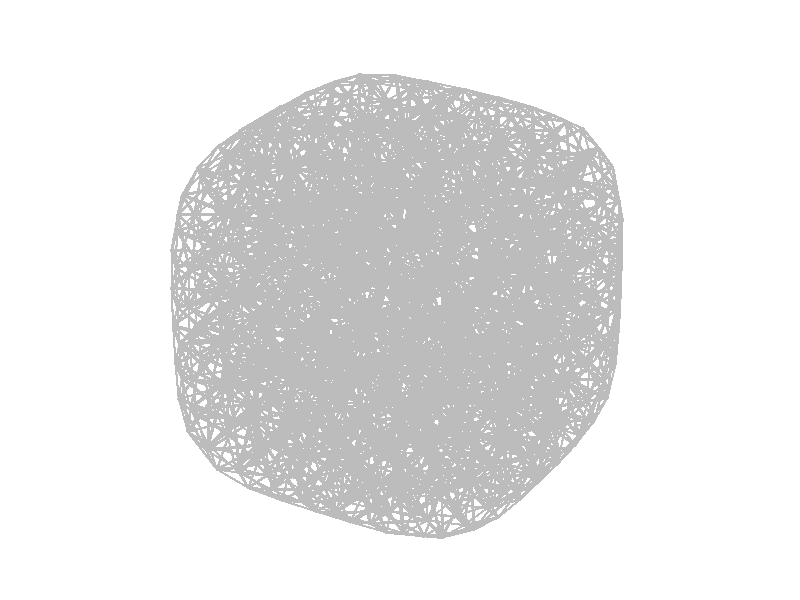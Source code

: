 #include "colors.inc"
background { rgb <1, 1, 1> }
camera {location <6, 6, 10>up <0,1,0> right <-1.33,0,0> angle 18look_at <0, 0, 0> sky <0, 1, 0> }
cylinder { <-0.999442, 0.217267, 0.00871072>, <-0.991576, 0.42709, -0.0124374>, 0.00527581 texture {  pigment { rgb <0.5, 0.5, 0.5> } } }
cylinder { <-0.999442, 0.217267, 0.00871072>, <-0.998926, 0.215149, 0.21525>, 0.00516378 texture {  pigment { rgb <0.5, 0.5, 0.5> } } }
cylinder { <-0.999442, 0.217267, 0.00871072>, <-0.99081, 0.428057, 0.227574>, 0.00759967 texture {  pigment { rgb <0.5, 0.5, 0.5> } } }
cylinder { <-0.991576, 0.42709, -0.0124374>, <-0.998926, 0.215149, 0.21525>, 0.00777876 texture {  pigment { rgb <0.5, 0.5, 0.5> } } }
cylinder { <-0.991576, 0.42709, -0.0124374>, <-0.99081, 0.428057, 0.227574>, 0.00600037 texture {  pigment { rgb <0.5, 0.5, 0.5> } } }
cylinder { <-0.998926, 0.215149, 0.21525>, <-0.99081, 0.428057, 0.227574>, 0.00533547 texture {  pigment { rgb <0.5, 0.5, 0.5> } } }
cylinder { <-0.999471, -0.0138882, 0.214438>, <-0.998926, 0.215149, 0.21525>, 0.00572598 texture {  pigment { rgb <0.5, 0.5, 0.5> } } }
cylinder { <-0.999471, -0.0138882, 0.214438>, <-0.991346, -0.0128157, 0.429936>, 0.00539136 texture {  pigment { rgb <0.5, 0.5, 0.5> } } }
cylinder { <-0.999471, -0.0138882, 0.214438>, <-0.990258, 0.190082, 0.438866>, 0.00758521 texture {  pigment { rgb <0.5, 0.5, 0.5> } } }
cylinder { <-0.998926, 0.215149, 0.21525>, <-0.991346, -0.0128157, 0.429936>, 0.00783084 texture {  pigment { rgb <0.5, 0.5, 0.5> } } }
cylinder { <-0.998926, 0.215149, 0.21525>, <-0.990258, 0.190082, 0.438866>, 0.00562959 texture {  pigment { rgb <0.5, 0.5, 0.5> } } }
cylinder { <-0.991346, -0.0128157, 0.429936>, <-0.990258, 0.190082, 0.438866>, 0.00507742 texture {  pigment { rgb <0.5, 0.5, 0.5> } } }
cylinder { <-0.9897, -0.00130888, -0.448792>, <-0.990227, 0.210807, -0.437239>, 0.00531079 texture {  pigment { rgb <0.5, 0.5, 0.5> } } }
cylinder { <-0.9897, -0.00130888, -0.448792>, <-0.999204, -0.020707, -0.237472>, 0.00531053 texture {  pigment { rgb <0.5, 0.5, 0.5> } } }
cylinder { <-0.9897, -0.00130888, -0.448792>, <-0.999095, 0.193612, -0.216833>, 0.00757823 texture {  pigment { rgb <0.5, 0.5, 0.5> } } }
cylinder { <-0.990227, 0.210807, -0.437239>, <-0.999204, -0.020707, -0.237472>, 0.00764797 texture {  pigment { rgb <0.5, 0.5, 0.5> } } }
cylinder { <-0.990227, 0.210807, -0.437239>, <-0.999095, 0.193612, -0.216833>, 0.00553134 texture {  pigment { rgb <0.5, 0.5, 0.5> } } }
cylinder { <-0.999204, -0.020707, -0.237472>, <-0.999095, 0.193612, -0.216833>, 0.00538275 texture {  pigment { rgb <0.5, 0.5, 0.5> } } }
cylinder { <-0.990094, -0.444502, 0.0125126>, <-0.999389, -0.222262, -0.00205578>, 0.00557275 texture {  pigment { rgb <0.5, 0.5, 0.5> } } }
cylinder { <-0.990094, -0.444502, 0.0125126>, <-0.990752, -0.430167, 0.217577>, 0.00513915 texture {  pigment { rgb <0.5, 0.5, 0.5> } } }
cylinder { <-0.990094, -0.444502, 0.0125126>, <-0.99885, -0.220722, 0.217037>, 0.00758222 texture {  pigment { rgb <0.5, 0.5, 0.5> } } }
cylinder { <-0.999389, -0.222262, -0.00205578>, <-0.990752, -0.430167, 0.217577>, 0.00756378 texture {  pigment { rgb <0.5, 0.5, 0.5> } } }
cylinder { <-0.999389, -0.222262, -0.00205578>, <-0.99885, -0.220722, 0.217037>, 0.00547748 texture {  pigment { rgb <0.5, 0.5, 0.5> } } }
cylinder { <-0.990752, -0.430167, 0.217577>, <-0.99885, -0.220722, 0.217037>, 0.00524004 texture {  pigment { rgb <0.5, 0.5, 0.5> } } }
cylinder { <-0.990258, 0.190082, 0.438866>, <-0.983121, 0.425376, 0.426494>, 0.00589318 texture {  pigment { rgb <0.5, 0.5, 0.5> } } }
cylinder { <-0.990258, 0.190082, 0.438866>, <-0.952882, 0.217134, 0.645246>, 0.00528686 texture {  pigment { rgb <0.5, 0.5, 0.5> } } }
cylinder { <-0.990258, 0.190082, 0.438866>, <-0.948616, 0.423762, 0.630454>, 0.00762588 texture {  pigment { rgb <0.5, 0.5, 0.5> } } }
cylinder { <-0.983121, 0.425376, 0.426494>, <-0.952882, 0.217134, 0.645246>, 0.00758831 texture {  pigment { rgb <0.5, 0.5, 0.5> } } }
cylinder { <-0.983121, 0.425376, 0.426494>, <-0.948616, 0.423762, 0.630454>, 0.00517161 texture {  pigment { rgb <0.5, 0.5, 0.5> } } }
cylinder { <-0.952882, 0.217134, 0.645246>, <-0.948616, 0.423762, 0.630454>, 0.00518004 texture {  pigment { rgb <0.5, 0.5, 0.5> } } }
cylinder { <-0.992072, 0.413954, -0.210781>, <-0.950582, 0.652795, -0.208789>, 0.00606065 texture {  pigment { rgb <0.5, 0.5, 0.5> } } }
cylinder { <-0.992072, 0.413954, -0.210781>, <-0.991576, 0.42709, -0.0124374>, 0.00496947 texture {  pigment { rgb <0.5, 0.5, 0.5> } } }
cylinder { <-0.992072, 0.413954, -0.210781>, <-0.956081, 0.636798, 0.00399628>, 0.00778957 texture {  pigment { rgb <0.5, 0.5, 0.5> } } }
cylinder { <-0.950582, 0.652795, -0.208789>, <-0.991576, 0.42709, -0.0124374>, 0.0075489 texture {  pigment { rgb <0.5, 0.5, 0.5> } } }
cylinder { <-0.950582, 0.652795, -0.208789>, <-0.956081, 0.636798, 0.00399628>, 0.00533641 texture {  pigment { rgb <0.5, 0.5, 0.5> } } }
cylinder { <-0.991576, 0.42709, -0.0124374>, <-0.956081, 0.636798, 0.00399628>, 0.00533311 texture {  pigment { rgb <0.5, 0.5, 0.5> } } }
cylinder { <-0.985127, 0.418132, -0.407628>, <-0.949284, 0.631638, -0.41186>, 0.00541338 texture {  pigment { rgb <0.5, 0.5, 0.5> } } }
cylinder { <-0.985127, 0.418132, -0.407628>, <-0.992072, 0.413954, -0.210781>, 0.00492534 texture {  pigment { rgb <0.5, 0.5, 0.5> } } }
cylinder { <-0.985127, 0.418132, -0.407628>, <-0.950582, 0.652795, -0.208789>, 0.00773778 texture {  pigment { rgb <0.5, 0.5, 0.5> } } }
cylinder { <-0.949284, 0.631638, -0.41186>, <-0.992072, 0.413954, -0.210781>, 0.00748539 texture {  pigment { rgb <0.5, 0.5, 0.5> } } }
cylinder { <-0.949284, 0.631638, -0.41186>, <-0.950582, 0.652795, -0.208789>, 0.00510436 texture {  pigment { rgb <0.5, 0.5, 0.5> } } }
cylinder { <-0.99081, 0.428057, 0.227574>, <-0.953106, 0.644884, 0.206981>, 0.00552606 texture {  pigment { rgb <0.5, 0.5, 0.5> } } }
cylinder { <-0.99081, 0.428057, 0.227574>, <-0.983121, 0.425376, 0.426494>, 0.00497715 texture {  pigment { rgb <0.5, 0.5, 0.5> } } }
cylinder { <-0.99081, 0.428057, 0.227574>, <-0.941981, 0.654757, 0.412172>, 0.00741003 texture {  pigment { rgb <0.5, 0.5, 0.5> } } }
cylinder { <-0.953106, 0.644884, 0.206981>, <-0.983121, 0.425376, 0.426494>, 0.00779706 texture {  pigment { rgb <0.5, 0.5, 0.5> } } }
cylinder { <-0.953106, 0.644884, 0.206981>, <-0.941981, 0.654757, 0.412172>, 0.00514324 texture {  pigment { rgb <0.5, 0.5, 0.5> } } }
cylinder { <-0.983121, 0.425376, 0.426494>, <-0.941981, 0.654757, 0.412172>, 0.00583701 texture {  pigment { rgb <0.5, 0.5, 0.5> } } }
cylinder { <-0.835125, 0.229696, -0.845402>, <-0.835899, 0.438963, -0.83003>, 0.00524579 texture {  pigment { rgb <0.5, 0.5, 0.5> } } }
cylinder { <-0.835125, 0.229696, -0.845402>, <-0.951811, 0.222227, -0.648464>, 0.00572581 texture {  pigment { rgb <0.5, 0.5, 0.5> } } }
cylinder { <-0.835125, 0.229696, -0.845402>, <-0.945785, 0.424698, -0.639569>, 0.00760915 texture {  pigment { rgb <0.5, 0.5, 0.5> } } }
cylinder { <-0.835899, 0.438963, -0.83003>, <-0.951811, 0.222227, -0.648464>, 0.00763937 texture {  pigment { rgb <0.5, 0.5, 0.5> } } }
cylinder { <-0.835899, 0.438963, -0.83003>, <-0.945785, 0.424698, -0.639569>, 0.00550874 texture {  pigment { rgb <0.5, 0.5, 0.5> } } }
cylinder { <-0.951811, 0.222227, -0.648464>, <-0.945785, 0.424698, -0.639569>, 0.00506889 texture {  pigment { rgb <0.5, 0.5, 0.5> } } }
cylinder { <-0.832388, -0.434191, -0.834255>, <-0.836719, -0.208127, -0.844234>, 0.00565813 texture {  pigment { rgb <0.5, 0.5, 0.5> } } }
cylinder { <-0.832388, -0.434191, -0.834255>, <-0.942792, -0.417596, -0.650923>, 0.00536629 texture {  pigment { rgb <0.5, 0.5, 0.5> } } }
cylinder { <-0.832388, -0.434191, -0.834255>, <-0.94598, -0.20857, -0.666473>, 0.00758119 texture {  pigment { rgb <0.5, 0.5, 0.5> } } }
cylinder { <-0.836719, -0.208127, -0.844234>, <-0.942792, -0.417596, -0.650923>, 0.00760336 texture {  pigment { rgb <0.5, 0.5, 0.5> } } }
cylinder { <-0.836719, -0.208127, -0.844234>, <-0.94598, -0.20857, -0.666473>, 0.00521638 texture {  pigment { rgb <0.5, 0.5, 0.5> } } }
cylinder { <-0.942792, -0.417596, -0.650923>, <-0.94598, -0.20857, -0.666473>, 0.00524071 texture {  pigment { rgb <0.5, 0.5, 0.5> } } }
cylinder { <-0.956081, 0.636798, 0.00399628>, <-0.836742, 0.844991, -0.00182488>, 0.00600104 texture {  pigment { rgb <0.5, 0.5, 0.5> } } }
cylinder { <-0.956081, 0.636798, 0.00399628>, <-0.953106, 0.644884, 0.206981>, 0.00507919 texture {  pigment { rgb <0.5, 0.5, 0.5> } } }
cylinder { <-0.956081, 0.636798, 0.00399628>, <-0.839703, 0.841413, 0.200135>, 0.00766003 texture {  pigment { rgb <0.5, 0.5, 0.5> } } }
cylinder { <-0.836742, 0.844991, -0.00182488>, <-0.953106, 0.644884, 0.206981>, 0.00779356 texture {  pigment { rgb <0.5, 0.5, 0.5> } } }
cylinder { <-0.836742, 0.844991, -0.00182488>, <-0.839703, 0.841413, 0.200135>, 0.00505034 texture {  pigment { rgb <0.5, 0.5, 0.5> } } }
cylinder { <-0.953106, 0.644884, 0.206981>, <-0.839703, 0.841413, 0.200135>, 0.00567509 texture {  pigment { rgb <0.5, 0.5, 0.5> } } }
cylinder { <-0.948616, 0.423762, 0.630454>, <-0.913212, 0.630129, 0.619049>, 0.00524229 texture {  pigment { rgb <0.5, 0.5, 0.5> } } }
cylinder { <-0.948616, 0.423762, 0.630454>, <-0.835467, 0.425735, 0.832332>, 0.00578583 texture {  pigment { rgb <0.5, 0.5, 0.5> } } }
cylinder { <-0.948616, 0.423762, 0.630454>, <-0.807712, 0.621129, 0.80767>, 0.00750886 texture {  pigment { rgb <0.5, 0.5, 0.5> } } }
cylinder { <-0.913212, 0.630129, 0.619049>, <-0.835467, 0.425735, 0.832332>, 0.00763669 texture {  pigment { rgb <0.5, 0.5, 0.5> } } }
cylinder { <-0.913212, 0.630129, 0.619049>, <-0.807712, 0.621129, 0.80767>, 0.00540769 texture {  pigment { rgb <0.5, 0.5, 0.5> } } }
cylinder { <-0.835467, 0.425735, 0.832332>, <-0.807712, 0.621129, 0.80767>, 0.00497224 texture {  pigment { rgb <0.5, 0.5, 0.5> } } }
cylinder { <-0.804344, -0.807777, -0.628133>, <-0.918944, -0.621746, -0.608893>, 0.00548354 texture {  pigment { rgb <0.5, 0.5, 0.5> } } }
cylinder { <-0.804344, -0.807777, -0.628133>, <-0.833227, -0.836964, -0.406409>, 0.00563735 texture {  pigment { rgb <0.5, 0.5, 0.5> } } }
cylinder { <-0.804344, -0.807777, -0.628133>, <-0.94295, -0.653086, -0.407157>, 0.00758168 texture {  pigment { rgb <0.5, 0.5, 0.5> } } }
cylinder { <-0.918944, -0.621746, -0.608893>, <-0.833227, -0.836964, -0.406409>, 0.00769195 texture {  pigment { rgb <0.5, 0.5, 0.5> } } }
cylinder { <-0.918944, -0.621746, -0.608893>, <-0.94295, -0.653086, -0.407157>, 0.00513904 texture {  pigment { rgb <0.5, 0.5, 0.5> } } }
cylinder { <-0.833227, -0.836964, -0.406409>, <-0.94295, -0.653086, -0.407157>, 0.0053532 texture {  pigment { rgb <0.5, 0.5, 0.5> } } }
cylinder { <-0.828168, -0.838864, 0.430697>, <-0.945162, -0.642528, 0.421349>, 0.00571855 texture {  pigment { rgb <0.5, 0.5, 0.5> } } }
cylinder { <-0.828168, -0.838864, 0.430697>, <-0.805233, -0.807341, 0.627188>, 0.00500803 texture {  pigment { rgb <0.5, 0.5, 0.5> } } }
cylinder { <-0.828168, -0.838864, 0.430697>, <-0.916034, -0.617653, 0.622687>, 0.00764507 texture {  pigment { rgb <0.5, 0.5, 0.5> } } }
cylinder { <-0.945162, -0.642528, 0.421349>, <-0.805233, -0.807341, 0.627188>, 0.00746296 texture {  pigment { rgb <0.5, 0.5, 0.5> } } }
cylinder { <-0.945162, -0.642528, 0.421349>, <-0.916034, -0.617653, 0.622687>, 0.00512373 texture {  pigment { rgb <0.5, 0.5, 0.5> } } }
cylinder { <-0.805233, -0.807341, 0.627188>, <-0.916034, -0.617653, 0.622687>, 0.00549311 texture {  pigment { rgb <0.5, 0.5, 0.5> } } }
cylinder { <-0.984393, -0.431016, -0.403354>, <-0.989321, -0.223548, -0.44592>, 0.00529617 texture {  pigment { rgb <0.5, 0.5, 0.5> } } }
cylinder { <-0.984393, -0.431016, -0.403354>, <-0.998949, -0.227915, -0.196796>, 0.00725122 texture {  pigment { rgb <0.5, 0.5, 0.5> } } }
cylinder { <-0.984393, -0.431016, -0.403354>, <-0.792615, -0.239986, -0.268564>, 0.00755974 texture {  pigment { rgb <0.5, 0.5, 0.5> } } }
cylinder { <-0.989321, -0.223548, -0.44592>, <-0.998949, -0.227915, -0.196796>, 0.00623372 texture {  pigment { rgb <0.5, 0.5, 0.5> } } }
cylinder { <-0.989321, -0.223548, -0.44592>, <-0.792615, -0.239986, -0.268564>, 0.00663412 texture {  pigment { rgb <0.5, 0.5, 0.5> } } }
cylinder { <-0.998949, -0.227915, -0.196796>, <-0.792615, -0.239986, -0.268564>, 0.00546981 texture {  pigment { rgb <0.5, 0.5, 0.5> } } }
cylinder { <-0.998926, 0.215149, 0.21525>, <-0.780873, 0.259661, 0.384814>, 0.00699465 texture {  pigment { rgb <0.5, 0.5, 0.5> } } }
cylinder { <-0.998926, 0.215149, 0.21525>, <-0.983121, 0.425376, 0.426494>, 0.0074611 texture {  pigment { rgb <0.5, 0.5, 0.5> } } }
cylinder { <-0.990258, 0.190082, 0.438866>, <-0.780873, 0.259661, 0.384814>, 0.00567918 texture {  pigment { rgb <0.5, 0.5, 0.5> } } }
cylinder { <-0.780873, 0.259661, 0.384814>, <-0.983121, 0.425376, 0.426494>, 0.00661922 texture {  pigment { rgb <0.5, 0.5, 0.5> } } }
cylinder { <-0.833227, -0.836964, -0.406409>, <-0.845931, -0.835205, -0.19056>, 0.00540575 texture {  pigment { rgb <0.5, 0.5, 0.5> } } }
cylinder { <-0.833227, -0.836964, -0.406409>, <-0.951157, -0.651369, -0.196913>, 0.00759282 texture {  pigment { rgb <0.5, 0.5, 0.5> } } }
cylinder { <-0.94295, -0.653086, -0.407157>, <-0.845931, -0.835205, -0.19056>, 0.00747892 texture {  pigment { rgb <0.5, 0.5, 0.5> } } }
cylinder { <-0.94295, -0.653086, -0.407157>, <-0.951157, -0.651369, -0.196913>, 0.00526028 texture {  pigment { rgb <0.5, 0.5, 0.5> } } }
cylinder { <-0.845931, -0.835205, -0.19056>, <-0.951157, -0.651369, -0.196913>, 0.00529792 texture {  pigment { rgb <0.5, 0.5, 0.5> } } }
cylinder { <-0.918015, 0.622973, -0.610763>, <-0.808825, 0.805397, -0.623635>, 0.00532488 texture {  pigment { rgb <0.5, 0.5, 0.5> } } }
cylinder { <-0.918015, 0.622973, -0.610763>, <-0.949284, 0.631638, -0.41186>, 0.00503829 texture {  pigment { rgb <0.5, 0.5, 0.5> } } }
cylinder { <-0.918015, 0.622973, -0.610763>, <-0.832995, 0.836499, -0.412331>, 0.00759099 texture {  pigment { rgb <0.5, 0.5, 0.5> } } }
cylinder { <-0.808825, 0.805397, -0.623635>, <-0.949284, 0.631638, -0.41186>, 0.00769618 texture {  pigment { rgb <0.5, 0.5, 0.5> } } }
cylinder { <-0.808825, 0.805397, -0.623635>, <-0.832995, 0.836499, -0.412331>, 0.0053736 texture {  pigment { rgb <0.5, 0.5, 0.5> } } }
cylinder { <-0.949284, 0.631638, -0.41186>, <-0.832995, 0.836499, -0.412331>, 0.00588915 texture {  pigment { rgb <0.5, 0.5, 0.5> } } }
cylinder { <-0.984393, -0.431016, -0.403354>, <-0.989343, -0.448162, -0.200287>, 0.00509625 texture {  pigment { rgb <0.5, 0.5, 0.5> } } }
cylinder { <-0.989343, -0.448162, -0.200287>, <-0.998949, -0.227915, -0.196796>, 0.0055121 texture {  pigment { rgb <0.5, 0.5, 0.5> } } }
cylinder { <-0.989343, -0.448162, -0.200287>, <-0.792615, -0.239986, -0.268564>, 0.00736127 texture {  pigment { rgb <0.5, 0.5, 0.5> } } }
cylinder { <-0.999442, 0.217267, 0.00871072>, <-0.785443, 0.416348, 0.149976>, 0.00811576 texture {  pigment { rgb <0.5, 0.5, 0.5> } } }
cylinder { <-0.991576, 0.42709, -0.0124374>, <-0.785443, 0.416348, 0.149976>, 0.00656622 texture {  pigment { rgb <0.5, 0.5, 0.5> } } }
cylinder { <-0.99081, 0.428057, 0.227574>, <-0.785443, 0.416348, 0.149976>, 0.00549625 texture {  pigment { rgb <0.5, 0.5, 0.5> } } }
cylinder { <-0.99081, 0.428057, 0.227574>, <-0.780873, 0.259661, 0.384814>, 0.00779243 texture {  pigment { rgb <0.5, 0.5, 0.5> } } }
cylinder { <-0.998926, 0.215149, 0.21525>, <-0.785443, 0.416348, 0.149976>, 0.00751318 texture {  pigment { rgb <0.5, 0.5, 0.5> } } }
cylinder { <-0.999389, -0.222262, -0.00205578>, <-0.782208, -0.172069, 0.0254614>, 0.00561496 texture {  pigment { rgb <0.5, 0.5, 0.5> } } }
cylinder { <-0.999389, -0.222262, -0.00205578>, <-0.999471, -0.0138882, 0.214438>, 0.00751204 texture {  pigment { rgb <0.5, 0.5, 0.5> } } }
cylinder { <-0.782208, -0.172069, 0.0254614>, <-0.99885, -0.220722, 0.217037>, 0.00733154 texture {  pigment { rgb <0.5, 0.5, 0.5> } } }
cylinder { <-0.782208, -0.172069, 0.0254614>, <-0.999471, -0.0138882, 0.214438>, 0.00821343 texture {  pigment { rgb <0.5, 0.5, 0.5> } } }
cylinder { <-0.99885, -0.220722, 0.217037>, <-0.999471, -0.0138882, 0.214438>, 0.00517129 texture {  pigment { rgb <0.5, 0.5, 0.5> } } }
cylinder { <-0.999389, -0.222262, -0.00205578>, <-1, 0.000249241, -0.000891568>, 0.00556289 texture {  pigment { rgb <0.5, 0.5, 0.5> } } }
cylinder { <-0.782208, -0.172069, 0.0254614>, <-1, 0.000249241, -0.000891568>, 0.00697413 texture {  pigment { rgb <0.5, 0.5, 0.5> } } }
cylinder { <-1, 0.000249241, -0.000891568>, <-0.999471, -0.0138882, 0.214438>, 0.00539484 texture {  pigment { rgb <0.5, 0.5, 0.5> } } }
cylinder { <-0.989321, -0.223548, -0.44592>, <-0.999204, -0.020707, -0.237472>, 0.0072755 texture {  pigment { rgb <0.5, 0.5, 0.5> } } }
cylinder { <-0.998949, -0.227915, -0.196796>, <-0.999204, -0.020707, -0.237472>, 0.00527908 texture {  pigment { rgb <0.5, 0.5, 0.5> } } }
cylinder { <-0.792615, -0.239986, -0.268564>, <-0.999204, -0.020707, -0.237472>, 0.00757169 texture {  pigment { rgb <0.5, 0.5, 0.5> } } }
cylinder { <-0.999204, -0.020707, -0.237472>, <-0.780482, -0.0104554, -0.168202>, 0.00574144 texture {  pigment { rgb <0.5, 0.5, 0.5> } } }
cylinder { <-0.999204, -0.020707, -0.237472>, <-1, 0.000249241, -0.000891568>, 0.00593771 texture {  pigment { rgb <0.5, 0.5, 0.5> } } }
cylinder { <-0.780482, -0.0104554, -0.168202>, <-0.999095, 0.193612, -0.216833>, 0.00757462 texture {  pigment { rgb <0.5, 0.5, 0.5> } } }
cylinder { <-0.780482, -0.0104554, -0.168202>, <-1, 0.000249241, -0.000891568>, 0.0069054 texture {  pigment { rgb <0.5, 0.5, 0.5> } } }
cylinder { <-0.999095, 0.193612, -0.216833>, <-1, 0.000249241, -0.000891568>, 0.00724658 texture {  pigment { rgb <0.5, 0.5, 0.5> } } }
cylinder { <-0.956081, 0.636798, 0.00399628>, <-0.99081, 0.428057, 0.227574>, 0.00769601 texture {  pigment { rgb <0.5, 0.5, 0.5> } } }
cylinder { <-0.956081, 0.636798, 0.00399628>, <-0.785443, 0.416348, 0.149976>, 0.00786707 texture {  pigment { rgb <0.5, 0.5, 0.5> } } }
cylinder { <-0.785443, 0.416348, 0.149976>, <-0.953106, 0.644884, 0.206981>, 0.00722796 texture {  pigment { rgb <0.5, 0.5, 0.5> } } }
cylinder { <-1, 0.000249241, -0.000891568>, <-0.999442, 0.217267, 0.00871072>, 0.00543077 texture {  pigment { rgb <0.5, 0.5, 0.5> } } }
cylinder { <-1, 0.000249241, -0.000891568>, <-0.784755, 0.0435723, 0.202314>, 0.00747912 texture {  pigment { rgb <0.5, 0.5, 0.5> } } }
cylinder { <-0.999442, 0.217267, 0.00871072>, <-0.999471, -0.0138882, 0.214438>, 0.00773613 texture {  pigment { rgb <0.5, 0.5, 0.5> } } }
cylinder { <-0.999442, 0.217267, 0.00871072>, <-0.784755, 0.0435723, 0.202314>, 0.00843143 texture {  pigment { rgb <0.5, 0.5, 0.5> } } }
cylinder { <-0.999471, -0.0138882, 0.214438>, <-0.784755, 0.0435723, 0.202314>, 0.00556504 texture {  pigment { rgb <0.5, 0.5, 0.5> } } }
cylinder { <-0.784755, 0.0435723, 0.202314>, <-0.998926, 0.215149, 0.21525>, 0.00686818 texture {  pigment { rgb <0.5, 0.5, 0.5> } } }
cylinder { <-0.989343, -0.448162, -0.200287>, <-0.990094, -0.444502, 0.0125126>, 0.0053208 texture {  pigment { rgb <0.5, 0.5, 0.5> } } }
cylinder { <-0.989343, -0.448162, -0.200287>, <-0.755506, -0.376842, -0.043551>, 0.00726002 texture {  pigment { rgb <0.5, 0.5, 0.5> } } }
cylinder { <-0.989343, -0.448162, -0.200287>, <-0.999389, -0.222262, -0.00205578>, 0.00751777 texture {  pigment { rgb <0.5, 0.5, 0.5> } } }
cylinder { <-0.990094, -0.444502, 0.0125126>, <-0.755506, -0.376842, -0.043551>, 0.00626262 texture {  pigment { rgb <0.5, 0.5, 0.5> } } }
cylinder { <-0.755506, -0.376842, -0.043551>, <-0.999389, -0.222262, -0.00205578>, 0.0072928 texture {  pigment { rgb <0.5, 0.5, 0.5> } } }
cylinder { <-0.998949, -0.227915, -0.196796>, <-0.755506, -0.376842, -0.043551>, 0.00809813 texture {  pigment { rgb <0.5, 0.5, 0.5> } } }
cylinder { <-0.998949, -0.227915, -0.196796>, <-0.999389, -0.222262, -0.00205578>, 0.00487056 texture {  pigment { rgb <0.5, 0.5, 0.5> } } }
cylinder { <-0.998949, -0.227915, -0.196796>, <-0.780482, -0.0104554, -0.168202>, 0.00773926 texture {  pigment { rgb <0.5, 0.5, 0.5> } } }
cylinder { <-0.998949, -0.227915, -0.196796>, <-1, 0.000249241, -0.000891568>, 0.00751824 texture {  pigment { rgb <0.5, 0.5, 0.5> } } }
cylinder { <-0.918944, -0.621746, -0.608893>, <-0.942792, -0.417596, -0.650923>, 0.00524479 texture {  pigment { rgb <0.5, 0.5, 0.5> } } }
cylinder { <-0.918944, -0.621746, -0.608893>, <-0.984393, -0.431016, -0.403354>, 0.00719842 texture {  pigment { rgb <0.5, 0.5, 0.5> } } }
cylinder { <-0.918944, -0.621746, -0.608893>, <-0.763847, -0.428811, -0.454475>, 0.007294 texture {  pigment { rgb <0.5, 0.5, 0.5> } } }
cylinder { <-0.942792, -0.417596, -0.650923>, <-0.984393, -0.431016, -0.403354>, 0.00628495 texture {  pigment { rgb <0.5, 0.5, 0.5> } } }
cylinder { <-0.942792, -0.417596, -0.650923>, <-0.763847, -0.428811, -0.454475>, 0.00664919 texture {  pigment { rgb <0.5, 0.5, 0.5> } } }
cylinder { <-0.984393, -0.431016, -0.403354>, <-0.763847, -0.428811, -0.454475>, 0.00566009 texture {  pigment { rgb <0.5, 0.5, 0.5> } } }
cylinder { <-0.784755, 0.0435723, 0.202314>, <-0.990258, 0.190082, 0.438866>, 0.00864775 texture {  pigment { rgb <0.5, 0.5, 0.5> } } }
cylinder { <-0.780482, -0.0104554, -0.168202>, <-0.999389, -0.222262, -0.00205578>, 0.00867421 texture {  pigment { rgb <0.5, 0.5, 0.5> } } }
cylinder { <-0.985127, 0.418132, -0.407628>, <-0.763895, 0.483572, -0.212497>, 0.00755407 texture {  pigment { rgb <0.5, 0.5, 0.5> } } }
cylinder { <-0.949284, 0.631638, -0.41186>, <-0.763895, 0.483572, -0.212497>, 0.0077475 texture {  pigment { rgb <0.5, 0.5, 0.5> } } }
cylinder { <-0.763895, 0.483572, -0.212497>, <-0.950582, 0.652795, -0.208789>, 0.00629992 texture {  pigment { rgb <0.5, 0.5, 0.5> } } }
cylinder { <-0.992072, 0.413954, -0.210781>, <-0.763895, 0.483572, -0.212497>, 0.00596418 texture {  pigment { rgb <0.5, 0.5, 0.5> } } }
cylinder { <-0.763895, 0.483572, -0.212497>, <-0.991576, 0.42709, -0.0124374>, 0.00770767 texture {  pigment { rgb <0.5, 0.5, 0.5> } } }
cylinder { <-1, 0.000249241, -0.000891568>, <-0.783125, 0.199743, 0.013282>, 0.00737535 texture {  pigment { rgb <0.5, 0.5, 0.5> } } }
cylinder { <-0.999442, 0.217267, 0.00871072>, <-0.783125, 0.199743, 0.013282>, 0.00542685 texture {  pigment { rgb <0.5, 0.5, 0.5> } } }
cylinder { <-0.783125, 0.199743, 0.013282>, <-0.784755, 0.0435723, 0.202314>, 0.00613009 texture {  pigment { rgb <0.5, 0.5, 0.5> } } }
cylinder { <-0.784755, 0.0435723, 0.202314>, <-0.991346, -0.0128157, 0.429936>, 0.00781311 texture {  pigment { rgb <0.5, 0.5, 0.5> } } }
cylinder { <-0.783125, 0.199743, 0.013282>, <-0.998926, 0.215149, 0.21525>, 0.00739926 texture {  pigment { rgb <0.5, 0.5, 0.5> } } }
cylinder { <-0.792615, -0.239986, -0.268564>, <-0.780482, -0.0104554, -0.168202>, 0.00627017 texture {  pigment { rgb <0.5, 0.5, 0.5> } } }
cylinder { <-0.780482, -0.0104554, -0.168202>, <-0.782208, -0.172069, 0.0254614>, 0.00630612 texture {  pigment { rgb <0.5, 0.5, 0.5> } } }
cylinder { <-0.989321, -0.223548, -0.44592>, <-0.9897, -0.00130888, -0.448792>, 0.00555646 texture {  pigment { rgb <0.5, 0.5, 0.5> } } }
cylinder { <-0.989321, -0.223548, -0.44592>, <-0.764814, -0.0338193, -0.422136>, 0.00737251 texture {  pigment { rgb <0.5, 0.5, 0.5> } } }
cylinder { <-0.9897, -0.00130888, -0.448792>, <-0.764814, -0.0338193, -0.422136>, 0.00571955 texture {  pigment { rgb <0.5, 0.5, 0.5> } } }
cylinder { <-0.764814, -0.0338193, -0.422136>, <-0.999204, -0.020707, -0.237472>, 0.00746706 texture {  pigment { rgb <0.5, 0.5, 0.5> } } }
cylinder { <-0.942792, -0.417596, -0.650923>, <-0.989321, -0.223548, -0.44592>, 0.00715216 texture {  pigment { rgb <0.5, 0.5, 0.5> } } }
cylinder { <-0.763847, -0.428811, -0.454475>, <-0.989321, -0.223548, -0.44592>, 0.00762578 texture {  pigment { rgb <0.5, 0.5, 0.5> } } }
cylinder { <-0.94295, -0.653086, -0.407157>, <-0.984393, -0.431016, -0.403354>, 0.0056484 texture {  pigment { rgb <0.5, 0.5, 0.5> } } }
cylinder { <-0.94295, -0.653086, -0.407157>, <-0.763847, -0.428811, -0.454475>, 0.00727222 texture {  pigment { rgb <0.5, 0.5, 0.5> } } }
cylinder { <-0.763895, 0.483572, -0.212497>, <-0.956081, 0.636798, 0.00399628>, 0.00818852 texture {  pigment { rgb <0.5, 0.5, 0.5> } } }
cylinder { <-0.984058, -0.425006, 0.414903>, <-0.762837, -0.415224, 0.460797>, 0.00565355 texture {  pigment { rgb <0.5, 0.5, 0.5> } } }
cylinder { <-0.984058, -0.425006, 0.414903>, <-0.990217, -0.215311, 0.436826>, 0.00527321 texture {  pigment { rgb <0.5, 0.5, 0.5> } } }
cylinder { <-0.984058, -0.425006, 0.414903>, <-0.941839, -0.419065, 0.65341>, 0.00605719 texture {  pigment { rgb <0.5, 0.5, 0.5> } } }
cylinder { <-0.762837, -0.415224, 0.460797>, <-0.990217, -0.215311, 0.436826>, 0.00759282 texture {  pigment { rgb <0.5, 0.5, 0.5> } } }
cylinder { <-0.762837, -0.415224, 0.460797>, <-0.941839, -0.419065, 0.65341>, 0.0065744 texture {  pigment { rgb <0.5, 0.5, 0.5> } } }
cylinder { <-0.990217, -0.215311, 0.436826>, <-0.941839, -0.419065, 0.65341>, 0.00753181 texture {  pigment { rgb <0.5, 0.5, 0.5> } } }
cylinder { <-0.999095, 0.193612, -0.216833>, <-0.750964, 0.243861, -0.188256>, 0.00636939 texture {  pigment { rgb <0.5, 0.5, 0.5> } } }
cylinder { <-0.999095, 0.193612, -0.216833>, <-0.999442, 0.217267, 0.00871072>, 0.00566954 texture {  pigment { rgb <0.5, 0.5, 0.5> } } }
cylinder { <-0.999095, 0.193612, -0.216833>, <-0.783125, 0.199743, 0.013282>, 0.0078912 texture {  pigment { rgb <0.5, 0.5, 0.5> } } }
cylinder { <-0.750964, 0.243861, -0.188256>, <-0.999442, 0.217267, 0.00871072>, 0.00795474 texture {  pigment { rgb <0.5, 0.5, 0.5> } } }
cylinder { <-0.750964, 0.243861, -0.188256>, <-0.783125, 0.199743, 0.013282>, 0.00522006 texture {  pigment { rgb <0.5, 0.5, 0.5> } } }
cylinder { <-0.999095, 0.193612, -0.216833>, <-0.992072, 0.413954, -0.210781>, 0.00551344 texture {  pigment { rgb <0.5, 0.5, 0.5> } } }
cylinder { <-0.750964, 0.243861, -0.188256>, <-0.992072, 0.413954, -0.210781>, 0.00739814 texture {  pigment { rgb <0.5, 0.5, 0.5> } } }
cylinder { <-0.992072, 0.413954, -0.210781>, <-0.999442, 0.217267, 0.00871072>, 0.00737041 texture {  pigment { rgb <0.5, 0.5, 0.5> } } }
cylinder { <-0.783125, 0.199743, 0.013282>, <-0.785443, 0.416348, 0.149976>, 0.00640354 texture {  pigment { rgb <0.5, 0.5, 0.5> } } }
cylinder { <-0.783125, 0.199743, 0.013282>, <-0.991576, 0.42709, -0.0124374>, 0.00773789 texture {  pigment { rgb <0.5, 0.5, 0.5> } } }
cylinder { <-0.780873, 0.259661, 0.384814>, <-0.952882, 0.217134, 0.645246>, 0.00787482 texture {  pigment { rgb <0.5, 0.5, 0.5> } } }
cylinder { <-0.998949, -0.227915, -0.196796>, <-0.782208, -0.172069, 0.0254614>, 0.00788565 texture {  pigment { rgb <0.5, 0.5, 0.5> } } }
cylinder { <-0.780482, -0.0104554, -0.168202>, <-0.783125, 0.199743, 0.013282>, 0.00694293 texture {  pigment { rgb <0.5, 0.5, 0.5> } } }
cylinder { <-0.764814, -0.0338193, -0.422136>, <-0.792615, -0.239986, -0.268564>, 0.00646441 texture {  pigment { rgb <0.5, 0.5, 0.5> } } }
cylinder { <-0.945162, -0.642528, 0.421349>, <-0.984058, -0.425006, 0.414903>, 0.00552665 texture {  pigment { rgb <0.5, 0.5, 0.5> } } }
cylinder { <-0.945162, -0.642528, 0.421349>, <-0.762837, -0.415224, 0.460797>, 0.00735127 texture {  pigment { rgb <0.5, 0.5, 0.5> } } }
cylinder { <-0.984058, -0.425006, 0.414903>, <-0.916034, -0.617653, 0.622687>, 0.007285 texture {  pigment { rgb <0.5, 0.5, 0.5> } } }
cylinder { <-0.762837, -0.415224, 0.460797>, <-0.916034, -0.617653, 0.622687>, 0.00752725 texture {  pigment { rgb <0.5, 0.5, 0.5> } } }
cylinder { <-0.916034, -0.617653, 0.622687>, <-0.941839, -0.419065, 0.65341>, 0.005065 texture {  pigment { rgb <0.5, 0.5, 0.5> } } }
cylinder { <-0.762837, -0.415224, 0.460797>, <-0.952241, -0.222909, 0.647074>, 0.00819901 texture {  pigment { rgb <0.5, 0.5, 0.5> } } }
cylinder { <-0.990217, -0.215311, 0.436826>, <-0.952241, -0.222909, 0.647074>, 0.00534463 texture {  pigment { rgb <0.5, 0.5, 0.5> } } }
cylinder { <-0.941839, -0.419065, 0.65341>, <-0.952241, -0.222909, 0.647074>, 0.00491337 texture {  pigment { rgb <0.5, 0.5, 0.5> } } }
cylinder { <-0.750964, 0.243861, -0.188256>, <-0.991576, 0.42709, -0.0124374>, 0.00874568 texture {  pigment { rgb <0.5, 0.5, 0.5> } } }
cylinder { <-0.9897, -0.00130888, -0.448792>, <-0.749647, 0.179479, -0.389913>, 0.00765574 texture {  pigment { rgb <0.5, 0.5, 0.5> } } }
cylinder { <-0.749647, 0.179479, -0.389913>, <-0.999204, -0.020707, -0.237472>, 0.00885971 texture {  pigment { rgb <0.5, 0.5, 0.5> } } }
cylinder { <-0.749647, 0.179479, -0.389913>, <-0.999095, 0.193612, -0.216833>, 0.00759854 texture {  pigment { rgb <0.5, 0.5, 0.5> } } }
cylinder { <-0.990227, 0.210807, -0.437239>, <-0.749647, 0.179479, -0.389913>, 0.0061796 texture {  pigment { rgb <0.5, 0.5, 0.5> } } }
cylinder { <-0.990094, -0.444502, 0.0125126>, <-0.948674, -0.658246, 0.218864>, 0.00749931 texture {  pigment { rgb <0.5, 0.5, 0.5> } } }
cylinder { <-0.990094, -0.444502, 0.0125126>, <-0.748533, -0.440718, 0.198901>, 0.00762836 texture {  pigment { rgb <0.5, 0.5, 0.5> } } }
cylinder { <-0.948674, -0.658246, 0.218864>, <-0.990752, -0.430167, 0.217577>, 0.0057983 texture {  pigment { rgb <0.5, 0.5, 0.5> } } }
cylinder { <-0.948674, -0.658246, 0.218864>, <-0.748533, -0.440718, 0.198901>, 0.00740665 texture {  pigment { rgb <0.5, 0.5, 0.5> } } }
cylinder { <-0.990752, -0.430167, 0.217577>, <-0.748533, -0.440718, 0.198901>, 0.00607918 texture {  pigment { rgb <0.5, 0.5, 0.5> } } }
cylinder { <-0.99081, 0.428057, 0.227574>, <-0.740568, 0.483476, 0.414075>, 0.00792445 texture {  pigment { rgb <0.5, 0.5, 0.5> } } }
cylinder { <-0.983121, 0.425376, 0.426494>, <-0.740568, 0.483476, 0.414075>, 0.00624307 texture {  pigment { rgb <0.5, 0.5, 0.5> } } }
cylinder { <-0.740568, 0.483476, 0.414075>, <-0.941981, 0.654757, 0.412172>, 0.00661 texture {  pigment { rgb <0.5, 0.5, 0.5> } } }
cylinder { <-0.983121, 0.425376, 0.426494>, <-0.913212, 0.630129, 0.619049>, 0.00724089 texture {  pigment { rgb <0.5, 0.5, 0.5> } } }
cylinder { <-0.740568, 0.483476, 0.414075>, <-0.913212, 0.630129, 0.619049>, 0.00763737 texture {  pigment { rgb <0.5, 0.5, 0.5> } } }
cylinder { <-0.941981, 0.654757, 0.412172>, <-0.913212, 0.630129, 0.619049>, 0.00525786 texture {  pigment { rgb <0.5, 0.5, 0.5> } } }
cylinder { <-0.737345, -0.197328, -0.560696>, <-0.949523, -0.00107595, -0.657712>, 0.00762178 texture {  pigment { rgb <0.5, 0.5, 0.5> } } }
cylinder { <-0.737345, -0.197328, -0.560696>, <-0.989321, -0.223548, -0.44592>, 0.00695309 texture {  pigment { rgb <0.5, 0.5, 0.5> } } }
cylinder { <-0.737345, -0.197328, -0.560696>, <-0.9897, -0.00130888, -0.448792>, 0.00846423 texture {  pigment { rgb <0.5, 0.5, 0.5> } } }
cylinder { <-0.949523, -0.00107595, -0.657712>, <-0.989321, -0.223548, -0.44592>, 0.00774329 texture {  pigment { rgb <0.5, 0.5, 0.5> } } }
cylinder { <-0.949523, -0.00107595, -0.657712>, <-0.9897, -0.00130888, -0.448792>, 0.0053187 texture {  pigment { rgb <0.5, 0.5, 0.5> } } }
cylinder { <-0.94598, -0.20857, -0.666473>, <-0.737345, -0.197328, -0.560696>, 0.00585468 texture {  pigment { rgb <0.5, 0.5, 0.5> } } }
cylinder { <-0.94598, -0.20857, -0.666473>, <-0.949523, -0.00107595, -0.657712>, 0.00519272 texture {  pigment { rgb <0.5, 0.5, 0.5> } } }
cylinder { <-0.94598, -0.20857, -0.666473>, <-0.989321, -0.223548, -0.44592>, 0.00563173 texture {  pigment { rgb <0.5, 0.5, 0.5> } } }
cylinder { <-0.782208, -0.172069, 0.0254614>, <-0.784755, 0.0435723, 0.202314>, 0.00697246 texture {  pigment { rgb <0.5, 0.5, 0.5> } } }
cylinder { <-0.784755, 0.0435723, 0.202314>, <-0.780873, 0.259661, 0.384814>, 0.00707177 texture {  pigment { rgb <0.5, 0.5, 0.5> } } }
cylinder { <-0.780873, 0.259661, 0.384814>, <-0.948616, 0.423762, 0.630454>, 0.00849285 texture {  pigment { rgb <0.5, 0.5, 0.5> } } }
cylinder { <-0.792615, -0.239986, -0.268564>, <-0.755506, -0.376842, -0.043551>, 0.00664914 texture {  pigment { rgb <0.5, 0.5, 0.5> } } }
cylinder { <-0.737345, -0.197328, -0.560696>, <-0.764814, -0.0338193, -0.422136>, 0.00540189 texture {  pigment { rgb <0.5, 0.5, 0.5> } } }
cylinder { <-0.949523, -0.00107595, -0.657712>, <-0.764814, -0.0338193, -0.422136>, 0.00752851 texture {  pigment { rgb <0.5, 0.5, 0.5> } } }
cylinder { <-0.785443, 0.416348, 0.149976>, <-0.780873, 0.259661, 0.384814>, 0.00705871 texture {  pigment { rgb <0.5, 0.5, 0.5> } } }
cylinder { <-0.763847, -0.428811, -0.454475>, <-0.792615, -0.239986, -0.268564>, 0.00666357 texture {  pigment { rgb <0.5, 0.5, 0.5> } } }
cylinder { <-0.990227, 0.210807, -0.437239>, <-0.750964, 0.243861, -0.188256>, 0.00867222 texture {  pigment { rgb <0.5, 0.5, 0.5> } } }
cylinder { <-0.990227, 0.210807, -0.437239>, <-0.992072, 0.413954, -0.210781>, 0.00760572 texture {  pigment { rgb <0.5, 0.5, 0.5> } } }
cylinder { <-0.764814, -0.0338193, -0.422136>, <-0.749647, 0.179479, -0.389913>, 0.00540627 texture {  pigment { rgb <0.5, 0.5, 0.5> } } }
cylinder { <-0.749647, 0.179479, -0.389913>, <-0.750964, 0.243861, -0.188256>, 0.00529222 texture {  pigment { rgb <0.5, 0.5, 0.5> } } }
cylinder { <-0.952207, -0.649447, 0.0225838>, <-0.990094, -0.444502, 0.0125126>, 0.00521653 texture {  pigment { rgb <0.5, 0.5, 0.5> } } }
cylinder { <-0.952207, -0.649447, 0.0225838>, <-0.948674, -0.658246, 0.218864>, 0.00491274 texture {  pigment { rgb <0.5, 0.5, 0.5> } } }
cylinder { <-0.952207, -0.649447, 0.0225838>, <-0.748533, -0.440718, 0.198901>, 0.00851978 texture {  pigment { rgb <0.5, 0.5, 0.5> } } }
cylinder { <-0.784755, 0.0435723, 0.202314>, <-0.740678, 0.0116738, 0.423029>, 0.00568306 texture {  pigment { rgb <0.5, 0.5, 0.5> } } }
cylinder { <-0.991346, -0.0128157, 0.429936>, <-0.740678, 0.0116738, 0.423029>, 0.00629892 texture {  pigment { rgb <0.5, 0.5, 0.5> } } }
cylinder { <-0.740678, 0.0116738, 0.423029>, <-0.990258, 0.190082, 0.438866>, 0.00767995 texture {  pigment { rgb <0.5, 0.5, 0.5> } } }
cylinder { <-0.991346, -0.0128157, 0.429936>, <-0.951924, -0.00867889, 0.650337>, 0.00559841 texture {  pigment { rgb <0.5, 0.5, 0.5> } } }
cylinder { <-0.740678, 0.0116738, 0.423029>, <-0.951924, -0.00867889, 0.650337>, 0.00777448 texture {  pigment { rgb <0.5, 0.5, 0.5> } } }
cylinder { <-0.990258, 0.190082, 0.438866>, <-0.951924, -0.00867889, 0.650337>, 0.00731843 texture {  pigment { rgb <0.5, 0.5, 0.5> } } }
cylinder { <-0.740568, 0.483476, 0.414075>, <-0.948616, 0.423762, 0.630454>, 0.00765135 texture {  pigment { rgb <0.5, 0.5, 0.5> } } }
cylinder { <-0.953106, 0.644884, 0.206981>, <-0.740568, 0.483476, 0.414075>, 0.00844515 texture {  pigment { rgb <0.5, 0.5, 0.5> } } }
cylinder { <-0.942792, -0.417596, -0.650923>, <-0.737345, -0.197328, -0.560696>, 0.0078608 texture {  pigment { rgb <0.5, 0.5, 0.5> } } }
cylinder { <-0.945785, 0.424698, -0.639569>, <-0.918015, 0.622973, -0.610763>, 0.00505679 texture {  pigment { rgb <0.5, 0.5, 0.5> } } }
cylinder { <-0.945785, 0.424698, -0.639569>, <-0.985127, 0.418132, -0.407628>, 0.00588364 texture {  pigment { rgb <0.5, 0.5, 0.5> } } }
cylinder { <-0.945785, 0.424698, -0.639569>, <-0.736062, 0.407375, -0.446843>, 0.00713387 texture {  pigment { rgb <0.5, 0.5, 0.5> } } }
cylinder { <-0.918015, 0.622973, -0.610763>, <-0.985127, 0.418132, -0.407628>, 0.00740471 texture {  pigment { rgb <0.5, 0.5, 0.5> } } }
cylinder { <-0.918015, 0.622973, -0.610763>, <-0.736062, 0.407375, -0.446843>, 0.00815702 texture {  pigment { rgb <0.5, 0.5, 0.5> } } }
cylinder { <-0.985127, 0.418132, -0.407628>, <-0.736062, 0.407375, -0.446843>, 0.00630909 texture {  pigment { rgb <0.5, 0.5, 0.5> } } }
cylinder { <-0.945785, 0.424698, -0.639569>, <-0.990227, 0.210807, -0.437239>, 0.00744402 texture {  pigment { rgb <0.5, 0.5, 0.5> } } }
cylinder { <-0.990227, 0.210807, -0.437239>, <-0.985127, 0.418132, -0.407628>, 0.00523726 texture {  pigment { rgb <0.5, 0.5, 0.5> } } }
cylinder { <-0.990227, 0.210807, -0.437239>, <-0.736062, 0.407375, -0.446843>, 0.00803628 texture {  pigment { rgb <0.5, 0.5, 0.5> } } }
cylinder { <-0.755506, -0.376842, -0.043551>, <-0.782208, -0.172069, 0.0254614>, 0.00544332 texture {  pigment { rgb <0.5, 0.5, 0.5> } } }
cylinder { <-0.780482, -0.0104554, -0.168202>, <-0.750964, 0.243861, -0.188256>, 0.00642021 texture {  pigment { rgb <0.5, 0.5, 0.5> } } }
cylinder { <-0.736062, 0.407375, -0.446843>, <-0.949284, 0.631638, -0.41186>, 0.00778545 texture {  pigment { rgb <0.5, 0.5, 0.5> } } }
cylinder { <-0.99885, -0.220722, 0.217037>, <-0.733149, -0.201782, 0.246364>, 0.00669961 texture {  pigment { rgb <0.5, 0.5, 0.5> } } }
cylinder { <-0.99885, -0.220722, 0.217037>, <-0.991346, -0.0128157, 0.429936>, 0.00744175 texture {  pigment { rgb <0.5, 0.5, 0.5> } } }
cylinder { <-0.733149, -0.201782, 0.246364>, <-0.999471, -0.0138882, 0.214438>, 0.00818729 texture {  pigment { rgb <0.5, 0.5, 0.5> } } }
cylinder { <-0.733149, -0.201782, 0.246364>, <-0.991346, -0.0128157, 0.429936>, 0.00922201 texture {  pigment { rgb <0.5, 0.5, 0.5> } } }
cylinder { <-0.99885, -0.220722, 0.217037>, <-0.990217, -0.215311, 0.436826>, 0.00550062 texture {  pigment { rgb <0.5, 0.5, 0.5> } } }
cylinder { <-0.733149, -0.201782, 0.246364>, <-0.990217, -0.215311, 0.436826>, 0.00800558 texture {  pigment { rgb <0.5, 0.5, 0.5> } } }
cylinder { <-0.990217, -0.215311, 0.436826>, <-0.991346, -0.0128157, 0.429936>, 0.00506539 texture {  pigment { rgb <0.5, 0.5, 0.5> } } }
cylinder { <-0.764814, -0.0338193, -0.422136>, <-0.780482, -0.0104554, -0.168202>, 0.00638718 texture {  pigment { rgb <0.5, 0.5, 0.5> } } }
cylinder { <-0.990094, -0.444502, 0.0125126>, <-0.782208, -0.172069, 0.0254614>, 0.00857336 texture {  pigment { rgb <0.5, 0.5, 0.5> } } }
cylinder { <-0.737345, -0.197328, -0.560696>, <-0.763847, -0.428811, -0.454475>, 0.00640163 texture {  pigment { rgb <0.5, 0.5, 0.5> } } }
cylinder { <-0.951157, -0.651369, -0.196913>, <-0.989343, -0.448162, -0.200287>, 0.00516978 texture {  pigment { rgb <0.5, 0.5, 0.5> } } }
cylinder { <-0.951157, -0.651369, -0.196913>, <-0.952207, -0.649447, 0.0225838>, 0.0054877 texture {  pigment { rgb <0.5, 0.5, 0.5> } } }
cylinder { <-0.951157, -0.651369, -0.196913>, <-0.728908, -0.608272, -0.0150279>, 0.00726009 texture {  pigment { rgb <0.5, 0.5, 0.5> } } }
cylinder { <-0.989343, -0.448162, -0.200287>, <-0.952207, -0.649447, 0.0225838>, 0.00756497 texture {  pigment { rgb <0.5, 0.5, 0.5> } } }
cylinder { <-0.989343, -0.448162, -0.200287>, <-0.728908, -0.608272, -0.0150279>, 0.00893667 texture {  pigment { rgb <0.5, 0.5, 0.5> } } }
cylinder { <-0.952207, -0.649447, 0.0225838>, <-0.728908, -0.608272, -0.0150279>, 0.00575393 texture {  pigment { rgb <0.5, 0.5, 0.5> } } }
cylinder { <-0.728908, -0.608272, -0.0150279>, <-0.990094, -0.444502, 0.0125126>, 0.00773778 texture {  pigment { rgb <0.5, 0.5, 0.5> } } }
cylinder { <-0.985127, 0.418132, -0.407628>, <-0.750964, 0.243861, -0.188256>, 0.00912848 texture {  pigment { rgb <0.5, 0.5, 0.5> } } }
cylinder { <-0.951811, 0.222227, -0.648464>, <-0.725396, 0.165327, -0.620145>, 0.00587918 texture {  pigment { rgb <0.5, 0.5, 0.5> } } }
cylinder { <-0.951811, 0.222227, -0.648464>, <-0.990227, 0.210807, -0.437239>, 0.00537483 texture {  pigment { rgb <0.5, 0.5, 0.5> } } }
cylinder { <-0.951811, 0.222227, -0.648464>, <-0.749647, 0.179479, -0.389913>, 0.00827447 texture {  pigment { rgb <0.5, 0.5, 0.5> } } }
cylinder { <-0.725396, 0.165327, -0.620145>, <-0.990227, 0.210807, -0.437239>, 0.00812628 texture {  pigment { rgb <0.5, 0.5, 0.5> } } }
cylinder { <-0.725396, 0.165327, -0.620145>, <-0.749647, 0.179479, -0.389913>, 0.00579845 texture {  pigment { rgb <0.5, 0.5, 0.5> } } }
cylinder { <-0.782208, -0.172069, 0.0254614>, <-0.990752, -0.430167, 0.217577>, 0.00958558 texture {  pigment { rgb <0.5, 0.5, 0.5> } } }
cylinder { <-0.792615, -0.239986, -0.268564>, <-0.782208, -0.172069, 0.0254614>, 0.00754868 texture {  pigment { rgb <0.5, 0.5, 0.5> } } }
cylinder { <-0.750964, 0.243861, -0.188256>, <-0.763895, 0.483572, -0.212497>, 0.006032 texture {  pigment { rgb <0.5, 0.5, 0.5> } } }
cylinder { <-0.749647, 0.179479, -0.389913>, <-0.780482, -0.0104554, -0.168202>, 0.00733917 texture {  pigment { rgb <0.5, 0.5, 0.5> } } }
cylinder { <-0.749647, 0.179479, -0.389913>, <-0.985127, 0.418132, -0.407628>, 0.00839346 texture {  pigment { rgb <0.5, 0.5, 0.5> } } }
cylinder { <-0.990752, -0.430167, 0.217577>, <-0.984058, -0.425006, 0.414903>, 0.00493768 texture {  pigment { rgb <0.5, 0.5, 0.5> } } }
cylinder { <-0.990752, -0.430167, 0.217577>, <-0.762837, -0.415224, 0.460797>, 0.00834132 texture {  pigment { rgb <0.5, 0.5, 0.5> } } }
cylinder { <-0.748533, -0.440718, 0.198901>, <-0.984058, -0.425006, 0.414903>, 0.00799904 texture {  pigment { rgb <0.5, 0.5, 0.5> } } }
cylinder { <-0.748533, -0.440718, 0.198901>, <-0.762837, -0.415224, 0.460797>, 0.00658805 texture {  pigment { rgb <0.5, 0.5, 0.5> } } }
cylinder { <-0.782208, -0.172069, 0.0254614>, <-0.748533, -0.440718, 0.198901>, 0.00803848 texture {  pigment { rgb <0.5, 0.5, 0.5> } } }
cylinder { <-0.748533, -0.440718, 0.198901>, <-0.99885, -0.220722, 0.217037>, 0.00834362 texture {  pigment { rgb <0.5, 0.5, 0.5> } } }
cylinder { <-0.948674, -0.658246, 0.218864>, <-0.945162, -0.642528, 0.421349>, 0.0050781 texture {  pigment { rgb <0.5, 0.5, 0.5> } } }
cylinder { <-0.990752, -0.430167, 0.217577>, <-0.945162, -0.642528, 0.421349>, 0.0074456 texture {  pigment { rgb <0.5, 0.5, 0.5> } } }
cylinder { <-0.748533, -0.440718, 0.198901>, <-0.945162, -0.642528, 0.421349>, 0.00897475 texture {  pigment { rgb <0.5, 0.5, 0.5> } } }
cylinder { <-0.755506, -0.376842, -0.043551>, <-0.748533, -0.440718, 0.198901>, 0.00627056 texture {  pigment { rgb <0.5, 0.5, 0.5> } } }
cylinder { <-0.740678, 0.0116738, 0.423029>, <-0.780873, 0.259661, 0.384814>, 0.00635284 texture {  pigment { rgb <0.5, 0.5, 0.5> } } }
cylinder { <-0.785443, 0.416348, 0.149976>, <-0.740568, 0.483476, 0.414075>, 0.00690418 texture {  pigment { rgb <0.5, 0.5, 0.5> } } }
cylinder { <-0.780873, 0.259661, 0.384814>, <-0.740568, 0.483476, 0.414075>, 0.00573225 texture {  pigment { rgb <0.5, 0.5, 0.5> } } }
cylinder { <-0.749647, 0.179479, -0.389913>, <-0.736062, 0.407375, -0.446843>, 0.0058823 texture {  pigment { rgb <0.5, 0.5, 0.5> } } }
cylinder { <-0.736062, 0.407375, -0.446843>, <-0.763895, 0.483572, -0.212497>, 0.00619972 texture {  pigment { rgb <0.5, 0.5, 0.5> } } }
cylinder { <-0.951811, 0.222227, -0.648464>, <-0.736062, 0.407375, -0.446843>, 0.00871345 texture {  pigment { rgb <0.5, 0.5, 0.5> } } }
cylinder { <-0.990752, -0.430167, 0.217577>, <-0.733149, -0.201782, 0.246364>, 0.00863667 texture {  pigment { rgb <0.5, 0.5, 0.5> } } }
cylinder { <-0.748533, -0.440718, 0.198901>, <-0.733149, -0.201782, 0.246364>, 0.00610224 texture {  pigment { rgb <0.5, 0.5, 0.5> } } }
cylinder { <-0.990752, -0.430167, 0.217577>, <-0.990217, -0.215311, 0.436826>, 0.00767436 texture {  pigment { rgb <0.5, 0.5, 0.5> } } }
cylinder { <-0.733149, -0.201782, 0.246364>, <-0.984058, -0.425006, 0.414903>, 0.0093938 texture {  pigment { rgb <0.5, 0.5, 0.5> } } }
cylinder { <-0.782208, -0.172069, 0.0254614>, <-0.733149, -0.201782, 0.246364>, 0.00570567 texture {  pigment { rgb <0.5, 0.5, 0.5> } } }
cylinder { <-0.733149, -0.201782, 0.246364>, <-0.784755, 0.0435723, 0.202314>, 0.00636408 texture {  pigment { rgb <0.5, 0.5, 0.5> } } }
cylinder { <-0.733149, -0.201782, 0.246364>, <-0.740678, 0.0116738, 0.423029>, 0.00692957 texture {  pigment { rgb <0.5, 0.5, 0.5> } } }
cylinder { <-0.990217, -0.215311, 0.436826>, <-0.740678, 0.0116738, 0.423029>, 0.00844032 texture {  pigment { rgb <0.5, 0.5, 0.5> } } }
cylinder { <-0.728908, -0.608272, -0.0150279>, <-0.748533, -0.440718, 0.198901>, 0.00681107 texture {  pigment { rgb <0.5, 0.5, 0.5> } } }
cylinder { <-0.845931, -0.835205, -0.19056>, <-0.952207, -0.649447, 0.0225838>, 0.00755111 texture {  pigment { rgb <0.5, 0.5, 0.5> } } }
cylinder { <-0.845931, -0.835205, -0.19056>, <-0.728908, -0.608272, -0.0150279>, 0.00774615 texture {  pigment { rgb <0.5, 0.5, 0.5> } } }
cylinder { <-0.728908, -0.608272, -0.0150279>, <-0.755506, -0.376842, -0.043551>, 0.00586732 texture {  pigment { rgb <0.5, 0.5, 0.5> } } }
cylinder { <-0.845931, -0.835205, -0.19056>, <-0.833196, -0.848391, 0.0108043>, 0.00505492 texture {  pigment { rgb <0.5, 0.5, 0.5> } } }
cylinder { <-0.833196, -0.848391, 0.0108043>, <-0.952207, -0.649447, 0.0225838>, 0.00580306 texture {  pigment { rgb <0.5, 0.5, 0.5> } } }
cylinder { <-0.833196, -0.848391, 0.0108043>, <-0.728908, -0.608272, -0.0150279>, 0.0065765 texture {  pigment { rgb <0.5, 0.5, 0.5> } } }
cylinder { <-0.949523, -0.00107595, -0.657712>, <-0.951811, 0.222227, -0.648464>, 0.00558766 texture {  pigment { rgb <0.5, 0.5, 0.5> } } }
cylinder { <-0.949523, -0.00107595, -0.657712>, <-0.725396, 0.165327, -0.620145>, 0.00704158 texture {  pigment { rgb <0.5, 0.5, 0.5> } } }
cylinder { <-0.951811, 0.222227, -0.648464>, <-0.9897, -0.00130888, -0.448792>, 0.00755285 texture {  pigment { rgb <0.5, 0.5, 0.5> } } }
cylinder { <-0.725396, 0.165327, -0.620145>, <-0.9897, -0.00130888, -0.448792>, 0.00890878 texture {  pigment { rgb <0.5, 0.5, 0.5> } } }
cylinder { <-0.725396, 0.165327, -0.620145>, <-0.764814, -0.0338193, -0.422136>, 0.00708964 texture {  pigment { rgb <0.5, 0.5, 0.5> } } }
cylinder { <-0.841426, 0.0192855, -0.840366>, <-0.949523, -0.00107595, -0.657712>, 0.00533044 texture {  pigment { rgb <0.5, 0.5, 0.5> } } }
cylinder { <-0.841426, 0.0192855, -0.840366>, <-0.951811, 0.222227, -0.648464>, 0.00750818 texture {  pigment { rgb <0.5, 0.5, 0.5> } } }
cylinder { <-0.841426, 0.0192855, -0.840366>, <-0.725396, 0.165327, -0.620145>, 0.00721494 texture {  pigment { rgb <0.5, 0.5, 0.5> } } }
cylinder { <-0.841426, 0.0192855, -0.840366>, <-0.835125, 0.229696, -0.845402>, 0.00526413 texture {  pigment { rgb <0.5, 0.5, 0.5> } } }
cylinder { <-0.835125, 0.229696, -0.845402>, <-0.725396, 0.165327, -0.620145>, 0.00646745 texture {  pigment { rgb <0.5, 0.5, 0.5> } } }
cylinder { <-0.763895, 0.483572, -0.212497>, <-0.710441, 0.618316, -0.0242973>, 0.00593889 texture {  pigment { rgb <0.5, 0.5, 0.5> } } }
cylinder { <-0.991576, 0.42709, -0.0124374>, <-0.710441, 0.618316, -0.0242973>, 0.00850534 texture {  pigment { rgb <0.5, 0.5, 0.5> } } }
cylinder { <-0.956081, 0.636798, 0.00399628>, <-0.710441, 0.618316, -0.0242973>, 0.00619885 texture {  pigment { rgb <0.5, 0.5, 0.5> } } }
cylinder { <-0.950582, 0.652795, -0.208789>, <-0.710441, 0.618316, -0.0242973>, 0.00761962 texture {  pigment { rgb <0.5, 0.5, 0.5> } } }
cylinder { <-0.990258, 0.190082, 0.438866>, <-0.705599, 0.126439, 0.624888>, 0.00864889 texture {  pigment { rgb <0.5, 0.5, 0.5> } } }
cylinder { <-0.951924, -0.00867889, 0.650337>, <-0.952882, 0.217134, 0.645246>, 0.0056468 texture {  pigment { rgb <0.5, 0.5, 0.5> } } }
cylinder { <-0.951924, -0.00867889, 0.650337>, <-0.705599, 0.126439, 0.624888>, 0.00705251 texture {  pigment { rgb <0.5, 0.5, 0.5> } } }
cylinder { <-0.952882, 0.217134, 0.645246>, <-0.705599, 0.126439, 0.624888>, 0.00660441 texture {  pigment { rgb <0.5, 0.5, 0.5> } } }
cylinder { <-0.740678, 0.0116738, 0.423029>, <-0.705599, 0.126439, 0.624888>, 0.00587095 texture {  pigment { rgb <0.5, 0.5, 0.5> } } }
cylinder { <-0.951924, -0.00867889, 0.650337>, <-0.847571, -0.00351554, 0.834059>, 0.00528382 texture {  pigment { rgb <0.5, 0.5, 0.5> } } }
cylinder { <-0.951924, -0.00867889, 0.650337>, <-0.845952, 0.213432, 0.834858>, 0.00768973 texture {  pigment { rgb <0.5, 0.5, 0.5> } } }
cylinder { <-0.705599, 0.126439, 0.624888>, <-0.847571, -0.00351554, 0.834059>, 0.00710621 texture {  pigment { rgb <0.5, 0.5, 0.5> } } }
cylinder { <-0.705599, 0.126439, 0.624888>, <-0.845952, 0.213432, 0.834858>, 0.00667805 texture {  pigment { rgb <0.5, 0.5, 0.5> } } }
cylinder { <-0.847571, -0.00351554, 0.834059>, <-0.845952, 0.213432, 0.834858>, 0.00542387 texture {  pigment { rgb <0.5, 0.5, 0.5> } } }
cylinder { <-0.952882, 0.217134, 0.645246>, <-0.845952, 0.213432, 0.834858>, 0.0054429 texture {  pigment { rgb <0.5, 0.5, 0.5> } } }
cylinder { <-0.952241, -0.222909, 0.647074>, <-0.697937, -0.148076, 0.636007>, 0.0066329 texture {  pigment { rgb <0.5, 0.5, 0.5> } } }
cylinder { <-0.952241, -0.222909, 0.647074>, <-0.951924, -0.00867889, 0.650337>, 0.00535637 texture {  pigment { rgb <0.5, 0.5, 0.5> } } }
cylinder { <-0.952241, -0.222909, 0.647074>, <-0.847571, -0.00351554, 0.834059>, 0.00766698 texture {  pigment { rgb <0.5, 0.5, 0.5> } } }
cylinder { <-0.697937, -0.148076, 0.636007>, <-0.951924, -0.00867889, 0.650337>, 0.00725198 texture {  pigment { rgb <0.5, 0.5, 0.5> } } }
cylinder { <-0.697937, -0.148076, 0.636007>, <-0.847571, -0.00351554, 0.834059>, 0.00718125 texture {  pigment { rgb <0.5, 0.5, 0.5> } } }
cylinder { <-0.952241, -0.222909, 0.647074>, <-0.835371, -0.216224, 0.845412>, 0.00575766 texture {  pigment { rgb <0.5, 0.5, 0.5> } } }
cylinder { <-0.697937, -0.148076, 0.636007>, <-0.835371, -0.216224, 0.845412>, 0.00648953 texture {  pigment { rgb <0.5, 0.5, 0.5> } } }
cylinder { <-0.835371, -0.216224, 0.845412>, <-0.847571, -0.00351554, 0.834059>, 0.005334 texture {  pigment { rgb <0.5, 0.5, 0.5> } } }
cylinder { <-0.94295, -0.653086, -0.407157>, <-0.989343, -0.448162, -0.200287>, 0.00737147 texture {  pigment { rgb <0.5, 0.5, 0.5> } } }
cylinder { <-0.94295, -0.653086, -0.407157>, <-0.689799, -0.478323, -0.253084>, 0.00860111 texture {  pigment { rgb <0.5, 0.5, 0.5> } } }
cylinder { <-0.984393, -0.431016, -0.403354>, <-0.689799, -0.478323, -0.253084>, 0.00835183 texture {  pigment { rgb <0.5, 0.5, 0.5> } } }
cylinder { <-0.989343, -0.448162, -0.200287>, <-0.689799, -0.478323, -0.253084>, 0.00764135 texture {  pigment { rgb <0.5, 0.5, 0.5> } } }
cylinder { <-0.951157, -0.651369, -0.196913>, <-0.689799, -0.478323, -0.253084>, 0.00796116 texture {  pigment { rgb <0.5, 0.5, 0.5> } } }
cylinder { <-0.948674, -0.658246, 0.218864>, <-0.828168, -0.838864, 0.430697>, 0.0075836 texture {  pigment { rgb <0.5, 0.5, 0.5> } } }
cylinder { <-0.948674, -0.658246, 0.218864>, <-0.690057, -0.647302, 0.371584>, 0.00751355 texture {  pigment { rgb <0.5, 0.5, 0.5> } } }
cylinder { <-0.828168, -0.838864, 0.430697>, <-0.690057, -0.647302, 0.371584>, 0.00608609 texture {  pigment { rgb <0.5, 0.5, 0.5> } } }
cylinder { <-0.945162, -0.642528, 0.421349>, <-0.690057, -0.647302, 0.371584>, 0.00649894 texture {  pigment { rgb <0.5, 0.5, 0.5> } } }
cylinder { <-0.733149, -0.201782, 0.246364>, <-0.762837, -0.415224, 0.460797>, 0.00760018 texture {  pigment { rgb <0.5, 0.5, 0.5> } } }
cylinder { <-0.950582, 0.652795, -0.208789>, <-0.836742, 0.844991, -0.00182488>, 0.00761302 texture {  pigment { rgb <0.5, 0.5, 0.5> } } }
cylinder { <-0.710441, 0.618316, -0.0242973>, <-0.836742, 0.844991, -0.00182488>, 0.00651145 texture {  pigment { rgb <0.5, 0.5, 0.5> } } }
cylinder { <-0.950582, 0.652795, -0.208789>, <-0.850016, 0.830696, -0.20533>, 0.00510967 texture {  pigment { rgb <0.5, 0.5, 0.5> } } }
cylinder { <-0.850016, 0.830696, -0.20533>, <-0.710441, 0.618316, -0.0242973>, 0.00780061 texture {  pigment { rgb <0.5, 0.5, 0.5> } } }
cylinder { <-0.850016, 0.830696, -0.20533>, <-0.836742, 0.844991, -0.00182488>, 0.00511094 texture {  pigment { rgb <0.5, 0.5, 0.5> } } }
cylinder { <-0.763847, -0.428811, -0.454475>, <-0.689799, -0.478323, -0.253084>, 0.00550528 texture {  pigment { rgb <0.5, 0.5, 0.5> } } }
cylinder { <-0.689799, -0.478323, -0.253084>, <-0.792615, -0.239986, -0.268564>, 0.00650075 texture {  pigment { rgb <0.5, 0.5, 0.5> } } }
cylinder { <-0.838086, -0.842689, 0.220711>, <-0.948674, -0.658246, 0.218864>, 0.00537658 texture {  pigment { rgb <0.5, 0.5, 0.5> } } }
cylinder { <-0.838086, -0.842689, 0.220711>, <-0.828168, -0.838864, 0.430697>, 0.00525636 texture {  pigment { rgb <0.5, 0.5, 0.5> } } }
cylinder { <-0.838086, -0.842689, 0.220711>, <-0.690057, -0.647302, 0.371584>, 0.00719597 texture {  pigment { rgb <0.5, 0.5, 0.5> } } }
cylinder { <-0.952882, 0.217134, 0.645246>, <-0.689015, 0.380095, 0.641238>, 0.00775396 texture {  pigment { rgb <0.5, 0.5, 0.5> } } }
cylinder { <-0.952882, 0.217134, 0.645246>, <-0.835467, 0.425735, 0.832332>, 0.00759531 texture {  pigment { rgb <0.5, 0.5, 0.5> } } }
cylinder { <-0.948616, 0.423762, 0.630454>, <-0.689015, 0.380095, 0.641238>, 0.00658671 texture {  pigment { rgb <0.5, 0.5, 0.5> } } }
cylinder { <-0.689015, 0.380095, 0.641238>, <-0.835467, 0.425735, 0.832332>, 0.00612616 texture {  pigment { rgb <0.5, 0.5, 0.5> } } }
cylinder { <-0.990217, -0.215311, 0.436826>, <-0.951924, -0.00867889, 0.650337>, 0.00748957 texture {  pigment { rgb <0.5, 0.5, 0.5> } } }
cylinder { <-0.710441, 0.618316, -0.0242973>, <-0.785443, 0.416348, 0.149976>, 0.00692765 texture {  pigment { rgb <0.5, 0.5, 0.5> } } }
cylinder { <-0.780873, 0.259661, 0.384814>, <-0.705599, 0.126439, 0.624888>, 0.0071173 texture {  pigment { rgb <0.5, 0.5, 0.5> } } }
cylinder { <-0.736062, 0.407375, -0.446843>, <-0.750964, 0.243861, -0.188256>, 0.00765775 texture {  pigment { rgb <0.5, 0.5, 0.5> } } }
cylinder { <-0.689015, 0.380095, 0.641238>, <-0.845952, 0.213432, 0.834858>, 0.0074956 texture {  pigment { rgb <0.5, 0.5, 0.5> } } }
cylinder { <-0.845952, 0.213432, 0.834858>, <-0.835467, 0.425735, 0.832332>, 0.00531443 texture {  pigment { rgb <0.5, 0.5, 0.5> } } }
cylinder { <-0.737345, -0.197328, -0.560696>, <-0.792615, -0.239986, -0.268564>, 0.00750896 texture {  pigment { rgb <0.5, 0.5, 0.5> } } }
cylinder { <-0.956081, 0.636798, 0.00399628>, <-0.69271, 0.669265, 0.193165>, 0.0081472 texture {  pigment { rgb <0.5, 0.5, 0.5> } } }
cylinder { <-0.953106, 0.644884, 0.206981>, <-0.69271, 0.669265, 0.193165>, 0.0065475 texture {  pigment { rgb <0.5, 0.5, 0.5> } } }
cylinder { <-0.69271, 0.669265, 0.193165>, <-0.839703, 0.841413, 0.200135>, 0.00566184 texture {  pigment { rgb <0.5, 0.5, 0.5> } } }
cylinder { <-0.740678, 0.0116738, 0.423029>, <-0.952241, -0.222909, 0.647074>, 0.00968194 texture {  pigment { rgb <0.5, 0.5, 0.5> } } }
cylinder { <-0.728908, -0.608272, -0.0150279>, <-0.948674, -0.658246, 0.218864>, 0.00812019 texture {  pigment { rgb <0.5, 0.5, 0.5> } } }
cylinder { <-0.836742, 0.844991, -0.00182488>, <-0.69271, 0.669265, 0.193165>, 0.00748522 texture {  pigment { rgb <0.5, 0.5, 0.5> } } }
cylinder { <-0.689799, -0.478323, -0.253084>, <-0.755506, -0.376842, -0.043551>, 0.00604773 texture {  pigment { rgb <0.5, 0.5, 0.5> } } }
cylinder { <-0.949284, 0.631638, -0.41186>, <-0.690272, 0.648377, -0.404987>, 0.00649106 texture {  pigment { rgb <0.5, 0.5, 0.5> } } }
cylinder { <-0.690272, 0.648377, -0.404987>, <-0.832995, 0.836499, -0.412331>, 0.00590624 texture {  pigment { rgb <0.5, 0.5, 0.5> } } }
cylinder { <-0.690272, 0.648377, -0.404987>, <-0.950582, 0.652795, -0.208789>, 0.00814993 texture {  pigment { rgb <0.5, 0.5, 0.5> } } }
cylinder { <-0.832995, 0.836499, -0.412331>, <-0.950582, 0.652795, -0.208789>, 0.00745835 texture {  pigment { rgb <0.5, 0.5, 0.5> } } }
cylinder { <-0.740678, 0.0116738, 0.423029>, <-0.697937, -0.148076, 0.636007>, 0.00674105 texture {  pigment { rgb <0.5, 0.5, 0.5> } } }
cylinder { <-0.710441, 0.618316, -0.0242973>, <-0.953106, 0.644884, 0.206981>, 0.00840693 texture {  pigment { rgb <0.5, 0.5, 0.5> } } }
cylinder { <-0.710441, 0.618316, -0.0242973>, <-0.69271, 0.669265, 0.193165>, 0.00560134 texture {  pigment { rgb <0.5, 0.5, 0.5> } } }
cylinder { <-0.69271, 0.669265, 0.193165>, <-0.941981, 0.654757, 0.412172>, 0.00830326 texture {  pigment { rgb <0.5, 0.5, 0.5> } } }
cylinder { <-0.839703, 0.841413, 0.200135>, <-0.941981, 0.654757, 0.412172>, 0.00751087 texture {  pigment { rgb <0.5, 0.5, 0.5> } } }
cylinder { <-0.748533, -0.440718, 0.198901>, <-0.690057, -0.647302, 0.371584>, 0.00688821 texture {  pigment { rgb <0.5, 0.5, 0.5> } } }
cylinder { <-0.918015, 0.622973, -0.610763>, <-0.690272, 0.648377, -0.404987>, 0.00769966 texture {  pigment { rgb <0.5, 0.5, 0.5> } } }
cylinder { <-0.808825, 0.805397, -0.623635>, <-0.690272, 0.648377, -0.404987>, 0.00735345 texture {  pigment { rgb <0.5, 0.5, 0.5> } } }
cylinder { <-0.690272, 0.648377, -0.404987>, <-0.763895, 0.483572, -0.212497>, 0.00659702 texture {  pigment { rgb <0.5, 0.5, 0.5> } } }
cylinder { <-0.733149, -0.201782, 0.246364>, <-0.664894, -0.22737, 0.433893>, 0.00502995 texture {  pigment { rgb <0.5, 0.5, 0.5> } } }
cylinder { <-0.762837, -0.415224, 0.460797>, <-0.664894, -0.22737, 0.433893>, 0.00533887 texture {  pigment { rgb <0.5, 0.5, 0.5> } } }
cylinder { <-0.990217, -0.215311, 0.436826>, <-0.664894, -0.22737, 0.433893>, 0.00813899 texture {  pigment { rgb <0.5, 0.5, 0.5> } } }
cylinder { <-0.990217, -0.215311, 0.436826>, <-0.697937, -0.148076, 0.636007>, 0.00900074 texture {  pigment { rgb <0.5, 0.5, 0.5> } } }
cylinder { <-0.725396, 0.165327, -0.620145>, <-0.736062, 0.407375, -0.446843>, 0.00744708 texture {  pigment { rgb <0.5, 0.5, 0.5> } } }
cylinder { <-0.69271, 0.669265, 0.193165>, <-0.833387, 0.8368, 0.406463>, 0.00763847 texture {  pigment { rgb <0.5, 0.5, 0.5> } } }
cylinder { <-0.839703, 0.841413, 0.200135>, <-0.833387, 0.8368, 0.406463>, 0.00516189 texture {  pigment { rgb <0.5, 0.5, 0.5> } } }
cylinder { <-0.941981, 0.654757, 0.412172>, <-0.833387, 0.8368, 0.406463>, 0.00530122 texture {  pigment { rgb <0.5, 0.5, 0.5> } } }
cylinder { <-0.690272, 0.648377, -0.404987>, <-0.850016, 0.830696, -0.20533>, 0.00785101 texture {  pigment { rgb <0.5, 0.5, 0.5> } } }
cylinder { <-0.832995, 0.836499, -0.412331>, <-0.850016, 0.830696, -0.20533>, 0.00519454 texture {  pigment { rgb <0.5, 0.5, 0.5> } } }
cylinder { <-0.780873, 0.259661, 0.384814>, <-0.689015, 0.380095, 0.641238>, 0.00744544 texture {  pigment { rgb <0.5, 0.5, 0.5> } } }
cylinder { <-0.664894, -0.22737, 0.433893>, <-0.952241, -0.222909, 0.647074>, 0.00894545 texture {  pigment { rgb <0.5, 0.5, 0.5> } } }
cylinder { <-0.804344, -0.807777, -0.628133>, <-0.663367, -0.66902, -0.440061>, 0.00682364 texture {  pigment { rgb <0.5, 0.5, 0.5> } } }
cylinder { <-0.918944, -0.621746, -0.608893>, <-0.663367, -0.66902, -0.440061>, 0.00774834 texture {  pigment { rgb <0.5, 0.5, 0.5> } } }
cylinder { <-0.94295, -0.653086, -0.407157>, <-0.663367, -0.66902, -0.440061>, 0.0070491 texture {  pigment { rgb <0.5, 0.5, 0.5> } } }
cylinder { <-0.833227, -0.836964, -0.406409>, <-0.663367, -0.66902, -0.440061>, 0.00603067 texture {  pigment { rgb <0.5, 0.5, 0.5> } } }
cylinder { <-0.942792, -0.417596, -0.650923>, <-0.654651, -0.351435, -0.675869>, 0.00741724 texture {  pigment { rgb <0.5, 0.5, 0.5> } } }
cylinder { <-0.654651, -0.351435, -0.675869>, <-0.94598, -0.20857, -0.666473>, 0.00811523 texture {  pigment { rgb <0.5, 0.5, 0.5> } } }
cylinder { <-0.654651, -0.351435, -0.675869>, <-0.737345, -0.197328, -0.560696>, 0.00523521 texture {  pigment { rgb <0.5, 0.5, 0.5> } } }
cylinder { <-0.832388, -0.434191, -0.834255>, <-0.654651, -0.351435, -0.675869>, 0.00630105 texture {  pigment { rgb <0.5, 0.5, 0.5> } } }
cylinder { <-0.836719, -0.208127, -0.844234>, <-0.654651, -0.351435, -0.675869>, 0.00716033 texture {  pigment { rgb <0.5, 0.5, 0.5> } } }
cylinder { <-0.689799, -0.478323, -0.253084>, <-0.728908, -0.608272, -0.0150279>, 0.00685049 texture {  pigment { rgb <0.5, 0.5, 0.5> } } }
cylinder { <-0.664894, -0.22737, 0.433893>, <-0.740678, 0.0116738, 0.423029>, 0.00627511 texture {  pigment { rgb <0.5, 0.5, 0.5> } } }
cylinder { <-0.835125, 0.229696, -0.845402>, <-0.662677, 0.390771, -0.677408>, 0.0072416 texture {  pigment { rgb <0.5, 0.5, 0.5> } } }
cylinder { <-0.835899, 0.438963, -0.83003>, <-0.662677, 0.390771, -0.677408>, 0.00589606 texture {  pigment { rgb <0.5, 0.5, 0.5> } } }
cylinder { <-0.945785, 0.424698, -0.639569>, <-0.662677, 0.390771, -0.677408>, 0.00719083 texture {  pigment { rgb <0.5, 0.5, 0.5> } } }
cylinder { <-0.785443, 0.416348, 0.149976>, <-0.69271, 0.669265, 0.193165>, 0.00682054 texture {  pigment { rgb <0.5, 0.5, 0.5> } } }
cylinder { <-0.690057, -0.647302, 0.371584>, <-0.762837, -0.415224, 0.460797>, 0.0064767 texture {  pigment { rgb <0.5, 0.5, 0.5> } } }
cylinder { <-0.664894, -0.22737, 0.433893>, <-0.697937, -0.148076, 0.636007>, 0.0054903 texture {  pigment { rgb <0.5, 0.5, 0.5> } } }
cylinder { <-0.951811, 0.222227, -0.648464>, <-0.662677, 0.390771, -0.677408>, 0.00839803 texture {  pigment { rgb <0.5, 0.5, 0.5> } } }
cylinder { <-0.841426, 0.0192855, -0.840366>, <-0.94598, -0.20857, -0.666473>, 0.00762759 texture {  pigment { rgb <0.5, 0.5, 0.5> } } }
cylinder { <-0.841426, 0.0192855, -0.840366>, <-0.650121, -0.0498537, -0.69612>, 0.00623422 texture {  pigment { rgb <0.5, 0.5, 0.5> } } }
cylinder { <-0.94598, -0.20857, -0.666473>, <-0.650121, -0.0498537, -0.69612>, 0.00842624 texture {  pigment { rgb <0.5, 0.5, 0.5> } } }
cylinder { <-0.949523, -0.00107595, -0.657712>, <-0.650121, -0.0498537, -0.69612>, 0.00764428 texture {  pigment { rgb <0.5, 0.5, 0.5> } } }
cylinder { <-0.736062, 0.407375, -0.446843>, <-0.690272, 0.648377, -0.404987>, 0.00622145 texture {  pigment { rgb <0.5, 0.5, 0.5> } } }
cylinder { <-0.740568, 0.483476, 0.414075>, <-0.689015, 0.380095, 0.641238>, 0.00637124 texture {  pigment { rgb <0.5, 0.5, 0.5> } } }
cylinder { <-0.737345, -0.197328, -0.560696>, <-0.650121, -0.0498537, -0.69612>, 0.00545989 texture {  pigment { rgb <0.5, 0.5, 0.5> } } }
cylinder { <-0.799652, -0.635291, -0.808942>, <-0.918944, -0.621746, -0.608893>, 0.00583277 texture {  pigment { rgb <0.5, 0.5, 0.5> } } }
cylinder { <-0.799652, -0.635291, -0.808942>, <-0.656154, -0.571976, -0.651954>, 0.00554786 texture {  pigment { rgb <0.5, 0.5, 0.5> } } }
cylinder { <-0.799652, -0.635291, -0.808942>, <-0.942792, -0.417596, -0.650923>, 0.00761784 texture {  pigment { rgb <0.5, 0.5, 0.5> } } }
cylinder { <-0.918944, -0.621746, -0.608893>, <-0.656154, -0.571976, -0.651954>, 0.00677265 texture {  pigment { rgb <0.5, 0.5, 0.5> } } }
cylinder { <-0.656154, -0.571976, -0.651954>, <-0.942792, -0.417596, -0.650923>, 0.00813926 texture {  pigment { rgb <0.5, 0.5, 0.5> } } }
cylinder { <-0.836719, -0.208127, -0.844234>, <-0.841426, 0.0192855, -0.840366>, 0.00568736 texture {  pigment { rgb <0.5, 0.5, 0.5> } } }
cylinder { <-0.836719, -0.208127, -0.844234>, <-0.650121, -0.0498537, -0.69612>, 0.0071505 texture {  pigment { rgb <0.5, 0.5, 0.5> } } }
cylinder { <-0.799652, -0.635291, -0.808942>, <-0.832388, -0.434191, -0.834255>, 0.00513283 texture {  pigment { rgb <0.5, 0.5, 0.5> } } }
cylinder { <-0.832388, -0.434191, -0.834255>, <-0.656154, -0.571976, -0.651954>, 0.00721444 texture {  pigment { rgb <0.5, 0.5, 0.5> } } }
cylinder { <-0.725396, 0.165327, -0.620145>, <-0.945785, 0.424698, -0.639569>, 0.00852283 texture {  pigment { rgb <0.5, 0.5, 0.5> } } }
cylinder { <-0.69271, 0.669265, 0.193165>, <-0.740568, 0.483476, 0.414075>, 0.00731476 texture {  pigment { rgb <0.5, 0.5, 0.5> } } }
cylinder { <-0.663367, -0.66902, -0.440061>, <-0.763847, -0.428811, -0.454475>, 0.00651942 texture {  pigment { rgb <0.5, 0.5, 0.5> } } }
cylinder { <-0.725396, 0.165327, -0.620145>, <-0.662677, 0.390771, -0.677408>, 0.00602273 texture {  pigment { rgb <0.5, 0.5, 0.5> } } }
cylinder { <-0.654651, -0.351435, -0.675869>, <-0.763847, -0.428811, -0.454475>, 0.00646751 texture {  pigment { rgb <0.5, 0.5, 0.5> } } }
cylinder { <-0.941981, 0.654757, 0.412172>, <-0.646782, 0.68236, 0.432786>, 0.00743006 texture {  pigment { rgb <0.5, 0.5, 0.5> } } }
cylinder { <-0.941981, 0.654757, 0.412172>, <-0.807205, 0.808379, 0.620678>, 0.00729892 texture {  pigment { rgb <0.5, 0.5, 0.5> } } }
cylinder { <-0.646782, 0.68236, 0.432786>, <-0.833387, 0.8368, 0.406463>, 0.0060913 texture {  pigment { rgb <0.5, 0.5, 0.5> } } }
cylinder { <-0.646782, 0.68236, 0.432786>, <-0.807205, 0.808379, 0.620678>, 0.00693362 texture {  pigment { rgb <0.5, 0.5, 0.5> } } }
cylinder { <-0.833387, 0.8368, 0.406463>, <-0.807205, 0.808379, 0.620678>, 0.00544182 texture {  pigment { rgb <0.5, 0.5, 0.5> } } }
cylinder { <-0.952207, -0.649447, 0.0225838>, <-0.838086, -0.842689, 0.220711>, 0.00748417 texture {  pigment { rgb <0.5, 0.5, 0.5> } } }
cylinder { <-0.728908, -0.608272, -0.0150279>, <-0.838086, -0.842689, 0.220711>, 0.00874801 texture {  pigment { rgb <0.5, 0.5, 0.5> } } }
cylinder { <-0.833196, -0.848391, 0.0108043>, <-0.838086, -0.842689, 0.220711>, 0.00525103 texture {  pigment { rgb <0.5, 0.5, 0.5> } } }
cylinder { <-0.941839, -0.419065, 0.65341>, <-0.637596, -0.363984, 0.691964>, 0.00778958 texture {  pigment { rgb <0.5, 0.5, 0.5> } } }
cylinder { <-0.941839, -0.419065, 0.65341>, <-0.834214, -0.431484, 0.83281>, 0.00523937 texture {  pigment { rgb <0.5, 0.5, 0.5> } } }
cylinder { <-0.941839, -0.419065, 0.65341>, <-0.835371, -0.216224, 0.845412>, 0.00747265 texture {  pigment { rgb <0.5, 0.5, 0.5> } } }
cylinder { <-0.637596, -0.363984, 0.691964>, <-0.834214, -0.431484, 0.83281>, 0.00627757 texture {  pigment { rgb <0.5, 0.5, 0.5> } } }
cylinder { <-0.637596, -0.363984, 0.691964>, <-0.835371, -0.216224, 0.845412>, 0.00726698 texture {  pigment { rgb <0.5, 0.5, 0.5> } } }
cylinder { <-0.834214, -0.431484, 0.83281>, <-0.835371, -0.216224, 0.845412>, 0.0053908 texture {  pigment { rgb <0.5, 0.5, 0.5> } } }
cylinder { <-0.689015, 0.380095, 0.641238>, <-0.807712, 0.621129, 0.80767>, 0.00790117 texture {  pigment { rgb <0.5, 0.5, 0.5> } } }
cylinder { <-0.656154, -0.571976, -0.651954>, <-0.763847, -0.428811, -0.454475>, 0.00666578 texture {  pigment { rgb <0.5, 0.5, 0.5> } } }
cylinder { <-0.799652, -0.635291, -0.808942>, <-0.804344, -0.807777, -0.628133>, 0.00624827 texture {  pigment { rgb <0.5, 0.5, 0.5> } } }
cylinder { <-0.804344, -0.807777, -0.628133>, <-0.656154, -0.571976, -0.651954>, 0.00698792 texture {  pigment { rgb <0.5, 0.5, 0.5> } } }
cylinder { <-0.836719, -0.208127, -0.844234>, <-0.737345, -0.197328, -0.560696>, 0.00751605 texture {  pigment { rgb <0.5, 0.5, 0.5> } } }
cylinder { <-0.650121, -0.0498537, -0.69612>, <-0.725396, 0.165327, -0.620145>, 0.00600736 texture {  pigment { rgb <0.5, 0.5, 0.5> } } }
cylinder { <-0.646782, 0.68236, 0.432786>, <-0.913212, 0.630129, 0.619049>, 0.00823131 texture {  pigment { rgb <0.5, 0.5, 0.5> } } }
cylinder { <-0.913212, 0.630129, 0.619049>, <-0.807205, 0.808379, 0.620678>, 0.00518491 texture {  pigment { rgb <0.5, 0.5, 0.5> } } }
cylinder { <-0.845931, -0.835205, -0.19056>, <-0.643502, -0.725255, -0.195933>, 0.00576059 texture {  pigment { rgb <0.5, 0.5, 0.5> } } }
cylinder { <-0.951157, -0.651369, -0.196913>, <-0.643502, -0.725255, -0.195933>, 0.0079101 texture {  pigment { rgb <0.5, 0.5, 0.5> } } }
cylinder { <-0.643502, -0.725255, -0.195933>, <-0.728908, -0.608272, -0.0150279>, 0.00579364 texture {  pigment { rgb <0.5, 0.5, 0.5> } } }
cylinder { <-0.637596, -0.363984, 0.691964>, <-0.952241, -0.222909, 0.647074>, 0.00869334 texture {  pigment { rgb <0.5, 0.5, 0.5> } } }
cylinder { <-0.689015, 0.380095, 0.641238>, <-0.913212, 0.630129, 0.619049>, 0.00841403 texture {  pigment { rgb <0.5, 0.5, 0.5> } } }
cylinder { <-0.705599, 0.126439, 0.624888>, <-0.689015, 0.380095, 0.641238>, 0.00636805 texture {  pigment { rgb <0.5, 0.5, 0.5> } } }
cylinder { <-0.690057, -0.647302, 0.371584>, <-0.805233, -0.807341, 0.627188>, 0.00807044 texture {  pigment { rgb <0.5, 0.5, 0.5> } } }
cylinder { <-0.805233, -0.807341, 0.627188>, <-0.643444, -0.608135, 0.61532>, 0.0064226 texture {  pigment { rgb <0.5, 0.5, 0.5> } } }
cylinder { <-0.805233, -0.807341, 0.627188>, <-0.80173, -0.628429, 0.810195>, 0.00639889 texture {  pigment { rgb <0.5, 0.5, 0.5> } } }
cylinder { <-0.916034, -0.617653, 0.622687>, <-0.643444, -0.608135, 0.61532>, 0.0068214 texture {  pigment { rgb <0.5, 0.5, 0.5> } } }
cylinder { <-0.916034, -0.617653, 0.622687>, <-0.80173, -0.628429, 0.810195>, 0.00549662 texture {  pigment { rgb <0.5, 0.5, 0.5> } } }
cylinder { <-0.643444, -0.608135, 0.61532>, <-0.80173, -0.628429, 0.810195>, 0.00629696 texture {  pigment { rgb <0.5, 0.5, 0.5> } } }
cylinder { <-0.782208, -0.172069, 0.0254614>, <-0.783125, 0.199743, 0.013282>, 0.00930031 texture {  pigment { rgb <0.5, 0.5, 0.5> } } }
cylinder { <-0.783125, 0.199743, 0.013282>, <-0.780873, 0.259661, 0.384814>, 0.00940849 texture {  pigment { rgb <0.5, 0.5, 0.5> } } }
cylinder { <-0.763895, 0.483572, -0.212497>, <-0.783125, 0.199743, 0.013282>, 0.00907968 texture {  pigment { rgb <0.5, 0.5, 0.5> } } }
cylinder { <-0.763895, 0.483572, -0.212497>, <-0.785443, 0.416348, 0.149976>, 0.00923209 texture {  pigment { rgb <0.5, 0.5, 0.5> } } }
cylinder { <-0.697937, -0.148076, 0.636007>, <-0.705599, 0.126439, 0.624888>, 0.00687119 texture {  pigment { rgb <0.5, 0.5, 0.5> } } }
cylinder { <-0.690057, -0.647302, 0.371584>, <-0.916034, -0.617653, 0.622687>, 0.00847782 texture {  pigment { rgb <0.5, 0.5, 0.5> } } }
cylinder { <-0.762837, -0.415224, 0.460797>, <-0.697937, -0.148076, 0.636007>, 0.0081501 texture {  pigment { rgb <0.5, 0.5, 0.5> } } }
cylinder { <-0.662677, 0.390771, -0.677408>, <-0.736062, 0.407375, -0.446843>, 0.00606327 texture {  pigment { rgb <0.5, 0.5, 0.5> } } }
cylinder { <-0.835899, 0.438963, -0.83003>, <-0.918015, 0.622973, -0.610763>, 0.00744484 texture {  pigment { rgb <0.5, 0.5, 0.5> } } }
cylinder { <-0.662677, 0.390771, -0.677408>, <-0.918015, 0.622973, -0.610763>, 0.00878766 texture {  pigment { rgb <0.5, 0.5, 0.5> } } }
cylinder { <-0.740568, 0.483476, 0.414075>, <-0.646782, 0.68236, 0.432786>, 0.00551706 texture {  pigment { rgb <0.5, 0.5, 0.5> } } }
cylinder { <-0.805679, 0.634158, -0.803548>, <-0.918015, 0.622973, -0.610763>, 0.00558518 texture {  pigment { rgb <0.5, 0.5, 0.5> } } }
cylinder { <-0.805679, 0.634158, -0.803548>, <-0.628575, 0.617291, -0.626372>, 0.00627703 texture {  pigment { rgb <0.5, 0.5, 0.5> } } }
cylinder { <-0.805679, 0.634158, -0.803548>, <-0.808825, 0.805397, -0.623635>, 0.00620994 texture {  pigment { rgb <0.5, 0.5, 0.5> } } }
cylinder { <-0.918015, 0.622973, -0.610763>, <-0.628575, 0.617291, -0.626372>, 0.0072479 texture {  pigment { rgb <0.5, 0.5, 0.5> } } }
cylinder { <-0.628575, 0.617291, -0.626372>, <-0.808825, 0.805397, -0.623635>, 0.00651351 texture {  pigment { rgb <0.5, 0.5, 0.5> } } }
cylinder { <-0.833196, -0.848391, 0.0108043>, <-0.624391, -0.701897, 0.144918>, 0.00720444 texture {  pigment { rgb <0.5, 0.5, 0.5> } } }
cylinder { <-0.728908, -0.608272, -0.0150279>, <-0.624391, -0.701897, 0.144918>, 0.00531932 texture {  pigment { rgb <0.5, 0.5, 0.5> } } }
cylinder { <-0.838086, -0.842689, 0.220711>, <-0.624391, -0.701897, 0.144918>, 0.00667235 texture {  pigment { rgb <0.5, 0.5, 0.5> } } }
cylinder { <-0.948674, -0.658246, 0.218864>, <-0.624391, -0.701897, 0.144918>, 0.00838646 texture {  pigment { rgb <0.5, 0.5, 0.5> } } }
cylinder { <-0.650121, -0.0498537, -0.69612>, <-0.764814, -0.0338193, -0.422136>, 0.00743636 texture {  pigment { rgb <0.5, 0.5, 0.5> } } }
cylinder { <-0.69271, 0.669265, 0.193165>, <-0.646782, 0.68236, 0.432786>, 0.00610835 texture {  pigment { rgb <0.5, 0.5, 0.5> } } }
cylinder { <-0.637596, -0.363984, 0.691964>, <-0.697937, -0.148076, 0.636007>, 0.00577648 texture {  pigment { rgb <0.5, 0.5, 0.5> } } }
cylinder { <-0.663367, -0.66902, -0.440061>, <-0.689799, -0.478323, -0.253084>, 0.00670932 texture {  pigment { rgb <0.5, 0.5, 0.5> } } }
cylinder { <-0.845952, 0.213432, 0.834858>, <-0.663062, 0.204974, 0.947199>, 0.0053701 texture {  pigment { rgb <0.5, 0.5, 0.5> } } }
cylinder { <-0.845952, 0.213432, 0.834858>, <-0.648485, 0.411077, 0.944141>, 0.00749999 texture {  pigment { rgb <0.5, 0.5, 0.5> } } }
cylinder { <-0.663062, 0.204974, 0.947199>, <-0.835467, 0.425735, 0.832332>, 0.00756857 texture {  pigment { rgb <0.5, 0.5, 0.5> } } }
cylinder { <-0.663062, 0.204974, 0.947199>, <-0.648485, 0.411077, 0.944141>, 0.00516601 texture {  pigment { rgb <0.5, 0.5, 0.5> } } }
cylinder { <-0.835467, 0.425735, 0.832332>, <-0.648485, 0.411077, 0.944141>, 0.00545884 texture {  pigment { rgb <0.5, 0.5, 0.5> } } }
cylinder { <-0.782208, -0.172069, 0.0254614>, <-0.613307, -0.000176349, 0.00949762>, 0.00603786 texture {  pigment { rgb <0.5, 0.5, 0.5> } } }
cylinder { <-0.613307, -0.000176349, 0.00949762>, <-0.783125, 0.199743, 0.013282>, 0.0065584 texture {  pigment { rgb <0.5, 0.5, 0.5> } } }
cylinder { <-0.613307, -0.000176349, 0.00949762>, <-0.784755, 0.0435723, 0.202314>, 0.00654247 texture {  pigment { rgb <0.5, 0.5, 0.5> } } }
cylinder { <-0.780482, -0.0104554, -0.168202>, <-0.613307, -0.000176349, 0.00949762>, 0.00610483 texture {  pigment { rgb <0.5, 0.5, 0.5> } } }
cylinder { <-0.835899, 0.438963, -0.83003>, <-0.805679, 0.634158, -0.803548>, 0.0049822 texture {  pigment { rgb <0.5, 0.5, 0.5> } } }
cylinder { <-0.805679, 0.634158, -0.803548>, <-0.662677, 0.390771, -0.677408>, 0.00772974 texture {  pigment { rgb <0.5, 0.5, 0.5> } } }
cylinder { <-0.656154, -0.571976, -0.651954>, <-0.654651, -0.351435, -0.675869>, 0.00554598 texture {  pigment { rgb <0.5, 0.5, 0.5> } } }
cylinder { <-0.762837, -0.415224, 0.460797>, <-0.637596, -0.363984, 0.691964>, 0.0066965 texture {  pigment { rgb <0.5, 0.5, 0.5> } } }
cylinder { <-0.833227, -0.836964, -0.406409>, <-0.643502, -0.725255, -0.195933>, 0.00761472 texture {  pigment { rgb <0.5, 0.5, 0.5> } } }
cylinder { <-0.94295, -0.653086, -0.407157>, <-0.643502, -0.725255, -0.195933>, 0.00933719 texture {  pigment { rgb <0.5, 0.5, 0.5> } } }
cylinder { <-0.656154, -0.571976, -0.651954>, <-0.663367, -0.66902, -0.440061>, 0.00582924 texture {  pigment { rgb <0.5, 0.5, 0.5> } } }
cylinder { <-0.690057, -0.647302, 0.371584>, <-0.643444, -0.608135, 0.61532>, 0.00628063 texture {  pigment { rgb <0.5, 0.5, 0.5> } } }
cylinder { <-0.762837, -0.415224, 0.460797>, <-0.643444, -0.608135, 0.61532>, 0.00686234 texture {  pigment { rgb <0.5, 0.5, 0.5> } } }
cylinder { <-0.643444, -0.608135, 0.61532>, <-0.941839, -0.419065, 0.65341>, 0.0088825 texture {  pigment { rgb <0.5, 0.5, 0.5> } } }
cylinder { <-0.663367, -0.66902, -0.440061>, <-0.643502, -0.725255, -0.195933>, 0.00628268 texture {  pigment { rgb <0.5, 0.5, 0.5> } } }
cylinder { <-0.643502, -0.725255, -0.195933>, <-0.689799, -0.478323, -0.253084>, 0.00644131 texture {  pigment { rgb <0.5, 0.5, 0.5> } } }
cylinder { <-0.628575, 0.617291, -0.626372>, <-0.690272, 0.648377, -0.404987>, 0.00579785 texture {  pigment { rgb <0.5, 0.5, 0.5> } } }
cylinder { <-0.624391, -0.701897, 0.144918>, <-0.690057, -0.647302, 0.371584>, 0.00605547 texture {  pigment { rgb <0.5, 0.5, 0.5> } } }
cylinder { <-0.950582, 0.652795, -0.208789>, <-0.61921, 0.743705, -0.203788>, 0.00859131 texture {  pigment { rgb <0.5, 0.5, 0.5> } } }
cylinder { <-0.61921, 0.743705, -0.203788>, <-0.850016, 0.830696, -0.20533>, 0.00616652 texture {  pigment { rgb <0.5, 0.5, 0.5> } } }
cylinder { <-0.61921, 0.743705, -0.203788>, <-0.710441, 0.618316, -0.0242973>, 0.00592992 texture {  pigment { rgb <0.5, 0.5, 0.5> } } }
cylinder { <-0.783125, 0.199743, 0.013282>, <-0.605468, 0.392515, -0.0122871>, 0.00658487 texture {  pigment { rgb <0.5, 0.5, 0.5> } } }
cylinder { <-0.991576, 0.42709, -0.0124374>, <-0.605468, 0.392515, -0.0122871>, 0.00969133 texture {  pigment { rgb <0.5, 0.5, 0.5> } } }
cylinder { <-0.605468, 0.392515, -0.0122871>, <-0.785443, 0.416348, 0.149976>, 0.00608731 texture {  pigment { rgb <0.5, 0.5, 0.5> } } }
cylinder { <-0.763895, 0.483572, -0.212497>, <-0.605468, 0.392515, -0.0122871>, 0.00677655 texture {  pigment { rgb <0.5, 0.5, 0.5> } } }
cylinder { <-0.663367, -0.66902, -0.440061>, <-0.951157, -0.651369, -0.196913>, 0.0094292 texture {  pigment { rgb <0.5, 0.5, 0.5> } } }
cylinder { <-0.941839, -0.419065, 0.65341>, <-0.80173, -0.628429, 0.810195>, 0.00741809 texture {  pigment { rgb <0.5, 0.5, 0.5> } } }
cylinder { <-0.643444, -0.608135, 0.61532>, <-0.834214, -0.431484, 0.83281>, 0.00847426 texture {  pigment { rgb <0.5, 0.5, 0.5> } } }
cylinder { <-0.80173, -0.628429, 0.810195>, <-0.834214, -0.431484, 0.83281>, 0.00502207 texture {  pigment { rgb <0.5, 0.5, 0.5> } } }
cylinder { <-0.643502, -0.725255, -0.195933>, <-0.833196, -0.848391, 0.0108043>, 0.00766023 texture {  pigment { rgb <0.5, 0.5, 0.5> } } }
cylinder { <-0.643444, -0.608135, 0.61532>, <-0.637596, -0.363984, 0.691964>, 0.00639913 texture {  pigment { rgb <0.5, 0.5, 0.5> } } }
cylinder { <-0.637596, -0.363984, 0.691964>, <-0.80173, -0.628429, 0.810195>, 0.00832353 texture {  pigment { rgb <0.5, 0.5, 0.5> } } }
cylinder { <-0.662677, 0.390771, -0.677408>, <-0.628575, 0.617291, -0.626372>, 0.00586723 texture {  pigment { rgb <0.5, 0.5, 0.5> } } }
cylinder { <-0.628575, 0.617291, -0.626372>, <-0.736062, 0.407375, -0.446843>, 0.00740983 texture {  pigment { rgb <0.5, 0.5, 0.5> } } }
cylinder { <-0.624391, -0.701897, 0.144918>, <-0.748533, -0.440718, 0.198901>, 0.00735442 texture {  pigment { rgb <0.5, 0.5, 0.5> } } }
cylinder { <-0.690272, 0.648377, -0.404987>, <-0.61921, 0.743705, -0.203788>, 0.00584264 texture {  pigment { rgb <0.5, 0.5, 0.5> } } }
cylinder { <-0.832995, 0.836499, -0.412331>, <-0.61921, 0.743705, -0.203788>, 0.00781846 texture {  pigment { rgb <0.5, 0.5, 0.5> } } }
cylinder { <-0.61921, 0.743705, -0.203788>, <-0.836742, 0.844991, -0.00182488>, 0.00784092 texture {  pigment { rgb <0.5, 0.5, 0.5> } } }
cylinder { <-0.763895, 0.483572, -0.212497>, <-0.61921, 0.743705, -0.203788>, 0.00744474 texture {  pigment { rgb <0.5, 0.5, 0.5> } } }
cylinder { <-0.740568, 0.483476, 0.414075>, <-0.608449, 0.608763, 0.650822>, 0.00746664 texture {  pigment { rgb <0.5, 0.5, 0.5> } } }
cylinder { <-0.646782, 0.68236, 0.432786>, <-0.608449, 0.608763, 0.650822>, 0.00583231 texture {  pigment { rgb <0.5, 0.5, 0.5> } } }
cylinder { <-0.913212, 0.630129, 0.619049>, <-0.608449, 0.608763, 0.650822>, 0.00767897 texture {  pigment { rgb <0.5, 0.5, 0.5> } } }
cylinder { <-0.608449, 0.608763, 0.650822>, <-0.807205, 0.808379, 0.620678>, 0.00708252 texture {  pigment { rgb <0.5, 0.5, 0.5> } } }
cylinder { <-0.608449, 0.608763, 0.650822>, <-0.807712, 0.621129, 0.80767>, 0.00634724 texture {  pigment { rgb <0.5, 0.5, 0.5> } } }
cylinder { <-0.807205, 0.808379, 0.620678>, <-0.807712, 0.621129, 0.80767>, 0.00661574 texture {  pigment { rgb <0.5, 0.5, 0.5> } } }
cylinder { <-0.689015, 0.380095, 0.641238>, <-0.608449, 0.608763, 0.650822>, 0.00606589 texture {  pigment { rgb <0.5, 0.5, 0.5> } } }
cylinder { <-0.605468, 0.392515, -0.0122871>, <-0.710441, 0.618316, -0.0242973>, 0.00623247 texture {  pigment { rgb <0.5, 0.5, 0.5> } } }
cylinder { <-0.750964, 0.243861, -0.188256>, <-0.605468, 0.392515, -0.0122871>, 0.00681139 texture {  pigment { rgb <0.5, 0.5, 0.5> } } }
cylinder { <-0.783125, 0.199743, 0.013282>, <-0.602224, 0.219472, 0.194671>, 0.00642342 texture {  pigment { rgb <0.5, 0.5, 0.5> } } }
cylinder { <-0.602224, 0.219472, 0.194671>, <-0.785443, 0.416348, 0.149976>, 0.00681575 texture {  pigment { rgb <0.5, 0.5, 0.5> } } }
cylinder { <-0.602224, 0.219472, 0.194671>, <-0.780873, 0.259661, 0.384814>, 0.00659948 texture {  pigment { rgb <0.5, 0.5, 0.5> } } }
cylinder { <-0.784755, 0.0435723, 0.202314>, <-0.602224, 0.219472, 0.194671>, 0.00634018 texture {  pigment { rgb <0.5, 0.5, 0.5> } } }
cylinder { <-0.664894, -0.22737, 0.433893>, <-0.637596, -0.363984, 0.691964>, 0.00733181 texture {  pigment { rgb <0.5, 0.5, 0.5> } } }
cylinder { <-0.608449, 0.608763, 0.650822>, <-0.644056, 0.800764, 0.803477>, 0.00619656 texture {  pigment { rgb <0.5, 0.5, 0.5> } } }
cylinder { <-0.807205, 0.808379, 0.620678>, <-0.644056, 0.800764, 0.803477>, 0.00612838 texture {  pigment { rgb <0.5, 0.5, 0.5> } } }
cylinder { <-0.807712, 0.621129, 0.80767>, <-0.644056, 0.800764, 0.803477>, 0.00607605 texture {  pigment { rgb <0.5, 0.5, 0.5> } } }
cylinder { <-0.737345, -0.197328, -0.560696>, <-0.570772, -0.237983, -0.388418>, 0.00607655 texture {  pigment { rgb <0.5, 0.5, 0.5> } } }
cylinder { <-0.763847, -0.428811, -0.454475>, <-0.570772, -0.237983, -0.388418>, 0.00698468 texture {  pigment { rgb <0.5, 0.5, 0.5> } } }
cylinder { <-0.570772, -0.237983, -0.388418>, <-0.792615, -0.239986, -0.268564>, 0.00630394 texture {  pigment { rgb <0.5, 0.5, 0.5> } } }
cylinder { <-0.836719, -0.208127, -0.844234>, <-0.666586, -0.208531, -0.945941>, 0.00495542 texture {  pigment { rgb <0.5, 0.5, 0.5> } } }
cylinder { <-0.666586, -0.208531, -0.945941>, <-0.841426, 0.0192855, -0.840366>, 0.00764916 texture {  pigment { rgb <0.5, 0.5, 0.5> } } }
cylinder { <-0.666586, -0.208531, -0.945941>, <-0.650121, -0.0498537, -0.69612>, 0.0074103 texture {  pigment { rgb <0.5, 0.5, 0.5> } } }
cylinder { <-0.805233, -0.807341, 0.627188>, <-0.63239, -0.80887, 0.801168>, 0.00613117 texture {  pigment { rgb <0.5, 0.5, 0.5> } } }
cylinder { <-0.643444, -0.608135, 0.61532>, <-0.63239, -0.80887, 0.801168>, 0.00684454 texture {  pigment { rgb <0.5, 0.5, 0.5> } } }
cylinder { <-0.63239, -0.80887, 0.801168>, <-0.80173, -0.628429, 0.810195>, 0.00619055 texture {  pigment { rgb <0.5, 0.5, 0.5> } } }
cylinder { <-0.805679, 0.634158, -0.803548>, <-0.623844, 0.808768, -0.805358>, 0.00630258 texture {  pigment { rgb <0.5, 0.5, 0.5> } } }
cylinder { <-0.623844, 0.808768, -0.805358>, <-0.628575, 0.617291, -0.626372>, 0.00655371 texture {  pigment { rgb <0.5, 0.5, 0.5> } } }
cylinder { <-0.623844, 0.808768, -0.805358>, <-0.808825, 0.805397, -0.623635>, 0.00648328 texture {  pigment { rgb <0.5, 0.5, 0.5> } } }
cylinder { <-0.570772, -0.237983, -0.388418>, <-0.764814, -0.0338193, -0.422136>, 0.00709189 texture {  pigment { rgb <0.5, 0.5, 0.5> } } }
cylinder { <-0.792615, -0.239986, -0.268564>, <-0.562279, -0.21974, -0.151862>, 0.00647515 texture {  pigment { rgb <0.5, 0.5, 0.5> } } }
cylinder { <-0.562279, -0.21974, -0.151862>, <-0.755506, -0.376842, -0.043551>, 0.00678917 texture {  pigment { rgb <0.5, 0.5, 0.5> } } }
cylinder { <-0.562279, -0.21974, -0.151862>, <-0.782208, -0.172069, 0.0254614>, 0.00716261 texture {  pigment { rgb <0.5, 0.5, 0.5> } } }
cylinder { <-0.562279, -0.21974, -0.151862>, <-0.780482, -0.0104554, -0.168202>, 0.00756967 texture {  pigment { rgb <0.5, 0.5, 0.5> } } }
cylinder { <-0.666586, -0.208531, -0.945941>, <-0.652929, 0.0129439, -0.951091>, 0.00554888 texture {  pigment { rgb <0.5, 0.5, 0.5> } } }
cylinder { <-0.841426, 0.0192855, -0.840366>, <-0.652929, 0.0129439, -0.951091>, 0.0054676 texture {  pigment { rgb <0.5, 0.5, 0.5> } } }
cylinder { <-0.652929, 0.0129439, -0.951091>, <-0.650121, -0.0498537, -0.69612>, 0.00656514 texture {  pigment { rgb <0.5, 0.5, 0.5> } } }
cylinder { <-0.833227, -0.836964, -0.406409>, <-0.653851, -0.942865, -0.405044>, 0.00520773 texture {  pigment { rgb <0.5, 0.5, 0.5> } } }
cylinder { <-0.653851, -0.942865, -0.405044>, <-0.845931, -0.835205, -0.19056>, 0.00768475 texture {  pigment { rgb <0.5, 0.5, 0.5> } } }
cylinder { <-0.653851, -0.942865, -0.405044>, <-0.643502, -0.725255, -0.195933>, 0.00754935 texture {  pigment { rgb <0.5, 0.5, 0.5> } } }
cylinder { <-0.653851, -0.942865, -0.405044>, <-0.640847, -0.954367, -0.204554>, 0.005031 texture {  pigment { rgb <0.5, 0.5, 0.5> } } }
cylinder { <-0.845931, -0.835205, -0.19056>, <-0.640847, -0.954367, -0.204554>, 0.00594006 texture {  pigment { rgb <0.5, 0.5, 0.5> } } }
cylinder { <-0.640847, -0.954367, -0.204554>, <-0.643502, -0.725255, -0.195933>, 0.00573225 texture {  pigment { rgb <0.5, 0.5, 0.5> } } }
cylinder { <-0.832388, -0.434191, -0.834255>, <-0.640639, -0.423132, -0.945594>, 0.00555015 texture {  pigment { rgb <0.5, 0.5, 0.5> } } }
cylinder { <-0.832388, -0.434191, -0.834255>, <-0.666586, -0.208531, -0.945941>, 0.00753685 texture {  pigment { rgb <0.5, 0.5, 0.5> } } }
cylinder { <-0.640639, -0.423132, -0.945594>, <-0.836719, -0.208127, -0.844234>, 0.00770344 texture {  pigment { rgb <0.5, 0.5, 0.5> } } }
cylinder { <-0.640639, -0.423132, -0.945594>, <-0.666586, -0.208531, -0.945941>, 0.00540411 texture {  pigment { rgb <0.5, 0.5, 0.5> } } }
cylinder { <-0.832995, 0.836499, -0.412331>, <-0.640834, 0.954338, -0.207798>, 0.00760945 texture {  pigment { rgb <0.5, 0.5, 0.5> } } }
cylinder { <-0.61921, 0.743705, -0.203788>, <-0.640834, 0.954338, -0.207798>, 0.00529447 texture {  pigment { rgb <0.5, 0.5, 0.5> } } }
cylinder { <-0.850016, 0.830696, -0.20533>, <-0.640834, 0.954338, -0.207798>, 0.00607509 texture {  pigment { rgb <0.5, 0.5, 0.5> } } }
cylinder { <-0.624996, -0.810785, -0.802758>, <-0.799652, -0.635291, -0.808942>, 0.00619179 texture {  pigment { rgb <0.5, 0.5, 0.5> } } }
cylinder { <-0.624996, -0.810785, -0.802758>, <-0.804344, -0.807777, -0.628133>, 0.00625844 texture {  pigment { rgb <0.5, 0.5, 0.5> } } }
cylinder { <-0.624996, -0.810785, -0.802758>, <-0.656154, -0.571976, -0.651954>, 0.0071038 texture {  pigment { rgb <0.5, 0.5, 0.5> } } }
cylinder { <-0.640834, 0.954338, -0.207798>, <-0.836742, 0.844991, -0.00182488>, 0.00761418 texture {  pigment { rgb <0.5, 0.5, 0.5> } } }
cylinder { <-0.697937, -0.148076, 0.636007>, <-0.554843, -0.0419255, 0.749609>, 0.0052826 texture {  pigment { rgb <0.5, 0.5, 0.5> } } }
cylinder { <-0.554843, -0.0419255, 0.749609>, <-0.705599, 0.126439, 0.624888>, 0.00645317 texture {  pigment { rgb <0.5, 0.5, 0.5> } } }
cylinder { <-0.554843, -0.0419255, 0.749609>, <-0.847571, -0.00351554, 0.834059>, 0.00767696 texture {  pigment { rgb <0.5, 0.5, 0.5> } } }
cylinder { <-0.835125, 0.229696, -0.845402>, <-0.65607, 0.234005, -0.94919>, 0.00517514 texture {  pigment { rgb <0.5, 0.5, 0.5> } } }
cylinder { <-0.65607, 0.234005, -0.94919>, <-0.835899, 0.438963, -0.83003>, 0.00743913 texture {  pigment { rgb <0.5, 0.5, 0.5> } } }
cylinder { <-0.65607, 0.234005, -0.94919>, <-0.662677, 0.390771, -0.677408>, 0.00784557 texture {  pigment { rgb <0.5, 0.5, 0.5> } } }
cylinder { <-0.835371, -0.216224, 0.845412>, <-0.653384, -0.213447, 0.95034>, 0.00525218 texture {  pigment { rgb <0.5, 0.5, 0.5> } } }
cylinder { <-0.835371, -0.216224, 0.845412>, <-0.665123, 0.0113446, 0.947008>, 0.00754542 texture {  pigment { rgb <0.5, 0.5, 0.5> } } }
cylinder { <-0.653384, -0.213447, 0.95034>, <-0.847571, -0.00351554, 0.834059>, 0.00771772 texture {  pigment { rgb <0.5, 0.5, 0.5> } } }
cylinder { <-0.653384, -0.213447, 0.95034>, <-0.665123, 0.0113446, 0.947008>, 0.00562807 texture {  pigment { rgb <0.5, 0.5, 0.5> } } }
cylinder { <-0.847571, -0.00351554, 0.834059>, <-0.665123, 0.0113446, 0.947008>, 0.00537735 texture {  pigment { rgb <0.5, 0.5, 0.5> } } }
cylinder { <-0.654651, -0.351435, -0.675869>, <-0.650121, -0.0498537, -0.69612>, 0.00755736 texture {  pigment { rgb <0.5, 0.5, 0.5> } } }
cylinder { <-0.640847, -0.954367, -0.204554>, <-0.833196, -0.848391, 0.0108043>, 0.00768963 texture {  pigment { rgb <0.5, 0.5, 0.5> } } }
cylinder { <-0.640847, -0.954367, -0.204554>, <-0.646768, -0.95305, 0.00563383>, 0.00525688 texture {  pigment { rgb <0.5, 0.5, 0.5> } } }
cylinder { <-0.643502, -0.725255, -0.195933>, <-0.646768, -0.95305, 0.00563383>, 0.00760472 texture {  pigment { rgb <0.5, 0.5, 0.5> } } }
cylinder { <-0.833196, -0.848391, 0.0108043>, <-0.646768, -0.95305, 0.00563383>, 0.0053465 texture {  pigment { rgb <0.5, 0.5, 0.5> } } }
cylinder { <-0.637596, -0.363984, 0.691964>, <-0.653384, -0.213447, 0.95034>, 0.00748618 texture {  pigment { rgb <0.5, 0.5, 0.5> } } }
cylinder { <-0.834214, -0.431484, 0.83281>, <-0.653384, -0.213447, 0.95034>, 0.007667 texture {  pigment { rgb <0.5, 0.5, 0.5> } } }
cylinder { <-0.640639, -0.423132, -0.945594>, <-0.654651, -0.351435, -0.675869>, 0.00698609 texture {  pigment { rgb <0.5, 0.5, 0.5> } } }
cylinder { <-0.666586, -0.208531, -0.945941>, <-0.654651, -0.351435, -0.675869>, 0.00764456 texture {  pigment { rgb <0.5, 0.5, 0.5> } } }
cylinder { <-0.65607, 0.234005, -0.94919>, <-0.636242, 0.433442, -0.945989>, 0.00501115 texture {  pigment { rgb <0.5, 0.5, 0.5> } } }
cylinder { <-0.835899, 0.438963, -0.83003>, <-0.636242, 0.433442, -0.945989>, 0.00577386 texture {  pigment { rgb <0.5, 0.5, 0.5> } } }
cylinder { <-0.636242, 0.433442, -0.945989>, <-0.662677, 0.390771, -0.677408>, 0.0068308 texture {  pigment { rgb <0.5, 0.5, 0.5> } } }
cylinder { <-0.637596, -0.363984, 0.691964>, <-0.640096, -0.422366, 0.945831>, 0.00651265 texture {  pigment { rgb <0.5, 0.5, 0.5> } } }
cylinder { <-0.834214, -0.431484, 0.83281>, <-0.640096, -0.422366, 0.945831>, 0.00562021 texture {  pigment { rgb <0.5, 0.5, 0.5> } } }
cylinder { <-0.640096, -0.422366, 0.945831>, <-0.653384, -0.213447, 0.95034>, 0.00523473 texture {  pigment { rgb <0.5, 0.5, 0.5> } } }
cylinder { <-0.646768, -0.95305, 0.00563383>, <-0.838086, -0.842689, 0.220711>, 0.00770717 texture {  pigment { rgb <0.5, 0.5, 0.5> } } }
cylinder { <-0.646768, -0.95305, 0.00563383>, <-0.640088, -0.954365, 0.224847>, 0.00548298 texture {  pigment { rgb <0.5, 0.5, 0.5> } } }
cylinder { <-0.646768, -0.95305, 0.00563383>, <-0.624391, -0.701897, 0.144918>, 0.00720151 texture {  pigment { rgb <0.5, 0.5, 0.5> } } }
cylinder { <-0.838086, -0.842689, 0.220711>, <-0.640088, -0.954365, 0.224847>, 0.00568397 texture {  pigment { rgb <0.5, 0.5, 0.5> } } }
cylinder { <-0.640088, -0.954365, 0.224847>, <-0.624391, -0.701897, 0.144918>, 0.00663207 texture {  pigment { rgb <0.5, 0.5, 0.5> } } }
cylinder { <-0.61921, 0.743705, -0.203788>, <-0.646566, 0.953113, 0.0054865>, 0.00743288 texture {  pigment { rgb <0.5, 0.5, 0.5> } } }
cylinder { <-0.640834, 0.954338, -0.207798>, <-0.646566, 0.953113, 0.0054865>, 0.00533411 texture {  pigment { rgb <0.5, 0.5, 0.5> } } }
cylinder { <-0.836742, 0.844991, -0.00182488>, <-0.646566, 0.953113, 0.0054865>, 0.00547212 texture {  pigment { rgb <0.5, 0.5, 0.5> } } }
cylinder { <-0.832995, 0.836499, -0.412331>, <-0.647522, 0.944139, -0.414811>, 0.00536148 texture {  pigment { rgb <0.5, 0.5, 0.5> } } }
cylinder { <-0.647522, 0.944139, -0.414811>, <-0.61921, 0.743705, -0.203788>, 0.00731037 texture {  pigment { rgb <0.5, 0.5, 0.5> } } }
cylinder { <-0.647522, 0.944139, -0.414811>, <-0.640834, 0.954338, -0.207798>, 0.00518431 texture {  pigment { rgb <0.5, 0.5, 0.5> } } }
cylinder { <-0.764814, -0.0338193, -0.422136>, <-0.545548, 0.0317618, -0.258143>, 0.00703882 texture {  pigment { rgb <0.5, 0.5, 0.5> } } }
cylinder { <-0.749647, 0.179479, -0.389913>, <-0.545548, 0.0317618, -0.258143>, 0.00710809 texture {  pigment { rgb <0.5, 0.5, 0.5> } } }
cylinder { <-0.780482, -0.0104554, -0.168202>, <-0.545548, 0.0317618, -0.258143>, 0.00637701 texture {  pigment { rgb <0.5, 0.5, 0.5> } } }
cylinder { <-0.748533, -0.440718, 0.198901>, <-0.664894, -0.22737, 0.433893>, 0.0082057 texture {  pigment { rgb <0.5, 0.5, 0.5> } } }
cylinder { <-0.705599, 0.126439, 0.624888>, <-0.663062, 0.204974, 0.947199>, 0.00836142 texture {  pigment { rgb <0.5, 0.5, 0.5> } } }
cylinder { <-0.847571, -0.00351554, 0.834059>, <-0.663062, 0.204974, 0.947199>, 0.007513 texture {  pigment { rgb <0.5, 0.5, 0.5> } } }
cylinder { <-0.705599, 0.126439, 0.624888>, <-0.665123, 0.0113446, 0.947008>, 0.00861127 texture {  pigment { rgb <0.5, 0.5, 0.5> } } }
cylinder { <-0.665123, 0.0113446, 0.947008>, <-0.663062, 0.204974, 0.947199>, 0.00484101 texture {  pigment { rgb <0.5, 0.5, 0.5> } } }
cylinder { <-0.804344, -0.807777, -0.628133>, <-0.653851, -0.942865, -0.405044>, 0.00752769 texture {  pigment { rgb <0.5, 0.5, 0.5> } } }
cylinder { <-0.653851, -0.942865, -0.405044>, <-0.663367, -0.66902, -0.440061>, 0.00690597 texture {  pigment { rgb <0.5, 0.5, 0.5> } } }
cylinder { <-0.646566, 0.953113, 0.0054865>, <-0.69271, 0.669265, 0.193165>, 0.00858495 texture {  pigment { rgb <0.5, 0.5, 0.5> } } }
cylinder { <-0.646566, 0.953113, 0.0054865>, <-0.839703, 0.841413, 0.200135>, 0.00740214 texture {  pigment { rgb <0.5, 0.5, 0.5> } } }
cylinder { <-0.69271, 0.669265, 0.193165>, <-0.64303, 0.953663, 0.208454>, 0.00722772 texture {  pigment { rgb <0.5, 0.5, 0.5> } } }
cylinder { <-0.839703, 0.841413, 0.200135>, <-0.64303, 0.953663, 0.208454>, 0.0056651 texture {  pigment { rgb <0.5, 0.5, 0.5> } } }
cylinder { <-0.64303, 0.953663, 0.208454>, <-0.833387, 0.8368, 0.406463>, 0.00746243 texture {  pigment { rgb <0.5, 0.5, 0.5> } } }
cylinder { <-0.646782, 0.68236, 0.432786>, <-0.626431, 0.915394, 0.615859>, 0.00742609 texture {  pigment { rgb <0.5, 0.5, 0.5> } } }
cylinder { <-0.833387, 0.8368, 0.406463>, <-0.626431, 0.915394, 0.615859>, 0.00761802 texture {  pigment { rgb <0.5, 0.5, 0.5> } } }
cylinder { <-0.807205, 0.808379, 0.620678>, <-0.626431, 0.915394, 0.615859>, 0.00525325 texture {  pigment { rgb <0.5, 0.5, 0.5> } } }
cylinder { <-0.646782, 0.68236, 0.432786>, <-0.634147, 0.948372, 0.413888>, 0.00667454 texture {  pigment { rgb <0.5, 0.5, 0.5> } } }
cylinder { <-0.833387, 0.8368, 0.406463>, <-0.634147, 0.948372, 0.413888>, 0.00571185 texture {  pigment { rgb <0.5, 0.5, 0.5> } } }
cylinder { <-0.634147, 0.948372, 0.413888>, <-0.626431, 0.915394, 0.615859>, 0.00511979 texture {  pigment { rgb <0.5, 0.5, 0.5> } } }
cylinder { <-0.690272, 0.648377, -0.404987>, <-0.647522, 0.944139, -0.414811>, 0.00747495 texture {  pigment { rgb <0.5, 0.5, 0.5> } } }
cylinder { <-0.804344, -0.807777, -0.628133>, <-0.619362, -0.920124, -0.607347>, 0.00543554 texture {  pigment { rgb <0.5, 0.5, 0.5> } } }
cylinder { <-0.619362, -0.920124, -0.607347>, <-0.653851, -0.942865, -0.405044>, 0.00516195 texture {  pigment { rgb <0.5, 0.5, 0.5> } } }
cylinder { <-0.619362, -0.920124, -0.607347>, <-0.663367, -0.66902, -0.440061>, 0.00762292 texture {  pigment { rgb <0.5, 0.5, 0.5> } } }
cylinder { <-0.613307, -0.000176349, 0.00949762>, <-0.733149, -0.201782, 0.246364>, 0.00833339 texture {  pigment { rgb <0.5, 0.5, 0.5> } } }
cylinder { <-0.605468, 0.392515, -0.0122871>, <-0.602224, 0.219472, 0.194671>, 0.00674473 texture {  pigment { rgb <0.5, 0.5, 0.5> } } }
cylinder { <-0.570772, -0.237983, -0.388418>, <-0.689799, -0.478323, -0.253084>, 0.00751026 texture {  pigment { rgb <0.5, 0.5, 0.5> } } }
cylinder { <-0.554843, -0.0419255, 0.749609>, <-0.653384, -0.213447, 0.95034>, 0.00704552 texture {  pigment { rgb <0.5, 0.5, 0.5> } } }
cylinder { <-0.554843, -0.0419255, 0.749609>, <-0.665123, 0.0113446, 0.947008>, 0.00580763 texture {  pigment { rgb <0.5, 0.5, 0.5> } } }
cylinder { <-0.697937, -0.148076, 0.636007>, <-0.653384, -0.213447, 0.95034>, 0.00810336 texture {  pigment { rgb <0.5, 0.5, 0.5> } } }
cylinder { <-0.554843, -0.0419255, 0.749609>, <-0.835371, -0.216224, 0.845412>, 0.00859703 texture {  pigment { rgb <0.5, 0.5, 0.5> } } }
cylinder { <-0.780873, 0.259661, 0.384814>, <-0.549509, 0.247512, 0.436684>, 0.00593546 texture {  pigment { rgb <0.5, 0.5, 0.5> } } }
cylinder { <-0.549509, 0.247512, 0.436684>, <-0.705599, 0.126439, 0.624888>, 0.00682108 texture {  pigment { rgb <0.5, 0.5, 0.5> } } }
cylinder { <-0.549509, 0.247512, 0.436684>, <-0.689015, 0.380095, 0.641238>, 0.00702151 texture {  pigment { rgb <0.5, 0.5, 0.5> } } }
cylinder { <-0.545548, 0.0317618, -0.258143>, <-0.750964, 0.243861, -0.188256>, 0.00758561 texture {  pigment { rgb <0.5, 0.5, 0.5> } } }
cylinder { <-0.785443, 0.416348, 0.149976>, <-0.537914, 0.476914, 0.227411>, 0.00665841 texture {  pigment { rgb <0.5, 0.5, 0.5> } } }
cylinder { <-0.537914, 0.476914, 0.227411>, <-0.69271, 0.669265, 0.193165>, 0.00623164 texture {  pigment { rgb <0.5, 0.5, 0.5> } } }
cylinder { <-0.537914, 0.476914, 0.227411>, <-0.740568, 0.483476, 0.414075>, 0.00689 texture {  pigment { rgb <0.5, 0.5, 0.5> } } }
cylinder { <-0.689015, 0.380095, 0.641238>, <-0.648485, 0.411077, 0.944141>, 0.00767922 texture {  pigment { rgb <0.5, 0.5, 0.5> } } }
cylinder { <-0.646566, 0.953113, 0.0054865>, <-0.64303, 0.953663, 0.208454>, 0.00507497 texture {  pigment { rgb <0.5, 0.5, 0.5> } } }
cylinder { <-0.640088, -0.954365, 0.224847>, <-0.828168, -0.838864, 0.430697>, 0.00754521 texture {  pigment { rgb <0.5, 0.5, 0.5> } } }
cylinder { <-0.640088, -0.954365, 0.224847>, <-0.690057, -0.647302, 0.371584>, 0.00859928 texture {  pigment { rgb <0.5, 0.5, 0.5> } } }
cylinder { <-0.689015, 0.380095, 0.641238>, <-0.663062, 0.204974, 0.947199>, 0.00883716 texture {  pigment { rgb <0.5, 0.5, 0.5> } } }
cylinder { <-0.808825, 0.805397, -0.623635>, <-0.647522, 0.944139, -0.414811>, 0.007453 texture {  pigment { rgb <0.5, 0.5, 0.5> } } }
cylinder { <-0.640088, -0.954365, 0.224847>, <-0.640713, -0.945422, 0.424792>, 0.00500364 texture {  pigment { rgb <0.5, 0.5, 0.5> } } }
cylinder { <-0.828168, -0.838864, 0.430697>, <-0.640713, -0.945422, 0.424792>, 0.00539263 texture {  pigment { rgb <0.5, 0.5, 0.5> } } }
cylinder { <-0.640713, -0.945422, 0.424792>, <-0.690057, -0.647302, 0.371584>, 0.00767061 texture {  pigment { rgb <0.5, 0.5, 0.5> } } }
cylinder { <-0.636242, 0.433442, -0.945989>, <-0.805679, 0.634158, -0.803548>, 0.00747016 texture {  pigment { rgb <0.5, 0.5, 0.5> } } }
cylinder { <-0.750964, 0.243861, -0.188256>, <-0.613307, -0.000176349, 0.00949762>, 0.00857359 texture {  pigment { rgb <0.5, 0.5, 0.5> } } }
cylinder { <-0.602224, 0.219472, 0.194671>, <-0.740678, 0.0116738, 0.423029>, 0.00845933 texture {  pigment { rgb <0.5, 0.5, 0.5> } } }
cylinder { <-0.613307, -0.000176349, 0.00949762>, <-0.602224, 0.219472, 0.194671>, 0.00718755 texture {  pigment { rgb <0.5, 0.5, 0.5> } } }
cylinder { <-0.689799, -0.478323, -0.253084>, <-0.562279, -0.21974, -0.151862>, 0.00763922 texture {  pigment { rgb <0.5, 0.5, 0.5> } } }
cylinder { <-0.562279, -0.21974, -0.151862>, <-0.613307, -0.000176349, 0.00949762>, 0.00693042 texture {  pigment { rgb <0.5, 0.5, 0.5> } } }
cylinder { <-0.740678, 0.0116738, 0.423029>, <-0.549509, 0.247512, 0.436684>, 0.00759736 texture {  pigment { rgb <0.5, 0.5, 0.5> } } }
cylinder { <-0.782208, -0.172069, 0.0254614>, <-0.519241, -0.26384, 0.0900498>, 0.00714778 texture {  pigment { rgb <0.5, 0.5, 0.5> } } }
cylinder { <-0.519241, -0.26384, 0.0900498>, <-0.748533, -0.440718, 0.198901>, 0.00773423 texture {  pigment { rgb <0.5, 0.5, 0.5> } } }
cylinder { <-0.519241, -0.26384, 0.0900498>, <-0.733149, -0.201782, 0.246364>, 0.00680267 texture {  pigment { rgb <0.5, 0.5, 0.5> } } }
cylinder { <-0.755506, -0.376842, -0.043551>, <-0.519241, -0.26384, 0.0900498>, 0.00735016 texture {  pigment { rgb <0.5, 0.5, 0.5> } } }
cylinder { <-0.608449, 0.608763, 0.650822>, <-0.609629, 0.61197, 0.921674>, 0.00677185 texture {  pigment { rgb <0.5, 0.5, 0.5> } } }
cylinder { <-0.807712, 0.621129, 0.80767>, <-0.609629, 0.61197, 0.921674>, 0.00571826 texture {  pigment { rgb <0.5, 0.5, 0.5> } } }
cylinder { <-0.609629, 0.61197, 0.921674>, <-0.644056, 0.800764, 0.803477>, 0.00563465 texture {  pigment { rgb <0.5, 0.5, 0.5> } } }
cylinder { <-0.603007, -0.623896, -0.91996>, <-0.832388, -0.434191, -0.834255>, 0.00774391 texture {  pigment { rgb <0.5, 0.5, 0.5> } } }
cylinder { <-0.603007, -0.623896, -0.91996>, <-0.640639, -0.423132, -0.945594>, 0.00514656 texture {  pigment { rgb <0.5, 0.5, 0.5> } } }
cylinder { <-0.603007, -0.623896, -0.91996>, <-0.656154, -0.571976, -0.651954>, 0.00695287 texture {  pigment { rgb <0.5, 0.5, 0.5> } } }
cylinder { <-0.640639, -0.423132, -0.945594>, <-0.656154, -0.571976, -0.651954>, 0.00823939 texture {  pigment { rgb <0.5, 0.5, 0.5> } } }
cylinder { <-0.799652, -0.635291, -0.808942>, <-0.603007, -0.623896, -0.91996>, 0.00565265 texture {  pigment { rgb <0.5, 0.5, 0.5> } } }
cylinder { <-0.549509, 0.247512, 0.436684>, <-0.740568, 0.483476, 0.414075>, 0.00761141 texture {  pigment { rgb <0.5, 0.5, 0.5> } } }
cylinder { <-0.749647, 0.179479, -0.389913>, <-0.522544, 0.310265, -0.25716>, 0.00734439 texture {  pigment { rgb <0.5, 0.5, 0.5> } } }
cylinder { <-0.736062, 0.407375, -0.446843>, <-0.522544, 0.310265, -0.25716>, 0.00754153 texture {  pigment { rgb <0.5, 0.5, 0.5> } } }
cylinder { <-0.750964, 0.243861, -0.188256>, <-0.522544, 0.310265, -0.25716>, 0.00619139 texture {  pigment { rgb <0.5, 0.5, 0.5> } } }
cylinder { <-0.522544, 0.310265, -0.25716>, <-0.763895, 0.483572, -0.212497>, 0.00751167 texture {  pigment { rgb <0.5, 0.5, 0.5> } } }
cylinder { <-0.836719, -0.208127, -0.844234>, <-0.508487, -0.211288, -0.777159>, 0.00837576 texture {  pigment { rgb <0.5, 0.5, 0.5> } } }
cylinder { <-0.666586, -0.208531, -0.945941>, <-0.508487, -0.211288, -0.777159>, 0.00578198 texture {  pigment { rgb <0.5, 0.5, 0.5> } } }
cylinder { <-0.654651, -0.351435, -0.675869>, <-0.508487, -0.211288, -0.777159>, 0.00566043 texture {  pigment { rgb <0.5, 0.5, 0.5> } } }
cylinder { <-0.508487, -0.211288, -0.777159>, <-0.650121, -0.0498537, -0.69612>, 0.00573849 texture {  pigment { rgb <0.5, 0.5, 0.5> } } }
cylinder { <-0.652929, 0.0129439, -0.951091>, <-0.835125, 0.229696, -0.845402>, 0.00755592 texture {  pigment { rgb <0.5, 0.5, 0.5> } } }
cylinder { <-0.652929, 0.0129439, -0.951091>, <-0.725396, 0.165327, -0.620145>, 0.00928701 texture {  pigment { rgb <0.5, 0.5, 0.5> } } }
cylinder { <-0.808825, 0.805397, -0.623635>, <-0.62212, 0.91592, -0.618602>, 0.0054256 texture {  pigment { rgb <0.5, 0.5, 0.5> } } }
cylinder { <-0.62212, 0.91592, -0.618602>, <-0.690272, 0.648377, -0.404987>, 0.00872696 texture {  pigment { rgb <0.5, 0.5, 0.5> } } }
cylinder { <-0.62212, 0.91592, -0.618602>, <-0.647522, 0.944139, -0.414811>, 0.00518245 texture {  pigment { rgb <0.5, 0.5, 0.5> } } }
cylinder { <-0.710441, 0.618316, -0.0242973>, <-0.646566, 0.953113, 0.0054865>, 0.00855337 texture {  pigment { rgb <0.5, 0.5, 0.5> } } }
cylinder { <-0.705599, 0.126439, 0.624888>, <-0.507966, 0.221977, 0.730694>, 0.00609204 texture {  pigment { rgb <0.5, 0.5, 0.5> } } }
cylinder { <-0.507966, 0.221977, 0.730694>, <-0.689015, 0.380095, 0.641238>, 0.00641202 texture {  pigment { rgb <0.5, 0.5, 0.5> } } }
cylinder { <-0.507966, 0.221977, 0.730694>, <-0.845952, 0.213432, 0.834858>, 0.0088444 texture {  pigment { rgb <0.5, 0.5, 0.5> } } }
cylinder { <-0.623844, 0.808768, -0.805358>, <-0.62212, 0.91592, -0.618602>, 0.00538299 texture {  pigment { rgb <0.5, 0.5, 0.5> } } }
cylinder { <-0.628575, 0.617291, -0.626372>, <-0.62212, 0.91592, -0.618602>, 0.00747 texture {  pigment { rgb <0.5, 0.5, 0.5> } } }
cylinder { <-0.64303, 0.953663, 0.208454>, <-0.646782, 0.68236, 0.432786>, 0.00880143 texture {  pigment { rgb <0.5, 0.5, 0.5> } } }
cylinder { <-0.64303, 0.953663, 0.208454>, <-0.634147, 0.948372, 0.413888>, 0.00514235 texture {  pigment { rgb <0.5, 0.5, 0.5> } } }
cylinder { <-0.636242, 0.433442, -0.945989>, <-0.613344, 0.627154, -0.915923>, 0.0049341 texture {  pigment { rgb <0.5, 0.5, 0.5> } } }
cylinder { <-0.805679, 0.634158, -0.803548>, <-0.613344, 0.627154, -0.915923>, 0.00557168 texture {  pigment { rgb <0.5, 0.5, 0.5> } } }
cylinder { <-0.613344, 0.627154, -0.915923>, <-0.662677, 0.390771, -0.677408>, 0.00848529 texture {  pigment { rgb <0.5, 0.5, 0.5> } } }
cylinder { <-0.650121, -0.0498537, -0.69612>, <-0.511802, 0.00293488, -0.496025>, 0.00622278 texture {  pigment { rgb <0.5, 0.5, 0.5> } } }
cylinder { <-0.725396, 0.165327, -0.620145>, <-0.511802, 0.00293488, -0.496025>, 0.00739085 texture {  pigment { rgb <0.5, 0.5, 0.5> } } }
cylinder { <-0.764814, -0.0338193, -0.422136>, <-0.511802, 0.00293488, -0.496025>, 0.00665326 texture {  pigment { rgb <0.5, 0.5, 0.5> } } }
cylinder { <-0.507966, 0.221977, 0.730694>, <-0.663062, 0.204974, 0.947199>, 0.00667168 texture {  pigment { rgb <0.5, 0.5, 0.5> } } }
cylinder { <-0.65607, 0.234005, -0.94919>, <-0.725396, 0.165327, -0.620145>, 0.00858027 texture {  pigment { rgb <0.5, 0.5, 0.5> } } }
cylinder { <-0.652929, 0.0129439, -0.951091>, <-0.65607, 0.234005, -0.94919>, 0.00552729 texture {  pigment { rgb <0.5, 0.5, 0.5> } } }
cylinder { <-0.648485, 0.411077, 0.944141>, <-0.807712, 0.621129, 0.80767>, 0.00742038 texture {  pigment { rgb <0.5, 0.5, 0.5> } } }
cylinder { <-0.80173, -0.628429, 0.810195>, <-0.640096, -0.422366, 0.945831>, 0.00737331 texture {  pigment { rgb <0.5, 0.5, 0.5> } } }
cylinder { <-0.643444, -0.608135, 0.61532>, <-0.61248, -0.629918, 0.915288>, 0.00755869 texture {  pigment { rgb <0.5, 0.5, 0.5> } } }
cylinder { <-0.63239, -0.80887, 0.801168>, <-0.61248, -0.629918, 0.915288>, 0.00532937 texture {  pigment { rgb <0.5, 0.5, 0.5> } } }
cylinder { <-0.80173, -0.628429, 0.810195>, <-0.61248, -0.629918, 0.915288>, 0.00541193 texture {  pigment { rgb <0.5, 0.5, 0.5> } } }
cylinder { <-0.613344, 0.627154, -0.915923>, <-0.623844, 0.808768, -0.805358>, 0.00532203 texture {  pigment { rgb <0.5, 0.5, 0.5> } } }
cylinder { <-0.613344, 0.627154, -0.915923>, <-0.628575, 0.617291, -0.626372>, 0.00725297 texture {  pigment { rgb <0.5, 0.5, 0.5> } } }
cylinder { <-0.608449, 0.608763, 0.650822>, <-0.626431, 0.915394, 0.615859>, 0.00772853 texture {  pigment { rgb <0.5, 0.5, 0.5> } } }
cylinder { <-0.626431, 0.915394, 0.615859>, <-0.644056, 0.800764, 0.803477>, 0.00551426 texture {  pigment { rgb <0.5, 0.5, 0.5> } } }
cylinder { <-0.624996, -0.810785, -0.802758>, <-0.603007, -0.623896, -0.91996>, 0.00554229 texture {  pigment { rgb <0.5, 0.5, 0.5> } } }
cylinder { <-0.640713, -0.945422, 0.424792>, <-0.805233, -0.807341, 0.627188>, 0.00737806 texture {  pigment { rgb <0.5, 0.5, 0.5> } } }
cylinder { <-0.646768, -0.95305, 0.00563383>, <-0.728908, -0.608272, -0.0150279>, 0.00887575 texture {  pigment { rgb <0.5, 0.5, 0.5> } } }
cylinder { <-0.637596, -0.363984, 0.691964>, <-0.61248, -0.629918, 0.915288>, 0.00870437 texture {  pigment { rgb <0.5, 0.5, 0.5> } } }
cylinder { <-0.61248, -0.629918, 0.915288>, <-0.640096, -0.422366, 0.945831>, 0.00528995 texture {  pigment { rgb <0.5, 0.5, 0.5> } } }
cylinder { <-0.805233, -0.807341, 0.627188>, <-0.613395, -0.9171, 0.623398>, 0.00552624 texture {  pigment { rgb <0.5, 0.5, 0.5> } } }
cylinder { <-0.613395, -0.9171, 0.623398>, <-0.643444, -0.608135, 0.61532>, 0.00776321 texture {  pigment { rgb <0.5, 0.5, 0.5> } } }
cylinder { <-0.613395, -0.9171, 0.623398>, <-0.63239, -0.80887, 0.801168>, 0.00522474 texture {  pigment { rgb <0.5, 0.5, 0.5> } } }
cylinder { <-0.608449, 0.608763, 0.650822>, <-0.648485, 0.411077, 0.944141>, 0.00889939 texture {  pigment { rgb <0.5, 0.5, 0.5> } } }
cylinder { <-0.537914, 0.476914, 0.227411>, <-0.780873, 0.259661, 0.384814>, 0.00904861 texture {  pigment { rgb <0.5, 0.5, 0.5> } } }
cylinder { <-0.511802, 0.00293488, -0.496025>, <-0.749647, 0.179479, -0.389913>, 0.00786597 texture {  pigment { rgb <0.5, 0.5, 0.5> } } }
cylinder { <-0.737345, -0.197328, -0.560696>, <-0.511802, 0.00293488, -0.496025>, 0.00771189 texture {  pigment { rgb <0.5, 0.5, 0.5> } } }
cylinder { <-0.624391, -0.701897, 0.144918>, <-0.508777, -0.490004, 0.224417>, 0.00635341 texture {  pigment { rgb <0.5, 0.5, 0.5> } } }
cylinder { <-0.748533, -0.440718, 0.198901>, <-0.508777, -0.490004, 0.224417>, 0.00615238 texture {  pigment { rgb <0.5, 0.5, 0.5> } } }
cylinder { <-0.508777, -0.490004, 0.224417>, <-0.690057, -0.647302, 0.371584>, 0.00703844 texture {  pigment { rgb <0.5, 0.5, 0.5> } } }
cylinder { <-0.689799, -0.478323, -0.253084>, <-0.504292, -0.482194, -0.0335609>, 0.00718584 texture {  pigment { rgb <0.5, 0.5, 0.5> } } }
cylinder { <-0.728908, -0.608272, -0.0150279>, <-0.504292, -0.482194, -0.0335609>, 0.00645617 texture {  pigment { rgb <0.5, 0.5, 0.5> } } }
cylinder { <-0.755506, -0.376842, -0.043551>, <-0.504292, -0.482194, -0.0335609>, 0.00681484 texture {  pigment { rgb <0.5, 0.5, 0.5> } } }
cylinder { <-0.652929, 0.0129439, -0.951091>, <-0.504694, 0.164974, -0.745747>, 0.00738466 texture {  pigment { rgb <0.5, 0.5, 0.5> } } }
cylinder { <-0.65607, 0.234005, -0.94919>, <-0.504694, 0.164974, -0.745747>, 0.00657026 texture {  pigment { rgb <0.5, 0.5, 0.5> } } }
cylinder { <-0.725396, 0.165327, -0.620145>, <-0.504694, 0.164974, -0.745747>, 0.00634849 texture {  pigment { rgb <0.5, 0.5, 0.5> } } }
cylinder { <-0.650121, -0.0498537, -0.69612>, <-0.504694, 0.164974, -0.745747>, 0.00660316 texture {  pigment { rgb <0.5, 0.5, 0.5> } } }
cylinder { <-0.648485, 0.411077, 0.944141>, <-0.609629, 0.61197, 0.921674>, 0.00514615 texture {  pigment { rgb <0.5, 0.5, 0.5> } } }
cylinder { <-0.602224, 0.219472, 0.194671>, <-0.537914, 0.476914, 0.227411>, 0.00668414 texture {  pigment { rgb <0.5, 0.5, 0.5> } } }
cylinder { <-0.504694, 0.164974, -0.745747>, <-0.662677, 0.390771, -0.677408>, 0.00709811 texture {  pigment { rgb <0.5, 0.5, 0.5> } } }
cylinder { <-0.733149, -0.201782, 0.246364>, <-0.501698, -0.0134115, 0.218535>, 0.00749281 texture {  pigment { rgb <0.5, 0.5, 0.5> } } }
cylinder { <-0.784755, 0.0435723, 0.202314>, <-0.501698, -0.0134115, 0.218535>, 0.00722978 texture {  pigment { rgb <0.5, 0.5, 0.5> } } }
cylinder { <-0.501698, -0.0134115, 0.218535>, <-0.740678, 0.0116738, 0.423029>, 0.0078882 texture {  pigment { rgb <0.5, 0.5, 0.5> } } }
cylinder { <-0.654651, -0.351435, -0.675869>, <-0.570772, -0.237983, -0.388418>, 0.00800528 texture {  pigment { rgb <0.5, 0.5, 0.5> } } }
cylinder { <-0.570772, -0.237983, -0.388418>, <-0.562279, -0.21974, -0.151862>, 0.00593526 texture {  pigment { rgb <0.5, 0.5, 0.5> } } }
cylinder { <-0.602224, 0.219472, 0.194671>, <-0.549509, 0.247512, 0.436684>, 0.00623173 texture {  pigment { rgb <0.5, 0.5, 0.5> } } }
cylinder { <-0.792615, -0.239986, -0.268564>, <-0.545548, 0.0317618, -0.258143>, 0.00918551 texture {  pigment { rgb <0.5, 0.5, 0.5> } } }
cylinder { <-0.570772, -0.237983, -0.388418>, <-0.545548, 0.0317618, -0.258143>, 0.00751539 texture {  pigment { rgb <0.5, 0.5, 0.5> } } }
cylinder { <-0.562279, -0.21974, -0.151862>, <-0.545548, 0.0317618, -0.258143>, 0.00683872 texture {  pigment { rgb <0.5, 0.5, 0.5> } } }
cylinder { <-0.710441, 0.618316, -0.0242973>, <-0.537914, 0.476914, 0.227411>, 0.00840822 texture {  pigment { rgb <0.5, 0.5, 0.5> } } }
cylinder { <-0.537914, 0.476914, 0.227411>, <-0.646782, 0.68236, 0.432786>, 0.00775559 texture {  pigment { rgb <0.5, 0.5, 0.5> } } }
cylinder { <-0.605468, 0.392515, -0.0122871>, <-0.537914, 0.476914, 0.227411>, 0.00657373 texture {  pigment { rgb <0.5, 0.5, 0.5> } } }
cylinder { <-0.522544, 0.310265, -0.25716>, <-0.605468, 0.392515, -0.0122871>, 0.00678253 texture {  pigment { rgb <0.5, 0.5, 0.5> } } }
cylinder { <-0.562279, -0.21974, -0.151862>, <-0.519241, -0.26384, 0.0900498>, 0.00624091 texture {  pigment { rgb <0.5, 0.5, 0.5> } } }
cylinder { <-0.504292, -0.482194, -0.0335609>, <-0.748533, -0.440718, 0.198901>, 0.00849311 texture {  pigment { rgb <0.5, 0.5, 0.5> } } }
cylinder { <-0.613307, -0.000176349, 0.00949762>, <-0.501698, -0.0134115, 0.218535>, 0.00593341 texture {  pigment { rgb <0.5, 0.5, 0.5> } } }
cylinder { <-0.690057, -0.647302, 0.371584>, <-0.494468, -0.457007, 0.469119>, 0.00724486 texture {  pigment { rgb <0.5, 0.5, 0.5> } } }
cylinder { <-0.762837, -0.415224, 0.460797>, <-0.494468, -0.457007, 0.469119>, 0.00679325 texture {  pigment { rgb <0.5, 0.5, 0.5> } } }
cylinder { <-0.494468, -0.457007, 0.469119>, <-0.643444, -0.608135, 0.61532>, 0.00644244 texture {  pigment { rgb <0.5, 0.5, 0.5> } } }
cylinder { <-0.690272, 0.648377, -0.404987>, <-0.487996, 0.546165, -0.22583>, 0.00722238 texture {  pigment { rgb <0.5, 0.5, 0.5> } } }
cylinder { <-0.763895, 0.483572, -0.212497>, <-0.487996, 0.546165, -0.22583>, 0.0070806 texture {  pigment { rgb <0.5, 0.5, 0.5> } } }
cylinder { <-0.487996, 0.546165, -0.22583>, <-0.61921, 0.743705, -0.203788>, 0.00595425 texture {  pigment { rgb <0.5, 0.5, 0.5> } } }
cylinder { <-0.725396, 0.165327, -0.620145>, <-0.488095, 0.235771, -0.489107>, 0.007002 texture {  pigment { rgb <0.5, 0.5, 0.5> } } }
cylinder { <-0.749647, 0.179479, -0.389913>, <-0.488095, 0.235771, -0.489107>, 0.00713344 texture {  pigment { rgb <0.5, 0.5, 0.5> } } }
cylinder { <-0.488095, 0.235771, -0.489107>, <-0.736062, 0.407375, -0.446843>, 0.00761254 texture {  pigment { rgb <0.5, 0.5, 0.5> } } }
cylinder { <-0.656154, -0.571976, -0.651954>, <-0.483555, -0.47698, -0.480067>, 0.00653642 texture {  pigment { rgb <0.5, 0.5, 0.5> } } }
cylinder { <-0.663367, -0.66902, -0.440061>, <-0.483555, -0.47698, -0.480067>, 0.00665263 texture {  pigment { rgb <0.5, 0.5, 0.5> } } }
cylinder { <-0.763847, -0.428811, -0.454475>, <-0.483555, -0.47698, -0.480067>, 0.00713875 texture {  pigment { rgb <0.5, 0.5, 0.5> } } }
cylinder { <-0.554843, -0.0419255, 0.749609>, <-0.663062, 0.204974, 0.947199>, 0.00835586 texture {  pigment { rgb <0.5, 0.5, 0.5> } } }
cylinder { <-0.545548, 0.0317618, -0.258143>, <-0.613307, -0.000176349, 0.00949762>, 0.00694816 texture {  pigment { rgb <0.5, 0.5, 0.5> } } }
cylinder { <-0.507966, 0.221977, 0.730694>, <-0.648485, 0.411077, 0.944141>, 0.00794764 texture {  pigment { rgb <0.5, 0.5, 0.5> } } }
cylinder { <-0.501698, -0.0134115, 0.218535>, <-0.602224, 0.219472, 0.194671>, 0.00636934 texture {  pigment { rgb <0.5, 0.5, 0.5> } } }
cylinder { <-0.494468, -0.457007, 0.469119>, <-0.637596, -0.363984, 0.691964>, 0.00701777 texture {  pigment { rgb <0.5, 0.5, 0.5> } } }
cylinder { <-0.487996, 0.546165, -0.22583>, <-0.710441, 0.618316, -0.0242973>, 0.00771779 texture {  pigment { rgb <0.5, 0.5, 0.5> } } }
cylinder { <-0.662677, 0.390771, -0.677408>, <-0.488095, 0.235771, -0.489107>, 0.00749837 texture {  pigment { rgb <0.5, 0.5, 0.5> } } }
cylinder { <-0.654651, -0.351435, -0.675869>, <-0.483555, -0.47698, -0.480067>, 0.00721862 texture {  pigment { rgb <0.5, 0.5, 0.5> } } }
cylinder { <-0.643502, -0.725255, -0.195933>, <-0.624391, -0.701897, 0.144918>, 0.00855463 texture {  pigment { rgb <0.5, 0.5, 0.5> } } }
cylinder { <-0.619362, -0.920124, -0.607347>, <-0.656154, -0.571976, -0.651954>, 0.00882291 texture {  pigment { rgb <0.5, 0.5, 0.5> } } }
cylinder { <-0.624996, -0.810785, -0.802758>, <-0.619362, -0.920124, -0.607347>, 0.0055998 texture {  pigment { rgb <0.5, 0.5, 0.5> } } }
cylinder { <-0.690057, -0.647302, 0.371584>, <-0.613395, -0.9171, 0.623398>, 0.00942332 texture {  pigment { rgb <0.5, 0.5, 0.5> } } }
cylinder { <-0.640713, -0.945422, 0.424792>, <-0.613395, -0.9171, 0.623398>, 0.00506166 texture {  pigment { rgb <0.5, 0.5, 0.5> } } }
cylinder { <-0.519241, -0.26384, 0.0900498>, <-0.613307, -0.000176349, 0.00949762>, 0.0072825 texture {  pigment { rgb <0.5, 0.5, 0.5> } } }
cylinder { <-0.511802, 0.00293488, -0.496025>, <-0.545548, 0.0317618, -0.258143>, 0.00604965 texture {  pigment { rgb <0.5, 0.5, 0.5> } } }
cylinder { <-0.570772, -0.237983, -0.388418>, <-0.511802, 0.00293488, -0.496025>, 0.00675915 texture {  pigment { rgb <0.5, 0.5, 0.5> } } }
cylinder { <-0.508777, -0.490004, 0.224417>, <-0.762837, -0.415224, 0.460797>, 0.00887461 texture {  pigment { rgb <0.5, 0.5, 0.5> } } }
cylinder { <-0.737345, -0.197328, -0.560696>, <-0.508487, -0.211288, -0.777159>, 0.00788302 texture {  pigment { rgb <0.5, 0.5, 0.5> } } }
cylinder { <-0.640639, -0.423132, -0.945594>, <-0.508487, -0.211288, -0.777159>, 0.00752962 texture {  pigment { rgb <0.5, 0.5, 0.5> } } }
cylinder { <-0.664894, -0.22737, 0.433893>, <-0.483329, 0.000619804, 0.481114>, 0.00738137 texture {  pigment { rgb <0.5, 0.5, 0.5> } } }
cylinder { <-0.740678, 0.0116738, 0.423029>, <-0.483329, 0.000619804, 0.481114>, 0.00660136 texture {  pigment { rgb <0.5, 0.5, 0.5> } } }
cylinder { <-0.483329, 0.000619804, 0.481114>, <-0.697937, -0.148076, 0.636007>, 0.00758944 texture {  pigment { rgb <0.5, 0.5, 0.5> } } }
cylinder { <-0.483329, 0.000619804, 0.481114>, <-0.705599, 0.126439, 0.624888>, 0.00732741 texture {  pigment { rgb <0.5, 0.5, 0.5> } } }
cylinder { <-0.483555, -0.47698, -0.480067>, <-0.689799, -0.478323, -0.253084>, 0.00766727 texture {  pigment { rgb <0.5, 0.5, 0.5> } } }
cylinder { <-0.728908, -0.608272, -0.0150279>, <-0.508777, -0.490004, 0.224417>, 0.00865225 texture {  pigment { rgb <0.5, 0.5, 0.5> } } }
cylinder { <-0.554843, -0.0419255, 0.749609>, <-0.507966, 0.221977, 0.730694>, 0.00671749 texture {  pigment { rgb <0.5, 0.5, 0.5> } } }
cylinder { <-0.710441, 0.618316, -0.0242973>, <-0.474413, 0.70466, 0.0314786>, 0.00643601 texture {  pigment { rgb <0.5, 0.5, 0.5> } } }
cylinder { <-0.474413, 0.70466, 0.0314786>, <-0.646566, 0.953113, 0.0054865>, 0.00758458 texture {  pigment { rgb <0.5, 0.5, 0.5> } } }
cylinder { <-0.474413, 0.70466, 0.0314786>, <-0.69271, 0.669265, 0.193165>, 0.00684876 texture {  pigment { rgb <0.5, 0.5, 0.5> } } }
cylinder { <-0.537914, 0.476914, 0.227411>, <-0.549509, 0.247512, 0.436684>, 0.00776831 texture {  pigment { rgb <0.5, 0.5, 0.5> } } }
cylinder { <-0.545548, 0.0317618, -0.258143>, <-0.522544, 0.310265, -0.25716>, 0.00698635 texture {  pigment { rgb <0.5, 0.5, 0.5> } } }
cylinder { <-0.740568, 0.483476, 0.414075>, <-0.466745, 0.478405, 0.473795>, 0.00700765 texture {  pigment { rgb <0.5, 0.5, 0.5> } } }
cylinder { <-0.466745, 0.478405, 0.473795>, <-0.689015, 0.380095, 0.641238>, 0.00737845 texture {  pigment { rgb <0.5, 0.5, 0.5> } } }
cylinder { <-0.466745, 0.478405, 0.473795>, <-0.608449, 0.608763, 0.650822>, 0.00653891 texture {  pigment { rgb <0.5, 0.5, 0.5> } } }
cylinder { <-0.504292, -0.482194, -0.0335609>, <-0.508777, -0.490004, 0.224417>, 0.00645337 texture {  pigment { rgb <0.5, 0.5, 0.5> } } }
cylinder { <-0.494468, -0.457007, 0.469119>, <-0.664894, -0.22737, 0.433893>, 0.00720325 texture {  pigment { rgb <0.5, 0.5, 0.5> } } }
cylinder { <-0.508777, -0.490004, 0.224417>, <-0.494468, -0.457007, 0.469119>, 0.00618329 texture {  pigment { rgb <0.5, 0.5, 0.5> } } }
cylinder { <-0.487996, 0.546165, -0.22583>, <-0.605468, 0.392515, -0.0122871>, 0.0072028 texture {  pigment { rgb <0.5, 0.5, 0.5> } } }
cylinder { <-0.511802, 0.00293488, -0.496025>, <-0.488095, 0.235771, -0.489107>, 0.00585356 texture {  pigment { rgb <0.5, 0.5, 0.5> } } }
cylinder { <-0.483329, 0.000619804, 0.481114>, <-0.549509, 0.247512, 0.436684>, 0.00648604 texture {  pigment { rgb <0.5, 0.5, 0.5> } } }
cylinder { <-0.466745, 0.478405, 0.473795>, <-0.646782, 0.68236, 0.432786>, 0.00687806 texture {  pigment { rgb <0.5, 0.5, 0.5> } } }
cylinder { <-0.628575, 0.617291, -0.626372>, <-0.458153, 0.47731, -0.457433>, 0.00694526 texture {  pigment { rgb <0.5, 0.5, 0.5> } } }
cylinder { <-0.736062, 0.407375, -0.446843>, <-0.458153, 0.47731, -0.457433>, 0.00716921 texture {  pigment { rgb <0.5, 0.5, 0.5> } } }
cylinder { <-0.458153, 0.47731, -0.457433>, <-0.690272, 0.648377, -0.404987>, 0.00732691 texture {  pigment { rgb <0.5, 0.5, 0.5> } } }
cylinder { <-0.488095, 0.235771, -0.489107>, <-0.522544, 0.310265, -0.25716>, 0.00615097 texture {  pigment { rgb <0.5, 0.5, 0.5> } } }
cylinder { <-0.69271, 0.669265, 0.193165>, <-0.460273, 0.741806, 0.268988>, 0.00637565 texture {  pigment { rgb <0.5, 0.5, 0.5> } } }
cylinder { <-0.460273, 0.741806, 0.268988>, <-0.64303, 0.953663, 0.208454>, 0.00715664 texture {  pigment { rgb <0.5, 0.5, 0.5> } } }
cylinder { <-0.460273, 0.741806, 0.268988>, <-0.646782, 0.68236, 0.432786>, 0.00638107 texture {  pigment { rgb <0.5, 0.5, 0.5> } } }
cylinder { <-0.504292, -0.482194, -0.0335609>, <-0.519241, -0.26384, 0.0900498>, 0.00628399 texture {  pigment { rgb <0.5, 0.5, 0.5> } } }
cylinder { <-0.61921, 0.743705, -0.203788>, <-0.474413, 0.70466, 0.0314786>, 0.006975 texture {  pigment { rgb <0.5, 0.5, 0.5> } } }
cylinder { <-0.750964, 0.243861, -0.188256>, <-0.45351, 0.177669, -0.0348079>, 0.0085296 texture {  pigment { rgb <0.5, 0.5, 0.5> } } }
cylinder { <-0.613307, -0.000176349, 0.00949762>, <-0.45351, 0.177669, -0.0348079>, 0.00607902 texture {  pigment { rgb <0.5, 0.5, 0.5> } } }
cylinder { <-0.783125, 0.199743, 0.013282>, <-0.45351, 0.177669, -0.0348079>, 0.00834588 texture {  pigment { rgb <0.5, 0.5, 0.5> } } }
cylinder { <-0.736062, 0.407375, -0.446843>, <-0.487996, 0.546165, -0.22583>, 0.0090016 texture {  pigment { rgb <0.5, 0.5, 0.5> } } }
cylinder { <-0.549509, 0.247512, 0.436684>, <-0.466745, 0.478405, 0.473795>, 0.00620175 texture {  pigment { rgb <0.5, 0.5, 0.5> } } }
cylinder { <-0.45351, 0.177669, -0.0348079>, <-0.605468, 0.392515, -0.0122871>, 0.00660288 texture {  pigment { rgb <0.5, 0.5, 0.5> } } }
cylinder { <-0.643502, -0.725255, -0.195933>, <-0.447484, -0.746225, -0.0512457>, 0.00611337 texture {  pigment { rgb <0.5, 0.5, 0.5> } } }
cylinder { <-0.646768, -0.95305, 0.00563383>, <-0.447484, -0.746225, -0.0512457>, 0.00731975 texture {  pigment { rgb <0.5, 0.5, 0.5> } } }
cylinder { <-0.447484, -0.746225, -0.0512457>, <-0.624391, -0.701897, 0.144918>, 0.00669615 texture {  pigment { rgb <0.5, 0.5, 0.5> } } }
cylinder { <-0.728908, -0.608272, -0.0150279>, <-0.447484, -0.746225, -0.0512457>, 0.00788758 texture {  pigment { rgb <0.5, 0.5, 0.5> } } }
cylinder { <-0.460273, 0.741806, 0.268988>, <-0.634147, 0.948372, 0.413888>, 0.00766068 texture {  pigment { rgb <0.5, 0.5, 0.5> } } }
cylinder { <-0.643502, -0.725255, -0.195933>, <-0.504292, -0.482194, -0.0335609>, 0.00809409 texture {  pigment { rgb <0.5, 0.5, 0.5> } } }
cylinder { <-0.483329, 0.000619804, 0.481114>, <-0.554843, -0.0419255, 0.749609>, 0.00702736 texture {  pigment { rgb <0.5, 0.5, 0.5> } } }
cylinder { <-0.45351, 0.177669, -0.0348079>, <-0.602224, 0.219472, 0.194671>, 0.00691574 texture {  pigment { rgb <0.5, 0.5, 0.5> } } }
cylinder { <-0.624996, -0.810785, -0.802758>, <-0.457082, -0.671553, -0.652004>, 0.00662889 texture {  pigment { rgb <0.5, 0.5, 0.5> } } }
cylinder { <-0.619362, -0.920124, -0.607347>, <-0.457082, -0.671553, -0.652004>, 0.00750486 texture {  pigment { rgb <0.5, 0.5, 0.5> } } }
cylinder { <-0.656154, -0.571976, -0.651954>, <-0.457082, -0.671553, -0.652004>, 0.00556468 texture {  pigment { rgb <0.5, 0.5, 0.5> } } }
cylinder { <-0.663367, -0.66902, -0.440061>, <-0.447387, -0.606021, -0.248549>, 0.00738633 texture {  pigment { rgb <0.5, 0.5, 0.5> } } }
cylinder { <-0.643502, -0.725255, -0.195933>, <-0.447387, -0.606021, -0.248549>, 0.00588678 texture {  pigment { rgb <0.5, 0.5, 0.5> } } }
cylinder { <-0.447387, -0.606021, -0.248549>, <-0.689799, -0.478323, -0.253084>, 0.00685067 texture {  pigment { rgb <0.5, 0.5, 0.5> } } }
cylinder { <-0.519241, -0.26384, 0.0900498>, <-0.501698, -0.0134115, 0.218535>, 0.0070503 texture {  pigment { rgb <0.5, 0.5, 0.5> } } }
cylinder { <-0.501698, -0.0134115, 0.218535>, <-0.664894, -0.22737, 0.433893>, 0.0086165 texture {  pigment { rgb <0.5, 0.5, 0.5> } } }
cylinder { <-0.504292, -0.482194, -0.0335609>, <-0.624391, -0.701897, 0.144918>, 0.00768717 texture {  pigment { rgb <0.5, 0.5, 0.5> } } }
cylinder { <-0.483555, -0.47698, -0.480067>, <-0.570772, -0.237983, -0.388418>, 0.00676044 texture {  pigment { rgb <0.5, 0.5, 0.5> } } }
cylinder { <-0.652929, 0.0129439, -0.951091>, <-0.508487, -0.211288, -0.777159>, 0.00796068 texture {  pigment { rgb <0.5, 0.5, 0.5> } } }
cylinder { <-0.662677, 0.390771, -0.677408>, <-0.458153, 0.47731, -0.457433>, 0.00781457 texture {  pigment { rgb <0.5, 0.5, 0.5> } } }
cylinder { <-0.562279, -0.21974, -0.151862>, <-0.504292, -0.482194, -0.0335609>, 0.00734165 texture {  pigment { rgb <0.5, 0.5, 0.5> } } }
cylinder { <-0.522544, 0.310265, -0.25716>, <-0.487996, 0.546165, -0.22583>, 0.00601164 texture {  pigment { rgb <0.5, 0.5, 0.5> } } }
cylinder { <-0.549509, 0.247512, 0.436684>, <-0.507966, 0.221977, 0.730694>, 0.00745066 texture {  pigment { rgb <0.5, 0.5, 0.5> } } }
cylinder { <-0.457082, -0.671553, -0.652004>, <-0.663367, -0.66902, -0.440061>, 0.00739424 texture {  pigment { rgb <0.5, 0.5, 0.5> } } }
cylinder { <-0.640713, -0.945422, 0.424792>, <-0.468552, -0.726425, 0.401742>, 0.00698794 texture {  pigment { rgb <0.5, 0.5, 0.5> } } }
cylinder { <-0.690057, -0.647302, 0.371584>, <-0.468552, -0.726425, 0.401742>, 0.00592847 texture {  pigment { rgb <0.5, 0.5, 0.5> } } }
cylinder { <-0.468552, -0.726425, 0.401742>, <-0.613395, -0.9171, 0.623398>, 0.00815736 texture {  pigment { rgb <0.5, 0.5, 0.5> } } }
cylinder { <-0.468552, -0.726425, 0.401742>, <-0.643444, -0.608135, 0.61532>, 0.00750813 texture {  pigment { rgb <0.5, 0.5, 0.5> } } }
cylinder { <-0.508777, -0.490004, 0.224417>, <-0.664894, -0.22737, 0.433893>, 0.00926112 texture {  pigment { rgb <0.5, 0.5, 0.5> } } }
cylinder { <-0.62212, 0.91592, -0.618602>, <-0.443885, 0.737947, -0.448012>, 0.00760524 texture {  pigment { rgb <0.5, 0.5, 0.5> } } }
cylinder { <-0.690272, 0.648377, -0.404987>, <-0.443885, 0.737947, -0.448012>, 0.00664176 texture {  pigment { rgb <0.5, 0.5, 0.5> } } }
cylinder { <-0.443885, 0.737947, -0.448012>, <-0.647522, 0.944139, -0.414811>, 0.00729238 texture {  pigment { rgb <0.5, 0.5, 0.5> } } }
cylinder { <-0.519241, -0.26384, 0.0900498>, <-0.508777, -0.490004, 0.224417>, 0.00658189 texture {  pigment { rgb <0.5, 0.5, 0.5> } } }
cylinder { <-0.640088, -0.954365, 0.224847>, <-0.468552, -0.726425, 0.401742>, 0.00839171 texture {  pigment { rgb <0.5, 0.5, 0.5> } } }
cylinder { <-0.545548, 0.0317618, -0.258143>, <-0.45351, 0.177669, -0.0348079>, 0.00705507 texture {  pigment { rgb <0.5, 0.5, 0.5> } } }
cylinder { <-0.628575, 0.617291, -0.626372>, <-0.443885, 0.737947, -0.448012>, 0.00709228 texture {  pigment { rgb <0.5, 0.5, 0.5> } } }
cylinder { <-0.474413, 0.70466, 0.0314786>, <-0.64303, 0.953663, 0.208454>, 0.00872332 texture {  pigment { rgb <0.5, 0.5, 0.5> } } }
cylinder { <-0.458153, 0.47731, -0.457433>, <-0.487996, 0.546165, -0.22583>, 0.00608645 texture {  pigment { rgb <0.5, 0.5, 0.5> } } }
cylinder { <-0.624391, -0.701897, 0.144918>, <-0.468552, -0.726425, 0.401742>, 0.00753517 texture {  pigment { rgb <0.5, 0.5, 0.5> } } }
cylinder { <-0.653851, -0.942865, -0.405044>, <-0.441154, -0.768621, -0.414019>, 0.00687757 texture {  pigment { rgb <0.5, 0.5, 0.5> } } }
cylinder { <-0.663367, -0.66902, -0.440061>, <-0.441154, -0.768621, -0.414019>, 0.00612256 texture {  pigment { rgb <0.5, 0.5, 0.5> } } }
cylinder { <-0.441154, -0.768621, -0.414019>, <-0.643502, -0.725255, -0.195933>, 0.0075161 texture {  pigment { rgb <0.5, 0.5, 0.5> } } }
cylinder { <-0.537914, 0.476914, 0.227411>, <-0.466745, 0.478405, 0.473795>, 0.00641152 texture {  pigment { rgb <0.5, 0.5, 0.5> } } }
cylinder { <-0.522544, 0.310265, -0.25716>, <-0.45351, 0.177669, -0.0348079>, 0.00669832 texture {  pigment { rgb <0.5, 0.5, 0.5> } } }
cylinder { <-0.619362, -0.920124, -0.607347>, <-0.441154, -0.768621, -0.414019>, 0.00758647 texture {  pigment { rgb <0.5, 0.5, 0.5> } } }
cylinder { <-0.508777, -0.490004, 0.224417>, <-0.733149, -0.201782, 0.246364>, 0.00914796 texture {  pigment { rgb <0.5, 0.5, 0.5> } } }
cylinder { <-0.640639, -0.423132, -0.945594>, <-0.424213, -0.451703, -0.752642>, 0.00728385 texture {  pigment { rgb <0.5, 0.5, 0.5> } } }
cylinder { <-0.656154, -0.571976, -0.651954>, <-0.424213, -0.451703, -0.752642>, 0.00700001 texture {  pigment { rgb <0.5, 0.5, 0.5> } } }
cylinder { <-0.654651, -0.351435, -0.675869>, <-0.424213, -0.451703, -0.752642>, 0.00656933 texture {  pigment { rgb <0.5, 0.5, 0.5> } } }
cylinder { <-0.443885, 0.737947, -0.448012>, <-0.61921, 0.743705, -0.203788>, 0.00751736 texture {  pigment { rgb <0.5, 0.5, 0.5> } } }
cylinder { <-0.613395, -0.9171, 0.623398>, <-0.43569, -0.680313, 0.639235>, 0.00741191 texture {  pigment { rgb <0.5, 0.5, 0.5> } } }
cylinder { <-0.643444, -0.608135, 0.61532>, <-0.43569, -0.680313, 0.639235>, 0.00553079 texture {  pigment { rgb <0.5, 0.5, 0.5> } } }
cylinder { <-0.43569, -0.680313, 0.639235>, <-0.63239, -0.80887, 0.801168>, 0.00713442 texture {  pigment { rgb <0.5, 0.5, 0.5> } } }
cylinder { <-0.689015, 0.380095, 0.641238>, <-0.424558, 0.425637, 0.731921>, 0.00708146 texture {  pigment { rgb <0.5, 0.5, 0.5> } } }
cylinder { <-0.424558, 0.425637, 0.731921>, <-0.608449, 0.608763, 0.650822>, 0.00679744 texture {  pigment { rgb <0.5, 0.5, 0.5> } } }
cylinder { <-0.424558, 0.425637, 0.731921>, <-0.648485, 0.411077, 0.944141>, 0.00772142 texture {  pigment { rgb <0.5, 0.5, 0.5> } } }
cylinder { <-0.664894, -0.22737, 0.433893>, <-0.418139, -0.225978, 0.55682>, 0.00689208 texture {  pigment { rgb <0.5, 0.5, 0.5> } } }
cylinder { <-0.418139, -0.225978, 0.55682>, <-0.637596, -0.363984, 0.691964>, 0.00730885 texture {  pigment { rgb <0.5, 0.5, 0.5> } } }
cylinder { <-0.418139, -0.225978, 0.55682>, <-0.697937, -0.148076, 0.636007>, 0.00752606 texture {  pigment { rgb <0.5, 0.5, 0.5> } } }
cylinder { <-0.637596, -0.363984, 0.691964>, <-0.554843, -0.0419255, 0.749609>, 0.008437 texture {  pigment { rgb <0.5, 0.5, 0.5> } } }
cylinder { <-0.504694, 0.164974, -0.745747>, <-0.511802, 0.00293488, -0.496025>, 0.00744431 texture {  pigment { rgb <0.5, 0.5, 0.5> } } }
cylinder { <-0.501698, -0.0134115, 0.218535>, <-0.483329, 0.000619804, 0.481114>, 0.00658985 texture {  pigment { rgb <0.5, 0.5, 0.5> } } }
cylinder { <-0.447387, -0.606021, -0.248549>, <-0.504292, -0.482194, -0.0335609>, 0.00636353 texture {  pigment { rgb <0.5, 0.5, 0.5> } } }
cylinder { <-0.654651, -0.351435, -0.675869>, <-0.419025, -0.227409, -0.567225>, 0.00718965 texture {  pigment { rgb <0.5, 0.5, 0.5> } } }
cylinder { <-0.737345, -0.197328, -0.560696>, <-0.419025, -0.227409, -0.567225>, 0.00799512 texture {  pigment { rgb <0.5, 0.5, 0.5> } } }
cylinder { <-0.570772, -0.237983, -0.388418>, <-0.419025, -0.227409, -0.567225>, 0.00586891 texture {  pigment { rgb <0.5, 0.5, 0.5> } } }
cylinder { <-0.504694, 0.164974, -0.745747>, <-0.488095, 0.235771, -0.489107>, 0.00666858 texture {  pigment { rgb <0.5, 0.5, 0.5> } } }
cylinder { <-0.458153, 0.47731, -0.457433>, <-0.522544, 0.310265, -0.25716>, 0.00671561 texture {  pigment { rgb <0.5, 0.5, 0.5> } } }
cylinder { <-0.603007, -0.623896, -0.91996>, <-0.424213, -0.451703, -0.752642>, 0.00748387 texture {  pigment { rgb <0.5, 0.5, 0.5> } } }
cylinder { <-0.501698, -0.0134115, 0.218535>, <-0.549509, 0.247512, 0.436684>, 0.00858618 texture {  pigment { rgb <0.5, 0.5, 0.5> } } }
cylinder { <-0.488095, 0.235771, -0.489107>, <-0.545548, 0.0317618, -0.258143>, 0.00783681 texture {  pigment { rgb <0.5, 0.5, 0.5> } } }
cylinder { <-0.603007, -0.623896, -0.91996>, <-0.457082, -0.671553, -0.652004>, 0.00772035 texture {  pigment { rgb <0.5, 0.5, 0.5> } } }
cylinder { <-0.640847, -0.954367, -0.204554>, <-0.447484, -0.746225, -0.0512457>, 0.00807061 texture {  pigment { rgb <0.5, 0.5, 0.5> } } }
cylinder { <-0.508777, -0.490004, 0.224417>, <-0.435182, -0.241949, 0.313171>, 0.00683852 texture {  pigment { rgb <0.5, 0.5, 0.5> } } }
cylinder { <-0.733149, -0.201782, 0.246364>, <-0.435182, -0.241949, 0.313171>, 0.00769988 texture {  pigment { rgb <0.5, 0.5, 0.5> } } }
cylinder { <-0.435182, -0.241949, 0.313171>, <-0.664894, -0.22737, 0.433893>, 0.0064978 texture {  pigment { rgb <0.5, 0.5, 0.5> } } }
cylinder { <-0.507966, 0.221977, 0.730694>, <-0.424558, 0.425637, 0.731921>, 0.00550205 texture {  pigment { rgb <0.5, 0.5, 0.5> } } }
cylinder { <-0.488095, 0.235771, -0.489107>, <-0.458153, 0.47731, -0.457433>, 0.00613599 texture {  pigment { rgb <0.5, 0.5, 0.5> } } }
cylinder { <-0.508487, -0.211288, -0.777159>, <-0.419025, -0.227409, -0.567225>, 0.00571925 texture {  pigment { rgb <0.5, 0.5, 0.5> } } }
cylinder { <-0.474413, 0.70466, 0.0314786>, <-0.537914, 0.476914, 0.227411>, 0.00767668 texture {  pigment { rgb <0.5, 0.5, 0.5> } } }
cylinder { <-0.507966, 0.221977, 0.730694>, <-0.665123, 0.0113446, 0.947008>, 0.0085094 texture {  pigment { rgb <0.5, 0.5, 0.5> } } }
cylinder { <-0.537914, 0.476914, 0.227411>, <-0.460273, 0.741806, 0.268988>, 0.00697872 texture {  pigment { rgb <0.5, 0.5, 0.5> } } }
cylinder { <-0.519241, -0.26384, 0.0900498>, <-0.435182, -0.241949, 0.313171>, 0.00598582 texture {  pigment { rgb <0.5, 0.5, 0.5> } } }
cylinder { <-0.643444, -0.608135, 0.61532>, <-0.415733, -0.469589, 0.743409>, 0.00739316 texture {  pigment { rgb <0.5, 0.5, 0.5> } } }
cylinder { <-0.637596, -0.363984, 0.691964>, <-0.415733, -0.469589, 0.743409>, 0.00627606 texture {  pigment { rgb <0.5, 0.5, 0.5> } } }
cylinder { <-0.415733, -0.469589, 0.743409>, <-0.61248, -0.629918, 0.915288>, 0.00766311 texture {  pigment { rgb <0.5, 0.5, 0.5> } } }
cylinder { <-0.415733, -0.469589, 0.743409>, <-0.640096, -0.422366, 0.945831>, 0.00764621 texture {  pigment { rgb <0.5, 0.5, 0.5> } } }
cylinder { <-0.424558, 0.425637, 0.731921>, <-0.609629, 0.61197, 0.921674>, 0.00810007 texture {  pigment { rgb <0.5, 0.5, 0.5> } } }
cylinder { <-0.435182, -0.241949, 0.313171>, <-0.501698, -0.0134115, 0.218535>, 0.0064036 texture {  pigment { rgb <0.5, 0.5, 0.5> } } }
cylinder { <-0.650121, -0.0498537, -0.69612>, <-0.419025, -0.227409, -0.567225>, 0.00796653 texture {  pigment { rgb <0.5, 0.5, 0.5> } } }
cylinder { <-0.447484, -0.746225, -0.0512457>, <-0.504292, -0.482194, -0.0335609>, 0.00676628 texture {  pigment { rgb <0.5, 0.5, 0.5> } } }
cylinder { <-0.636242, 0.433442, -0.945989>, <-0.440279, 0.409331, -0.735793>, 0.00720959 texture {  pigment { rgb <0.5, 0.5, 0.5> } } }
cylinder { <-0.613344, 0.627154, -0.915923>, <-0.440279, 0.409331, -0.735793>, 0.00828572 texture {  pigment { rgb <0.5, 0.5, 0.5> } } }
cylinder { <-0.662677, 0.390771, -0.677408>, <-0.440279, 0.409331, -0.735793>, 0.00576706 texture {  pigment { rgb <0.5, 0.5, 0.5> } } }
cylinder { <-0.474413, 0.70466, 0.0314786>, <-0.460273, 0.741806, 0.268988>, 0.00602031 texture {  pigment { rgb <0.5, 0.5, 0.5> } } }
cylinder { <-0.483555, -0.47698, -0.480067>, <-0.447387, -0.606021, -0.248549>, 0.00668768 texture {  pigment { rgb <0.5, 0.5, 0.5> } } }
cylinder { <-0.419025, -0.227409, -0.567225>, <-0.511802, 0.00293488, -0.496025>, 0.00645829 texture {  pigment { rgb <0.5, 0.5, 0.5> } } }
cylinder { <-0.570772, -0.237983, -0.388418>, <-0.400371, -0.384529, -0.263984>, 0.00642242 texture {  pigment { rgb <0.5, 0.5, 0.5> } } }
cylinder { <-0.689799, -0.478323, -0.253084>, <-0.400371, -0.384529, -0.263984>, 0.00761102 texture {  pigment { rgb <0.5, 0.5, 0.5> } } }
cylinder { <-0.400371, -0.384529, -0.263984>, <-0.562279, -0.21974, -0.151862>, 0.00641974 texture {  pigment { rgb <0.5, 0.5, 0.5> } } }
cylinder { <-0.637596, -0.363984, 0.691964>, <-0.396575, -0.234339, 0.780622>, 0.00719196 texture {  pigment { rgb <0.5, 0.5, 0.5> } } }
cylinder { <-0.396575, -0.234339, 0.780622>, <-0.554843, -0.0419255, 0.749609>, 0.00627662 texture {  pigment { rgb <0.5, 0.5, 0.5> } } }
cylinder { <-0.396575, -0.234339, 0.780622>, <-0.653384, -0.213447, 0.95034>, 0.00771327 texture {  pigment { rgb <0.5, 0.5, 0.5> } } }
cylinder { <-0.468552, -0.726425, 0.401742>, <-0.494468, -0.457007, 0.469119>, 0.00697306 texture {  pigment { rgb <0.5, 0.5, 0.5> } } }
cylinder { <-0.65607, 0.234005, -0.94919>, <-0.440279, 0.409331, -0.735793>, 0.00876226 texture {  pigment { rgb <0.5, 0.5, 0.5> } } }
cylinder { <-0.440279, 0.409331, -0.735793>, <-0.628575, 0.617291, -0.626372>, 0.00752811 texture {  pigment { rgb <0.5, 0.5, 0.5> } } }
cylinder { <-0.435182, -0.241949, 0.313171>, <-0.494468, -0.457007, 0.469119>, 0.0068046 texture {  pigment { rgb <0.5, 0.5, 0.5> } } }
cylinder { <-0.666586, -0.208531, -0.945941>, <-0.436462, -0.201183, -0.99038>, 0.00586226 texture {  pigment { rgb <0.5, 0.5, 0.5> } } }
cylinder { <-0.666586, -0.208531, -0.945941>, <-0.455575, 0.0142737, -0.989052>, 0.00774702 texture {  pigment { rgb <0.5, 0.5, 0.5> } } }
cylinder { <-0.436462, -0.201183, -0.99038>, <-0.652929, 0.0129439, -0.951091>, 0.00767511 texture {  pigment { rgb <0.5, 0.5, 0.5> } } }
cylinder { <-0.436462, -0.201183, -0.99038>, <-0.455575, 0.0142737, -0.989052>, 0.00540766 texture {  pigment { rgb <0.5, 0.5, 0.5> } } }
cylinder { <-0.652929, 0.0129439, -0.951091>, <-0.455575, 0.0142737, -0.989052>, 0.0050244 texture {  pigment { rgb <0.5, 0.5, 0.5> } } }
cylinder { <-0.418139, -0.225978, 0.55682>, <-0.483329, 0.000619804, 0.481114>, 0.00619111 texture {  pigment { rgb <0.5, 0.5, 0.5> } } }
cylinder { <-0.697937, -0.148076, 0.636007>, <-0.396575, -0.234339, 0.780622>, 0.00863039 texture {  pigment { rgb <0.5, 0.5, 0.5> } } }
cylinder { <-0.605468, 0.392515, -0.0122871>, <-0.474413, 0.70466, 0.0314786>, 0.00853397 texture {  pigment { rgb <0.5, 0.5, 0.5> } } }
cylinder { <-0.487996, 0.546165, -0.22583>, <-0.474413, 0.70466, 0.0314786>, 0.00756277 texture {  pigment { rgb <0.5, 0.5, 0.5> } } }
cylinder { <-0.508777, -0.490004, 0.224417>, <-0.468552, -0.726425, 0.401742>, 0.00745643 texture {  pigment { rgb <0.5, 0.5, 0.5> } } }
cylinder { <-0.457082, -0.671553, -0.652004>, <-0.483555, -0.47698, -0.480067>, 0.00652505 texture {  pigment { rgb <0.5, 0.5, 0.5> } } }
cylinder { <-0.554843, -0.0419255, 0.749609>, <-0.445835, -0.194399, 0.989605>, 0.00761286 texture {  pigment { rgb <0.5, 0.5, 0.5> } } }
cylinder { <-0.653384, -0.213447, 0.95034>, <-0.445835, -0.194399, 0.989605>, 0.00530221 texture {  pigment { rgb <0.5, 0.5, 0.5> } } }
cylinder { <-0.445835, -0.194399, 0.989605>, <-0.665123, 0.0113446, 0.947008>, 0.00759246 texture {  pigment { rgb <0.5, 0.5, 0.5> } } }
cylinder { <-0.458153, 0.47731, -0.457433>, <-0.443885, 0.737947, -0.448012>, 0.00652992 texture {  pigment { rgb <0.5, 0.5, 0.5> } } }
cylinder { <-0.441154, -0.768621, -0.414019>, <-0.640847, -0.954367, -0.204554>, 0.00859704 texture {  pigment { rgb <0.5, 0.5, 0.5> } } }
cylinder { <-0.441154, -0.768621, -0.414019>, <-0.447387, -0.606021, -0.248549>, 0.00580181 texture {  pigment { rgb <0.5, 0.5, 0.5> } } }
cylinder { <-0.457082, -0.671553, -0.652004>, <-0.441154, -0.768621, -0.414019>, 0.00643783 texture {  pigment { rgb <0.5, 0.5, 0.5> } } }
cylinder { <-0.504694, 0.164974, -0.745747>, <-0.440279, 0.409331, -0.735793>, 0.00632251 texture {  pigment { rgb <0.5, 0.5, 0.5> } } }
cylinder { <-0.43569, -0.680313, 0.639235>, <-0.61248, -0.629918, 0.915288>, 0.00829155 texture {  pigment { rgb <0.5, 0.5, 0.5> } } }
cylinder { <-0.468552, -0.726425, 0.401742>, <-0.43569, -0.680313, 0.639235>, 0.00610374 texture {  pigment { rgb <0.5, 0.5, 0.5> } } }
cylinder { <-0.424213, -0.451703, -0.752642>, <-0.508487, -0.211288, -0.777159>, 0.00639837 texture {  pigment { rgb <0.5, 0.5, 0.5> } } }
cylinder { <-0.494468, -0.457007, 0.469119>, <-0.418139, -0.225978, 0.55682>, 0.00646585 texture {  pigment { rgb <0.5, 0.5, 0.5> } } }
cylinder { <-0.483555, -0.47698, -0.480067>, <-0.419025, -0.227409, -0.567225>, 0.00680286 texture {  pigment { rgb <0.5, 0.5, 0.5> } } }
cylinder { <-0.646782, 0.68236, 0.432786>, <-0.407946, 0.74552, 0.499856>, 0.00639971 texture {  pigment { rgb <0.5, 0.5, 0.5> } } }
cylinder { <-0.407946, 0.74552, 0.499856>, <-0.634147, 0.948372, 0.413888>, 0.00789407 texture {  pigment { rgb <0.5, 0.5, 0.5> } } }
cylinder { <-0.407946, 0.74552, 0.499856>, <-0.626431, 0.915394, 0.615859>, 0.00750207 texture {  pigment { rgb <0.5, 0.5, 0.5> } } }
cylinder { <-0.407946, 0.74552, 0.499856>, <-0.608449, 0.608763, 0.650822>, 0.00714556 texture {  pigment { rgb <0.5, 0.5, 0.5> } } }
cylinder { <-0.613344, 0.627154, -0.915923>, <-0.405403, 0.650031, -0.687163>, 0.00774976 texture {  pigment { rgb <0.5, 0.5, 0.5> } } }
cylinder { <-0.623844, 0.808768, -0.805358>, <-0.405403, 0.650031, -0.687163>, 0.007369 texture {  pigment { rgb <0.5, 0.5, 0.5> } } }
cylinder { <-0.628575, 0.617291, -0.626372>, <-0.405403, 0.650031, -0.687163>, 0.00584022 texture {  pigment { rgb <0.5, 0.5, 0.5> } } }
cylinder { <-0.400371, -0.384529, -0.263984>, <-0.504292, -0.482194, -0.0335609>, 0.00677462 texture {  pigment { rgb <0.5, 0.5, 0.5> } } }
cylinder { <-0.483555, -0.47698, -0.480067>, <-0.400371, -0.384529, -0.263984>, 0.00623289 texture {  pigment { rgb <0.5, 0.5, 0.5> } } }
cylinder { <-0.455575, 0.0142737, -0.989052>, <-0.65607, 0.234005, -0.94919>, 0.00750288 texture {  pigment { rgb <0.5, 0.5, 0.5> } } }
cylinder { <-0.455575, 0.0142737, -0.989052>, <-0.504694, 0.164974, -0.745747>, 0.00725952 texture {  pigment { rgb <0.5, 0.5, 0.5> } } }
cylinder { <-0.466745, 0.478405, 0.473795>, <-0.424558, 0.425637, 0.731921>, 0.00667052 texture {  pigment { rgb <0.5, 0.5, 0.5> } } }
cylinder { <-0.447387, -0.606021, -0.248549>, <-0.447484, -0.746225, -0.0512457>, 0.00605114 texture {  pigment { rgb <0.5, 0.5, 0.5> } } }
cylinder { <-0.443885, 0.737947, -0.448012>, <-0.487996, 0.546165, -0.22583>, 0.00742003 texture {  pigment { rgb <0.5, 0.5, 0.5> } } }
cylinder { <-0.435182, -0.241949, 0.313171>, <-0.483329, 0.000619804, 0.481114>, 0.0074734 texture {  pigment { rgb <0.5, 0.5, 0.5> } } }
cylinder { <-0.436462, -0.201183, -0.99038>, <-0.508487, -0.211288, -0.777159>, 0.0056321 texture {  pigment { rgb <0.5, 0.5, 0.5> } } }
cylinder { <-0.640639, -0.423132, -0.945594>, <-0.436462, -0.201183, -0.99038>, 0.00762215 texture {  pigment { rgb <0.5, 0.5, 0.5> } } }
cylinder { <-0.455575, 0.0142737, -0.989052>, <-0.508487, -0.211288, -0.777159>, 0.00784923 texture {  pigment { rgb <0.5, 0.5, 0.5> } } }
cylinder { <-0.554843, -0.0419255, 0.749609>, <-0.431985, 0.00611885, 0.991178>, 0.00688104 texture {  pigment { rgb <0.5, 0.5, 0.5> } } }
cylinder { <-0.445835, -0.194399, 0.989605>, <-0.431985, 0.00611885, 0.991178>, 0.00502505 texture {  pigment { rgb <0.5, 0.5, 0.5> } } }
cylinder { <-0.665123, 0.0113446, 0.947008>, <-0.431985, 0.00611885, 0.991178>, 0.00593358 texture {  pigment { rgb <0.5, 0.5, 0.5> } } }
cylinder { <-0.424213, -0.451703, -0.752642>, <-0.483555, -0.47698, -0.480067>, 0.00700257 texture {  pigment { rgb <0.5, 0.5, 0.5> } } }
cylinder { <-0.396575, -0.234339, 0.780622>, <-0.640096, -0.422366, 0.945831>, 0.00873034 texture {  pigment { rgb <0.5, 0.5, 0.5> } } }
cylinder { <-0.640088, -0.954365, 0.224847>, <-0.396977, -0.753149, 0.19228>, 0.0079314 texture {  pigment { rgb <0.5, 0.5, 0.5> } } }
cylinder { <-0.624391, -0.701897, 0.144918>, <-0.396977, -0.753149, 0.19228>, 0.00594702 texture {  pigment { rgb <0.5, 0.5, 0.5> } } }
cylinder { <-0.396977, -0.753149, 0.19228>, <-0.468552, -0.726425, 0.401742>, 0.00557401 texture {  pigment { rgb <0.5, 0.5, 0.5> } } }
cylinder { <-0.455575, 0.0142737, -0.989052>, <-0.431004, 0.2245, -0.990606>, 0.00529158 texture {  pigment { rgb <0.5, 0.5, 0.5> } } }
cylinder { <-0.65607, 0.234005, -0.94919>, <-0.431004, 0.2245, -0.990606>, 0.00572606 texture {  pigment { rgb <0.5, 0.5, 0.5> } } }
cylinder { <-0.431004, 0.2245, -0.990606>, <-0.504694, 0.164974, -0.745747>, 0.00656362 texture {  pigment { rgb <0.5, 0.5, 0.5> } } }
cylinder { <-0.494468, -0.457007, 0.469119>, <-0.415733, -0.469589, 0.743409>, 0.00714111 texture {  pigment { rgb <0.5, 0.5, 0.5> } } }
cylinder { <-0.483329, 0.000619804, 0.481114>, <-0.507966, 0.221977, 0.730694>, 0.00836271 texture {  pigment { rgb <0.5, 0.5, 0.5> } } }
cylinder { <-0.45351, 0.177669, -0.0348079>, <-0.501698, -0.0134115, 0.218535>, 0.00802405 texture {  pigment { rgb <0.5, 0.5, 0.5> } } }
cylinder { <-0.440279, 0.409331, -0.735793>, <-0.458153, 0.47731, -0.457433>, 0.00717744 texture {  pigment { rgb <0.5, 0.5, 0.5> } } }
cylinder { <-0.440279, 0.409331, -0.735793>, <-0.488095, 0.235771, -0.489107>, 0.00763478 texture {  pigment { rgb <0.5, 0.5, 0.5> } } }
cylinder { <-0.507966, 0.221977, 0.730694>, <-0.437952, 0.396842, 0.984234>, 0.00789629 texture {  pigment { rgb <0.5, 0.5, 0.5> } } }
cylinder { <-0.663062, 0.204974, 0.947199>, <-0.437952, 0.396842, 0.984234>, 0.00745231 texture {  pigment { rgb <0.5, 0.5, 0.5> } } }
cylinder { <-0.648485, 0.411077, 0.944141>, <-0.437952, 0.396842, 0.984234>, 0.00536971 texture {  pigment { rgb <0.5, 0.5, 0.5> } } }
cylinder { <-0.507966, 0.221977, 0.730694>, <-0.433867, 0.20649, 0.990554>, 0.00676655 texture {  pigment { rgb <0.5, 0.5, 0.5> } } }
cylinder { <-0.663062, 0.204974, 0.947199>, <-0.433867, 0.20649, 0.990554>, 0.00583162 texture {  pigment { rgb <0.5, 0.5, 0.5> } } }
cylinder { <-0.433867, 0.20649, 0.990554>, <-0.437952, 0.396842, 0.984234>, 0.00476251 texture {  pigment { rgb <0.5, 0.5, 0.5> } } }
cylinder { <-0.640847, -0.954367, -0.204554>, <-0.428264, -0.991482, 0.00916335>, 0.00759292 texture {  pigment { rgb <0.5, 0.5, 0.5> } } }
cylinder { <-0.646768, -0.95305, 0.00563383>, <-0.428264, -0.991482, 0.00916335>, 0.00554714 texture {  pigment { rgb <0.5, 0.5, 0.5> } } }
cylinder { <-0.428264, -0.991482, 0.00916335>, <-0.447484, -0.746225, -0.0512457>, 0.00633293 texture {  pigment { rgb <0.5, 0.5, 0.5> } } }
cylinder { <-0.640847, -0.954367, -0.204554>, <-0.441352, -0.989938, -0.20311>, 0.00506615 texture {  pigment { rgb <0.5, 0.5, 0.5> } } }
cylinder { <-0.441352, -0.989938, -0.20311>, <-0.428264, -0.991482, 0.00916335>, 0.00531704 texture {  pigment { rgb <0.5, 0.5, 0.5> } } }
cylinder { <-0.441352, -0.989938, -0.20311>, <-0.447484, -0.746225, -0.0512457>, 0.00718053 texture {  pigment { rgb <0.5, 0.5, 0.5> } } }
cylinder { <-0.424558, 0.425637, 0.731921>, <-0.437952, 0.396842, 0.984234>, 0.00635759 texture {  pigment { rgb <0.5, 0.5, 0.5> } } }
cylinder { <-0.457082, -0.671553, -0.652004>, <-0.424213, -0.451703, -0.752642>, 0.00610031 texture {  pigment { rgb <0.5, 0.5, 0.5> } } }
cylinder { <-0.62212, 0.91592, -0.618602>, <-0.419487, 0.984091, -0.420169>, 0.00729225 texture {  pigment { rgb <0.5, 0.5, 0.5> } } }
cylinder { <-0.443885, 0.737947, -0.448012>, <-0.419487, 0.984091, -0.420169>, 0.00622283 texture {  pigment { rgb <0.5, 0.5, 0.5> } } }
cylinder { <-0.647522, 0.944139, -0.414811>, <-0.419487, 0.984091, -0.420169>, 0.00578927 texture {  pigment { rgb <0.5, 0.5, 0.5> } } }
cylinder { <-0.619362, -0.920124, -0.607347>, <-0.421435, -0.984154, -0.417379>, 0.00704285 texture {  pigment { rgb <0.5, 0.5, 0.5> } } }
cylinder { <-0.653851, -0.942865, -0.405044>, <-0.421435, -0.984154, -0.417379>, 0.00590942 texture {  pigment { rgb <0.5, 0.5, 0.5> } } }
cylinder { <-0.421435, -0.984154, -0.417379>, <-0.441154, -0.768621, -0.414019>, 0.0054115 texture {  pigment { rgb <0.5, 0.5, 0.5> } } }
cylinder { <-0.435182, -0.241949, 0.313171>, <-0.418139, -0.225978, 0.55682>, 0.00611915 texture {  pigment { rgb <0.5, 0.5, 0.5> } } }
cylinder { <-0.418139, -0.225978, 0.55682>, <-0.554843, -0.0419255, 0.749609>, 0.00748879 texture {  pigment { rgb <0.5, 0.5, 0.5> } } }
cylinder { <-0.43569, -0.680313, 0.639235>, <-0.415733, -0.469589, 0.743409>, 0.00589785 texture {  pigment { rgb <0.5, 0.5, 0.5> } } }
cylinder { <-0.415733, -0.469589, 0.743409>, <-0.435086, -0.423727, 0.98253>, 0.00610617 texture {  pigment { rgb <0.5, 0.5, 0.5> } } }
cylinder { <-0.61248, -0.629918, 0.915288>, <-0.435086, -0.423727, 0.98253>, 0.00700469 texture {  pigment { rgb <0.5, 0.5, 0.5> } } }
cylinder { <-0.640096, -0.422366, 0.945831>, <-0.435086, -0.423727, 0.98253>, 0.00520683 texture {  pigment { rgb <0.5, 0.5, 0.5> } } }
cylinder { <-0.640639, -0.423132, -0.945594>, <-0.414912, -0.408528, -0.985307>, 0.00574145 texture {  pigment { rgb <0.5, 0.5, 0.5> } } }
cylinder { <-0.414912, -0.408528, -0.985307>, <-0.436462, -0.201183, -0.99038>, 0.0052131 texture {  pigment { rgb <0.5, 0.5, 0.5> } } }
cylinder { <-0.414912, -0.408528, -0.985307>, <-0.508487, -0.211288, -0.777159>, 0.00754095 texture {  pigment { rgb <0.5, 0.5, 0.5> } } }
cylinder { <-0.460273, 0.741806, 0.268988>, <-0.407946, 0.74552, 0.499856>, 0.00591882 texture {  pigment { rgb <0.5, 0.5, 0.5> } } }
cylinder { <-0.466745, 0.478405, 0.473795>, <-0.407946, 0.74552, 0.499856>, 0.00686872 texture {  pigment { rgb <0.5, 0.5, 0.5> } } }
cylinder { <-0.405403, 0.650031, -0.687163>, <-0.62212, 0.91592, -0.618602>, 0.00874513 texture {  pigment { rgb <0.5, 0.5, 0.5> } } }
cylinder { <-0.440279, 0.409331, -0.735793>, <-0.405403, 0.650031, -0.687163>, 0.0062007 texture {  pigment { rgb <0.5, 0.5, 0.5> } } }
cylinder { <-0.447387, -0.606021, -0.248549>, <-0.400371, -0.384529, -0.263984>, 0.00567379 texture {  pigment { rgb <0.5, 0.5, 0.5> } } }
cylinder { <-0.418139, -0.225978, 0.55682>, <-0.396575, -0.234339, 0.780622>, 0.00562486 texture {  pigment { rgb <0.5, 0.5, 0.5> } } }
cylinder { <-0.396575, -0.234339, 0.780622>, <-0.445835, -0.194399, 0.989605>, 0.00545982 texture {  pigment { rgb <0.5, 0.5, 0.5> } } }
cylinder { <-0.562279, -0.21974, -0.151862>, <-0.376712, -0.0678044, -0.0466817>, 0.00654707 texture {  pigment { rgb <0.5, 0.5, 0.5> } } }
cylinder { <-0.519241, -0.26384, 0.0900498>, <-0.376712, -0.0678044, -0.0466817>, 0.00695701 texture {  pigment { rgb <0.5, 0.5, 0.5> } } }
cylinder { <-0.613307, -0.000176349, 0.00949762>, <-0.376712, -0.0678044, -0.0466817>, 0.00631007 texture {  pigment { rgb <0.5, 0.5, 0.5> } } }
cylinder { <-0.545548, 0.0317618, -0.258143>, <-0.376712, -0.0678044, -0.0466817>, 0.00720828 texture {  pigment { rgb <0.5, 0.5, 0.5> } } }
cylinder { <-0.838086, -0.842689, 0.220711>, <-0.640713, -0.945422, 0.424792>, 0.00754815 texture {  pigment { rgb <0.5, 0.5, 0.5> } } }
cylinder { <-0.441352, -0.989938, -0.20311>, <-0.643502, -0.725255, -0.195933>, 0.00832816 texture {  pigment { rgb <0.5, 0.5, 0.5> } } }
cylinder { <-0.608449, 0.608763, 0.650822>, <-0.440759, 0.824909, 0.840565>, 0.00832322 texture {  pigment { rgb <0.5, 0.5, 0.5> } } }
cylinder { <-0.609629, 0.61197, 0.921674>, <-0.440759, 0.824909, 0.840565>, 0.00709044 texture {  pigment { rgb <0.5, 0.5, 0.5> } } }
cylinder { <-0.644056, 0.800764, 0.803477>, <-0.440759, 0.824909, 0.840565>, 0.00520146 texture {  pigment { rgb <0.5, 0.5, 0.5> } } }
cylinder { <-0.653851, -0.942865, -0.405044>, <-0.441352, -0.989938, -0.20311>, 0.00742247 texture {  pigment { rgb <0.5, 0.5, 0.5> } } }
cylinder { <-0.441154, -0.768621, -0.414019>, <-0.441352, -0.989938, -0.20311>, 0.00764296 texture {  pigment { rgb <0.5, 0.5, 0.5> } } }
cylinder { <-0.494468, -0.457007, 0.469119>, <-0.43569, -0.680313, 0.639235>, 0.00717027 texture {  pigment { rgb <0.5, 0.5, 0.5> } } }
cylinder { <-0.665123, 0.0113446, 0.947008>, <-0.433867, 0.20649, 0.990554>, 0.00764271 texture {  pigment { rgb <0.5, 0.5, 0.5> } } }
cylinder { <-0.437952, 0.396842, 0.984234>, <-0.609629, 0.61197, 0.921674>, 0.00705632 texture {  pigment { rgb <0.5, 0.5, 0.5> } } }
cylinder { <-0.460273, 0.741806, 0.268988>, <-0.422945, 0.991498, 0.199282>, 0.00654784 texture {  pigment { rgb <0.5, 0.5, 0.5> } } }
cylinder { <-0.64303, 0.953663, 0.208454>, <-0.422945, 0.991498, 0.199282>, 0.00558755 texture {  pigment { rgb <0.5, 0.5, 0.5> } } }
cylinder { <-0.422945, 0.991498, 0.199282>, <-0.634147, 0.948372, 0.413888>, 0.00760435 texture {  pigment { rgb <0.5, 0.5, 0.5> } } }
cylinder { <-0.421435, -0.984154, -0.417379>, <-0.441352, -0.989938, -0.20311>, 0.00538176 texture {  pigment { rgb <0.5, 0.5, 0.5> } } }
cylinder { <-0.640088, -0.954365, 0.224847>, <-0.41454, -0.984109, 0.424703>, 0.00757046 texture {  pigment { rgb <0.5, 0.5, 0.5> } } }
cylinder { <-0.640713, -0.945422, 0.424792>, <-0.41454, -0.984109, 0.424703>, 0.00573644 texture {  pigment { rgb <0.5, 0.5, 0.5> } } }
cylinder { <-0.41454, -0.984109, 0.424703>, <-0.468552, -0.726425, 0.401742>, 0.00660707 texture {  pigment { rgb <0.5, 0.5, 0.5> } } }
cylinder { <-0.613395, -0.9171, 0.623398>, <-0.417418, -0.838867, 0.829942>, 0.00738192 texture {  pigment { rgb <0.5, 0.5, 0.5> } } }
cylinder { <-0.43569, -0.680313, 0.639235>, <-0.417418, -0.838867, 0.829942>, 0.00621702 texture {  pigment { rgb <0.5, 0.5, 0.5> } } }
cylinder { <-0.63239, -0.80887, 0.801168>, <-0.417418, -0.838867, 0.829942>, 0.00547385 texture {  pigment { rgb <0.5, 0.5, 0.5> } } }
cylinder { <-0.603007, -0.623896, -0.91996>, <-0.414912, -0.408528, -0.985307>, 0.00733286 texture {  pigment { rgb <0.5, 0.5, 0.5> } } }
cylinder { <-0.414912, -0.408528, -0.985307>, <-0.424213, -0.451703, -0.752642>, 0.00592049 texture {  pigment { rgb <0.5, 0.5, 0.5> } } }
cylinder { <-0.624996, -0.810785, -0.802758>, <-0.412575, -0.944038, -0.648419>, 0.00736119 texture {  pigment { rgb <0.5, 0.5, 0.5> } } }
cylinder { <-0.619362, -0.920124, -0.607347>, <-0.412575, -0.944038, -0.648419>, 0.00530446 texture {  pigment { rgb <0.5, 0.5, 0.5> } } }
cylinder { <-0.412575, -0.944038, -0.648419>, <-0.457082, -0.671553, -0.652004>, 0.00690298 texture {  pigment { rgb <0.5, 0.5, 0.5> } } }
cylinder { <-0.407946, 0.74552, 0.499856>, <-0.424832, 0.983946, 0.416567>, 0.00632797 texture {  pigment { rgb <0.5, 0.5, 0.5> } } }
cylinder { <-0.634147, 0.948372, 0.413888>, <-0.424832, 0.983946, 0.416567>, 0.00530832 texture {  pigment { rgb <0.5, 0.5, 0.5> } } }
cylinder { <-0.424832, 0.983946, 0.416567>, <-0.626431, 0.915394, 0.615859>, 0.00729122 texture {  pigment { rgb <0.5, 0.5, 0.5> } } }
cylinder { <-0.640096, -0.422366, 0.945831>, <-0.445835, -0.194399, 0.989605>, 0.00756729 texture {  pigment { rgb <0.5, 0.5, 0.5> } } }
cylinder { <-0.396977, -0.753149, 0.19228>, <-0.508777, -0.490004, 0.224417>, 0.00719278 texture {  pigment { rgb <0.5, 0.5, 0.5> } } }
cylinder { <-0.605468, 0.392515, -0.0122871>, <-0.393653, 0.44754, -0.00925822>, 0.00547166 texture {  pigment { rgb <0.5, 0.5, 0.5> } } }
cylinder { <-0.393653, 0.44754, -0.00925822>, <-0.474413, 0.70466, 0.0314786>, 0.00681415 texture {  pigment { rgb <0.5, 0.5, 0.5> } } }
cylinder { <-0.393653, 0.44754, -0.00925822>, <-0.537914, 0.476914, 0.227411>, 0.00696808 texture {  pigment { rgb <0.5, 0.5, 0.5> } } }
cylinder { <-0.487996, 0.546165, -0.22583>, <-0.393653, 0.44754, -0.00925822>, 0.00639973 texture {  pigment { rgb <0.5, 0.5, 0.5> } } }
cylinder { <-0.652929, 0.0129439, -0.951091>, <-0.366964, -0.0272194, -0.747777>, 0.00882913 texture {  pigment { rgb <0.5, 0.5, 0.5> } } }
cylinder { <-0.455575, 0.0142737, -0.989052>, <-0.366964, -0.0272194, -0.747777>, 0.00650901 texture {  pigment { rgb <0.5, 0.5, 0.5> } } }
cylinder { <-0.508487, -0.211288, -0.777159>, <-0.366964, -0.0272194, -0.747777>, 0.00585093 texture {  pigment { rgb <0.5, 0.5, 0.5> } } }
cylinder { <-0.650121, -0.0498537, -0.69612>, <-0.366964, -0.0272194, -0.747777>, 0.00721795 texture {  pigment { rgb <0.5, 0.5, 0.5> } } }
cylinder { <-0.366964, -0.0272194, -0.747777>, <-0.504694, 0.164974, -0.745747>, 0.00591142 texture {  pigment { rgb <0.5, 0.5, 0.5> } } }
cylinder { <-0.460273, 0.741806, 0.268988>, <-0.466745, 0.478405, 0.473795>, 0.00834293 texture {  pigment { rgb <0.5, 0.5, 0.5> } } }
cylinder { <-0.441154, -0.768621, -0.414019>, <-0.483555, -0.47698, -0.480067>, 0.00755045 texture {  pigment { rgb <0.5, 0.5, 0.5> } } }
cylinder { <-0.647522, 0.944139, -0.414811>, <-0.43535, 0.990399, -0.20966>, 0.00746843 texture {  pigment { rgb <0.5, 0.5, 0.5> } } }
cylinder { <-0.61921, 0.743705, -0.203788>, <-0.43535, 0.990399, -0.20966>, 0.00769322 texture {  pigment { rgb <0.5, 0.5, 0.5> } } }
cylinder { <-0.640834, 0.954338, -0.207798>, <-0.43535, 0.990399, -0.20966>, 0.00521582 texture {  pigment { rgb <0.5, 0.5, 0.5> } } }
cylinder { <-0.43535, 0.990399, -0.20966>, <-0.646566, 0.953113, 0.0054865>, 0.00759484 texture {  pigment { rgb <0.5, 0.5, 0.5> } } }
cylinder { <-0.507966, 0.221977, 0.730694>, <-0.431985, 0.00611885, 0.991178>, 0.00866818 texture {  pigment { rgb <0.5, 0.5, 0.5> } } }
cylinder { <-0.431985, 0.00611885, 0.991178>, <-0.433867, 0.20649, 0.990554>, 0.00500953 texture {  pigment { rgb <0.5, 0.5, 0.5> } } }
cylinder { <-0.431004, 0.2245, -0.990606>, <-0.636242, 0.433442, -0.945989>, 0.0074065 texture {  pigment { rgb <0.5, 0.5, 0.5> } } }
cylinder { <-0.431004, 0.2245, -0.990606>, <-0.440279, 0.409331, -0.735793>, 0.00787314 texture {  pigment { rgb <0.5, 0.5, 0.5> } } }
cylinder { <-0.474413, 0.70466, 0.0314786>, <-0.427994, 0.991504, -0.000503376>, 0.00730825 texture {  pigment { rgb <0.5, 0.5, 0.5> } } }
cylinder { <-0.646566, 0.953113, 0.0054865>, <-0.427994, 0.991504, -0.000503376>, 0.00554998 texture {  pigment { rgb <0.5, 0.5, 0.5> } } }
cylinder { <-0.427994, 0.991504, -0.000503376>, <-0.64303, 0.953663, 0.208454>, 0.00755544 texture {  pigment { rgb <0.5, 0.5, 0.5> } } }
cylinder { <-0.460273, 0.741806, 0.268988>, <-0.424832, 0.983946, 0.416567>, 0.00714438 texture {  pigment { rgb <0.5, 0.5, 0.5> } } }
cylinder { <-0.422945, 0.991498, 0.199282>, <-0.424832, 0.983946, 0.416567>, 0.0054356 texture {  pigment { rgb <0.5, 0.5, 0.5> } } }
cylinder { <-0.474413, 0.70466, 0.0314786>, <-0.422945, 0.991498, 0.199282>, 0.00840695 texture {  pigment { rgb <0.5, 0.5, 0.5> } } }
cylinder { <-0.427994, 0.991504, -0.000503376>, <-0.422945, 0.991498, 0.199282>, 0.00499623 texture {  pigment { rgb <0.5, 0.5, 0.5> } } }
cylinder { <-0.640088, -0.954365, 0.224847>, <-0.428056, -0.990893, 0.220421>, 0.00538002 texture {  pigment { rgb <0.5, 0.5, 0.5> } } }
cylinder { <-0.428056, -0.990893, 0.220421>, <-0.41454, -0.984109, 0.424703>, 0.00512102 texture {  pigment { rgb <0.5, 0.5, 0.5> } } }
cylinder { <-0.428056, -0.990893, 0.220421>, <-0.468552, -0.726425, 0.401742>, 0.00808008 texture {  pigment { rgb <0.5, 0.5, 0.5> } } }
cylinder { <-0.41454, -0.984109, 0.424703>, <-0.613395, -0.9171, 0.623398>, 0.00722466 texture {  pigment { rgb <0.5, 0.5, 0.5> } } }
cylinder { <-0.43569, -0.680313, 0.639235>, <-0.413431, -0.660649, 0.939862>, 0.00755225 texture {  pigment { rgb <0.5, 0.5, 0.5> } } }
cylinder { <-0.63239, -0.80887, 0.801168>, <-0.413431, -0.660649, 0.939862>, 0.00746443 texture {  pigment { rgb <0.5, 0.5, 0.5> } } }
cylinder { <-0.61248, -0.629918, 0.915288>, <-0.413431, -0.660649, 0.939862>, 0.00507253 texture {  pigment { rgb <0.5, 0.5, 0.5> } } }
cylinder { <-0.407946, 0.74552, 0.499856>, <-0.430174, 0.939982, 0.655893>, 0.00625783 texture {  pigment { rgb <0.5, 0.5, 0.5> } } }
cylinder { <-0.424832, 0.983946, 0.416567>, <-0.430174, 0.939982, 0.655893>, 0.00608473 texture {  pigment { rgb <0.5, 0.5, 0.5> } } }
cylinder { <-0.626431, 0.915394, 0.615859>, <-0.430174, 0.939982, 0.655893>, 0.00504506 texture {  pigment { rgb <0.5, 0.5, 0.5> } } }
cylinder { <-0.431004, 0.2245, -0.990606>, <-0.403624, 0.425946, -0.984792>, 0.00508453 texture {  pigment { rgb <0.5, 0.5, 0.5> } } }
cylinder { <-0.636242, 0.433442, -0.945989>, <-0.403624, 0.425946, -0.984792>, 0.00589878 texture {  pigment { rgb <0.5, 0.5, 0.5> } } }
cylinder { <-0.403624, 0.425946, -0.984792>, <-0.440279, 0.409331, -0.735793>, 0.00630575 texture {  pigment { rgb <0.5, 0.5, 0.5> } } }
cylinder { <-0.624996, -0.810785, -0.802758>, <-0.402886, -0.83448, -0.836122>, 0.0056462 texture {  pigment { rgb <0.5, 0.5, 0.5> } } }
cylinder { <-0.402886, -0.83448, -0.836122>, <-0.412575, -0.944038, -0.648419>, 0.00543883 texture {  pigment { rgb <0.5, 0.5, 0.5> } } }
cylinder { <-0.402886, -0.83448, -0.836122>, <-0.457082, -0.671553, -0.652004>, 0.00629394 texture {  pigment { rgb <0.5, 0.5, 0.5> } } }
cylinder { <-0.613344, 0.627154, -0.915923>, <-0.414887, 0.838536, -0.830601>, 0.00755595 texture {  pigment { rgb <0.5, 0.5, 0.5> } } }
cylinder { <-0.623844, 0.808768, -0.805358>, <-0.414887, 0.838536, -0.830601>, 0.00531426 texture {  pigment { rgb <0.5, 0.5, 0.5> } } }
cylinder { <-0.414887, 0.838536, -0.830601>, <-0.405403, 0.650031, -0.687163>, 0.00592657 texture {  pigment { rgb <0.5, 0.5, 0.5> } } }
cylinder { <-0.405403, 0.650031, -0.687163>, <-0.443885, 0.737947, -0.448012>, 0.0064422 texture {  pigment { rgb <0.5, 0.5, 0.5> } } }
cylinder { <-0.415733, -0.469589, 0.743409>, <-0.396575, -0.234339, 0.780622>, 0.00597359 texture {  pigment { rgb <0.5, 0.5, 0.5> } } }
cylinder { <-0.396575, -0.234339, 0.780622>, <-0.435086, -0.423727, 0.98253>, 0.00698737 texture {  pigment { rgb <0.5, 0.5, 0.5> } } }
cylinder { <-0.435086, -0.423727, 0.98253>, <-0.445835, -0.194399, 0.989605>, 0.00574222 texture {  pigment { rgb <0.5, 0.5, 0.5> } } }
cylinder { <-0.428056, -0.990893, 0.220421>, <-0.396977, -0.753149, 0.19228>, 0.0060353 texture {  pigment { rgb <0.5, 0.5, 0.5> } } }
cylinder { <-0.646768, -0.95305, 0.00563383>, <-0.428056, -0.990893, 0.220421>, 0.00772174 texture {  pigment { rgb <0.5, 0.5, 0.5> } } }
cylinder { <-0.646768, -0.95305, 0.00563383>, <-0.396977, -0.753149, 0.19228>, 0.00925988 texture {  pigment { rgb <0.5, 0.5, 0.5> } } }
cylinder { <-0.447484, -0.746225, -0.0512457>, <-0.396977, -0.753149, 0.19228>, 0.00622012 texture {  pigment { rgb <0.5, 0.5, 0.5> } } }
cylinder { <-0.428264, -0.991482, 0.00916335>, <-0.428056, -0.990893, 0.220421>, 0.00528147 texture {  pigment { rgb <0.5, 0.5, 0.5> } } }
cylinder { <-0.428264, -0.991482, 0.00916335>, <-0.396977, -0.753149, 0.19228>, 0.00755451 texture {  pigment { rgb <0.5, 0.5, 0.5> } } }
cylinder { <-0.522544, 0.310265, -0.25716>, <-0.393653, 0.44754, -0.00925822>, 0.0077827 texture {  pigment { rgb <0.5, 0.5, 0.5> } } }
cylinder { <-0.602224, 0.219472, 0.194671>, <-0.370047, 0.247299, 0.214864>, 0.00586772 texture {  pigment { rgb <0.5, 0.5, 0.5> } } }
cylinder { <-0.370047, 0.247299, 0.214864>, <-0.537914, 0.476914, 0.227411>, 0.00711777 texture {  pigment { rgb <0.5, 0.5, 0.5> } } }
cylinder { <-0.370047, 0.247299, 0.214864>, <-0.549509, 0.247512, 0.436684>, 0.00713314 texture {  pigment { rgb <0.5, 0.5, 0.5> } } }
cylinder { <-0.366964, -0.0272194, -0.747777>, <-0.511802, 0.00293488, -0.496025>, 0.0073001 texture {  pigment { rgb <0.5, 0.5, 0.5> } } }
cylinder { <-0.466745, 0.478405, 0.473795>, <-0.507966, 0.221977, 0.730694>, 0.00913278 texture {  pigment { rgb <0.5, 0.5, 0.5> } } }
cylinder { <-0.608449, 0.608763, 0.650822>, <-0.430174, 0.939982, 0.655893>, 0.00940456 texture {  pigment { rgb <0.5, 0.5, 0.5> } } }
cylinder { <-0.430174, 0.939982, 0.655893>, <-0.644056, 0.800764, 0.803477>, 0.00737005 texture {  pigment { rgb <0.5, 0.5, 0.5> } } }
cylinder { <-0.417418, -0.838867, 0.829942>, <-0.413431, -0.660649, 0.939862>, 0.00523568 texture {  pigment { rgb <0.5, 0.5, 0.5> } } }
cylinder { <-0.62212, 0.91592, -0.618602>, <-0.413268, 0.945592, -0.643371>, 0.00530996 texture {  pigment { rgb <0.5, 0.5, 0.5> } } }
cylinder { <-0.413268, 0.945592, -0.643371>, <-0.443885, 0.737947, -0.448012>, 0.00716849 texture {  pigment { rgb <0.5, 0.5, 0.5> } } }
cylinder { <-0.413268, 0.945592, -0.643371>, <-0.419487, 0.984091, -0.420169>, 0.00566459 texture {  pigment { rgb <0.5, 0.5, 0.5> } } }
cylinder { <-0.403624, 0.425946, -0.984792>, <-0.613344, 0.627154, -0.915923>, 0.00746702 texture {  pigment { rgb <0.5, 0.5, 0.5> } } }
cylinder { <-0.624996, -0.810785, -0.802758>, <-0.406666, -0.650621, -0.943803>, 0.00763275 texture {  pigment { rgb <0.5, 0.5, 0.5> } } }
cylinder { <-0.402886, -0.83448, -0.836122>, <-0.406666, -0.650621, -0.943803>, 0.00532761 texture {  pigment { rgb <0.5, 0.5, 0.5> } } }
cylinder { <-0.406666, -0.650621, -0.943803>, <-0.457082, -0.671553, -0.652004>, 0.00742154 texture {  pigment { rgb <0.5, 0.5, 0.5> } } }
cylinder { <-0.603007, -0.623896, -0.91996>, <-0.406666, -0.650621, -0.943803>, 0.00498954 texture {  pigment { rgb <0.5, 0.5, 0.5> } } }
cylinder { <-0.376712, -0.0678044, -0.0466817>, <-0.45351, 0.177669, -0.0348079>, 0.00643701 texture {  pigment { rgb <0.5, 0.5, 0.5> } } }
cylinder { <-0.443885, 0.737947, -0.448012>, <-0.43535, 0.990399, -0.20966>, 0.00868248 texture {  pigment { rgb <0.5, 0.5, 0.5> } } }
cylinder { <-0.61921, 0.743705, -0.203788>, <-0.427994, 0.991504, -0.000503376>, 0.00933048 texture {  pigment { rgb <0.5, 0.5, 0.5> } } }
cylinder { <-0.43535, 0.990399, -0.20966>, <-0.427994, 0.991504, -0.000503376>, 0.00523222 texture {  pigment { rgb <0.5, 0.5, 0.5> } } }
cylinder { <-0.428264, -0.991482, 0.00916335>, <-0.640088, -0.954365, 0.224847>, 0.0076144 texture {  pigment { rgb <0.5, 0.5, 0.5> } } }
cylinder { <-0.419487, 0.984091, -0.420169>, <-0.43535, 0.990399, -0.20966>, 0.00528 texture {  pigment { rgb <0.5, 0.5, 0.5> } } }
cylinder { <-0.424213, -0.451703, -0.752642>, <-0.419025, -0.227409, -0.567225>, 0.00727644 texture {  pigment { rgb <0.5, 0.5, 0.5> } } }
cylinder { <-0.415733, -0.469589, 0.743409>, <-0.413431, -0.660649, 0.939862>, 0.00685123 texture {  pigment { rgb <0.5, 0.5, 0.5> } } }
cylinder { <-0.413431, -0.660649, 0.939862>, <-0.435086, -0.423727, 0.98253>, 0.00604264 texture {  pigment { rgb <0.5, 0.5, 0.5> } } }
cylinder { <-0.412575, -0.944038, -0.648419>, <-0.421435, -0.984154, -0.417379>, 0.00586661 texture {  pigment { rgb <0.5, 0.5, 0.5> } } }
cylinder { <-0.412575, -0.944038, -0.648419>, <-0.441154, -0.768621, -0.414019>, 0.00735405 texture {  pigment { rgb <0.5, 0.5, 0.5> } } }
cylinder { <-0.623844, 0.808768, -0.805358>, <-0.413268, 0.945592, -0.643371>, 0.00747089 texture {  pigment { rgb <0.5, 0.5, 0.5> } } }
cylinder { <-0.414887, 0.838536, -0.830601>, <-0.413268, 0.945592, -0.643371>, 0.00539205 texture {  pigment { rgb <0.5, 0.5, 0.5> } } }
cylinder { <-0.405403, 0.650031, -0.687163>, <-0.413268, 0.945592, -0.643371>, 0.00747228 texture {  pigment { rgb <0.5, 0.5, 0.5> } } }
cylinder { <-0.613344, 0.627154, -0.915923>, <-0.4096, 0.633928, -0.948788>, 0.00516223 texture {  pigment { rgb <0.5, 0.5, 0.5> } } }
cylinder { <-0.4096, 0.633928, -0.948788>, <-0.414887, 0.838536, -0.830601>, 0.00590871 texture {  pigment { rgb <0.5, 0.5, 0.5> } } }
cylinder { <-0.4096, 0.633928, -0.948788>, <-0.405403, 0.650031, -0.687163>, 0.00655384 texture {  pigment { rgb <0.5, 0.5, 0.5> } } }
cylinder { <-0.613395, -0.9171, 0.623398>, <-0.402102, -0.949082, 0.634909>, 0.00535025 texture {  pigment { rgb <0.5, 0.5, 0.5> } } }
cylinder { <-0.402102, -0.949082, 0.634909>, <-0.43569, -0.680313, 0.639235>, 0.00677233 texture {  pigment { rgb <0.5, 0.5, 0.5> } } }
cylinder { <-0.402102, -0.949082, 0.634909>, <-0.417418, -0.838867, 0.829942>, 0.0056136 texture {  pigment { rgb <0.5, 0.5, 0.5> } } }
cylinder { <-0.376712, -0.0678044, -0.0466817>, <-0.501698, -0.0134115, 0.218535>, 0.00745487 texture {  pigment { rgb <0.5, 0.5, 0.5> } } }
cylinder { <-0.443885, 0.737947, -0.448012>, <-0.375227, 0.777181, -0.204592>, 0.00639855 texture {  pigment { rgb <0.5, 0.5, 0.5> } } }
cylinder { <-0.61921, 0.743705, -0.203788>, <-0.375227, 0.777181, -0.204592>, 0.00615675 texture {  pigment { rgb <0.5, 0.5, 0.5> } } }
cylinder { <-0.375227, 0.777181, -0.204592>, <-0.43535, 0.990399, -0.20966>, 0.00553977 texture {  pigment { rgb <0.5, 0.5, 0.5> } } }
cylinder { <-0.487996, 0.546165, -0.22583>, <-0.375227, 0.777181, -0.204592>, 0.00644866 texture {  pigment { rgb <0.5, 0.5, 0.5> } } }
cylinder { <-0.375227, 0.777181, -0.204592>, <-0.474413, 0.70466, 0.0314786>, 0.00665331 texture {  pigment { rgb <0.5, 0.5, 0.5> } } }
cylinder { <-0.375227, 0.777181, -0.204592>, <-0.427994, 0.991504, -0.000503376>, 0.00751544 texture {  pigment { rgb <0.5, 0.5, 0.5> } } }
cylinder { <-0.608449, 0.608763, 0.650822>, <-0.351671, 0.646564, 0.691158>, 0.00656653 texture {  pigment { rgb <0.5, 0.5, 0.5> } } }
cylinder { <-0.351671, 0.646564, 0.691158>, <-0.609629, 0.61197, 0.921674>, 0.00869184 texture {  pigment { rgb <0.5, 0.5, 0.5> } } }
cylinder { <-0.351671, 0.646564, 0.691158>, <-0.440759, 0.824909, 0.840565>, 0.00622827 texture {  pigment { rgb <0.5, 0.5, 0.5> } } }
cylinder { <-0.483329, 0.000619804, 0.481114>, <-0.343656, 0.0306431, 0.70653>, 0.00667187 texture {  pigment { rgb <0.5, 0.5, 0.5> } } }
cylinder { <-0.554843, -0.0419255, 0.749609>, <-0.343656, 0.0306431, 0.70653>, 0.00568562 texture {  pigment { rgb <0.5, 0.5, 0.5> } } }
cylinder { <-0.343656, 0.0306431, 0.70653>, <-0.507966, 0.221977, 0.730694>, 0.00633396 texture {  pigment { rgb <0.5, 0.5, 0.5> } } }
cylinder { <-0.570772, -0.237983, -0.388418>, <-0.331392, -0.135134, -0.32446>, 0.00670685 texture {  pigment { rgb <0.5, 0.5, 0.5> } } }
cylinder { <-0.562279, -0.21974, -0.151862>, <-0.331392, -0.135134, -0.32446>, 0.00751071 texture {  pigment { rgb <0.5, 0.5, 0.5> } } }
cylinder { <-0.331392, -0.135134, -0.32446>, <-0.545548, 0.0317618, -0.258143>, 0.00698725 texture {  pigment { rgb <0.5, 0.5, 0.5> } } }
cylinder { <-0.511802, 0.00293488, -0.496025>, <-0.331392, -0.135134, -0.32446>, 0.00711711 texture {  pigment { rgb <0.5, 0.5, 0.5> } } }
cylinder { <-0.430174, 0.939982, 0.655893>, <-0.440759, 0.824909, 0.840565>, 0.00544619 texture {  pigment { rgb <0.5, 0.5, 0.5> } } }
cylinder { <-0.418139, -0.225978, 0.55682>, <-0.415733, -0.469589, 0.743409>, 0.00767168 texture {  pigment { rgb <0.5, 0.5, 0.5> } } }
cylinder { <-0.403624, 0.425946, -0.984792>, <-0.4096, 0.633928, -0.948788>, 0.00527901 texture {  pigment { rgb <0.5, 0.5, 0.5> } } }
cylinder { <-0.4096, 0.633928, -0.948788>, <-0.440279, 0.409331, -0.735793>, 0.00777623 texture {  pigment { rgb <0.5, 0.5, 0.5> } } }
cylinder { <-0.406666, -0.650621, -0.943803>, <-0.414912, -0.408528, -0.985307>, 0.00614408 texture {  pigment { rgb <0.5, 0.5, 0.5> } } }
cylinder { <-0.406666, -0.650621, -0.943803>, <-0.424213, -0.451703, -0.752642>, 0.00691099 texture {  pigment { rgb <0.5, 0.5, 0.5> } } }
cylinder { <-0.405403, 0.650031, -0.687163>, <-0.458153, 0.47731, -0.457433>, 0.00730544 texture {  pigment { rgb <0.5, 0.5, 0.5> } } }
cylinder { <-0.424558, 0.425637, 0.731921>, <-0.405564, 0.624712, 0.951783>, 0.00743013 texture {  pigment { rgb <0.5, 0.5, 0.5> } } }
cylinder { <-0.437952, 0.396842, 0.984234>, <-0.405564, 0.624712, 0.951783>, 0.00581092 texture {  pigment { rgb <0.5, 0.5, 0.5> } } }
cylinder { <-0.609629, 0.61197, 0.921674>, <-0.405564, 0.624712, 0.951783>, 0.00516668 texture {  pigment { rgb <0.5, 0.5, 0.5> } } }
cylinder { <-0.468552, -0.726425, 0.401742>, <-0.402102, -0.949082, 0.634909>, 0.00822944 texture {  pigment { rgb <0.5, 0.5, 0.5> } } }
cylinder { <-0.41454, -0.984109, 0.424703>, <-0.402102, -0.949082, 0.634909>, 0.00533667 texture {  pigment { rgb <0.5, 0.5, 0.5> } } }
cylinder { <-0.45351, 0.177669, -0.0348079>, <-0.393653, 0.44754, -0.00925822>, 0.0069402 texture {  pigment { rgb <0.5, 0.5, 0.5> } } }
cylinder { <-0.419487, 0.984091, -0.420169>, <-0.375227, 0.777181, -0.204592>, 0.00755167 texture {  pigment { rgb <0.5, 0.5, 0.5> } } }
cylinder { <-0.605468, 0.392515, -0.0122871>, <-0.370047, 0.247299, 0.214864>, 0.00894806 texture {  pigment { rgb <0.5, 0.5, 0.5> } } }
cylinder { <-0.366964, -0.0272194, -0.747777>, <-0.419025, -0.227409, -0.567225>, 0.00686409 texture {  pigment { rgb <0.5, 0.5, 0.5> } } }
cylinder { <-0.351671, 0.646564, 0.691158>, <-0.430174, 0.939982, 0.655893>, 0.00764445 texture {  pigment { rgb <0.5, 0.5, 0.5> } } }
cylinder { <-0.407946, 0.74552, 0.499856>, <-0.351671, 0.646564, 0.691158>, 0.00556528 texture {  pigment { rgb <0.5, 0.5, 0.5> } } }
cylinder { <-0.424558, 0.425637, 0.731921>, <-0.351671, 0.646564, 0.691158>, 0.0059046 texture {  pigment { rgb <0.5, 0.5, 0.5> } } }
cylinder { <-0.351671, 0.646564, 0.691158>, <-0.405564, 0.624712, 0.951783>, 0.00667586 texture {  pigment { rgb <0.5, 0.5, 0.5> } } }
cylinder { <-0.405564, 0.624712, 0.951783>, <-0.440759, 0.824909, 0.840565>, 0.00579262 texture {  pigment { rgb <0.5, 0.5, 0.5> } } }
cylinder { <-0.488095, 0.235771, -0.489107>, <-0.32337, 0.135812, -0.280267>, 0.00710371 texture {  pigment { rgb <0.5, 0.5, 0.5> } } }
cylinder { <-0.545548, 0.0317618, -0.258143>, <-0.32337, 0.135812, -0.280267>, 0.00615828 texture {  pigment { rgb <0.5, 0.5, 0.5> } } }
cylinder { <-0.522544, 0.310265, -0.25716>, <-0.32337, 0.135812, -0.280267>, 0.00664445 texture {  pigment { rgb <0.5, 0.5, 0.5> } } }
cylinder { <-0.833196, -0.848391, 0.0108043>, <-0.640088, -0.954365, 0.224847>, 0.00767853 texture {  pigment { rgb <0.5, 0.5, 0.5> } } }
cylinder { <-0.549509, 0.247512, 0.436684>, <-0.424558, 0.425637, 0.731921>, 0.00916878 texture {  pigment { rgb <0.5, 0.5, 0.5> } } }
cylinder { <-0.45351, 0.177669, -0.0348079>, <-0.370047, 0.247299, 0.214864>, 0.00680765 texture {  pigment { rgb <0.5, 0.5, 0.5> } } }
cylinder { <-0.393653, 0.44754, -0.00925822>, <-0.370047, 0.247299, 0.214864>, 0.00753677 texture {  pigment { rgb <0.5, 0.5, 0.5> } } }
cylinder { <-0.501698, -0.0134115, 0.218535>, <-0.370047, 0.247299, 0.214864>, 0.0073022 texture {  pigment { rgb <0.5, 0.5, 0.5> } } }
cylinder { <-0.436462, -0.201183, -0.99038>, <-0.366964, -0.0272194, -0.747777>, 0.0076628 texture {  pigment { rgb <0.5, 0.5, 0.5> } } }
cylinder { <-0.466745, 0.478405, 0.473795>, <-0.351671, 0.646564, 0.691158>, 0.00744842 texture {  pigment { rgb <0.5, 0.5, 0.5> } } }
cylinder { <-0.400371, -0.384529, -0.263984>, <-0.331392, -0.135134, -0.32446>, 0.00664331 texture {  pigment { rgb <0.5, 0.5, 0.5> } } }
cylinder { <-0.419025, -0.227409, -0.567225>, <-0.331392, -0.135134, -0.32446>, 0.00685241 texture {  pigment { rgb <0.5, 0.5, 0.5> } } }
cylinder { <-0.483329, 0.000619804, 0.481114>, <-0.328684, 0.23335, 0.503797>, 0.00700861 texture {  pigment { rgb <0.5, 0.5, 0.5> } } }
cylinder { <-0.549509, 0.247512, 0.436684>, <-0.328684, 0.23335, 0.503797>, 0.0057808 texture {  pigment { rgb <0.5, 0.5, 0.5> } } }
cylinder { <-0.328684, 0.23335, 0.503797>, <-0.507966, 0.221977, 0.730694>, 0.00723504 texture {  pigment { rgb <0.5, 0.5, 0.5> } } }
cylinder { <-0.511802, 0.00293488, -0.496025>, <-0.32337, 0.135812, -0.280267>, 0.0078944 texture {  pigment { rgb <0.5, 0.5, 0.5> } } }
cylinder { <-0.32337, 0.135812, -0.280267>, <-0.45351, 0.177669, -0.0348079>, 0.00702401 texture {  pigment { rgb <0.5, 0.5, 0.5> } } }
cylinder { <-0.504292, -0.482194, -0.0335609>, <-0.396977, -0.753149, 0.19228>, 0.00921743 texture {  pigment { rgb <0.5, 0.5, 0.5> } } }
cylinder { <-0.328684, 0.23335, 0.503797>, <-0.424558, 0.425637, 0.731921>, 0.00783447 texture {  pigment { rgb <0.5, 0.5, 0.5> } } }
cylinder { <-0.328684, 0.23335, 0.503797>, <-0.466745, 0.478405, 0.473795>, 0.00707163 texture {  pigment { rgb <0.5, 0.5, 0.5> } } }
cylinder { <-0.562279, -0.21974, -0.151862>, <-0.288003, -0.290052, -0.0892215>, 0.00724979 texture {  pigment { rgb <0.5, 0.5, 0.5> } } }
cylinder { <-0.504292, -0.482194, -0.0335609>, <-0.288003, -0.290052, -0.0892215>, 0.00736537 texture {  pigment { rgb <0.5, 0.5, 0.5> } } }
cylinder { <-0.519241, -0.26384, 0.0900498>, <-0.288003, -0.290052, -0.0892215>, 0.00734406 texture {  pigment { rgb <0.5, 0.5, 0.5> } } }
cylinder { <-0.441154, -0.768621, -0.414019>, <-0.447484, -0.746225, -0.0512457>, 0.00908796 texture {  pigment { rgb <0.5, 0.5, 0.5> } } }
cylinder { <-0.418139, -0.225978, 0.55682>, <-0.343656, 0.0306431, 0.70653>, 0.00765732 texture {  pigment { rgb <0.5, 0.5, 0.5> } } }
cylinder { <-0.400371, -0.384529, -0.263984>, <-0.288003, -0.290052, -0.0892215>, 0.00570606 texture {  pigment { rgb <0.5, 0.5, 0.5> } } }
cylinder { <-0.396575, -0.234339, 0.780622>, <-0.431985, 0.00611885, 0.991178>, 0.00803927 texture {  pigment { rgb <0.5, 0.5, 0.5> } } }
cylinder { <-0.343656, 0.0306431, 0.70653>, <-0.431985, 0.00611885, 0.991178>, 0.00747614 texture {  pigment { rgb <0.5, 0.5, 0.5> } } }
cylinder { <-0.331392, -0.135134, -0.32446>, <-0.376712, -0.0678044, -0.0466817>, 0.00723481 texture {  pigment { rgb <0.5, 0.5, 0.5> } } }
cylinder { <-0.537914, 0.476914, 0.227411>, <-0.305773, 0.503684, 0.254425>, 0.00588088 texture {  pigment { rgb <0.5, 0.5, 0.5> } } }
cylinder { <-0.305773, 0.503684, 0.254425>, <-0.460273, 0.741806, 0.268988>, 0.00710563 texture {  pigment { rgb <0.5, 0.5, 0.5> } } }
cylinder { <-0.305773, 0.503684, 0.254425>, <-0.466745, 0.478405, 0.473795>, 0.00683163 texture {  pigment { rgb <0.5, 0.5, 0.5> } } }
cylinder { <-0.288003, -0.290052, -0.0892215>, <-0.376712, -0.0678044, -0.0466817>, 0.00607624 texture {  pigment { rgb <0.5, 0.5, 0.5> } } }
cylinder { <-0.396977, -0.753149, 0.19228>, <-0.41454, -0.984109, 0.424703>, 0.00820332 texture {  pigment { rgb <0.5, 0.5, 0.5> } } }
cylinder { <-0.370047, 0.247299, 0.214864>, <-0.466745, 0.478405, 0.473795>, 0.00900715 texture {  pigment { rgb <0.5, 0.5, 0.5> } } }
cylinder { <-0.396575, -0.234339, 0.780622>, <-0.343656, 0.0306431, 0.70653>, 0.00700473 texture {  pigment { rgb <0.5, 0.5, 0.5> } } }
cylinder { <-0.343656, 0.0306431, 0.70653>, <-0.433867, 0.20649, 0.990554>, 0.00865051 texture {  pigment { rgb <0.5, 0.5, 0.5> } } }
cylinder { <-0.328684, 0.23335, 0.503797>, <-0.343656, 0.0306431, 0.70653>, 0.00717699 texture {  pigment { rgb <0.5, 0.5, 0.5> } } }
cylinder { <-0.447484, -0.746225, -0.0512457>, <-0.281161, -0.525928, 0.0614042>, 0.00745337 texture {  pigment { rgb <0.5, 0.5, 0.5> } } }
cylinder { <-0.504292, -0.482194, -0.0335609>, <-0.281161, -0.525928, 0.0614042>, 0.00616029 texture {  pigment { rgb <0.5, 0.5, 0.5> } } }
cylinder { <-0.281161, -0.525928, 0.0614042>, <-0.396977, -0.753149, 0.19228>, 0.00716639 texture {  pigment { rgb <0.5, 0.5, 0.5> } } }
cylinder { <-0.281161, -0.525928, 0.0614042>, <-0.508777, -0.490004, 0.224417>, 0.00705661 texture {  pigment { rgb <0.5, 0.5, 0.5> } } }
cylinder { <-0.508777, -0.490004, 0.224417>, <-0.280134, -0.499499, 0.309908>, 0.00610722 texture {  pigment { rgb <0.5, 0.5, 0.5> } } }
cylinder { <-0.280134, -0.499499, 0.309908>, <-0.468552, -0.726425, 0.401742>, 0.00772294 texture {  pigment { rgb <0.5, 0.5, 0.5> } } }
cylinder { <-0.280134, -0.499499, 0.309908>, <-0.494468, -0.457007, 0.469119>, 0.00675892 texture {  pigment { rgb <0.5, 0.5, 0.5> } } }
cylinder { <-0.458153, 0.47731, -0.457433>, <-0.269901, 0.375678, -0.263665>, 0.00721603 texture {  pigment { rgb <0.5, 0.5, 0.5> } } }
cylinder { <-0.522544, 0.310265, -0.25716>, <-0.269901, 0.375678, -0.263665>, 0.00652636 texture {  pigment { rgb <0.5, 0.5, 0.5> } } }
cylinder { <-0.487996, 0.546165, -0.22583>, <-0.269901, 0.375678, -0.263665>, 0.00698491 texture {  pigment { rgb <0.5, 0.5, 0.5> } } }
cylinder { <-0.419025, -0.227409, -0.567225>, <-0.400371, -0.384529, -0.263984>, 0.00855094 texture {  pigment { rgb <0.5, 0.5, 0.5> } } }
cylinder { <-0.370047, 0.247299, 0.214864>, <-0.483329, 0.000619804, 0.481114>, 0.00950567 texture {  pigment { rgb <0.5, 0.5, 0.5> } } }
cylinder { <-0.435182, -0.241949, 0.313171>, <-0.269929, -0.00190928, 0.317389>, 0.00728636 texture {  pigment { rgb <0.5, 0.5, 0.5> } } }
cylinder { <-0.501698, -0.0134115, 0.218535>, <-0.269929, -0.00190928, 0.317389>, 0.00630582 texture {  pigment { rgb <0.5, 0.5, 0.5> } } }
cylinder { <-0.269929, -0.00190928, 0.317389>, <-0.483329, 0.000619804, 0.481114>, 0.00672458 texture {  pigment { rgb <0.5, 0.5, 0.5> } } }
cylinder { <-0.474413, 0.70466, 0.0314786>, <-0.305773, 0.503684, 0.254425>, 0.00860726 texture {  pigment { rgb <0.5, 0.5, 0.5> } } }
cylinder { <-0.280134, -0.499499, 0.309908>, <-0.435182, -0.241949, 0.313171>, 0.00751593 texture {  pigment { rgb <0.5, 0.5, 0.5> } } }
cylinder { <-0.366964, -0.0272194, -0.747777>, <-0.279473, 0.0357953, -0.524341>, 0.00620227 texture {  pigment { rgb <0.5, 0.5, 0.5> } } }
cylinder { <-0.504694, 0.164974, -0.745747>, <-0.279473, 0.0357953, -0.524341>, 0.00853053 texture {  pigment { rgb <0.5, 0.5, 0.5> } } }
cylinder { <-0.511802, 0.00293488, -0.496025>, <-0.279473, 0.0357953, -0.524341>, 0.00590859 texture {  pigment { rgb <0.5, 0.5, 0.5> } } }
cylinder { <-0.440279, 0.409331, -0.735793>, <-0.267159, 0.300608, -0.521029>, 0.00741261 texture {  pigment { rgb <0.5, 0.5, 0.5> } } }
cylinder { <-0.488095, 0.235771, -0.489107>, <-0.267159, 0.300608, -0.521029>, 0.00581138 texture {  pigment { rgb <0.5, 0.5, 0.5> } } }
cylinder { <-0.267159, 0.300608, -0.521029>, <-0.458153, 0.47731, -0.457433>, 0.0066964 texture {  pigment { rgb <0.5, 0.5, 0.5> } } }
cylinder { <-0.441154, -0.768621, -0.414019>, <-0.250753, -0.787574, -0.248973>, 0.00631722 texture {  pigment { rgb <0.5, 0.5, 0.5> } } }
cylinder { <-0.447387, -0.606021, -0.248549>, <-0.250753, -0.787574, -0.248973>, 0.0066908 texture {  pigment { rgb <0.5, 0.5, 0.5> } } }
cylinder { <-0.250753, -0.787574, -0.248973>, <-0.447484, -0.746225, -0.0512457>, 0.00704935 texture {  pigment { rgb <0.5, 0.5, 0.5> } } }
cylinder { <-0.441352, -0.989938, -0.20311>, <-0.250753, -0.787574, -0.248973>, 0.00704373 texture {  pigment { rgb <0.5, 0.5, 0.5> } } }
cylinder { <-0.279473, 0.0357953, -0.524341>, <-0.488095, 0.235771, -0.489107>, 0.00727818 texture {  pigment { rgb <0.5, 0.5, 0.5> } } }
cylinder { <-0.269901, 0.375678, -0.263665>, <-0.393653, 0.44754, -0.00925822>, 0.00729733 texture {  pigment { rgb <0.5, 0.5, 0.5> } } }
cylinder { <-0.402886, -0.83448, -0.836122>, <-0.603007, -0.623896, -0.91996>, 0.00755905 texture {  pigment { rgb <0.5, 0.5, 0.5> } } }
cylinder { <-0.331392, -0.135134, -0.32446>, <-0.32337, 0.135812, -0.280267>, 0.00686609 texture {  pigment { rgb <0.5, 0.5, 0.5> } } }
cylinder { <-0.32337, 0.135812, -0.280267>, <-0.376712, -0.0678044, -0.0466817>, 0.00786079 texture {  pigment { rgb <0.5, 0.5, 0.5> } } }
cylinder { <-0.370047, 0.247299, 0.214864>, <-0.305773, 0.503684, 0.254425>, 0.00668158 texture {  pigment { rgb <0.5, 0.5, 0.5> } } }
cylinder { <-0.393653, 0.44754, -0.00925822>, <-0.305773, 0.503684, 0.254425>, 0.00708889 texture {  pigment { rgb <0.5, 0.5, 0.5> } } }
cylinder { <-0.396977, -0.753149, 0.19228>, <-0.280134, -0.499499, 0.309908>, 0.00757575 texture {  pigment { rgb <0.5, 0.5, 0.5> } } }
cylinder { <-0.441154, -0.768621, -0.414019>, <-0.235203, -0.57263, -0.417422>, 0.00710807 texture {  pigment { rgb <0.5, 0.5, 0.5> } } }
cylinder { <-0.235203, -0.57263, -0.417422>, <-0.483555, -0.47698, -0.480067>, 0.00683523 texture {  pigment { rgb <0.5, 0.5, 0.5> } } }
cylinder { <-0.235203, -0.57263, -0.417422>, <-0.447387, -0.606021, -0.248549>, 0.00683077 texture {  pigment { rgb <0.5, 0.5, 0.5> } } }
cylinder { <-0.269929, -0.00190928, 0.317389>, <-0.370047, 0.247299, 0.214864>, 0.00718678 texture {  pigment { rgb <0.5, 0.5, 0.5> } } }
cylinder { <-0.412575, -0.944038, -0.648419>, <-0.253449, -0.732278, -0.594347>, 0.00675866 texture {  pigment { rgb <0.5, 0.5, 0.5> } } }
cylinder { <-0.457082, -0.671553, -0.652004>, <-0.253449, -0.732278, -0.594347>, 0.00550444 texture {  pigment { rgb <0.5, 0.5, 0.5> } } }
cylinder { <-0.253449, -0.732278, -0.594347>, <-0.441154, -0.768621, -0.414019>, 0.0065704 texture {  pigment { rgb <0.5, 0.5, 0.5> } } }
cylinder { <-0.483555, -0.47698, -0.480067>, <-0.240672, -0.358308, -0.478742>, 0.0067582 texture {  pigment { rgb <0.5, 0.5, 0.5> } } }
cylinder { <-0.240672, -0.358308, -0.478742>, <-0.419025, -0.227409, -0.567225>, 0.00595681 texture {  pigment { rgb <0.5, 0.5, 0.5> } } }
cylinder { <-0.240672, -0.358308, -0.478742>, <-0.400371, -0.384529, -0.263984>, 0.00672275 texture {  pigment { rgb <0.5, 0.5, 0.5> } } }
cylinder { <-0.331392, -0.135134, -0.32446>, <-0.288003, -0.290052, -0.0892215>, 0.00712476 texture {  pigment { rgb <0.5, 0.5, 0.5> } } }
cylinder { <-0.281161, -0.525928, 0.0614042>, <-0.519241, -0.26384, 0.0900498>, 0.00888091 texture {  pigment { rgb <0.5, 0.5, 0.5> } } }
cylinder { <-0.279473, 0.0357953, -0.524341>, <-0.32337, 0.135812, -0.280267>, 0.00668499 texture {  pigment { rgb <0.5, 0.5, 0.5> } } }
cylinder { <-0.419025, -0.227409, -0.567225>, <-0.279473, 0.0357953, -0.524341>, 0.00752455 texture {  pigment { rgb <0.5, 0.5, 0.5> } } }
cylinder { <-0.494468, -0.457007, 0.469119>, <-0.241894, -0.468684, 0.539248>, 0.00655972 texture {  pigment { rgb <0.5, 0.5, 0.5> } } }
cylinder { <-0.241894, -0.468684, 0.539248>, <-0.43569, -0.680313, 0.639235>, 0.00759692 texture {  pigment { rgb <0.5, 0.5, 0.5> } } }
cylinder { <-0.241894, -0.468684, 0.539248>, <-0.415733, -0.469589, 0.743409>, 0.00670367 texture {  pigment { rgb <0.5, 0.5, 0.5> } } }
cylinder { <-0.370047, 0.247299, 0.214864>, <-0.328684, 0.23335, 0.503797>, 0.0073053 texture {  pigment { rgb <0.5, 0.5, 0.5> } } }
cylinder { <-0.61248, -0.629918, 0.915288>, <-0.834214, -0.431484, 0.83281>, 0.00771948 texture {  pigment { rgb <0.5, 0.5, 0.5> } } }
cylinder { <-0.488095, 0.235771, -0.489107>, <-0.269901, 0.375678, -0.263665>, 0.00858802 texture {  pigment { rgb <0.5, 0.5, 0.5> } } }
cylinder { <-0.431004, 0.2245, -0.990606>, <-0.255661, 0.213343, -0.746927>, 0.00751038 texture {  pigment { rgb <0.5, 0.5, 0.5> } } }
cylinder { <-0.504694, 0.164974, -0.745747>, <-0.255661, 0.213343, -0.746927>, 0.00634224 texture {  pigment { rgb <0.5, 0.5, 0.5> } } }
cylinder { <-0.255661, 0.213343, -0.746927>, <-0.440279, 0.409331, -0.735793>, 0.00673699 texture {  pigment { rgb <0.5, 0.5, 0.5> } } }
cylinder { <-0.376712, -0.0678044, -0.0466817>, <-0.222664, 0.0354608, 0.0984886>, 0.00588796 texture {  pigment { rgb <0.5, 0.5, 0.5> } } }
cylinder { <-0.222664, 0.0354608, 0.0984886>, <-0.45351, 0.177669, -0.0348079>, 0.00755319 texture {  pigment { rgb <0.5, 0.5, 0.5> } } }
cylinder { <-0.222664, 0.0354608, 0.0984886>, <-0.501698, -0.0134115, 0.218535>, 0.0076917 texture {  pigment { rgb <0.5, 0.5, 0.5> } } }
cylinder { <-0.424558, 0.425637, 0.731921>, <-0.433867, 0.20649, 0.990554>, 0.00847802 texture {  pigment { rgb <0.5, 0.5, 0.5> } } }
cylinder { <-0.241894, -0.468684, 0.539248>, <-0.418139, -0.225978, 0.55682>, 0.00751153 texture {  pigment { rgb <0.5, 0.5, 0.5> } } }
cylinder { <-0.474413, 0.70466, 0.0314786>, <-0.242949, 0.741573, 0.157836>, 0.00665695 texture {  pigment { rgb <0.5, 0.5, 0.5> } } }
cylinder { <-0.460273, 0.741806, 0.268988>, <-0.242949, 0.741573, 0.157836>, 0.00610248 texture {  pigment { rgb <0.5, 0.5, 0.5> } } }
cylinder { <-0.242949, 0.741573, 0.157836>, <-0.422945, 0.991498, 0.199282>, 0.00776927 texture {  pigment { rgb <0.5, 0.5, 0.5> } } }
cylinder { <-0.468552, -0.726425, 0.401742>, <-0.235912, -0.740435, 0.492114>, 0.00624923 texture {  pigment { rgb <0.5, 0.5, 0.5> } } }
cylinder { <-0.235912, -0.740435, 0.492114>, <-0.402102, -0.949082, 0.634909>, 0.00756402 texture {  pigment { rgb <0.5, 0.5, 0.5> } } }
cylinder { <-0.235912, -0.740435, 0.492114>, <-0.43569, -0.680313, 0.639235>, 0.00638213 texture {  pigment { rgb <0.5, 0.5, 0.5> } } }
cylinder { <-0.269929, -0.00190928, 0.317389>, <-0.328684, 0.23335, 0.503797>, 0.00764639 texture {  pigment { rgb <0.5, 0.5, 0.5> } } }
cylinder { <-0.421435, -0.984154, -0.417379>, <-0.250753, -0.787574, -0.248973>, 0.00775148 texture {  pigment { rgb <0.5, 0.5, 0.5> } } }
cylinder { <-0.235203, -0.57263, -0.417422>, <-0.400371, -0.384529, -0.263984>, 0.00734022 texture {  pigment { rgb <0.5, 0.5, 0.5> } } }
cylinder { <-0.457082, -0.671553, -0.652004>, <-0.235203, -0.57263, -0.417422>, 0.00844262 texture {  pigment { rgb <0.5, 0.5, 0.5> } } }
cylinder { <-0.414912, -0.408528, -0.985307>, <-0.23507, -0.249327, -0.789216>, 0.0077516 texture {  pigment { rgb <0.5, 0.5, 0.5> } } }
cylinder { <-0.436462, -0.201183, -0.99038>, <-0.23507, -0.249327, -0.789216>, 0.00721732 texture {  pigment { rgb <0.5, 0.5, 0.5> } } }
cylinder { <-0.508487, -0.211288, -0.777159>, <-0.23507, -0.249327, -0.789216>, 0.00690784 texture {  pigment { rgb <0.5, 0.5, 0.5> } } }
cylinder { <-0.424213, -0.451703, -0.752642>, <-0.23507, -0.249327, -0.789216>, 0.0069852 texture {  pigment { rgb <0.5, 0.5, 0.5> } } }
cylinder { <-0.255661, 0.213343, -0.746927>, <-0.488095, 0.235771, -0.489107>, 0.00869628 texture {  pigment { rgb <0.5, 0.5, 0.5> } } }
cylinder { <-0.255661, 0.213343, -0.746927>, <-0.267159, 0.300608, -0.521029>, 0.00606101 texture {  pigment { rgb <0.5, 0.5, 0.5> } } }
cylinder { <-0.222664, 0.0354608, 0.0984886>, <-0.370047, 0.247299, 0.214864>, 0.00707726 texture {  pigment { rgb <0.5, 0.5, 0.5> } } }
cylinder { <-0.279473, 0.0357953, -0.524341>, <-0.331392, -0.135134, -0.32446>, 0.0067019 texture {  pigment { rgb <0.5, 0.5, 0.5> } } }
cylinder { <-0.402886, -0.83448, -0.836122>, <-0.253449, -0.732278, -0.594347>, 0.00755115 texture {  pigment { rgb <0.5, 0.5, 0.5> } } }
cylinder { <-0.240672, -0.358308, -0.478742>, <-0.331392, -0.135134, -0.32446>, 0.00715191 texture {  pigment { rgb <0.5, 0.5, 0.5> } } }
cylinder { <-0.23507, -0.249327, -0.789216>, <-0.419025, -0.227409, -0.567225>, 0.00722842 texture {  pigment { rgb <0.5, 0.5, 0.5> } } }
cylinder { <-0.32337, 0.135812, -0.280267>, <-0.269901, 0.375678, -0.263665>, 0.00615784 texture {  pigment { rgb <0.5, 0.5, 0.5> } } }
cylinder { <-0.405403, 0.650031, -0.687163>, <-0.223585, 0.541964, -0.491864>, 0.00719715 texture {  pigment { rgb <0.5, 0.5, 0.5> } } }
cylinder { <-0.458153, 0.47731, -0.457433>, <-0.223585, 0.541964, -0.491864>, 0.0061435 texture {  pigment { rgb <0.5, 0.5, 0.5> } } }
cylinder { <-0.223585, 0.541964, -0.491864>, <-0.443885, 0.737947, -0.448012>, 0.00745253 texture {  pigment { rgb <0.5, 0.5, 0.5> } } }
cylinder { <-0.519241, -0.26384, 0.0900498>, <-0.238533, -0.25334, 0.134114>, 0.00710848 texture {  pigment { rgb <0.5, 0.5, 0.5> } } }
cylinder { <-0.435182, -0.241949, 0.313171>, <-0.238533, -0.25334, 0.134114>, 0.00665497 texture {  pigment { rgb <0.5, 0.5, 0.5> } } }
cylinder { <-0.238533, -0.25334, 0.134114>, <-0.501698, -0.0134115, 0.218535>, 0.00914973 texture {  pigment { rgb <0.5, 0.5, 0.5> } } }
cylinder { <-0.267159, 0.300608, -0.521029>, <-0.269901, 0.375678, -0.263665>, 0.00670258 texture {  pigment { rgb <0.5, 0.5, 0.5> } } }
cylinder { <-0.41454, -0.984109, 0.424703>, <-0.235912, -0.740435, 0.492114>, 0.00773908 texture {  pigment { rgb <0.5, 0.5, 0.5> } } }
cylinder { <-0.375227, 0.777181, -0.204592>, <-0.213075, 0.776136, -0.0340302>, 0.00588354 texture {  pigment { rgb <0.5, 0.5, 0.5> } } }
cylinder { <-0.474413, 0.70466, 0.0314786>, <-0.213075, 0.776136, -0.0340302>, 0.00696857 texture {  pigment { rgb <0.5, 0.5, 0.5> } } }
cylinder { <-0.213075, 0.776136, -0.0340302>, <-0.427994, 0.991504, -0.000503376>, 0.00765251 texture {  pigment { rgb <0.5, 0.5, 0.5> } } }
cylinder { <-0.305773, 0.503684, 0.254425>, <-0.407946, 0.74552, 0.499856>, 0.00898473 texture {  pigment { rgb <0.5, 0.5, 0.5> } } }
cylinder { <-0.269901, 0.375678, -0.263665>, <-0.45351, 0.177669, -0.0348079>, 0.00884929 texture {  pigment { rgb <0.5, 0.5, 0.5> } } }
cylinder { <-0.507966, 0.221977, 0.730694>, <-0.230728, 0.234901, 0.761013>, 0.00697976 texture {  pigment { rgb <0.5, 0.5, 0.5> } } }
cylinder { <-0.230728, 0.234901, 0.761013>, <-0.424558, 0.425637, 0.731921>, 0.00683723 texture {  pigment { rgb <0.5, 0.5, 0.5> } } }
cylinder { <-0.230728, 0.234901, 0.761013>, <-0.433867, 0.20649, 0.990554>, 0.00769584 texture {  pigment { rgb <0.5, 0.5, 0.5> } } }
cylinder { <-0.305773, 0.503684, 0.254425>, <-0.242949, 0.741573, 0.157836>, 0.00660812 texture {  pigment { rgb <0.5, 0.5, 0.5> } } }
cylinder { <-0.288003, -0.290052, -0.0892215>, <-0.238533, -0.25334, 0.134114>, 0.00579191 texture {  pigment { rgb <0.5, 0.5, 0.5> } } }
cylinder { <-0.376712, -0.0678044, -0.0466817>, <-0.238533, -0.25334, 0.134114>, 0.00734013 texture {  pigment { rgb <0.5, 0.5, 0.5> } } }
cylinder { <-0.23507, -0.249327, -0.789216>, <-0.366964, -0.0272194, -0.747777>, 0.0065405 texture {  pigment { rgb <0.5, 0.5, 0.5> } } }
cylinder { <-0.281161, -0.525928, 0.0614042>, <-0.280134, -0.499499, 0.309908>, 0.00624769 texture {  pigment { rgb <0.5, 0.5, 0.5> } } }
cylinder { <-0.427994, 0.991504, -0.000503376>, <-0.242949, 0.741573, 0.157836>, 0.00872418 texture {  pigment { rgb <0.5, 0.5, 0.5> } } }
cylinder { <-0.508777, -0.490004, 0.224417>, <-0.238533, -0.25334, 0.134114>, 0.00926001 texture {  pigment { rgb <0.5, 0.5, 0.5> } } }
cylinder { <-0.457082, -0.671553, -0.652004>, <-0.23251, -0.494002, -0.700865>, 0.00726052 texture {  pigment { rgb <0.5, 0.5, 0.5> } } }
cylinder { <-0.424213, -0.451703, -0.752642>, <-0.23251, -0.494002, -0.700865>, 0.00507567 texture {  pigment { rgb <0.5, 0.5, 0.5> } } }
cylinder { <-0.23251, -0.494002, -0.700865>, <-0.483555, -0.47698, -0.480067>, 0.00836905 texture {  pigment { rgb <0.5, 0.5, 0.5> } } }
cylinder { <-0.230728, 0.234901, 0.761013>, <-0.437952, 0.396842, 0.984234>, 0.00862387 texture {  pigment { rgb <0.5, 0.5, 0.5> } } }
cylinder { <-0.431004, 0.2245, -0.990606>, <-0.366964, -0.0272194, -0.747777>, 0.00888925 texture {  pigment { rgb <0.5, 0.5, 0.5> } } }
cylinder { <-0.281161, -0.525928, 0.0614042>, <-0.288003, -0.290052, -0.0892215>, 0.00699877 texture {  pigment { rgb <0.5, 0.5, 0.5> } } }
cylinder { <-0.253449, -0.732278, -0.594347>, <-0.235203, -0.57263, -0.417422>, 0.00597508 texture {  pigment { rgb <0.5, 0.5, 0.5> } } }
cylinder { <-0.343656, 0.0306431, 0.70653>, <-0.230728, 0.234901, 0.761013>, 0.00599179 texture {  pigment { rgb <0.5, 0.5, 0.5> } } }
cylinder { <-0.45351, 0.177669, -0.0348079>, <-0.213875, 0.247969, -0.0131318>, 0.00626683 texture {  pigment { rgb <0.5, 0.5, 0.5> } } }
cylinder { <-0.213875, 0.247969, -0.0131318>, <-0.393653, 0.44754, -0.00925822>, 0.00671585 texture {  pigment { rgb <0.5, 0.5, 0.5> } } }
cylinder { <-0.213875, 0.247969, -0.0131318>, <-0.370047, 0.247299, 0.214864>, 0.00690888 texture {  pigment { rgb <0.5, 0.5, 0.5> } } }
cylinder { <-0.62212, 0.91592, -0.618602>, <-0.832995, 0.836499, -0.412331>, 0.00763723 texture {  pigment { rgb <0.5, 0.5, 0.5> } } }
cylinder { <-0.366964, -0.0272194, -0.747777>, <-0.255661, 0.213343, -0.746927>, 0.00662662 texture {  pigment { rgb <0.5, 0.5, 0.5> } } }
cylinder { <-0.255661, 0.213343, -0.746927>, <-0.279473, 0.0357953, -0.524341>, 0.00714295 texture {  pigment { rgb <0.5, 0.5, 0.5> } } }
cylinder { <-0.328684, 0.23335, 0.503797>, <-0.230728, 0.234901, 0.761013>, 0.00688103 texture {  pigment { rgb <0.5, 0.5, 0.5> } } }
cylinder { <-0.466745, 0.478405, 0.473795>, <-0.230179, 0.475812, 0.495295>, 0.00593887 texture {  pigment { rgb <0.5, 0.5, 0.5> } } }
cylinder { <-0.230179, 0.475812, 0.495295>, <-0.424558, 0.425637, 0.731921>, 0.00775775 texture {  pigment { rgb <0.5, 0.5, 0.5> } } }
cylinder { <-0.230179, 0.475812, 0.495295>, <-0.351671, 0.646564, 0.691158>, 0.00717108 texture {  pigment { rgb <0.5, 0.5, 0.5> } } }
cylinder { <-0.4096, 0.633928, -0.948788>, <-0.216028, 0.46928, -0.760481>, 0.00790721 texture {  pigment { rgb <0.5, 0.5, 0.5> } } }
cylinder { <-0.440279, 0.409331, -0.735793>, <-0.216028, 0.46928, -0.760481>, 0.00583586 texture {  pigment { rgb <0.5, 0.5, 0.5> } } }
cylinder { <-0.216028, 0.46928, -0.760481>, <-0.405403, 0.650031, -0.687163>, 0.00679659 texture {  pigment { rgb <0.5, 0.5, 0.5> } } }
cylinder { <-0.43569, -0.680313, 0.639235>, <-0.206095, -0.651259, 0.723274>, 0.00615529 texture {  pigment { rgb <0.5, 0.5, 0.5> } } }
cylinder { <-0.206095, -0.651259, 0.723274>, <-0.415733, -0.469589, 0.743409>, 0.0069533 texture {  pigment { rgb <0.5, 0.5, 0.5> } } }
cylinder { <-0.206095, -0.651259, 0.723274>, <-0.413431, -0.660649, 0.939862>, 0.00749945 texture {  pigment { rgb <0.5, 0.5, 0.5> } } }
cylinder { <-0.281161, -0.525928, 0.0614042>, <-0.238533, -0.25334, 0.134114>, 0.00713304 texture {  pigment { rgb <0.5, 0.5, 0.5> } } }
cylinder { <-0.206095, -0.651259, 0.723274>, <-0.417418, -0.838867, 0.829942>, 0.00755117 texture {  pigment { rgb <0.5, 0.5, 0.5> } } }
cylinder { <-0.267159, 0.300608, -0.521029>, <-0.32337, 0.135812, -0.280267>, 0.00742814 texture {  pigment { rgb <0.5, 0.5, 0.5> } } }
cylinder { <-0.424213, -0.451703, -0.752642>, <-0.240672, -0.358308, -0.478742>, 0.00856706 texture {  pigment { rgb <0.5, 0.5, 0.5> } } }
cylinder { <-0.235203, -0.57263, -0.417422>, <-0.240672, -0.358308, -0.478742>, 0.00557473 texture {  pigment { rgb <0.5, 0.5, 0.5> } } }
cylinder { <-0.328684, 0.23335, 0.503797>, <-0.230179, 0.475812, 0.495295>, 0.00654613 texture {  pigment { rgb <0.5, 0.5, 0.5> } } }
cylinder { <-0.487996, 0.546165, -0.22583>, <-0.227942, 0.578487, -0.214491>, 0.00655749 texture {  pigment { rgb <0.5, 0.5, 0.5> } } }
cylinder { <-0.269901, 0.375678, -0.263665>, <-0.227942, 0.578487, -0.214491>, 0.00532153 texture {  pigment { rgb <0.5, 0.5, 0.5> } } }
cylinder { <-0.227942, 0.578487, -0.214491>, <-0.393653, 0.44754, -0.00925822>, 0.00736239 texture {  pigment { rgb <0.5, 0.5, 0.5> } } }
cylinder { <-0.222664, 0.0354608, 0.0984886>, <-0.269929, -0.00190928, 0.317389>, 0.00567603 texture {  pigment { rgb <0.5, 0.5, 0.5> } } }
cylinder { <-0.403624, 0.425946, -0.984792>, <-0.216028, 0.46928, -0.760481>, 0.00739026 texture {  pigment { rgb <0.5, 0.5, 0.5> } } }
cylinder { <-0.447387, -0.606021, -0.248549>, <-0.200805, -0.556041, -0.175616>, 0.00654884 texture {  pigment { rgb <0.5, 0.5, 0.5> } } }
cylinder { <-0.400371, -0.384529, -0.263984>, <-0.200805, -0.556041, -0.175616>, 0.00693956 texture {  pigment { rgb <0.5, 0.5, 0.5> } } }
cylinder { <-0.200805, -0.556041, -0.175616>, <-0.504292, -0.482194, -0.0335609>, 0.00857821 texture {  pigment { rgb <0.5, 0.5, 0.5> } } }
cylinder { <-0.447387, -0.606021, -0.248549>, <-0.281161, -0.525928, 0.0614042>, 0.00901794 texture {  pigment { rgb <0.5, 0.5, 0.5> } } }
cylinder { <-0.468552, -0.726425, 0.401742>, <-0.241894, -0.468684, 0.539248>, 0.00924365 texture {  pigment { rgb <0.5, 0.5, 0.5> } } }
cylinder { <-0.436462, -0.201183, -0.99038>, <-0.236018, -0.00493578, -0.999223>, 0.00701644 texture {  pigment { rgb <0.5, 0.5, 0.5> } } }
cylinder { <-0.455575, 0.0142737, -0.989052>, <-0.236018, -0.00493578, -0.999223>, 0.00551575 texture {  pigment { rgb <0.5, 0.5, 0.5> } } }
cylinder { <-0.236018, -0.00493578, -0.999223>, <-0.366964, -0.0272194, -0.747777>, 0.00710936 texture {  pigment { rgb <0.5, 0.5, 0.5> } } }
cylinder { <-0.375227, 0.777181, -0.204592>, <-0.227942, 0.578487, -0.214491>, 0.0061882 texture {  pigment { rgb <0.5, 0.5, 0.5> } } }
cylinder { <-0.227942, 0.578487, -0.214491>, <-0.474413, 0.70466, 0.0314786>, 0.00925907 texture {  pigment { rgb <0.5, 0.5, 0.5> } } }
cylinder { <-0.443885, 0.737947, -0.448012>, <-0.227942, 0.578487, -0.214491>, 0.00889489 texture {  pigment { rgb <0.5, 0.5, 0.5> } } }
cylinder { <-0.428264, -0.991482, 0.00916335>, <-0.204529, -0.78349, 0.00878299>, 0.00763701 texture {  pigment { rgb <0.5, 0.5, 0.5> } } }
cylinder { <-0.447484, -0.746225, -0.0512457>, <-0.204529, -0.78349, 0.00878299>, 0.00632551 texture {  pigment { rgb <0.5, 0.5, 0.5> } } }
cylinder { <-0.204529, -0.78349, 0.00878299>, <-0.396977, -0.753149, 0.19228>, 0.00669085 texture {  pigment { rgb <0.5, 0.5, 0.5> } } }
cylinder { <-0.269929, -0.00190928, 0.317389>, <-0.418139, -0.225978, 0.55682>, 0.00899654 texture {  pigment { rgb <0.5, 0.5, 0.5> } } }
cylinder { <-0.279473, 0.0357953, -0.524341>, <-0.267159, 0.300608, -0.521029>, 0.00662798 texture {  pigment { rgb <0.5, 0.5, 0.5> } } }
cylinder { <-0.280134, -0.499499, 0.309908>, <-0.238533, -0.25334, 0.134114>, 0.00763335 texture {  pigment { rgb <0.5, 0.5, 0.5> } } }
cylinder { <-0.23251, -0.494002, -0.700865>, <-0.240672, -0.358308, -0.478742>, 0.00651049 texture {  pigment { rgb <0.5, 0.5, 0.5> } } }
cylinder { <-0.230179, 0.475812, 0.495295>, <-0.407946, 0.74552, 0.499856>, 0.00807637 texture {  pigment { rgb <0.5, 0.5, 0.5> } } }
cylinder { <-0.440279, 0.409331, -0.735793>, <-0.223585, 0.541964, -0.491864>, 0.00880517 texture {  pigment { rgb <0.5, 0.5, 0.5> } } }
cylinder { <-0.213075, 0.776136, -0.0340302>, <-0.242949, 0.741573, 0.157836>, 0.00493075 texture {  pigment { rgb <0.5, 0.5, 0.5> } } }
cylinder { <-0.443885, 0.737947, -0.448012>, <-0.201694, 0.769601, -0.39644>, 0.00624089 texture {  pigment { rgb <0.5, 0.5, 0.5> } } }
cylinder { <-0.201694, 0.769601, -0.39644>, <-0.419487, 0.984091, -0.420169>, 0.00766496 texture {  pigment { rgb <0.5, 0.5, 0.5> } } }
cylinder { <-0.201694, 0.769601, -0.39644>, <-0.375227, 0.777181, -0.204592>, 0.00646995 texture {  pigment { rgb <0.5, 0.5, 0.5> } } }
cylinder { <-0.200805, -0.556041, -0.175616>, <-0.281161, -0.525928, 0.0614042>, 0.00630189 texture {  pigment { rgb <0.5, 0.5, 0.5> } } }
cylinder { <-0.305773, 0.503684, 0.254425>, <-0.328684, 0.23335, 0.503797>, 0.00921248 texture {  pigment { rgb <0.5, 0.5, 0.5> } } }
cylinder { <-0.280134, -0.499499, 0.309908>, <-0.241894, -0.468684, 0.539248>, 0.00586347 texture {  pigment { rgb <0.5, 0.5, 0.5> } } }
cylinder { <-0.235912, -0.740435, 0.492114>, <-0.241894, -0.468684, 0.539248>, 0.00689683 texture {  pigment { rgb <0.5, 0.5, 0.5> } } }
cylinder { <-0.458153, 0.47731, -0.457433>, <-0.227942, 0.578487, -0.214491>, 0.00874124 texture {  pigment { rgb <0.5, 0.5, 0.5> } } }
cylinder { <-0.396575, -0.234339, 0.780622>, <-0.222364, -0.216908, 0.998833>, 0.00699416 texture {  pigment { rgb <0.5, 0.5, 0.5> } } }
cylinder { <-0.435086, -0.423727, 0.98253>, <-0.222364, -0.216908, 0.998833>, 0.00742841 texture {  pigment { rgb <0.5, 0.5, 0.5> } } }
cylinder { <-0.445835, -0.194399, 0.989605>, <-0.222364, -0.216908, 0.998833>, 0.00561976 texture {  pigment { rgb <0.5, 0.5, 0.5> } } }
cylinder { <-0.200805, -0.556041, -0.175616>, <-0.447484, -0.746225, -0.0512457>, 0.00838481 texture {  pigment { rgb <0.5, 0.5, 0.5> } } }
cylinder { <-0.407946, 0.74552, 0.499856>, <-0.233737, 0.950861, 0.650949>, 0.00771941 texture {  pigment { rgb <0.5, 0.5, 0.5> } } }
cylinder { <-0.424832, 0.983946, 0.416567>, <-0.233737, 0.950861, 0.650949>, 0.0076054 texture {  pigment { rgb <0.5, 0.5, 0.5> } } }
cylinder { <-0.430174, 0.939982, 0.655893>, <-0.233737, 0.950861, 0.650949>, 0.00492002 texture {  pigment { rgb <0.5, 0.5, 0.5> } } }
cylinder { <-0.269901, 0.375678, -0.263665>, <-0.213875, 0.247969, -0.0131318>, 0.00716833 texture {  pigment { rgb <0.5, 0.5, 0.5> } } }
cylinder { <-0.405403, 0.650031, -0.687163>, <-0.192665, 0.723404, -0.649669>, 0.00570344 texture {  pigment { rgb <0.5, 0.5, 0.5> } } }
cylinder { <-0.192665, 0.723404, -0.649669>, <-0.413268, 0.945592, -0.643371>, 0.00782915 texture {  pigment { rgb <0.5, 0.5, 0.5> } } }
cylinder { <-0.192665, 0.723404, -0.649669>, <-0.443885, 0.737947, -0.448012>, 0.00806181 texture {  pigment { rgb <0.5, 0.5, 0.5> } } }
cylinder { <-0.403624, 0.425946, -0.984792>, <-0.255661, 0.213343, -0.746927>, 0.00879179 texture {  pigment { rgb <0.5, 0.5, 0.5> } } }
cylinder { <-0.238533, -0.25334, 0.134114>, <-0.269929, -0.00190928, 0.317389>, 0.00781794 texture {  pigment { rgb <0.5, 0.5, 0.5> } } }
cylinder { <-0.235203, -0.57263, -0.417422>, <-0.250753, -0.787574, -0.248973>, 0.0068382 texture {  pigment { rgb <0.5, 0.5, 0.5> } } }
cylinder { <-0.415733, -0.469589, 0.743409>, <-0.235924, -0.434413, 0.990178>, 0.00768373 texture {  pigment { rgb <0.5, 0.5, 0.5> } } }
cylinder { <-0.413431, -0.660649, 0.939862>, <-0.235924, -0.434413, 0.990178>, 0.00729826 texture {  pigment { rgb <0.5, 0.5, 0.5> } } }
cylinder { <-0.435086, -0.423727, 0.98253>, <-0.235924, -0.434413, 0.990178>, 0.00498987 texture {  pigment { rgb <0.5, 0.5, 0.5> } } }
cylinder { <-0.23251, -0.494002, -0.700865>, <-0.419025, -0.227409, -0.567225>, 0.00879345 texture {  pigment { rgb <0.5, 0.5, 0.5> } } }
cylinder { <-0.424558, 0.425637, 0.731921>, <-0.230322, 0.428042, 0.990777>, 0.00809088 texture {  pigment { rgb <0.5, 0.5, 0.5> } } }
cylinder { <-0.437952, 0.396842, 0.984234>, <-0.230322, 0.428042, 0.990777>, 0.00525158 texture {  pigment { rgb <0.5, 0.5, 0.5> } } }
cylinder { <-0.230322, 0.428042, 0.990777>, <-0.405564, 0.624712, 0.951783>, 0.00665721 texture {  pigment { rgb <0.5, 0.5, 0.5> } } }
cylinder { <-0.305773, 0.503684, 0.254425>, <-0.198088, 0.736918, 0.372179>, 0.00706488 texture {  pigment { rgb <0.5, 0.5, 0.5> } } }
cylinder { <-0.460273, 0.741806, 0.268988>, <-0.198088, 0.736918, 0.372179>, 0.00704508 texture {  pigment { rgb <0.5, 0.5, 0.5> } } }
cylinder { <-0.407946, 0.74552, 0.499856>, <-0.198088, 0.736918, 0.372179>, 0.00614492 texture {  pigment { rgb <0.5, 0.5, 0.5> } } }
cylinder { <-0.414887, 0.838536, -0.830601>, <-0.192665, 0.723404, -0.649669>, 0.00772069 texture {  pigment { rgb <0.5, 0.5, 0.5> } } }
cylinder { <-0.435182, -0.241949, 0.313171>, <-0.241894, -0.468684, 0.539248>, 0.00935013 texture {  pigment { rgb <0.5, 0.5, 0.5> } } }
cylinder { <-0.280134, -0.499499, 0.309908>, <-0.235912, -0.740435, 0.492114>, 0.00763235 texture {  pigment { rgb <0.5, 0.5, 0.5> } } }
cylinder { <-0.23251, -0.494002, -0.700865>, <-0.235203, -0.57263, -0.417422>, 0.00735398 texture {  pigment { rgb <0.5, 0.5, 0.5> } } }
cylinder { <-0.267159, 0.300608, -0.521029>, <-0.223585, 0.541964, -0.491864>, 0.00617466 texture {  pigment { rgb <0.5, 0.5, 0.5> } } }
cylinder { <-0.223585, 0.541964, -0.491864>, <-0.227942, 0.578487, -0.214491>, 0.00699502 texture {  pigment { rgb <0.5, 0.5, 0.5> } } }
cylinder { <-0.222664, 0.0354608, 0.0984886>, <-0.238533, -0.25334, 0.134114>, 0.00728554 texture {  pigment { rgb <0.5, 0.5, 0.5> } } }
cylinder { <-0.351671, 0.646564, 0.691158>, <-0.215729, 0.841099, 0.839781>, 0.00700056 texture {  pigment { rgb <0.5, 0.5, 0.5> } } }
cylinder { <-0.430174, 0.939982, 0.655893>, <-0.215729, 0.841099, 0.839781>, 0.00748244 texture {  pigment { rgb <0.5, 0.5, 0.5> } } }
cylinder { <-0.440759, 0.824909, 0.840565>, <-0.215729, 0.841099, 0.839781>, 0.00564032 texture {  pigment { rgb <0.5, 0.5, 0.5> } } }
cylinder { <-0.407946, 0.74552, 0.499856>, <-0.223557, 0.989286, 0.446301>, 0.00775763 texture {  pigment { rgb <0.5, 0.5, 0.5> } } }
cylinder { <-0.424832, 0.983946, 0.416567>, <-0.223557, 0.989286, 0.446301>, 0.00508826 texture {  pigment { rgb <0.5, 0.5, 0.5> } } }
cylinder { <-0.223557, 0.989286, 0.446301>, <-0.233737, 0.950861, 0.650949>, 0.00521182 texture {  pigment { rgb <0.5, 0.5, 0.5> } } }
cylinder { <-0.222664, 0.0354608, 0.0984886>, <-0.213875, 0.247969, -0.0131318>, 0.00600499 texture {  pigment { rgb <0.5, 0.5, 0.5> } } }
cylinder { <-0.421435, -0.984154, -0.417379>, <-0.208638, -0.998981, -0.215921>, 0.00733518 texture {  pigment { rgb <0.5, 0.5, 0.5> } } }
cylinder { <-0.441352, -0.989938, -0.20311>, <-0.208638, -0.998981, -0.215921>, 0.00583106 texture {  pigment { rgb <0.5, 0.5, 0.5> } } }
cylinder { <-0.208638, -0.998981, -0.215921>, <-0.250753, -0.787574, -0.248973>, 0.00545201 texture {  pigment { rgb <0.5, 0.5, 0.5> } } }
cylinder { <-0.241894, -0.468684, 0.539248>, <-0.206095, -0.651259, 0.723274>, 0.00654219 texture {  pigment { rgb <0.5, 0.5, 0.5> } } }
cylinder { <-0.414912, -0.408528, -0.985307>, <-0.204393, -0.215263, -0.999025>, 0.00715271 texture {  pigment { rgb <0.5, 0.5, 0.5> } } }
cylinder { <-0.436462, -0.201183, -0.99038>, <-0.204393, -0.215263, -0.999025>, 0.00581641 texture {  pigment { rgb <0.5, 0.5, 0.5> } } }
cylinder { <-0.204393, -0.215263, -0.999025>, <-0.23507, -0.249327, -0.789216>, 0.00536897 texture {  pigment { rgb <0.5, 0.5, 0.5> } } }
cylinder { <-0.204529, -0.78349, 0.00878299>, <-0.281161, -0.525928, 0.0614042>, 0.00684559 texture {  pigment { rgb <0.5, 0.5, 0.5> } } }
cylinder { <-0.200805, -0.556041, -0.175616>, <-0.288003, -0.290052, -0.0892215>, 0.00732366 texture {  pigment { rgb <0.5, 0.5, 0.5> } } }
cylinder { <-0.198088, 0.736918, 0.372179>, <-0.424832, 0.983946, 0.416567>, 0.00845601 texture {  pigment { rgb <0.5, 0.5, 0.5> } } }
cylinder { <-0.396977, -0.753149, 0.19228>, <-0.18932, -0.731562, 0.269412>, 0.00556422 texture {  pigment { rgb <0.5, 0.5, 0.5> } } }
cylinder { <-0.18932, -0.731562, 0.269412>, <-0.280134, -0.499499, 0.309908>, 0.00631171 texture {  pigment { rgb <0.5, 0.5, 0.5> } } }
cylinder { <-0.18932, -0.731562, 0.269412>, <-0.468552, -0.726425, 0.401742>, 0.00772609 texture {  pigment { rgb <0.5, 0.5, 0.5> } } }
cylinder { <-0.418139, -0.225978, 0.55682>, <-0.187401, -0.205991, 0.598899>, 0.00588485 texture {  pigment { rgb <0.5, 0.5, 0.5> } } }
cylinder { <-0.396575, -0.234339, 0.780622>, <-0.187401, -0.205991, 0.598899>, 0.00696334 texture {  pigment { rgb <0.5, 0.5, 0.5> } } }
cylinder { <-0.187401, -0.205991, 0.598899>, <-0.343656, 0.0306431, 0.70653>, 0.0075827 texture {  pigment { rgb <0.5, 0.5, 0.5> } } }
cylinder { <-0.269929, -0.00190928, 0.317389>, <-0.175034, 0.0200694, 0.504512>, 0.00527394 texture {  pigment { rgb <0.5, 0.5, 0.5> } } }
cylinder { <-0.483329, 0.000619804, 0.481114>, <-0.175034, 0.0200694, 0.504512>, 0.00774481 texture {  pigment { rgb <0.5, 0.5, 0.5> } } }
cylinder { <-0.175034, 0.0200694, 0.504512>, <-0.328684, 0.23335, 0.503797>, 0.00657162 texture {  pigment { rgb <0.5, 0.5, 0.5> } } }
cylinder { <-0.175034, 0.0200694, 0.504512>, <-0.343656, 0.0306431, 0.70653>, 0.00658389 texture {  pigment { rgb <0.5, 0.5, 0.5> } } }
cylinder { <-0.396575, -0.234339, 0.780622>, <-0.169364, -0.0706849, 0.785363>, 0.00700135 texture {  pigment { rgb <0.5, 0.5, 0.5> } } }
cylinder { <-0.343656, 0.0306431, 0.70653>, <-0.169364, -0.0706849, 0.785363>, 0.00541177 texture {  pigment { rgb <0.5, 0.5, 0.5> } } }
cylinder { <-0.169364, -0.0706849, 0.785363>, <-0.431985, 0.00611885, 0.991178>, 0.00855965 texture {  pigment { rgb <0.5, 0.5, 0.5> } } }
cylinder { <-0.331392, -0.135134, -0.32446>, <-0.168486, 0.00470243, -0.160417>, 0.00675476 texture {  pigment { rgb <0.5, 0.5, 0.5> } } }
cylinder { <-0.168486, 0.00470243, -0.160417>, <-0.32337, 0.135812, -0.280267>, 0.00589189 texture {  pigment { rgb <0.5, 0.5, 0.5> } } }
cylinder { <-0.168486, 0.00470243, -0.160417>, <-0.376712, -0.0678044, -0.0466817>, 0.00620237 texture {  pigment { rgb <0.5, 0.5, 0.5> } } }
cylinder { <-0.406666, -0.650621, -0.943803>, <-0.23251, -0.494002, -0.700865>, 0.00843647 texture {  pigment { rgb <0.5, 0.5, 0.5> } } }
cylinder { <-0.305773, 0.503684, 0.254425>, <-0.230179, 0.475812, 0.495295>, 0.00634969 texture {  pigment { rgb <0.5, 0.5, 0.5> } } }
cylinder { <-0.419487, 0.984091, -0.420169>, <-0.210117, 0.999002, -0.212415>, 0.00738324 texture {  pigment { rgb <0.5, 0.5, 0.5> } } }
cylinder { <-0.375227, 0.777181, -0.204592>, <-0.210117, 0.999002, -0.212415>, 0.00691588 texture {  pigment { rgb <0.5, 0.5, 0.5> } } }
cylinder { <-0.43535, 0.990399, -0.20966>, <-0.210117, 0.999002, -0.212415>, 0.00563534 texture {  pigment { rgb <0.5, 0.5, 0.5> } } }
cylinder { <-0.32337, 0.135812, -0.280267>, <-0.213875, 0.247969, -0.0131318>, 0.00774312 texture {  pigment { rgb <0.5, 0.5, 0.5> } } }
cylinder { <-0.351671, 0.646564, 0.691158>, <-0.204348, 0.668488, 0.945315>, 0.00736463 texture {  pigment { rgb <0.5, 0.5, 0.5> } } }
cylinder { <-0.405564, 0.624712, 0.951783>, <-0.204348, 0.668488, 0.945315>, 0.00515063 texture {  pigment { rgb <0.5, 0.5, 0.5> } } }
cylinder { <-0.204348, 0.668488, 0.945315>, <-0.440759, 0.824909, 0.840565>, 0.00755523 texture {  pigment { rgb <0.5, 0.5, 0.5> } } }
cylinder { <-0.204348, 0.668488, 0.945315>, <-0.215729, 0.841099, 0.839781>, 0.00506592 texture {  pigment { rgb <0.5, 0.5, 0.5> } } }
cylinder { <-0.253449, -0.732278, -0.594347>, <-0.421435, -0.984154, -0.417379>, 0.0087671 texture {  pigment { rgb <0.5, 0.5, 0.5> } } }
cylinder { <-0.351671, 0.646564, 0.691158>, <-0.233737, 0.950861, 0.650949>, 0.00822047 texture {  pigment { rgb <0.5, 0.5, 0.5> } } }
cylinder { <-0.396575, -0.234339, 0.780622>, <-0.235924, -0.434413, 0.990178>, 0.00828222 texture {  pigment { rgb <0.5, 0.5, 0.5> } } }
cylinder { <-0.235924, -0.434413, 0.990178>, <-0.222364, -0.216908, 0.998833>, 0.00545247 texture {  pigment { rgb <0.5, 0.5, 0.5> } } }
cylinder { <-0.216028, 0.46928, -0.760481>, <-0.223585, 0.541964, -0.491864>, 0.0069595 texture {  pigment { rgb <0.5, 0.5, 0.5> } } }
cylinder { <-0.227942, 0.578487, -0.214491>, <-0.213075, 0.776136, -0.0340302>, 0.00670132 texture {  pigment { rgb <0.5, 0.5, 0.5> } } }
cylinder { <-0.406666, -0.650621, -0.943803>, <-0.206952, -0.44797, -0.989303>, 0.00720343 texture {  pigment { rgb <0.5, 0.5, 0.5> } } }
cylinder { <-0.414912, -0.408528, -0.985307>, <-0.206952, -0.44797, -0.989303>, 0.00529263 texture {  pigment { rgb <0.5, 0.5, 0.5> } } }
cylinder { <-0.206952, -0.44797, -0.989303>, <-0.424213, -0.451703, -0.752642>, 0.00803216 texture {  pigment { rgb <0.5, 0.5, 0.5> } } }
cylinder { <-0.201694, 0.769601, -0.39644>, <-0.227942, 0.578487, -0.214491>, 0.00662943 texture {  pigment { rgb <0.5, 0.5, 0.5> } } }
cylinder { <-0.250753, -0.787574, -0.248973>, <-0.200805, -0.556041, -0.175616>, 0.00619897 texture {  pigment { rgb <0.5, 0.5, 0.5> } } }
cylinder { <-0.235203, -0.57263, -0.417422>, <-0.200805, -0.556041, -0.175616>, 0.00612009 texture {  pigment { rgb <0.5, 0.5, 0.5> } } }
cylinder { <-0.242949, 0.741573, 0.157836>, <-0.198088, 0.736918, 0.372179>, 0.00547592 texture {  pigment { rgb <0.5, 0.5, 0.5> } } }
cylinder { <-0.414887, 0.838536, -0.830601>, <-0.213018, 0.837127, -0.84376>, 0.00505755 texture {  pigment { rgb <0.5, 0.5, 0.5> } } }
cylinder { <-0.213018, 0.837127, -0.84376>, <-0.405403, 0.650031, -0.687163>, 0.00776771 texture {  pigment { rgb <0.5, 0.5, 0.5> } } }
cylinder { <-0.213018, 0.837127, -0.84376>, <-0.192665, 0.723404, -0.649669>, 0.00564682 texture {  pigment { rgb <0.5, 0.5, 0.5> } } }
cylinder { <-0.393653, 0.44754, -0.00925822>, <-0.186578, 0.4934, 0.0350708>, 0.00541689 texture {  pigment { rgb <0.5, 0.5, 0.5> } } }
cylinder { <-0.186578, 0.4934, 0.0350708>, <-0.474413, 0.70466, 0.0314786>, 0.00892654 texture {  pigment { rgb <0.5, 0.5, 0.5> } } }
cylinder { <-0.186578, 0.4934, 0.0350708>, <-0.305773, 0.503684, 0.254425>, 0.00624648 texture {  pigment { rgb <0.5, 0.5, 0.5> } } }
cylinder { <-0.253449, -0.732278, -0.594347>, <-0.23251, -0.494002, -0.700865>, 0.00654598 texture {  pigment { rgb <0.5, 0.5, 0.5> } } }
cylinder { <-0.233737, 0.950861, 0.650949>, <-0.215729, 0.841099, 0.839781>, 0.0054789 texture {  pigment { rgb <0.5, 0.5, 0.5> } } }
cylinder { <-0.455575, 0.0142737, -0.989052>, <-0.255661, 0.213343, -0.746927>, 0.00929444 texture {  pigment { rgb <0.5, 0.5, 0.5> } } }
cylinder { <-0.250753, -0.787574, -0.248973>, <-0.428264, -0.991482, 0.00916335>, 0.00934489 texture {  pigment { rgb <0.5, 0.5, 0.5> } } }
cylinder { <-0.241894, -0.468684, 0.539248>, <-0.396575, -0.234339, 0.780622>, 0.00925693 texture {  pigment { rgb <0.5, 0.5, 0.5> } } }
cylinder { <-0.236018, -0.00493578, -0.999223>, <-0.255661, 0.213343, -0.746927>, 0.00835481 texture {  pigment { rgb <0.5, 0.5, 0.5> } } }
cylinder { <-0.236018, -0.00493578, -0.999223>, <-0.431004, 0.2245, -0.990606>, 0.00753054 texture {  pigment { rgb <0.5, 0.5, 0.5> } } }
cylinder { <-0.236018, -0.00493578, -0.999223>, <-0.23507, -0.249327, -0.789216>, 0.0080557 texture {  pigment { rgb <0.5, 0.5, 0.5> } } }
cylinder { <-0.23251, -0.494002, -0.700865>, <-0.23507, -0.249327, -0.789216>, 0.00650377 texture {  pigment { rgb <0.5, 0.5, 0.5> } } }
cylinder { <-0.230728, 0.234901, 0.761013>, <-0.230322, 0.428042, 0.990777>, 0.00750395 texture {  pigment { rgb <0.5, 0.5, 0.5> } } }
cylinder { <-0.223585, 0.541964, -0.491864>, <-0.269901, 0.375678, -0.263665>, 0.00715326 texture {  pigment { rgb <0.5, 0.5, 0.5> } } }
cylinder { <-0.343656, 0.0306431, 0.70653>, <-0.218523, 0.00904013, 0.999429>, 0.00798104 texture {  pigment { rgb <0.5, 0.5, 0.5> } } }
cylinder { <-0.230728, 0.234901, 0.761013>, <-0.218523, 0.00904013, 0.999429>, 0.00821601 texture {  pigment { rgb <0.5, 0.5, 0.5> } } }
cylinder { <-0.218523, 0.00904013, 0.999429>, <-0.433867, 0.20649, 0.990554>, 0.00730746 texture {  pigment { rgb <0.5, 0.5, 0.5> } } }
cylinder { <-0.431985, 0.00611885, 0.991178>, <-0.218523, 0.00904013, 0.999429>, 0.00534104 texture {  pigment { rgb <0.5, 0.5, 0.5> } } }
cylinder { <-0.236018, -0.00493578, -0.999223>, <-0.219233, 0.202407, -0.999001>, 0.00520054 texture {  pigment { rgb <0.5, 0.5, 0.5> } } }
cylinder { <-0.431004, 0.2245, -0.990606>, <-0.219233, 0.202407, -0.999001>, 0.00532714 texture {  pigment { rgb <0.5, 0.5, 0.5> } } }
cylinder { <-0.219233, 0.202407, -0.999001>, <-0.255661, 0.213343, -0.746927>, 0.00637318 texture {  pigment { rgb <0.5, 0.5, 0.5> } } }
cylinder { <-0.253449, -0.732278, -0.594347>, <-0.214988, -0.989275, -0.447436>, 0.00746281 texture {  pigment { rgb <0.5, 0.5, 0.5> } } }
cylinder { <-0.421435, -0.984154, -0.417379>, <-0.214988, -0.989275, -0.447436>, 0.00521717 texture {  pigment { rgb <0.5, 0.5, 0.5> } } }
cylinder { <-0.214988, -0.989275, -0.447436>, <-0.441154, -0.768621, -0.414019>, 0.00794339 texture {  pigment { rgb <0.5, 0.5, 0.5> } } }
cylinder { <-0.214988, -0.989275, -0.447436>, <-0.250753, -0.787574, -0.248973>, 0.00713046 texture {  pigment { rgb <0.5, 0.5, 0.5> } } }
cylinder { <-0.412575, -0.944038, -0.648419>, <-0.214988, -0.989275, -0.447436>, 0.00713623 texture {  pigment { rgb <0.5, 0.5, 0.5> } } }
cylinder { <-0.4096, 0.633928, -0.948788>, <-0.213018, 0.837127, -0.84376>, 0.0075401 texture {  pigment { rgb <0.5, 0.5, 0.5> } } }
cylinder { <-0.210117, 0.999002, -0.212415>, <-0.427994, 0.991504, -0.000503376>, 0.0076007 texture {  pigment { rgb <0.5, 0.5, 0.5> } } }
cylinder { <-0.216028, 0.46928, -0.760481>, <-0.267159, 0.300608, -0.521029>, 0.00743311 texture {  pigment { rgb <0.5, 0.5, 0.5> } } }
cylinder { <-0.255661, 0.213343, -0.746927>, <-0.216028, 0.46928, -0.760481>, 0.00648354 texture {  pigment { rgb <0.5, 0.5, 0.5> } } }
cylinder { <-0.441352, -0.989938, -0.20311>, <-0.214163, -0.999474, -0.00898387>, 0.00747457 texture {  pigment { rgb <0.5, 0.5, 0.5> } } }
cylinder { <-0.250753, -0.787574, -0.248973>, <-0.214163, -0.999474, -0.00898387>, 0.00805587 texture {  pigment { rgb <0.5, 0.5, 0.5> } } }
cylinder { <-0.428264, -0.991482, 0.00916335>, <-0.214163, -0.999474, -0.00898387>, 0.00537544 texture {  pigment { rgb <0.5, 0.5, 0.5> } } }
cylinder { <-0.214163, -0.999474, -0.00898387>, <-0.447484, -0.746225, -0.0512457>, 0.00867323 texture {  pigment { rgb <0.5, 0.5, 0.5> } } }
cylinder { <-0.393653, 0.44754, -0.00925822>, <-0.213075, 0.776136, -0.0340302>, 0.00939405 texture {  pigment { rgb <0.5, 0.5, 0.5> } } }
cylinder { <-0.428264, -0.991482, 0.00916335>, <-0.209353, -0.999014, 0.211978>, 0.00746295 texture {  pigment { rgb <0.5, 0.5, 0.5> } } }
cylinder { <-0.428056, -0.990893, 0.220421>, <-0.209353, -0.999014, 0.211978>, 0.00547543 texture {  pigment { rgb <0.5, 0.5, 0.5> } } }
cylinder { <-0.209353, -0.999014, 0.211978>, <-0.396977, -0.753149, 0.19228>, 0.00774758 texture {  pigment { rgb <0.5, 0.5, 0.5> } } }
cylinder { <-0.414887, 0.838536, -0.830601>, <-0.212317, 0.955297, -0.637479>, 0.00758139 texture {  pigment { rgb <0.5, 0.5, 0.5> } } }
cylinder { <-0.213018, 0.837127, -0.84376>, <-0.413268, 0.945592, -0.643371>, 0.00758372 texture {  pigment { rgb <0.5, 0.5, 0.5> } } }
cylinder { <-0.213018, 0.837127, -0.84376>, <-0.212317, 0.955297, -0.637479>, 0.00594329 texture {  pigment { rgb <0.5, 0.5, 0.5> } } }
cylinder { <-0.413268, 0.945592, -0.643371>, <-0.212317, 0.955297, -0.637479>, 0.0050318 texture {  pigment { rgb <0.5, 0.5, 0.5> } } }
cylinder { <-0.214988, -0.989275, -0.447436>, <-0.208638, -0.998981, -0.215921>, 0.00579513 texture {  pigment { rgb <0.5, 0.5, 0.5> } } }
cylinder { <-0.208638, -0.998981, -0.215921>, <-0.214163, -0.999474, -0.00898387>, 0.00517529 texture {  pigment { rgb <0.5, 0.5, 0.5> } } }
cylinder { <-0.230728, 0.234901, 0.761013>, <-0.208478, 0.213547, 0.999006>, 0.00599957 texture {  pigment { rgb <0.5, 0.5, 0.5> } } }
cylinder { <-0.208478, 0.213547, 0.999006>, <-0.437952, 0.396842, 0.984234>, 0.00735159 texture {  pigment { rgb <0.5, 0.5, 0.5> } } }
cylinder { <-0.208478, 0.213547, 0.999006>, <-0.230322, 0.428042, 0.990777>, 0.00539401 texture {  pigment { rgb <0.5, 0.5, 0.5> } } }
cylinder { <-0.433867, 0.20649, 0.990554>, <-0.208478, 0.213547, 0.999006>, 0.00564144 texture {  pigment { rgb <0.5, 0.5, 0.5> } } }
cylinder { <-0.206952, -0.44797, -0.989303>, <-0.23507, -0.249327, -0.789216>, 0.00708364 texture {  pigment { rgb <0.5, 0.5, 0.5> } } }
cylinder { <-0.415733, -0.469589, 0.743409>, <-0.208236, -0.634102, 0.956334>, 0.00849473 texture {  pigment { rgb <0.5, 0.5, 0.5> } } }
cylinder { <-0.413431, -0.660649, 0.939862>, <-0.208236, -0.634102, 0.956334>, 0.00518901 texture {  pigment { rgb <0.5, 0.5, 0.5> } } }
cylinder { <-0.208236, -0.634102, 0.956334>, <-0.235924, -0.434413, 0.990178>, 0.0051105 texture {  pigment { rgb <0.5, 0.5, 0.5> } } }
cylinder { <-0.206095, -0.651259, 0.723274>, <-0.208236, -0.634102, 0.956334>, 0.00584252 texture {  pigment { rgb <0.5, 0.5, 0.5> } } }
cylinder { <-0.235912, -0.740435, 0.492114>, <-0.206095, -0.651259, 0.723274>, 0.00623881 texture {  pigment { rgb <0.5, 0.5, 0.5> } } }
cylinder { <-0.375227, 0.777181, -0.204592>, <-0.20593, 0.99955, 0.00640362>, 0.00875459 texture {  pigment { rgb <0.5, 0.5, 0.5> } } }
cylinder { <-0.210117, 0.999002, -0.212415>, <-0.213075, 0.776136, -0.0340302>, 0.00713702 texture {  pigment { rgb <0.5, 0.5, 0.5> } } }
cylinder { <-0.210117, 0.999002, -0.212415>, <-0.20593, 0.99955, 0.00640362>, 0.00547149 texture {  pigment { rgb <0.5, 0.5, 0.5> } } }
cylinder { <-0.213075, 0.776136, -0.0340302>, <-0.20593, 0.99955, 0.00640362>, 0.00567889 texture {  pigment { rgb <0.5, 0.5, 0.5> } } }
cylinder { <-0.427994, 0.991504, -0.000503376>, <-0.20593, 0.99955, 0.00640362>, 0.00555791 texture {  pigment { rgb <0.5, 0.5, 0.5> } } }
cylinder { <-0.20593, 0.99955, 0.00640362>, <-0.242949, 0.741573, 0.157836>, 0.00753551 texture {  pigment { rgb <0.5, 0.5, 0.5> } } }
cylinder { <-0.20593, 0.99955, 0.00640362>, <-0.422945, 0.991498, 0.199282>, 0.00726129 texture {  pigment { rgb <0.5, 0.5, 0.5> } } }
cylinder { <-0.41454, -0.984109, 0.424703>, <-0.206424, -0.991374, 0.423754>, 0.00520613 texture {  pigment { rgb <0.5, 0.5, 0.5> } } }
cylinder { <-0.206424, -0.991374, 0.423754>, <-0.235912, -0.740435, 0.492114>, 0.00654375 texture {  pigment { rgb <0.5, 0.5, 0.5> } } }
cylinder { <-0.206424, -0.991374, 0.423754>, <-0.402102, -0.949082, 0.634909>, 0.0072743 texture {  pigment { rgb <0.5, 0.5, 0.5> } } }
cylinder { <-0.4096, 0.633928, -0.948788>, <-0.20763, 0.654105, -0.950168>, 0.00507449 texture {  pigment { rgb <0.5, 0.5, 0.5> } } }
cylinder { <-0.20763, 0.654105, -0.950168>, <-0.213018, 0.837127, -0.84376>, 0.0052944 texture {  pigment { rgb <0.5, 0.5, 0.5> } } }
cylinder { <-0.20763, 0.654105, -0.950168>, <-0.405403, 0.650031, -0.687163>, 0.00822734 texture {  pigment { rgb <0.5, 0.5, 0.5> } } }
cylinder { <-0.20763, 0.654105, -0.950168>, <-0.216028, 0.46928, -0.760481>, 0.00662438 texture {  pigment { rgb <0.5, 0.5, 0.5> } } }
cylinder { <-0.206095, -0.651259, 0.723274>, <-0.203191, -0.844651, 0.836364>, 0.00560124 texture {  pigment { rgb <0.5, 0.5, 0.5> } } }
cylinder { <-0.203191, -0.844651, 0.836364>, <-0.413431, -0.660649, 0.939862>, 0.00744855 texture {  pigment { rgb <0.5, 0.5, 0.5> } } }
cylinder { <-0.203191, -0.844651, 0.836364>, <-0.208236, -0.634102, 0.956334>, 0.00605957 texture {  pigment { rgb <0.5, 0.5, 0.5> } } }
cylinder { <-0.417418, -0.838867, 0.829942>, <-0.203191, -0.844651, 0.836364>, 0.00536002 texture {  pigment { rgb <0.5, 0.5, 0.5> } } }
cylinder { <-0.460273, 0.741806, 0.268988>, <-0.208392, 0.998919, 0.222043>, 0.00907452 texture {  pigment { rgb <0.5, 0.5, 0.5> } } }
cylinder { <-0.422945, 0.991498, 0.199282>, <-0.208392, 0.998919, 0.222043>, 0.0053971 texture {  pigment { rgb <0.5, 0.5, 0.5> } } }
cylinder { <-0.208392, 0.998919, 0.222043>, <-0.424832, 0.983946, 0.416567>, 0.00728484 texture {  pigment { rgb <0.5, 0.5, 0.5> } } }
cylinder { <-0.20593, 0.99955, 0.00640362>, <-0.208392, 0.998919, 0.222043>, 0.00539135 texture {  pigment { rgb <0.5, 0.5, 0.5> } } }
cylinder { <-0.242949, 0.741573, 0.157836>, <-0.208392, 0.998919, 0.222043>, 0.00668691 texture {  pigment { rgb <0.5, 0.5, 0.5> } } }
cylinder { <-0.206952, -0.44797, -0.989303>, <-0.204393, -0.215263, -0.999025>, 0.00582312 texture {  pigment { rgb <0.5, 0.5, 0.5> } } }
cylinder { <-0.204393, -0.215263, -0.999025>, <-0.236018, -0.00493578, -0.999223>, 0.00531728 texture {  pigment { rgb <0.5, 0.5, 0.5> } } }
cylinder { <-0.214163, -0.999474, -0.00898387>, <-0.204529, -0.78349, 0.00878299>, 0.00542318 texture {  pigment { rgb <0.5, 0.5, 0.5> } } }
cylinder { <-0.250753, -0.787574, -0.248973>, <-0.204529, -0.78349, 0.00878299>, 0.0065475 texture {  pigment { rgb <0.5, 0.5, 0.5> } } }
cylinder { <-0.214163, -0.999474, -0.00898387>, <-0.209353, -0.999014, 0.211978>, 0.00552538 texture {  pigment { rgb <0.5, 0.5, 0.5> } } }
cylinder { <-0.204529, -0.78349, 0.00878299>, <-0.209353, -0.999014, 0.211978>, 0.00740617 texture {  pigment { rgb <0.5, 0.5, 0.5> } } }
cylinder { <-0.201694, 0.769601, -0.39644>, <-0.205133, 0.991024, -0.428309>, 0.00559327 texture {  pigment { rgb <0.5, 0.5, 0.5> } } }
cylinder { <-0.201694, 0.769601, -0.39644>, <-0.210117, 0.999002, -0.212415>, 0.0073553 texture {  pigment { rgb <0.5, 0.5, 0.5> } } }
cylinder { <-0.419487, 0.984091, -0.420169>, <-0.205133, 0.991024, -0.428309>, 0.0053655 texture {  pigment { rgb <0.5, 0.5, 0.5> } } }
cylinder { <-0.205133, 0.991024, -0.428309>, <-0.210117, 0.999002, -0.212415>, 0.00540247 texture {  pigment { rgb <0.5, 0.5, 0.5> } } }
cylinder { <-0.413268, 0.945592, -0.643371>, <-0.201694, 0.769601, -0.39644>, 0.00924363 texture {  pigment { rgb <0.5, 0.5, 0.5> } } }
cylinder { <-0.413268, 0.945592, -0.643371>, <-0.205133, 0.991024, -0.428309>, 0.00756785 texture {  pigment { rgb <0.5, 0.5, 0.5> } } }
cylinder { <-0.212317, 0.955297, -0.637479>, <-0.201694, 0.769601, -0.39644>, 0.00761149 texture {  pigment { rgb <0.5, 0.5, 0.5> } } }
cylinder { <-0.212317, 0.955297, -0.637479>, <-0.205133, 0.991024, -0.428309>, 0.00530801 texture {  pigment { rgb <0.5, 0.5, 0.5> } } }
cylinder { <-0.223585, 0.541964, -0.491864>, <-0.201694, 0.769601, -0.39644>, 0.00619494 texture {  pigment { rgb <0.5, 0.5, 0.5> } } }
cylinder { <-0.403624, 0.425946, -0.984792>, <-0.198078, 0.41825, -0.991866>, 0.0051453 texture {  pigment { rgb <0.5, 0.5, 0.5> } } }
cylinder { <-0.198078, 0.41825, -0.991866>, <-0.4096, 0.633928, -0.948788>, 0.00762866 texture {  pigment { rgb <0.5, 0.5, 0.5> } } }
cylinder { <-0.198078, 0.41825, -0.991866>, <-0.216028, 0.46928, -0.760481>, 0.0059406 texture {  pigment { rgb <0.5, 0.5, 0.5> } } }
cylinder { <-0.431004, 0.2245, -0.990606>, <-0.198078, 0.41825, -0.991866>, 0.00757444 texture {  pigment { rgb <0.5, 0.5, 0.5> } } }
cylinder { <-0.198078, 0.41825, -0.991866>, <-0.255661, 0.213343, -0.746927>, 0.00811241 texture {  pigment { rgb <0.5, 0.5, 0.5> } } }
cylinder { <-0.219233, 0.202407, -0.999001>, <-0.198078, 0.41825, -0.991866>, 0.00542487 texture {  pigment { rgb <0.5, 0.5, 0.5> } } }
cylinder { <-0.198078, 0.41825, -0.991866>, <-0.20763, 0.654105, -0.950168>, 0.00599256 texture {  pigment { rgb <0.5, 0.5, 0.5> } } }
cylinder { <-0.208392, 0.998919, 0.222043>, <-0.198088, 0.736918, 0.372179>, 0.00755363 texture {  pigment { rgb <0.5, 0.5, 0.5> } } }
cylinder { <-0.230179, 0.475812, 0.495295>, <-0.198088, 0.736918, 0.372179>, 0.00726136 texture {  pigment { rgb <0.5, 0.5, 0.5> } } }
cylinder { <-0.198088, 0.736918, 0.372179>, <-0.223557, 0.989286, 0.446301>, 0.00660646 texture {  pigment { rgb <0.5, 0.5, 0.5> } } }
cylinder { <-0.192665, 0.723404, -0.649669>, <-0.223585, 0.541964, -0.491864>, 0.0060611 texture {  pigment { rgb <0.5, 0.5, 0.5> } } }
cylinder { <-0.192665, 0.723404, -0.649669>, <-0.201694, 0.769601, -0.39644>, 0.00643918 texture {  pigment { rgb <0.5, 0.5, 0.5> } } }
cylinder { <-0.192665, 0.723404, -0.649669>, <-0.212317, 0.955297, -0.637479>, 0.00582608 texture {  pigment { rgb <0.5, 0.5, 0.5> } } }
cylinder { <-0.281161, -0.525928, 0.0614042>, <-0.18932, -0.731562, 0.269412>, 0.00766434 texture {  pigment { rgb <0.5, 0.5, 0.5> } } }
cylinder { <-0.18932, -0.731562, 0.269412>, <-0.41454, -0.984109, 0.424703>, 0.0093079 texture {  pigment { rgb <0.5, 0.5, 0.5> } } }
cylinder { <-0.18932, -0.731562, 0.269412>, <-0.235912, -0.740435, 0.492114>, 0.0056924 texture {  pigment { rgb <0.5, 0.5, 0.5> } } }
cylinder { <-0.186578, 0.4934, 0.0350708>, <-0.213075, 0.776136, -0.0340302>, 0.00730654 texture {  pigment { rgb <0.5, 0.5, 0.5> } } }
cylinder { <-0.186578, 0.4934, 0.0350708>, <-0.242949, 0.741573, 0.157836>, 0.00706395 texture {  pigment { rgb <0.5, 0.5, 0.5> } } }
cylinder { <-0.412575, -0.944038, -0.648419>, <-0.18551, -0.950308, -0.654277>, 0.00568069 texture {  pigment { rgb <0.5, 0.5, 0.5> } } }
cylinder { <-0.18551, -0.950308, -0.654277>, <-0.253449, -0.732278, -0.594347>, 0.00590258 texture {  pigment { rgb <0.5, 0.5, 0.5> } } }
cylinder { <-0.18551, -0.950308, -0.654277>, <-0.214988, -0.989275, -0.447436>, 0.00531334 texture {  pigment { rgb <0.5, 0.5, 0.5> } } }
cylinder { <-0.402886, -0.83448, -0.836122>, <-0.18551, -0.950308, -0.654277>, 0.00765409 texture {  pigment { rgb <0.5, 0.5, 0.5> } } }
cylinder { <-0.402886, -0.83448, -0.836122>, <-0.194186, -0.840213, -0.840981>, 0.00522089 texture {  pigment { rgb <0.5, 0.5, 0.5> } } }
cylinder { <-0.194186, -0.840213, -0.840981>, <-0.18551, -0.950308, -0.654277>, 0.00542302 texture {  pigment { rgb <0.5, 0.5, 0.5> } } }
cylinder { <-0.194186, -0.840213, -0.840981>, <-0.253449, -0.732278, -0.594347>, 0.00689159 texture {  pigment { rgb <0.5, 0.5, 0.5> } } }
cylinder { <-0.435182, -0.241949, 0.313171>, <-0.181015, -0.255881, 0.369024>, 0.0065151 texture {  pigment { rgb <0.5, 0.5, 0.5> } } }
cylinder { <-0.269929, -0.00190928, 0.317389>, <-0.181015, -0.255881, 0.369024>, 0.00684989 texture {  pigment { rgb <0.5, 0.5, 0.5> } } }
cylinder { <-0.418139, -0.225978, 0.55682>, <-0.181015, -0.255881, 0.369024>, 0.00759888 texture {  pigment { rgb <0.5, 0.5, 0.5> } } }
cylinder { <-0.280134, -0.499499, 0.309908>, <-0.181015, -0.255881, 0.369024>, 0.00673929 texture {  pigment { rgb <0.5, 0.5, 0.5> } } }
cylinder { <-0.241894, -0.468684, 0.539248>, <-0.181015, -0.255881, 0.369024>, 0.00698066 texture {  pigment { rgb <0.5, 0.5, 0.5> } } }
cylinder { <-0.238533, -0.25334, 0.134114>, <-0.181015, -0.255881, 0.369024>, 0.00604656 texture {  pigment { rgb <0.5, 0.5, 0.5> } } }
cylinder { <-0.418139, -0.225978, 0.55682>, <-0.175034, 0.0200694, 0.504512>, 0.00874556 texture {  pigment { rgb <0.5, 0.5, 0.5> } } }
cylinder { <-0.175034, 0.0200694, 0.504512>, <-0.187401, -0.205991, 0.598899>, 0.00613215 texture {  pigment { rgb <0.5, 0.5, 0.5> } } }
cylinder { <-0.169364, -0.0706849, 0.785363>, <-0.445835, -0.194399, 0.989605>, 0.0091329 texture {  pigment { rgb <0.5, 0.5, 0.5> } } }
cylinder { <-0.169364, -0.0706849, 0.785363>, <-0.222364, -0.216908, 0.998833>, 0.00660302 texture {  pigment { rgb <0.5, 0.5, 0.5> } } }
cylinder { <-0.169364, -0.0706849, 0.785363>, <-0.218523, 0.00904013, 0.999429>, 0.0058415 texture {  pigment { rgb <0.5, 0.5, 0.5> } } }
cylinder { <-0.445835, -0.194399, 0.989605>, <-0.218523, 0.00904013, 0.999429>, 0.00763031 texture {  pigment { rgb <0.5, 0.5, 0.5> } } }
cylinder { <-0.222364, -0.216908, 0.998833>, <-0.218523, 0.00904013, 0.999429>, 0.00564955 texture {  pigment { rgb <0.5, 0.5, 0.5> } } }
cylinder { <-0.187401, -0.205991, 0.598899>, <-0.169364, -0.0706849, 0.785363>, 0.00577722 texture {  pigment { rgb <0.5, 0.5, 0.5> } } }
cylinder { <-0.168486, 0.00470243, -0.160417>, <-0.45351, 0.177669, -0.0348079>, 0.00890695 texture {  pigment { rgb <0.5, 0.5, 0.5> } } }
cylinder { <-0.424558, 0.425637, 0.731921>, <-0.165744, 0.47574, 0.743844>, 0.00659721 texture {  pigment { rgb <0.5, 0.5, 0.5> } } }
cylinder { <-0.165744, 0.47574, 0.743844>, <-0.230322, 0.428042, 0.990777>, 0.00649141 texture {  pigment { rgb <0.5, 0.5, 0.5> } } }
cylinder { <-0.165744, 0.47574, 0.743844>, <-0.405564, 0.624712, 0.951783>, 0.00876588 texture {  pigment { rgb <0.5, 0.5, 0.5> } } }
cylinder { <-0.230179, 0.475812, 0.495295>, <-0.165744, 0.47574, 0.743844>, 0.00641914 texture {  pigment { rgb <0.5, 0.5, 0.5> } } }
cylinder { <-0.165744, 0.47574, 0.743844>, <-0.351671, 0.646564, 0.691158>, 0.00644813 texture {  pigment { rgb <0.5, 0.5, 0.5> } } }
cylinder { <-0.366964, -0.0272194, -0.747777>, <-0.154415, -0.183938, -0.578044>, 0.00784805 texture {  pigment { rgb <0.5, 0.5, 0.5> } } }
cylinder { <-0.419025, -0.227409, -0.567225>, <-0.154415, -0.183938, -0.578044>, 0.00670938 texture {  pigment { rgb <0.5, 0.5, 0.5> } } }
cylinder { <-0.154415, -0.183938, -0.578044>, <-0.279473, 0.0357953, -0.524341>, 0.00646173 texture {  pigment { rgb <0.5, 0.5, 0.5> } } }
cylinder { <-0.23507, -0.249327, -0.789216>, <-0.154415, -0.183938, -0.578044>, 0.00588295 texture {  pigment { rgb <0.5, 0.5, 0.5> } } }
cylinder { <-0.415733, -0.469589, 0.743409>, <-0.151134, -0.388329, 0.777514>, 0.0069722 texture {  pigment { rgb <0.5, 0.5, 0.5> } } }
cylinder { <-0.151134, -0.388329, 0.777514>, <-0.396575, -0.234339, 0.780622>, 0.00724412 texture {  pigment { rgb <0.5, 0.5, 0.5> } } }
cylinder { <-0.151134, -0.388329, 0.777514>, <-0.235924, -0.434413, 0.990178>, 0.00583841 texture {  pigment { rgb <0.5, 0.5, 0.5> } } }
cylinder { <-0.407946, 0.74552, 0.499856>, <-0.145909, 0.726184, 0.586742>, 0.00691856 texture {  pigment { rgb <0.5, 0.5, 0.5> } } }
cylinder { <-0.351671, 0.646564, 0.691158>, <-0.145909, 0.726184, 0.586742>, 0.00610225 texture {  pigment { rgb <0.5, 0.5, 0.5> } } }
cylinder { <-0.145909, 0.726184, 0.586742>, <-0.233737, 0.950861, 0.650949>, 0.00624081 texture {  pigment { rgb <0.5, 0.5, 0.5> } } }
cylinder { <-0.406666, -0.650621, -0.943803>, <-0.253449, -0.732278, -0.594347>, 0.00975521 texture {  pigment { rgb <0.5, 0.5, 0.5> } } }
cylinder { <-0.376712, -0.0678044, -0.0466817>, <-0.213875, 0.247969, -0.0131318>, 0.00892168 texture {  pigment { rgb <0.5, 0.5, 0.5> } } }
cylinder { <-0.209353, -0.999014, 0.211978>, <-0.41454, -0.984109, 0.424703>, 0.0073983 texture {  pigment { rgb <0.5, 0.5, 0.5> } } }
cylinder { <-0.218523, 0.00904013, 0.999429>, <-0.208478, 0.213547, 0.999006>, 0.00511886 texture {  pigment { rgb <0.5, 0.5, 0.5> } } }
cylinder { <-0.206952, -0.44797, -0.989303>, <-0.23251, -0.494002, -0.700865>, 0.0073301 texture {  pigment { rgb <0.5, 0.5, 0.5> } } }
cylinder { <-0.402102, -0.949082, 0.634909>, <-0.206095, -0.651259, 0.723274>, 0.00918305 texture {  pigment { rgb <0.5, 0.5, 0.5> } } }
cylinder { <-0.212317, 0.955297, -0.637479>, <-0.443885, 0.737947, -0.448012>, 0.00924536 texture {  pigment { rgb <0.5, 0.5, 0.5> } } }
cylinder { <-0.200805, -0.556041, -0.175616>, <-0.204529, -0.78349, 0.00878299>, 0.00732075 texture {  pigment { rgb <0.5, 0.5, 0.5> } } }
cylinder { <-0.208392, 0.998919, 0.222043>, <-0.223557, 0.989286, 0.446301>, 0.00562443 texture {  pigment { rgb <0.5, 0.5, 0.5> } } }
cylinder { <-0.406666, -0.650621, -0.943803>, <-0.199857, -0.660707, -0.948051>, 0.00517745 texture {  pigment { rgb <0.5, 0.5, 0.5> } } }
cylinder { <-0.199857, -0.660707, -0.948051>, <-0.206952, -0.44797, -0.989303>, 0.00542038 texture {  pigment { rgb <0.5, 0.5, 0.5> } } }
cylinder { <-0.199857, -0.660707, -0.948051>, <-0.23251, -0.494002, -0.700865>, 0.00749823 texture {  pigment { rgb <0.5, 0.5, 0.5> } } }
cylinder { <-0.196848, -0.950197, 0.654335>, <-0.206095, -0.651259, 0.723274>, 0.00767309 texture {  pigment { rgb <0.5, 0.5, 0.5> } } }
cylinder { <-0.196848, -0.950197, 0.654335>, <-0.417418, -0.838867, 0.829942>, 0.00757806 texture {  pigment { rgb <0.5, 0.5, 0.5> } } }
cylinder { <-0.196848, -0.950197, 0.654335>, <-0.203191, -0.844651, 0.836364>, 0.00526276 texture {  pigment { rgb <0.5, 0.5, 0.5> } } }
cylinder { <-0.235912, -0.740435, 0.492114>, <-0.196848, -0.950197, 0.654335>, 0.00670084 texture {  pigment { rgb <0.5, 0.5, 0.5> } } }
cylinder { <-0.196848, -0.950197, 0.654335>, <-0.43569, -0.680313, 0.639235>, 0.00901771 texture {  pigment { rgb <0.5, 0.5, 0.5> } } }
cylinder { <-0.206424, -0.991374, 0.423754>, <-0.196848, -0.950197, 0.654335>, 0.00586062 texture {  pigment { rgb <0.5, 0.5, 0.5> } } }
cylinder { <-0.402102, -0.949082, 0.634909>, <-0.196848, -0.950197, 0.654335>, 0.00515435 texture {  pigment { rgb <0.5, 0.5, 0.5> } } }
cylinder { <-0.209353, -0.999014, 0.211978>, <-0.18932, -0.731562, 0.269412>, 0.00685703 texture {  pigment { rgb <0.5, 0.5, 0.5> } } }
cylinder { <-0.209353, -0.999014, 0.211978>, <-0.206424, -0.991374, 0.423754>, 0.00529834 texture {  pigment { rgb <0.5, 0.5, 0.5> } } }
cylinder { <-0.18932, -0.731562, 0.269412>, <-0.206424, -0.991374, 0.423754>, 0.00756704 texture {  pigment { rgb <0.5, 0.5, 0.5> } } }
cylinder { <-0.241894, -0.468684, 0.539248>, <-0.187401, -0.205991, 0.598899>, 0.00687092 texture {  pigment { rgb <0.5, 0.5, 0.5> } } }
cylinder { <-0.186578, 0.4934, 0.0350708>, <-0.370047, 0.247299, 0.214864>, 0.00889355 texture {  pigment { rgb <0.5, 0.5, 0.5> } } }
cylinder { <-0.227942, 0.578487, -0.214491>, <-0.186578, 0.4934, 0.0350708>, 0.00667233 texture {  pigment { rgb <0.5, 0.5, 0.5> } } }
cylinder { <-0.181015, -0.255881, 0.369024>, <-0.187401, -0.205991, 0.598899>, 0.00588283 texture {  pigment { rgb <0.5, 0.5, 0.5> } } }
cylinder { <-0.168486, 0.00470243, -0.160417>, <-0.213875, 0.247969, -0.0131318>, 0.00719945 texture {  pigment { rgb <0.5, 0.5, 0.5> } } }
cylinder { <-0.168486, 0.00470243, -0.160417>, <-0.222664, 0.0354608, 0.0984886>, 0.00665739 texture {  pigment { rgb <0.5, 0.5, 0.5> } } }
cylinder { <-0.230728, 0.234901, 0.761013>, <-0.165744, 0.47574, 0.743844>, 0.00625105 texture {  pigment { rgb <0.5, 0.5, 0.5> } } }
cylinder { <-0.165744, 0.47574, 0.743844>, <-0.204348, 0.668488, 0.945315>, 0.00703707 texture {  pigment { rgb <0.5, 0.5, 0.5> } } }
cylinder { <-0.240672, -0.358308, -0.478742>, <-0.154415, -0.183938, -0.578044>, 0.00546043 texture {  pigment { rgb <0.5, 0.5, 0.5> } } }
cylinder { <-0.154415, -0.183938, -0.578044>, <-0.331392, -0.135134, -0.32446>, 0.00782655 texture {  pigment { rgb <0.5, 0.5, 0.5> } } }
cylinder { <-0.241894, -0.468684, 0.539248>, <-0.151134, -0.388329, 0.777514>, 0.00668323 texture {  pigment { rgb <0.5, 0.5, 0.5> } } }
cylinder { <-0.151134, -0.388329, 0.777514>, <-0.187401, -0.205991, 0.598899>, 0.00644523 texture {  pigment { rgb <0.5, 0.5, 0.5> } } }
cylinder { <-0.151134, -0.388329, 0.777514>, <-0.222364, -0.216908, 0.998833>, 0.00722154 texture {  pigment { rgb <0.5, 0.5, 0.5> } } }
cylinder { <-0.370047, 0.247299, 0.214864>, <-0.150485, 0.273576, 0.282037>, 0.00577765 texture {  pigment { rgb <0.5, 0.5, 0.5> } } }
cylinder { <-0.150485, 0.273576, 0.282037>, <-0.305773, 0.503684, 0.254425>, 0.00697435 texture {  pigment { rgb <0.5, 0.5, 0.5> } } }
cylinder { <-0.150485, 0.273576, 0.282037>, <-0.328684, 0.23335, 0.503797>, 0.00718291 texture {  pigment { rgb <0.5, 0.5, 0.5> } } }
cylinder { <-0.230179, 0.475812, 0.495295>, <-0.145909, 0.726184, 0.586742>, 0.00698884 texture {  pigment { rgb <0.5, 0.5, 0.5> } } }
cylinder { <-0.23507, -0.249327, -0.789216>, <-0.240672, -0.358308, -0.478742>, 0.00822734 texture {  pigment { rgb <0.5, 0.5, 0.5> } } }
cylinder { <-0.230179, 0.475812, 0.495295>, <-0.230728, 0.234901, 0.761013>, 0.00896675 texture {  pigment { rgb <0.5, 0.5, 0.5> } } }
cylinder { <-0.208638, -0.998981, -0.215921>, <-0.204529, -0.78349, 0.00878299>, 0.00778401 texture {  pigment { rgb <0.5, 0.5, 0.5> } } }
cylinder { <-0.199857, -0.660707, -0.948051>, <-0.253449, -0.732278, -0.594347>, 0.00912075 texture {  pigment { rgb <0.5, 0.5, 0.5> } } }
cylinder { <-0.194186, -0.840213, -0.840981>, <-0.406666, -0.650621, -0.943803>, 0.00756906 texture {  pigment { rgb <0.5, 0.5, 0.5> } } }
cylinder { <-0.194186, -0.840213, -0.840981>, <-0.199857, -0.660707, -0.948051>, 0.00522725 texture {  pigment { rgb <0.5, 0.5, 0.5> } } }
cylinder { <-0.216028, 0.46928, -0.760481>, <-0.192665, 0.723404, -0.649669>, 0.00695541 texture {  pigment { rgb <0.5, 0.5, 0.5> } } }
cylinder { <-0.20763, 0.654105, -0.950168>, <-0.192665, 0.723404, -0.649669>, 0.00771873 texture {  pigment { rgb <0.5, 0.5, 0.5> } } }
cylinder { <-0.204529, -0.78349, 0.00878299>, <-0.18932, -0.731562, 0.269412>, 0.00665468 texture {  pigment { rgb <0.5, 0.5, 0.5> } } }
cylinder { <-0.213875, 0.247969, -0.0131318>, <-0.186578, 0.4934, 0.0350708>, 0.00629013 texture {  pigment { rgb <0.5, 0.5, 0.5> } } }
cylinder { <-0.269901, 0.375678, -0.263665>, <-0.186578, 0.4934, 0.0350708>, 0.00829324 texture {  pigment { rgb <0.5, 0.5, 0.5> } } }
cylinder { <-0.181015, -0.255881, 0.369024>, <-0.175034, 0.0200694, 0.504512>, 0.0076869 texture {  pigment { rgb <0.5, 0.5, 0.5> } } }
cylinder { <-0.168486, 0.00470243, -0.160417>, <-0.288003, -0.290052, -0.0892215>, 0.00814836 texture {  pigment { rgb <0.5, 0.5, 0.5> } } }
cylinder { <-0.230322, 0.428042, 0.990777>, <-0.204348, 0.668488, 0.945315>, 0.00615204 texture {  pigment { rgb <0.5, 0.5, 0.5> } } }
cylinder { <-0.151134, -0.388329, 0.777514>, <-0.208236, -0.634102, 0.956334>, 0.00773148 texture {  pigment { rgb <0.5, 0.5, 0.5> } } }
cylinder { <-0.206095, -0.651259, 0.723274>, <-0.151134, -0.388329, 0.777514>, 0.00685085 texture {  pigment { rgb <0.5, 0.5, 0.5> } } }
cylinder { <-0.269929, -0.00190928, 0.317389>, <-0.150485, 0.273576, 0.282037>, 0.00755846 texture {  pigment { rgb <0.5, 0.5, 0.5> } } }
cylinder { <-0.150485, 0.273576, 0.282037>, <-0.230179, 0.475812, 0.495295>, 0.00761288 texture {  pigment { rgb <0.5, 0.5, 0.5> } } }
cylinder { <-0.198088, 0.736918, 0.372179>, <-0.145909, 0.726184, 0.586742>, 0.00552693 texture {  pigment { rgb <0.5, 0.5, 0.5> } } }
cylinder { <-0.223557, 0.989286, 0.446301>, <-0.145909, 0.726184, 0.586742>, 0.00770452 texture {  pigment { rgb <0.5, 0.5, 0.5> } } }
cylinder { <-0.145909, 0.726184, 0.586742>, <-0.215729, 0.841099, 0.839781>, 0.00716367 texture {  pigment { rgb <0.5, 0.5, 0.5> } } }
cylinder { <-0.236018, -0.00493578, -0.999223>, <-0.122988, 0.00193509, -0.788727>, 0.00597556 texture {  pigment { rgb <0.5, 0.5, 0.5> } } }
cylinder { <-0.366964, -0.0272194, -0.747777>, <-0.122988, 0.00193509, -0.788727>, 0.00622752 texture {  pigment { rgb <0.5, 0.5, 0.5> } } }
cylinder { <-0.122988, 0.00193509, -0.788727>, <-0.255661, 0.213343, -0.746927>, 0.00632665 texture {  pigment { rgb <0.5, 0.5, 0.5> } } }
cylinder { <-0.400371, -0.384529, -0.263984>, <-0.110321, -0.318884, -0.296362>, 0.0074786 texture {  pigment { rgb <0.5, 0.5, 0.5> } } }
cylinder { <-0.331392, -0.135134, -0.32446>, <-0.110321, -0.318884, -0.296362>, 0.0072209 texture {  pigment { rgb <0.5, 0.5, 0.5> } } }
cylinder { <-0.110321, -0.318884, -0.296362>, <-0.288003, -0.290052, -0.0892215>, 0.00686063 texture {  pigment { rgb <0.5, 0.5, 0.5> } } }
cylinder { <-0.240672, -0.358308, -0.478742>, <-0.110321, -0.318884, -0.296362>, 0.00569034 texture {  pigment { rgb <0.5, 0.5, 0.5> } } }
cylinder { <-0.253449, -0.732278, -0.594347>, <-0.250753, -0.787574, -0.248973>, 0.00874457 texture {  pigment { rgb <0.5, 0.5, 0.5> } } }
cylinder { <-0.169364, -0.0706849, 0.785363>, <-0.230728, 0.234901, 0.761013>, 0.00781591 texture {  pigment { rgb <0.5, 0.5, 0.5> } } }
cylinder { <-0.23251, -0.494002, -0.700865>, <-0.154415, -0.183938, -0.578044>, 0.00856313 texture {  pigment { rgb <0.5, 0.5, 0.5> } } }
cylinder { <-0.222664, 0.0354608, 0.0984886>, <-0.150485, 0.273576, 0.282037>, 0.00772975 texture {  pigment { rgb <0.5, 0.5, 0.5> } } }
cylinder { <-0.23507, -0.249327, -0.789216>, <-0.122988, 0.00193509, -0.788727>, 0.00687818 texture {  pigment { rgb <0.5, 0.5, 0.5> } } }
cylinder { <-0.122988, 0.00193509, -0.788727>, <-0.279473, 0.0357953, -0.524341>, 0.00772714 texture {  pigment { rgb <0.5, 0.5, 0.5> } } }
cylinder { <-0.219233, 0.202407, -0.999001>, <-0.122988, 0.00193509, -0.788727>, 0.00765128 texture {  pigment { rgb <0.5, 0.5, 0.5> } } }
cylinder { <-0.200805, -0.556041, -0.175616>, <-0.110321, -0.318884, -0.296362>, 0.00702722 texture {  pigment { rgb <0.5, 0.5, 0.5> } } }
cylinder { <-0.267159, 0.300608, -0.521029>, <-0.0867778, 0.18461, -0.381696>, 0.00639369 texture {  pigment { rgb <0.5, 0.5, 0.5> } } }
cylinder { <-0.0867778, 0.18461, -0.381696>, <-0.32337, 0.135812, -0.280267>, 0.00655005 texture {  pigment { rgb <0.5, 0.5, 0.5> } } }
cylinder { <-0.0867778, 0.18461, -0.381696>, <-0.269901, 0.375678, -0.263665>, 0.0072445 texture {  pigment { rgb <0.5, 0.5, 0.5> } } }
cylinder { <-0.279473, 0.0357953, -0.524341>, <-0.0867778, 0.18461, -0.381696>, 0.00705447 texture {  pigment { rgb <0.5, 0.5, 0.5> } } }
cylinder { <-0.240672, -0.358308, -0.478742>, <-0.200805, -0.556041, -0.175616>, 0.00910266 texture {  pigment { rgb <0.5, 0.5, 0.5> } } }
cylinder { <-0.175034, 0.0200694, 0.504512>, <-0.230728, 0.234901, 0.761013>, 0.00847967 texture {  pigment { rgb <0.5, 0.5, 0.5> } } }
cylinder { <-0.175034, 0.0200694, 0.504512>, <-0.169364, -0.0706849, 0.785363>, 0.00738013 texture {  pigment { rgb <0.5, 0.5, 0.5> } } }
cylinder { <-0.186578, 0.4934, 0.0350708>, <-0.150485, 0.273576, 0.282037>, 0.0083148 texture {  pigment { rgb <0.5, 0.5, 0.5> } } }
cylinder { <-0.122988, 0.00193509, -0.788727>, <-0.154415, -0.183938, -0.578044>, 0.0070677 texture {  pigment { rgb <0.5, 0.5, 0.5> } } }
cylinder { <-0.235203, -0.57263, -0.417422>, <-0.110321, -0.318884, -0.296362>, 0.00769084 texture {  pigment { rgb <0.5, 0.5, 0.5> } } }
cylinder { <-0.253449, -0.732278, -0.594347>, <-0.0654654, -0.756732, -0.437546>, 0.00615033 texture {  pigment { rgb <0.5, 0.5, 0.5> } } }
cylinder { <-0.235203, -0.57263, -0.417422>, <-0.0654654, -0.756732, -0.437546>, 0.00628038 texture {  pigment { rgb <0.5, 0.5, 0.5> } } }
cylinder { <-0.0654654, -0.756732, -0.437546>, <-0.250753, -0.787574, -0.248973>, 0.00665406 texture {  pigment { rgb <0.5, 0.5, 0.5> } } }
cylinder { <-0.214988, -0.989275, -0.447436>, <-0.0654654, -0.756732, -0.437546>, 0.00691606 texture {  pigment { rgb <0.5, 0.5, 0.5> } } }
cylinder { <-0.151134, -0.388329, 0.777514>, <-0.169364, -0.0706849, 0.785363>, 0.00795659 texture {  pigment { rgb <0.5, 0.5, 0.5> } } }
cylinder { <-0.213875, 0.247969, -0.0131318>, <-0.150485, 0.273576, 0.282037>, 0.00757457 texture {  pigment { rgb <0.5, 0.5, 0.5> } } }
cylinder { <-0.165744, 0.47574, 0.743844>, <-0.145909, 0.726184, 0.586742>, 0.00740762 texture {  pigment { rgb <0.5, 0.5, 0.5> } } }
cylinder { <-0.204393, -0.215263, -0.999025>, <-0.122988, 0.00193509, -0.788727>, 0.00782731 texture {  pigment { rgb <0.5, 0.5, 0.5> } } }
cylinder { <-0.154415, -0.183938, -0.578044>, <-0.0658722, -0.0890869, -0.367601>, 0.00618075 texture {  pigment { rgb <0.5, 0.5, 0.5> } } }
cylinder { <-0.279473, 0.0357953, -0.524341>, <-0.0658722, -0.0890869, -0.367601>, 0.00732241 texture {  pigment { rgb <0.5, 0.5, 0.5> } } }
cylinder { <-0.0658722, -0.0890869, -0.367601>, <-0.331392, -0.135134, -0.32446>, 0.00682286 texture {  pigment { rgb <0.5, 0.5, 0.5> } } }
cylinder { <-0.375227, 0.777181, -0.204592>, <-0.053178, 0.774431, -0.214784>, 0.00805554 texture {  pigment { rgb <0.5, 0.5, 0.5> } } }
cylinder { <-0.227942, 0.578487, -0.214491>, <-0.053178, 0.774431, -0.214784>, 0.00656395 texture {  pigment { rgb <0.5, 0.5, 0.5> } } }
cylinder { <-0.053178, 0.774431, -0.214784>, <-0.213075, 0.776136, -0.0340302>, 0.00603333 texture {  pigment { rgb <0.5, 0.5, 0.5> } } }
cylinder { <-0.201694, 0.769601, -0.39644>, <-0.053178, 0.774431, -0.214784>, 0.00586725 texture {  pigment { rgb <0.5, 0.5, 0.5> } } }
cylinder { <-0.150485, 0.273576, 0.282037>, <-0.175034, 0.0200694, 0.504512>, 0.00845441 texture {  pigment { rgb <0.5, 0.5, 0.5> } } }
cylinder { <-0.0658722, -0.0890869, -0.367601>, <-0.32337, 0.135812, -0.280267>, 0.00882157 texture {  pigment { rgb <0.5, 0.5, 0.5> } } }
cylinder { <-0.199857, -0.660707, -0.948051>, <-0.0562771, -0.64987, -0.699069>, 0.00719047 texture {  pigment { rgb <0.5, 0.5, 0.5> } } }
cylinder { <-0.253449, -0.732278, -0.594347>, <-0.0562771, -0.64987, -0.699069>, 0.0059495 texture {  pigment { rgb <0.5, 0.5, 0.5> } } }
cylinder { <-0.0562771, -0.64987, -0.699069>, <-0.23251, -0.494002, -0.700865>, 0.00588197 texture {  pigment { rgb <0.5, 0.5, 0.5> } } }
cylinder { <-0.053178, 0.774431, -0.214784>, <-0.210117, 0.999002, -0.212415>, 0.00684962 texture {  pigment { rgb <0.5, 0.5, 0.5> } } }
cylinder { <-0.32337, 0.135812, -0.280267>, <-0.0456157, 0.251467, -0.176168>, 0.00795927 texture {  pigment { rgb <0.5, 0.5, 0.5> } } }
cylinder { <-0.0456157, 0.251467, -0.176168>, <-0.269901, 0.375678, -0.263665>, 0.00677256 texture {  pigment { rgb <0.5, 0.5, 0.5> } } }
cylinder { <-0.0456157, 0.251467, -0.176168>, <-0.213875, 0.247969, -0.0131318>, 0.00585791 texture {  pigment { rgb <0.5, 0.5, 0.5> } } }
cylinder { <-0.222364, -0.216908, 0.998833>, <-0.431985, 0.00611885, 0.991178>, 0.00765427 texture {  pigment { rgb <0.5, 0.5, 0.5> } } }
cylinder { <-0.0658722, -0.0890869, -0.367601>, <-0.168486, 0.00470243, -0.160417>, 0.00623756 texture {  pigment { rgb <0.5, 0.5, 0.5> } } }
cylinder { <-0.328684, 0.23335, 0.503797>, <-0.0670373, 0.258149, 0.534572>, 0.00661538 texture {  pigment { rgb <0.5, 0.5, 0.5> } } }
cylinder { <-0.0670373, 0.258149, 0.534572>, <-0.230179, 0.475812, 0.495295>, 0.00687091 texture {  pigment { rgb <0.5, 0.5, 0.5> } } }
cylinder { <-0.0670373, 0.258149, 0.534572>, <-0.230728, 0.234901, 0.761013>, 0.0070094 texture {  pigment { rgb <0.5, 0.5, 0.5> } } }
cylinder { <-0.194186, -0.840213, -0.840981>, <-0.0562771, -0.64987, -0.699069>, 0.00686424 texture {  pigment { rgb <0.5, 0.5, 0.5> } } }
cylinder { <-0.200805, -0.556041, -0.175616>, <-0.0449749, -0.39594, -0.052357>, 0.00637909 texture {  pigment { rgb <0.5, 0.5, 0.5> } } }
cylinder { <-0.281161, -0.525928, 0.0614042>, <-0.0449749, -0.39594, -0.052357>, 0.00731532 texture {  pigment { rgb <0.5, 0.5, 0.5> } } }
cylinder { <-0.0449749, -0.39594, -0.052357>, <-0.288003, -0.290052, -0.0892215>, 0.00669111 texture {  pigment { rgb <0.5, 0.5, 0.5> } } }
cylinder { <-0.168486, 0.00470243, -0.160417>, <-0.0409087, -0.163421, -0.069364>, 0.00574631 texture {  pigment { rgb <0.5, 0.5, 0.5> } } }
cylinder { <-0.288003, -0.290052, -0.0892215>, <-0.0409087, -0.163421, -0.069364>, 0.00695904 texture {  pigment { rgb <0.5, 0.5, 0.5> } } }
cylinder { <-0.0409087, -0.163421, -0.069364>, <-0.376712, -0.0678044, -0.0466817>, 0.00874717 texture {  pigment { rgb <0.5, 0.5, 0.5> } } }
cylinder { <-0.0409087, -0.163421, -0.069364>, <-0.238533, -0.25334, 0.134114>, 0.00743909 texture {  pigment { rgb <0.5, 0.5, 0.5> } } }
cylinder { <-0.168486, 0.00470243, -0.160417>, <-0.0456157, 0.251467, -0.176168>, 0.00690281 texture {  pigment { rgb <0.5, 0.5, 0.5> } } }
cylinder { <-0.0449749, -0.39594, -0.052357>, <-0.238533, -0.25334, 0.134114>, 0.00760638 texture {  pigment { rgb <0.5, 0.5, 0.5> } } }
cylinder { <-0.281161, -0.525928, 0.0614042>, <-0.0416619, -0.516208, 0.177429>, 0.00665751 texture {  pigment { rgb <0.5, 0.5, 0.5> } } }
cylinder { <-0.18932, -0.731562, 0.269412>, <-0.0416619, -0.516208, 0.177429>, 0.00692105 texture {  pigment { rgb <0.5, 0.5, 0.5> } } }
cylinder { <-0.280134, -0.499499, 0.309908>, <-0.0416619, -0.516208, 0.177429>, 0.00683277 texture {  pigment { rgb <0.5, 0.5, 0.5> } } }
cylinder { <-0.150485, 0.273576, 0.282037>, <-0.0670373, 0.258149, 0.534572>, 0.00666031 texture {  pigment { rgb <0.5, 0.5, 0.5> } } }
cylinder { <-0.222664, 0.0354608, 0.0984886>, <-0.0269175, -0.0690593, 0.194474>, 0.00604434 texture {  pigment { rgb <0.5, 0.5, 0.5> } } }
cylinder { <-0.238533, -0.25334, 0.134114>, <-0.0269175, -0.0690593, 0.194474>, 0.00717564 texture {  pigment { rgb <0.5, 0.5, 0.5> } } }
cylinder { <-0.269929, -0.00190928, 0.317389>, <-0.0269175, -0.0690593, 0.194474>, 0.00701211 texture {  pigment { rgb <0.5, 0.5, 0.5> } } }
cylinder { <-0.175034, 0.0200694, 0.504512>, <-0.0670373, 0.258149, 0.534572>, 0.00657879 texture {  pigment { rgb <0.5, 0.5, 0.5> } } }
cylinder { <-0.0867778, 0.18461, -0.381696>, <-0.0456157, 0.251467, -0.176168>, 0.00550034 texture {  pigment { rgb <0.5, 0.5, 0.5> } } }
cylinder { <-0.0409087, -0.163421, -0.069364>, <-0.222664, 0.0354608, 0.0984886>, 0.00793582 texture {  pigment { rgb <0.5, 0.5, 0.5> } } }
cylinder { <-0.200805, -0.556041, -0.175616>, <-0.0242623, -0.658162, -0.0114482>, 0.00654538 texture {  pigment { rgb <0.5, 0.5, 0.5> } } }
cylinder { <-0.204529, -0.78349, 0.00878299>, <-0.0242623, -0.658162, -0.0114482>, 0.00551205 texture {  pigment { rgb <0.5, 0.5, 0.5> } } }
cylinder { <-0.0242623, -0.658162, -0.0114482>, <-0.281161, -0.525928, 0.0614042>, 0.00744942 texture {  pigment { rgb <0.5, 0.5, 0.5> } } }
cylinder { <-0.240672, -0.358308, -0.478742>, <-0.0658722, -0.0890869, -0.367601>, 0.00849216 texture {  pigment { rgb <0.5, 0.5, 0.5> } } }
cylinder { <-0.0658722, -0.0890869, -0.367601>, <-0.110321, -0.318884, -0.296362>, 0.00611644 texture {  pigment { rgb <0.5, 0.5, 0.5> } } }
cylinder { <-0.305773, 0.503684, 0.254425>, <-0.0398417, 0.532616, 0.266882>, 0.00669477 texture {  pigment { rgb <0.5, 0.5, 0.5> } } }
cylinder { <-0.0398417, 0.532616, 0.266882>, <-0.242949, 0.741573, 0.157836>, 0.00777846 texture {  pigment { rgb <0.5, 0.5, 0.5> } } }
cylinder { <-0.0398417, 0.532616, 0.266882>, <-0.198088, 0.736918, 0.372179>, 0.00697623 texture {  pigment { rgb <0.5, 0.5, 0.5> } } }
cylinder { <-0.0658722, -0.0890869, -0.367601>, <-0.0867778, 0.18461, -0.381696>, 0.00687139 texture {  pigment { rgb <0.5, 0.5, 0.5> } } }
cylinder { <-0.154415, -0.183938, -0.578044>, <-0.110321, -0.318884, -0.296362>, 0.00788589 texture {  pigment { rgb <0.5, 0.5, 0.5> } } }
cylinder { <-0.0670373, 0.258149, 0.534572>, <-0.165744, 0.47574, 0.743844>, 0.00794055 texture {  pigment { rgb <0.5, 0.5, 0.5> } } }
cylinder { <-0.0416619, -0.516208, 0.177429>, <-0.238533, -0.25334, 0.134114>, 0.00828153 texture {  pigment { rgb <0.5, 0.5, 0.5> } } }
cylinder { <-0.122988, 0.00193509, -0.788727>, <-0.0300764, 0.075756, -0.584418>, 0.00590679 texture {  pigment { rgb <0.5, 0.5, 0.5> } } }
cylinder { <-0.0300764, 0.075756, -0.584418>, <-0.255661, 0.213343, -0.746927>, 0.00775515 texture {  pigment { rgb <0.5, 0.5, 0.5> } } }
cylinder { <-0.0300764, 0.075756, -0.584418>, <-0.279473, 0.0357953, -0.524341>, 0.00649061 texture {  pigment { rgb <0.5, 0.5, 0.5> } } }
cylinder { <-0.110321, -0.318884, -0.296362>, <-0.168486, 0.00470243, -0.160417>, 0.00889425 texture {  pigment { rgb <0.5, 0.5, 0.5> } } }
cylinder { <-0.0398417, 0.532616, 0.266882>, <-0.230179, 0.475812, 0.495295>, 0.00756751 texture {  pigment { rgb <0.5, 0.5, 0.5> } } }
cylinder { <-0.223585, 0.541964, -0.491864>, <-0.0156169, 0.481778, -0.386327>, 0.00602136 texture {  pigment { rgb <0.5, 0.5, 0.5> } } }
cylinder { <-0.0156169, 0.481778, -0.386327>, <-0.269901, 0.375678, -0.263665>, 0.00754004 texture {  pigment { rgb <0.5, 0.5, 0.5> } } }
cylinder { <-0.0156169, 0.481778, -0.386327>, <-0.227942, 0.578487, -0.214491>, 0.00724406 texture {  pigment { rgb <0.5, 0.5, 0.5> } } }
cylinder { <-0.0269175, -0.0690593, 0.194474>, <-0.181015, -0.255881, 0.369024>, 0.00746309 texture {  pigment { rgb <0.5, 0.5, 0.5> } } }
cylinder { <-0.206952, -0.44797, -0.989303>, <-0.0261885, -0.375131, -0.75943>, 0.0075342 texture {  pigment { rgb <0.5, 0.5, 0.5> } } }
cylinder { <-0.23251, -0.494002, -0.700865>, <-0.0261885, -0.375131, -0.75943>, 0.00613029 texture {  pigment { rgb <0.5, 0.5, 0.5> } } }
cylinder { <-0.0261885, -0.375131, -0.75943>, <-0.23507, -0.249327, -0.789216>, 0.00614133 texture {  pigment { rgb <0.5, 0.5, 0.5> } } }
cylinder { <-0.145909, 0.726184, 0.586742>, <-0.204348, 0.668488, 0.945315>, 0.00919643 texture {  pigment { rgb <0.5, 0.5, 0.5> } } }
cylinder { <-0.18551, -0.950308, -0.654277>, <-0.0654654, -0.756732, -0.437546>, 0.0078603 texture {  pigment { rgb <0.5, 0.5, 0.5> } } }
cylinder { <-0.110321, -0.318884, -0.296362>, <-0.0449749, -0.39594, -0.052357>, 0.00660237 texture {  pigment { rgb <0.5, 0.5, 0.5> } } }
cylinder { <-0.186578, 0.4934, 0.0350708>, <-0.0398417, 0.532616, 0.266882>, 0.00692847 texture {  pigment { rgb <0.5, 0.5, 0.5> } } }
cylinder { <-0.0867778, 0.18461, -0.381696>, <-0.168486, 0.00470243, -0.160417>, 0.00741652 texture {  pigment { rgb <0.5, 0.5, 0.5> } } }
cylinder { <-0.23251, -0.494002, -0.700865>, <-0.00639206, -0.490831, -0.504508>, 0.00748731 texture {  pigment { rgb <0.5, 0.5, 0.5> } } }
cylinder { <-0.235203, -0.57263, -0.417422>, <-0.00639206, -0.490831, -0.504508>, 0.00645317 texture {  pigment { rgb <0.5, 0.5, 0.5> } } }
cylinder { <-0.240672, -0.358308, -0.478742>, <-0.00639206, -0.490831, -0.504508>, 0.00675986 texture {  pigment { rgb <0.5, 0.5, 0.5> } } }
cylinder { <-0.216028, 0.46928, -0.760481>, <-0.0203008, 0.347077, -0.581495>, 0.00730064 texture {  pigment { rgb <0.5, 0.5, 0.5> } } }
cylinder { <-0.0203008, 0.347077, -0.581495>, <-0.267159, 0.300608, -0.521029>, 0.00645923 texture {  pigment { rgb <0.5, 0.5, 0.5> } } }
cylinder { <-0.0203008, 0.347077, -0.581495>, <-0.223585, 0.541964, -0.491864>, 0.00738828 texture {  pigment { rgb <0.5, 0.5, 0.5> } } }
cylinder { <-0.255661, 0.213343, -0.746927>, <-0.0203008, 0.347077, -0.581495>, 0.00793124 texture {  pigment { rgb <0.5, 0.5, 0.5> } } }
cylinder { <-0.0300764, 0.075756, -0.584418>, <-0.267159, 0.300608, -0.521029>, 0.00832108 texture {  pigment { rgb <0.5, 0.5, 0.5> } } }
cylinder { <-0.198078, 0.41825, -0.991866>, <-0.0215413, 0.266464, -0.787254>, 0.00774879 texture {  pigment { rgb <0.5, 0.5, 0.5> } } }
cylinder { <-0.255661, 0.213343, -0.746927>, <-0.0215413, 0.266464, -0.787254>, 0.00608585 texture {  pigment { rgb <0.5, 0.5, 0.5> } } }
cylinder { <-0.0215413, 0.266464, -0.787254>, <-0.216028, 0.46928, -0.760481>, 0.00705674 texture {  pigment { rgb <0.5, 0.5, 0.5> } } }
cylinder { <-0.219233, 0.202407, -0.999001>, <-0.0215413, 0.266464, -0.787254>, 0.00741713 texture {  pigment { rgb <0.5, 0.5, 0.5> } } }
cylinder { <-0.150485, 0.273576, 0.282037>, <-0.0398417, 0.532616, 0.266882>, 0.00705219 texture {  pigment { rgb <0.5, 0.5, 0.5> } } }
cylinder { <-0.110321, -0.318884, -0.296362>, <-0.0409087, -0.163421, -0.069364>, 0.00709378 texture {  pigment { rgb <0.5, 0.5, 0.5> } } }
cylinder { <-0.267159, 0.300608, -0.521029>, <-0.0156169, 0.481778, -0.386327>, 0.00844989 texture {  pigment { rgb <0.5, 0.5, 0.5> } } }
cylinder { <-0.0300764, 0.075756, -0.584418>, <-0.0867778, 0.18461, -0.381696>, 0.00592455 texture {  pigment { rgb <0.5, 0.5, 0.5> } } }
cylinder { <-0.0300764, 0.075756, -0.584418>, <-0.154415, -0.183938, -0.578044>, 0.0071999 texture {  pigment { rgb <0.5, 0.5, 0.5> } } }
cylinder { <-0.0261885, -0.375131, -0.75943>, <-0.154415, -0.183938, -0.578044>, 0.00732707 texture {  pigment { rgb <0.5, 0.5, 0.5> } } }
cylinder { <-0.216028, 0.46928, -0.760481>, <-0.00898883, 0.559267, -0.718864>, 0.00573886 texture {  pigment { rgb <0.5, 0.5, 0.5> } } }
cylinder { <-0.192665, 0.723404, -0.649669>, <-0.00898883, 0.559267, -0.718864>, 0.00639657 texture {  pigment { rgb <0.5, 0.5, 0.5> } } }
cylinder { <-0.00898883, 0.559267, -0.718864>, <-0.223585, 0.541964, -0.491864>, 0.00782144 texture {  pigment { rgb <0.5, 0.5, 0.5> } } }
cylinder { <-0.280134, -0.499499, 0.309908>, <-0.00262372, -0.48021, 0.390518>, 0.00724058 texture {  pigment { rgb <0.5, 0.5, 0.5> } } }
cylinder { <-0.241894, -0.468684, 0.539248>, <-0.00262372, -0.48021, 0.390518>, 0.00704911 texture {  pigment { rgb <0.5, 0.5, 0.5> } } }
cylinder { <-0.00262372, -0.48021, 0.390518>, <-0.181015, -0.255881, 0.369024>, 0.00718544 texture {  pigment { rgb <0.5, 0.5, 0.5> } } }
cylinder { <-0.165744, 0.47574, 0.743844>, <0.00202106, 0.651726, 0.715355>, 0.00612003 texture {  pigment { rgb <0.5, 0.5, 0.5> } } }
cylinder { <-0.145909, 0.726184, 0.586742>, <0.00202106, 0.651726, 0.715355>, 0.00524219 texture {  pigment { rgb <0.5, 0.5, 0.5> } } }
cylinder { <0.00202106, 0.651726, 0.715355>, <-0.204348, 0.668488, 0.945315>, 0.00773589 texture {  pigment { rgb <0.5, 0.5, 0.5> } } }
cylinder { <0.00202106, 0.651726, 0.715355>, <-0.215729, 0.841099, 0.839781>, 0.00785649 texture {  pigment { rgb <0.5, 0.5, 0.5> } } }
cylinder { <-0.222664, 0.0354608, 0.0984886>, <0.00992016, 0.202486, 0.120989>, 0.00718067 texture {  pigment { rgb <0.5, 0.5, 0.5> } } }
cylinder { <-0.213875, 0.247969, -0.0131318>, <0.00992016, 0.202486, 0.120989>, 0.00662105 texture {  pigment { rgb <0.5, 0.5, 0.5> } } }
cylinder { <0.00992016, 0.202486, 0.120989>, <-0.150485, 0.273576, 0.282037>, 0.00595399 texture {  pigment { rgb <0.5, 0.5, 0.5> } } }
cylinder { <-0.235912, -0.740435, 0.492114>, <-0.0170982, -0.610695, 0.663682>, 0.00767086 texture {  pigment { rgb <0.5, 0.5, 0.5> } } }
cylinder { <-0.241894, -0.468684, 0.539248>, <-0.0170982, -0.610695, 0.663682>, 0.00733929 texture {  pigment { rgb <0.5, 0.5, 0.5> } } }
cylinder { <-0.206095, -0.651259, 0.723274>, <-0.0170982, -0.610695, 0.663682>, 0.00505695 texture {  pigment { rgb <0.5, 0.5, 0.5> } } }
cylinder { <-0.169364, -0.0706849, 0.785363>, <-0.00696079, 0.118076, 0.768241>, 0.00623992 texture {  pigment { rgb <0.5, 0.5, 0.5> } } }
cylinder { <-0.230728, 0.234901, 0.761013>, <-0.00696079, 0.118076, 0.768241>, 0.0063133 texture {  pigment { rgb <0.5, 0.5, 0.5> } } }
cylinder { <-0.00696079, 0.118076, 0.768241>, <-0.218523, 0.00904013, 0.999429>, 0.00829515 texture {  pigment { rgb <0.5, 0.5, 0.5> } } }
cylinder { <-0.0562771, -0.64987, -0.699069>, <-0.235203, -0.57263, -0.417422>, 0.00856247 texture {  pigment { rgb <0.5, 0.5, 0.5> } } }
cylinder { <-0.0449749, -0.39594, -0.052357>, <-0.0409087, -0.163421, -0.069364>, 0.00582938 texture {  pigment { rgb <0.5, 0.5, 0.5> } } }
cylinder { <-0.0170982, -0.610695, 0.663682>, <-0.151134, -0.388329, 0.777514>, 0.00708741 texture {  pigment { rgb <0.5, 0.5, 0.5> } } }
cylinder { <-0.00696079, 0.118076, 0.768241>, <-0.208478, 0.213547, 0.999006>, 0.00802249 texture {  pigment { rgb <0.5, 0.5, 0.5> } } }
cylinder { <-0.186578, 0.4934, 0.0350708>, <0.00505746, 0.640622, -0.00422289>, 0.00612079 texture {  pigment { rgb <0.5, 0.5, 0.5> } } }
cylinder { <-0.213075, 0.776136, -0.0340302>, <0.00505746, 0.640622, -0.00422289>, 0.00646308 texture {  pigment { rgb <0.5, 0.5, 0.5> } } }
cylinder { <0.00505746, 0.640622, -0.00422289>, <-0.242949, 0.741573, 0.157836>, 0.0078247 texture {  pigment { rgb <0.5, 0.5, 0.5> } } }
cylinder { <-0.241894, -0.468684, 0.539248>, <0.0149754, -0.354062, 0.576673>, 0.00709404 texture {  pigment { rgb <0.5, 0.5, 0.5> } } }
cylinder { <-0.151134, -0.388329, 0.777514>, <0.0149754, -0.354062, 0.576673>, 0.0065719 texture {  pigment { rgb <0.5, 0.5, 0.5> } } }
cylinder { <0.0149754, -0.354062, 0.576673>, <-0.187401, -0.205991, 0.598899>, 0.0062936 texture {  pigment { rgb <0.5, 0.5, 0.5> } } }
cylinder { <-0.20763, 0.654105, -0.950168>, <-0.00898883, 0.559267, -0.718864>, 0.00798257 texture {  pigment { rgb <0.5, 0.5, 0.5> } } }
cylinder { <-0.175034, 0.0200694, 0.504512>, <-0.00696079, 0.118076, 0.768241>, 0.00819325 texture {  pigment { rgb <0.5, 0.5, 0.5> } } }
cylinder { <-0.227942, 0.578487, -0.214491>, <0.00505746, 0.640622, -0.00422289>, 0.00799853 texture {  pigment { rgb <0.5, 0.5, 0.5> } } }
cylinder { <-0.0215413, 0.266464, -0.787254>, <-0.0203008, 0.347077, -0.581495>, 0.00552478 texture {  pigment { rgb <0.5, 0.5, 0.5> } } }
cylinder { <-0.204529, -0.78349, 0.00878299>, <-0.0416619, -0.516208, 0.177429>, 0.00888844 texture {  pigment { rgb <0.5, 0.5, 0.5> } } }
cylinder { <-0.0449749, -0.39594, -0.052357>, <-0.0416619, -0.516208, 0.177429>, 0.00648444 texture {  pigment { rgb <0.5, 0.5, 0.5> } } }
cylinder { <-0.0242623, -0.658162, -0.0114482>, <-0.0416619, -0.516208, 0.177429>, 0.00592286 texture {  pigment { rgb <0.5, 0.5, 0.5> } } }
cylinder { <-0.250753, -0.787574, -0.248973>, <0.00511401, -0.780928, -0.183573>, 0.00660441 texture {  pigment { rgb <0.5, 0.5, 0.5> } } }
cylinder { <0.00511401, -0.780928, -0.183573>, <-0.200805, -0.556041, -0.175616>, 0.00762561 texture {  pigment { rgb <0.5, 0.5, 0.5> } } }
cylinder { <0.00511401, -0.780928, -0.183573>, <-0.204529, -0.78349, 0.00878299>, 0.00711327 texture {  pigment { rgb <0.5, 0.5, 0.5> } } }
cylinder { <-0.18551, -0.950308, -0.654277>, <-0.0562771, -0.64987, -0.699069>, 0.00825268 texture {  pigment { rgb <0.5, 0.5, 0.5> } } }
cylinder { <-0.0416619, -0.516208, 0.177429>, <-0.181015, -0.255881, 0.369024>, 0.00879979 texture {  pigment { rgb <0.5, 0.5, 0.5> } } }
cylinder { <-0.0409087, -0.163421, -0.069364>, <-0.0269175, -0.0690593, 0.194474>, 0.00701385 texture {  pigment { rgb <0.5, 0.5, 0.5> } } }
cylinder { <-0.0300764, 0.075756, -0.584418>, <-0.0658722, -0.0890869, -0.367601>, 0.00686768 texture {  pigment { rgb <0.5, 0.5, 0.5> } } }
cylinder { <-0.0242623, -0.658162, -0.0114482>, <-0.0449749, -0.39594, -0.052357>, 0.00665504 texture {  pigment { rgb <0.5, 0.5, 0.5> } } }
cylinder { <-0.0242623, -0.658162, -0.0114482>, <-0.18932, -0.731562, 0.269412>, 0.00834843 texture {  pigment { rgb <0.5, 0.5, 0.5> } } }
cylinder { <-0.122988, 0.00193509, -0.788727>, <-0.0215413, 0.266464, -0.787254>, 0.00708296 texture {  pigment { rgb <0.5, 0.5, 0.5> } } }
cylinder { <-0.0203008, 0.347077, -0.581495>, <-0.0156169, 0.481778, -0.386327>, 0.00592961 texture {  pigment { rgb <0.5, 0.5, 0.5> } } }
cylinder { <-0.0562771, -0.64987, -0.699069>, <-0.00639206, -0.490831, -0.504508>, 0.00640489 texture {  pigment { rgb <0.5, 0.5, 0.5> } } }
cylinder { <-0.235912, -0.740435, 0.492114>, <-0.00262372, -0.48021, 0.390518>, 0.00909884 texture {  pigment { rgb <0.5, 0.5, 0.5> } } }
cylinder { <-0.208638, -0.998981, -0.215921>, <0.00511401, -0.780928, -0.183573>, 0.00767641 texture {  pigment { rgb <0.5, 0.5, 0.5> } } }
cylinder { <0.00511401, -0.780928, -0.183573>, <-0.0242623, -0.658162, -0.0114482>, 0.00533628 texture {  pigment { rgb <0.5, 0.5, 0.5> } } }
cylinder { <-0.181015, -0.255881, 0.369024>, <0.0149754, -0.354062, 0.576673>, 0.00754859 texture {  pigment { rgb <0.5, 0.5, 0.5> } } }
cylinder { <-0.269901, 0.375678, -0.263665>, <0.0171908, 0.478643, -0.180247>, 0.00790498 texture {  pigment { rgb <0.5, 0.5, 0.5> } } }
cylinder { <0.0171908, 0.478643, -0.180247>, <-0.227942, 0.578487, -0.214491>, 0.00667231 texture {  pigment { rgb <0.5, 0.5, 0.5> } } }
cylinder { <0.0171908, 0.478643, -0.180247>, <-0.186578, 0.4934, 0.0350708>, 0.00742046 texture {  pigment { rgb <0.5, 0.5, 0.5> } } }
cylinder { <-0.192665, 0.723404, -0.649669>, <0.0287834, 0.723715, -0.504836>, 0.00661515 texture {  pigment { rgb <0.5, 0.5, 0.5> } } }
cylinder { <-0.223585, 0.541964, -0.491864>, <0.0287834, 0.723715, -0.504836>, 0.00778185 texture {  pigment { rgb <0.5, 0.5, 0.5> } } }
cylinder { <-0.201694, 0.769601, -0.39644>, <0.0287834, 0.723715, -0.504836>, 0.00646989 texture {  pigment { rgb <0.5, 0.5, 0.5> } } }
cylinder { <-0.0456157, 0.251467, -0.176168>, <-0.186578, 0.4934, 0.0350708>, 0.00876868 texture {  pigment { rgb <0.5, 0.5, 0.5> } } }
cylinder { <-0.151134, -0.388329, 0.777514>, <-0.0218713, -0.221844, 0.999394>, 0.00765086 texture {  pigment { rgb <0.5, 0.5, 0.5> } } }
cylinder { <-0.235924, -0.434413, 0.990178>, <-0.0218713, -0.221844, 0.999394>, 0.00754525 texture {  pigment { rgb <0.5, 0.5, 0.5> } } }
cylinder { <-0.222364, -0.216908, 0.998833>, <-0.0218713, -0.221844, 0.999394>, 0.00501387 texture {  pigment { rgb <0.5, 0.5, 0.5> } } }
cylinder { <-0.0867778, 0.18461, -0.381696>, <-0.0156169, 0.481778, -0.386327>, 0.00764011 texture {  pigment { rgb <0.5, 0.5, 0.5> } } }
cylinder { <-0.204529, -0.78349, 0.00878299>, <0.0140494, -0.786065, 0.203941>, 0.00732589 texture {  pigment { rgb <0.5, 0.5, 0.5> } } }
cylinder { <-0.209353, -0.999014, 0.211978>, <0.0140494, -0.786065, 0.203941>, 0.00771848 texture {  pigment { rgb <0.5, 0.5, 0.5> } } }
cylinder { <-0.18932, -0.731562, 0.269412>, <0.0140494, -0.786065, 0.203941>, 0.00551227 texture {  pigment { rgb <0.5, 0.5, 0.5> } } }
cylinder { <-0.169364, -0.0706849, 0.785363>, <-0.0218713, -0.221844, 0.999394>, 0.00751715 texture {  pigment { rgb <0.5, 0.5, 0.5> } } }
cylinder { <-0.0218713, -0.221844, 0.999394>, <-0.218523, 0.00904013, 0.999429>, 0.00758202 texture {  pigment { rgb <0.5, 0.5, 0.5> } } }
cylinder { <-0.242949, 0.741573, 0.157836>, <0.00601929, 0.776681, 0.170162>, 0.00629334 texture {  pigment { rgb <0.5, 0.5, 0.5> } } }
cylinder { <0.00601929, 0.776681, 0.170162>, <-0.208392, 0.998919, 0.222043>, 0.00782838 texture {  pigment { rgb <0.5, 0.5, 0.5> } } }
cylinder { <0.00601929, 0.776681, 0.170162>, <-0.198088, 0.736918, 0.372179>, 0.0072479 texture {  pigment { rgb <0.5, 0.5, 0.5> } } }
cylinder { <-0.0156169, 0.481778, -0.386327>, <0.0171908, 0.478643, -0.180247>, 0.00521747 texture {  pigment { rgb <0.5, 0.5, 0.5> } } }
cylinder { <-0.151134, -0.388329, 0.777514>, <0.0392696, -0.21089, 0.792289>, 0.00651712 texture {  pigment { rgb <0.5, 0.5, 0.5> } } }
cylinder { <-0.187401, -0.205991, 0.598899>, <0.0392696, -0.21089, 0.792289>, 0.00744996 texture {  pigment { rgb <0.5, 0.5, 0.5> } } }
cylinder { <0.0392696, -0.21089, 0.792289>, <-0.169364, -0.0706849, 0.785363>, 0.00628657 texture {  pigment { rgb <0.5, 0.5, 0.5> } } }
cylinder { <-0.0654654, -0.756732, -0.437546>, <-0.200805, -0.556041, -0.175616>, 0.00891632 texture {  pigment { rgb <0.5, 0.5, 0.5> } } }
cylinder { <-0.0670373, 0.258149, 0.534572>, <-0.00696079, 0.118076, 0.768241>, 0.00697455 texture {  pigment { rgb <0.5, 0.5, 0.5> } } }
cylinder { <-0.18932, -0.731562, 0.269412>, <-0.00262372, -0.48021, 0.390518>, 0.0083927 texture {  pigment { rgb <0.5, 0.5, 0.5> } } }
cylinder { <-0.0300764, 0.075756, -0.584418>, <-0.0203008, 0.347077, -0.581495>, 0.00678782 texture {  pigment { rgb <0.5, 0.5, 0.5> } } }
cylinder { <-0.0456157, 0.251467, -0.176168>, <0.0171908, 0.478643, -0.180247>, 0.00589333 texture {  pigment { rgb <0.5, 0.5, 0.5> } } }
cylinder { <-0.269929, -0.00190928, 0.317389>, <0.0411414, 0.0855058, 0.35761>, 0.00814032 texture {  pigment { rgb <0.5, 0.5, 0.5> } } }
cylinder { <-0.150485, 0.273576, 0.282037>, <0.0411414, 0.0855058, 0.35761>, 0.00697327 texture {  pigment { rgb <0.5, 0.5, 0.5> } } }
cylinder { <-0.175034, 0.0200694, 0.504512>, <0.0411414, 0.0855058, 0.35761>, 0.00673581 texture {  pigment { rgb <0.5, 0.5, 0.5> } } }
cylinder { <-0.00639206, -0.490831, -0.504508>, <-0.110321, -0.318884, -0.296362>, 0.00723238 texture {  pigment { rgb <0.5, 0.5, 0.5> } } }
cylinder { <-0.0156169, 0.481778, -0.386327>, <-0.201694, 0.769601, -0.39644>, 0.0085721 texture {  pigment { rgb <0.5, 0.5, 0.5> } } }
cylinder { <-0.165744, 0.47574, 0.743844>, <-0.00957923, 0.44127, 0.990383>, 0.00734664 texture {  pigment { rgb <0.5, 0.5, 0.5> } } }
cylinder { <-0.230322, 0.428042, 0.990777>, <-0.00957923, 0.44127, 0.990383>, 0.00552848 texture {  pigment { rgb <0.5, 0.5, 0.5> } } }
cylinder { <-0.00957923, 0.44127, 0.990383>, <-0.204348, 0.668488, 0.945315>, 0.00756612 texture {  pigment { rgb <0.5, 0.5, 0.5> } } }
cylinder { <-0.236018, -0.00493578, -0.999223>, <0.00112138, 0.000188043, -1>, 0.00592991 texture {  pigment { rgb <0.5, 0.5, 0.5> } } }
cylinder { <0.00112138, 0.000188043, -1>, <-0.219233, 0.202407, -0.999001>, 0.00747703 texture {  pigment { rgb <0.5, 0.5, 0.5> } } }
cylinder { <0.00112138, 0.000188043, -1>, <-0.122988, 0.00193509, -0.788727>, 0.00612589 texture {  pigment { rgb <0.5, 0.5, 0.5> } } }
cylinder { <0.0392696, -0.21089, 0.792289>, <-0.222364, -0.216908, 0.998833>, 0.00833476 texture {  pigment { rgb <0.5, 0.5, 0.5> } } }
cylinder { <-0.0562771, -0.64987, -0.699069>, <-0.0654654, -0.756732, -0.437546>, 0.00706656 texture {  pigment { rgb <0.5, 0.5, 0.5> } } }
cylinder { <-0.0658722, -0.0890869, -0.367601>, <-0.0409087, -0.163421, -0.069364>, 0.00770934 texture {  pigment { rgb <0.5, 0.5, 0.5> } } }
cylinder { <-0.0261885, -0.375131, -0.75943>, <-0.240672, -0.358308, -0.478742>, 0.00884137 texture {  pigment { rgb <0.5, 0.5, 0.5> } } }
cylinder { <-0.204393, -0.215263, -0.999025>, <-0.0261885, -0.375131, -0.75943>, 0.00846762 texture {  pigment { rgb <0.5, 0.5, 0.5> } } }
cylinder { <-0.0203008, 0.347077, -0.581495>, <-0.0867778, 0.18461, -0.381696>, 0.00664897 texture {  pigment { rgb <0.5, 0.5, 0.5> } } }
cylinder { <-0.0203008, 0.347077, -0.581495>, <-0.00898883, 0.559267, -0.718864>, 0.00632569 texture {  pigment { rgb <0.5, 0.5, 0.5> } } }
cylinder { <-0.145909, 0.726184, 0.586742>, <-0.0063679, 0.85037, 0.831091>, 0.00768931 texture {  pigment { rgb <0.5, 0.5, 0.5> } } }
cylinder { <-0.233737, 0.950861, 0.650949>, <-0.0063679, 0.85037, 0.831091>, 0.00767488 texture {  pigment { rgb <0.5, 0.5, 0.5> } } }
cylinder { <-0.215729, 0.841099, 0.839781>, <-0.0063679, 0.85037, 0.831091>, 0.00524366 texture {  pigment { rgb <0.5, 0.5, 0.5> } } }
cylinder { <-0.165744, 0.47574, 0.743844>, <-0.00633737, 0.641189, 0.954767>, 0.00779712 texture {  pigment { rgb <0.5, 0.5, 0.5> } } }
cylinder { <-0.00957923, 0.44127, 0.990383>, <-0.00633737, 0.641189, 0.954767>, 0.0050773 texture {  pigment { rgb <0.5, 0.5, 0.5> } } }
cylinder { <-0.204348, 0.668488, 0.945315>, <-0.00633737, 0.641189, 0.954767>, 0.00500267 texture {  pigment { rgb <0.5, 0.5, 0.5> } } }
cylinder { <-0.213018, 0.837127, -0.84376>, <-0.002308, 0.950637, -0.654328>, 0.00763085 texture {  pigment { rgb <0.5, 0.5, 0.5> } } }
cylinder { <-0.192665, 0.723404, -0.649669>, <-0.002308, 0.950637, -0.654328>, 0.00741166 texture {  pigment { rgb <0.5, 0.5, 0.5> } } }
cylinder { <-0.212317, 0.955297, -0.637479>, <-0.002308, 0.950637, -0.654328>, 0.00526838 texture {  pigment { rgb <0.5, 0.5, 0.5> } } }
cylinder { <-0.0416619, -0.516208, 0.177429>, <-0.00262372, -0.48021, 0.390518>, 0.00549014 texture {  pigment { rgb <0.5, 0.5, 0.5> } } }
cylinder { <-0.145909, 0.726184, 0.586742>, <-0.00133415, 0.951314, 0.65224>, 0.00688637 texture {  pigment { rgb <0.5, 0.5, 0.5> } } }
cylinder { <-0.233737, 0.950861, 0.650949>, <-0.00133415, 0.951314, 0.65224>, 0.00581016 texture {  pigment { rgb <0.5, 0.5, 0.5> } } }
cylinder { <-0.00133415, 0.951314, 0.65224>, <-0.0063679, 0.85037, 0.831091>, 0.00513582 texture {  pigment { rgb <0.5, 0.5, 0.5> } } }
cylinder { <-0.169364, -0.0706849, 0.785363>, <0.000308455, -0.00060384, 1>, 0.00706085 texture {  pigment { rgb <0.5, 0.5, 0.5> } } }
cylinder { <-0.0218713, -0.221844, 0.999394>, <0.000308455, -0.00060384, 1>, 0.00555874 texture {  pigment { rgb <0.5, 0.5, 0.5> } } }
cylinder { <-0.218523, 0.00904013, 0.999429>, <0.000308455, -0.00060384, 1>, 0.00547611 texture {  pigment { rgb <0.5, 0.5, 0.5> } } }
cylinder { <-0.206095, -0.651259, 0.723274>, <0.000732993, -0.650185, 0.951972>, 0.00770884 texture {  pigment { rgb <0.5, 0.5, 0.5> } } }
cylinder { <-0.203191, -0.844651, 0.836364>, <0.000732993, -0.650185, 0.951972>, 0.00761442 texture {  pigment { rgb <0.5, 0.5, 0.5> } } }
cylinder { <-0.208236, -0.634102, 0.956334>, <0.000732993, -0.650185, 0.951972>, 0.0052408 texture {  pigment { rgb <0.5, 0.5, 0.5> } } }
cylinder { <-0.204393, -0.215263, -0.999025>, <0.00112138, 0.000188043, -1>, 0.00744379 texture {  pigment { rgb <0.5, 0.5, 0.5> } } }
cylinder { <-0.18932, -0.731562, 0.269412>, <0.00172011, -0.727039, 0.462374>, 0.00678928 texture {  pigment { rgb <0.5, 0.5, 0.5> } } }
cylinder { <-0.235912, -0.740435, 0.492114>, <0.00172011, -0.727039, 0.462374>, 0.0059965 texture {  pigment { rgb <0.5, 0.5, 0.5> } } }
cylinder { <0.00172011, -0.727039, 0.462374>, <-0.00262372, -0.48021, 0.390518>, 0.00642781 texture {  pigment { rgb <0.5, 0.5, 0.5> } } }
cylinder { <0.00202106, 0.651726, 0.715355>, <-0.0063679, 0.85037, 0.831091>, 0.00575134 texture {  pigment { rgb <0.5, 0.5, 0.5> } } }
cylinder { <-0.151134, -0.388329, 0.777514>, <0.00301068, -0.436608, 0.990789>, 0.00668851 texture {  pigment { rgb <0.5, 0.5, 0.5> } } }
cylinder { <-0.235924, -0.434413, 0.990178>, <0.00301068, -0.436608, 0.990789>, 0.00597364 texture {  pigment { rgb <0.5, 0.5, 0.5> } } }
cylinder { <0.00301068, -0.436608, 0.990789>, <-0.0218713, -0.221844, 0.999394>, 0.00540931 texture {  pigment { rgb <0.5, 0.5, 0.5> } } }
cylinder { <-0.213075, 0.776136, -0.0340302>, <0.00601929, 0.776681, 0.170162>, 0.00748737 texture {  pigment { rgb <0.5, 0.5, 0.5> } } }
cylinder { <-0.20593, 0.99955, 0.00640362>, <0.00601929, 0.776681, 0.170162>, 0.00871099 texture {  pigment { rgb <0.5, 0.5, 0.5> } } }
cylinder { <0.00505746, 0.640622, -0.00422289>, <0.00601929, 0.776681, 0.170162>, 0.00552964 texture {  pigment { rgb <0.5, 0.5, 0.5> } } }
cylinder { <-0.053178, 0.774431, -0.214784>, <0.00505746, 0.640622, -0.00422289>, 0.00640468 texture {  pigment { rgb <0.5, 0.5, 0.5> } } }
cylinder { <-0.230179, 0.475812, 0.495295>, <0.0149203, 0.499665, 0.514228>, 0.00617461 texture {  pigment { rgb <0.5, 0.5, 0.5> } } }
cylinder { <0.0149203, 0.499665, 0.514228>, <-0.165744, 0.47574, 0.743844>, 0.00732868 texture {  pigment { rgb <0.5, 0.5, 0.5> } } }
cylinder { <0.0149203, 0.499665, 0.514228>, <-0.145909, 0.726184, 0.586742>, 0.00717788 texture {  pigment { rgb <0.5, 0.5, 0.5> } } }
cylinder { <-0.0416619, -0.516208, 0.177429>, <0.0271318, -0.293388, 0.175321>, 0.00583017 texture {  pigment { rgb <0.5, 0.5, 0.5> } } }
cylinder { <-0.238533, -0.25334, 0.134114>, <0.0271318, -0.293388, 0.175321>, 0.0067952 texture {  pigment { rgb <0.5, 0.5, 0.5> } } }
cylinder { <0.0271318, -0.293388, 0.175321>, <-0.181015, -0.255881, 0.369024>, 0.00716995 texture {  pigment { rgb <0.5, 0.5, 0.5> } } }
cylinder { <0.0392696, -0.21089, 0.792289>, <-0.0218713, -0.221844, 0.999394>, 0.00540548 texture {  pigment { rgb <0.5, 0.5, 0.5> } } }
cylinder { <-0.175034, 0.0200694, 0.504512>, <0.0474496, -0.0458726, 0.597203>, 0.00624694 texture {  pigment { rgb <0.5, 0.5, 0.5> } } }
cylinder { <-0.187401, -0.205991, 0.598899>, <0.0474496, -0.0458726, 0.597203>, 0.00710614 texture {  pigment { rgb <0.5, 0.5, 0.5> } } }
cylinder { <-0.169364, -0.0706849, 0.785363>, <0.0474496, -0.0458726, 0.597203>, 0.00720366 texture {  pigment { rgb <0.5, 0.5, 0.5> } } }
cylinder { <-0.0654654, -0.756732, -0.437546>, <-0.208638, -0.998981, -0.215921>, 0.00895477 texture {  pigment { rgb <0.5, 0.5, 0.5> } } }
cylinder { <-0.223557, 0.989286, 0.446301>, <-0.00133415, 0.951314, 0.65224>, 0.00763362 texture {  pigment { rgb <0.5, 0.5, 0.5> } } }
cylinder { <-0.213018, 0.837127, -0.84376>, <0.000513184, 0.843825, -0.837937>, 0.00534289 texture {  pigment { rgb <0.5, 0.5, 0.5> } } }
cylinder { <0.000513184, 0.843825, -0.837937>, <-0.192665, 0.723404, -0.649669>, 0.00738512 texture {  pigment { rgb <0.5, 0.5, 0.5> } } }
cylinder { <0.000513184, 0.843825, -0.837937>, <-0.002308, 0.950637, -0.654328>, 0.00531091 texture {  pigment { rgb <0.5, 0.5, 0.5> } } }
cylinder { <-0.204348, 0.668488, 0.945315>, <-0.0063679, 0.85037, 0.831091>, 0.00730257 texture {  pigment { rgb <0.5, 0.5, 0.5> } } }
cylinder { <-0.208236, -0.634102, 0.956334>, <0.00301068, -0.436608, 0.990789>, 0.00728079 texture {  pigment { rgb <0.5, 0.5, 0.5> } } }
cylinder { <-0.0398417, 0.532616, 0.266882>, <0.00601929, 0.776681, 0.170162>, 0.00666266 texture {  pigment { rgb <0.5, 0.5, 0.5> } } }
cylinder { <0.0149203, 0.499665, 0.514228>, <-0.198088, 0.736918, 0.372179>, 0.00872638 texture {  pigment { rgb <0.5, 0.5, 0.5> } } }
cylinder { <-0.00262372, -0.48021, 0.390518>, <0.0149754, -0.354062, 0.576673>, 0.00563897 texture {  pigment { rgb <0.5, 0.5, 0.5> } } }
cylinder { <0.0271318, -0.293388, 0.175321>, <-0.0269175, -0.0690593, 0.194474>, 0.00578855 texture {  pigment { rgb <0.5, 0.5, 0.5> } } }
cylinder { <-0.0670373, 0.258149, 0.534572>, <0.0412865, 0.354978, 0.749816>, 0.0064923 texture {  pigment { rgb <0.5, 0.5, 0.5> } } }
cylinder { <-0.230728, 0.234901, 0.761013>, <0.0412865, 0.354978, 0.749816>, 0.00743874 texture {  pigment { rgb <0.5, 0.5, 0.5> } } }
cylinder { <-0.165744, 0.47574, 0.743844>, <0.0412865, 0.354978, 0.749816>, 0.00599379 texture {  pigment { rgb <0.5, 0.5, 0.5> } } }
cylinder { <-0.205133, 0.991024, -0.428309>, <-0.053178, 0.774431, -0.214784>, 0.00849985 texture {  pigment { rgb <0.5, 0.5, 0.5> } } }
cylinder { <-0.053178, 0.774431, -0.214784>, <-0.20593, 0.99955, 0.00640362>, 0.00876554 texture {  pigment { rgb <0.5, 0.5, 0.5> } } }
cylinder { <-0.0300764, 0.075756, -0.584418>, <-0.0215413, 0.266464, -0.787254>, 0.00696352 texture {  pigment { rgb <0.5, 0.5, 0.5> } } }
cylinder { <-0.230728, 0.234901, 0.761013>, <-0.0105345, 0.225173, 0.999357>, 0.00811586 texture {  pigment { rgb <0.5, 0.5, 0.5> } } }
cylinder { <-0.00696079, 0.118076, 0.768241>, <-0.0105345, 0.225173, 0.999357>, 0.00636873 texture {  pigment { rgb <0.5, 0.5, 0.5> } } }
cylinder { <-0.208478, 0.213547, 0.999006>, <-0.0105345, 0.225173, 0.999357>, 0.00495713 texture {  pigment { rgb <0.5, 0.5, 0.5> } } }
cylinder { <-0.0654654, -0.756732, -0.437546>, <-0.00639206, -0.490831, -0.504508>, 0.00701235 texture {  pigment { rgb <0.5, 0.5, 0.5> } } }
cylinder { <-0.00696079, 0.118076, 0.768241>, <0.000308455, -0.00060384, 1>, 0.006512 texture {  pigment { rgb <0.5, 0.5, 0.5> } } }
cylinder { <-0.206424, -0.991374, 0.423754>, <0.00172011, -0.727039, 0.462374>, 0.00846642 texture {  pigment { rgb <0.5, 0.5, 0.5> } } }
cylinder { <0.00172011, -0.727039, 0.462374>, <-0.241894, -0.468684, 0.539248>, 0.00908311 texture {  pigment { rgb <0.5, 0.5, 0.5> } } }
cylinder { <-0.208638, -0.998981, -0.215921>, <-0.00729943, -0.999298, -0.230124>, 0.00504597 texture {  pigment { rgb <0.5, 0.5, 0.5> } } }
cylinder { <-0.00729943, -0.999298, -0.230124>, <-0.250753, -0.787574, -0.248973>, 0.00807975 texture {  pigment { rgb <0.5, 0.5, 0.5> } } }
cylinder { <-0.00729943, -0.999298, -0.230124>, <0.00511401, -0.780928, -0.183573>, 0.00559054 texture {  pigment { rgb <0.5, 0.5, 0.5> } } }
cylinder { <-0.213875, 0.247969, -0.0131318>, <0.0445087, 0.391638, 0.0614754>, 0.00762271 texture {  pigment { rgb <0.5, 0.5, 0.5> } } }
cylinder { <-0.186578, 0.4934, 0.0350708>, <0.0445087, 0.391638, 0.0614754>, 0.00634693 texture {  pigment { rgb <0.5, 0.5, 0.5> } } }
cylinder { <0.0445087, 0.391638, 0.0614754>, <-0.150485, 0.273576, 0.282037>, 0.00792972 texture {  pigment { rgb <0.5, 0.5, 0.5> } } }
cylinder { <-0.0269175, -0.0690593, 0.194474>, <-0.175034, 0.0200694, 0.504512>, 0.00887432 texture {  pigment { rgb <0.5, 0.5, 0.5> } } }
cylinder { <-0.0269175, -0.0690593, 0.194474>, <-0.150485, 0.273576, 0.282037>, 0.00936533 texture {  pigment { rgb <0.5, 0.5, 0.5> } } }
cylinder { <-0.199857, -0.660707, -0.948051>, <-0.0261885, -0.375131, -0.75943>, 0.00959466 texture {  pigment { rgb <0.5, 0.5, 0.5> } } }
cylinder { <-0.0156169, 0.481778, -0.386327>, <-0.0456157, 0.251467, -0.176168>, 0.00783062 texture {  pigment { rgb <0.5, 0.5, 0.5> } } }
cylinder { <-0.208392, 0.998919, 0.222043>, <-0.0124759, 0.989816, 0.447547>, 0.00747154 texture {  pigment { rgb <0.5, 0.5, 0.5> } } }
cylinder { <-0.198088, 0.736918, 0.372179>, <-0.0124759, 0.989816, 0.447547>, 0.00806573 texture {  pigment { rgb <0.5, 0.5, 0.5> } } }
cylinder { <-0.223557, 0.989286, 0.446301>, <-0.0124759, 0.989816, 0.447547>, 0.00527713 texture {  pigment { rgb <0.5, 0.5, 0.5> } } }
cylinder { <-0.0124759, 0.989816, 0.447547>, <-0.145909, 0.726184, 0.586742>, 0.00816553 texture {  pigment { rgb <0.5, 0.5, 0.5> } } }
cylinder { <-0.204393, -0.215263, -0.999025>, <-0.00765672, -0.219339, -0.999421>, 0.00491948 texture {  pigment { rgb <0.5, 0.5, 0.5> } } }
cylinder { <-0.00765672, -0.219339, -0.999421>, <-0.23507, -0.249327, -0.789216>, 0.00777826 texture {  pigment { rgb <0.5, 0.5, 0.5> } } }
cylinder { <-0.00765672, -0.219339, -0.999421>, <-0.122988, 0.00193509, -0.788727>, 0.00816454 texture {  pigment { rgb <0.5, 0.5, 0.5> } } }
cylinder { <-0.206952, -0.44797, -0.989303>, <-0.00765672, -0.219339, -0.999421>, 0.00758671 texture {  pigment { rgb <0.5, 0.5, 0.5> } } }
cylinder { <-0.00765672, -0.219339, -0.999421>, <-0.0261885, -0.375131, -0.75943>, 0.00716809 texture {  pigment { rgb <0.5, 0.5, 0.5> } } }
cylinder { <-0.0105345, 0.225173, 0.999357>, <-0.230322, 0.428042, 0.990777>, 0.00748063 texture {  pigment { rgb <0.5, 0.5, 0.5> } } }
cylinder { <-0.230728, 0.234901, 0.761013>, <-0.00957923, 0.44127, 0.990383>, 0.00949031 texture {  pigment { rgb <0.5, 0.5, 0.5> } } }
cylinder { <-0.0261885, -0.375131, -0.75943>, <-0.00639206, -0.490831, -0.504508>, 0.00701621 texture {  pigment { rgb <0.5, 0.5, 0.5> } } }
cylinder { <-0.00639206, -0.490831, -0.504508>, <-0.154415, -0.183938, -0.578044>, 0.00871427 texture {  pigment { rgb <0.5, 0.5, 0.5> } } }
cylinder { <-0.230322, 0.428042, 0.990777>, <-0.00633737, 0.641189, 0.954767>, 0.0077821 texture {  pigment { rgb <0.5, 0.5, 0.5> } } }
cylinder { <-0.206424, -0.991374, 0.423754>, <-0.00583793, -0.991746, 0.424952>, 0.00501475 texture {  pigment { rgb <0.5, 0.5, 0.5> } } }
cylinder { <-0.00583793, -0.991746, 0.424952>, <-0.235912, -0.740435, 0.492114>, 0.00868194 texture {  pigment { rgb <0.5, 0.5, 0.5> } } }
cylinder { <-0.00583793, -0.991746, 0.424952>, <-0.196848, -0.950197, 0.654335>, 0.00753442 texture {  pigment { rgb <0.5, 0.5, 0.5> } } }
cylinder { <-0.214988, -0.989275, -0.447436>, <-0.00729943, -0.999298, -0.230124>, 0.00751913 texture {  pigment { rgb <0.5, 0.5, 0.5> } } }
cylinder { <-0.0654654, -0.756732, -0.437546>, <-0.00729943, -0.999298, -0.230124>, 0.0081104 texture {  pigment { rgb <0.5, 0.5, 0.5> } } }
cylinder { <-0.0124759, 0.989816, 0.447547>, <-0.00133415, 0.951314, 0.65224>, 0.00521451 texture {  pigment { rgb <0.5, 0.5, 0.5> } } }
cylinder { <-0.209353, -0.999014, 0.211978>, <-0.000114089, -0.999542, 0.206883>, 0.00523253 texture {  pigment { rgb <0.5, 0.5, 0.5> } } }
cylinder { <-0.000114089, -0.999542, 0.206883>, <-0.18932, -0.731562, 0.269412>, 0.00834872 texture {  pigment { rgb <0.5, 0.5, 0.5> } } }
cylinder { <-0.000114089, -0.999542, 0.206883>, <-0.206424, -0.991374, 0.423754>, 0.00748596 texture {  pigment { rgb <0.5, 0.5, 0.5> } } }
cylinder { <-0.20763, 0.654105, -0.950168>, <0.000513184, 0.843825, -0.837937>, 0.0075793 texture {  pigment { rgb <0.5, 0.5, 0.5> } } }
cylinder { <-0.053178, 0.774431, -0.214784>, <-0.00103566, 1, -0.000713105>, 0.00788298 texture {  pigment { rgb <0.5, 0.5, 0.5> } } }
cylinder { <-0.213075, 0.776136, -0.0340302>, <-0.00103566, 1, -0.000713105>, 0.00775346 texture {  pigment { rgb <0.5, 0.5, 0.5> } } }
cylinder { <-0.20593, 0.99955, 0.00640362>, <-0.00103566, 1, -0.000713105>, 0.00512547 texture {  pigment { rgb <0.5, 0.5, 0.5> } } }
cylinder { <-0.000230281, -1, -0.00118164>, <-0.204529, -0.78349, 0.00878299>, 0.00744622 texture {  pigment { rgb <0.5, 0.5, 0.5> } } }
cylinder { <-0.000230281, -1, -0.00118164>, <-0.209353, -0.999014, 0.211978>, 0.00746535 texture {  pigment { rgb <0.5, 0.5, 0.5> } } }
cylinder { <-0.000230281, -1, -0.00118164>, <-0.000114089, -0.999542, 0.206883>, 0.00520163 texture {  pigment { rgb <0.5, 0.5, 0.5> } } }
cylinder { <-0.204529, -0.78349, 0.00878299>, <-0.000114089, -0.999542, 0.206883>, 0.00893405 texture {  pigment { rgb <0.5, 0.5, 0.5> } } }
cylinder { <-0.214163, -0.999474, -0.00898387>, <-0.000230281, -1, -0.00118164>, 0.00535189 texture {  pigment { rgb <0.5, 0.5, 0.5> } } }
cylinder { <-0.198078, 0.41825, -0.991866>, <-0.000690494, 0.440388, -0.990461>, 0.00496574 texture {  pigment { rgb <0.5, 0.5, 0.5> } } }
cylinder { <-0.000690494, 0.440388, -0.990461>, <-0.0215413, 0.266464, -0.787254>, 0.00670715 texture {  pigment { rgb <0.5, 0.5, 0.5> } } }
cylinder { <-0.000690494, 0.440388, -0.990461>, <-0.216028, 0.46928, -0.760481>, 0.00790948 texture {  pigment { rgb <0.5, 0.5, 0.5> } } }
cylinder { <-0.000690494, 0.440388, -0.990461>, <-0.20763, 0.654105, -0.950168>, 0.0075051 texture {  pigment { rgb <0.5, 0.5, 0.5> } } }
cylinder { <0.000308455, -0.00060384, 1>, <-0.208478, 0.213547, 0.999006>, 0.0074772 texture {  pigment { rgb <0.5, 0.5, 0.5> } } }
cylinder { <0.000308455, -0.00060384, 1>, <-0.0105345, 0.225173, 0.999357>, 0.00565096 texture {  pigment { rgb <0.5, 0.5, 0.5> } } }
cylinder { <-0.00765672, -0.219339, -0.999421>, <0.00112138, 0.000188043, -1>, 0.00549259 texture {  pigment { rgb <0.5, 0.5, 0.5> } } }
cylinder { <0.00172011, -0.727039, 0.462374>, <-0.0170982, -0.610695, 0.663682>, 0.00583174 texture {  pigment { rgb <0.5, 0.5, 0.5> } } }
cylinder { <-0.18932, -0.731562, 0.269412>, <-0.00583793, -0.991746, 0.424952>, 0.00885838 texture {  pigment { rgb <0.5, 0.5, 0.5> } } }
cylinder { <-0.00583793, -0.991746, 0.424952>, <0.00172011, -0.727039, 0.462374>, 0.00668615 texture {  pigment { rgb <0.5, 0.5, 0.5> } } }
cylinder { <0.00202106, 0.651726, 0.715355>, <-0.00633737, 0.641189, 0.954767>, 0.00599472 texture {  pigment { rgb <0.5, 0.5, 0.5> } } }
cylinder { <-0.00633737, 0.641189, 0.954767>, <-0.0063679, 0.85037, 0.831091>, 0.00607519 texture {  pigment { rgb <0.5, 0.5, 0.5> } } }
cylinder { <-0.205133, 0.991024, -0.428309>, <0.00194938, 0.991585, -0.42698>, 0.00517719 texture {  pigment { rgb <0.5, 0.5, 0.5> } } }
cylinder { <0.00194938, 0.991585, -0.42698>, <-0.053178, 0.774431, -0.214784>, 0.00771451 texture {  pigment { rgb <0.5, 0.5, 0.5> } } }
cylinder { <0.00194938, 0.991585, -0.42698>, <-0.210117, 0.999002, -0.212415>, 0.00754425 texture {  pigment { rgb <0.5, 0.5, 0.5> } } }
cylinder { <-0.201694, 0.769601, -0.39644>, <0.00194938, 0.991585, -0.42698>, 0.00756969 texture {  pigment { rgb <0.5, 0.5, 0.5> } } }
cylinder { <0.00511401, -0.780928, -0.183573>, <-0.214163, -0.999474, -0.00898387>, 0.0088856 texture {  pigment { rgb <0.5, 0.5, 0.5> } } }
cylinder { <0.00511401, -0.780928, -0.183573>, <-0.000230281, -1, -0.00118164>, 0.00712777 texture {  pigment { rgb <0.5, 0.5, 0.5> } } }
cylinder { <-0.208638, -0.998981, -0.215921>, <-0.000230281, -1, -0.00118164>, 0.00748113 texture {  pigment { rgb <0.5, 0.5, 0.5> } } }
cylinder { <-0.0654654, -0.756732, -0.437546>, <0.00511401, -0.780928, -0.183573>, 0.00661764 texture {  pigment { rgb <0.5, 0.5, 0.5> } } }
cylinder { <-0.00103566, 1, -0.000713105>, <0.00601929, 0.776681, 0.170162>, 0.00703205 texture {  pigment { rgb <0.5, 0.5, 0.5> } } }
cylinder { <-0.00103566, 1, -0.000713105>, <-0.208392, 0.998919, 0.222043>, 0.00760831 texture {  pigment { rgb <0.5, 0.5, 0.5> } } }
cylinder { <0.00601929, 0.776681, 0.170162>, <-0.00688192, 0.999303, 0.229692>, 0.00577012 texture {  pigment { rgb <0.5, 0.5, 0.5> } } }
cylinder { <-0.208392, 0.998919, 0.222043>, <-0.00688192, 0.999303, 0.229692>, 0.0050414 texture {  pigment { rgb <0.5, 0.5, 0.5> } } }
cylinder { <-0.00688192, 0.999303, 0.229692>, <-0.198088, 0.736918, 0.372179>, 0.00886385 texture {  pigment { rgb <0.5, 0.5, 0.5> } } }
cylinder { <-0.206952, -0.44797, -0.989303>, <0.00609561, -0.441222, -0.990388>, 0.00532893 texture {  pigment { rgb <0.5, 0.5, 0.5> } } }
cylinder { <0.00609561, -0.441222, -0.990388>, <-0.00765672, -0.219339, -0.999421>, 0.00556229 texture {  pigment { rgb <0.5, 0.5, 0.5> } } }
cylinder { <0.00609561, -0.441222, -0.990388>, <-0.0261885, -0.375131, -0.75943>, 0.00605969 texture {  pigment { rgb <0.5, 0.5, 0.5> } } }
cylinder { <0.00505746, 0.640622, -0.00422289>, <-0.0398417, 0.532616, 0.266882>, 0.00738153 texture {  pigment { rgb <0.5, 0.5, 0.5> } } }
cylinder { <-0.206095, -0.651259, 0.723274>, <0.00784493, -0.838908, 0.842871>, 0.00771711 texture {  pigment { rgb <0.5, 0.5, 0.5> } } }
cylinder { <-0.203191, -0.844651, 0.836364>, <0.00784493, -0.838908, 0.842871>, 0.00528036 texture {  pigment { rgb <0.5, 0.5, 0.5> } } }
cylinder { <0.00784493, -0.838908, 0.842871>, <0.000732993, -0.650185, 0.951972>, 0.00545264 texture {  pigment { rgb <0.5, 0.5, 0.5> } } }
cylinder { <-0.053178, 0.774431, -0.214784>, <0.0171733, 0.999519, -0.209432>, 0.00589715 texture {  pigment { rgb <0.5, 0.5, 0.5> } } }
cylinder { <-0.210117, 0.999002, -0.212415>, <0.0171733, 0.999519, -0.209432>, 0.00568277 texture {  pigment { rgb <0.5, 0.5, 0.5> } } }
cylinder { <0.0171733, 0.999519, -0.209432>, <-0.20593, 0.99955, 0.00640362>, 0.00776049 texture {  pigment { rgb <0.5, 0.5, 0.5> } } }
cylinder { <0.0171733, 0.999519, -0.209432>, <-0.00103566, 1, -0.000713105>, 0.00523781 texture {  pigment { rgb <0.5, 0.5, 0.5> } } }
cylinder { <0.00194938, 0.991585, -0.42698>, <0.0171733, 0.999519, -0.209432>, 0.00545559 texture {  pigment { rgb <0.5, 0.5, 0.5> } } }
cylinder { <-0.18551, -0.950308, -0.654277>, <0.0130273, -0.99123, -0.431361>, 0.00753256 texture {  pigment { rgb <0.5, 0.5, 0.5> } } }
cylinder { <-0.214988, -0.989275, -0.447436>, <0.0130273, -0.99123, -0.431361>, 0.00571473 texture {  pigment { rgb <0.5, 0.5, 0.5> } } }
cylinder { <0.0130273, -0.99123, -0.431361>, <-0.0654654, -0.756732, -0.437546>, 0.00618408 texture {  pigment { rgb <0.5, 0.5, 0.5> } } }
cylinder { <0.0130273, -0.99123, -0.431361>, <-0.00729943, -0.999298, -0.230124>, 0.00506056 texture {  pigment { rgb <0.5, 0.5, 0.5> } } }
cylinder { <-0.20763, 0.654105, -0.950168>, <0.00845064, 0.654023, -0.950736>, 0.00540204 texture {  pigment { rgb <0.5, 0.5, 0.5> } } }
cylinder { <0.00845064, 0.654023, -0.950736>, <-0.216028, 0.46928, -0.760481>, 0.00868611 texture {  pigment { rgb <0.5, 0.5, 0.5> } } }
cylinder { <0.00845064, 0.654023, -0.950736>, <-0.00898883, 0.559267, -0.718864>, 0.00627731 texture {  pigment { rgb <0.5, 0.5, 0.5> } } }
cylinder { <-0.219233, 0.202407, -0.999001>, <0.00848383, 0.202119, -0.999583>, 0.00569294 texture {  pigment { rgb <0.5, 0.5, 0.5> } } }
cylinder { <0.00848383, 0.202119, -0.999583>, <-0.122988, 0.00193509, -0.788727>, 0.00797726 texture {  pigment { rgb <0.5, 0.5, 0.5> } } }
cylinder { <0.00848383, 0.202119, -0.999583>, <-0.0215413, 0.266464, -0.787254>, 0.00559715 texture {  pigment { rgb <0.5, 0.5, 0.5> } } }
cylinder { <0.00848383, 0.202119, -0.999583>, <-0.198078, 0.41825, -0.991866>, 0.00747662 texture {  pigment { rgb <0.5, 0.5, 0.5> } } }
cylinder { <0.00112138, 0.000188043, -1>, <0.00848383, 0.202119, -0.999583>, 0.00505165 texture {  pigment { rgb <0.5, 0.5, 0.5> } } }
cylinder { <-0.0398417, 0.532616, 0.266882>, <0.0149203, 0.499665, 0.514228>, 0.00638674 texture {  pigment { rgb <0.5, 0.5, 0.5> } } }
cylinder { <-0.0670373, 0.258149, 0.534572>, <0.0149203, 0.499665, 0.514228>, 0.00639633 texture {  pigment { rgb <0.5, 0.5, 0.5> } } }
cylinder { <0.0149203, 0.499665, 0.514228>, <0.00202106, 0.651726, 0.715355>, 0.00631175 texture {  pigment { rgb <0.5, 0.5, 0.5> } } }
cylinder { <-0.0170982, -0.610695, 0.663682>, <0.0149754, -0.354062, 0.576673>, 0.00682184 texture {  pigment { rgb <0.5, 0.5, 0.5> } } }
cylinder { <-0.000114089, -0.999542, 0.206883>, <0.0140494, -0.786065, 0.203941>, 0.00534915 texture {  pigment { rgb <0.5, 0.5, 0.5> } } }
cylinder { <-0.0242623, -0.658162, -0.0114482>, <0.0140494, -0.786065, 0.203941>, 0.00633539 texture {  pigment { rgb <0.5, 0.5, 0.5> } } }
cylinder { <0.0140494, -0.786065, 0.203941>, <-0.0416619, -0.516208, 0.177429>, 0.00692053 texture {  pigment { rgb <0.5, 0.5, 0.5> } } }
cylinder { <0.0171908, 0.478643, -0.180247>, <0.00505746, 0.640622, -0.00422289>, 0.00598796 texture {  pigment { rgb <0.5, 0.5, 0.5> } } }
cylinder { <-0.0449749, -0.39594, -0.052357>, <0.0271318, -0.293388, 0.175321>, 0.00649775 texture {  pigment { rgb <0.5, 0.5, 0.5> } } }
cylinder { <-0.212317, 0.955297, -0.637479>, <0.0287834, 0.723715, -0.504836>, 0.00899144 texture {  pigment { rgb <0.5, 0.5, 0.5> } } }
cylinder { <-0.0269175, -0.0690593, 0.194474>, <0.0411414, 0.0855058, 0.35761>, 0.00587024 texture {  pigment { rgb <0.5, 0.5, 0.5> } } }
cylinder { <0.0411414, 0.0855058, 0.35761>, <-0.0670373, 0.258149, 0.534572>, 0.00674648 texture {  pigment { rgb <0.5, 0.5, 0.5> } } }
cylinder { <0.0445087, 0.391638, 0.0614754>, <-0.0398417, 0.532616, 0.266882>, 0.0065756 texture {  pigment { rgb <0.5, 0.5, 0.5> } } }
cylinder { <0.00992016, 0.202486, 0.120989>, <0.0445087, 0.391638, 0.0614754>, 0.00503219 texture {  pigment { rgb <0.5, 0.5, 0.5> } } }
cylinder { <0.0474496, -0.0458726, 0.597203>, <-0.00696079, 0.118076, 0.768241>, 0.0060773 texture {  pigment { rgb <0.5, 0.5, 0.5> } } }
cylinder { <-0.198088, 0.736918, 0.372179>, <0.0453404, 0.761027, 0.411352>, 0.0061934 texture {  pigment { rgb <0.5, 0.5, 0.5> } } }
cylinder { <0.0453404, 0.761027, 0.411352>, <-0.0124759, 0.989816, 0.447547>, 0.00596852 texture {  pigment { rgb <0.5, 0.5, 0.5> } } }
cylinder { <0.0453404, 0.761027, 0.411352>, <-0.145909, 0.726184, 0.586742>, 0.0065456 texture {  pigment { rgb <0.5, 0.5, 0.5> } } }
cylinder { <-0.181015, -0.255881, 0.369024>, <0.0468547, -0.181466, 0.413173>, 0.00609362 texture {  pigment { rgb <0.5, 0.5, 0.5> } } }
cylinder { <0.0468547, -0.181466, 0.413173>, <-0.175034, 0.0200694, 0.504512>, 0.00783397 texture {  pigment { rgb <0.5, 0.5, 0.5> } } }
cylinder { <0.0468547, -0.181466, 0.413173>, <-0.187401, -0.205991, 0.598899>, 0.0074988 texture {  pigment { rgb <0.5, 0.5, 0.5> } } }
cylinder { <-0.235203, -0.57263, -0.417422>, <0.0540371, -0.534703, -0.266422>, 0.00821201 texture {  pigment { rgb <0.5, 0.5, 0.5> } } }
cylinder { <-0.200805, -0.556041, -0.175616>, <0.0540371, -0.534703, -0.266422>, 0.00678444 texture {  pigment { rgb <0.5, 0.5, 0.5> } } }
cylinder { <0.0540371, -0.534703, -0.266422>, <-0.110321, -0.318884, -0.296362>, 0.00682311 texture {  pigment { rgb <0.5, 0.5, 0.5> } } }
cylinder { <-0.23507, -0.249327, -0.789216>, <0.0608625, -0.138594, -0.752292>, 0.00795303 texture {  pigment { rgb <0.5, 0.5, 0.5> } } }
cylinder { <0.0608625, -0.138594, -0.752292>, <-0.122988, 0.00193509, -0.788727>, 0.00585646 texture {  pigment { rgb <0.5, 0.5, 0.5> } } }
cylinder { <0.0608625, -0.138594, -0.752292>, <-0.154415, -0.183938, -0.578044>, 0.00701618 texture {  pigment { rgb <0.5, 0.5, 0.5> } } }
cylinder { <-0.222664, 0.0354608, 0.0984886>, <0.0598206, 0.066168, -0.0186383>, 0.00768356 texture {  pigment { rgb <0.5, 0.5, 0.5> } } }
cylinder { <0.0598206, 0.066168, -0.0186383>, <-0.213875, 0.247969, -0.0131318>, 0.00821549 texture {  pigment { rgb <0.5, 0.5, 0.5> } } }
cylinder { <0.0598206, 0.066168, -0.0186383>, <0.00992016, 0.202486, 0.120989>, 0.00503541 texture {  pigment { rgb <0.5, 0.5, 0.5> } } }
cylinder { <-0.168486, 0.00470243, -0.160417>, <0.0598206, 0.066168, -0.0186383>, 0.00689216 texture {  pigment { rgb <0.5, 0.5, 0.5> } } }
cylinder { <-0.0562771, -0.64987, -0.699069>, <-0.0261885, -0.375131, -0.75943>, 0.00707239 texture {  pigment { rgb <0.5, 0.5, 0.5> } } }
cylinder { <-0.196848, -0.950197, 0.654335>, <-0.0170982, -0.610695, 0.663682>, 0.00960659 texture {  pigment { rgb <0.5, 0.5, 0.5> } } }
cylinder { <-0.0156169, 0.481778, -0.386327>, <-0.053178, 0.774431, -0.214784>, 0.00853244 texture {  pigment { rgb <0.5, 0.5, 0.5> } } }
cylinder { <-0.0215413, 0.266464, -0.787254>, <-0.00898883, 0.559267, -0.718864>, 0.00752366 texture {  pigment { rgb <0.5, 0.5, 0.5> } } }
cylinder { <-0.0105345, 0.225173, 0.999357>, <-0.00957923, 0.44127, 0.990383>, 0.00540713 texture {  pigment { rgb <0.5, 0.5, 0.5> } } }
cylinder { <-0.002308, 0.950637, -0.654328>, <-0.201694, 0.769601, -0.39644>, 0.00932186 texture {  pigment { rgb <0.5, 0.5, 0.5> } } }
cylinder { <-0.002308, 0.950637, -0.654328>, <-0.205133, 0.991024, -0.428309>, 0.00765889 texture {  pigment { rgb <0.5, 0.5, 0.5> } } }
cylinder { <-0.00688192, 0.999303, 0.229692>, <-0.0124759, 0.989816, 0.447547>, 0.00545333 texture {  pigment { rgb <0.5, 0.5, 0.5> } } }
cylinder { <-0.000114089, -0.999542, 0.206883>, <-0.00583793, -0.991746, 0.424952>, 0.00545707 texture {  pigment { rgb <0.5, 0.5, 0.5> } } }
cylinder { <0.000513184, 0.843825, -0.837937>, <-0.00898883, 0.559267, -0.718864>, 0.0077153 texture {  pigment { rgb <0.5, 0.5, 0.5> } } }
cylinder { <-0.151134, -0.388329, 0.777514>, <0.000732993, -0.650185, 0.951972>, 0.00873456 texture {  pigment { rgb <0.5, 0.5, 0.5> } } }
cylinder { <-0.0170982, -0.610695, 0.663682>, <0.000732993, -0.650185, 0.951972>, 0.00728819 texture {  pigment { rgb <0.5, 0.5, 0.5> } } }
cylinder { <-0.00262372, -0.48021, 0.390518>, <-0.0170982, -0.610695, 0.663682>, 0.00757689 texture {  pigment { rgb <0.5, 0.5, 0.5> } } }
cylinder { <0.00172011, -0.727039, 0.462374>, <-0.196848, -0.950197, 0.654335>, 0.00887686 texture {  pigment { rgb <0.5, 0.5, 0.5> } } }
cylinder { <0.000732993, -0.650185, 0.951972>, <0.00301068, -0.436608, 0.990789>, 0.00542719 texture {  pigment { rgb <0.5, 0.5, 0.5> } } }
cylinder { <-0.00729943, -0.999298, -0.230124>, <-0.000230281, -1, -0.00118164>, 0.0057263 texture {  pigment { rgb <0.5, 0.5, 0.5> } } }
cylinder { <-0.00583793, -0.991746, 0.424952>, <0.00194234, -0.951503, 0.651652>, 0.00575939 texture {  pigment { rgb <0.5, 0.5, 0.5> } } }
cylinder { <0.00172011, -0.727039, 0.462374>, <0.00194234, -0.951503, 0.651652>, 0.00734039 texture {  pigment { rgb <0.5, 0.5, 0.5> } } }
cylinder { <-0.196848, -0.950197, 0.654335>, <0.00194234, -0.951503, 0.651652>, 0.00497032 texture {  pigment { rgb <0.5, 0.5, 0.5> } } }
cylinder { <-0.00103566, 1, -0.000713105>, <-0.00688192, 0.999303, 0.229692>, 0.00576201 texture {  pigment { rgb <0.5, 0.5, 0.5> } } }
cylinder { <-0.199857, -0.660707, -0.948051>, <0.00609561, -0.441222, -0.990388>, 0.00759862 texture {  pigment { rgb <0.5, 0.5, 0.5> } } }
cylinder { <-0.196848, -0.950197, 0.654335>, <0.00784493, -0.838908, 0.842871>, 0.00749292 texture {  pigment { rgb <0.5, 0.5, 0.5> } } }
cylinder { <0.00845064, 0.654023, -0.950736>, <0.000513184, 0.843825, -0.837937>, 0.00552332 texture {  pigment { rgb <0.5, 0.5, 0.5> } } }
cylinder { <-0.000690494, 0.440388, -0.990461>, <0.00845064, 0.654023, -0.950736>, 0.00543722 texture {  pigment { rgb <0.5, 0.5, 0.5> } } }
cylinder { <-0.000690494, 0.440388, -0.990461>, <-0.00898883, 0.559267, -0.718864>, 0.00741477 texture {  pigment { rgb <0.5, 0.5, 0.5> } } }
cylinder { <0.00848383, 0.202119, -0.999583>, <-0.000690494, 0.440388, -0.990461>, 0.00596549 texture {  pigment { rgb <0.5, 0.5, 0.5> } } }
cylinder { <0.00992016, 0.202486, 0.120989>, <-0.0269175, -0.0690593, 0.194474>, 0.00709287 texture {  pigment { rgb <0.5, 0.5, 0.5> } } }
cylinder { <-0.18551, -0.950308, -0.654277>, <0.0127143, -0.951276, -0.652356>, 0.0049559 texture {  pigment { rgb <0.5, 0.5, 0.5> } } }
cylinder { <0.0127143, -0.951276, -0.652356>, <-0.0562771, -0.64987, -0.699069>, 0.00781775 texture {  pigment { rgb <0.5, 0.5, 0.5> } } }
cylinder { <0.0127143, -0.951276, -0.652356>, <-0.0654654, -0.756732, -0.437546>, 0.00750429 texture {  pigment { rgb <0.5, 0.5, 0.5> } } }
cylinder { <0.0127143, -0.951276, -0.652356>, <0.0130273, -0.99123, -0.431361>, 0.00561445 texture {  pigment { rgb <0.5, 0.5, 0.5> } } }
cylinder { <-0.150485, 0.273576, 0.282037>, <0.0149203, 0.499665, 0.514228>, 0.0090963 texture {  pigment { rgb <0.5, 0.5, 0.5> } } }
cylinder { <0.0140494, -0.786065, 0.203941>, <-0.00583793, -0.991746, 0.424952>, 0.00756413 texture {  pigment { rgb <0.5, 0.5, 0.5> } } }
cylinder { <-0.000230281, -1, -0.00118164>, <0.0140494, -0.786065, 0.203941>, 0.00741818 texture {  pigment { rgb <0.5, 0.5, 0.5> } } }
cylinder { <0.0171908, 0.478643, -0.180247>, <-0.053178, 0.774431, -0.214784>, 0.00764997 texture {  pigment { rgb <0.5, 0.5, 0.5> } } }
cylinder { <-0.194186, -0.840213, -0.840981>, <0.0198015, -0.649536, -0.952178>, 0.00768574 texture {  pigment { rgb <0.5, 0.5, 0.5> } } }
cylinder { <-0.199857, -0.660707, -0.948051>, <0.0198015, -0.649536, -0.952178>, 0.00549952 texture {  pigment { rgb <0.5, 0.5, 0.5> } } }
cylinder { <0.0198015, -0.649536, -0.952178>, <-0.0562771, -0.64987, -0.699069>, 0.0066074 texture {  pigment { rgb <0.5, 0.5, 0.5> } } }
cylinder { <0.0198015, -0.649536, -0.952178>, <0.00609561, -0.441222, -0.990388>, 0.00530583 texture {  pigment { rgb <0.5, 0.5, 0.5> } } }
cylinder { <0.0198015, -0.649536, -0.952178>, <-0.0261885, -0.375131, -0.75943>, 0.00846187 texture {  pigment { rgb <0.5, 0.5, 0.5> } } }
cylinder { <-0.194186, -0.840213, -0.840981>, <0.0234826, -0.843237, -0.838536>, 0.00544258 texture {  pigment { rgb <0.5, 0.5, 0.5> } } }
cylinder { <0.0234826, -0.843237, -0.838536>, <0.0198015, -0.649536, -0.952178>, 0.00561517 texture {  pigment { rgb <0.5, 0.5, 0.5> } } }
cylinder { <0.0234826, -0.843237, -0.838536>, <-0.0562771, -0.64987, -0.699069>, 0.00628508 texture {  pigment { rgb <0.5, 0.5, 0.5> } } }
cylinder { <0.0234826, -0.843237, -0.838536>, <-0.18551, -0.950308, -0.654277>, 0.00746213 texture {  pigment { rgb <0.5, 0.5, 0.5> } } }
cylinder { <0.0234826, -0.843237, -0.838536>, <0.0127143, -0.951276, -0.652356>, 0.00538813 texture {  pigment { rgb <0.5, 0.5, 0.5> } } }
cylinder { <-0.0409087, -0.163421, -0.069364>, <0.0271318, -0.293388, 0.175321>, 0.0071323 texture {  pigment { rgb <0.5, 0.5, 0.5> } } }
cylinder { <0.0271318, -0.293388, 0.175321>, <-0.00262372, -0.48021, 0.390518>, 0.00716316 texture {  pigment { rgb <0.5, 0.5, 0.5> } } }
cylinder { <-0.002308, 0.950637, -0.654328>, <0.0287834, 0.723715, -0.504836>, 0.00683776 texture {  pigment { rgb <0.5, 0.5, 0.5> } } }
cylinder { <0.0287834, 0.723715, -0.504836>, <-0.205133, 0.991024, -0.428309>, 0.00908389 texture {  pigment { rgb <0.5, 0.5, 0.5> } } }
cylinder { <-0.00898883, 0.559267, -0.718864>, <0.0287834, 0.723715, -0.504836>, 0.0068135 texture {  pigment { rgb <0.5, 0.5, 0.5> } } }
cylinder { <-0.0156169, 0.481778, -0.386327>, <0.0287834, 0.723715, -0.504836>, 0.00682593 texture {  pigment { rgb <0.5, 0.5, 0.5> } } }
cylinder { <0.0287834, 0.723715, -0.504836>, <0.00194938, 0.991585, -0.42698>, 0.00700606 texture {  pigment { rgb <0.5, 0.5, 0.5> } } }
cylinder { <-0.002308, 0.950637, -0.654328>, <0.00194938, 0.991585, -0.42698>, 0.00577614 texture {  pigment { rgb <0.5, 0.5, 0.5> } } }
cylinder { <0.0149754, -0.354062, 0.576673>, <0.0392696, -0.21089, 0.792289>, 0.00649897 texture {  pigment { rgb <0.5, 0.5, 0.5> } } }
cylinder { <-0.00696079, 0.118076, 0.768241>, <0.0412865, 0.354978, 0.749816>, 0.00606166 texture {  pigment { rgb <0.5, 0.5, 0.5> } } }
cylinder { <0.0412865, 0.354978, 0.749816>, <-0.0105345, 0.225173, 0.999357>, 0.0071504 texture {  pigment { rgb <0.5, 0.5, 0.5> } } }
cylinder { <0.0412865, 0.354978, 0.749816>, <-0.00957923, 0.44127, 0.990383>, 0.0065147 texture {  pigment { rgb <0.5, 0.5, 0.5> } } }
cylinder { <0.00992016, 0.202486, 0.120989>, <0.0411414, 0.0855058, 0.35761>, 0.00664494 texture {  pigment { rgb <0.5, 0.5, 0.5> } } }
cylinder { <-0.0456157, 0.251467, -0.176168>, <0.0445087, 0.391638, 0.0614754>, 0.00725624 texture {  pigment { rgb <0.5, 0.5, 0.5> } } }
cylinder { <0.0171908, 0.478643, -0.180247>, <0.0445087, 0.391638, 0.0614754>, 0.00645881 texture {  pigment { rgb <0.5, 0.5, 0.5> } } }
cylinder { <-0.0269175, -0.0690593, 0.194474>, <0.0468547, -0.181466, 0.413173>, 0.00641807 texture {  pigment { rgb <0.5, 0.5, 0.5> } } }
cylinder { <0.0468547, -0.181466, 0.413173>, <0.0474496, -0.0458726, 0.597203>, 0.00571472 texture {  pigment { rgb <0.5, 0.5, 0.5> } } }
cylinder { <0.0468547, -0.181466, 0.413173>, <0.0149754, -0.354062, 0.576673>, 0.00599677 texture {  pigment { rgb <0.5, 0.5, 0.5> } } }
cylinder { <-0.0654654, -0.756732, -0.437546>, <0.0540371, -0.534703, -0.266422>, 0.00761829 texture {  pigment { rgb <0.5, 0.5, 0.5> } } }
cylinder { <0.00511401, -0.780928, -0.183573>, <0.0540371, -0.534703, -0.266422>, 0.00660889 texture {  pigment { rgb <0.5, 0.5, 0.5> } } }
cylinder { <0.0540371, -0.534703, -0.266422>, <-0.0449749, -0.39594, -0.052357>, 0.00684116 texture {  pigment { rgb <0.5, 0.5, 0.5> } } }
cylinder { <-0.00639206, -0.490831, -0.504508>, <0.0540371, -0.534703, -0.266422>, 0.00623806 texture {  pigment { rgb <0.5, 0.5, 0.5> } } }
cylinder { <-0.0261885, -0.375131, -0.75943>, <0.0608625, -0.138594, -0.752292>, 0.00630371 texture {  pigment { rgb <0.5, 0.5, 0.5> } } }
cylinder { <-0.00765672, -0.219339, -0.999421>, <0.0608625, -0.138594, -0.752292>, 0.00672157 texture {  pigment { rgb <0.5, 0.5, 0.5> } } }
cylinder { <-0.0409087, -0.163421, -0.069364>, <0.0598206, 0.066168, -0.0186383>, 0.00639485 texture {  pigment { rgb <0.5, 0.5, 0.5> } } }
cylinder { <0.0598206, 0.066168, -0.0186383>, <-0.0269175, -0.0690593, 0.194474>, 0.0066721 texture {  pigment { rgb <0.5, 0.5, 0.5> } } }
cylinder { <-0.0456157, 0.251467, -0.176168>, <0.0598206, 0.066168, -0.0186383>, 0.00662704 texture {  pigment { rgb <0.5, 0.5, 0.5> } } }
cylinder { <-0.240672, -0.358308, -0.478742>, <0.0760155, -0.26411, -0.527889>, 0.00835088 texture {  pigment { rgb <0.5, 0.5, 0.5> } } }
cylinder { <-0.154415, -0.183938, -0.578044>, <0.0760155, -0.26411, -0.527889>, 0.00622702 texture {  pigment { rgb <0.5, 0.5, 0.5> } } }
cylinder { <0.0760155, -0.26411, -0.527889>, <-0.110321, -0.318884, -0.296362>, 0.00755505 texture {  pigment { rgb <0.5, 0.5, 0.5> } } }
cylinder { <-0.00639206, -0.490831, -0.504508>, <0.0760155, -0.26411, -0.527889>, 0.00605909 texture {  pigment { rgb <0.5, 0.5, 0.5> } } }
cylinder { <-0.950582, 0.652795, -0.208789>, <-0.953106, 0.644884, 0.206981>, 0.0103963 texture {  pigment { rgb <0.5, 0.5, 0.5> } } }
cylinder { <-0.00898883, 0.559267, -0.718864>, <-0.0156169, 0.481778, -0.386327>, 0.00853776 texture {  pigment { rgb <0.5, 0.5, 0.5> } } }
cylinder { <0.00202106, 0.651726, 0.715355>, <-0.00133415, 0.951314, 0.65224>, 0.00765456 texture {  pigment { rgb <0.5, 0.5, 0.5> } } }
cylinder { <0.00194234, -0.951503, 0.651652>, <-0.206095, -0.651259, 0.723274>, 0.00930577 texture {  pigment { rgb <0.5, 0.5, 0.5> } } }
cylinder { <0.00194234, -0.951503, 0.651652>, <-0.0170982, -0.610695, 0.663682>, 0.00853877 texture {  pigment { rgb <0.5, 0.5, 0.5> } } }
cylinder { <-0.0170982, -0.610695, 0.663682>, <0.00784493, -0.838908, 0.842871>, 0.00728061 texture {  pigment { rgb <0.5, 0.5, 0.5> } } }
cylinder { <0.00194234, -0.951503, 0.651652>, <0.00784493, -0.838908, 0.842871>, 0.00554962 texture {  pigment { rgb <0.5, 0.5, 0.5> } } }
cylinder { <0.0140494, -0.786065, 0.203941>, <0.00172011, -0.727039, 0.462374>, 0.00663438 texture {  pigment { rgb <0.5, 0.5, 0.5> } } }
cylinder { <0.0287834, 0.723715, -0.504836>, <-0.053178, 0.774431, -0.214784>, 0.00764117 texture {  pigment { rgb <0.5, 0.5, 0.5> } } }
cylinder { <0.0392696, -0.21089, 0.792289>, <0.00301068, -0.436608, 0.990789>, 0.00756908 texture {  pigment { rgb <0.5, 0.5, 0.5> } } }
cylinder { <0.0392696, -0.21089, 0.792289>, <0.000308455, -0.00060384, 1>, 0.00745328 texture {  pigment { rgb <0.5, 0.5, 0.5> } } }
cylinder { <0.0149203, 0.499665, 0.514228>, <0.0412865, 0.354978, 0.749816>, 0.00694312 texture {  pigment { rgb <0.5, 0.5, 0.5> } } }
cylinder { <0.0445087, 0.391638, 0.0614754>, <0.00505746, 0.640622, -0.00422289>, 0.00651277 texture {  pigment { rgb <0.5, 0.5, 0.5> } } }
cylinder { <-0.0456157, 0.251467, -0.176168>, <0.00992016, 0.202486, 0.120989>, 0.00765612 texture {  pigment { rgb <0.5, 0.5, 0.5> } } }
cylinder { <-0.0670373, 0.258149, 0.534572>, <0.0474496, -0.0458726, 0.597203>, 0.00827115 texture {  pigment { rgb <0.5, 0.5, 0.5> } } }
cylinder { <0.0392696, -0.21089, 0.792289>, <0.0474496, -0.0458726, 0.597203>, 0.00639122 texture {  pigment { rgb <0.5, 0.5, 0.5> } } }
cylinder { <-0.0398417, 0.532616, 0.266882>, <0.0453404, 0.761027, 0.411352>, 0.00708427 texture {  pigment { rgb <0.5, 0.5, 0.5> } } }
cylinder { <0.00601929, 0.776681, 0.170162>, <0.0453404, 0.761027, 0.411352>, 0.00612187 texture {  pigment { rgb <0.5, 0.5, 0.5> } } }
cylinder { <0.0149203, 0.499665, 0.514228>, <0.0453404, 0.761027, 0.411352>, 0.00706306 texture {  pigment { rgb <0.5, 0.5, 0.5> } } }
cylinder { <-0.00688192, 0.999303, 0.229692>, <0.0453404, 0.761027, 0.411352>, 0.00760359 texture {  pigment { rgb <0.5, 0.5, 0.5> } } }
cylinder { <0.0453404, 0.761027, 0.411352>, <-0.00133415, 0.951314, 0.65224>, 0.00776267 texture {  pigment { rgb <0.5, 0.5, 0.5> } } }
cylinder { <0.0468547, -0.181466, 0.413173>, <0.0411414, 0.0855058, 0.35761>, 0.0068188 texture {  pigment { rgb <0.5, 0.5, 0.5> } } }
cylinder { <-0.00262372, -0.48021, 0.390518>, <0.0468547, -0.181466, 0.413173>, 0.0075915 texture {  pigment { rgb <0.5, 0.5, 0.5> } } }
cylinder { <0.0271318, -0.293388, 0.175321>, <0.0468547, -0.181466, 0.413173>, 0.00659021 texture {  pigment { rgb <0.5, 0.5, 0.5> } } }
cylinder { <0.0540371, -0.534703, -0.266422>, <-0.0242623, -0.658162, -0.0114482>, 0.00734781 texture {  pigment { rgb <0.5, 0.5, 0.5> } } }
cylinder { <0.00112138, 0.000188043, -1>, <0.0608625, -0.138594, -0.752292>, 0.00725381 texture {  pigment { rgb <0.5, 0.5, 0.5> } } }
cylinder { <0.0608625, -0.138594, -0.752292>, <-0.0300764, 0.075756, -0.584418>, 0.00717624 texture {  pigment { rgb <0.5, 0.5, 0.5> } } }
cylinder { <0.0760155, -0.26411, -0.527889>, <-0.0658722, -0.0890869, -0.367601>, 0.00691272 texture {  pigment { rgb <0.5, 0.5, 0.5> } } }
cylinder { <-0.0261885, -0.375131, -0.75943>, <0.0760155, -0.26411, -0.527889>, 0.00690935 texture {  pigment { rgb <0.5, 0.5, 0.5> } } }
cylinder { <-0.0867778, 0.18461, -0.381696>, <0.101592, 0.0220432, -0.250732>, 0.00702953 texture {  pigment { rgb <0.5, 0.5, 0.5> } } }
cylinder { <-0.168486, 0.00470243, -0.160417>, <0.101592, 0.0220432, -0.250732>, 0.00713264 texture {  pigment { rgb <0.5, 0.5, 0.5> } } }
cylinder { <0.101592, 0.0220432, -0.250732>, <-0.0456157, 0.251467, -0.176168>, 0.0070651 texture {  pigment { rgb <0.5, 0.5, 0.5> } } }
cylinder { <-0.0658722, -0.0890869, -0.367601>, <0.101592, 0.0220432, -0.250732>, 0.00581231 texture {  pigment { rgb <0.5, 0.5, 0.5> } } }
cylinder { <-0.0416619, -0.516208, 0.177429>, <0.00172011, -0.727039, 0.462374>, 0.00892769 texture {  pigment { rgb <0.5, 0.5, 0.5> } } }
cylinder { <-0.000230281, -1, -0.00118164>, <-0.0242623, -0.658162, -0.0114482>, 0.00857088 texture {  pigment { rgb <0.5, 0.5, 0.5> } } }
cylinder { <0.0411414, 0.0855058, 0.35761>, <0.0474496, -0.0458726, 0.597203>, 0.00683305 texture {  pigment { rgb <0.5, 0.5, 0.5> } } }
cylinder { <0.101592, 0.0220432, -0.250732>, <-0.0409087, -0.163421, -0.069364>, 0.00739922 texture {  pigment { rgb <0.5, 0.5, 0.5> } } }
cylinder { <0.00505746, 0.640622, -0.00422289>, <-0.00103566, 1, -0.000713105>, 0.00898616 texture {  pigment { rgb <0.5, 0.5, 0.5> } } }
cylinder { <0.0149754, -0.354062, 0.576673>, <0.0474496, -0.0458726, 0.597203>, 0.00776438 texture {  pigment { rgb <0.5, 0.5, 0.5> } } }
cylinder { <0.0608625, -0.138594, -0.752292>, <0.0760155, -0.26411, -0.527889>, 0.00643918 texture {  pigment { rgb <0.5, 0.5, 0.5> } } }
cylinder { <0.101592, 0.0220432, -0.250732>, <0.0598206, 0.066168, -0.0186383>, 0.00599787 texture {  pigment { rgb <0.5, 0.5, 0.5> } } }
cylinder { <0.0412865, 0.354978, 0.749816>, <0.00202106, 0.651726, 0.715355>, 0.00753279 texture {  pigment { rgb <0.5, 0.5, 0.5> } } }
cylinder { <-0.150485, 0.273576, 0.282037>, <0.130251, 0.335382, 0.316986>, 0.00723941 texture {  pigment { rgb <0.5, 0.5, 0.5> } } }
cylinder { <0.130251, 0.335382, 0.316986>, <-0.0670373, 0.258149, 0.534572>, 0.00759241 texture {  pigment { rgb <0.5, 0.5, 0.5> } } }
cylinder { <0.130251, 0.335382, 0.316986>, <0.0149203, 0.499665, 0.514228>, 0.00703539 texture {  pigment { rgb <0.5, 0.5, 0.5> } } }
cylinder { <0.130251, 0.335382, 0.316986>, <-0.0398417, 0.532616, 0.266882>, 0.00663057 texture {  pigment { rgb <0.5, 0.5, 0.5> } } }
cylinder { <-0.0156169, 0.481778, -0.386327>, <0.126761, 0.72064, -0.274816>, 0.00749005 texture {  pigment { rgb <0.5, 0.5, 0.5> } } }
cylinder { <0.0287834, 0.723715, -0.504836>, <0.126761, 0.72064, -0.274816>, 0.0062509 texture {  pigment { rgb <0.5, 0.5, 0.5> } } }
cylinder { <-0.053178, 0.774431, -0.214784>, <0.126761, 0.72064, -0.274816>, 0.00492922 texture {  pigment { rgb <0.5, 0.5, 0.5> } } }
cylinder { <-0.0170982, -0.610695, 0.663682>, <0.00301068, -0.436608, 0.990789>, 0.00927731 texture {  pigment { rgb <0.5, 0.5, 0.5> } } }
cylinder { <0.0130273, -0.99123, -0.431361>, <0.00511401, -0.780928, -0.183573>, 0.00812743 texture {  pigment { rgb <0.5, 0.5, 0.5> } } }
cylinder { <-0.0170982, -0.610695, 0.663682>, <0.145668, -0.470367, 0.764037>, 0.00592959 texture {  pigment { rgb <0.5, 0.5, 0.5> } } }
cylinder { <-0.151134, -0.388329, 0.777514>, <0.145668, -0.470367, 0.764037>, 0.00770566 texture {  pigment { rgb <0.5, 0.5, 0.5> } } }
cylinder { <0.0149754, -0.354062, 0.576673>, <0.145668, -0.470367, 0.764037>, 0.00640863 texture {  pigment { rgb <0.5, 0.5, 0.5> } } }
cylinder { <0.0171908, 0.478643, -0.180247>, <0.126761, 0.72064, -0.274816>, 0.00704945 texture {  pigment { rgb <0.5, 0.5, 0.5> } } }
cylinder { <0.0445087, 0.391638, 0.0614754>, <0.130251, 0.335382, 0.316986>, 0.00688304 texture {  pigment { rgb <0.5, 0.5, 0.5> } } }
cylinder { <0.00202106, 0.651726, 0.715355>, <-0.00957923, 0.44127, 0.990383>, 0.00866265 texture {  pigment { rgb <0.5, 0.5, 0.5> } } }
cylinder { <0.0198015, -0.649536, -0.952178>, <-0.206952, -0.44797, -0.989303>, 0.00764134 texture {  pigment { rgb <0.5, 0.5, 0.5> } } }
cylinder { <0.000513184, 0.843825, -0.837937>, <0.0287834, 0.723715, -0.504836>, 0.00888054 texture {  pigment { rgb <0.5, 0.5, 0.5> } } }
cylinder { <0.0392696, -0.21089, 0.792289>, <-0.00696079, 0.118076, 0.768241>, 0.00832669 texture {  pigment { rgb <0.5, 0.5, 0.5> } } }
cylinder { <0.130251, 0.335382, 0.316986>, <0.0411414, 0.0855058, 0.35761>, 0.00670956 texture {  pigment { rgb <0.5, 0.5, 0.5> } } }
cylinder { <0.00992016, 0.202486, 0.120989>, <0.130251, 0.335382, 0.316986>, 0.00664057 texture {  pigment { rgb <0.5, 0.5, 0.5> } } }
cylinder { <-0.0658722, -0.0890869, -0.367601>, <0.140236, -0.26741, -0.287074>, 0.00710476 texture {  pigment { rgb <0.5, 0.5, 0.5> } } }
cylinder { <-0.110321, -0.318884, -0.296362>, <0.140236, -0.26741, -0.287074>, 0.00639894 texture {  pigment { rgb <0.5, 0.5, 0.5> } } }
cylinder { <0.140236, -0.26741, -0.287074>, <-0.0409087, -0.163421, -0.069364>, 0.00754258 texture {  pigment { rgb <0.5, 0.5, 0.5> } } }
cylinder { <0.145668, -0.470367, 0.764037>, <0.000732993, -0.650185, 0.951972>, 0.00744397 texture {  pigment { rgb <0.5, 0.5, 0.5> } } }
cylinder { <0.145668, -0.470367, 0.764037>, <0.00301068, -0.436608, 0.990789>, 0.00675033 texture {  pigment { rgb <0.5, 0.5, 0.5> } } }
cylinder { <-0.122988, 0.00193509, -0.788727>, <0.157002, 0.0865143, -0.783464>, 0.00731335 texture {  pigment { rgb <0.5, 0.5, 0.5> } } }
cylinder { <-0.0300764, 0.075756, -0.584418>, <0.157002, 0.0865143, -0.783464>, 0.00683435 texture {  pigment { rgb <0.5, 0.5, 0.5> } } }
cylinder { <0.157002, 0.0865143, -0.783464>, <-0.0215413, 0.266464, -0.787254>, 0.00633808 texture {  pigment { rgb <0.5, 0.5, 0.5> } } }
cylinder { <0.0453404, 0.761027, 0.411352>, <0.00202106, 0.651726, 0.715355>, 0.00814867 texture {  pigment { rgb <0.5, 0.5, 0.5> } } }
cylinder { <-0.0300764, 0.075756, -0.584418>, <0.0760155, -0.26411, -0.527889>, 0.00901249 texture {  pigment { rgb <0.5, 0.5, 0.5> } } }
cylinder { <0.0760155, -0.26411, -0.527889>, <0.140236, -0.26741, -0.287074>, 0.00623131 texture {  pigment { rgb <0.5, 0.5, 0.5> } } }
cylinder { <0.145668, -0.470367, 0.764037>, <0.0392696, -0.21089, 0.792289>, 0.00704658 texture {  pigment { rgb <0.5, 0.5, 0.5> } } }
cylinder { <0.0127143, -0.951276, -0.652356>, <0.150636, -0.701191, -0.630139>, 0.00716147 texture {  pigment { rgb <0.5, 0.5, 0.5> } } }
cylinder { <-0.0562771, -0.64987, -0.699069>, <0.150636, -0.701191, -0.630139>, 0.00560123 texture {  pigment { rgb <0.5, 0.5, 0.5> } } }
cylinder { <0.150636, -0.701191, -0.630139>, <-0.0654654, -0.756732, -0.437546>, 0.0073687 texture {  pigment { rgb <0.5, 0.5, 0.5> } } }
cylinder { <-0.0867778, 0.18461, -0.381696>, <0.151713, 0.244254, -0.386648>, 0.00614714 texture {  pigment { rgb <0.5, 0.5, 0.5> } } }
cylinder { <0.151713, 0.244254, -0.386648>, <-0.0156169, 0.481778, -0.386327>, 0.00726366 texture {  pigment { rgb <0.5, 0.5, 0.5> } } }
cylinder { <0.151713, 0.244254, -0.386648>, <-0.0456157, 0.251467, -0.176168>, 0.0072151 texture {  pigment { rgb <0.5, 0.5, 0.5> } } }
cylinder { <-0.0203008, 0.347077, -0.581495>, <0.151713, 0.244254, -0.386648>, 0.00698779 texture {  pigment { rgb <0.5, 0.5, 0.5> } } }
cylinder { <0.00112138, 0.000188043, -1>, <0.157002, 0.0865143, -0.783464>, 0.00701066 texture {  pigment { rgb <0.5, 0.5, 0.5> } } }
cylinder { <0.00848383, 0.202119, -0.999583>, <0.157002, 0.0865143, -0.783464>, 0.00716456 texture {  pigment { rgb <0.5, 0.5, 0.5> } } }
cylinder { <0.0140494, -0.786065, 0.203941>, <-0.00262372, -0.48021, 0.390518>, 0.00896648 texture {  pigment { rgb <0.5, 0.5, 0.5> } } }
cylinder { <0.0412865, 0.354978, 0.749816>, <-0.00633737, 0.641189, 0.954767>, 0.00888079 texture {  pigment { rgb <0.5, 0.5, 0.5> } } }
cylinder { <0.140236, -0.26741, -0.287074>, <-0.0449749, -0.39594, -0.052357>, 0.00813615 texture {  pigment { rgb <0.5, 0.5, 0.5> } } }
cylinder { <0.150636, -0.701191, -0.630139>, <-0.00639206, -0.490831, -0.504508>, 0.00727548 texture {  pigment { rgb <0.5, 0.5, 0.5> } } }
cylinder { <0.0608625, -0.138594, -0.752292>, <0.157002, 0.0865143, -0.783464>, 0.00616889 texture {  pigment { rgb <0.5, 0.5, 0.5> } } }
cylinder { <-0.0670373, 0.258149, 0.534572>, <0.174827, 0.174821, 0.562438>, 0.00643323 texture {  pigment { rgb <0.5, 0.5, 0.5> } } }
cylinder { <0.174827, 0.174821, 0.562438>, <0.0474496, -0.0458726, 0.597203>, 0.00642938 texture {  pigment { rgb <0.5, 0.5, 0.5> } } }
cylinder { <0.174827, 0.174821, 0.562438>, <-0.00696079, 0.118076, 0.768241>, 0.00700988 texture {  pigment { rgb <0.5, 0.5, 0.5> } } }
cylinder { <0.0234826, -0.843237, -0.838536>, <0.150636, -0.701191, -0.630139>, 0.00706109 texture {  pigment { rgb <0.5, 0.5, 0.5> } } }
cylinder { <-0.0562771, -0.64987, -0.699069>, <0.168238, -0.487495, -0.741293>, 0.00700695 texture {  pigment { rgb <0.5, 0.5, 0.5> } } }
cylinder { <-0.0261885, -0.375131, -0.75943>, <0.168238, -0.487495, -0.741293>, 0.00563229 texture {  pigment { rgb <0.5, 0.5, 0.5> } } }
cylinder { <0.168238, -0.487495, -0.741293>, <-0.00639206, -0.490831, -0.504508>, 0.00735587 texture {  pigment { rgb <0.5, 0.5, 0.5> } } }
cylinder { <0.0411414, 0.0855058, 0.35761>, <0.174827, 0.174821, 0.562438>, 0.00650979 texture {  pigment { rgb <0.5, 0.5, 0.5> } } }
cylinder { <-0.053178, 0.774431, -0.214784>, <0.185533, 0.787346, -0.0289778>, 0.0075694 texture {  pigment { rgb <0.5, 0.5, 0.5> } } }
cylinder { <0.00505746, 0.640622, -0.00422289>, <0.185533, 0.787346, -0.0289778>, 0.00584764 texture {  pigment { rgb <0.5, 0.5, 0.5> } } }
cylinder { <0.185533, 0.787346, -0.0289778>, <-0.00103566, 1, -0.000713105>, 0.00710759 texture {  pigment { rgb <0.5, 0.5, 0.5> } } }
cylinder { <0.185533, 0.787346, -0.0289778>, <0.00601929, 0.776681, 0.170162>, 0.006708 texture {  pigment { rgb <0.5, 0.5, 0.5> } } }
cylinder { <0.0453404, 0.761027, 0.411352>, <0.187019, 0.731424, 0.577007>, 0.00549947 texture {  pigment { rgb <0.5, 0.5, 0.5> } } }
cylinder { <-0.145909, 0.726184, 0.586742>, <0.187019, 0.731424, 0.577007>, 0.0083278 texture {  pigment { rgb <0.5, 0.5, 0.5> } } }
cylinder { <0.00202106, 0.651726, 0.715355>, <0.187019, 0.731424, 0.577007>, 0.00610925 texture {  pigment { rgb <0.5, 0.5, 0.5> } } }
cylinder { <0.126761, 0.72064, -0.274816>, <0.00505746, 0.640622, -0.00422289>, 0.00768258 texture {  pigment { rgb <0.5, 0.5, 0.5> } } }
cylinder { <0.0198015, -0.649536, -0.952178>, <0.168238, -0.487495, -0.741293>, 0.00761428 texture {  pigment { rgb <0.5, 0.5, 0.5> } } }
cylinder { <0.00194938, 0.991585, -0.42698>, <0.126761, 0.72064, -0.274816>, 0.00837194 texture {  pigment { rgb <0.5, 0.5, 0.5> } } }
cylinder { <-0.0654654, -0.756732, -0.437546>, <0.161281, -0.730879, -0.416036>, 0.00573066 texture {  pigment { rgb <0.5, 0.5, 0.5> } } }
cylinder { <0.161281, -0.730879, -0.416036>, <0.00511401, -0.780928, -0.183573>, 0.00711212 texture {  pigment { rgb <0.5, 0.5, 0.5> } } }
cylinder { <0.161281, -0.730879, -0.416036>, <0.0540371, -0.534703, -0.266422>, 0.00672544 texture {  pigment { rgb <0.5, 0.5, 0.5> } } }
cylinder { <0.187019, 0.731424, 0.577007>, <-0.00133415, 0.951314, 0.65224>, 0.00747865 texture {  pigment { rgb <0.5, 0.5, 0.5> } } }
cylinder { <-0.0300764, 0.075756, -0.584418>, <0.179726, -0.0235536, -0.507842>, 0.00611061 texture {  pigment { rgb <0.5, 0.5, 0.5> } } }
cylinder { <0.0760155, -0.26411, -0.527889>, <0.179726, -0.0235536, -0.507842>, 0.00656815 texture {  pigment { rgb <0.5, 0.5, 0.5> } } }
cylinder { <-0.0658722, -0.0890869, -0.367601>, <0.179726, -0.0235536, -0.507842>, 0.00725777 texture {  pigment { rgb <0.5, 0.5, 0.5> } } }
cylinder { <0.0540371, -0.534703, -0.266422>, <0.140236, -0.26741, -0.287074>, 0.00704017 texture {  pigment { rgb <0.5, 0.5, 0.5> } } }
cylinder { <0.161281, -0.730879, -0.416036>, <-0.00639206, -0.490831, -0.504508>, 0.00764707 texture {  pigment { rgb <0.5, 0.5, 0.5> } } }
cylinder { <-0.0242623, -0.658162, -0.0114482>, <0.18944, -0.55749, -0.0128713>, 0.00590581 texture {  pigment { rgb <0.5, 0.5, 0.5> } } }
cylinder { <-0.0449749, -0.39594, -0.052357>, <0.18944, -0.55749, -0.0128713>, 0.00718541 texture {  pigment { rgb <0.5, 0.5, 0.5> } } }
cylinder { <0.18944, -0.55749, -0.0128713>, <-0.0416619, -0.516208, 0.177429>, 0.00755507 texture {  pigment { rgb <0.5, 0.5, 0.5> } } }
cylinder { <-0.0215413, 0.266464, -0.787254>, <0.194867, 0.385689, -0.776068>, 0.00618326 texture {  pigment { rgb <0.5, 0.5, 0.5> } } }
cylinder { <-0.0203008, 0.347077, -0.581495>, <0.194867, 0.385689, -0.776068>, 0.00731637 texture {  pigment { rgb <0.5, 0.5, 0.5> } } }
cylinder { <0.194867, 0.385689, -0.776068>, <-0.00898883, 0.559267, -0.718864>, 0.00684465 texture {  pigment { rgb <0.5, 0.5, 0.5> } } }
cylinder { <-0.000690494, 0.440388, -0.990461>, <0.194867, 0.385689, -0.776068>, 0.00738238 texture {  pigment { rgb <0.5, 0.5, 0.5> } } }
cylinder { <0.000513184, 0.843825, -0.837937>, <0.188056, 0.664135, -0.705607>, 0.00728749 texture {  pigment { rgb <0.5, 0.5, 0.5> } } }
cylinder { <-0.00898883, 0.559267, -0.718864>, <0.188056, 0.664135, -0.705607>, 0.00559015 texture {  pigment { rgb <0.5, 0.5, 0.5> } } }
cylinder { <0.188056, 0.664135, -0.705607>, <0.0287834, 0.723715, -0.504836>, 0.00657773 texture {  pigment { rgb <0.5, 0.5, 0.5> } } }
cylinder { <0.140236, -0.26741, -0.287074>, <0.101592, 0.0220432, -0.250732>, 0.00735685 texture {  pigment { rgb <0.5, 0.5, 0.5> } } }
cylinder { <0.00609561, -0.441222, -0.990388>, <0.168238, -0.487495, -0.741293>, 0.00751996 texture {  pigment { rgb <0.5, 0.5, 0.5> } } }
cylinder { <0.0149203, 0.499665, 0.514228>, <0.187019, 0.731424, 0.577007>, 0.00738544 texture {  pigment { rgb <0.5, 0.5, 0.5> } } }
cylinder { <0.00172011, -0.727039, 0.462374>, <0.197433, -0.720663, 0.649887>, 0.00677795 texture {  pigment { rgb <0.5, 0.5, 0.5> } } }
cylinder { <0.00194234, -0.951503, 0.651652>, <0.197433, -0.720663, 0.649887>, 0.00756252 texture {  pigment { rgb <0.5, 0.5, 0.5> } } }
cylinder { <-0.0170982, -0.610695, 0.663682>, <0.197433, -0.720663, 0.649887>, 0.00603669 texture {  pigment { rgb <0.5, 0.5, 0.5> } } }
cylinder { <-0.0300764, 0.075756, -0.584418>, <0.206278, 0.206784, -0.606226>, 0.00677805 texture {  pigment { rgb <0.5, 0.5, 0.5> } } }
cylinder { <-0.0215413, 0.266464, -0.787254>, <0.206278, 0.206784, -0.606226>, 0.00742607 texture {  pigment { rgb <0.5, 0.5, 0.5> } } }
cylinder { <0.206278, 0.206784, -0.606226>, <-0.0203008, 0.347077, -0.581495>, 0.00669103 texture {  pigment { rgb <0.5, 0.5, 0.5> } } }
cylinder { <-0.00639206, -0.490831, -0.504508>, <0.140236, -0.26741, -0.287074>, 0.00861299 texture {  pigment { rgb <0.5, 0.5, 0.5> } } }
cylinder { <-0.0300764, 0.075756, -0.584418>, <0.151713, 0.244254, -0.386648>, 0.00792748 texture {  pigment { rgb <0.5, 0.5, 0.5> } } }
cylinder { <0.197433, -0.720663, 0.649887>, <0.00784493, -0.838908, 0.842871>, 0.00738107 texture {  pigment { rgb <0.5, 0.5, 0.5> } } }
cylinder { <0.151713, 0.244254, -0.386648>, <0.101592, 0.0220432, -0.250732>, 0.0066315 texture {  pigment { rgb <0.5, 0.5, 0.5> } } }
cylinder { <0.174827, 0.174821, 0.562438>, <0.0412865, 0.354978, 0.749816>, 0.00730582 texture {  pigment { rgb <0.5, 0.5, 0.5> } } }
cylinder { <-0.000230281, -1, -0.00118164>, <0.20714, -0.791913, 0.0508552>, 0.00745866 texture {  pigment { rgb <0.5, 0.5, 0.5> } } }
cylinder { <-0.0242623, -0.658162, -0.0114482>, <0.20714, -0.791913, 0.0508552>, 0.00686104 texture {  pigment { rgb <0.5, 0.5, 0.5> } } }
cylinder { <0.20714, -0.791913, 0.0508552>, <0.0140494, -0.786065, 0.203941>, 0.00616206 texture {  pigment { rgb <0.5, 0.5, 0.5> } } }
cylinder { <0.0412865, 0.354978, 0.749816>, <0.1965, 0.526527, 0.756623>, 0.00578611 texture {  pigment { rgb <0.5, 0.5, 0.5> } } }
cylinder { <0.1965, 0.526527, 0.756623>, <0.00202106, 0.651726, 0.715355>, 0.00587367 texture {  pigment { rgb <0.5, 0.5, 0.5> } } }
cylinder { <0.1965, 0.526527, 0.756623>, <-0.00633737, 0.641189, 0.954767>, 0.00764655 texture {  pigment { rgb <0.5, 0.5, 0.5> } } }
cylinder { <0.0140494, -0.786065, 0.203941>, <0.205412, -0.617547, 0.25397>, 0.0064962 texture {  pigment { rgb <0.5, 0.5, 0.5> } } }
cylinder { <0.205412, -0.617547, 0.25397>, <-0.0416619, -0.516208, 0.177429>, 0.00694503 texture {  pigment { rgb <0.5, 0.5, 0.5> } } }
cylinder { <0.205412, -0.617547, 0.25397>, <-0.00262372, -0.48021, 0.390518>, 0.00710569 texture {  pigment { rgb <0.5, 0.5, 0.5> } } }
cylinder { <0.150636, -0.701191, -0.630139>, <0.161281, -0.730879, -0.416036>, 0.00541034 texture {  pigment { rgb <0.5, 0.5, 0.5> } } }
cylinder { <-0.0203008, 0.347077, -0.581495>, <0.209727, 0.485476, -0.53843>, 0.00679713 texture {  pigment { rgb <0.5, 0.5, 0.5> } } }
cylinder { <-0.00898883, 0.559267, -0.718864>, <0.209727, 0.485476, -0.53843>, 0.00732455 texture {  pigment { rgb <0.5, 0.5, 0.5> } } }
cylinder { <-0.0156169, 0.481778, -0.386327>, <0.209727, 0.485476, -0.53843>, 0.00679746 texture {  pigment { rgb <0.5, 0.5, 0.5> } } }
cylinder { <0.0540371, -0.534703, -0.266422>, <0.18944, -0.55749, -0.0128713>, 0.00720855 texture {  pigment { rgb <0.5, 0.5, 0.5> } } }
cylinder { <0.1965, 0.526527, 0.756623>, <-0.00957923, 0.44127, 0.990383>, 0.00807703 texture {  pigment { rgb <0.5, 0.5, 0.5> } } }
cylinder { <0.205412, -0.617547, 0.25397>, <0.00172011, -0.727039, 0.462374>, 0.00778264 texture {  pigment { rgb <0.5, 0.5, 0.5> } } }
cylinder { <-0.850016, 0.830696, -0.20533>, <-0.953106, 0.644884, 0.206981>, 0.0115962 texture {  pigment { rgb <0.5, 0.5, 0.5> } } }
cylinder { <-0.0300764, 0.075756, -0.584418>, <0.101592, 0.0220432, -0.250732>, 0.00906809 texture {  pigment { rgb <0.5, 0.5, 0.5> } } }
cylinder { <0.00845064, 0.654023, -0.950736>, <0.188056, 0.664135, -0.705607>, 0.00760135 texture {  pigment { rgb <0.5, 0.5, 0.5> } } }
cylinder { <0.0608625, -0.138594, -0.752292>, <0.179726, -0.0235536, -0.507842>, 0.00737898 texture {  pigment { rgb <0.5, 0.5, 0.5> } } }
cylinder { <0.179726, -0.0235536, -0.507842>, <0.101592, 0.0220432, -0.250732>, 0.00681403 texture {  pigment { rgb <0.5, 0.5, 0.5> } } }
cylinder { <0.0149203, 0.499665, 0.514228>, <0.1965, 0.526527, 0.756623>, 0.00760131 texture {  pigment { rgb <0.5, 0.5, 0.5> } } }
cylinder { <-0.0449749, -0.39594, -0.052357>, <0.202783, -0.330447, -0.0400259>, 0.00641412 texture {  pigment { rgb <0.5, 0.5, 0.5> } } }
cylinder { <-0.0409087, -0.163421, -0.069364>, <0.202783, -0.330447, -0.0400259>, 0.00742227 texture {  pigment { rgb <0.5, 0.5, 0.5> } } }
cylinder { <0.202783, -0.330447, -0.0400259>, <0.0271318, -0.293388, 0.175321>, 0.00700896 texture {  pigment { rgb <0.5, 0.5, 0.5> } } }
cylinder { <0.00511401, -0.780928, -0.183573>, <0.20714, -0.791913, 0.0508552>, 0.00774161 texture {  pigment { rgb <0.5, 0.5, 0.5> } } }
cylinder { <0.126761, 0.72064, -0.274816>, <0.0171733, 0.999519, -0.209432>, 0.00766722 texture {  pigment { rgb <0.5, 0.5, 0.5> } } }
cylinder { <0.151713, 0.244254, -0.386648>, <0.0171908, 0.478643, -0.180247>, 0.00850131 texture {  pigment { rgb <0.5, 0.5, 0.5> } } }
cylinder { <0.0171733, 0.999519, -0.209432>, <0.185533, 0.787346, -0.0289778>, 0.00813657 texture {  pigment { rgb <0.5, 0.5, 0.5> } } }
cylinder { <0.209727, 0.485476, -0.53843>, <0.0287834, 0.723715, -0.504836>, 0.00752609 texture {  pigment { rgb <0.5, 0.5, 0.5> } } }
cylinder { <0.0392696, -0.21089, 0.792289>, <0.22022, -0.00897178, 0.790883>, 0.00677847 texture {  pigment { rgb <0.5, 0.5, 0.5> } } }
cylinder { <0.0474496, -0.0458726, 0.597203>, <0.22022, -0.00897178, 0.790883>, 0.00655379 texture {  pigment { rgb <0.5, 0.5, 0.5> } } }
cylinder { <0.22022, -0.00897178, 0.790883>, <-0.00696079, 0.118076, 0.768241>, 0.00653189 texture {  pigment { rgb <0.5, 0.5, 0.5> } } }
cylinder { <0.0445087, 0.391638, 0.0614754>, <0.220278, 0.563442, 0.148975>, 0.00652243 texture {  pigment { rgb <0.5, 0.5, 0.5> } } }
cylinder { <0.00505746, 0.640622, -0.00422289>, <0.220278, 0.563442, 0.148975>, 0.00688051 texture {  pigment { rgb <0.5, 0.5, 0.5> } } }
cylinder { <-0.0398417, 0.532616, 0.266882>, <0.220278, 0.563442, 0.148975>, 0.00718134 texture {  pigment { rgb <0.5, 0.5, 0.5> } } }
cylinder { <0.0130273, -0.99123, -0.431361>, <0.161281, -0.730879, -0.416036>, 0.00749986 texture {  pigment { rgb <0.5, 0.5, 0.5> } } }
cylinder { <0.179726, -0.0235536, -0.507842>, <-0.0867778, 0.18461, -0.381696>, 0.0090232 texture {  pigment { rgb <0.5, 0.5, 0.5> } } }
cylinder { <0.188056, 0.664135, -0.705607>, <-0.002308, 0.950637, -0.654328>, 0.0086945 texture {  pigment { rgb <0.5, 0.5, 0.5> } } }
cylinder { <-0.0456157, 0.251467, -0.176168>, <0.204724, 0.266229, -0.129799>, 0.00637564 texture {  pigment { rgb <0.5, 0.5, 0.5> } } }
cylinder { <0.204724, 0.266229, -0.129799>, <0.0598206, 0.066168, -0.0186383>, 0.0067721 texture {  pigment { rgb <0.5, 0.5, 0.5> } } }
cylinder { <0.204724, 0.266229, -0.129799>, <0.00992016, 0.202486, 0.120989>, 0.00809732 texture {  pigment { rgb <0.5, 0.5, 0.5> } } }
cylinder { <0.204724, 0.266229, -0.129799>, <0.0171908, 0.478643, -0.180247>, 0.0071952 texture {  pigment { rgb <0.5, 0.5, 0.5> } } }
cylinder { <0.204724, 0.266229, -0.129799>, <0.0445087, 0.391638, 0.0614754>, 0.00698133 texture {  pigment { rgb <0.5, 0.5, 0.5> } } }
cylinder { <0.157002, 0.0865143, -0.783464>, <0.206278, 0.206784, -0.606226>, 0.00549465 texture {  pigment { rgb <0.5, 0.5, 0.5> } } }
cylinder { <0.206278, 0.206784, -0.606226>, <0.151713, 0.244254, -0.386648>, 0.00573346 texture {  pigment { rgb <0.5, 0.5, 0.5> } } }
cylinder { <0.22022, -0.00897178, 0.790883>, <0.000308455, -0.00060384, 1>, 0.00758952 texture {  pigment { rgb <0.5, 0.5, 0.5> } } }
cylinder { <0.220278, 0.563442, 0.148975>, <0.00601929, 0.776681, 0.170162>, 0.00757573 texture {  pigment { rgb <0.5, 0.5, 0.5> } } }
cylinder { <0.150636, -0.701191, -0.630139>, <0.168238, -0.487495, -0.741293>, 0.00603796 texture {  pigment { rgb <0.5, 0.5, 0.5> } } }
cylinder { <0.126761, 0.72064, -0.274816>, <0.185533, 0.787346, -0.0289778>, 0.00653549 texture {  pigment { rgb <0.5, 0.5, 0.5> } } }
cylinder { <0.0140494, -0.786065, 0.203941>, <0.216202, -0.78522, 0.390878>, 0.00688349 texture {  pigment { rgb <0.5, 0.5, 0.5> } } }
cylinder { <-0.00583793, -0.991746, 0.424952>, <0.216202, -0.78522, 0.390878>, 0.00762872 texture {  pigment { rgb <0.5, 0.5, 0.5> } } }
cylinder { <0.00172011, -0.727039, 0.462374>, <0.216202, -0.78522, 0.390878>, 0.00583627 texture {  pigment { rgb <0.5, 0.5, 0.5> } } }
cylinder { <-0.0398417, 0.532616, 0.266882>, <0.234767, 0.580709, 0.381998>, 0.00754051 texture {  pigment { rgb <0.5, 0.5, 0.5> } } }
cylinder { <0.0149203, 0.499665, 0.514228>, <0.234767, 0.580709, 0.381998>, 0.00672615 texture {  pigment { rgb <0.5, 0.5, 0.5> } } }
cylinder { <0.0453404, 0.761027, 0.411352>, <0.234767, 0.580709, 0.381998>, 0.00657925 texture {  pigment { rgb <0.5, 0.5, 0.5> } } }
cylinder { <-0.00262372, -0.48021, 0.390518>, <0.229944, -0.528212, 0.503195>, 0.00657116 texture {  pigment { rgb <0.5, 0.5, 0.5> } } }
cylinder { <0.229944, -0.528212, 0.503195>, <-0.0170982, -0.610695, 0.663682>, 0.00764812 texture {  pigment { rgb <0.5, 0.5, 0.5> } } }
cylinder { <0.229944, -0.528212, 0.503195>, <0.0149754, -0.354062, 0.576673>, 0.00715624 texture {  pigment { rgb <0.5, 0.5, 0.5> } } }
cylinder { <0.140236, -0.26741, -0.287074>, <0.202783, -0.330447, -0.0400259>, 0.0065631 texture {  pigment { rgb <0.5, 0.5, 0.5> } } }
cylinder { <0.00172011, -0.727039, 0.462374>, <0.229944, -0.528212, 0.503195>, 0.00763565 texture {  pigment { rgb <0.5, 0.5, 0.5> } } }
cylinder { <0.00992016, 0.202486, 0.120989>, <0.23744, 0.0706728, 0.176319>, 0.00671757 texture {  pigment { rgb <0.5, 0.5, 0.5> } } }
cylinder { <-0.0269175, -0.0690593, 0.194474>, <0.23744, 0.0706728, 0.176319>, 0.00748913 texture {  pigment { rgb <0.5, 0.5, 0.5> } } }
cylinder { <0.23744, 0.0706728, 0.176319>, <0.0411414, 0.0855058, 0.35761>, 0.00669045 texture {  pigment { rgb <0.5, 0.5, 0.5> } } }
cylinder { <0.130251, 0.335382, 0.316986>, <0.174827, 0.174821, 0.562438>, 0.00741679 texture {  pigment { rgb <0.5, 0.5, 0.5> } } }
cylinder { <0.0598206, 0.066168, -0.0186383>, <0.23744, 0.0706728, 0.176319>, 0.00659437 texture {  pigment { rgb <0.5, 0.5, 0.5> } } }
cylinder { <0.179726, -0.0235536, -0.507842>, <0.151713, 0.244254, -0.386648>, 0.00738213 texture {  pigment { rgb <0.5, 0.5, 0.5> } } }
cylinder { <0.0149754, -0.354062, 0.576673>, <0.240992, -0.233068, 0.659436>, 0.00673483 texture {  pigment { rgb <0.5, 0.5, 0.5> } } }
cylinder { <0.0392696, -0.21089, 0.792289>, <0.240992, -0.233068, 0.659436>, 0.0060639 texture {  pigment { rgb <0.5, 0.5, 0.5> } } }
cylinder { <0.240992, -0.233068, 0.659436>, <0.0474496, -0.0458726, 0.597203>, 0.00690895 texture {  pigment { rgb <0.5, 0.5, 0.5> } } }
cylinder { <0.0127143, -0.951276, -0.652356>, <0.161281, -0.730879, -0.416036>, 0.00889151 texture {  pigment { rgb <0.5, 0.5, 0.5> } } }
cylinder { <0.00202106, 0.651726, 0.715355>, <0.197718, 0.664138, 0.946898>, 0.00758549 texture {  pigment { rgb <0.5, 0.5, 0.5> } } }
cylinder { <-0.00633737, 0.641189, 0.954767>, <0.197718, 0.664138, 0.946898>, 0.00513731 texture {  pigment { rgb <0.5, 0.5, 0.5> } } }
cylinder { <0.197718, 0.664138, 0.946898>, <-0.0063679, 0.85037, 0.831091>, 0.00748936 texture {  pigment { rgb <0.5, 0.5, 0.5> } } }
cylinder { <0.168238, -0.487495, -0.741293>, <0.0760155, -0.26411, -0.527889>, 0.00806021 texture {  pigment { rgb <0.5, 0.5, 0.5> } } }
cylinder { <0.187019, 0.731424, 0.577007>, <-0.0063679, 0.85037, 0.831091>, 0.00851857 texture {  pigment { rgb <0.5, 0.5, 0.5> } } }
cylinder { <0.1965, 0.526527, 0.756623>, <0.197718, 0.664138, 0.946898>, 0.00587064 texture {  pigment { rgb <0.5, 0.5, 0.5> } } }
cylinder { <0.101592, 0.0220432, -0.250732>, <0.204724, 0.266229, -0.129799>, 0.00728387 texture {  pigment { rgb <0.5, 0.5, 0.5> } } }
cylinder { <0.205412, -0.617547, 0.25397>, <0.216202, -0.78522, 0.390878>, 0.0054184 texture {  pigment { rgb <0.5, 0.5, 0.5> } } }
cylinder { <0.101592, 0.0220432, -0.250732>, <0.228202, -0.1157, -0.0536982>, 0.00679271 texture {  pigment { rgb <0.5, 0.5, 0.5> } } }
cylinder { <-0.0409087, -0.163421, -0.069364>, <0.228202, -0.1157, -0.0536982>, 0.00684395 texture {  pigment { rgb <0.5, 0.5, 0.5> } } }
cylinder { <0.0598206, 0.066168, -0.0186383>, <0.228202, -0.1157, -0.0536982>, 0.00625787 texture {  pigment { rgb <0.5, 0.5, 0.5> } } }
cylinder { <-0.0416619, -0.516208, 0.177429>, <0.243275, -0.412072, 0.212248>, 0.00763403 texture {  pigment { rgb <0.5, 0.5, 0.5> } } }
cylinder { <0.243275, -0.412072, 0.212248>, <0.0271318, -0.293388, 0.175321>, 0.00623334 texture {  pigment { rgb <0.5, 0.5, 0.5> } } }
cylinder { <0.243275, -0.412072, 0.212248>, <-0.00262372, -0.48021, 0.390518>, 0.00778174 texture {  pigment { rgb <0.5, 0.5, 0.5> } } }
cylinder { <0.206278, 0.206784, -0.606226>, <0.194867, 0.385689, -0.776068>, 0.00617371 texture {  pigment { rgb <0.5, 0.5, 0.5> } } }
cylinder { <0.00202106, 0.651726, 0.715355>, <0.205216, 0.840101, 0.840945>, 0.00760534 texture {  pigment { rgb <0.5, 0.5, 0.5> } } }
cylinder { <0.197718, 0.664138, 0.946898>, <0.205216, 0.840101, 0.840945>, 0.00513841 texture {  pigment { rgb <0.5, 0.5, 0.5> } } }
cylinder { <-0.0063679, 0.85037, 0.831091>, <0.205216, 0.840101, 0.840945>, 0.00530154 texture {  pigment { rgb <0.5, 0.5, 0.5> } } }
cylinder { <0.0271318, -0.293388, 0.175321>, <0.24675, -0.158462, 0.202018>, 0.00647834 texture {  pigment { rgb <0.5, 0.5, 0.5> } } }
cylinder { <0.24675, -0.158462, 0.202018>, <-0.0269175, -0.0690593, 0.194474>, 0.00719999 texture {  pigment { rgb <0.5, 0.5, 0.5> } } }
cylinder { <0.24675, -0.158462, 0.202018>, <0.0468547, -0.181466, 0.413173>, 0.00729186 texture {  pigment { rgb <0.5, 0.5, 0.5> } } }
cylinder { <-0.00696079, 0.118076, 0.768241>, <0.192796, 0.21658, 0.999103>, 0.00801963 texture {  pigment { rgb <0.5, 0.5, 0.5> } } }
cylinder { <0.000308455, -0.00060384, 1>, <0.192796, 0.21658, 0.999103>, 0.00725522 texture {  pigment { rgb <0.5, 0.5, 0.5> } } }
cylinder { <-0.0105345, 0.225173, 0.999357>, <0.192796, 0.21658, 0.999103>, 0.0050878 texture {  pigment { rgb <0.5, 0.5, 0.5> } } }
cylinder { <-0.0242623, -0.658162, -0.0114482>, <0.205412, -0.617547, 0.25397>, 0.00883341 texture {  pigment { rgb <0.5, 0.5, 0.5> } } }
cylinder { <0.20714, -0.791913, 0.0508552>, <-0.000114089, -0.999542, 0.206883>, 0.00830695 texture {  pigment { rgb <0.5, 0.5, 0.5> } } }
cylinder { <0.188056, 0.664135, -0.705607>, <0.209727, 0.485476, -0.53843>, 0.00614089 texture {  pigment { rgb <0.5, 0.5, 0.5> } } }
cylinder { <0.0392696, -0.21089, 0.792289>, <0.211364, -0.208745, 0.999025>, 0.006725 texture {  pigment { rgb <0.5, 0.5, 0.5> } } }
cylinder { <-0.0218713, -0.221844, 0.999394>, <0.211364, -0.208745, 0.999025>, 0.00584008 texture {  pigment { rgb <0.5, 0.5, 0.5> } } }
cylinder { <0.211364, -0.208745, 0.999025>, <0.000308455, -0.00060384, 1>, 0.00741065 texture {  pigment { rgb <0.5, 0.5, 0.5> } } }
cylinder { <0.130251, 0.335382, 0.316986>, <0.234767, 0.580709, 0.381998>, 0.00686184 texture {  pigment { rgb <0.5, 0.5, 0.5> } } }
cylinder { <-0.00262372, -0.48021, 0.390518>, <0.257603, -0.320333, 0.424017>, 0.00768117 texture {  pigment { rgb <0.5, 0.5, 0.5> } } }
cylinder { <0.0468547, -0.181466, 0.413173>, <0.257603, -0.320333, 0.424017>, 0.00631548 texture {  pigment { rgb <0.5, 0.5, 0.5> } } }
cylinder { <0.257603, -0.320333, 0.424017>, <0.0149754, -0.354062, 0.576673>, 0.00721585 texture {  pigment { rgb <0.5, 0.5, 0.5> } } }
cylinder { <0.0198015, -0.649536, -0.952178>, <0.150636, -0.701191, -0.630139>, 0.00878546 texture {  pigment { rgb <0.5, 0.5, 0.5> } } }
cylinder { <0.0412865, 0.354978, 0.749816>, <0.192796, 0.21658, 0.999103>, 0.00807206 texture {  pigment { rgb <0.5, 0.5, 0.5> } } }
cylinder { <-0.00103566, 1, -0.000713105>, <0.200483, 0.99904, 0.216991>, 0.00741646 texture {  pigment { rgb <0.5, 0.5, 0.5> } } }
cylinder { <0.00601929, 0.776681, 0.170162>, <0.200483, 0.99904, 0.216991>, 0.00747717 texture {  pigment { rgb <0.5, 0.5, 0.5> } } }
cylinder { <-0.00688192, 0.999303, 0.229692>, <0.200483, 0.99904, 0.216991>, 0.00519385 texture {  pigment { rgb <0.5, 0.5, 0.5> } } }
cylinder { <0.194867, 0.385689, -0.776068>, <0.209727, 0.485476, -0.53843>, 0.00645416 texture {  pigment { rgb <0.5, 0.5, 0.5> } } }
cylinder { <0.0468547, -0.181466, 0.413173>, <0.240992, -0.233068, 0.659436>, 0.00794504 texture {  pigment { rgb <0.5, 0.5, 0.5> } } }
cylinder { <0.161281, -0.730879, -0.416036>, <-0.00729943, -0.999298, -0.230124>, 0.00918666 texture {  pigment { rgb <0.5, 0.5, 0.5> } } }
cylinder { <0.157002, 0.0865143, -0.783464>, <0.179726, -0.0235536, -0.507842>, 0.00744139 texture {  pigment { rgb <0.5, 0.5, 0.5> } } }
cylinder { <0.18944, -0.55749, -0.0128713>, <0.0271318, -0.293388, 0.175321>, 0.00906608 texture {  pigment { rgb <0.5, 0.5, 0.5> } } }
cylinder { <0.00511401, -0.780928, -0.183573>, <0.18944, -0.55749, -0.0128713>, 0.00840534 texture {  pigment { rgb <0.5, 0.5, 0.5> } } }
cylinder { <0.192796, 0.21658, 0.999103>, <-0.00957923, 0.44127, 0.990383>, 0.00756296 texture {  pigment { rgb <0.5, 0.5, 0.5> } } }
cylinder { <0.00848383, 0.202119, -0.999583>, <0.194867, 0.385689, -0.776068>, 0.00860216 texture {  pigment { rgb <0.5, 0.5, 0.5> } } }
cylinder { <0.197433, -0.720663, 0.649887>, <0.000732993, -0.650185, 0.951972>, 0.00918264 texture {  pigment { rgb <0.5, 0.5, 0.5> } } }
cylinder { <-0.002308, 0.950637, -0.654328>, <0.196324, 0.991475, -0.423546>, 0.00768044 texture {  pigment { rgb <0.5, 0.5, 0.5> } } }
cylinder { <0.0287834, 0.723715, -0.504836>, <0.196324, 0.991475, -0.423546>, 0.00815372 texture {  pigment { rgb <0.5, 0.5, 0.5> } } }
cylinder { <0.00194938, 0.991585, -0.42698>, <0.196324, 0.991475, -0.423546>, 0.00486012 texture {  pigment { rgb <0.5, 0.5, 0.5> } } }
cylinder { <-0.00583793, -0.991746, 0.424952>, <0.206139, -0.990292, 0.436983>, 0.00530809 texture {  pigment { rgb <0.5, 0.5, 0.5> } } }
cylinder { <0.206139, -0.990292, 0.436983>, <0.00172011, -0.727039, 0.462374>, 0.00835667 texture {  pigment { rgb <0.5, 0.5, 0.5> } } }
cylinder { <0.206139, -0.990292, 0.436983>, <0.00194234, -0.951503, 0.651652>, 0.00747009 texture {  pigment { rgb <0.5, 0.5, 0.5> } } }
cylinder { <0.151713, 0.244254, -0.386648>, <0.204724, 0.266229, -0.129799>, 0.00657954 texture {  pigment { rgb <0.5, 0.5, 0.5> } } }
cylinder { <0.0540371, -0.534703, -0.266422>, <0.202783, -0.330447, -0.0400259>, 0.00848163 texture {  pigment { rgb <0.5, 0.5, 0.5> } } }
cylinder { <0.18944, -0.55749, -0.0128713>, <0.202783, -0.330447, -0.0400259>, 0.00572626 texture {  pigment { rgb <0.5, 0.5, 0.5> } } }
cylinder { <-0.00765672, -0.219339, -0.999421>, <0.20491, -0.217229, -0.999001>, 0.00531444 texture {  pigment { rgb <0.5, 0.5, 0.5> } } }
cylinder { <0.20491, -0.217229, -0.999001>, <0.00112138, 0.000188043, -1>, 0.00744987 texture {  pigment { rgb <0.5, 0.5, 0.5> } } }
cylinder { <0.20491, -0.217229, -0.999001>, <0.0608625, -0.138594, -0.752292>, 0.0074077 texture {  pigment { rgb <0.5, 0.5, 0.5> } } }
cylinder { <0.206278, 0.206784, -0.606226>, <0.179726, -0.0235536, -0.507842>, 0.00629681 texture {  pigment { rgb <0.5, 0.5, 0.5> } } }
cylinder { <0.187019, 0.731424, 0.577007>, <0.205216, 0.840101, 0.840945>, 0.0071504 texture {  pigment { rgb <0.5, 0.5, 0.5> } } }
cylinder { <-0.00729943, -0.999298, -0.230124>, <0.210097, -0.999513, -0.0135862>, 0.00767095 texture {  pigment { rgb <0.5, 0.5, 0.5> } } }
cylinder { <0.00511401, -0.780928, -0.183573>, <0.210097, -0.999513, -0.0135862>, 0.00861297 texture {  pigment { rgb <0.5, 0.5, 0.5> } } }
cylinder { <-0.000230281, -1, -0.00118164>, <0.210097, -0.999513, -0.0135862>, 0.00526733 texture {  pigment { rgb <0.5, 0.5, 0.5> } } }
cylinder { <0.210097, -0.999513, -0.0135862>, <0.20714, -0.791913, 0.0508552>, 0.00543478 texture {  pigment { rgb <0.5, 0.5, 0.5> } } }
cylinder { <0.18944, -0.55749, -0.0128713>, <0.205412, -0.617547, 0.25397>, 0.00684955 texture {  pigment { rgb <0.5, 0.5, 0.5> } } }
cylinder { <0.0453404, 0.761027, 0.411352>, <0.207691, 0.989879, 0.441547>, 0.00705528 texture {  pigment { rgb <0.5, 0.5, 0.5> } } }
cylinder { <-0.0124759, 0.989816, 0.447547>, <0.207691, 0.989879, 0.441547>, 0.00550622 texture {  pigment { rgb <0.5, 0.5, 0.5> } } }
cylinder { <0.207691, 0.989879, 0.441547>, <-0.00133415, 0.951314, 0.65224>, 0.00748207 texture {  pigment { rgb <0.5, 0.5, 0.5> } } }
cylinder { <-0.00688192, 0.999303, 0.229692>, <0.207691, 0.989879, 0.441547>, 0.0075421 texture {  pigment { rgb <0.5, 0.5, 0.5> } } }
cylinder { <-0.00696079, 0.118076, 0.768241>, <0.205044, 0.0112061, 0.999558>, 0.00828683 texture {  pigment { rgb <0.5, 0.5, 0.5> } } }
cylinder { <0.000308455, -0.00060384, 1>, <0.205044, 0.0112061, 0.999558>, 0.00512691 texture {  pigment { rgb <0.5, 0.5, 0.5> } } }
cylinder { <0.205044, 0.0112061, 0.999558>, <0.192796, 0.21658, 0.999103>, 0.00514348 texture {  pigment { rgb <0.5, 0.5, 0.5> } } }
cylinder { <-0.002308, 0.950637, -0.654328>, <0.203154, 0.954307, -0.64109>, 0.00514802 texture {  pigment { rgb <0.5, 0.5, 0.5> } } }
cylinder { <0.203154, 0.954307, -0.64109>, <0.0287834, 0.723715, -0.504836>, 0.00798996 texture {  pigment { rgb <0.5, 0.5, 0.5> } } }
cylinder { <0.203154, 0.954307, -0.64109>, <0.196324, 0.991475, -0.423546>, 0.00552005 texture {  pigment { rgb <0.5, 0.5, 0.5> } } }
cylinder { <0.00845064, 0.654023, -0.950736>, <0.211993, 0.849329, -0.831325>, 0.00765805 texture {  pigment { rgb <0.5, 0.5, 0.5> } } }
cylinder { <0.000513184, 0.843825, -0.837937>, <0.211993, 0.849329, -0.831325>, 0.00529137 texture {  pigment { rgb <0.5, 0.5, 0.5> } } }
cylinder { <0.211993, 0.849329, -0.831325>, <0.188056, 0.664135, -0.705607>, 0.00562777 texture {  pigment { rgb <0.5, 0.5, 0.5> } } }
cylinder { <0.211993, 0.849329, -0.831325>, <-0.002308, 0.950637, -0.654328>, 0.00739579 texture {  pigment { rgb <0.5, 0.5, 0.5> } } }
cylinder { <0.1965, 0.526527, 0.756623>, <0.20776, 0.430181, 0.990848>, 0.00633791 texture {  pigment { rgb <0.5, 0.5, 0.5> } } }
cylinder { <-0.00957923, 0.44127, 0.990383>, <0.20776, 0.430181, 0.990848>, 0.00544056 texture {  pigment { rgb <0.5, 0.5, 0.5> } } }
cylinder { <0.20776, 0.430181, 0.990848>, <-0.00633737, 0.641189, 0.954767>, 0.007569 texture {  pigment { rgb <0.5, 0.5, 0.5> } } }
cylinder { <0.0412865, 0.354978, 0.749816>, <0.20776, 0.430181, 0.990848>, 0.00756081 texture {  pigment { rgb <0.5, 0.5, 0.5> } } }
cylinder { <0.192796, 0.21658, 0.999103>, <0.20776, 0.430181, 0.990848>, 0.0053571 texture {  pigment { rgb <0.5, 0.5, 0.5> } } }
cylinder { <0.20776, 0.430181, 0.990848>, <0.197718, 0.664138, 0.946898>, 0.0059565 texture {  pigment { rgb <0.5, 0.5, 0.5> } } }
cylinder { <0.00845064, 0.654023, -0.950736>, <0.214869, 0.644784, -0.953052>, 0.00516594 texture {  pigment { rgb <0.5, 0.5, 0.5> } } }
cylinder { <0.214869, 0.644784, -0.953052>, <-0.00898883, 0.559267, -0.718864>, 0.00837665 texture {  pigment { rgb <0.5, 0.5, 0.5> } } }
cylinder { <0.214869, 0.644784, -0.953052>, <0.188056, 0.664135, -0.705607>, 0.00624112 texture {  pigment { rgb <0.5, 0.5, 0.5> } } }
cylinder { <0.151713, 0.244254, -0.386648>, <0.209727, 0.485476, -0.53843>, 0.00727115 texture {  pigment { rgb <0.5, 0.5, 0.5> } } }
cylinder { <0.187019, 0.731424, 0.577007>, <0.212805, 0.950951, 0.651515>, 0.0058314 texture {  pigment { rgb <0.5, 0.5, 0.5> } } }
cylinder { <-0.00133415, 0.951314, 0.65224>, <0.212805, 0.950951, 0.651515>, 0.00535351 texture {  pigment { rgb <0.5, 0.5, 0.5> } } }
cylinder { <0.212805, 0.950951, 0.651515>, <-0.0063679, 0.85037, 0.831091>, 0.00751668 texture {  pigment { rgb <0.5, 0.5, 0.5> } } }
cylinder { <0.00301068, -0.436608, 0.990789>, <0.211364, -0.208745, 0.999025>, 0.00772174 texture {  pigment { rgb <0.5, 0.5, 0.5> } } }
cylinder { <0.00194234, -0.951503, 0.651652>, <0.210588, -0.953085, 0.644831>, 0.00521909 texture {  pigment { rgb <0.5, 0.5, 0.5> } } }
cylinder { <0.210588, -0.953085, 0.644831>, <0.197433, -0.720663, 0.649887>, 0.00582123 texture {  pigment { rgb <0.5, 0.5, 0.5> } } }
cylinder { <0.210588, -0.953085, 0.644831>, <0.00784493, -0.838908, 0.842871>, 0.00763876 texture {  pigment { rgb <0.5, 0.5, 0.5> } } }
cylinder { <-0.00729943, -0.999298, -0.230124>, <0.208296, -0.998964, -0.217898>, 0.00539854 texture {  pigment { rgb <0.5, 0.5, 0.5> } } }
cylinder { <0.208296, -0.998964, -0.217898>, <0.00511401, -0.780928, -0.183573>, 0.00750004 texture {  pigment { rgb <0.5, 0.5, 0.5> } } }
cylinder { <0.208296, -0.998964, -0.217898>, <0.210097, -0.999513, -0.0135862>, 0.00510802 texture {  pigment { rgb <0.5, 0.5, 0.5> } } }
cylinder { <0.206139, -0.990292, 0.436983>, <0.216202, -0.78522, 0.390878>, 0.0052608 texture {  pigment { rgb <0.5, 0.5, 0.5> } } }
cylinder { <0.20714, -0.791913, 0.0508552>, <0.215275, -0.998952, 0.212433>, 0.0065688 texture {  pigment { rgb <0.5, 0.5, 0.5> } } }
cylinder { <-0.000114089, -0.999542, 0.206883>, <0.215275, -0.998952, 0.212433>, 0.00538654 texture {  pigment { rgb <0.5, 0.5, 0.5> } } }
cylinder { <0.215275, -0.998952, 0.212433>, <0.0140494, -0.786065, 0.203941>, 0.00732652 texture {  pigment { rgb <0.5, 0.5, 0.5> } } }
cylinder { <0.0392696, -0.21089, 0.792289>, <0.218002, -0.415185, 0.991909>, 0.00842354 texture {  pigment { rgb <0.5, 0.5, 0.5> } } }
cylinder { <0.00301068, -0.436608, 0.990789>, <0.218002, -0.415185, 0.991909>, 0.00540146 texture {  pigment { rgb <0.5, 0.5, 0.5> } } }
cylinder { <0.218002, -0.415185, 0.991909>, <0.211364, -0.208745, 0.999025>, 0.00516672 texture {  pigment { rgb <0.5, 0.5, 0.5> } } }
cylinder { <0.22022, -0.00897178, 0.790883>, <0.205044, 0.0112061, 0.999558>, 0.00525492 texture {  pigment { rgb <0.5, 0.5, 0.5> } } }
cylinder { <0.145668, -0.470367, 0.764037>, <0.219891, -0.649393, 0.951546>, 0.00674161 texture {  pigment { rgb <0.5, 0.5, 0.5> } } }
cylinder { <0.000732993, -0.650185, 0.951972>, <0.219891, -0.649393, 0.951546>, 0.005479 texture {  pigment { rgb <0.5, 0.5, 0.5> } } }
cylinder { <0.219891, -0.649393, 0.951546>, <0.00301068, -0.436608, 0.990789>, 0.00765892 texture {  pigment { rgb <0.5, 0.5, 0.5> } } }
cylinder { <0.130251, 0.335382, 0.316986>, <0.220278, 0.563442, 0.148975>, 0.00743066 texture {  pigment { rgb <0.5, 0.5, 0.5> } } }
cylinder { <0.00112138, 0.000188043, -1>, <0.218995, -0.0181957, -0.999424>, 0.00546622 texture {  pigment { rgb <0.5, 0.5, 0.5> } } }
cylinder { <0.218995, -0.0181957, -0.999424>, <0.0608625, -0.138594, -0.752292>, 0.00792843 texture {  pigment { rgb <0.5, 0.5, 0.5> } } }
cylinder { <0.218995, -0.0181957, -0.999424>, <0.157002, 0.0865143, -0.783464>, 0.00619709 texture {  pigment { rgb <0.5, 0.5, 0.5> } } }
cylinder { <0.20491, -0.217229, -0.999001>, <0.218995, -0.0181957, -0.999424>, 0.00498828 texture {  pigment { rgb <0.5, 0.5, 0.5> } } }
cylinder { <0.228202, -0.1157, -0.0536982>, <-0.0269175, -0.0690593, 0.194474>, 0.00897396 texture {  pigment { rgb <0.5, 0.5, 0.5> } } }
cylinder { <0.229944, -0.528212, 0.503195>, <0.145668, -0.470367, 0.764037>, 0.0070039 texture {  pigment { rgb <0.5, 0.5, 0.5> } } }
cylinder { <0.229944, -0.528212, 0.503195>, <0.197433, -0.720663, 0.649887>, 0.00610394 texture {  pigment { rgb <0.5, 0.5, 0.5> } } }
cylinder { <0.234767, 0.580709, 0.381998>, <0.187019, 0.731424, 0.577007>, 0.00627611 texture {  pigment { rgb <0.5, 0.5, 0.5> } } }
cylinder { <0.145668, -0.470367, 0.764037>, <0.240992, -0.233068, 0.659436>, 0.00690737 texture {  pigment { rgb <0.5, 0.5, 0.5> } } }
cylinder { <0.205412, -0.617547, 0.25397>, <0.243275, -0.412072, 0.212248>, 0.00532647 texture {  pigment { rgb <0.5, 0.5, 0.5> } } }
cylinder { <-0.0156169, 0.481778, -0.386327>, <0.253743, 0.489094, -0.314934>, 0.00696893 texture {  pigment { rgb <0.5, 0.5, 0.5> } } }
cylinder { <0.0171908, 0.478643, -0.180247>, <0.253743, 0.489094, -0.314934>, 0.00681024 texture {  pigment { rgb <0.5, 0.5, 0.5> } } }
cylinder { <0.253743, 0.489094, -0.314934>, <0.126761, 0.72064, -0.274816>, 0.00667774 texture {  pigment { rgb <0.5, 0.5, 0.5> } } }
cylinder { <-0.0670373, 0.258149, 0.534572>, <0.256859, 0.415549, 0.544362>, 0.00900621 texture {  pigment { rgb <0.5, 0.5, 0.5> } } }
cylinder { <0.0149203, 0.499665, 0.514228>, <0.256859, 0.415549, 0.544362>, 0.00644776 texture {  pigment { rgb <0.5, 0.5, 0.5> } } }
cylinder { <0.256859, 0.415549, 0.544362>, <0.0412865, 0.354978, 0.749816>, 0.00759735 texture {  pigment { rgb <0.5, 0.5, 0.5> } } }
cylinder { <0.174827, 0.174821, 0.562438>, <0.256859, 0.415549, 0.544362>, 0.00637406 texture {  pigment { rgb <0.5, 0.5, 0.5> } } }
cylinder { <0.0171908, 0.478643, -0.180247>, <0.262559, 0.529241, -0.0833697>, 0.00671525 texture {  pigment { rgb <0.5, 0.5, 0.5> } } }
cylinder { <0.0445087, 0.391638, 0.0614754>, <0.262559, 0.529241, -0.0833697>, 0.00739345 texture {  pigment { rgb <0.5, 0.5, 0.5> } } }
cylinder { <0.262559, 0.529241, -0.0833697>, <0.00505746, 0.640622, -0.00422289>, 0.00728771 texture {  pigment { rgb <0.5, 0.5, 0.5> } } }
cylinder { <0.00848383, 0.202119, -0.999583>, <0.208633, 0.435434, -0.990402>, 0.00768845 texture {  pigment { rgb <0.5, 0.5, 0.5> } } }
cylinder { <-0.000690494, 0.440388, -0.990461>, <0.208633, 0.435434, -0.990402>, 0.00523454 texture {  pigment { rgb <0.5, 0.5, 0.5> } } }
cylinder { <0.208633, 0.435434, -0.990402>, <0.194867, 0.385689, -0.776068>, 0.00551153 texture {  pigment { rgb <0.5, 0.5, 0.5> } } }
cylinder { <0.00848383, 0.202119, -0.999583>, <0.217845, 0.211518, -0.998935>, 0.00523934 texture {  pigment { rgb <0.5, 0.5, 0.5> } } }
cylinder { <0.217845, 0.211518, -0.998935>, <0.157002, 0.0865143, -0.783464>, 0.00641071 texture {  pigment { rgb <0.5, 0.5, 0.5> } } }
cylinder { <0.217845, 0.211518, -0.998935>, <-0.0215413, 0.266464, -0.787254>, 0.00810608 texture {  pigment { rgb <0.5, 0.5, 0.5> } } }
cylinder { <0.140236, -0.26741, -0.287074>, <0.228202, -0.1157, -0.0536982>, 0.00729805 texture {  pigment { rgb <0.5, 0.5, 0.5> } } }
cylinder { <0.179726, -0.0235536, -0.507842>, <0.140236, -0.26741, -0.287074>, 0.00828265 texture {  pigment { rgb <0.5, 0.5, 0.5> } } }
cylinder { <0.00845064, 0.654023, -0.950736>, <0.194867, 0.385689, -0.776068>, 0.00926225 texture {  pigment { rgb <0.5, 0.5, 0.5> } } }
cylinder { <0.1965, 0.526527, 0.756623>, <0.187019, 0.731424, 0.577007>, 0.0068161 texture {  pigment { rgb <0.5, 0.5, 0.5> } } }
cylinder { <0.196324, 0.991475, -0.423546>, <0.126761, 0.72064, -0.274816>, 0.00791798 texture {  pigment { rgb <0.5, 0.5, 0.5> } } }
cylinder { <0.200483, 0.99904, 0.216991>, <0.0453404, 0.761027, 0.411352>, 0.00860581 texture {  pigment { rgb <0.5, 0.5, 0.5> } } }
cylinder { <0.00609561, -0.441222, -0.990388>, <0.20491, -0.217229, -0.999001>, 0.00749058 texture {  pigment { rgb <0.5, 0.5, 0.5> } } }
cylinder { <0.20491, -0.217229, -0.999001>, <-0.0261885, -0.375131, -0.75943>, 0.00921053 texture {  pigment { rgb <0.5, 0.5, 0.5> } } }
cylinder { <0.210097, -0.999513, -0.0135862>, <-0.000114089, -0.999542, 0.206883>, 0.00761558 texture {  pigment { rgb <0.5, 0.5, 0.5> } } }
cylinder { <0.20714, -0.791913, 0.0508552>, <0.18944, -0.55749, -0.0128713>, 0.00608936 texture {  pigment { rgb <0.5, 0.5, 0.5> } } }
cylinder { <0.20714, -0.791913, 0.0508552>, <0.205412, -0.617547, 0.25397>, 0.00669245 texture {  pigment { rgb <0.5, 0.5, 0.5> } } }
cylinder { <0.207691, 0.989879, 0.441547>, <0.187019, 0.731424, 0.577007>, 0.00731333 texture {  pigment { rgb <0.5, 0.5, 0.5> } } }
cylinder { <0.200483, 0.99904, 0.216991>, <0.207691, 0.989879, 0.441547>, 0.00562146 texture {  pigment { rgb <0.5, 0.5, 0.5> } } }
cylinder { <0.188056, 0.664135, -0.705607>, <0.203154, 0.954307, -0.64109>, 0.00744103 texture {  pigment { rgb <0.5, 0.5, 0.5> } } }
cylinder { <0.211993, 0.849329, -0.831325>, <0.203154, 0.954307, -0.64109>, 0.00543644 texture {  pigment { rgb <0.5, 0.5, 0.5> } } }
cylinder { <0.214869, 0.644784, -0.953052>, <0.211993, 0.849329, -0.831325>, 0.00595105 texture {  pigment { rgb <0.5, 0.5, 0.5> } } }
cylinder { <-0.000690494, 0.440388, -0.990461>, <0.214869, 0.644784, -0.953052>, 0.00748511 texture {  pigment { rgb <0.5, 0.5, 0.5> } } }
cylinder { <0.214869, 0.644784, -0.953052>, <0.194867, 0.385689, -0.776068>, 0.00786025 texture {  pigment { rgb <0.5, 0.5, 0.5> } } }
cylinder { <0.208633, 0.435434, -0.990402>, <0.214869, 0.644784, -0.953052>, 0.00531869 texture {  pigment { rgb <0.5, 0.5, 0.5> } } }
cylinder { <0.212805, 0.950951, 0.651515>, <0.205216, 0.840101, 0.840945>, 0.00549028 texture {  pigment { rgb <0.5, 0.5, 0.5> } } }
cylinder { <0.207691, 0.989879, 0.441547>, <0.212805, 0.950951, 0.651515>, 0.00534018 texture {  pigment { rgb <0.5, 0.5, 0.5> } } }
cylinder { <0.126761, 0.72064, -0.274816>, <0.219437, 0.998904, -0.213021>, 0.00749326 texture {  pigment { rgb <0.5, 0.5, 0.5> } } }
cylinder { <0.0171733, 0.999519, -0.209432>, <0.219437, 0.998904, -0.213021>, 0.00505741 texture {  pigment { rgb <0.5, 0.5, 0.5> } } }
cylinder { <0.219437, 0.998904, -0.213021>, <0.185533, 0.787346, -0.0289778>, 0.00706125 texture {  pigment { rgb <0.5, 0.5, 0.5> } } }
cylinder { <0.219437, 0.998904, -0.213021>, <-0.00103566, 1, -0.000713105>, 0.00765196 texture {  pigment { rgb <0.5, 0.5, 0.5> } } }
cylinder { <0.00194938, 0.991585, -0.42698>, <0.219437, 0.998904, -0.213021>, 0.00762942 texture {  pigment { rgb <0.5, 0.5, 0.5> } } }
cylinder { <0.196324, 0.991475, -0.423546>, <0.219437, 0.998904, -0.213021>, 0.00529802 texture {  pigment { rgb <0.5, 0.5, 0.5> } } }
cylinder { <0.0392696, -0.21089, 0.792289>, <0.205044, 0.0112061, 0.999558>, 0.00865189 texture {  pigment { rgb <0.5, 0.5, 0.5> } } }
cylinder { <0.211364, -0.208745, 0.999025>, <0.205044, 0.0112061, 0.999558>, 0.00550107 texture {  pigment { rgb <0.5, 0.5, 0.5> } } }
cylinder { <0.00172011, -0.727039, 0.462374>, <0.210588, -0.953085, 0.644831>, 0.00894473 texture {  pigment { rgb <0.5, 0.5, 0.5> } } }
cylinder { <0.217845, 0.211518, -0.998935>, <0.208633, 0.435434, -0.990402>, 0.00560669 texture {  pigment { rgb <0.5, 0.5, 0.5> } } }
cylinder { <0.217845, 0.211518, -0.998935>, <0.194867, 0.385689, -0.776068>, 0.0070946 texture {  pigment { rgb <0.5, 0.5, 0.5> } } }
cylinder { <0.00112138, 0.000188043, -1>, <0.217845, 0.211518, -0.998935>, 0.00756765 texture {  pigment { rgb <0.5, 0.5, 0.5> } } }
cylinder { <0.197433, -0.720663, 0.649887>, <0.216669, -0.8329, 0.847769>, 0.00570769 texture {  pigment { rgb <0.5, 0.5, 0.5> } } }
cylinder { <0.00784493, -0.838908, 0.842871>, <0.216669, -0.8329, 0.847769>, 0.00522419 texture {  pigment { rgb <0.5, 0.5, 0.5> } } }
cylinder { <0.216669, -0.8329, 0.847769>, <0.000732993, -0.650185, 0.951972>, 0.00753621 texture {  pigment { rgb <0.5, 0.5, 0.5> } } }
cylinder { <0.210588, -0.953085, 0.644831>, <0.216669, -0.8329, 0.847769>, 0.00589837 texture {  pigment { rgb <0.5, 0.5, 0.5> } } }
cylinder { <-0.000114089, -0.999542, 0.206883>, <0.216202, -0.78522, 0.390878>, 0.00889454 texture {  pigment { rgb <0.5, 0.5, 0.5> } } }
cylinder { <-0.000114089, -0.999542, 0.206883>, <0.206139, -0.990292, 0.436983>, 0.00772869 texture {  pigment { rgb <0.5, 0.5, 0.5> } } }
cylinder { <0.215275, -0.998952, 0.212433>, <0.216202, -0.78522, 0.390878>, 0.00696083 texture {  pigment { rgb <0.5, 0.5, 0.5> } } }
cylinder { <0.210097, -0.999513, -0.0135862>, <0.215275, -0.998952, 0.212433>, 0.00565197 texture {  pigment { rgb <0.5, 0.5, 0.5> } } }
cylinder { <0.215275, -0.998952, 0.212433>, <0.206139, -0.990292, 0.436983>, 0.00562258 texture {  pigment { rgb <0.5, 0.5, 0.5> } } }
cylinder { <0.0198015, -0.649536, -0.952178>, <0.220372, -0.432825, -0.990502>, 0.00744401 texture {  pigment { rgb <0.5, 0.5, 0.5> } } }
cylinder { <0.00609561, -0.441222, -0.990388>, <0.220372, -0.432825, -0.990502>, 0.00536103 texture {  pigment { rgb <0.5, 0.5, 0.5> } } }
cylinder { <0.220372, -0.432825, -0.990502>, <0.168238, -0.487495, -0.741293>, 0.00651018 texture {  pigment { rgb <0.5, 0.5, 0.5> } } }
cylinder { <0.220372, -0.432825, -0.990502>, <-0.0261885, -0.375131, -0.75943>, 0.00857013 texture {  pigment { rgb <0.5, 0.5, 0.5> } } }
cylinder { <0.145668, -0.470367, 0.764037>, <0.218002, -0.415185, 0.991909>, 0.00613407 texture {  pigment { rgb <0.5, 0.5, 0.5> } } }
cylinder { <0.174827, 0.174821, 0.562438>, <0.22022, -0.00897178, 0.790883>, 0.00741734 texture {  pigment { rgb <0.5, 0.5, 0.5> } } }
cylinder { <0.219891, -0.649393, 0.951546>, <0.218002, -0.415185, 0.991909>, 0.00594171 texture {  pigment { rgb <0.5, 0.5, 0.5> } } }
cylinder { <0.218995, -0.0181957, -0.999424>, <0.217845, 0.211518, -0.998935>, 0.00574293 texture {  pigment { rgb <0.5, 0.5, 0.5> } } }
cylinder { <0.219437, 0.998904, -0.213021>, <0.218992, 0.999425, 0.0133348>, 0.00565891 texture {  pigment { rgb <0.5, 0.5, 0.5> } } }
cylinder { <0.185533, 0.787346, -0.0289778>, <0.218992, 0.999425, 0.0133348>, 0.00547079 texture {  pigment { rgb <0.5, 0.5, 0.5> } } }
cylinder { <-0.00103566, 1, -0.000713105>, <0.218992, 0.999425, 0.0133348>, 0.00551192 texture {  pigment { rgb <0.5, 0.5, 0.5> } } }
cylinder { <0.218992, 0.999425, 0.0133348>, <0.00601929, 0.776681, 0.170162>, 0.00864462 texture {  pigment { rgb <0.5, 0.5, 0.5> } } }
cylinder { <0.218992, 0.999425, 0.0133348>, <0.200483, 0.99904, 0.216991>, 0.00511241 texture {  pigment { rgb <0.5, 0.5, 0.5> } } }
cylinder { <0.228202, -0.1157, -0.0536982>, <0.0271318, -0.293388, 0.175321>, 0.00881944 texture {  pigment { rgb <0.5, 0.5, 0.5> } } }
cylinder { <0.202783, -0.330447, -0.0400259>, <0.228202, -0.1157, -0.0536982>, 0.00541696 texture {  pigment { rgb <0.5, 0.5, 0.5> } } }
cylinder { <0.205412, -0.617547, 0.25397>, <0.229944, -0.528212, 0.503195>, 0.00664716 texture {  pigment { rgb <0.5, 0.5, 0.5> } } }
cylinder { <0.0127143, -0.951276, -0.652356>, <0.2311, -0.953522, -0.642582>, 0.0054654 texture {  pigment { rgb <0.5, 0.5, 0.5> } } }
cylinder { <0.0127143, -0.951276, -0.652356>, <0.226563, -0.990306, -0.434319>, 0.0076972 texture {  pigment { rgb <0.5, 0.5, 0.5> } } }
cylinder { <0.2311, -0.953522, -0.642582>, <0.0130273, -0.99123, -0.431361>, 0.00764821 texture {  pigment { rgb <0.5, 0.5, 0.5> } } }
cylinder { <0.2311, -0.953522, -0.642582>, <0.226563, -0.990306, -0.434319>, 0.00528839 texture {  pigment { rgb <0.5, 0.5, 0.5> } } }
cylinder { <0.0130273, -0.99123, -0.431361>, <0.226563, -0.990306, -0.434319>, 0.00533896 texture {  pigment { rgb <0.5, 0.5, 0.5> } } }
cylinder { <0.00601929, 0.776681, 0.170162>, <0.234767, 0.580709, 0.381998>, 0.00920614 texture {  pigment { rgb <0.5, 0.5, 0.5> } } }
cylinder { <0.220278, 0.563442, 0.148975>, <0.234767, 0.580709, 0.381998>, 0.00585277 texture {  pigment { rgb <0.5, 0.5, 0.5> } } }
cylinder { <0.0234826, -0.843237, -0.838536>, <0.234657, -0.843904, -0.836564>, 0.00527961 texture {  pigment { rgb <0.5, 0.5, 0.5> } } }
cylinder { <0.234657, -0.843904, -0.836564>, <0.0127143, -0.951276, -0.652356>, 0.00769414 texture {  pigment { rgb <0.5, 0.5, 0.5> } } }
cylinder { <0.234657, -0.843904, -0.836564>, <0.150636, -0.701191, -0.630139>, 0.00661617 texture {  pigment { rgb <0.5, 0.5, 0.5> } } }
cylinder { <0.18944, -0.55749, -0.0128713>, <0.243275, -0.412072, 0.212248>, 0.00683389 texture {  pigment { rgb <0.5, 0.5, 0.5> } } }
cylinder { <0.168238, -0.487495, -0.741293>, <0.244621, -0.470778, -0.487555>, 0.00663781 texture {  pigment { rgb <0.5, 0.5, 0.5> } } }
cylinder { <-0.00639206, -0.490831, -0.504508>, <0.244621, -0.470778, -0.487555>, 0.00630956 texture {  pigment { rgb <0.5, 0.5, 0.5> } } }
cylinder { <0.244621, -0.470778, -0.487555>, <0.0760155, -0.26411, -0.527889>, 0.00674381 texture {  pigment { rgb <0.5, 0.5, 0.5> } } }
cylinder { <0.244621, -0.470778, -0.487555>, <0.0540371, -0.534703, -0.266422>, 0.00747113 texture {  pigment { rgb <0.5, 0.5, 0.5> } } }
cylinder { <0.244621, -0.470778, -0.487555>, <0.140236, -0.26741, -0.287074>, 0.00760129 texture {  pigment { rgb <0.5, 0.5, 0.5> } } }
cylinder { <0.161281, -0.730879, -0.416036>, <0.244621, -0.470778, -0.487555>, 0.00705836 texture {  pigment { rgb <0.5, 0.5, 0.5> } } }
cylinder { <0.228202, -0.1157, -0.0536982>, <0.24675, -0.158462, 0.202018>, 0.00649823 texture {  pigment { rgb <0.5, 0.5, 0.5> } } }
cylinder { <0.161281, -0.730879, -0.416036>, <0.248248, -0.765716, -0.203213>, 0.00581327 texture {  pigment { rgb <0.5, 0.5, 0.5> } } }
cylinder { <0.00511401, -0.780928, -0.183573>, <0.248248, -0.765716, -0.203213>, 0.00610999 texture {  pigment { rgb <0.5, 0.5, 0.5> } } }
cylinder { <0.248248, -0.765716, -0.203213>, <0.0540371, -0.534703, -0.266422>, 0.00770877 texture {  pigment { rgb <0.5, 0.5, 0.5> } } }
cylinder { <0.151713, 0.244254, -0.386648>, <0.253743, 0.489094, -0.314934>, 0.00686931 texture {  pigment { rgb <0.5, 0.5, 0.5> } } }
cylinder { <0.20491, -0.217229, -0.999001>, <0.255176, -0.260283, -0.763066>, 0.00612605 texture {  pigment { rgb <0.5, 0.5, 0.5> } } }
cylinder { <-0.0261885, -0.375131, -0.75943>, <0.255176, -0.260283, -0.763066>, 0.00759809 texture {  pigment { rgb <0.5, 0.5, 0.5> } } }
cylinder { <0.0608625, -0.138594, -0.752292>, <0.255176, -0.260283, -0.763066>, 0.00573815 texture {  pigment { rgb <0.5, 0.5, 0.5> } } }
cylinder { <0.255176, -0.260283, -0.763066>, <0.0760155, -0.26411, -0.527889>, 0.00739179 texture {  pigment { rgb <0.5, 0.5, 0.5> } } }
cylinder { <0.130251, 0.335382, 0.316986>, <0.256859, 0.415549, 0.544362>, 0.0068079 texture {  pigment { rgb <0.5, 0.5, 0.5> } } }
cylinder { <0.256859, 0.415549, 0.544362>, <0.1965, 0.526527, 0.756623>, 0.00617525 texture {  pigment { rgb <0.5, 0.5, 0.5> } } }
cylinder { <0.00601929, 0.776681, 0.170162>, <0.256136, 0.795248, 0.241511>, 0.00651889 texture {  pigment { rgb <0.5, 0.5, 0.5> } } }
cylinder { <0.256136, 0.795248, 0.241511>, <0.200483, 0.99904, 0.216991>, 0.00531683 texture {  pigment { rgb <0.5, 0.5, 0.5> } } }
cylinder { <0.256136, 0.795248, 0.241511>, <0.0453404, 0.761027, 0.411352>, 0.00682147 texture {  pigment { rgb <0.5, 0.5, 0.5> } } }
cylinder { <0.0271318, -0.293388, 0.175321>, <0.257603, -0.320333, 0.424017>, 0.0085034 texture {  pigment { rgb <0.5, 0.5, 0.5> } } }
cylinder { <0.229944, -0.528212, 0.503195>, <0.257603, -0.320333, 0.424017>, 0.00560399 texture {  pigment { rgb <0.5, 0.5, 0.5> } } }
cylinder { <0.243275, -0.412072, 0.212248>, <0.257603, -0.320333, 0.424017>, 0.00578074 texture {  pigment { rgb <0.5, 0.5, 0.5> } } }
cylinder { <0.126761, 0.72064, -0.274816>, <0.262559, 0.529241, -0.0833697>, 0.00757159 texture {  pigment { rgb <0.5, 0.5, 0.5> } } }
cylinder { <0.174827, 0.174821, 0.562438>, <0.266244, 0.249352, 0.773819>, 0.00605154 texture {  pigment { rgb <0.5, 0.5, 0.5> } } }
cylinder { <-0.00696079, 0.118076, 0.768241>, <0.266244, 0.249352, 0.773819>, 0.00757898 texture {  pigment { rgb <0.5, 0.5, 0.5> } } }
cylinder { <0.266244, 0.249352, 0.773819>, <0.0412865, 0.354978, 0.749816>, 0.00624193 texture {  pigment { rgb <0.5, 0.5, 0.5> } } }
cylinder { <0.266244, 0.249352, 0.773819>, <0.192796, 0.21658, 0.999103>, 0.00598026 texture {  pigment { rgb <0.5, 0.5, 0.5> } } }
cylinder { <0.0468547, -0.181466, 0.413173>, <0.277873, -0.0536132, 0.439325>, 0.00663324 texture {  pigment { rgb <0.5, 0.5, 0.5> } } }
cylinder { <0.0411414, 0.0855058, 0.35761>, <0.277873, -0.0536132, 0.439325>, 0.00716212 texture {  pigment { rgb <0.5, 0.5, 0.5> } } }
cylinder { <0.277873, -0.0536132, 0.439325>, <0.0474496, -0.0458726, 0.597203>, 0.00698571 texture {  pigment { rgb <0.5, 0.5, 0.5> } } }
cylinder { <0.197433, -0.720663, 0.649887>, <0.145668, -0.470367, 0.764037>, 0.00699811 texture {  pigment { rgb <0.5, 0.5, 0.5> } } }
cylinder { <0.157002, 0.0865143, -0.783464>, <0.194867, 0.385689, -0.776068>, 0.00754131 texture {  pigment { rgb <0.5, 0.5, 0.5> } } }
cylinder { <0.206278, 0.206784, -0.606226>, <0.209727, 0.485476, -0.53843>, 0.00717101 texture {  pigment { rgb <0.5, 0.5, 0.5> } } }
cylinder { <0.206139, -0.990292, 0.436983>, <0.210588, -0.953085, 0.644831>, 0.00527996 texture {  pigment { rgb <0.5, 0.5, 0.5> } } }
cylinder { <0.161281, -0.730879, -0.416036>, <0.208296, -0.998964, -0.217898>, 0.00841646 texture {  pigment { rgb <0.5, 0.5, 0.5> } } }
cylinder { <0.216202, -0.78522, 0.390878>, <0.210588, -0.953085, 0.644831>, 0.00761177 texture {  pigment { rgb <0.5, 0.5, 0.5> } } }
cylinder { <0.216202, -0.78522, 0.390878>, <0.197433, -0.720663, 0.649887>, 0.00668981 texture {  pigment { rgb <0.5, 0.5, 0.5> } } }
cylinder { <0.220372, -0.432825, -0.990502>, <0.20491, -0.217229, -0.999001>, 0.00540792 texture {  pigment { rgb <0.5, 0.5, 0.5> } } }
cylinder { <0.226563, -0.990306, -0.434319>, <0.161281, -0.730879, -0.416036>, 0.00670348 texture {  pigment { rgb <0.5, 0.5, 0.5> } } }
cylinder { <0.226563, -0.990306, -0.434319>, <-0.00729943, -0.999298, -0.230124>, 0.00776484 texture {  pigment { rgb <0.5, 0.5, 0.5> } } }
cylinder { <0.226563, -0.990306, -0.434319>, <0.208296, -0.998964, -0.217898>, 0.00543407 texture {  pigment { rgb <0.5, 0.5, 0.5> } } }
cylinder { <0.22022, -0.00897178, 0.790883>, <0.211364, -0.208745, 0.999025>, 0.00721591 texture {  pigment { rgb <0.5, 0.5, 0.5> } } }
cylinder { <0.22022, -0.00897178, 0.790883>, <0.192796, 0.21658, 0.999103>, 0.00770477 texture {  pigment { rgb <0.5, 0.5, 0.5> } } }
cylinder { <0.197433, -0.720663, 0.649887>, <0.219891, -0.649393, 0.951546>, 0.00776942 texture {  pigment { rgb <0.5, 0.5, 0.5> } } }
cylinder { <0.216669, -0.8329, 0.847769>, <0.219891, -0.649393, 0.951546>, 0.00527107 texture {  pigment { rgb <0.5, 0.5, 0.5> } } }
cylinder { <0.185533, 0.787346, -0.0289778>, <0.220278, 0.563442, 0.148975>, 0.00720275 texture {  pigment { rgb <0.5, 0.5, 0.5> } } }
cylinder { <0.0198015, -0.649536, -0.952178>, <0.224925, -0.662995, -0.946988>, 0.00514074 texture {  pigment { rgb <0.5, 0.5, 0.5> } } }
cylinder { <0.224925, -0.662995, -0.946988>, <0.220372, -0.432825, -0.990502>, 0.00585728 texture {  pigment { rgb <0.5, 0.5, 0.5> } } }
cylinder { <0.224925, -0.662995, -0.946988>, <0.168238, -0.487495, -0.741293>, 0.00690671 texture {  pigment { rgb <0.5, 0.5, 0.5> } } }
cylinder { <0.224925, -0.662995, -0.946988>, <0.150636, -0.701191, -0.630139>, 0.00819188 texture {  pigment { rgb <0.5, 0.5, 0.5> } } }
cylinder { <0.0234826, -0.843237, -0.838536>, <0.224925, -0.662995, -0.946988>, 0.00728132 texture {  pigment { rgb <0.5, 0.5, 0.5> } } }
cylinder { <0.185533, 0.787346, -0.0289778>, <0.200483, 0.99904, 0.216991>, 0.00812169 texture {  pigment { rgb <0.5, 0.5, 0.5> } } }
cylinder { <0.2311, -0.953522, -0.642582>, <0.150636, -0.701191, -0.630139>, 0.00662855 texture {  pigment { rgb <0.5, 0.5, 0.5> } } }
cylinder { <0.2311, -0.953522, -0.642582>, <0.161281, -0.730879, -0.416036>, 0.0081305 texture {  pigment { rgb <0.5, 0.5, 0.5> } } }
cylinder { <0.234657, -0.843904, -0.836564>, <0.2311, -0.953522, -0.642582>, 0.00557099 texture {  pigment { rgb <0.5, 0.5, 0.5> } } }
cylinder { <0.23744, 0.0706728, 0.176319>, <0.130251, 0.335382, 0.316986>, 0.00795878 texture {  pigment { rgb <0.5, 0.5, 0.5> } } }
cylinder { <0.240992, -0.233068, 0.659436>, <0.22022, -0.00897178, 0.790883>, 0.00651579 texture {  pigment { rgb <0.5, 0.5, 0.5> } } }
cylinder { <0.202783, -0.330447, -0.0400259>, <0.243275, -0.412072, 0.212248>, 0.00670561 texture {  pigment { rgb <0.5, 0.5, 0.5> } } }
cylinder { <0.150636, -0.701191, -0.630139>, <0.244621, -0.470778, -0.487555>, 0.00716996 texture {  pigment { rgb <0.5, 0.5, 0.5> } } }
cylinder { <0.24675, -0.158462, 0.202018>, <0.0411414, 0.0855058, 0.35761>, 0.00887426 texture {  pigment { rgb <0.5, 0.5, 0.5> } } }
cylinder { <0.248248, -0.765716, -0.203213>, <0.18944, -0.55749, -0.0128713>, 0.00720443 texture {  pigment { rgb <0.5, 0.5, 0.5> } } }
cylinder { <0.168238, -0.487495, -0.741293>, <0.255176, -0.260283, -0.763066>, 0.00610621 texture {  pigment { rgb <0.5, 0.5, 0.5> } } }
cylinder { <0.262559, 0.529241, -0.0833697>, <0.220278, 0.563442, 0.148975>, 0.0059656 texture {  pigment { rgb <0.5, 0.5, 0.5> } } }
cylinder { <0.194867, 0.385689, -0.776068>, <0.188056, 0.664135, -0.705607>, 0.00718258 texture {  pigment { rgb <0.5, 0.5, 0.5> } } }
cylinder { <0.209727, 0.485476, -0.53843>, <0.126761, 0.72064, -0.274816>, 0.00907186 texture {  pigment { rgb <0.5, 0.5, 0.5> } } }
cylinder { <0.216202, -0.78522, 0.390878>, <0.229944, -0.528212, 0.503195>, 0.00702038 texture {  pigment { rgb <0.5, 0.5, 0.5> } } }
cylinder { <0.234657, -0.843904, -0.836564>, <0.224925, -0.662995, -0.946988>, 0.00530427 texture {  pigment { rgb <0.5, 0.5, 0.5> } } }
cylinder { <0.0598206, 0.066168, -0.0186383>, <0.24675, -0.158462, 0.202018>, 0.00915459 texture {  pigment { rgb <0.5, 0.5, 0.5> } } }
cylinder { <0.24675, -0.158462, 0.202018>, <0.23744, 0.0706728, 0.176319>, 0.00576898 texture {  pigment { rgb <0.5, 0.5, 0.5> } } }
cylinder { <0.202783, -0.330447, -0.0400259>, <0.24675, -0.158462, 0.202018>, 0.00750405 texture {  pigment { rgb <0.5, 0.5, 0.5> } } }
cylinder { <0.208296, -0.998964, -0.217898>, <0.248248, -0.765716, -0.203213>, 0.00592751 texture {  pigment { rgb <0.5, 0.5, 0.5> } } }
cylinder { <0.248248, -0.765716, -0.203213>, <-0.0242623, -0.658162, -0.0114482>, 0.00875369 texture {  pigment { rgb <0.5, 0.5, 0.5> } } }
cylinder { <0.248248, -0.765716, -0.203213>, <0.20714, -0.791913, 0.0508552>, 0.00646754 texture {  pigment { rgb <0.5, 0.5, 0.5> } } }
cylinder { <0.248248, -0.765716, -0.203213>, <0.210097, -0.999513, -0.0135862>, 0.00758595 texture {  pigment { rgb <0.5, 0.5, 0.5> } } }
cylinder { <0.204724, 0.266229, -0.129799>, <0.253743, 0.489094, -0.314934>, 0.0073462 texture {  pigment { rgb <0.5, 0.5, 0.5> } } }
cylinder { <0.209727, 0.485476, -0.53843>, <0.253743, 0.489094, -0.314934>, 0.00569545 texture {  pigment { rgb <0.5, 0.5, 0.5> } } }
cylinder { <0.220372, -0.432825, -0.990502>, <0.255176, -0.260283, -0.763066>, 0.00718979 texture {  pigment { rgb <0.5, 0.5, 0.5> } } }
cylinder { <0.256859, 0.415549, 0.544362>, <0.234767, 0.580709, 0.381998>, 0.00581637 texture {  pigment { rgb <0.5, 0.5, 0.5> } } }
cylinder { <0.256136, 0.795248, 0.241511>, <0.207691, 0.989879, 0.441547>, 0.0070818 texture {  pigment { rgb <0.5, 0.5, 0.5> } } }
cylinder { <0.220278, 0.563442, 0.148975>, <0.256136, 0.795248, 0.241511>, 0.0063039 texture {  pigment { rgb <0.5, 0.5, 0.5> } } }
cylinder { <0.256136, 0.795248, 0.241511>, <0.234767, 0.580709, 0.381998>, 0.0064333 texture {  pigment { rgb <0.5, 0.5, 0.5> } } }
cylinder { <0.257603, -0.320333, 0.424017>, <0.240992, -0.233068, 0.659436>, 0.00629055 texture {  pigment { rgb <0.5, 0.5, 0.5> } } }
cylinder { <0.262559, 0.529241, -0.0833697>, <0.185533, 0.787346, -0.0289778>, 0.00686974 texture {  pigment { rgb <0.5, 0.5, 0.5> } } }
cylinder { <0.204724, 0.266229, -0.129799>, <0.262559, 0.529241, -0.0833697>, 0.00683174 texture {  pigment { rgb <0.5, 0.5, 0.5> } } }
cylinder { <0.0287834, 0.723715, -0.504836>, <0.27936, 0.73846, -0.468295>, 0.00634141 texture {  pigment { rgb <0.5, 0.5, 0.5> } } }
cylinder { <0.27936, 0.73846, -0.468295>, <0.196324, 0.991475, -0.423546>, 0.00675066 texture {  pigment { rgb <0.5, 0.5, 0.5> } } }
cylinder { <0.27936, 0.73846, -0.468295>, <0.126761, 0.72064, -0.274816>, 0.00617647 texture {  pigment { rgb <0.5, 0.5, 0.5> } } }
cylinder { <0.277873, -0.0536132, 0.439325>, <0.174827, 0.174821, 0.562438>, 0.00698022 texture {  pigment { rgb <0.5, 0.5, 0.5> } } }
cylinder { <0.204724, 0.266229, -0.129799>, <0.293891, 0.302427, 0.0855378>, 0.00589655 texture {  pigment { rgb <0.5, 0.5, 0.5> } } }
cylinder { <0.00992016, 0.202486, 0.120989>, <0.293891, 0.302427, 0.0855378>, 0.00757812 texture {  pigment { rgb <0.5, 0.5, 0.5> } } }
cylinder { <0.293891, 0.302427, 0.0855378>, <0.0445087, 0.391638, 0.0614754>, 0.00664874 texture {  pigment { rgb <0.5, 0.5, 0.5> } } }
cylinder { <0.293891, 0.302427, 0.0855378>, <0.130251, 0.335382, 0.316986>, 0.00713408 texture {  pigment { rgb <0.5, 0.5, 0.5> } } }
cylinder { <0.1965, 0.526527, 0.756623>, <0.205216, 0.840101, 0.840945>, 0.00812077 texture {  pigment { rgb <0.5, 0.5, 0.5> } } }
cylinder { <0.228202, -0.1157, -0.0536982>, <0.23744, 0.0706728, 0.176319>, 0.00740473 texture {  pigment { rgb <0.5, 0.5, 0.5> } } }
cylinder { <0.185533, 0.787346, -0.0289778>, <0.256136, 0.795248, 0.241511>, 0.00699158 texture {  pigment { rgb <0.5, 0.5, 0.5> } } }
cylinder { <0.24675, -0.158462, 0.202018>, <0.257603, -0.320333, 0.424017>, 0.00687403 texture {  pigment { rgb <0.5, 0.5, 0.5> } } }
cylinder { <0.253743, 0.489094, -0.314934>, <0.262559, 0.529241, -0.0833697>, 0.0058796 texture {  pigment { rgb <0.5, 0.5, 0.5> } } }
cylinder { <0.266244, 0.249352, 0.773819>, <0.20776, 0.430181, 0.990848>, 0.00721201 texture {  pigment { rgb <0.5, 0.5, 0.5> } } }
cylinder { <0.22022, -0.00897178, 0.790883>, <0.266244, 0.249352, 0.773819>, 0.00657365 texture {  pigment { rgb <0.5, 0.5, 0.5> } } }
cylinder { <0.188056, 0.664135, -0.705607>, <0.27936, 0.73846, -0.468295>, 0.00662277 texture {  pigment { rgb <0.5, 0.5, 0.5> } } }
cylinder { <0.209727, 0.485476, -0.53843>, <0.27936, 0.73846, -0.468295>, 0.0067901 texture {  pigment { rgb <0.5, 0.5, 0.5> } } }
cylinder { <0.203154, 0.954307, -0.64109>, <0.27936, 0.73846, -0.468295>, 0.00717007 texture {  pigment { rgb <0.5, 0.5, 0.5> } } }
cylinder { <0.24675, -0.158462, 0.202018>, <0.277873, -0.0536132, 0.439325>, 0.00653246 texture {  pigment { rgb <0.5, 0.5, 0.5> } } }
cylinder { <0.243275, -0.412072, 0.212248>, <0.24675, -0.158462, 0.202018>, 0.00634601 texture {  pigment { rgb <0.5, 0.5, 0.5> } } }
cylinder { <0.243275, -0.412072, 0.212248>, <0.229944, -0.528212, 0.503195>, 0.00783884 texture {  pigment { rgb <0.5, 0.5, 0.5> } } }
cylinder { <0.226563, -0.990306, -0.434319>, <0.248248, -0.765716, -0.203213>, 0.00807468 texture {  pigment { rgb <0.5, 0.5, 0.5> } } }
cylinder { <0.256859, 0.415549, 0.544362>, <0.187019, 0.731424, 0.577007>, 0.00812868 texture {  pigment { rgb <0.5, 0.5, 0.5> } } }
cylinder { <0.256859, 0.415549, 0.544362>, <0.266244, 0.249352, 0.773819>, 0.00708696 texture {  pigment { rgb <0.5, 0.5, 0.5> } } }
cylinder { <0.27936, 0.73846, -0.468295>, <0.253743, 0.489094, -0.314934>, 0.00734673 texture {  pigment { rgb <0.5, 0.5, 0.5> } } }
cylinder { <0.277873, -0.0536132, 0.439325>, <0.240992, -0.233068, 0.659436>, 0.00715949 texture {  pigment { rgb <0.5, 0.5, 0.5> } } }
cylinder { <0.23744, 0.0706728, 0.176319>, <0.277873, -0.0536132, 0.439325>, 0.00734227 texture {  pigment { rgb <0.5, 0.5, 0.5> } } }
cylinder { <0.0598206, 0.066168, -0.0186383>, <0.293891, 0.302427, 0.0855378>, 0.00871278 texture {  pigment { rgb <0.5, 0.5, 0.5> } } }
cylinder { <0.293891, 0.302427, 0.0855378>, <0.23744, 0.0706728, 0.176319>, 0.00638054 texture {  pigment { rgb <0.5, 0.5, 0.5> } } }
cylinder { <0.248248, -0.765716, -0.203213>, <0.305838, -0.526148, -0.246686>, 0.00625498 texture {  pigment { rgb <0.5, 0.5, 0.5> } } }
cylinder { <0.0540371, -0.534703, -0.266422>, <0.305838, -0.526148, -0.246686>, 0.00631796 texture {  pigment { rgb <0.5, 0.5, 0.5> } } }
cylinder { <0.305838, -0.526148, -0.246686>, <0.18944, -0.55749, -0.0128713>, 0.00657648 texture {  pigment { rgb <0.5, 0.5, 0.5> } } }
cylinder { <0.305838, -0.526148, -0.246686>, <0.202783, -0.330447, -0.0400259>, 0.0075675 texture {  pigment { rgb <0.5, 0.5, 0.5> } } }
cylinder { <0.130251, 0.335382, 0.316986>, <0.334148, 0.180375, 0.34953>, 0.00645466 texture {  pigment { rgb <0.5, 0.5, 0.5> } } }
cylinder { <0.334148, 0.180375, 0.34953>, <0.0411414, 0.0855058, 0.35761>, 0.0077022 texture {  pigment { rgb <0.5, 0.5, 0.5> } } }
cylinder { <0.334148, 0.180375, 0.34953>, <0.174827, 0.174821, 0.562438>, 0.00664945 texture {  pigment { rgb <0.5, 0.5, 0.5> } } }
cylinder { <0.23744, 0.0706728, 0.176319>, <0.334148, 0.180375, 0.34953>, 0.00566728 texture {  pigment { rgb <0.5, 0.5, 0.5> } } }
cylinder { <0.0234826, -0.843237, -0.838536>, <-0.199857, -0.660707, -0.948051>, 0.00771328 texture {  pigment { rgb <0.5, 0.5, 0.5> } } }
cylinder { <0.145668, -0.470367, 0.764037>, <0.211364, -0.208745, 0.999025>, 0.00894361 texture {  pigment { rgb <0.5, 0.5, 0.5> } } }
cylinder { <0.218992, 0.999425, 0.0133348>, <0.256136, 0.795248, 0.241511>, 0.00771087 texture {  pigment { rgb <0.5, 0.5, 0.5> } } }
cylinder { <0.266244, 0.249352, 0.773819>, <0.1965, 0.526527, 0.756623>, 0.00715828 texture {  pigment { rgb <0.5, 0.5, 0.5> } } }
cylinder { <0.293891, 0.302427, 0.0855378>, <0.220278, 0.563442, 0.148975>, 0.00696293 texture {  pigment { rgb <0.5, 0.5, 0.5> } } }
cylinder { <0.293891, 0.302427, 0.0855378>, <0.262559, 0.529241, -0.0833697>, 0.0071132 texture {  pigment { rgb <0.5, 0.5, 0.5> } } }
cylinder { <0.244621, -0.470778, -0.487555>, <0.305838, -0.526148, -0.246686>, 0.0063655 texture {  pigment { rgb <0.5, 0.5, 0.5> } } }
cylinder { <0.305838, -0.526148, -0.246686>, <0.140236, -0.26741, -0.287074>, 0.007746 texture {  pigment { rgb <0.5, 0.5, 0.5> } } }
cylinder { <0.161281, -0.730879, -0.416036>, <0.305838, -0.526148, -0.246686>, 0.00756188 texture {  pigment { rgb <0.5, 0.5, 0.5> } } }
cylinder { <0.179726, -0.0235536, -0.507842>, <0.319996, -0.0261263, -0.297641>, 0.00631798 texture {  pigment { rgb <0.5, 0.5, 0.5> } } }
cylinder { <0.140236, -0.26741, -0.287074>, <0.319996, -0.0261263, -0.297641>, 0.00752676 texture {  pigment { rgb <0.5, 0.5, 0.5> } } }
cylinder { <0.101592, 0.0220432, -0.250732>, <0.319996, -0.0261263, -0.297641>, 0.005713 texture {  pigment { rgb <0.5, 0.5, 0.5> } } }
cylinder { <0.0608625, -0.138594, -0.752292>, <0.342541, -0.0386484, -0.731938>, 0.00748942 texture {  pigment { rgb <0.5, 0.5, 0.5> } } }
cylinder { <0.157002, 0.0865143, -0.783464>, <0.342541, -0.0386484, -0.731938>, 0.00574158 texture {  pigment { rgb <0.5, 0.5, 0.5> } } }
cylinder { <0.342541, -0.0386484, -0.731938>, <0.179726, -0.0235536, -0.507842>, 0.00693524 texture {  pigment { rgb <0.5, 0.5, 0.5> } } }
cylinder { <0.20714, -0.791913, 0.0508552>, <0.216202, -0.78522, 0.390878>, 0.00850522 texture {  pigment { rgb <0.5, 0.5, 0.5> } } }
cylinder { <0.229944, -0.528212, 0.503195>, <0.240992, -0.233068, 0.659436>, 0.00835326 texture {  pigment { rgb <0.5, 0.5, 0.5> } } }
cylinder { <0.257603, -0.320333, 0.424017>, <0.277873, -0.0536132, 0.439325>, 0.00669818 texture {  pigment { rgb <0.5, 0.5, 0.5> } } }
cylinder { <0.0760155, -0.26411, -0.527889>, <0.332234, -0.222194, -0.513384>, 0.00650073 texture {  pigment { rgb <0.5, 0.5, 0.5> } } }
cylinder { <0.332234, -0.222194, -0.513384>, <0.179726, -0.0235536, -0.507842>, 0.00626237 texture {  pigment { rgb <0.5, 0.5, 0.5> } } }
cylinder { <0.332234, -0.222194, -0.513384>, <0.140236, -0.26741, -0.287074>, 0.00750516 texture {  pigment { rgb <0.5, 0.5, 0.5> } } }
cylinder { <-0.850016, 0.830696, -0.20533>, <-0.839703, 0.841413, 0.200135>, 0.0101434 texture {  pigment { rgb <0.5, 0.5, 0.5> } } }
cylinder { <0.218995, -0.0181957, -0.999424>, <0.255176, -0.260283, -0.763066>, 0.00850663 texture {  pigment { rgb <0.5, 0.5, 0.5> } } }
cylinder { <0.255176, -0.260283, -0.763066>, <0.179726, -0.0235536, -0.507842>, 0.00890482 texture {  pigment { rgb <0.5, 0.5, 0.5> } } }
cylinder { <0.151713, 0.244254, -0.386648>, <0.319996, -0.0261263, -0.297641>, 0.00826691 texture {  pigment { rgb <0.5, 0.5, 0.5> } } }
cylinder { <0.319996, -0.0261263, -0.297641>, <0.228202, -0.1157, -0.0536982>, 0.0068901 texture {  pigment { rgb <0.5, 0.5, 0.5> } } }
cylinder { <0.334148, 0.180375, 0.34953>, <0.277873, -0.0536132, 0.439325>, 0.00642166 texture {  pigment { rgb <0.5, 0.5, 0.5> } } }
cylinder { <0.255176, -0.260283, -0.763066>, <0.332234, -0.222194, -0.513384>, 0.0066016 texture {  pigment { rgb <0.5, 0.5, 0.5> } } }
cylinder { <0.240992, -0.233068, 0.659436>, <0.211364, -0.208745, 0.999025>, 0.00854363 texture {  pigment { rgb <0.5, 0.5, 0.5> } } }
cylinder { <0.244621, -0.470778, -0.487555>, <0.332234, -0.222194, -0.513384>, 0.00662085 texture {  pigment { rgb <0.5, 0.5, 0.5> } } }
cylinder { <0.0598206, 0.066168, -0.0186383>, <0.361909, 0.0718331, -0.0431889>, 0.00757844 texture {  pigment { rgb <0.5, 0.5, 0.5> } } }
cylinder { <0.228202, -0.1157, -0.0536982>, <0.361909, 0.0718331, -0.0431889>, 0.00576393 texture {  pigment { rgb <0.5, 0.5, 0.5> } } }
cylinder { <0.361909, 0.0718331, -0.0431889>, <0.23744, 0.0706728, 0.176319>, 0.00630862 texture {  pigment { rgb <0.5, 0.5, 0.5> } } }
cylinder { <0.101592, 0.0220432, -0.250732>, <0.361909, 0.0718331, -0.0431889>, 0.00841569 texture {  pigment { rgb <0.5, 0.5, 0.5> } } }
cylinder { <0.255176, -0.260283, -0.763066>, <0.244621, -0.470778, -0.487555>, 0.00867202 texture {  pigment { rgb <0.5, 0.5, 0.5> } } }
cylinder { <0.255176, -0.260283, -0.763066>, <0.342541, -0.0386484, -0.731938>, 0.00600643 texture {  pigment { rgb <0.5, 0.5, 0.5> } } }
cylinder { <0.204724, 0.266229, -0.129799>, <0.361909, 0.0718331, -0.0431889>, 0.00661429 texture {  pigment { rgb <0.5, 0.5, 0.5> } } }
cylinder { <0.126761, 0.72064, -0.274816>, <0.360983, 0.749494, -0.227703>, 0.00601623 texture {  pigment { rgb <0.5, 0.5, 0.5> } } }
cylinder { <0.360983, 0.749494, -0.227703>, <0.219437, 0.998904, -0.213021>, 0.00717878 texture {  pigment { rgb <0.5, 0.5, 0.5> } } }
cylinder { <0.360983, 0.749494, -0.227703>, <0.185533, 0.787346, -0.0289778>, 0.00669454 texture {  pigment { rgb <0.5, 0.5, 0.5> } } }
cylinder { <0.174827, 0.174821, 0.562438>, <0.381854, 0.0152777, 0.657794>, 0.00695553 texture {  pigment { rgb <0.5, 0.5, 0.5> } } }
cylinder { <0.0474496, -0.0458726, 0.597203>, <0.381854, 0.0152777, 0.657794>, 0.00863268 texture {  pigment { rgb <0.5, 0.5, 0.5> } } }
cylinder { <0.22022, -0.00897178, 0.790883>, <0.381854, 0.0152777, 0.657794>, 0.00526938 texture {  pigment { rgb <0.5, 0.5, 0.5> } } }
cylinder { <0.256136, 0.795248, 0.241511>, <0.187019, 0.731424, 0.577007>, 0.00871091 texture {  pigment { rgb <0.5, 0.5, 0.5> } } }
cylinder { <0.218995, -0.0181957, -0.999424>, <0.342541, -0.0386484, -0.731938>, 0.00738371 texture {  pigment { rgb <0.5, 0.5, 0.5> } } }
cylinder { <0.293891, 0.302427, 0.0855378>, <0.334148, 0.180375, 0.34953>, 0.00734034 texture {  pigment { rgb <0.5, 0.5, 0.5> } } }
cylinder { <0.360983, 0.749494, -0.227703>, <0.262559, 0.529241, -0.0833697>, 0.00702809 texture {  pigment { rgb <0.5, 0.5, 0.5> } } }
cylinder { <0.361909, 0.0718331, -0.0431889>, <0.293891, 0.302427, 0.0855378>, 0.00681774 texture {  pigment { rgb <0.5, 0.5, 0.5> } } }
cylinder { <0.277873, -0.0536132, 0.439325>, <0.381854, 0.0152777, 0.657794>, 0.0062892 texture {  pigment { rgb <0.5, 0.5, 0.5> } } }
cylinder { <-0.836742, 0.844991, -0.00182488>, <-0.64303, 0.953663, 0.208454>, 0.00764653 texture {  pigment { rgb <0.5, 0.5, 0.5> } } }
cylinder { <0.334148, 0.180375, 0.34953>, <0.256859, 0.415549, 0.544362>, 0.0078756 texture {  pigment { rgb <0.5, 0.5, 0.5> } } }
cylinder { <0.342541, -0.0386484, -0.731938>, <0.206278, 0.206784, -0.606226>, 0.00768961 texture {  pigment { rgb <0.5, 0.5, 0.5> } } }
cylinder { <0.140236, -0.26741, -0.287074>, <0.378338, -0.268802, -0.245675>, 0.00604195 texture {  pigment { rgb <0.5, 0.5, 0.5> } } }
cylinder { <0.378338, -0.268802, -0.245675>, <0.202783, -0.330447, -0.0400259>, 0.0069332 texture {  pigment { rgb <0.5, 0.5, 0.5> } } }
cylinder { <0.378338, -0.268802, -0.245675>, <0.228202, -0.1157, -0.0536982>, 0.0071953 texture {  pigment { rgb <0.5, 0.5, 0.5> } } }
cylinder { <0.240992, -0.233068, 0.659436>, <0.381854, 0.0152777, 0.657794>, 0.00713795 texture {  pigment { rgb <0.5, 0.5, 0.5> } } }
cylinder { <0.332234, -0.222194, -0.513384>, <0.319996, -0.0261263, -0.297641>, 0.00729459 texture {  pigment { rgb <0.5, 0.5, 0.5> } } }
cylinder { <0.151713, 0.244254, -0.386648>, <0.377646, 0.238141, -0.291709>, 0.00612864 texture {  pigment { rgb <0.5, 0.5, 0.5> } } }
cylinder { <0.204724, 0.266229, -0.129799>, <0.377646, 0.238141, -0.291709>, 0.00596374 texture {  pigment { rgb <0.5, 0.5, 0.5> } } }
cylinder { <0.377646, 0.238141, -0.291709>, <0.253743, 0.489094, -0.314934>, 0.00702088 texture {  pigment { rgb <0.5, 0.5, 0.5> } } }
cylinder { <0.1965, 0.526527, 0.756623>, <0.389593, 0.65769, 0.67169>, 0.00620997 texture {  pigment { rgb <0.5, 0.5, 0.5> } } }
cylinder { <0.187019, 0.731424, 0.577007>, <0.389593, 0.65769, 0.67169>, 0.0058863 texture {  pigment { rgb <0.5, 0.5, 0.5> } } }
cylinder { <0.389593, 0.65769, 0.67169>, <0.205216, 0.840101, 0.840945>, 0.00774257 texture {  pigment { rgb <0.5, 0.5, 0.5> } } }
cylinder { <0.319996, -0.0261263, -0.297641>, <0.361909, 0.0718331, -0.0431889>, 0.00689649 texture {  pigment { rgb <0.5, 0.5, 0.5> } } }
cylinder { <0.101592, 0.0220432, -0.250732>, <0.377646, 0.238141, -0.291709>, 0.0088241 texture {  pigment { rgb <0.5, 0.5, 0.5> } } }
cylinder { <0.240992, -0.233068, 0.659436>, <0.218002, -0.415185, 0.991909>, 0.00949451 texture {  pigment { rgb <0.5, 0.5, 0.5> } } }
cylinder { <0.342541, -0.0386484, -0.731938>, <0.332234, -0.222194, -0.513384>, 0.00713974 texture {  pigment { rgb <0.5, 0.5, 0.5> } } }
cylinder { <0.224925, -0.662995, -0.946988>, <0.376637, -0.664624, -0.667584>, 0.0079485 texture {  pigment { rgb <0.5, 0.5, 0.5> } } }
cylinder { <0.150636, -0.701191, -0.630139>, <0.376637, -0.664624, -0.667584>, 0.00579957 texture {  pigment { rgb <0.5, 0.5, 0.5> } } }
cylinder { <0.376637, -0.664624, -0.667584>, <0.168238, -0.487495, -0.741293>, 0.00708158 texture {  pigment { rgb <0.5, 0.5, 0.5> } } }
cylinder { <0.319996, -0.0261263, -0.297641>, <0.377646, 0.238141, -0.291709>, 0.00676369 texture {  pigment { rgb <0.5, 0.5, 0.5> } } }
cylinder { <0.130251, 0.335382, 0.316986>, <0.409766, 0.414327, 0.282374>, 0.00731262 texture {  pigment { rgb <0.5, 0.5, 0.5> } } }
cylinder { <0.220278, 0.563442, 0.148975>, <0.409766, 0.414327, 0.282374>, 0.00688914 texture {  pigment { rgb <0.5, 0.5, 0.5> } } }
cylinder { <0.409766, 0.414327, 0.282374>, <0.234767, 0.580709, 0.381998>, 0.00653034 texture {  pigment { rgb <0.5, 0.5, 0.5> } } }
cylinder { <0.376637, -0.664624, -0.667584>, <0.244621, -0.470778, -0.487555>, 0.00739152 texture {  pigment { rgb <0.5, 0.5, 0.5> } } }
cylinder { <0.234657, -0.843904, -0.836564>, <0.376637, -0.664624, -0.667584>, 0.00710871 texture {  pigment { rgb <0.5, 0.5, 0.5> } } }
cylinder { <0.381854, 0.0152777, 0.657794>, <0.266244, 0.249352, 0.773819>, 0.00714224 texture {  pigment { rgb <0.5, 0.5, 0.5> } } }
cylinder { <0.253743, 0.489094, -0.314934>, <0.360983, 0.749494, -0.227703>, 0.00737046 texture {  pigment { rgb <0.5, 0.5, 0.5> } } }
cylinder { <0.319996, -0.0261263, -0.297641>, <0.204724, 0.266229, -0.129799>, 0.00890681 texture {  pigment { rgb <0.5, 0.5, 0.5> } } }
cylinder { <0.229944, -0.528212, 0.503195>, <0.384818, -0.421172, 0.728638>, 0.00734286 texture {  pigment { rgb <0.5, 0.5, 0.5> } } }
cylinder { <0.145668, -0.470367, 0.764037>, <0.384818, -0.421172, 0.728638>, 0.00616776 texture {  pigment { rgb <0.5, 0.5, 0.5> } } }
cylinder { <0.384818, -0.421172, 0.728638>, <0.240992, -0.233068, 0.659436>, 0.00616736 texture {  pigment { rgb <0.5, 0.5, 0.5> } } }
cylinder { <0.305838, -0.526148, -0.246686>, <0.378338, -0.268802, -0.245675>, 0.00668413 texture {  pigment { rgb <0.5, 0.5, 0.5> } } }
cylinder { <0.378338, -0.268802, -0.245675>, <0.319996, -0.0261263, -0.297641>, 0.00637355 texture {  pigment { rgb <0.5, 0.5, 0.5> } } }
cylinder { <0.229944, -0.528212, 0.503195>, <0.400888, -0.636269, 0.699657>, 0.00704875 texture {  pigment { rgb <0.5, 0.5, 0.5> } } }
cylinder { <0.197433, -0.720663, 0.649887>, <0.400888, -0.636269, 0.699657>, 0.00564544 texture {  pigment { rgb <0.5, 0.5, 0.5> } } }
cylinder { <0.400888, -0.636269, 0.699657>, <0.145668, -0.470367, 0.764037>, 0.0077784 texture {  pigment { rgb <0.5, 0.5, 0.5> } } }
cylinder { <0.400888, -0.636269, 0.699657>, <0.219891, -0.649393, 0.951546>, 0.00776129 texture {  pigment { rgb <0.5, 0.5, 0.5> } } }
cylinder { <0.293891, 0.302427, 0.0855378>, <0.409766, 0.414327, 0.282374>, 0.00635872 texture {  pigment { rgb <0.5, 0.5, 0.5> } } }
cylinder { <0.196324, 0.991475, -0.423546>, <0.360983, 0.749494, -0.227703>, 0.00880418 texture {  pigment { rgb <0.5, 0.5, 0.5> } } }
cylinder { <0.194867, 0.385689, -0.776068>, <0.412806, 0.475484, -0.742995>, 0.00595054 texture {  pigment { rgb <0.5, 0.5, 0.5> } } }
cylinder { <0.412806, 0.475484, -0.742995>, <0.188056, 0.664135, -0.705607>, 0.00739507 texture {  pigment { rgb <0.5, 0.5, 0.5> } } }
cylinder { <0.412806, 0.475484, -0.742995>, <0.209727, 0.485476, -0.53843>, 0.00721055 texture {  pigment { rgb <0.5, 0.5, 0.5> } } }
cylinder { <0.27936, 0.73846, -0.468295>, <0.360983, 0.749494, -0.227703>, 0.0063575 texture {  pigment { rgb <0.5, 0.5, 0.5> } } }
cylinder { <0.256859, 0.415549, 0.544362>, <0.389593, 0.65769, 0.67169>, 0.00760195 texture {  pigment { rgb <0.5, 0.5, 0.5> } } }
cylinder { <0.20714, -0.791913, 0.0508552>, <0.42765, -0.778083, 0.216723>, 0.00690688 texture {  pigment { rgb <0.5, 0.5, 0.5> } } }
cylinder { <0.205412, -0.617547, 0.25397>, <0.42765, -0.778083, 0.216723>, 0.00691689 texture {  pigment { rgb <0.5, 0.5, 0.5> } } }
cylinder { <0.42765, -0.778083, 0.216723>, <0.216202, -0.78522, 0.390878>, 0.00685068 texture {  pigment { rgb <0.5, 0.5, 0.5> } } }
cylinder { <0.157002, 0.0865143, -0.783464>, <0.427714, 0.204112, -0.775251>, 0.00738162 texture {  pigment { rgb <0.5, 0.5, 0.5> } } }
cylinder { <0.206278, 0.206784, -0.606226>, <0.427714, 0.204112, -0.775251>, 0.00696465 texture {  pigment { rgb <0.5, 0.5, 0.5> } } }
cylinder { <0.427714, 0.204112, -0.775251>, <0.194867, 0.385689, -0.776068>, 0.00738192 texture {  pigment { rgb <0.5, 0.5, 0.5> } } }
cylinder { <0.206278, 0.206784, -0.606226>, <0.408946, 0.269533, -0.550261>, 0.00548544 texture {  pigment { rgb <0.5, 0.5, 0.5> } } }
cylinder { <0.151713, 0.244254, -0.386648>, <0.408946, 0.269533, -0.550261>, 0.0076476 texture {  pigment { rgb <0.5, 0.5, 0.5> } } }
cylinder { <0.408946, 0.269533, -0.550261>, <0.209727, 0.485476, -0.53843>, 0.007351 texture {  pigment { rgb <0.5, 0.5, 0.5> } } }
cylinder { <0.215275, -0.998952, 0.212433>, <0.42765, -0.778083, 0.216723>, 0.00766097 texture {  pigment { rgb <0.5, 0.5, 0.5> } } }
cylinder { <0.256136, 0.795248, 0.241511>, <0.427098, 0.756869, 0.459301>, 0.00698809 texture {  pigment { rgb <0.5, 0.5, 0.5> } } }
cylinder { <0.234767, 0.580709, 0.381998>, <0.427098, 0.756869, 0.459301>, 0.00680069 texture {  pigment { rgb <0.5, 0.5, 0.5> } } }
cylinder { <0.427098, 0.756869, 0.459301>, <0.187019, 0.731424, 0.577007>, 0.00671472 texture {  pigment { rgb <0.5, 0.5, 0.5> } } }
cylinder { <0.150636, -0.701191, -0.630139>, <0.393281, -0.725918, -0.452533>, 0.00754289 texture {  pigment { rgb <0.5, 0.5, 0.5> } } }
cylinder { <0.161281, -0.730879, -0.416036>, <0.393281, -0.725918, -0.452533>, 0.00587265 texture {  pigment { rgb <0.5, 0.5, 0.5> } } }
cylinder { <0.393281, -0.725918, -0.452533>, <0.244621, -0.470778, -0.487555>, 0.00743398 texture {  pigment { rgb <0.5, 0.5, 0.5> } } }
cylinder { <0.409766, 0.414327, 0.282374>, <0.256859, 0.415549, 0.544362>, 0.00758369 texture {  pigment { rgb <0.5, 0.5, 0.5> } } }
cylinder { <0.217845, 0.211518, -0.998935>, <0.427714, 0.204112, -0.775251>, 0.00767032 texture {  pigment { rgb <0.5, 0.5, 0.5> } } }
cylinder { <0.389593, 0.65769, 0.67169>, <0.197718, 0.664138, 0.946898>, 0.00838887 texture {  pigment { rgb <0.5, 0.5, 0.5> } } }
cylinder { <0.400888, -0.636269, 0.699657>, <0.216669, -0.8329, 0.847769>, 0.00768672 texture {  pigment { rgb <0.5, 0.5, 0.5> } } }
cylinder { <0.427098, 0.756869, 0.459301>, <0.207691, 0.989879, 0.441547>, 0.0080136 texture {  pigment { rgb <0.5, 0.5, 0.5> } } }
cylinder { <0.248248, -0.765716, -0.203213>, <0.431868, -0.702205, -0.0192352>, 0.00668944 texture {  pigment { rgb <0.5, 0.5, 0.5> } } }
cylinder { <0.20714, -0.791913, 0.0508552>, <0.431868, -0.702205, -0.0192352>, 0.00629796 texture {  pigment { rgb <0.5, 0.5, 0.5> } } }
cylinder { <0.431868, -0.702205, -0.0192352>, <0.18944, -0.55749, -0.0128713>, 0.00706019 texture {  pigment { rgb <0.5, 0.5, 0.5> } } }
cylinder { <0.2311, -0.953522, -0.642582>, <0.393281, -0.725918, -0.452533>, 0.00844931 texture {  pigment { rgb <0.5, 0.5, 0.5> } } }
cylinder { <0.400888, -0.636269, 0.699657>, <0.384818, -0.421172, 0.728638>, 0.00544087 texture {  pigment { rgb <0.5, 0.5, 0.5> } } }
cylinder { <0.2311, -0.953522, -0.642582>, <0.376637, -0.664624, -0.667584>, 0.00811125 texture {  pigment { rgb <0.5, 0.5, 0.5> } } }
cylinder { <0.214869, 0.644784, -0.953052>, <0.412806, 0.475484, -0.742995>, 0.00836531 texture {  pigment { rgb <0.5, 0.5, 0.5> } } }
cylinder { <0.216202, -0.78522, 0.390878>, <0.433033, -0.728771, 0.467985>, 0.00592386 texture {  pigment { rgb <0.5, 0.5, 0.5> } } }
cylinder { <0.433033, -0.728771, 0.467985>, <0.229944, -0.528212, 0.503195>, 0.00718978 texture {  pigment { rgb <0.5, 0.5, 0.5> } } }
cylinder { <0.433033, -0.728771, 0.467985>, <0.197433, -0.720663, 0.649887>, 0.00744401 texture {  pigment { rgb <0.5, 0.5, 0.5> } } }
cylinder { <0.266244, 0.249352, 0.773819>, <0.205044, 0.0112061, 0.999558>, 0.0083448 texture {  pigment { rgb <0.5, 0.5, 0.5> } } }
cylinder { <0.332234, -0.222194, -0.513384>, <0.378338, -0.268802, -0.245675>, 0.00689049 texture {  pigment { rgb <0.5, 0.5, 0.5> } } }
cylinder { <0.384818, -0.421172, 0.728638>, <0.218002, -0.415185, 0.991909>, 0.00779323 texture {  pigment { rgb <0.5, 0.5, 0.5> } } }
cylinder { <0.376637, -0.664624, -0.667584>, <0.393281, -0.725918, -0.452533>, 0.00560586 texture {  pigment { rgb <0.5, 0.5, 0.5> } } }
cylinder { <0.226563, -0.990306, -0.434319>, <0.393281, -0.725918, -0.452533>, 0.00782734 texture {  pigment { rgb <0.5, 0.5, 0.5> } } }
cylinder { <0.18944, -0.55749, -0.0128713>, <0.437283, -0.444766, -0.00428803>, 0.00681021 texture {  pigment { rgb <0.5, 0.5, 0.5> } } }
cylinder { <0.437283, -0.444766, -0.00428803>, <0.202783, -0.330447, -0.0400259>, 0.00658292 texture {  pigment { rgb <0.5, 0.5, 0.5> } } }
cylinder { <0.437283, -0.444766, -0.00428803>, <0.243275, -0.412072, 0.212248>, 0.00731419 texture {  pigment { rgb <0.5, 0.5, 0.5> } } }
cylinder { <0.244621, -0.470778, -0.487555>, <0.378338, -0.268802, -0.245675>, 0.00855792 texture {  pigment { rgb <0.5, 0.5, 0.5> } } }
cylinder { <0.393281, -0.725918, -0.452533>, <0.248248, -0.765716, -0.203213>, 0.0072792 texture {  pigment { rgb <0.5, 0.5, 0.5> } } }
cylinder { <0.393281, -0.725918, -0.452533>, <0.305838, -0.526148, -0.246686>, 0.00749697 texture {  pigment { rgb <0.5, 0.5, 0.5> } } }
cylinder { <0.256136, 0.795248, 0.241511>, <0.407763, 0.984856, 0.421507>, 0.00755566 texture {  pigment { rgb <0.5, 0.5, 0.5> } } }
cylinder { <0.200483, 0.99904, 0.216991>, <0.407763, 0.984856, 0.421507>, 0.00728837 texture {  pigment { rgb <0.5, 0.5, 0.5> } } }
cylinder { <0.207691, 0.989879, 0.441547>, <0.407763, 0.984856, 0.421507>, 0.00502838 texture {  pigment { rgb <0.5, 0.5, 0.5> } } }
cylinder { <0.1965, 0.526527, 0.756623>, <0.408401, 0.642662, 0.946214>, 0.00767847 texture {  pigment { rgb <0.5, 0.5, 0.5> } } }
cylinder { <0.20776, 0.430181, 0.990848>, <0.408401, 0.642662, 0.946214>, 0.00739075 texture {  pigment { rgb <0.5, 0.5, 0.5> } } }
cylinder { <0.197718, 0.664138, 0.946898>, <0.408401, 0.642662, 0.946214>, 0.0052944 texture {  pigment { rgb <0.5, 0.5, 0.5> } } }
cylinder { <0.334148, 0.180375, 0.34953>, <0.409766, 0.414327, 0.282374>, 0.0063719 texture {  pigment { rgb <0.5, 0.5, 0.5> } } }
cylinder { <0.188056, 0.664135, -0.705607>, <0.427622, 0.679062, -0.650169>, 0.00615875 texture {  pigment { rgb <0.5, 0.5, 0.5> } } }
cylinder { <0.427622, 0.679062, -0.650169>, <0.209727, 0.485476, -0.53843>, 0.00780383 texture {  pigment { rgb <0.5, 0.5, 0.5> } } }
cylinder { <0.427622, 0.679062, -0.650169>, <0.27936, 0.73846, -0.468295>, 0.00605124 texture {  pigment { rgb <0.5, 0.5, 0.5> } } }
cylinder { <0.185533, 0.787346, -0.0289778>, <0.428472, 0.747363, 0.0229782>, 0.00629073 texture {  pigment { rgb <0.5, 0.5, 0.5> } } }
cylinder { <0.428472, 0.747363, 0.0229782>, <0.220278, 0.563442, 0.148975>, 0.0076259 texture {  pigment { rgb <0.5, 0.5, 0.5> } } }
cylinder { <0.428472, 0.747363, 0.0229782>, <0.256136, 0.795248, 0.241511>, 0.00705997 texture {  pigment { rgb <0.5, 0.5, 0.5> } } }
cylinder { <0.262559, 0.529241, -0.0833697>, <0.428472, 0.747363, 0.0229782>, 0.00734905 texture {  pigment { rgb <0.5, 0.5, 0.5> } } }
cylinder { <0.256859, 0.415549, 0.544362>, <0.443948, 0.44307, 0.745449>, 0.0069009 texture {  pigment { rgb <0.5, 0.5, 0.5> } } }
cylinder { <0.266244, 0.249352, 0.773819>, <0.443948, 0.44307, 0.745449>, 0.00661014 texture {  pigment { rgb <0.5, 0.5, 0.5> } } }
cylinder { <0.1965, 0.526527, 0.756623>, <0.443948, 0.44307, 0.745449>, 0.00653453 texture {  pigment { rgb <0.5, 0.5, 0.5> } } }
cylinder { <0.257603, -0.320333, 0.424017>, <0.384818, -0.421172, 0.728638>, 0.00862941 texture {  pigment { rgb <0.5, 0.5, 0.5> } } }
cylinder { <0.234767, 0.580709, 0.381998>, <0.389593, 0.65769, 0.67169>, 0.00843425 texture {  pigment { rgb <0.5, 0.5, 0.5> } } }
cylinder { <0.208633, 0.435434, -0.990402>, <0.412806, 0.475484, -0.742995>, 0.00808165 texture {  pigment { rgb <0.5, 0.5, 0.5> } } }
cylinder { <0.220372, -0.432825, -0.990502>, <0.423511, -0.451177, -0.73805>, 0.00811379 texture {  pigment { rgb <0.5, 0.5, 0.5> } } }
cylinder { <0.168238, -0.487495, -0.741293>, <0.423511, -0.451177, -0.73805>, 0.00644658 texture {  pigment { rgb <0.5, 0.5, 0.5> } } }
cylinder { <0.423511, -0.451177, -0.73805>, <0.255176, -0.260283, -0.763066>, 0.0063935 texture {  pigment { rgb <0.5, 0.5, 0.5> } } }
cylinder { <0.334148, 0.180375, 0.34953>, <0.449239, 0.249895, 0.551041>, 0.00605629 texture {  pigment { rgb <0.5, 0.5, 0.5> } } }
cylinder { <0.174827, 0.174821, 0.562438>, <0.449239, 0.249895, 0.551041>, 0.00711812 texture {  pigment { rgb <0.5, 0.5, 0.5> } } }
cylinder { <0.449239, 0.249895, 0.551041>, <0.256859, 0.415549, 0.544362>, 0.00634903 texture {  pigment { rgb <0.5, 0.5, 0.5> } } }
cylinder { <0.202783, -0.330447, -0.0400259>, <0.456881, -0.204622, 0.0353554>, 0.00733485 texture {  pigment { rgb <0.5, 0.5, 0.5> } } }
cylinder { <0.456881, -0.204622, 0.0353554>, <0.228202, -0.1157, -0.0536982>, 0.00652552 texture {  pigment { rgb <0.5, 0.5, 0.5> } } }
cylinder { <0.456881, -0.204622, 0.0353554>, <0.24675, -0.158462, 0.202018>, 0.00680359 texture {  pigment { rgb <0.5, 0.5, 0.5> } } }
cylinder { <0.377646, 0.238141, -0.291709>, <0.361909, 0.0718331, -0.0431889>, 0.00748617 texture {  pigment { rgb <0.5, 0.5, 0.5> } } }
cylinder { <0.194867, 0.385689, -0.776068>, <0.408946, 0.269533, -0.550261>, 0.00830328 texture {  pigment { rgb <0.5, 0.5, 0.5> } } }
cylinder { <0.423511, -0.451177, -0.73805>, <0.244621, -0.470778, -0.487555>, 0.00771095 texture {  pigment { rgb <0.5, 0.5, 0.5> } } }
cylinder { <0.342541, -0.0386484, -0.731938>, <0.427714, 0.204112, -0.775251>, 0.00652223 texture {  pigment { rgb <0.5, 0.5, 0.5> } } }
cylinder { <0.305838, -0.526148, -0.246686>, <0.437283, -0.444766, -0.00428803>, 0.00718754 texture {  pigment { rgb <0.5, 0.5, 0.5> } } }
cylinder { <0.449239, 0.249895, 0.551041>, <0.266244, 0.249352, 0.773819>, 0.00720754 texture {  pigment { rgb <0.5, 0.5, 0.5> } } }
cylinder { <0.266244, 0.249352, 0.773819>, <0.410561, 0.422729, 0.984559>, 0.00771761 texture {  pigment { rgb <0.5, 0.5, 0.5> } } }
cylinder { <0.192796, 0.21658, 0.999103>, <0.410561, 0.422729, 0.984559>, 0.00750545 texture {  pigment { rgb <0.5, 0.5, 0.5> } } }
cylinder { <0.20776, 0.430181, 0.990848>, <0.410561, 0.422729, 0.984559>, 0.00507588 texture {  pigment { rgb <0.5, 0.5, 0.5> } } }
cylinder { <0.220372, -0.432825, -0.990502>, <0.429551, -0.39174, -0.985279>, 0.00533098 texture {  pigment { rgb <0.5, 0.5, 0.5> } } }
cylinder { <0.429551, -0.39174, -0.985279>, <0.20491, -0.217229, -0.999001>, 0.00711978 texture {  pigment { rgb <0.5, 0.5, 0.5> } } }
cylinder { <0.429551, -0.39174, -0.985279>, <0.255176, -0.260283, -0.763066>, 0.00778885 texture {  pigment { rgb <0.5, 0.5, 0.5> } } }
cylinder { <0.384818, -0.421172, 0.728638>, <0.211364, -0.208745, 0.999025>, 0.0096281 texture {  pigment { rgb <0.5, 0.5, 0.5> } } }
cylinder { <0.389593, 0.65769, 0.67169>, <0.212805, 0.950951, 0.651515>, 0.00857551 texture {  pigment { rgb <0.5, 0.5, 0.5> } } }
cylinder { <0.389593, 0.65769, 0.67169>, <0.408401, 0.642662, 0.946214>, 0.00688943 texture {  pigment { rgb <0.5, 0.5, 0.5> } } }
cylinder { <0.214869, 0.644784, -0.953052>, <0.411696, 0.651296, -0.943171>, 0.00492956 texture {  pigment { rgb <0.5, 0.5, 0.5> } } }
cylinder { <0.411696, 0.651296, -0.943171>, <0.211993, 0.849329, -0.831325>, 0.00756669 texture {  pigment { rgb <0.5, 0.5, 0.5> } } }
cylinder { <0.411696, 0.651296, -0.943171>, <0.188056, 0.664135, -0.705607>, 0.00816304 texture {  pigment { rgb <0.5, 0.5, 0.5> } } }
cylinder { <0.411696, 0.651296, -0.943171>, <0.410916, 0.835381, -0.834293>, 0.00534687 texture {  pigment { rgb <0.5, 0.5, 0.5> } } }
cylinder { <0.211993, 0.849329, -0.831325>, <0.410916, 0.835381, -0.834293>, 0.00498583 texture {  pigment { rgb <0.5, 0.5, 0.5> } } }
cylinder { <0.410916, 0.835381, -0.834293>, <0.188056, 0.664135, -0.705607>, 0.00772787 texture {  pigment { rgb <0.5, 0.5, 0.5> } } }
cylinder { <0.203154, 0.954307, -0.64109>, <0.417062, 0.948973, -0.631223>, 0.00535505 texture {  pigment { rgb <0.5, 0.5, 0.5> } } }
cylinder { <0.417062, 0.948973, -0.631223>, <0.27936, 0.73846, -0.468295>, 0.00749262 texture {  pigment { rgb <0.5, 0.5, 0.5> } } }
cylinder { <0.417062, 0.948973, -0.631223>, <0.196324, 0.991475, -0.423546>, 0.00765104 texture {  pigment { rgb <0.5, 0.5, 0.5> } } }
cylinder { <0.210588, -0.953085, 0.644831>, <0.421591, -0.833915, 0.834434>, 0.00769224 texture {  pigment { rgb <0.5, 0.5, 0.5> } } }
cylinder { <0.197433, -0.720663, 0.649887>, <0.421591, -0.833915, 0.834434>, 0.00779146 texture {  pigment { rgb <0.5, 0.5, 0.5> } } }
cylinder { <0.216669, -0.8329, 0.847769>, <0.421591, -0.833915, 0.834434>, 0.00513394 texture {  pigment { rgb <0.5, 0.5, 0.5> } } }
cylinder { <0.400888, -0.636269, 0.699657>, <0.421591, -0.833915, 0.834434>, 0.00600299 texture {  pigment { rgb <0.5, 0.5, 0.5> } } }
cylinder { <0.376637, -0.664624, -0.667584>, <0.423511, -0.451177, -0.73805>, 0.00574034 texture {  pigment { rgb <0.5, 0.5, 0.5> } } }
cylinder { <0.266244, 0.249352, 0.773819>, <0.423776, 0.218822, 0.99125>, 0.00675576 texture {  pigment { rgb <0.5, 0.5, 0.5> } } }
cylinder { <0.192796, 0.21658, 0.999103>, <0.423776, 0.218822, 0.99125>, 0.00577812 texture {  pigment { rgb <0.5, 0.5, 0.5> } } }
cylinder { <0.423776, 0.218822, 0.99125>, <0.410561, 0.422729, 0.984559>, 0.0051111 texture {  pigment { rgb <0.5, 0.5, 0.5> } } }
cylinder { <0.427622, 0.679062, -0.650169>, <0.203154, 0.954307, -0.64109>, 0.00888215 texture {  pigment { rgb <0.5, 0.5, 0.5> } } }
cylinder { <0.412806, 0.475484, -0.742995>, <0.427622, 0.679062, -0.650169>, 0.0056058 texture {  pigment { rgb <0.5, 0.5, 0.5> } } }
cylinder { <0.427098, 0.756869, 0.459301>, <0.407763, 0.984856, 0.421507>, 0.00579766 texture {  pigment { rgb <0.5, 0.5, 0.5> } } }
cylinder { <0.240992, -0.233068, 0.659436>, <0.463893, -0.182892, 0.781722>, 0.00647864 texture {  pigment { rgb <0.5, 0.5, 0.5> } } }
cylinder { <0.463893, -0.182892, 0.781722>, <0.22022, -0.00897178, 0.790883>, 0.00748785 texture {  pigment { rgb <0.5, 0.5, 0.5> } } }
cylinder { <0.463893, -0.182892, 0.781722>, <0.211364, -0.208745, 0.999025>, 0.00835389 texture {  pigment { rgb <0.5, 0.5, 0.5> } } }
cylinder { <0.210097, -0.999513, -0.0135862>, <0.434095, -0.991002, 0.00612624>, 0.00562563 texture {  pigment { rgb <0.5, 0.5, 0.5> } } }
cylinder { <0.434095, -0.991002, 0.00612624>, <0.20714, -0.791913, 0.0508552>, 0.00762994 texture {  pigment { rgb <0.5, 0.5, 0.5> } } }
cylinder { <0.434095, -0.991002, 0.00612624>, <0.215275, -0.998952, 0.212433>, 0.00752113 texture {  pigment { rgb <0.5, 0.5, 0.5> } } }
cylinder { <0.443948, 0.44307, 0.745449>, <0.20776, 0.430181, 0.990848>, 0.00852099 texture {  pigment { rgb <0.5, 0.5, 0.5> } } }
cylinder { <0.408401, 0.642662, 0.946214>, <0.205216, 0.840101, 0.840945>, 0.00755594 texture {  pigment { rgb <0.5, 0.5, 0.5> } } }
cylinder { <0.27936, 0.73846, -0.468295>, <0.417474, 0.984761, -0.41338>, 0.0071918 texture {  pigment { rgb <0.5, 0.5, 0.5> } } }
cylinder { <0.196324, 0.991475, -0.423546>, <0.417474, 0.984761, -0.41338>, 0.00553713 texture {  pigment { rgb <0.5, 0.5, 0.5> } } }
cylinder { <0.417474, 0.984761, -0.41338>, <0.360983, 0.749494, -0.227703>, 0.0076247 texture {  pigment { rgb <0.5, 0.5, 0.5> } } }
cylinder { <0.417474, 0.984761, -0.41338>, <0.219437, 0.998904, -0.213021>, 0.0070517 texture {  pigment { rgb <0.5, 0.5, 0.5> } } }
cylinder { <0.215275, -0.998952, 0.212433>, <0.422534, -0.983275, 0.427391>, 0.00747534 texture {  pigment { rgb <0.5, 0.5, 0.5> } } }
cylinder { <0.206139, -0.990292, 0.436983>, <0.422534, -0.983275, 0.427391>, 0.00541802 texture {  pigment { rgb <0.5, 0.5, 0.5> } } }
cylinder { <0.422534, -0.983275, 0.427391>, <0.216202, -0.78522, 0.390878>, 0.00720815 texture {  pigment { rgb <0.5, 0.5, 0.5> } } }
cylinder { <0.208633, 0.435434, -0.990402>, <0.422804, 0.41994, -0.983849>, 0.00537078 texture {  pigment { rgb <0.5, 0.5, 0.5> } } }
cylinder { <0.422804, 0.41994, -0.983849>, <0.194867, 0.385689, -0.776068>, 0.00775812 texture {  pigment { rgb <0.5, 0.5, 0.5> } } }
cylinder { <0.422804, 0.41994, -0.983849>, <0.412806, 0.475484, -0.742995>, 0.00618446 texture {  pigment { rgb <0.5, 0.5, 0.5> } } }
cylinder { <0.211993, 0.849329, -0.831325>, <0.427622, 0.679062, -0.650169>, 0.0082274 texture {  pigment { rgb <0.5, 0.5, 0.5> } } }
cylinder { <0.410916, 0.835381, -0.834293>, <0.427622, 0.679062, -0.650169>, 0.00605271 texture {  pigment { rgb <0.5, 0.5, 0.5> } } }
cylinder { <0.305838, -0.526148, -0.246686>, <0.431868, -0.702205, -0.0192352>, 0.0078507 texture {  pigment { rgb <0.5, 0.5, 0.5> } } }
cylinder { <0.1965, 0.526527, 0.756623>, <0.410561, 0.422729, 0.984559>, 0.00823678 texture {  pigment { rgb <0.5, 0.5, 0.5> } } }
cylinder { <0.443948, 0.44307, 0.745449>, <0.410561, 0.422729, 0.984559>, 0.00605714 texture {  pigment { rgb <0.5, 0.5, 0.5> } } }
cylinder { <0.224925, -0.662995, -0.946988>, <0.420106, -0.630247, -0.948998>, 0.004948 texture {  pigment { rgb <0.5, 0.5, 0.5> } } }
cylinder { <0.420106, -0.630247, -0.948998>, <0.220372, -0.432825, -0.990502>, 0.00709716 texture {  pigment { rgb <0.5, 0.5, 0.5> } } }
cylinder { <0.420106, -0.630247, -0.948998>, <0.168238, -0.487495, -0.741293>, 0.00890775 texture {  pigment { rgb <0.5, 0.5, 0.5> } } }
cylinder { <0.427098, 0.756869, 0.459301>, <0.212805, 0.950951, 0.651515>, 0.00867957 texture {  pigment { rgb <0.5, 0.5, 0.5> } } }
cylinder { <0.360983, 0.749494, -0.227703>, <0.428472, 0.747363, 0.0229782>, 0.00649038 texture {  pigment { rgb <0.5, 0.5, 0.5> } } }
cylinder { <0.205412, -0.617547, 0.25397>, <0.433033, -0.728771, 0.467985>, 0.00829099 texture {  pigment { rgb <0.5, 0.5, 0.5> } } }
cylinder { <0.384818, -0.421172, 0.728638>, <0.219891, -0.649393, 0.951546>, 0.00897823 texture {  pigment { rgb <0.5, 0.5, 0.5> } } }
cylinder { <0.408946, 0.269533, -0.550261>, <0.253743, 0.489094, -0.314934>, 0.00893287 texture {  pigment { rgb <0.5, 0.5, 0.5> } } }
cylinder { <0.410561, 0.422729, 0.984559>, <0.408401, 0.642662, 0.946214>, 0.00558154 texture {  pigment { rgb <0.5, 0.5, 0.5> } } }
cylinder { <0.411696, 0.651296, -0.943171>, <0.412806, 0.475484, -0.742995>, 0.00666059 texture {  pigment { rgb <0.5, 0.5, 0.5> } } }
cylinder { <0.412806, 0.475484, -0.742995>, <0.408946, 0.269533, -0.550261>, 0.00705236 texture {  pigment { rgb <0.5, 0.5, 0.5> } } }
cylinder { <0.208633, 0.435434, -0.990402>, <0.411696, 0.651296, -0.943171>, 0.00750257 texture {  pigment { rgb <0.5, 0.5, 0.5> } } }
cylinder { <0.187019, 0.731424, 0.577007>, <0.413398, 0.942298, 0.653501>, 0.00796736 texture {  pigment { rgb <0.5, 0.5, 0.5> } } }
cylinder { <0.389593, 0.65769, 0.67169>, <0.413398, 0.942298, 0.653501>, 0.0071545 texture {  pigment { rgb <0.5, 0.5, 0.5> } } }
cylinder { <0.212805, 0.950951, 0.651515>, <0.413398, 0.942298, 0.653501>, 0.00501973 texture {  pigment { rgb <0.5, 0.5, 0.5> } } }
cylinder { <0.22022, -0.00897178, 0.790883>, <0.415351, -0.204834, 0.992024>, 0.00854752 texture {  pigment { rgb <0.5, 0.5, 0.5> } } }
cylinder { <0.211364, -0.208745, 0.999025>, <0.415351, -0.204834, 0.992024>, 0.00510362 texture {  pigment { rgb <0.5, 0.5, 0.5> } } }
cylinder { <0.415351, -0.204834, 0.992024>, <0.205044, 0.0112061, 0.999558>, 0.00753987 texture {  pigment { rgb <0.5, 0.5, 0.5> } } }
cylinder { <0.417062, 0.948973, -0.631223>, <0.417474, 0.984761, -0.41338>, 0.00551909 texture {  pigment { rgb <0.5, 0.5, 0.5> } } }
cylinder { <0.422534, -0.983275, 0.427391>, <0.210588, -0.953085, 0.644831>, 0.00762858 texture {  pigment { rgb <0.5, 0.5, 0.5> } } }
cylinder { <0.210588, -0.953085, 0.644831>, <0.411991, -0.943941, 0.648866>, 0.00504126 texture {  pigment { rgb <0.5, 0.5, 0.5> } } }
cylinder { <0.411991, -0.943941, 0.648866>, <0.197433, -0.720663, 0.649887>, 0.00774151 texture {  pigment { rgb <0.5, 0.5, 0.5> } } }
cylinder { <0.411991, -0.943941, 0.648866>, <0.421591, -0.833915, 0.834434>, 0.0053987 texture {  pigment { rgb <0.5, 0.5, 0.5> } } }
cylinder { <0.217845, 0.211518, -0.998935>, <0.422804, 0.41994, -0.983849>, 0.00731759 texture {  pigment { rgb <0.5, 0.5, 0.5> } } }
cylinder { <0.423511, -0.451177, -0.73805>, <0.332234, -0.222194, -0.513384>, 0.00833815 texture {  pigment { rgb <0.5, 0.5, 0.5> } } }
cylinder { <0.420106, -0.630247, -0.948998>, <0.423511, -0.451177, -0.73805>, 0.00691811 texture {  pigment { rgb <0.5, 0.5, 0.5> } } }
cylinder { <0.226563, -0.990306, -0.434319>, <0.427648, -0.984365, -0.407746>, 0.005073 texture {  pigment { rgb <0.5, 0.5, 0.5> } } }
cylinder { <0.427648, -0.984365, -0.407746>, <0.208296, -0.998964, -0.217898>, 0.00726166 texture {  pigment { rgb <0.5, 0.5, 0.5> } } }
cylinder { <0.427648, -0.984365, -0.407746>, <0.248248, -0.765716, -0.203213>, 0.00872589 texture {  pigment { rgb <0.5, 0.5, 0.5> } } }
cylinder { <0.205044, 0.0112061, 0.999558>, <0.423776, 0.218822, 0.99125>, 0.00754227 texture {  pigment { rgb <0.5, 0.5, 0.5> } } }
cylinder { <0.389593, 0.65769, 0.67169>, <0.422708, 0.832077, 0.836114>, 0.00604889 texture {  pigment { rgb <0.5, 0.5, 0.5> } } }
cylinder { <0.212805, 0.950951, 0.651515>, <0.422708, 0.832077, 0.836114>, 0.00759387 texture {  pigment { rgb <0.5, 0.5, 0.5> } } }
cylinder { <0.413398, 0.942298, 0.653501>, <0.422708, 0.832077, 0.836114>, 0.00533754 texture {  pigment { rgb <0.5, 0.5, 0.5> } } }
cylinder { <0.205216, 0.840101, 0.840945>, <0.422708, 0.832077, 0.836114>, 0.00544234 texture {  pigment { rgb <0.5, 0.5, 0.5> } } }
cylinder { <0.408401, 0.642662, 0.946214>, <0.422708, 0.832077, 0.836114>, 0.00548887 texture {  pigment { rgb <0.5, 0.5, 0.5> } } }
cylinder { <0.427622, 0.679062, -0.650169>, <0.417062, 0.948973, -0.631223>, 0.00676952 texture {  pigment { rgb <0.5, 0.5, 0.5> } } }
cylinder { <0.410916, 0.835381, -0.834293>, <0.203154, 0.954307, -0.64109>, 0.00769073 texture {  pigment { rgb <0.5, 0.5, 0.5> } } }
cylinder { <0.427098, 0.756869, 0.459301>, <0.389593, 0.65769, 0.67169>, 0.00593466 texture {  pigment { rgb <0.5, 0.5, 0.5> } } }
cylinder { <0.427098, 0.756869, 0.459301>, <0.413398, 0.942298, 0.653501>, 0.00672148 texture {  pigment { rgb <0.5, 0.5, 0.5> } } }
cylinder { <0.207691, 0.989879, 0.441547>, <0.413398, 0.942298, 0.653501>, 0.00747928 texture {  pigment { rgb <0.5, 0.5, 0.5> } } }
cylinder { <0.429551, -0.39174, -0.985279>, <0.423511, -0.451177, -0.73805>, 0.00635862 texture {  pigment { rgb <0.5, 0.5, 0.5> } } }
cylinder { <0.428472, 0.747363, 0.0229782>, <0.218992, 0.999425, 0.0133348>, 0.00819716 texture {  pigment { rgb <0.5, 0.5, 0.5> } } }
cylinder { <0.185533, 0.787346, -0.0289778>, <0.425466, 0.991705, 0.00743257>, 0.0079316 texture {  pigment { rgb <0.5, 0.5, 0.5> } } }
cylinder { <0.428472, 0.747363, 0.0229782>, <0.425466, 0.991705, 0.00743257>, 0.00612136 texture {  pigment { rgb <0.5, 0.5, 0.5> } } }
cylinder { <0.218992, 0.999425, 0.0133348>, <0.425466, 0.991705, 0.00743257>, 0.00516754 texture {  pigment { rgb <0.5, 0.5, 0.5> } } }
cylinder { <0.431868, -0.702205, -0.0192352>, <0.205412, -0.617547, 0.25397>, 0.0091204 texture {  pigment { rgb <0.5, 0.5, 0.5> } } }
cylinder { <0.433033, -0.728771, 0.467985>, <0.210588, -0.953085, 0.644831>, 0.00905098 texture {  pigment { rgb <0.5, 0.5, 0.5> } } }
cylinder { <0.433033, -0.728771, 0.467985>, <0.400888, -0.636269, 0.699657>, 0.00628798 texture {  pigment { rgb <0.5, 0.5, 0.5> } } }
cylinder { <0.256136, 0.795248, 0.241511>, <0.4447, 0.989543, 0.213264>, 0.00680556 texture {  pigment { rgb <0.5, 0.5, 0.5> } } }
cylinder { <0.200483, 0.99904, 0.216991>, <0.4447, 0.989543, 0.213264>, 0.00611075 texture {  pigment { rgb <0.5, 0.5, 0.5> } } }
cylinder { <0.4447, 0.989543, 0.213264>, <0.407763, 0.984856, 0.421507>, 0.00528866 texture {  pigment { rgb <0.5, 0.5, 0.5> } } }
cylinder { <0.218992, 0.999425, 0.0133348>, <0.4447, 0.989543, 0.213264>, 0.0075421 texture {  pigment { rgb <0.5, 0.5, 0.5> } } }
cylinder { <0.443948, 0.44307, 0.745449>, <0.389593, 0.65769, 0.67169>, 0.00583397 texture {  pigment { rgb <0.5, 0.5, 0.5> } } }
cylinder { <0.463893, -0.182892, 0.781722>, <0.381854, 0.0152777, 0.657794>, 0.00619272 texture {  pigment { rgb <0.5, 0.5, 0.5> } } }
cylinder { <0.463893, -0.182892, 0.781722>, <0.415351, -0.204834, 0.992024>, 0.00542362 texture {  pigment { rgb <0.5, 0.5, 0.5> } } }
cylinder { <0.220278, 0.563442, 0.148975>, <0.475674, 0.685345, 0.247153>, 0.00748859 texture {  pigment { rgb <0.5, 0.5, 0.5> } } }
cylinder { <0.256136, 0.795248, 0.241511>, <0.475674, 0.685345, 0.247153>, 0.00613938 texture {  pigment { rgb <0.5, 0.5, 0.5> } } }
cylinder { <0.475674, 0.685345, 0.247153>, <0.234767, 0.580709, 0.381998>, 0.00738103 texture {  pigment { rgb <0.5, 0.5, 0.5> } } }
cylinder { <0.257603, -0.320333, 0.424017>, <0.480191, -0.226572, 0.523545>, 0.00653082 texture {  pigment { rgb <0.5, 0.5, 0.5> } } }
cylinder { <0.480191, -0.226572, 0.523545>, <0.277873, -0.0536132, 0.439325>, 0.00697943 texture {  pigment { rgb <0.5, 0.5, 0.5> } } }
cylinder { <0.480191, -0.226572, 0.523545>, <0.240992, -0.233068, 0.659436>, 0.00687954 texture {  pigment { rgb <0.5, 0.5, 0.5> } } }
cylinder { <0.400888, -0.636269, 0.699657>, <0.420852, -0.632427, 0.94829>, 0.00623657 texture {  pigment { rgb <0.5, 0.5, 0.5> } } }
cylinder { <0.216669, -0.8329, 0.847769>, <0.420852, -0.632427, 0.94829>, 0.00758225 texture {  pigment { rgb <0.5, 0.5, 0.5> } } }
cylinder { <0.219891, -0.649393, 0.951546>, <0.420852, -0.632427, 0.94829>, 0.00504255 texture {  pigment { rgb <0.5, 0.5, 0.5> } } }
cylinder { <0.22022, -0.00897178, 0.790883>, <0.426876, 0.0159791, 0.991593>, 0.00722901 texture {  pigment { rgb <0.5, 0.5, 0.5> } } }
cylinder { <0.415351, -0.204834, 0.992024>, <0.426876, 0.0159791, 0.991593>, 0.00552786 texture {  pigment { rgb <0.5, 0.5, 0.5> } } }
cylinder { <0.205044, 0.0112061, 0.999558>, <0.426876, 0.0159791, 0.991593>, 0.00555066 texture {  pigment { rgb <0.5, 0.5, 0.5> } } }
cylinder { <0.408946, 0.269533, -0.550261>, <0.377646, 0.238141, -0.291709>, 0.00655811 texture {  pigment { rgb <0.5, 0.5, 0.5> } } }
cylinder { <0.420106, -0.630247, -0.948998>, <0.376637, -0.664624, -0.667584>, 0.00717047 texture {  pigment { rgb <0.5, 0.5, 0.5> } } }
cylinder { <0.421591, -0.833915, 0.834434>, <0.420852, -0.632427, 0.94829>, 0.00578583 texture {  pigment { rgb <0.5, 0.5, 0.5> } } }
cylinder { <0.407763, 0.984856, 0.421507>, <0.413398, 0.942298, 0.653501>, 0.00589831 texture {  pigment { rgb <0.5, 0.5, 0.5> } } }
cylinder { <0.179726, -0.0235536, -0.507842>, <0.408946, 0.269533, -0.550261>, 0.00936219 texture {  pigment { rgb <0.5, 0.5, 0.5> } } }
cylinder { <0.422534, -0.983275, 0.427391>, <0.411991, -0.943941, 0.648866>, 0.00562968 texture {  pigment { rgb <0.5, 0.5, 0.5> } } }
cylinder { <0.216202, -0.78522, 0.390878>, <0.411991, -0.943941, 0.648866>, 0.00901678 texture {  pigment { rgb <0.5, 0.5, 0.5> } } }
cylinder { <0.422804, 0.41994, -0.983849>, <0.411696, 0.651296, -0.943171>, 0.00587918 texture {  pigment { rgb <0.5, 0.5, 0.5> } } }
cylinder { <0.384818, -0.421172, 0.728638>, <0.420852, -0.632427, 0.94829>, 0.00767194 texture {  pigment { rgb <0.5, 0.5, 0.5> } } }
cylinder { <0.420852, -0.632427, 0.94829>, <0.218002, -0.415185, 0.991909>, 0.0075102 texture {  pigment { rgb <0.5, 0.5, 0.5> } } }
cylinder { <0.427648, -0.984365, -0.407746>, <0.393281, -0.725918, -0.452533>, 0.00661353 texture {  pigment { rgb <0.5, 0.5, 0.5> } } }
cylinder { <0.22022, -0.00897178, 0.790883>, <0.423776, 0.218822, 0.99125>, 0.00913346 texture {  pigment { rgb <0.5, 0.5, 0.5> } } }
cylinder { <0.410916, 0.835381, -0.834293>, <0.417062, 0.948973, -0.631223>, 0.00581906 texture {  pigment { rgb <0.5, 0.5, 0.5> } } }
cylinder { <0.427714, 0.204112, -0.775251>, <0.408946, 0.269533, -0.550261>, 0.00587647 texture {  pigment { rgb <0.5, 0.5, 0.5> } } }
cylinder { <0.426876, 0.0159791, 0.991593>, <0.423776, 0.218822, 0.99125>, 0.00507168 texture {  pigment { rgb <0.5, 0.5, 0.5> } } }
cylinder { <0.234657, -0.843904, -0.836564>, <0.434588, -0.945547, -0.637328>, 0.00749996 texture {  pigment { rgb <0.5, 0.5, 0.5> } } }
cylinder { <0.2311, -0.953522, -0.642582>, <0.434588, -0.945547, -0.637328>, 0.0050928 texture {  pigment { rgb <0.5, 0.5, 0.5> } } }
cylinder { <0.434588, -0.945547, -0.637328>, <0.376637, -0.664624, -0.667584>, 0.00721073 texture {  pigment { rgb <0.5, 0.5, 0.5> } } }
cylinder { <0.215275, -0.998952, 0.212433>, <0.427973, -0.99098, 0.212689>, 0.00532119 texture {  pigment { rgb <0.5, 0.5, 0.5> } } }
cylinder { <0.427973, -0.99098, 0.212689>, <0.42765, -0.778083, 0.216723>, 0.00532339 texture {  pigment { rgb <0.5, 0.5, 0.5> } } }
cylinder { <0.427973, -0.99098, 0.212689>, <0.216202, -0.78522, 0.390878>, 0.00862176 texture {  pigment { rgb <0.5, 0.5, 0.5> } } }
cylinder { <0.427973, -0.99098, 0.212689>, <0.422534, -0.983275, 0.427391>, 0.00537274 texture {  pigment { rgb <0.5, 0.5, 0.5> } } }
cylinder { <0.20714, -0.791913, 0.0508552>, <0.427973, -0.99098, 0.212689>, 0.0084626 texture {  pigment { rgb <0.5, 0.5, 0.5> } } }
cylinder { <0.433033, -0.728771, 0.467985>, <0.411991, -0.943941, 0.648866>, 0.0070471 texture {  pigment { rgb <0.5, 0.5, 0.5> } } }
cylinder { <0.208296, -0.998964, -0.217898>, <0.437387, -0.990341, -0.196205>, 0.00575694 texture {  pigment { rgb <0.5, 0.5, 0.5> } } }
cylinder { <0.437387, -0.990341, -0.196205>, <0.248248, -0.765716, -0.203213>, 0.00734332 texture {  pigment { rgb <0.5, 0.5, 0.5> } } }
cylinder { <0.437387, -0.990341, -0.196205>, <0.210097, -0.999513, -0.0135862>, 0.00729275 texture {  pigment { rgb <0.5, 0.5, 0.5> } } }
cylinder { <0.429551, -0.39174, -0.985279>, <0.439873, -0.194363, -0.990139>, 0.00494265 texture {  pigment { rgb <0.5, 0.5, 0.5> } } }
cylinder { <0.20491, -0.217229, -0.999001>, <0.439873, -0.194363, -0.990139>, 0.00590597 texture {  pigment { rgb <0.5, 0.5, 0.5> } } }
cylinder { <0.439873, -0.194363, -0.990139>, <0.255176, -0.260283, -0.763066>, 0.00750084 texture {  pigment { rgb <0.5, 0.5, 0.5> } } }
cylinder { <0.439873, -0.194363, -0.990139>, <0.218995, -0.0181957, -0.999424>, 0.00706701 texture {  pigment { rgb <0.5, 0.5, 0.5> } } }
cylinder { <0.439873, -0.194363, -0.990139>, <0.342541, -0.0386484, -0.731938>, 0.00792102 texture {  pigment { rgb <0.5, 0.5, 0.5> } } }
cylinder { <0.456881, -0.204622, 0.0353554>, <0.243275, -0.412072, 0.212248>, 0.00865861 texture {  pigment { rgb <0.5, 0.5, 0.5> } } }
cylinder { <0.342541, -0.0386484, -0.731938>, <0.462352, 0.0345875, -0.507692>, 0.0066146 texture {  pigment { rgb <0.5, 0.5, 0.5> } } }
cylinder { <0.206278, 0.206784, -0.606226>, <0.462352, 0.0345875, -0.507692>, 0.0080984 texture {  pigment { rgb <0.5, 0.5, 0.5> } } }
cylinder { <0.179726, -0.0235536, -0.507842>, <0.462352, 0.0345875, -0.507692>, 0.00721362 texture {  pigment { rgb <0.5, 0.5, 0.5> } } }
cylinder { <0.462352, 0.0345875, -0.507692>, <0.408946, 0.269533, -0.550261>, 0.00611676 texture {  pigment { rgb <0.5, 0.5, 0.5> } } }
cylinder { <0.24675, -0.158462, 0.202018>, <0.488889, -0.0327176, 0.24292>, 0.00689727 texture {  pigment { rgb <0.5, 0.5, 0.5> } } }
cylinder { <0.23744, 0.0706728, 0.176319>, <0.488889, -0.0327176, 0.24292>, 0.00699786 texture {  pigment { rgb <0.5, 0.5, 0.5> } } }
cylinder { <0.488889, -0.0327176, 0.24292>, <0.277873, -0.0536132, 0.439325>, 0.00722579 texture {  pigment { rgb <0.5, 0.5, 0.5> } } }
cylinder { <0.243275, -0.412072, 0.212248>, <0.492333, -0.297955, 0.260286>, 0.00695343 texture {  pigment { rgb <0.5, 0.5, 0.5> } } }
cylinder { <0.24675, -0.158462, 0.202018>, <0.492333, -0.297955, 0.260286>, 0.00720956 texture {  pigment { rgb <0.5, 0.5, 0.5> } } }
cylinder { <0.492333, -0.297955, 0.260286>, <0.257603, -0.320333, 0.424017>, 0.00717664 texture {  pigment { rgb <0.5, 0.5, 0.5> } } }
cylinder { <0.449239, 0.249895, 0.551041>, <0.381854, 0.0152777, 0.657794>, 0.00666062 texture {  pigment { rgb <0.5, 0.5, 0.5> } } }
cylinder { <0.384818, -0.421172, 0.728638>, <0.418524, -0.418025, 0.984331>, 0.0064481 texture {  pigment { rgb <0.5, 0.5, 0.5> } } }
cylinder { <0.420852, -0.632427, 0.94829>, <0.418524, -0.418025, 0.984331>, 0.00543555 texture {  pigment { rgb <0.5, 0.5, 0.5> } } }
cylinder { <0.218002, -0.415185, 0.991909>, <0.418524, -0.418025, 0.984331>, 0.00501715 texture {  pigment { rgb <0.5, 0.5, 0.5> } } }
cylinder { <0.434095, -0.991002, 0.00612624>, <0.427973, -0.99098, 0.212689>, 0.00516633 texture {  pigment { rgb <0.5, 0.5, 0.5> } } }
cylinder { <0.293891, 0.302427, 0.0855378>, <0.494504, 0.485331, 0.0427405>, 0.00687073 texture {  pigment { rgb <0.5, 0.5, 0.5> } } }
cylinder { <0.262559, 0.529241, -0.0833697>, <0.494504, 0.485331, 0.0427405>, 0.00669096 texture {  pigment { rgb <0.5, 0.5, 0.5> } } }
cylinder { <0.494504, 0.485331, 0.0427405>, <0.220278, 0.563442, 0.148975>, 0.00760704 texture {  pigment { rgb <0.5, 0.5, 0.5> } } }
cylinder { <0.218995, -0.0181957, -0.999424>, <0.43781, 0.00485638, -0.990686>, 0.00550498 texture {  pigment { rgb <0.5, 0.5, 0.5> } } }
cylinder { <0.43781, 0.00485638, -0.990686>, <0.157002, 0.0865143, -0.783464>, 0.00896039 texture {  pigment { rgb <0.5, 0.5, 0.5> } } }
cylinder { <0.43781, 0.00485638, -0.990686>, <0.342541, -0.0386484, -0.731938>, 0.00697849 texture {  pigment { rgb <0.5, 0.5, 0.5> } } }
cylinder { <0.360983, 0.749494, -0.227703>, <0.443791, 0.989759, -0.198391>, 0.00639548 texture {  pigment { rgb <0.5, 0.5, 0.5> } } }
cylinder { <0.219437, 0.998904, -0.213021>, <0.443791, 0.989759, -0.198391>, 0.0056254 texture {  pigment { rgb <0.5, 0.5, 0.5> } } }
cylinder { <0.443791, 0.989759, -0.198391>, <0.185533, 0.787346, -0.0289778>, 0.00923205 texture {  pigment { rgb <0.5, 0.5, 0.5> } } }
cylinder { <0.443791, 0.989759, -0.198391>, <0.218992, 0.999425, 0.0133348>, 0.00772397 texture {  pigment { rgb <0.5, 0.5, 0.5> } } }
cylinder { <0.462352, 0.0345875, -0.507692>, <0.151713, 0.244254, -0.386648>, 0.00984594 texture {  pigment { rgb <0.5, 0.5, 0.5> } } }
cylinder { <0.361909, 0.0718331, -0.0431889>, <0.24675, -0.158462, 0.202018>, 0.00888903 texture {  pigment { rgb <0.5, 0.5, 0.5> } } }
cylinder { <0.418524, -0.418025, 0.984331>, <0.211364, -0.208745, 0.999025>, 0.00737094 texture {  pigment { rgb <0.5, 0.5, 0.5> } } }
cylinder { <0.384818, -0.421172, 0.728638>, <0.415351, -0.204834, 0.992024>, 0.00855521 texture {  pigment { rgb <0.5, 0.5, 0.5> } } }
cylinder { <0.418524, -0.418025, 0.984331>, <0.415351, -0.204834, 0.992024>, 0.00533383 texture {  pigment { rgb <0.5, 0.5, 0.5> } } }
cylinder { <0.411991, -0.943941, 0.648866>, <0.400888, -0.636269, 0.699657>, 0.00780084 texture {  pigment { rgb <0.5, 0.5, 0.5> } } }
cylinder { <0.2311, -0.953522, -0.642582>, <0.427648, -0.984365, -0.407746>, 0.00769459 texture {  pigment { rgb <0.5, 0.5, 0.5> } } }
cylinder { <0.411696, 0.651296, -0.943171>, <0.427622, 0.679062, -0.650169>, 0.00736864 texture {  pigment { rgb <0.5, 0.5, 0.5> } } }
cylinder { <0.422804, 0.41994, -0.983849>, <0.427714, 0.204112, -0.775251>, 0.00750495 texture {  pigment { rgb <0.5, 0.5, 0.5> } } }
cylinder { <0.427714, 0.204112, -0.775251>, <0.412806, 0.475484, -0.742995>, 0.00684222 texture {  pigment { rgb <0.5, 0.5, 0.5> } } }
cylinder { <0.266244, 0.249352, 0.773819>, <0.426876, 0.0159791, 0.991593>, 0.00893348 texture {  pigment { rgb <0.5, 0.5, 0.5> } } }
cylinder { <0.420106, -0.630247, -0.948998>, <0.429551, -0.39174, -0.985279>, 0.00603588 texture {  pigment { rgb <0.5, 0.5, 0.5> } } }
cylinder { <0.218995, -0.0181957, -0.999424>, <0.430812, 0.206872, -0.990804>, 0.00772967 texture {  pigment { rgb <0.5, 0.5, 0.5> } } }
cylinder { <0.217845, 0.211518, -0.998935>, <0.430812, 0.206872, -0.990804>, 0.00532932 texture {  pigment { rgb <0.5, 0.5, 0.5> } } }
cylinder { <0.430812, 0.206872, -0.990804>, <0.157002, 0.0865143, -0.783464>, 0.00909835 texture {  pigment { rgb <0.5, 0.5, 0.5> } } }
cylinder { <0.430812, 0.206872, -0.990804>, <0.427714, 0.204112, -0.775251>, 0.00538983 texture {  pigment { rgb <0.5, 0.5, 0.5> } } }
cylinder { <0.430812, 0.206872, -0.990804>, <0.422804, 0.41994, -0.983849>, 0.00533329 texture {  pigment { rgb <0.5, 0.5, 0.5> } } }
cylinder { <0.248248, -0.765716, -0.203213>, <0.434095, -0.991002, 0.00612624>, 0.00898317 texture {  pigment { rgb <0.5, 0.5, 0.5> } } }
cylinder { <0.434588, -0.945547, -0.637328>, <0.427648, -0.984365, -0.407746>, 0.0058236 texture {  pigment { rgb <0.5, 0.5, 0.5> } } }
cylinder { <0.434588, -0.945547, -0.637328>, <0.393281, -0.725918, -0.452533>, 0.00724968 texture {  pigment { rgb <0.5, 0.5, 0.5> } } }
cylinder { <0.425466, 0.991705, 0.00743257>, <0.256136, 0.795248, 0.241511>, 0.0087343 texture {  pigment { rgb <0.5, 0.5, 0.5> } } }
cylinder { <0.431868, -0.702205, -0.0192352>, <0.42765, -0.778083, 0.216723>, 0.00619736 texture {  pigment { rgb <0.5, 0.5, 0.5> } } }
cylinder { <0.42765, -0.778083, 0.216723>, <0.422534, -0.983275, 0.427391>, 0.00735318 texture {  pigment { rgb <0.5, 0.5, 0.5> } } }
cylinder { <0.434095, -0.991002, 0.00612624>, <0.42765, -0.778083, 0.216723>, 0.00748862 texture {  pigment { rgb <0.5, 0.5, 0.5> } } }
cylinder { <0.42765, -0.778083, 0.216723>, <0.433033, -0.728771, 0.467985>, 0.00640279 texture {  pigment { rgb <0.5, 0.5, 0.5> } } }
cylinder { <0.422534, -0.983275, 0.427391>, <0.433033, -0.728771, 0.467985>, 0.00644836 texture {  pigment { rgb <0.5, 0.5, 0.5> } } }
cylinder { <0.378338, -0.268802, -0.245675>, <0.437283, -0.444766, -0.00428803>, 0.00761189 texture {  pigment { rgb <0.5, 0.5, 0.5> } } }
cylinder { <0.43781, 0.00485638, -0.990686>, <0.427714, 0.204112, -0.775251>, 0.00734068 texture {  pigment { rgb <0.5, 0.5, 0.5> } } }
cylinder { <0.43781, 0.00485638, -0.990686>, <0.430812, 0.206872, -0.990804>, 0.00505343 texture {  pigment { rgb <0.5, 0.5, 0.5> } } }
cylinder { <0.427648, -0.984365, -0.407746>, <0.437387, -0.990341, -0.196205>, 0.00529622 texture {  pigment { rgb <0.5, 0.5, 0.5> } } }
cylinder { <0.437387, -0.990341, -0.196205>, <0.434095, -0.991002, 0.00612624>, 0.00505899 texture {  pigment { rgb <0.5, 0.5, 0.5> } } }
cylinder { <0.360983, 0.749494, -0.227703>, <0.425466, 0.991705, 0.00743257>, 0.00859188 texture {  pigment { rgb <0.5, 0.5, 0.5> } } }
cylinder { <0.443791, 0.989759, -0.198391>, <0.425466, 0.991705, 0.00743257>, 0.00516618 texture {  pigment { rgb <0.5, 0.5, 0.5> } } }
cylinder { <0.417474, 0.984761, -0.41338>, <0.443791, 0.989759, -0.198391>, 0.00541628 texture {  pigment { rgb <0.5, 0.5, 0.5> } } }
cylinder { <0.439873, -0.194363, -0.990139>, <0.43781, 0.00485638, -0.990686>, 0.00498078 texture {  pigment { rgb <0.5, 0.5, 0.5> } } }
cylinder { <0.425466, 0.991705, 0.00743257>, <0.4447, 0.989543, 0.213264>, 0.00516848 texture {  pigment { rgb <0.5, 0.5, 0.5> } } }
cylinder { <0.443948, 0.44307, 0.745449>, <0.408401, 0.642662, 0.946214>, 0.00713299 texture {  pigment { rgb <0.5, 0.5, 0.5> } } }
cylinder { <0.442508, -0.831794, -0.833638>, <0.224925, -0.662995, -0.946988>, 0.00744495 texture {  pigment { rgb <0.5, 0.5, 0.5> } } }
cylinder { <0.442508, -0.831794, -0.833638>, <0.420106, -0.630247, -0.948998>, 0.00583261 texture {  pigment { rgb <0.5, 0.5, 0.5> } } }
cylinder { <0.442508, -0.831794, -0.833638>, <0.376637, -0.664624, -0.667584>, 0.00611649 texture {  pigment { rgb <0.5, 0.5, 0.5> } } }
cylinder { <0.234657, -0.843904, -0.836564>, <0.442508, -0.831794, -0.833638>, 0.0052056 texture {  pigment { rgb <0.5, 0.5, 0.5> } } }
cylinder { <0.442508, -0.831794, -0.833638>, <0.434588, -0.945547, -0.637328>, 0.00567562 texture {  pigment { rgb <0.5, 0.5, 0.5> } } }
cylinder { <0.378338, -0.268802, -0.245675>, <0.456881, -0.204622, 0.0353554>, 0.00746936 texture {  pigment { rgb <0.5, 0.5, 0.5> } } }
cylinder { <0.384818, -0.421172, 0.728638>, <0.463893, -0.182892, 0.781722>, 0.00641523 texture {  pigment { rgb <0.5, 0.5, 0.5> } } }
cylinder { <0.332234, -0.222194, -0.513384>, <0.462352, 0.0345875, -0.507692>, 0.0071981 texture {  pigment { rgb <0.5, 0.5, 0.5> } } }
cylinder { <0.462352, 0.0345875, -0.507692>, <0.319996, -0.0261263, -0.297641>, 0.00652269 texture {  pigment { rgb <0.5, 0.5, 0.5> } } }
cylinder { <0.462352, 0.0345875, -0.507692>, <0.377646, 0.238141, -0.291709>, 0.00771596 texture {  pigment { rgb <0.5, 0.5, 0.5> } } }
cylinder { <0.18944, -0.55749, -0.0128713>, <0.46739, -0.543669, 0.22709>, 0.00918655 texture {  pigment { rgb <0.5, 0.5, 0.5> } } }
cylinder { <0.437283, -0.444766, -0.00428803>, <0.46739, -0.543669, 0.22709>, 0.00633562 texture {  pigment { rgb <0.5, 0.5, 0.5> } } }
cylinder { <0.243275, -0.412072, 0.212248>, <0.46739, -0.543669, 0.22709>, 0.00650797 texture {  pigment { rgb <0.5, 0.5, 0.5> } } }
cylinder { <0.205412, -0.617547, 0.25397>, <0.46739, -0.543669, 0.22709>, 0.006838 texture {  pigment { rgb <0.5, 0.5, 0.5> } } }
cylinder { <0.428472, 0.747363, 0.0229782>, <0.475674, 0.685345, 0.247153>, 0.00593343 texture {  pigment { rgb <0.5, 0.5, 0.5> } } }
cylinder { <0.475674, 0.685345, 0.247153>, <0.427098, 0.756869, 0.459301>, 0.00572722 texture {  pigment { rgb <0.5, 0.5, 0.5> } } }
cylinder { <0.209727, 0.485476, -0.53843>, <0.478216, 0.480104, -0.463479>, 0.00697015 texture {  pigment { rgb <0.5, 0.5, 0.5> } } }
cylinder { <0.478216, 0.480104, -0.463479>, <0.27936, 0.73846, -0.468295>, 0.00815148 texture {  pigment { rgb <0.5, 0.5, 0.5> } } }
cylinder { <0.478216, 0.480104, -0.463479>, <0.253743, 0.489094, -0.314934>, 0.00673306 texture {  pigment { rgb <0.5, 0.5, 0.5> } } }
cylinder { <0.408946, 0.269533, -0.550261>, <0.478216, 0.480104, -0.463479>, 0.00595134 texture {  pigment { rgb <0.5, 0.5, 0.5> } } }
cylinder { <0.488889, -0.0327176, 0.24292>, <0.334148, 0.180375, 0.34953>, 0.00710276 texture {  pigment { rgb <0.5, 0.5, 0.5> } } }
cylinder { <0.409766, 0.414327, 0.282374>, <0.499752, 0.48969, 0.463552>, 0.00539689 texture {  pigment { rgb <0.5, 0.5, 0.5> } } }
cylinder { <0.256859, 0.415549, 0.544362>, <0.499752, 0.48969, 0.463552>, 0.0066626 texture {  pigment { rgb <0.5, 0.5, 0.5> } } }
cylinder { <0.499752, 0.48969, 0.463552>, <0.234767, 0.580709, 0.381998>, 0.00729522 texture {  pigment { rgb <0.5, 0.5, 0.5> } } }
cylinder { <0.334148, 0.180375, 0.34953>, <0.381854, 0.0152777, 0.657794>, 0.00882326 texture {  pigment { rgb <0.5, 0.5, 0.5> } } }
cylinder { <0.434095, -0.991002, 0.00612624>, <0.431868, -0.702205, -0.0192352>, 0.00724792 texture {  pigment { rgb <0.5, 0.5, 0.5> } } }
cylinder { <0.431868, -0.702205, -0.0192352>, <0.437283, -0.444766, -0.00428803>, 0.00644825 texture {  pigment { rgb <0.5, 0.5, 0.5> } } }
cylinder { <0.449239, 0.249895, 0.551041>, <0.443948, 0.44307, 0.745449>, 0.00685289 texture {  pigment { rgb <0.5, 0.5, 0.5> } } }
cylinder { <0.437283, -0.444766, -0.00428803>, <0.456881, -0.204622, 0.0353554>, 0.00610454 texture {  pigment { rgb <0.5, 0.5, 0.5> } } }
cylinder { <0.431868, -0.702205, -0.0192352>, <0.46739, -0.543669, 0.22709>, 0.00737696 texture {  pigment { rgb <0.5, 0.5, 0.5> } } }
cylinder { <0.46739, -0.543669, 0.22709>, <0.229944, -0.528212, 0.503195>, 0.00911226 texture {  pigment { rgb <0.5, 0.5, 0.5> } } }
cylinder { <0.409766, 0.414327, 0.282374>, <0.475674, 0.685345, 0.247153>, 0.00702828 texture {  pigment { rgb <0.5, 0.5, 0.5> } } }
cylinder { <0.480191, -0.226572, 0.523545>, <0.381854, 0.0152777, 0.657794>, 0.00733928 texture {  pigment { rgb <0.5, 0.5, 0.5> } } }
cylinder { <0.243275, -0.412072, 0.212248>, <0.488406, -0.464681, 0.463818>, 0.0088792 texture {  pigment { rgb <0.5, 0.5, 0.5> } } }
cylinder { <0.229944, -0.528212, 0.503195>, <0.488406, -0.464681, 0.463818>, 0.00672631 texture {  pigment { rgb <0.5, 0.5, 0.5> } } }
cylinder { <0.488406, -0.464681, 0.463818>, <0.257603, -0.320333, 0.424017>, 0.00687798 texture {  pigment { rgb <0.5, 0.5, 0.5> } } }
cylinder { <0.494504, 0.485331, 0.0427405>, <0.409766, 0.414327, 0.282374>, 0.00659765 texture {  pigment { rgb <0.5, 0.5, 0.5> } } }
cylinder { <0.253743, 0.489094, -0.314934>, <0.495238, 0.498616, -0.221129>, 0.00648121 texture {  pigment { rgb <0.5, 0.5, 0.5> } } }
cylinder { <0.495238, 0.498616, -0.221129>, <0.360983, 0.749494, -0.227703>, 0.00711546 texture {  pigment { rgb <0.5, 0.5, 0.5> } } }
cylinder { <0.495238, 0.498616, -0.221129>, <0.262559, 0.529241, -0.0833697>, 0.00680326 texture {  pigment { rgb <0.5, 0.5, 0.5> } } }
cylinder { <0.377646, 0.238141, -0.291709>, <0.262559, 0.529241, -0.0833697>, 0.00940046 texture {  pigment { rgb <0.5, 0.5, 0.5> } } }
cylinder { <0.244621, -0.470778, -0.487555>, <0.475415, -0.448462, -0.471956>, 0.00580987 texture {  pigment { rgb <0.5, 0.5, 0.5> } } }
cylinder { <0.475415, -0.448462, -0.471956>, <0.332234, -0.222194, -0.513384>, 0.00677376 texture {  pigment { rgb <0.5, 0.5, 0.5> } } }
cylinder { <0.475415, -0.448462, -0.471956>, <0.378338, -0.268802, -0.245675>, 0.00762009 texture {  pigment { rgb <0.5, 0.5, 0.5> } } }
cylinder { <0.475415, -0.448462, -0.471956>, <0.305838, -0.526148, -0.246686>, 0.00731172 texture {  pigment { rgb <0.5, 0.5, 0.5> } } }
cylinder { <0.342541, -0.0386484, -0.731938>, <0.408946, 0.269533, -0.550261>, 0.00909643 texture {  pigment { rgb <0.5, 0.5, 0.5> } } }
cylinder { <0.428472, 0.747363, 0.0229782>, <0.4447, 0.989543, 0.213264>, 0.0077105 texture {  pigment { rgb <0.5, 0.5, 0.5> } } }
cylinder { <0.409766, 0.414327, 0.282374>, <0.449239, 0.249895, 0.551041>, 0.00793638 texture {  pigment { rgb <0.5, 0.5, 0.5> } } }
cylinder { <0.456881, -0.204622, 0.0353554>, <0.361909, 0.0718331, -0.0431889>, 0.00756705 texture {  pigment { rgb <0.5, 0.5, 0.5> } } }
cylinder { <0.463893, -0.182892, 0.781722>, <0.418524, -0.418025, 0.984331>, 0.00784205 texture {  pigment { rgb <0.5, 0.5, 0.5> } } }
cylinder { <0.463893, -0.182892, 0.781722>, <0.426876, 0.0159791, 0.991593>, 0.00728723 texture {  pigment { rgb <0.5, 0.5, 0.5> } } }
cylinder { <0.42765, -0.778083, 0.216723>, <0.46739, -0.543669, 0.22709>, 0.00594961 texture {  pigment { rgb <0.5, 0.5, 0.5> } } }
cylinder { <0.393281, -0.725918, -0.452533>, <0.475415, -0.448462, -0.471956>, 0.00725021 texture {  pigment { rgb <0.5, 0.5, 0.5> } } }
cylinder { <0.423511, -0.451177, -0.73805>, <0.475415, -0.448462, -0.471956>, 0.00677807 texture {  pigment { rgb <0.5, 0.5, 0.5> } } }
cylinder { <0.412806, 0.475484, -0.742995>, <0.478216, 0.480104, -0.463479>, 0.0071776 texture {  pigment { rgb <0.5, 0.5, 0.5> } } }
cylinder { <0.427622, 0.679062, -0.650169>, <0.478216, 0.480104, -0.463479>, 0.00693709 texture {  pigment { rgb <0.5, 0.5, 0.5> } } }
cylinder { <0.478216, 0.480104, -0.463479>, <0.377646, 0.238141, -0.291709>, 0.00783282 texture {  pigment { rgb <0.5, 0.5, 0.5> } } }
cylinder { <0.480191, -0.226572, 0.523545>, <0.384818, -0.421172, 0.728638>, 0.00745942 texture {  pigment { rgb <0.5, 0.5, 0.5> } } }
cylinder { <0.488406, -0.464681, 0.463818>, <0.384818, -0.421172, 0.728638>, 0.00719173 texture {  pigment { rgb <0.5, 0.5, 0.5> } } }
cylinder { <0.46739, -0.543669, 0.22709>, <0.488406, -0.464681, 0.463818>, 0.00626103 texture {  pigment { rgb <0.5, 0.5, 0.5> } } }
cylinder { <0.456881, -0.204622, 0.0353554>, <0.492333, -0.297955, 0.260286>, 0.00615232 texture {  pigment { rgb <0.5, 0.5, 0.5> } } }
cylinder { <0.494504, 0.485331, 0.0427405>, <0.428472, 0.747363, 0.0229782>, 0.00677365 texture {  pigment { rgb <0.5, 0.5, 0.5> } } }
cylinder { <0.377646, 0.238141, -0.291709>, <0.495238, 0.498616, -0.221129>, 0.00735937 texture {  pigment { rgb <0.5, 0.5, 0.5> } } }
cylinder { <0.393281, -0.725918, -0.452533>, <0.497819, -0.752416, -0.235325>, 0.00606267 texture {  pigment { rgb <0.5, 0.5, 0.5> } } }
cylinder { <0.248248, -0.765716, -0.203213>, <0.497819, -0.752416, -0.235325>, 0.00629949 texture {  pigment { rgb <0.5, 0.5, 0.5> } } }
cylinder { <0.497819, -0.752416, -0.235325>, <0.305838, -0.526148, -0.246686>, 0.0074239 texture {  pigment { rgb <0.5, 0.5, 0.5> } } }
cylinder { <0.499752, 0.48969, 0.463552>, <0.389593, 0.65769, 0.67169>, 0.0072319 texture {  pigment { rgb <0.5, 0.5, 0.5> } } }
cylinder { <0.255176, -0.260283, -0.763066>, <0.514724, -0.239639, -0.72445>, 0.00658039 texture {  pigment { rgb <0.5, 0.5, 0.5> } } }
cylinder { <0.514724, -0.239639, -0.72445>, <0.342541, -0.0386484, -0.731938>, 0.00661911 texture {  pigment { rgb <0.5, 0.5, 0.5> } } }
cylinder { <0.514724, -0.239639, -0.72445>, <0.332234, -0.222194, -0.513384>, 0.0069891 texture {  pigment { rgb <0.5, 0.5, 0.5> } } }
cylinder { <0.46739, -0.543669, 0.22709>, <0.433033, -0.728771, 0.467985>, 0.00764337 texture {  pigment { rgb <0.5, 0.5, 0.5> } } }
cylinder { <0.376637, -0.664624, -0.667584>, <0.475415, -0.448462, -0.471956>, 0.00769552 texture {  pigment { rgb <0.5, 0.5, 0.5> } } }
cylinder { <0.497819, -0.752416, -0.235325>, <0.431868, -0.702205, -0.0192352>, 0.00578605 texture {  pigment { rgb <0.5, 0.5, 0.5> } } }
cylinder { <0.499752, 0.48969, 0.463552>, <0.427098, 0.756869, 0.459301>, 0.00692284 texture {  pigment { rgb <0.5, 0.5, 0.5> } } }
cylinder { <0.204724, 0.266229, -0.129799>, <0.535668, 0.26755, -0.103567>, 0.0082996 texture {  pigment { rgb <0.5, 0.5, 0.5> } } }
cylinder { <0.361909, 0.0718331, -0.0431889>, <0.535668, 0.26755, -0.103567>, 0.00671485 texture {  pigment { rgb <0.5, 0.5, 0.5> } } }
cylinder { <0.293891, 0.302427, 0.0855378>, <0.535668, 0.26755, -0.103567>, 0.00772305 texture {  pigment { rgb <0.5, 0.5, 0.5> } } }
cylinder { <0.377646, 0.238141, -0.291709>, <0.535668, 0.26755, -0.103567>, 0.00618633 texture {  pigment { rgb <0.5, 0.5, 0.5> } } }
cylinder { <0.427648, -0.984365, -0.407746>, <0.497819, -0.752416, -0.235325>, 0.00743528 texture {  pigment { rgb <0.5, 0.5, 0.5> } } }
cylinder { <0.437387, -0.990341, -0.196205>, <0.497819, -0.752416, -0.235325>, 0.00621443 texture {  pigment { rgb <0.5, 0.5, 0.5> } } }
cylinder { <0.423511, -0.451177, -0.73805>, <0.514724, -0.239639, -0.72445>, 0.00576917 texture {  pigment { rgb <0.5, 0.5, 0.5> } } }
cylinder { <0.449239, 0.249895, 0.551041>, <0.524241, 0.186317, 0.770038>, 0.00600142 texture {  pigment { rgb <0.5, 0.5, 0.5> } } }
cylinder { <0.381854, 0.0152777, 0.657794>, <0.524241, 0.186317, 0.770038>, 0.00623133 texture {  pigment { rgb <0.5, 0.5, 0.5> } } }
cylinder { <0.266244, 0.249352, 0.773819>, <0.524241, 0.186317, 0.770038>, 0.00664032 texture {  pigment { rgb <0.5, 0.5, 0.5> } } }
cylinder { <0.293891, 0.302427, 0.0855378>, <0.538424, 0.218376, 0.142138>, 0.00661741 texture {  pigment { rgb <0.5, 0.5, 0.5> } } }
cylinder { <0.23744, 0.0706728, 0.176319>, <0.538424, 0.218376, 0.142138>, 0.00842526 texture {  pigment { rgb <0.5, 0.5, 0.5> } } }
cylinder { <0.334148, 0.180375, 0.34953>, <0.538424, 0.218376, 0.142138>, 0.00733927 texture {  pigment { rgb <0.5, 0.5, 0.5> } } }
cylinder { <0.437387, -0.990341, -0.196205>, <0.431868, -0.702205, -0.0192352>, 0.0084547 texture {  pigment { rgb <0.5, 0.5, 0.5> } } }
cylinder { <0.443791, 0.989759, -0.198391>, <0.428472, 0.747363, 0.0229782>, 0.00821564 texture {  pigment { rgb <0.5, 0.5, 0.5> } } }
cylinder { <0.427714, 0.204112, -0.775251>, <0.462352, 0.0345875, -0.507692>, 0.0079658 texture {  pigment { rgb <0.5, 0.5, 0.5> } } }
cylinder { <0.480191, -0.226572, 0.523545>, <0.463893, -0.182892, 0.781722>, 0.00655882 texture {  pigment { rgb <0.5, 0.5, 0.5> } } }
cylinder { <0.456881, -0.204622, 0.0353554>, <0.488889, -0.0327176, 0.24292>, 0.00678503 texture {  pigment { rgb <0.5, 0.5, 0.5> } } }
cylinder { <0.361909, 0.0718331, -0.0431889>, <0.488889, -0.0327176, 0.24292>, 0.00825049 texture {  pigment { rgb <0.5, 0.5, 0.5> } } }
cylinder { <0.488406, -0.464681, 0.463818>, <0.400888, -0.636269, 0.699657>, 0.00761258 texture {  pigment { rgb <0.5, 0.5, 0.5> } } }
cylinder { <0.433033, -0.728771, 0.467985>, <0.488406, -0.464681, 0.463818>, 0.00674663 texture {  pigment { rgb <0.5, 0.5, 0.5> } } }
cylinder { <0.488406, -0.464681, 0.463818>, <0.480191, -0.226572, 0.523545>, 0.00614059 texture {  pigment { rgb <0.5, 0.5, 0.5> } } }
cylinder { <0.492333, -0.297955, 0.260286>, <0.488406, -0.464681, 0.463818>, 0.00657828 texture {  pigment { rgb <0.5, 0.5, 0.5> } } }
cylinder { <0.492333, -0.297955, 0.260286>, <0.277873, -0.0536132, 0.439325>, 0.00927871 texture {  pigment { rgb <0.5, 0.5, 0.5> } } }
cylinder { <0.46739, -0.543669, 0.22709>, <0.492333, -0.297955, 0.260286>, 0.00622995 texture {  pigment { rgb <0.5, 0.5, 0.5> } } }
cylinder { <0.437283, -0.444766, -0.00428803>, <0.492333, -0.297955, 0.260286>, 0.00768859 texture {  pigment { rgb <0.5, 0.5, 0.5> } } }
cylinder { <0.449239, 0.249895, 0.551041>, <0.499752, 0.48969, 0.463552>, 0.00650518 texture {  pigment { rgb <0.5, 0.5, 0.5> } } }
cylinder { <0.27936, 0.73846, -0.468295>, <0.525491, 0.737184, -0.416938>, 0.00628586 texture {  pigment { rgb <0.5, 0.5, 0.5> } } }
cylinder { <0.525491, 0.737184, -0.416938>, <0.417474, 0.984761, -0.41338>, 0.00675348 texture {  pigment { rgb <0.5, 0.5, 0.5> } } }
cylinder { <0.525491, 0.737184, -0.416938>, <0.360983, 0.749494, -0.227703>, 0.00627617 texture {  pigment { rgb <0.5, 0.5, 0.5> } } }
cylinder { <0.22022, -0.00897178, 0.790883>, <0.524241, 0.186317, 0.770038>, 0.00904851 texture {  pigment { rgb <0.5, 0.5, 0.5> } } }
cylinder { <0.381854, 0.0152777, 0.657794>, <0.426876, 0.0159791, 0.991593>, 0.00842056 texture {  pigment { rgb <0.5, 0.5, 0.5> } } }
cylinder { <0.524241, 0.186317, 0.770038>, <0.426876, 0.0159791, 0.991593>, 0.00739855 texture {  pigment { rgb <0.5, 0.5, 0.5> } } }
cylinder { <0.524241, 0.186317, 0.770038>, <0.423776, 0.218822, 0.99125>, 0.00612803 texture {  pigment { rgb <0.5, 0.5, 0.5> } } }
cylinder { <0.361909, 0.0718331, -0.0431889>, <0.538424, 0.218376, 0.142138>, 0.00737302 texture {  pigment { rgb <0.5, 0.5, 0.5> } } }
cylinder { <0.443948, 0.44307, 0.745449>, <0.423776, 0.218822, 0.99125>, 0.00833338 texture {  pigment { rgb <0.5, 0.5, 0.5> } } }
cylinder { <0.475674, 0.685345, 0.247153>, <0.4447, 0.989543, 0.213264>, 0.00769107 texture {  pigment { rgb <0.5, 0.5, 0.5> } } }
cylinder { <0.492333, -0.297955, 0.260286>, <0.488889, -0.0327176, 0.24292>, 0.00664569 texture {  pigment { rgb <0.5, 0.5, 0.5> } } }
cylinder { <0.492333, -0.297955, 0.260286>, <0.480191, -0.226572, 0.523545>, 0.00682588 texture {  pigment { rgb <0.5, 0.5, 0.5> } } }
cylinder { <0.494504, 0.485331, 0.0427405>, <0.475674, 0.685345, 0.247153>, 0.00716523 texture {  pigment { rgb <0.5, 0.5, 0.5> } } }
cylinder { <0.204724, 0.266229, -0.129799>, <0.495238, 0.498616, -0.221129>, 0.00957677 texture {  pigment { rgb <0.5, 0.5, 0.5> } } }
cylinder { <0.478216, 0.480104, -0.463479>, <0.495238, 0.498616, -0.221129>, 0.00609129 texture {  pigment { rgb <0.5, 0.5, 0.5> } } }
cylinder { <0.499752, 0.48969, 0.463552>, <0.443948, 0.44307, 0.745449>, 0.00727811 texture {  pigment { rgb <0.5, 0.5, 0.5> } } }
cylinder { <0.475674, 0.685345, 0.247153>, <0.499752, 0.48969, 0.463552>, 0.00731816 texture {  pigment { rgb <0.5, 0.5, 0.5> } } }
cylinder { <0.429551, -0.39174, -0.985279>, <0.514724, -0.239639, -0.72445>, 0.00784303 texture {  pigment { rgb <0.5, 0.5, 0.5> } } }
cylinder { <0.439873, -0.194363, -0.990139>, <0.514724, -0.239639, -0.72445>, 0.00699298 texture {  pigment { rgb <0.5, 0.5, 0.5> } } }
cylinder { <0.525491, 0.737184, -0.416938>, <0.253743, 0.489094, -0.314934>, 0.00954594 texture {  pigment { rgb <0.5, 0.5, 0.5> } } }
cylinder { <0.417062, 0.948973, -0.631223>, <0.525491, 0.737184, -0.416938>, 0.00800505 texture {  pigment { rgb <0.5, 0.5, 0.5> } } }
cylinder { <0.478216, 0.480104, -0.463479>, <0.525491, 0.737184, -0.416938>, 0.00663754 texture {  pigment { rgb <0.5, 0.5, 0.5> } } }
cylinder { <0.427622, 0.679062, -0.650169>, <0.525491, 0.737184, -0.416938>, 0.00648812 texture {  pigment { rgb <0.5, 0.5, 0.5> } } }
cylinder { <0.524241, 0.186317, 0.770038>, <0.443948, 0.44307, 0.745449>, 0.00675342 texture {  pigment { rgb <0.5, 0.5, 0.5> } } }
cylinder { <0.535668, 0.26755, -0.103567>, <0.262559, 0.529241, -0.0833697>, 0.00946963 texture {  pigment { rgb <0.5, 0.5, 0.5> } } }
cylinder { <0.495238, 0.498616, -0.221129>, <0.535668, 0.26755, -0.103567>, 0.00655965 texture {  pigment { rgb <0.5, 0.5, 0.5> } } }
cylinder { <0.535668, 0.26755, -0.103567>, <0.494504, 0.485331, 0.0427405>, 0.00663931 texture {  pigment { rgb <0.5, 0.5, 0.5> } } }
cylinder { <0.538424, 0.218376, 0.142138>, <0.409766, 0.414327, 0.282374>, 0.00682897 texture {  pigment { rgb <0.5, 0.5, 0.5> } } }
cylinder { <0.488889, -0.0327176, 0.24292>, <0.538424, 0.218376, 0.142138>, 0.00687654 texture {  pigment { rgb <0.5, 0.5, 0.5> } } }
cylinder { <0.488889, -0.0327176, 0.24292>, <0.543506, 0.00127215, 0.460994>, 0.0056841 texture {  pigment { rgb <0.5, 0.5, 0.5> } } }
cylinder { <0.334148, 0.180375, 0.34953>, <0.543506, 0.00127215, 0.460994>, 0.00743021 texture {  pigment { rgb <0.5, 0.5, 0.5> } } }
cylinder { <0.277873, -0.0536132, 0.439325>, <0.543506, 0.00127215, 0.460994>, 0.0068027 texture {  pigment { rgb <0.5, 0.5, 0.5> } } }
cylinder { <0.480191, -0.226572, 0.523545>, <0.543506, 0.00127215, 0.460994>, 0.00611526 texture {  pigment { rgb <0.5, 0.5, 0.5> } } }
cylinder { <0.543506, 0.00127215, 0.460994>, <0.381854, 0.0152777, 0.657794>, 0.00637662 texture {  pigment { rgb <0.5, 0.5, 0.5> } } }
cylinder { <0.543506, 0.00127215, 0.460994>, <0.449239, 0.249895, 0.551041>, 0.00701818 texture {  pigment { rgb <0.5, 0.5, 0.5> } } }
cylinder { <0.305838, -0.526148, -0.246686>, <0.544439, -0.484283, -0.234938>, 0.00606325 texture {  pigment { rgb <0.5, 0.5, 0.5> } } }
cylinder { <0.544439, -0.484283, -0.234938>, <0.378338, -0.268802, -0.245675>, 0.00680703 texture {  pigment { rgb <0.5, 0.5, 0.5> } } }
cylinder { <0.544439, -0.484283, -0.234938>, <0.437283, -0.444766, -0.00428803>, 0.00643446 texture {  pigment { rgb <0.5, 0.5, 0.5> } } }
cylinder { <0.475415, -0.448462, -0.471956>, <0.544439, -0.484283, -0.234938>, 0.00623623 texture {  pigment { rgb <0.5, 0.5, 0.5> } } }
cylinder { <0.319996, -0.0261263, -0.297641>, <0.548411, 0.0158955, -0.250413>, 0.00592502 texture {  pigment { rgb <0.5, 0.5, 0.5> } } }
cylinder { <0.548411, 0.0158955, -0.250413>, <0.377646, 0.238141, -0.291709>, 0.00708251 texture {  pigment { rgb <0.5, 0.5, 0.5> } } }
cylinder { <0.548411, 0.0158955, -0.250413>, <0.361909, 0.0718331, -0.0431889>, 0.00710869 texture {  pigment { rgb <0.5, 0.5, 0.5> } } }
cylinder { <0.332234, -0.222194, -0.513384>, <0.56068, -0.200826, -0.436789>, 0.00604726 texture {  pigment { rgb <0.5, 0.5, 0.5> } } }
cylinder { <0.56068, -0.200826, -0.436789>, <0.378338, -0.268802, -0.245675>, 0.00681881 texture {  pigment { rgb <0.5, 0.5, 0.5> } } }
cylinder { <0.56068, -0.200826, -0.436789>, <0.319996, -0.0261263, -0.297641>, 0.00820862 texture {  pigment { rgb <0.5, 0.5, 0.5> } } }
cylinder { <0.4447, 0.989543, 0.213264>, <0.427098, 0.756869, 0.459301>, 0.00847722 texture {  pigment { rgb <0.5, 0.5, 0.5> } } }
cylinder { <0.525491, 0.737184, -0.416938>, <0.495238, 0.498616, -0.221129>, 0.00775286 texture {  pigment { rgb <0.5, 0.5, 0.5> } } }
cylinder { <0.495238, 0.498616, -0.221129>, <0.494504, 0.485331, 0.0427405>, 0.00660512 texture {  pigment { rgb <0.5, 0.5, 0.5> } } }
cylinder { <0.56068, -0.200826, -0.436789>, <0.462352, 0.0345875, -0.507692>, 0.00661981 texture {  pigment { rgb <0.5, 0.5, 0.5> } } }
cylinder { <0.488889, -0.0327176, 0.24292>, <0.480191, -0.226572, 0.523545>, 0.00852955 texture {  pigment { rgb <0.5, 0.5, 0.5> } } }
cylinder { <0.495238, 0.498616, -0.221129>, <0.428472, 0.747363, 0.0229782>, 0.00887135 texture {  pigment { rgb <0.5, 0.5, 0.5> } } }
cylinder { <0.535668, 0.26755, -0.103567>, <0.538424, 0.218376, 0.142138>, 0.00626482 texture {  pigment { rgb <0.5, 0.5, 0.5> } } }
cylinder { <0.475415, -0.448462, -0.471956>, <0.56068, -0.200826, -0.436789>, 0.00660637 texture {  pigment { rgb <0.5, 0.5, 0.5> } } }
cylinder { <0.514724, -0.239639, -0.72445>, <0.475415, -0.448462, -0.471956>, 0.00825022 texture {  pigment { rgb <0.5, 0.5, 0.5> } } }
cylinder { <0.494504, 0.485331, 0.0427405>, <0.538424, 0.218376, 0.142138>, 0.00720562 texture {  pigment { rgb <0.5, 0.5, 0.5> } } }
cylinder { <0.544439, -0.484283, -0.234938>, <0.431868, -0.702205, -0.0192352>, 0.00816586 texture {  pigment { rgb <0.5, 0.5, 0.5> } } }
cylinder { <0.462352, 0.0345875, -0.507692>, <0.548411, 0.0158955, -0.250413>, 0.00679834 texture {  pigment { rgb <0.5, 0.5, 0.5> } } }
cylinder { <0.456881, -0.204622, 0.0353554>, <0.581991, -0.0038167, -0.00317109>, 0.00599267 texture {  pigment { rgb <0.5, 0.5, 0.5> } } }
cylinder { <0.361909, 0.0718331, -0.0431889>, <0.581991, -0.0038167, -0.00317109>, 0.0059034 texture {  pigment { rgb <0.5, 0.5, 0.5> } } }
cylinder { <0.581991, -0.0038167, -0.00317109>, <0.488889, -0.0327176, 0.24292>, 0.0066174 texture {  pigment { rgb <0.5, 0.5, 0.5> } } }
cylinder { <0.408946, 0.269533, -0.550261>, <0.59104, 0.257066, -0.382438>, 0.00619869 texture {  pigment { rgb <0.5, 0.5, 0.5> } } }
cylinder { <0.59104, 0.257066, -0.382438>, <0.478216, 0.480104, -0.463479>, 0.00656899 texture {  pigment { rgb <0.5, 0.5, 0.5> } } }
cylinder { <0.59104, 0.257066, -0.382438>, <0.377646, 0.238141, -0.291709>, 0.0058163 texture {  pigment { rgb <0.5, 0.5, 0.5> } } }
cylinder { <0.497819, -0.752416, -0.235325>, <0.544439, -0.484283, -0.234938>, 0.0068039 texture {  pigment { rgb <0.5, 0.5, 0.5> } } }
cylinder { <0.334148, 0.180375, 0.34953>, <0.594814, 0.229572, 0.362259>, 0.00663933 texture {  pigment { rgb <0.5, 0.5, 0.5> } } }
cylinder { <0.409766, 0.414327, 0.282374>, <0.594814, 0.229572, 0.362259>, 0.0068355 texture {  pigment { rgb <0.5, 0.5, 0.5> } } }
cylinder { <0.449239, 0.249895, 0.551041>, <0.594814, 0.229572, 0.362259>, 0.0059814 texture {  pigment { rgb <0.5, 0.5, 0.5> } } }
cylinder { <0.378338, -0.268802, -0.245675>, <0.585903, -0.237703, -0.161827>, 0.00565027 texture {  pigment { rgb <0.5, 0.5, 0.5> } } }
cylinder { <0.585903, -0.237703, -0.161827>, <0.437283, -0.444766, -0.00428803>, 0.00749089 texture {  pigment { rgb <0.5, 0.5, 0.5> } } }
cylinder { <0.585903, -0.237703, -0.161827>, <0.456881, -0.204622, 0.0353554>, 0.00594883 texture {  pigment { rgb <0.5, 0.5, 0.5> } } }
cylinder { <0.378338, -0.268802, -0.245675>, <0.361909, 0.0718331, -0.0431889>, 0.00991534 texture {  pigment { rgb <0.5, 0.5, 0.5> } } }
cylinder { <0.462352, 0.0345875, -0.507692>, <0.59104, 0.257066, -0.382438>, 0.0071478 texture {  pigment { rgb <0.5, 0.5, 0.5> } } }
cylinder { <0.538424, 0.218376, 0.142138>, <0.594814, 0.229572, 0.362259>, 0.00568762 texture {  pigment { rgb <0.5, 0.5, 0.5> } } }
cylinder { <0.393281, -0.725918, -0.452533>, <0.544439, -0.484283, -0.234938>, 0.00896463 texture {  pigment { rgb <0.5, 0.5, 0.5> } } }
cylinder { <0.548411, 0.0158955, -0.250413>, <0.535668, 0.26755, -0.103567>, 0.0072911 texture {  pigment { rgb <0.5, 0.5, 0.5> } } }
cylinder { <0.378338, -0.268802, -0.245675>, <0.548411, 0.0158955, -0.250413>, 0.00829156 texture {  pigment { rgb <0.5, 0.5, 0.5> } } }
cylinder { <0.548411, 0.0158955, -0.250413>, <0.456881, -0.204622, 0.0353554>, 0.00930958 texture {  pigment { rgb <0.5, 0.5, 0.5> } } }
cylinder { <0.43781, 0.00485638, -0.990686>, <0.587303, -0.00836799, -0.737908>, 0.0073493 texture {  pigment { rgb <0.5, 0.5, 0.5> } } }
cylinder { <0.342541, -0.0386484, -0.731938>, <0.587303, -0.00836799, -0.737908>, 0.0061675 texture {  pigment { rgb <0.5, 0.5, 0.5> } } }
cylinder { <0.587303, -0.00836799, -0.737908>, <0.427714, 0.204112, -0.775251>, 0.00670872 texture {  pigment { rgb <0.5, 0.5, 0.5> } } }
cylinder { <-0.206424, -0.991374, 0.423754>, <0.00194234, -0.951503, 0.651652>, 0.00778394 texture {  pigment { rgb <0.5, 0.5, 0.5> } } }
cylinder { <0.427714, 0.204112, -0.775251>, <0.624754, 0.372112, -0.696393>, 0.00676699 texture {  pigment { rgb <0.5, 0.5, 0.5> } } }
cylinder { <0.412806, 0.475484, -0.742995>, <0.624754, 0.372112, -0.696393>, 0.00600935 texture {  pigment { rgb <0.5, 0.5, 0.5> } } }
cylinder { <0.624754, 0.372112, -0.696393>, <0.408946, 0.269533, -0.550261>, 0.00700223 texture {  pigment { rgb <0.5, 0.5, 0.5> } } }
cylinder { <0.514724, -0.239639, -0.72445>, <0.462352, 0.0345875, -0.507692>, 0.00883625 texture {  pigment { rgb <0.5, 0.5, 0.5> } } }
cylinder { <0.587303, -0.00836799, -0.737908>, <0.462352, 0.0345875, -0.507692>, 0.00663596 texture {  pigment { rgb <0.5, 0.5, 0.5> } } }
cylinder { <0.495238, 0.498616, -0.221129>, <0.599794, 0.73062, -0.160055>, 0.00654256 texture {  pigment { rgb <0.5, 0.5, 0.5> } } }
cylinder { <0.360983, 0.749494, -0.227703>, <0.599794, 0.73062, -0.160055>, 0.0062231 texture {  pigment { rgb <0.5, 0.5, 0.5> } } }
cylinder { <0.599794, 0.73062, -0.160055>, <0.428472, 0.747363, 0.0229782>, 0.00628155 texture {  pigment { rgb <0.5, 0.5, 0.5> } } }
cylinder { <0.376637, -0.664624, -0.667584>, <0.611938, -0.611737, -0.639712>, 0.00606942 texture {  pigment { rgb <0.5, 0.5, 0.5> } } }
cylinder { <0.611938, -0.611737, -0.639712>, <0.423511, -0.451177, -0.73805>, 0.00665933 texture {  pigment { rgb <0.5, 0.5, 0.5> } } }
cylinder { <0.611938, -0.611737, -0.639712>, <0.475415, -0.448462, -0.471956>, 0.00677492 texture {  pigment { rgb <0.5, 0.5, 0.5> } } }
cylinder { <0.524241, 0.186317, 0.770038>, <0.410561, 0.422729, 0.984559>, 0.00847176 texture {  pigment { rgb <0.5, 0.5, 0.5> } } }
cylinder { <0.543506, 0.00127215, 0.460994>, <0.594814, 0.229572, 0.362259>, 0.00634931 texture {  pigment { rgb <0.5, 0.5, 0.5> } } }
cylinder { <0.56068, -0.200826, -0.436789>, <0.548411, 0.0158955, -0.250413>, 0.00715256 texture {  pigment { rgb <0.5, 0.5, 0.5> } } }
cylinder { <0.585903, -0.237703, -0.161827>, <0.548411, 0.0158955, -0.250413>, 0.00678073 texture {  pigment { rgb <0.5, 0.5, 0.5> } } }
cylinder { <0.581991, -0.0038167, -0.00317109>, <0.538424, 0.218376, 0.142138>, 0.006726 texture {  pigment { rgb <0.5, 0.5, 0.5> } } }
cylinder { <0.433033, -0.728771, 0.467985>, <0.621876, -0.619997, 0.628944>, 0.00677316 texture {  pigment { rgb <0.5, 0.5, 0.5> } } }
cylinder { <0.488406, -0.464681, 0.463818>, <0.621876, -0.619997, 0.628944>, 0.00657665 texture {  pigment { rgb <0.5, 0.5, 0.5> } } }
cylinder { <0.400888, -0.636269, 0.699657>, <0.621876, -0.619997, 0.628944>, 0.00581489 texture {  pigment { rgb <0.5, 0.5, 0.5> } } }
cylinder { <0.548411, 0.0158955, -0.250413>, <0.581991, -0.0038167, -0.00317109>, 0.00625723 texture {  pigment { rgb <0.5, 0.5, 0.5> } } }
cylinder { <0.544439, -0.484283, -0.234938>, <0.585903, -0.237703, -0.161827>, 0.00651279 texture {  pigment { rgb <0.5, 0.5, 0.5> } } }
cylinder { <0.594814, 0.229572, 0.362259>, <0.499752, 0.48969, 0.463552>, 0.00737217 texture {  pigment { rgb <0.5, 0.5, 0.5> } } }
cylinder { <0.611938, -0.611737, -0.639712>, <0.393281, -0.725918, -0.452533>, 0.0077413 texture {  pigment { rgb <0.5, 0.5, 0.5> } } }
cylinder { <0.525491, 0.737184, -0.416938>, <0.443791, 0.989759, -0.198391>, 0.00859622 texture {  pigment { rgb <0.5, 0.5, 0.5> } } }
cylinder { <0.59104, 0.257066, -0.382438>, <0.495238, 0.498616, -0.221129>, 0.00764628 texture {  pigment { rgb <0.5, 0.5, 0.5> } } }
cylinder { <0.599794, 0.73062, -0.160055>, <0.443791, 0.989759, -0.198391>, 0.00762231 texture {  pigment { rgb <0.5, 0.5, 0.5> } } }
cylinder { <0.499752, 0.48969, 0.463552>, <0.625131, 0.628461, 0.621322>, 0.00611701 texture {  pigment { rgb <0.5, 0.5, 0.5> } } }
cylinder { <0.427098, 0.756869, 0.459301>, <0.625131, 0.628461, 0.621322>, 0.00715701 texture {  pigment { rgb <0.5, 0.5, 0.5> } } }
cylinder { <0.389593, 0.65769, 0.67169>, <0.625131, 0.628461, 0.621322>, 0.00606576 texture {  pigment { rgb <0.5, 0.5, 0.5> } } }
cylinder { <0.443948, 0.44307, 0.745449>, <0.612878, 0.613461, 0.920285>, 0.00742203 texture {  pigment { rgb <0.5, 0.5, 0.5> } } }
cylinder { <0.410561, 0.422729, 0.984559>, <0.612878, 0.613461, 0.920285>, 0.00713452 texture {  pigment { rgb <0.5, 0.5, 0.5> } } }
cylinder { <0.408401, 0.642662, 0.946214>, <0.612878, 0.613461, 0.920285>, 0.00520432 texture {  pigment { rgb <0.5, 0.5, 0.5> } } }
cylinder { <0.439873, -0.194363, -0.990139>, <0.587303, -0.00836799, -0.737908>, 0.00865846 texture {  pigment { rgb <0.5, 0.5, 0.5> } } }
cylinder { <0.488889, -0.0327176, 0.24292>, <0.594814, 0.229572, 0.362259>, 0.00767536 texture {  pigment { rgb <0.5, 0.5, 0.5> } } }
cylinder { <0.422804, 0.41994, -0.983849>, <0.609661, 0.626843, -0.917116>, 0.00716666 texture {  pigment { rgb <0.5, 0.5, 0.5> } } }
cylinder { <0.411696, 0.651296, -0.943171>, <0.609661, 0.626843, -0.917116>, 0.0050291 texture {  pigment { rgb <0.5, 0.5, 0.5> } } }
cylinder { <0.609661, 0.626843, -0.917116>, <0.412806, 0.475484, -0.742995>, 0.00758205 texture {  pigment { rgb <0.5, 0.5, 0.5> } } }
cylinder { <0.480191, -0.226572, 0.523545>, <0.621891, -0.393781, 0.712785>, 0.00723921 texture {  pigment { rgb <0.5, 0.5, 0.5> } } }
cylinder { <0.384818, -0.421172, 0.728638>, <0.621891, -0.393781, 0.712785>, 0.0059794 texture {  pigment { rgb <0.5, 0.5, 0.5> } } }
cylinder { <0.621891, -0.393781, 0.712785>, <0.463893, -0.182892, 0.781722>, 0.00680944 texture {  pigment { rgb <0.5, 0.5, 0.5> } } }
cylinder { <0.624754, 0.372112, -0.696393>, <0.478216, 0.480104, -0.463479>, 0.0073902 texture {  pigment { rgb <0.5, 0.5, 0.5> } } }
cylinder { <0.443948, 0.44307, 0.745449>, <0.625131, 0.628461, 0.621322>, 0.00718523 texture {  pigment { rgb <0.5, 0.5, 0.5> } } }
cylinder { <0.514724, -0.239639, -0.72445>, <0.587303, -0.00836799, -0.737908>, 0.00606913 texture {  pigment { rgb <0.5, 0.5, 0.5> } } }
cylinder { <0.59104, 0.257066, -0.382438>, <0.548411, 0.0158955, -0.250413>, 0.00695572 texture {  pigment { rgb <0.5, 0.5, 0.5> } } }
cylinder { <0.427098, 0.756869, 0.459301>, <0.61427, 0.917315, 0.621873>, 0.00738266 texture {  pigment { rgb <0.5, 0.5, 0.5> } } }
cylinder { <0.407763, 0.984856, 0.421507>, <0.61427, 0.917315, 0.621873>, 0.00738891 texture {  pigment { rgb <0.5, 0.5, 0.5> } } }
cylinder { <0.413398, 0.942298, 0.653501>, <0.61427, 0.917315, 0.621873>, 0.0051219 texture {  pigment { rgb <0.5, 0.5, 0.5> } } }
cylinder { <0.514724, -0.239639, -0.72445>, <0.56068, -0.200826, -0.436789>, 0.00734709 texture {  pigment { rgb <0.5, 0.5, 0.5> } } }
cylinder { <0.585903, -0.237703, -0.161827>, <0.581991, -0.0038167, -0.00317109>, 0.00706619 texture {  pigment { rgb <0.5, 0.5, 0.5> } } }
cylinder { <0.621876, -0.619997, 0.628944>, <0.384818, -0.421172, 0.728638>, 0.0081266 texture {  pigment { rgb <0.5, 0.5, 0.5> } } }
cylinder { <0.497819, -0.752416, -0.235325>, <0.434095, -0.991002, 0.00612624>, 0.00863433 texture {  pigment { rgb <0.5, 0.5, 0.5> } } }
cylinder { <0.389593, 0.65769, 0.67169>, <0.612878, 0.613461, 0.920285>, 0.0084266 texture {  pigment { rgb <0.5, 0.5, 0.5> } } }
cylinder { <0.412806, 0.475484, -0.742995>, <0.649512, 0.598289, -0.620467>, 0.00733672 texture {  pigment { rgb <0.5, 0.5, 0.5> } } }
cylinder { <0.427622, 0.679062, -0.650169>, <0.649512, 0.598289, -0.620467>, 0.00594986 texture {  pigment { rgb <0.5, 0.5, 0.5> } } }
cylinder { <0.649512, 0.598289, -0.620467>, <0.478216, 0.480104, -0.463479>, 0.00651706 texture {  pigment { rgb <0.5, 0.5, 0.5> } } }
cylinder { <0.525491, 0.737184, -0.416938>, <0.599794, 0.73062, -0.160055>, 0.00668734 texture {  pigment { rgb <0.5, 0.5, 0.5> } } }
cylinder { <0.488406, -0.464681, 0.463818>, <0.621891, -0.393781, 0.712785>, 0.00728139 texture {  pigment { rgb <0.5, 0.5, 0.5> } } }
cylinder { <0.609661, 0.626843, -0.917116>, <0.427622, 0.679062, -0.650169>, 0.00818251 texture {  pigment { rgb <0.5, 0.5, 0.5> } } }
cylinder { <0.410916, 0.835381, -0.834293>, <0.615817, 0.915237, -0.62696>, 0.00755599 texture {  pigment { rgb <0.5, 0.5, 0.5> } } }
cylinder { <0.427622, 0.679062, -0.650169>, <0.615817, 0.915237, -0.62696>, 0.00757194 texture {  pigment { rgb <0.5, 0.5, 0.5> } } }
cylinder { <0.417062, 0.948973, -0.631223>, <0.615817, 0.915237, -0.62696>, 0.00504107 texture {  pigment { rgb <0.5, 0.5, 0.5> } } }
cylinder { <0.615817, 0.915237, -0.62696>, <0.525491, 0.737184, -0.416938>, 0.00724444 texture {  pigment { rgb <0.5, 0.5, 0.5> } } }
cylinder { <0.422534, -0.983275, 0.427391>, <0.621924, -0.914808, 0.622372>, 0.00717904 texture {  pigment { rgb <0.5, 0.5, 0.5> } } }
cylinder { <0.433033, -0.728771, 0.467985>, <0.621924, -0.914808, 0.622372>, 0.00766994 texture {  pigment { rgb <0.5, 0.5, 0.5> } } }
cylinder { <0.411991, -0.943941, 0.648866>, <0.621924, -0.914808, 0.622372>, 0.00533987 texture {  pigment { rgb <0.5, 0.5, 0.5> } } }
cylinder { <0.410916, 0.835381, -0.834293>, <0.621967, 0.811424, -0.803517>, 0.00536561 texture {  pigment { rgb <0.5, 0.5, 0.5> } } }
cylinder { <0.621967, 0.811424, -0.803517>, <0.427622, 0.679062, -0.650169>, 0.00701806 texture {  pigment { rgb <0.5, 0.5, 0.5> } } }
cylinder { <0.621967, 0.811424, -0.803517>, <0.615817, 0.915237, -0.62696>, 0.00512271 texture {  pigment { rgb <0.5, 0.5, 0.5> } } }
cylinder { <0.420106, -0.630247, -0.948998>, <0.61546, -0.611191, -0.920187>, 0.00495961 texture {  pigment { rgb <0.5, 0.5, 0.5> } } }
cylinder { <0.61546, -0.611191, -0.920187>, <0.429551, -0.39174, -0.985279>, 0.00737216 texture {  pigment { rgb <0.5, 0.5, 0.5> } } }
cylinder { <0.61546, -0.611191, -0.920187>, <0.423511, -0.451177, -0.73805>, 0.00773073 texture {  pigment { rgb <0.5, 0.5, 0.5> } } }
cylinder { <0.411696, 0.651296, -0.943171>, <0.621967, 0.811424, -0.803517>, 0.00747322 texture {  pigment { rgb <0.5, 0.5, 0.5> } } }
cylinder { <0.427098, 0.756869, 0.459301>, <0.633909, 0.947469, 0.425122>, 0.00708287 texture {  pigment { rgb <0.5, 0.5, 0.5> } } }
cylinder { <0.407763, 0.984856, 0.421507>, <0.633909, 0.947469, 0.425122>, 0.00573111 texture {  pigment { rgb <0.5, 0.5, 0.5> } } }
cylinder { <0.633909, 0.947469, 0.425122>, <0.61427, 0.917315, 0.621873>, 0.00500037 texture {  pigment { rgb <0.5, 0.5, 0.5> } } }
cylinder { <0.463893, -0.182892, 0.781722>, <0.622455, -0.407, 0.952306>, 0.00808027 texture {  pigment { rgb <0.5, 0.5, 0.5> } } }
cylinder { <0.418524, -0.418025, 0.984331>, <0.622455, -0.407, 0.952306>, 0.00516811 texture {  pigment { rgb <0.5, 0.5, 0.5> } } }
cylinder { <0.622455, -0.407, 0.952306>, <0.415351, -0.204834, 0.992024>, 0.00730328 texture {  pigment { rgb <0.5, 0.5, 0.5> } } }
cylinder { <0.400888, -0.636269, 0.699657>, <0.626187, -0.805005, 0.808034>, 0.00754059 texture {  pigment { rgb <0.5, 0.5, 0.5> } } }
cylinder { <0.421591, -0.833915, 0.834434>, <0.626187, -0.805005, 0.808034>, 0.00520772 texture {  pigment { rgb <0.5, 0.5, 0.5> } } }
cylinder { <0.626187, -0.805005, 0.808034>, <0.420852, -0.632427, 0.94829>, 0.0075671 texture {  pigment { rgb <0.5, 0.5, 0.5> } } }
cylinder { <0.389593, 0.65769, 0.67169>, <0.61427, 0.917315, 0.621873>, 0.00867349 texture {  pigment { rgb <0.5, 0.5, 0.5> } } }
cylinder { <0.61546, -0.611191, -0.920187>, <0.376637, -0.664624, -0.667584>, 0.00879273 texture {  pigment { rgb <0.5, 0.5, 0.5> } } }
cylinder { <0.384818, -0.421172, 0.728638>, <0.622455, -0.407, 0.952306>, 0.00816622 texture {  pigment { rgb <0.5, 0.5, 0.5> } } }
cylinder { <0.413398, 0.942298, 0.653501>, <0.624874, 0.802767, 0.810832>, 0.00745587 texture {  pigment { rgb <0.5, 0.5, 0.5> } } }
cylinder { <0.61427, 0.917315, 0.621873>, <0.422708, 0.832077, 0.836114>, 0.00749421 texture {  pigment { rgb <0.5, 0.5, 0.5> } } }
cylinder { <0.61427, 0.917315, 0.621873>, <0.624874, 0.802767, 0.810832>, 0.00553056 texture {  pigment { rgb <0.5, 0.5, 0.5> } } }
cylinder { <0.422708, 0.832077, 0.836114>, <0.624874, 0.802767, 0.810832>, 0.00514595 texture {  pigment { rgb <0.5, 0.5, 0.5> } } }
cylinder { <0.463893, -0.182892, 0.781722>, <0.635933, -0.00916459, 0.956336>, 0.00751118 texture {  pigment { rgb <0.5, 0.5, 0.5> } } }
cylinder { <0.415351, -0.204834, 0.992024>, <0.635933, -0.00916459, 0.956336>, 0.00742532 texture {  pigment { rgb <0.5, 0.5, 0.5> } } }
cylinder { <0.426876, 0.0159791, 0.991593>, <0.635933, -0.00916459, 0.956336>, 0.00533736 texture {  pigment { rgb <0.5, 0.5, 0.5> } } }
cylinder { <0.611938, -0.611737, -0.639712>, <0.637198, -0.678179, -0.4407>, 0.00528312 texture {  pigment { rgb <0.5, 0.5, 0.5> } } }
cylinder { <0.393281, -0.725918, -0.452533>, <0.637198, -0.678179, -0.4407>, 0.00622065 texture {  pigment { rgb <0.5, 0.5, 0.5> } } }
cylinder { <0.637198, -0.678179, -0.4407>, <0.475415, -0.448462, -0.471956>, 0.00706755 texture {  pigment { rgb <0.5, 0.5, 0.5> } } }
cylinder { <0.431868, -0.702205, -0.0192352>, <0.664306, -0.688719, 0.160267>, 0.00734975 texture {  pigment { rgb <0.5, 0.5, 0.5> } } }
cylinder { <0.42765, -0.778083, 0.216723>, <0.664306, -0.688719, 0.160267>, 0.00647974 texture {  pigment { rgb <0.5, 0.5, 0.5> } } }
cylinder { <0.664306, -0.688719, 0.160267>, <0.46739, -0.543669, 0.22709>, 0.00633839 texture {  pigment { rgb <0.5, 0.5, 0.5> } } }
cylinder { <0.581991, -0.0038167, -0.00317109>, <0.535668, 0.26755, -0.103567>, 0.0073257 texture {  pigment { rgb <0.5, 0.5, 0.5> } } }
cylinder { <0.56068, -0.200826, -0.436789>, <0.585903, -0.237703, -0.161827>, 0.00696419 texture {  pigment { rgb <0.5, 0.5, 0.5> } } }
cylinder { <0.599794, 0.73062, -0.160055>, <0.494504, 0.485331, 0.0427405>, 0.00838073 texture {  pigment { rgb <0.5, 0.5, 0.5> } } }
cylinder { <0.612878, 0.613461, 0.920285>, <0.422708, 0.832077, 0.836114>, 0.0075433 texture {  pigment { rgb <0.5, 0.5, 0.5> } } }
cylinder { <0.442508, -0.831794, -0.833638>, <0.61546, -0.611191, -0.920187>, 0.00733437 texture {  pigment { rgb <0.5, 0.5, 0.5> } } }
cylinder { <0.615817, 0.915237, -0.62696>, <0.417474, 0.984761, -0.41338>, 0.00749125 texture {  pigment { rgb <0.5, 0.5, 0.5> } } }
cylinder { <0.400888, -0.636269, 0.699657>, <0.619237, -0.620162, 0.916335>, 0.00770084 texture {  pigment { rgb <0.5, 0.5, 0.5> } } }
cylinder { <0.384818, -0.421172, 0.728638>, <0.619237, -0.620162, 0.916335>, 0.00900621 texture {  pigment { rgb <0.5, 0.5, 0.5> } } }
cylinder { <0.420852, -0.632427, 0.94829>, <0.619237, -0.620162, 0.916335>, 0.0050329 texture {  pigment { rgb <0.5, 0.5, 0.5> } } }
cylinder { <0.420852, -0.632427, 0.94829>, <0.622455, -0.407, 0.952306>, 0.00756131 texture {  pigment { rgb <0.5, 0.5, 0.5> } } }
cylinder { <0.619237, -0.620162, 0.916335>, <0.418524, -0.418025, 0.984331>, 0.00732155 texture {  pigment { rgb <0.5, 0.5, 0.5> } } }
cylinder { <0.619237, -0.620162, 0.916335>, <0.622455, -0.407, 0.952306>, 0.00540499 texture {  pigment { rgb <0.5, 0.5, 0.5> } } }
cylinder { <0.609661, 0.626843, -0.917116>, <0.621967, 0.811424, -0.803517>, 0.00542715 texture {  pigment { rgb <0.5, 0.5, 0.5> } } }
cylinder { <0.389593, 0.65769, 0.67169>, <0.624874, 0.802767, 0.810832>, 0.00773648 texture {  pigment { rgb <0.5, 0.5, 0.5> } } }
cylinder { <0.612878, 0.613461, 0.920285>, <0.624874, 0.802767, 0.810832>, 0.00547497 texture {  pigment { rgb <0.5, 0.5, 0.5> } } }
cylinder { <0.434588, -0.945547, -0.637328>, <0.626681, -0.915746, -0.614435>, 0.00489334 texture {  pigment { rgb <0.5, 0.5, 0.5> } } }
cylinder { <0.626681, -0.915746, -0.614435>, <0.427648, -0.984365, -0.407746>, 0.00737576 texture {  pigment { rgb <0.5, 0.5, 0.5> } } }
cylinder { <0.626681, -0.915746, -0.614435>, <0.393281, -0.725918, -0.452533>, 0.00854118 texture {  pigment { rgb <0.5, 0.5, 0.5> } } }
cylinder { <0.626187, -0.805005, 0.808034>, <0.619237, -0.620162, 0.916335>, 0.00535866 texture {  pigment { rgb <0.5, 0.5, 0.5> } } }
cylinder { <0.422804, 0.41994, -0.983849>, <0.633381, 0.423704, -0.947754>, 0.00534204 texture {  pigment { rgb <0.5, 0.5, 0.5> } } }
cylinder { <0.633381, 0.423704, -0.947754>, <0.609661, 0.626843, -0.917116>, 0.00517003 texture {  pigment { rgb <0.5, 0.5, 0.5> } } }
cylinder { <0.633381, 0.423704, -0.947754>, <0.412806, 0.475484, -0.742995>, 0.00763468 texture {  pigment { rgb <0.5, 0.5, 0.5> } } }
cylinder { <0.443948, 0.44307, 0.745449>, <0.638579, 0.406959, 0.947593>, 0.00707318 texture {  pigment { rgb <0.5, 0.5, 0.5> } } }
cylinder { <0.410561, 0.422729, 0.984559>, <0.638579, 0.406959, 0.947593>, 0.00578832 texture {  pigment { rgb <0.5, 0.5, 0.5> } } }
cylinder { <0.638579, 0.406959, 0.947593>, <0.612878, 0.613461, 0.920285>, 0.005247 texture {  pigment { rgb <0.5, 0.5, 0.5> } } }
cylinder { <0.524241, 0.186317, 0.770038>, <0.638579, 0.406959, 0.947593>, 0.00763552 texture {  pigment { rgb <0.5, 0.5, 0.5> } } }
cylinder { <0.423776, 0.218822, 0.99125>, <0.638579, 0.406959, 0.947593>, 0.00722156 texture {  pigment { rgb <0.5, 0.5, 0.5> } } }
cylinder { <0.637198, -0.678179, -0.4407>, <0.497819, -0.752416, -0.235325>, 0.00647672 texture {  pigment { rgb <0.5, 0.5, 0.5> } } }
cylinder { <0.637198, -0.678179, -0.4407>, <0.544439, -0.484283, -0.234938>, 0.00743883 texture {  pigment { rgb <0.5, 0.5, 0.5> } } }
cylinder { <0.61546, -0.611191, -0.920187>, <0.641597, -0.413422, -0.946136>, 0.00502922 texture {  pigment { rgb <0.5, 0.5, 0.5> } } }
cylinder { <0.429551, -0.39174, -0.985279>, <0.641597, -0.413422, -0.946136>, 0.0054179 texture {  pigment { rgb <0.5, 0.5, 0.5> } } }
cylinder { <0.641597, -0.413422, -0.946136>, <0.423511, -0.451177, -0.73805>, 0.00759467 texture {  pigment { rgb <0.5, 0.5, 0.5> } } }
cylinder { <0.649512, 0.598289, -0.620467>, <0.525491, 0.737184, -0.416938>, 0.00689642 texture {  pigment { rgb <0.5, 0.5, 0.5> } } }
cylinder { <0.46739, -0.543669, 0.22709>, <0.659852, -0.678505, 0.395163>, 0.00722283 texture {  pigment { rgb <0.5, 0.5, 0.5> } } }
cylinder { <0.433033, -0.728771, 0.467985>, <0.659852, -0.678505, 0.395163>, 0.00608671 texture {  pigment { rgb <0.5, 0.5, 0.5> } } }
cylinder { <0.659852, -0.678505, 0.395163>, <0.488406, -0.464681, 0.463818>, 0.00706345 texture {  pigment { rgb <0.5, 0.5, 0.5> } } }
cylinder { <0.427648, -0.984365, -0.407746>, <0.63744, -0.947348, -0.414247>, 0.00532829 texture {  pigment { rgb <0.5, 0.5, 0.5> } } }
cylinder { <0.63744, -0.947348, -0.414247>, <0.393281, -0.725918, -0.452533>, 0.00829574 texture {  pigment { rgb <0.5, 0.5, 0.5> } } }
cylinder { <0.63744, -0.947348, -0.414247>, <0.497819, -0.752416, -0.235325>, 0.00747938 texture {  pigment { rgb <0.5, 0.5, 0.5> } } }
cylinder { <0.615817, 0.915237, -0.62696>, <0.645604, 0.944414, -0.418784>, 0.00530775 texture {  pigment { rgb <0.5, 0.5, 0.5> } } }
cylinder { <0.525491, 0.737184, -0.416938>, <0.645604, 0.944414, -0.418784>, 0.00598826 texture {  pigment { rgb <0.5, 0.5, 0.5> } } }
cylinder { <0.417474, 0.984761, -0.41338>, <0.645604, 0.944414, -0.418784>, 0.00579335 texture {  pigment { rgb <0.5, 0.5, 0.5> } } }
cylinder { <0.42765, -0.778083, 0.216723>, <0.659852, -0.678505, 0.395163>, 0.00773281 texture {  pigment { rgb <0.5, 0.5, 0.5> } } }
cylinder { <0.61546, -0.611191, -0.920187>, <0.611938, -0.611737, -0.639712>, 0.00701244 texture {  pigment { rgb <0.5, 0.5, 0.5> } } }
cylinder { <0.621876, -0.619997, 0.628944>, <0.621891, -0.393781, 0.712785>, 0.00603134 texture {  pigment { rgb <0.5, 0.5, 0.5> } } }
cylinder { <0.621891, -0.393781, 0.712785>, <0.622455, -0.407, 0.952306>, 0.00599715 texture {  pigment { rgb <0.5, 0.5, 0.5> } } }
cylinder { <0.427973, -0.99098, 0.212689>, <0.63466, -0.947808, 0.418733>, 0.00737554 texture {  pigment { rgb <0.5, 0.5, 0.5> } } }
cylinder { <0.42765, -0.778083, 0.216723>, <0.63466, -0.947808, 0.418733>, 0.00838405 texture {  pigment { rgb <0.5, 0.5, 0.5> } } }
cylinder { <0.422534, -0.983275, 0.427391>, <0.63466, -0.947808, 0.418733>, 0.00538113 texture {  pigment { rgb <0.5, 0.5, 0.5> } } }
cylinder { <0.63466, -0.947808, 0.418733>, <0.433033, -0.728771, 0.467985>, 0.00754389 texture {  pigment { rgb <0.5, 0.5, 0.5> } } }
cylinder { <0.63466, -0.947808, 0.418733>, <0.621924, -0.914808, 0.622372>, 0.0051672 texture {  pigment { rgb <0.5, 0.5, 0.5> } } }
cylinder { <0.449239, 0.249895, 0.551041>, <0.661847, 0.391517, 0.680993>, 0.0071653 texture {  pigment { rgb <0.5, 0.5, 0.5> } } }
cylinder { <0.524241, 0.186317, 0.770038>, <0.661847, 0.391517, 0.680993>, 0.00656561 texture {  pigment { rgb <0.5, 0.5, 0.5> } } }
cylinder { <0.443948, 0.44307, 0.745449>, <0.661847, 0.391517, 0.680993>, 0.00582518 texture {  pigment { rgb <0.5, 0.5, 0.5> } } }
cylinder { <-0.414887, 0.838536, -0.830601>, <-0.62212, 0.91592, -0.618602>, 0.00765986 texture {  pigment { rgb <0.5, 0.5, 0.5> } } }
cylinder { <0.56068, -0.200826, -0.436789>, <0.544439, -0.484283, -0.234938>, 0.00870903 texture {  pigment { rgb <0.5, 0.5, 0.5> } } }
cylinder { <0.59104, 0.257066, -0.382438>, <0.535668, 0.26755, -0.103567>, 0.00711271 texture {  pigment { rgb <0.5, 0.5, 0.5> } } }
cylinder { <0.599794, 0.73062, -0.160055>, <0.425466, 0.991705, 0.00743257>, 0.00889549 texture {  pigment { rgb <0.5, 0.5, 0.5> } } }
cylinder { <0.621924, -0.914808, 0.622372>, <0.400888, -0.636269, 0.699657>, 0.00909717 texture {  pigment { rgb <0.5, 0.5, 0.5> } } }
cylinder { <0.400888, -0.636269, 0.699657>, <0.621891, -0.393781, 0.712785>, 0.00820881 texture {  pigment { rgb <0.5, 0.5, 0.5> } } }
cylinder { <0.626681, -0.915746, -0.614435>, <0.376637, -0.664624, -0.667584>, 0.00895854 texture {  pigment { rgb <0.5, 0.5, 0.5> } } }
cylinder { <0.411991, -0.943941, 0.648866>, <0.626187, -0.805005, 0.808034>, 0.00752154 texture {  pigment { rgb <0.5, 0.5, 0.5> } } }
cylinder { <0.621924, -0.914808, 0.622372>, <0.626187, -0.805005, 0.808034>, 0.00539358 texture {  pigment { rgb <0.5, 0.5, 0.5> } } }
cylinder { <0.4447, 0.989543, 0.213264>, <0.633909, 0.947469, 0.425122>, 0.00717869 texture {  pigment { rgb <0.5, 0.5, 0.5> } } }
cylinder { <0.475674, 0.685345, 0.247153>, <0.633909, 0.947469, 0.425122>, 0.00885367 texture {  pigment { rgb <0.5, 0.5, 0.5> } } }
cylinder { <0.430812, 0.206872, -0.990804>, <0.633381, 0.423704, -0.947754>, 0.00749598 texture {  pigment { rgb <0.5, 0.5, 0.5> } } }
cylinder { <0.633381, 0.423704, -0.947754>, <0.427714, 0.204112, -0.775251>, 0.00867025 texture {  pigment { rgb <0.5, 0.5, 0.5> } } }
cylinder { <0.633381, 0.423704, -0.947754>, <0.624754, 0.372112, -0.696393>, 0.00641866 texture {  pigment { rgb <0.5, 0.5, 0.5> } } }
cylinder { <0.626681, -0.915746, -0.614435>, <0.63744, -0.947348, -0.414247>, 0.00507381 texture {  pigment { rgb <0.5, 0.5, 0.5> } } }
cylinder { <0.63744, -0.947348, -0.414247>, <0.437387, -0.990341, -0.196205>, 0.00747545 texture {  pigment { rgb <0.5, 0.5, 0.5> } } }
cylinder { <0.645604, 0.944414, -0.418784>, <0.443791, 0.989759, -0.198391>, 0.00755637 texture {  pigment { rgb <0.5, 0.5, 0.5> } } }
cylinder { <0.641597, -0.413422, -0.946136>, <0.514724, -0.239639, -0.72445>, 0.00772342 texture {  pigment { rgb <0.5, 0.5, 0.5> } } }
cylinder { <0.428472, 0.747363, 0.0229782>, <0.647541, 0.952808, 0.00737411>, 0.00751842 texture {  pigment { rgb <0.5, 0.5, 0.5> } } }
cylinder { <0.425466, 0.991705, 0.00743257>, <0.647541, 0.952808, 0.00737411>, 0.0056364 texture {  pigment { rgb <0.5, 0.5, 0.5> } } }
cylinder { <0.647541, 0.952808, 0.00737411>, <0.4447, 0.989543, 0.213264>, 0.00728373 texture {  pigment { rgb <0.5, 0.5, 0.5> } } }
cylinder { <0.463893, -0.182892, 0.781722>, <0.650178, 0.000361408, 0.707139>, 0.00679366 texture {  pigment { rgb <0.5, 0.5, 0.5> } } }
cylinder { <0.381854, 0.0152777, 0.657794>, <0.650178, 0.000361408, 0.707139>, 0.00683076 texture {  pigment { rgb <0.5, 0.5, 0.5> } } }
cylinder { <0.650178, 0.000361408, 0.707139>, <0.426876, 0.0159791, 0.991593>, 0.00904923 texture {  pigment { rgb <0.5, 0.5, 0.5> } } }
cylinder { <0.650178, 0.000361408, 0.707139>, <0.524241, 0.186317, 0.770038>, 0.00583073 texture {  pigment { rgb <0.5, 0.5, 0.5> } } }
cylinder { <0.650178, 0.000361408, 0.707139>, <0.635933, -0.00916459, 0.956336>, 0.00624462 texture {  pigment { rgb <0.5, 0.5, 0.5> } } }
cylinder { <0.524241, 0.186317, 0.770038>, <0.635933, -0.00916459, 0.956336>, 0.0073056 texture {  pigment { rgb <0.5, 0.5, 0.5> } } }
cylinder { <0.499752, 0.48969, 0.463552>, <0.661847, 0.391517, 0.680993>, 0.00721081 texture {  pigment { rgb <0.5, 0.5, 0.5> } } }
cylinder { <0.524241, 0.186317, 0.770038>, <0.664273, 0.198267, 0.946847>, 0.00564651 texture {  pigment { rgb <0.5, 0.5, 0.5> } } }
cylinder { <0.426876, 0.0159791, 0.991593>, <0.664273, 0.198267, 0.946847>, 0.00756588 texture {  pigment { rgb <0.5, 0.5, 0.5> } } }
cylinder { <0.423776, 0.218822, 0.99125>, <0.664273, 0.198267, 0.946847>, 0.00613559 texture {  pigment { rgb <0.5, 0.5, 0.5> } } }
cylinder { <0.463893, -0.182892, 0.781722>, <0.666257, -0.209876, 0.946041>, 0.00655172 texture {  pigment { rgb <0.5, 0.5, 0.5> } } }
cylinder { <0.622455, -0.407, 0.952306>, <0.666257, -0.209876, 0.946041>, 0.00505072 texture {  pigment { rgb <0.5, 0.5, 0.5> } } }
cylinder { <0.415351, -0.204834, 0.992024>, <0.666257, -0.209876, 0.946041>, 0.00637837 texture {  pigment { rgb <0.5, 0.5, 0.5> } } }
cylinder { <0.494504, 0.485331, 0.0427405>, <0.671729, 0.689615, 0.116984>, 0.00701126 texture {  pigment { rgb <0.5, 0.5, 0.5> } } }
cylinder { <0.428472, 0.747363, 0.0229782>, <0.671729, 0.689615, 0.116984>, 0.00667767 texture {  pigment { rgb <0.5, 0.5, 0.5> } } }
cylinder { <0.475674, 0.685345, 0.247153>, <0.671729, 0.689615, 0.116984>, 0.00588429 texture {  pigment { rgb <0.5, 0.5, 0.5> } } }
cylinder { <0.475674, 0.685345, 0.247153>, <0.680407, 0.678431, 0.384222>, 0.00616193 texture {  pigment { rgb <0.5, 0.5, 0.5> } } }
cylinder { <0.499752, 0.48969, 0.463552>, <0.680407, 0.678431, 0.384222>, 0.00682608 texture {  pigment { rgb <0.5, 0.5, 0.5> } } }
cylinder { <0.427098, 0.756869, 0.459301>, <0.680407, 0.678431, 0.384222>, 0.00688997 texture {  pigment { rgb <0.5, 0.5, 0.5> } } }
cylinder { <0.427714, 0.204112, -0.775251>, <0.68155, 0.161439, -0.640151>, 0.00726749 texture {  pigment { rgb <0.5, 0.5, 0.5> } } }
cylinder { <0.68155, 0.161439, -0.640151>, <0.462352, 0.0345875, -0.507692>, 0.00714512 texture {  pigment { rgb <0.5, 0.5, 0.5> } } }
cylinder { <0.68155, 0.161439, -0.640151>, <0.408946, 0.269533, -0.550261>, 0.00766802 texture {  pigment { rgb <0.5, 0.5, 0.5> } } }
cylinder { <0.587303, -0.00836799, -0.737908>, <0.68155, 0.161439, -0.640151>, 0.00543561 texture {  pigment { rgb <0.5, 0.5, 0.5> } } }
cylinder { <0.423511, -0.451177, -0.73805>, <0.683827, -0.379472, -0.65195>, 0.00708517 texture {  pigment { rgb <0.5, 0.5, 0.5> } } }
cylinder { <0.683827, -0.379472, -0.65195>, <0.514724, -0.239639, -0.72445>, 0.00577742 texture {  pigment { rgb <0.5, 0.5, 0.5> } } }
cylinder { <0.683827, -0.379472, -0.65195>, <0.475415, -0.448462, -0.471956>, 0.00709723 texture {  pigment { rgb <0.5, 0.5, 0.5> } } }
cylinder { <0.543506, 0.00127215, 0.460994>, <0.524241, 0.186317, 0.770038>, 0.00901808 texture {  pigment { rgb <0.5, 0.5, 0.5> } } }
cylinder { <0.621924, -0.914808, 0.622372>, <0.621876, -0.619997, 0.628944>, 0.00737209 texture {  pigment { rgb <0.5, 0.5, 0.5> } } }
cylinder { <0.621891, -0.393781, 0.712785>, <0.619237, -0.620162, 0.916335>, 0.00761118 texture {  pigment { rgb <0.5, 0.5, 0.5> } } }
cylinder { <0.626681, -0.915746, -0.614435>, <0.611938, -0.611737, -0.639712>, 0.00763536 texture {  pigment { rgb <0.5, 0.5, 0.5> } } }
cylinder { <0.442508, -0.831794, -0.833638>, <0.626681, -0.915746, -0.614435>, 0.00745896 texture {  pigment { rgb <0.5, 0.5, 0.5> } } }
cylinder { <0.625131, 0.628461, 0.621322>, <0.612878, 0.613461, 0.920285>, 0.00748974 texture {  pigment { rgb <0.5, 0.5, 0.5> } } }
cylinder { <0.625131, 0.628461, 0.621322>, <0.61427, 0.917315, 0.621873>, 0.00722648 texture {  pigment { rgb <0.5, 0.5, 0.5> } } }
cylinder { <0.625131, 0.628461, 0.621322>, <0.624874, 0.802767, 0.810832>, 0.00643704 texture {  pigment { rgb <0.5, 0.5, 0.5> } } }
cylinder { <0.621876, -0.619997, 0.628944>, <0.626187, -0.805005, 0.808034>, 0.00643816 texture {  pigment { rgb <0.5, 0.5, 0.5> } } }
cylinder { <0.63744, -0.947348, -0.414247>, <0.637198, -0.678179, -0.4407>, 0.00676165 texture {  pigment { rgb <0.5, 0.5, 0.5> } } }
cylinder { <0.442508, -0.831794, -0.833638>, <0.634475, -0.805019, -0.804056>, 0.00490175 texture {  pigment { rgb <0.5, 0.5, 0.5> } } }
cylinder { <0.634475, -0.805019, -0.804056>, <0.61546, -0.611191, -0.920187>, 0.00566883 texture {  pigment { rgb <0.5, 0.5, 0.5> } } }
cylinder { <0.634475, -0.805019, -0.804056>, <0.376637, -0.664624, -0.667584>, 0.00809381 texture {  pigment { rgb <0.5, 0.5, 0.5> } } }
cylinder { <0.634475, -0.805019, -0.804056>, <0.626681, -0.915746, -0.614435>, 0.00549304 texture {  pigment { rgb <0.5, 0.5, 0.5> } } }
cylinder { <0.634475, -0.805019, -0.804056>, <0.611938, -0.611737, -0.639712>, 0.00636765 texture {  pigment { rgb <0.5, 0.5, 0.5> } } }
cylinder { <0.641597, -0.413422, -0.946136>, <0.439873, -0.194363, -0.990139>, 0.00752561 texture {  pigment { rgb <0.5, 0.5, 0.5> } } }
cylinder { <0.599794, 0.73062, -0.160055>, <0.647541, 0.952808, 0.00737411>, 0.0070569 texture {  pigment { rgb <0.5, 0.5, 0.5> } } }
cylinder { <0.443791, 0.989759, -0.198391>, <0.647541, 0.952808, 0.00737411>, 0.00729807 texture {  pigment { rgb <0.5, 0.5, 0.5> } } }
cylinder { <0.624754, 0.372112, -0.696393>, <0.649512, 0.598289, -0.620467>, 0.00599654 texture {  pigment { rgb <0.5, 0.5, 0.5> } } }
cylinder { <0.480191, -0.226572, 0.523545>, <0.650178, 0.000361408, 0.707139>, 0.00844471 texture {  pigment { rgb <0.5, 0.5, 0.5> } } }
cylinder { <0.543506, 0.00127215, 0.460994>, <0.650178, 0.000361408, 0.707139>, 0.00670668 texture {  pigment { rgb <0.5, 0.5, 0.5> } } }
cylinder { <0.497819, -0.752416, -0.235325>, <0.653152, -0.951019, 0.00542963>, 0.00871544 texture {  pigment { rgb <0.5, 0.5, 0.5> } } }
cylinder { <0.434095, -0.991002, 0.00612624>, <0.653152, -0.951019, 0.00542963>, 0.00556693 texture {  pigment { rgb <0.5, 0.5, 0.5> } } }
cylinder { <0.653152, -0.951019, 0.00542963>, <0.431868, -0.702205, -0.0192352>, 0.00834728 texture {  pigment { rgb <0.5, 0.5, 0.5> } } }
cylinder { <0.653152, -0.951019, 0.00542963>, <0.427973, -0.99098, 0.212689>, 0.00771601 texture {  pigment { rgb <0.5, 0.5, 0.5> } } }
cylinder { <0.653152, -0.951019, 0.00542963>, <0.42765, -0.778083, 0.216723>, 0.00885307 texture {  pigment { rgb <0.5, 0.5, 0.5> } } }
cylinder { <0.437387, -0.990341, -0.196205>, <0.653152, -0.951019, 0.00542963>, 0.00744806 texture {  pigment { rgb <0.5, 0.5, 0.5> } } }
cylinder { <0.427973, -0.99098, 0.212689>, <0.652538, -0.950611, 0.213729>, 0.00570417 texture {  pigment { rgb <0.5, 0.5, 0.5> } } }
cylinder { <0.652538, -0.950611, 0.213729>, <0.42765, -0.778083, 0.216723>, 0.00708649 texture {  pigment { rgb <0.5, 0.5, 0.5> } } }
cylinder { <0.652538, -0.950611, 0.213729>, <0.63466, -0.947808, 0.418733>, 0.00514504 texture {  pigment { rgb <0.5, 0.5, 0.5> } } }
cylinder { <0.653152, -0.951019, 0.00542963>, <0.652538, -0.950611, 0.213729>, 0.00520751 texture {  pigment { rgb <0.5, 0.5, 0.5> } } }
cylinder { <0.525491, 0.737184, -0.416938>, <0.65164, 0.95083, -0.219703>, 0.00792386 texture {  pigment { rgb <0.5, 0.5, 0.5> } } }
cylinder { <0.599794, 0.73062, -0.160055>, <0.65164, 0.95083, -0.219703>, 0.00584904 texture {  pigment { rgb <0.5, 0.5, 0.5> } } }
cylinder { <0.443791, 0.989759, -0.198391>, <0.65164, 0.95083, -0.219703>, 0.00531336 texture {  pigment { rgb <0.5, 0.5, 0.5> } } }
cylinder { <0.65164, 0.95083, -0.219703>, <0.647541, 0.952808, 0.00737411>, 0.00567806 texture {  pigment { rgb <0.5, 0.5, 0.5> } } }
cylinder { <0.645604, 0.944414, -0.418784>, <0.65164, 0.95083, -0.219703>, 0.00498191 texture {  pigment { rgb <0.5, 0.5, 0.5> } } }
cylinder { <0.43781, 0.00485638, -0.990686>, <0.656729, 0.211586, -0.949263>, 0.00759845 texture {  pigment { rgb <0.5, 0.5, 0.5> } } }
cylinder { <0.430812, 0.206872, -0.990804>, <0.656729, 0.211586, -0.949263>, 0.0057438 texture {  pigment { rgb <0.5, 0.5, 0.5> } } }
cylinder { <0.656729, 0.211586, -0.949263>, <0.427714, 0.204112, -0.775251>, 0.00719306 texture {  pigment { rgb <0.5, 0.5, 0.5> } } }
cylinder { <0.656729, 0.211586, -0.949263>, <0.633381, 0.423704, -0.947754>, 0.00533513 texture {  pigment { rgb <0.5, 0.5, 0.5> } } }
cylinder { <0.43781, 0.00485638, -0.990686>, <0.656006, 0.00974239, -0.950087>, 0.00554989 texture {  pigment { rgb <0.5, 0.5, 0.5> } } }
cylinder { <0.656006, 0.00974239, -0.950087>, <0.587303, -0.00836799, -0.737908>, 0.00559396 texture {  pigment { rgb <0.5, 0.5, 0.5> } } }
cylinder { <0.656006, 0.00974239, -0.950087>, <0.427714, 0.204112, -0.775251>, 0.00867701 texture {  pigment { rgb <0.5, 0.5, 0.5> } } }
cylinder { <0.439873, -0.194363, -0.990139>, <0.656006, 0.00974239, -0.950087>, 0.00749905 texture {  pigment { rgb <0.5, 0.5, 0.5> } } }
cylinder { <0.656006, 0.00974239, -0.950087>, <0.656729, 0.211586, -0.949263>, 0.00504616 texture {  pigment { rgb <0.5, 0.5, 0.5> } } }
cylinder { <0.428472, 0.747363, 0.0229782>, <0.655296, 0.94966, 0.218088>, 0.00902917 texture {  pigment { rgb <0.5, 0.5, 0.5> } } }
cylinder { <0.475674, 0.685345, 0.247153>, <0.655296, 0.94966, 0.218088>, 0.0080223 texture {  pigment { rgb <0.5, 0.5, 0.5> } } }
cylinder { <0.4447, 0.989543, 0.213264>, <0.655296, 0.94966, 0.218088>, 0.00535983 texture {  pigment { rgb <0.5, 0.5, 0.5> } } }
cylinder { <0.655296, 0.94966, 0.218088>, <0.633909, 0.947469, 0.425122>, 0.00520366 texture {  pigment { rgb <0.5, 0.5, 0.5> } } }
cylinder { <0.659852, -0.678505, 0.395163>, <0.621876, -0.619997, 0.628944>, 0.00609912 texture {  pigment { rgb <0.5, 0.5, 0.5> } } }
cylinder { <0.661847, 0.391517, 0.680993>, <0.625131, 0.628461, 0.621322>, 0.00617712 texture {  pigment { rgb <0.5, 0.5, 0.5> } } }
cylinder { <0.664306, -0.688719, 0.160267>, <0.659852, -0.678505, 0.395163>, 0.005879 texture {  pigment { rgb <0.5, 0.5, 0.5> } } }
cylinder { <0.641597, -0.413422, -0.946136>, <0.662006, -0.203358, -0.947576>, 0.00527646 texture {  pigment { rgb <0.5, 0.5, 0.5> } } }
cylinder { <0.439873, -0.194363, -0.990139>, <0.662006, -0.203358, -0.947576>, 0.00565882 texture {  pigment { rgb <0.5, 0.5, 0.5> } } }
cylinder { <0.662006, -0.203358, -0.947576>, <0.514724, -0.239639, -0.72445>, 0.00674506 texture {  pigment { rgb <0.5, 0.5, 0.5> } } }
cylinder { <0.662006, -0.203358, -0.947576>, <0.587303, -0.00836799, -0.737908>, 0.00739773 texture {  pigment { rgb <0.5, 0.5, 0.5> } } }
cylinder { <0.664273, 0.198267, 0.946847>, <0.638579, 0.406959, 0.947593>, 0.00525672 texture {  pigment { rgb <0.5, 0.5, 0.5> } } }
cylinder { <0.635933, -0.00916459, 0.956336>, <0.664273, 0.198267, 0.946847>, 0.00523933 texture {  pigment { rgb <0.5, 0.5, 0.5> } } }
cylinder { <0.431868, -0.702205, -0.0192352>, <0.666037, -0.650131, -0.0341724>, 0.00600885 texture {  pigment { rgb <0.5, 0.5, 0.5> } } }
cylinder { <0.666037, -0.650131, -0.0341724>, <0.437283, -0.444766, -0.00428803>, 0.0077216 texture {  pigment { rgb <0.5, 0.5, 0.5> } } }
cylinder { <0.666037, -0.650131, -0.0341724>, <0.46739, -0.543669, 0.22709>, 0.00862601 texture {  pigment { rgb <0.5, 0.5, 0.5> } } }
cylinder { <0.544439, -0.484283, -0.234938>, <0.666037, -0.650131, -0.0341724>, 0.007185 texture {  pigment { rgb <0.5, 0.5, 0.5> } } }
cylinder { <0.666037, -0.650131, -0.0341724>, <0.664306, -0.688719, 0.160267>, 0.00495597 texture {  pigment { rgb <0.5, 0.5, 0.5> } } }
cylinder { <0.497819, -0.752416, -0.235325>, <0.666037, -0.650131, -0.0341724>, 0.0070366 texture {  pigment { rgb <0.5, 0.5, 0.5> } } }
cylinder { <0.63744, -0.947348, -0.414247>, <0.664614, -0.94666, -0.20542>, 0.00526472 texture {  pigment { rgb <0.5, 0.5, 0.5> } } }
cylinder { <0.437387, -0.990341, -0.196205>, <0.664614, -0.94666, -0.20542>, 0.00578926 texture {  pigment { rgb <0.5, 0.5, 0.5> } } }
cylinder { <0.664614, -0.94666, -0.20542>, <0.497819, -0.752416, -0.235325>, 0.00644425 texture {  pigment { rgb <0.5, 0.5, 0.5> } } }
cylinder { <0.666257, -0.209876, 0.946041>, <0.635933, -0.00916459, 0.956336>, 0.00508125 texture {  pigment { rgb <0.5, 0.5, 0.5> } } }
cylinder { <0.437283, -0.444766, -0.00428803>, <0.678312, -0.416932, 0.0559637>, 0.00625002 texture {  pigment { rgb <0.5, 0.5, 0.5> } } }
cylinder { <0.678312, -0.416932, 0.0559637>, <0.456881, -0.204622, 0.0353554>, 0.00768651 texture {  pigment { rgb <0.5, 0.5, 0.5> } } }
cylinder { <0.678312, -0.416932, 0.0559637>, <0.492333, -0.297955, 0.260286>, 0.00752044 texture {  pigment { rgb <0.5, 0.5, 0.5> } } }
cylinder { <0.678312, -0.416932, 0.0559637>, <0.46739, -0.543669, 0.22709>, 0.00749311 texture {  pigment { rgb <0.5, 0.5, 0.5> } } }
cylinder { <0.680407, 0.678431, 0.384222>, <0.625131, 0.628461, 0.621322>, 0.00621336 texture {  pigment { rgb <0.5, 0.5, 0.5> } } }
cylinder { <0.68155, 0.161439, -0.640151>, <0.624754, 0.372112, -0.696393>, 0.00563318 texture {  pigment { rgb <0.5, 0.5, 0.5> } } }
cylinder { <0.611938, -0.611737, -0.639712>, <0.683827, -0.379472, -0.65195>, 0.00608608 texture {  pigment { rgb <0.5, 0.5, 0.5> } } }
cylinder { <0.494504, 0.485331, 0.0427405>, <0.692784, 0.475335, 0.226096>, 0.0067562 texture {  pigment { rgb <0.5, 0.5, 0.5> } } }
cylinder { <0.409766, 0.414327, 0.282374>, <0.692784, 0.475335, 0.226096>, 0.00737345 texture {  pigment { rgb <0.5, 0.5, 0.5> } } }
cylinder { <0.692784, 0.475335, 0.226096>, <0.475674, 0.685345, 0.247153>, 0.00756987 texture {  pigment { rgb <0.5, 0.5, 0.5> } } }
cylinder { <0.621876, -0.619997, 0.628944>, <0.619237, -0.620162, 0.916335>, 0.00718509 texture {  pigment { rgb <0.5, 0.5, 0.5> } } }
cylinder { <0.626681, -0.915746, -0.614435>, <0.637198, -0.678179, -0.4407>, 0.0073626 texture {  pigment { rgb <0.5, 0.5, 0.5> } } }
cylinder { <0.609661, 0.626843, -0.917116>, <0.649512, 0.598289, -0.620467>, 0.00751682 texture {  pigment { rgb <0.5, 0.5, 0.5> } } }
cylinder { <0.647541, 0.952808, 0.00737411>, <0.655296, 0.94966, 0.218088>, 0.00527201 texture {  pigment { rgb <0.5, 0.5, 0.5> } } }
cylinder { <0.662006, -0.203358, -0.947576>, <0.656006, 0.00974239, -0.950087>, 0.00532999 texture {  pigment { rgb <0.5, 0.5, 0.5> } } }
cylinder { <0.664614, -0.94666, -0.20542>, <0.653152, -0.951019, 0.00542963>, 0.00528015 texture {  pigment { rgb <0.5, 0.5, 0.5> } } }
cylinder { <0.683827, -0.379472, -0.65195>, <0.56068, -0.200826, -0.436789>, 0.00763931 texture {  pigment { rgb <0.5, 0.5, 0.5> } } }
cylinder { <0.692784, 0.475335, 0.226096>, <0.499752, 0.48969, 0.463552>, 0.00765886 texture {  pigment { rgb <0.5, 0.5, 0.5> } } }
cylinder { <0.478216, 0.480104, -0.463479>, <0.713691, 0.611209, -0.370975>, 0.00712365 texture {  pigment { rgb <0.5, 0.5, 0.5> } } }
cylinder { <0.525491, 0.737184, -0.416938>, <0.713691, 0.611209, -0.370975>, 0.00577719 texture {  pigment { rgb <0.5, 0.5, 0.5> } } }
cylinder { <0.713691, 0.611209, -0.370975>, <0.495238, 0.498616, -0.221129>, 0.00719604 texture {  pigment { rgb <0.5, 0.5, 0.5> } } }
cylinder { <0.587303, -0.00836799, -0.737908>, <0.56068, -0.200826, -0.436789>, 0.008959 texture {  pigment { rgb <0.5, 0.5, 0.5> } } }
cylinder { <0.656729, 0.211586, -0.949263>, <0.587303, -0.00836799, -0.737908>, 0.00782106 texture {  pigment { rgb <0.5, 0.5, 0.5> } } }
cylinder { <0.68155, 0.161439, -0.640151>, <0.59104, 0.257066, -0.382438>, 0.007235 texture {  pigment { rgb <0.5, 0.5, 0.5> } } }
cylinder { <0.538424, 0.218376, 0.142138>, <0.692784, 0.475335, 0.226096>, 0.00778235 texture {  pigment { rgb <0.5, 0.5, 0.5> } } }
cylinder { <0.480191, -0.226572, 0.523545>, <0.71436, -0.191278, 0.629379>, 0.00648468 texture {  pigment { rgb <0.5, 0.5, 0.5> } } }
cylinder { <0.463893, -0.182892, 0.781722>, <0.71436, -0.191278, 0.629379>, 0.00733196 texture {  pigment { rgb <0.5, 0.5, 0.5> } } }
cylinder { <0.71436, -0.191278, 0.629379>, <0.650178, 0.000361408, 0.707139>, 0.00541363 texture {  pigment { rgb <0.5, 0.5, 0.5> } } }
cylinder { <0.449239, 0.249895, 0.551041>, <0.650178, 0.000361408, 0.707139>, 0.00890961 texture {  pigment { rgb <0.5, 0.5, 0.5> } } }
cylinder { <0.63466, -0.947808, 0.418733>, <0.659852, -0.678505, 0.395163>, 0.00678759 texture {  pigment { rgb <0.5, 0.5, 0.5> } } }
cylinder { <0.671729, 0.689615, 0.116984>, <0.655296, 0.94966, 0.218088>, 0.0069873 texture {  pigment { rgb <0.5, 0.5, 0.5> } } }
cylinder { <0.585903, -0.237703, -0.161827>, <0.678312, -0.416932, 0.0559637>, 0.00742022 texture {  pigment { rgb <0.5, 0.5, 0.5> } } }
cylinder { <0.621891, -0.393781, 0.712785>, <0.71436, -0.191278, 0.629379>, 0.00594319 texture {  pigment { rgb <0.5, 0.5, 0.5> } } }
cylinder { <0.488889, -0.0327176, 0.24292>, <0.721136, -0.219785, 0.381941>, 0.00822571 texture {  pigment { rgb <0.5, 0.5, 0.5> } } }
cylinder { <0.480191, -0.226572, 0.523545>, <0.721136, -0.219785, 0.381941>, 0.00698892 texture {  pigment { rgb <0.5, 0.5, 0.5> } } }
cylinder { <0.721136, -0.219785, 0.381941>, <0.543506, 0.00127215, 0.460994>, 0.00735985 texture {  pigment { rgb <0.5, 0.5, 0.5> } } }
cylinder { <0.492333, -0.297955, 0.260286>, <0.721136, -0.219785, 0.381941>, 0.00676671 texture {  pigment { rgb <0.5, 0.5, 0.5> } } }
cylinder { <0.495238, 0.498616, -0.221129>, <0.728529, 0.574448, -0.0648967>, 0.00727083 texture {  pigment { rgb <0.5, 0.5, 0.5> } } }
cylinder { <0.599794, 0.73062, -0.160055>, <0.728529, 0.574448, -0.0648967>, 0.00559116 texture {  pigment { rgb <0.5, 0.5, 0.5> } } }
cylinder { <0.494504, 0.485331, 0.0427405>, <0.728529, 0.574448, -0.0648967>, 0.00681429 texture {  pigment { rgb <0.5, 0.5, 0.5> } } }
cylinder { <0.621967, 0.811424, -0.803517>, <0.649512, 0.598289, -0.620467>, 0.00705746 texture {  pigment { rgb <0.5, 0.5, 0.5> } } }
cylinder { <0.656729, 0.211586, -0.949263>, <0.624754, 0.372112, -0.696393>, 0.00753055 texture {  pigment { rgb <0.5, 0.5, 0.5> } } }
cylinder { <0.661847, 0.391517, 0.680993>, <0.638579, 0.406959, 0.947593>, 0.00670148 texture {  pigment { rgb <0.5, 0.5, 0.5> } } }
cylinder { <0.653152, -0.951019, 0.00542963>, <0.664306, -0.688719, 0.160267>, 0.00761989 texture {  pigment { rgb <0.5, 0.5, 0.5> } } }
cylinder { <0.666037, -0.650131, -0.0341724>, <0.678312, -0.416932, 0.0559637>, 0.00625785 texture {  pigment { rgb <0.5, 0.5, 0.5> } } }
cylinder { <0.680407, 0.678431, 0.384222>, <0.633909, 0.947469, 0.425122>, 0.00690183 texture {  pigment { rgb <0.5, 0.5, 0.5> } } }
cylinder { <0.692784, 0.475335, 0.226096>, <0.671729, 0.689615, 0.116984>, 0.0060345 texture {  pigment { rgb <0.5, 0.5, 0.5> } } }
cylinder { <0.713691, 0.611209, -0.370975>, <0.599794, 0.73062, -0.160055>, 0.0066951 texture {  pigment { rgb <0.5, 0.5, 0.5> } } }
cylinder { <0.456881, -0.204622, 0.0353554>, <0.729233, -0.208402, 0.167124>, 0.00756442 texture {  pigment { rgb <0.5, 0.5, 0.5> } } }
cylinder { <0.492333, -0.297955, 0.260286>, <0.729233, -0.208402, 0.167124>, 0.00674633 texture {  pigment { rgb <0.5, 0.5, 0.5> } } }
cylinder { <0.729233, -0.208402, 0.167124>, <0.488889, -0.0327176, 0.24292>, 0.00768014 texture {  pigment { rgb <0.5, 0.5, 0.5> } } }
cylinder { <0.734054, -0.136518, -0.593047>, <0.587303, -0.00836799, -0.737908>, 0.00606955 texture {  pigment { rgb <0.5, 0.5, 0.5> } } }
cylinder { <0.734054, -0.136518, -0.593047>, <0.56068, -0.200826, -0.436789>, 0.00605243 texture {  pigment { rgb <0.5, 0.5, 0.5> } } }
cylinder { <0.734054, -0.136518, -0.593047>, <0.462352, 0.0345875, -0.507692>, 0.00830605 texture {  pigment { rgb <0.5, 0.5, 0.5> } } }
cylinder { <0.514724, -0.239639, -0.72445>, <0.734054, -0.136518, -0.593047>, 0.00689231 texture {  pigment { rgb <0.5, 0.5, 0.5> } } }
cylinder { <0.624754, 0.372112, -0.696393>, <0.59104, 0.257066, -0.382438>, 0.00840162 texture {  pigment { rgb <0.5, 0.5, 0.5> } } }
cylinder { <0.621891, -0.393781, 0.712785>, <0.666257, -0.209876, 0.946041>, 0.00750823 texture {  pigment { rgb <0.5, 0.5, 0.5> } } }
cylinder { <0.647541, 0.952808, 0.00737411>, <0.671729, 0.689615, 0.116984>, 0.00715324 texture {  pigment { rgb <0.5, 0.5, 0.5> } } }
cylinder { <0.692784, 0.475335, 0.226096>, <0.594814, 0.229572, 0.362259>, 0.00743884 texture {  pigment { rgb <0.5, 0.5, 0.5> } } }
cylinder { <0.428472, 0.747363, 0.0229782>, <0.728529, 0.574448, -0.0648967>, 0.00893226 texture {  pigment { rgb <0.5, 0.5, 0.5> } } }
cylinder { <0.497819, -0.752416, -0.235325>, <0.732173, -0.63337, -0.231886>, 0.00657199 texture {  pigment { rgb <0.5, 0.5, 0.5> } } }
cylinder { <0.732173, -0.63337, -0.231886>, <0.544439, -0.484283, -0.234938>, 0.00599376 texture {  pigment { rgb <0.5, 0.5, 0.5> } } }
cylinder { <0.732173, -0.63337, -0.231886>, <0.666037, -0.650131, -0.0341724>, 0.00522886 texture {  pigment { rgb <0.5, 0.5, 0.5> } } }
cylinder { <0.218002, -0.415185, 0.991909>, <-0.0218713, -0.221844, 0.999394>, 0.00770454 texture {  pigment { rgb <0.5, 0.5, 0.5> } } }
cylinder { <0.543506, 0.00127215, 0.460994>, <0.71436, -0.191278, 0.629379>, 0.0076901 texture {  pigment { rgb <0.5, 0.5, 0.5> } } }
cylinder { <0.728529, 0.574448, -0.0648967>, <0.671729, 0.689615, 0.116984>, 0.0055661 texture {  pigment { rgb <0.5, 0.5, 0.5> } } }
cylinder { <0.652538, -0.950611, 0.213729>, <0.664306, -0.688719, 0.160267>, 0.0066888 texture {  pigment { rgb <0.5, 0.5, 0.5> } } }
cylinder { <0.599794, 0.73062, -0.160055>, <0.671729, 0.689615, 0.116984>, 0.00722871 texture {  pigment { rgb <0.5, 0.5, 0.5> } } }
cylinder { <0.637198, -0.678179, -0.4407>, <0.732173, -0.63337, -0.231886>, 0.00584335 texture {  pigment { rgb <0.5, 0.5, 0.5> } } }
cylinder { <0.609661, 0.626843, -0.917116>, <0.624754, 0.372112, -0.696393>, 0.00843485 texture {  pigment { rgb <0.5, 0.5, 0.5> } } }
cylinder { <0.649512, 0.598289, -0.620467>, <0.615817, 0.915237, -0.62696>, 0.00797001 texture {  pigment { rgb <0.5, 0.5, 0.5> } } }
cylinder { <0.692784, 0.475335, 0.226096>, <0.680407, 0.678431, 0.384222>, 0.00644229 texture {  pigment { rgb <0.5, 0.5, 0.5> } } }
cylinder { <0.641597, -0.413422, -0.946136>, <0.683827, -0.379472, -0.65195>, 0.00747835 texture {  pigment { rgb <0.5, 0.5, 0.5> } } }
cylinder { <0.649512, 0.598289, -0.620467>, <0.713691, 0.611209, -0.370975>, 0.00644847 texture {  pigment { rgb <0.5, 0.5, 0.5> } } }
cylinder { <0.543506, 0.00127215, 0.460994>, <0.731958, 0.195043, 0.572867>, 0.00731338 texture {  pigment { rgb <0.5, 0.5, 0.5> } } }
cylinder { <0.449239, 0.249895, 0.551041>, <0.731958, 0.195043, 0.572867>, 0.0072204 texture {  pigment { rgb <0.5, 0.5, 0.5> } } }
cylinder { <0.594814, 0.229572, 0.362259>, <0.731958, 0.195043, 0.572867>, 0.00634213 texture {  pigment { rgb <0.5, 0.5, 0.5> } } }
cylinder { <0.46739, -0.543669, 0.22709>, <0.739559, -0.466368, 0.26992>, 0.00715392 texture {  pigment { rgb <0.5, 0.5, 0.5> } } }
cylinder { <0.739559, -0.466368, 0.26992>, <0.492333, -0.297955, 0.260286>, 0.00748233 texture {  pigment { rgb <0.5, 0.5, 0.5> } } }
cylinder { <0.739559, -0.466368, 0.26992>, <0.488406, -0.464681, 0.463818>, 0.0079324 texture {  pigment { rgb <0.5, 0.5, 0.5> } } }
cylinder { <0.678312, -0.416932, 0.0559637>, <0.664306, -0.688719, 0.160267>, 0.00728626 texture {  pigment { rgb <0.5, 0.5, 0.5> } } }
cylinder { <0.488406, -0.464681, 0.463818>, <0.721136, -0.219785, 0.381941>, 0.00869054 texture {  pigment { rgb <0.5, 0.5, 0.5> } } }
cylinder { <0.524241, 0.186317, 0.770038>, <0.731958, 0.195043, 0.572867>, 0.00716322 texture {  pigment { rgb <0.5, 0.5, 0.5> } } }
cylinder { <0.731958, 0.195043, 0.572867>, <0.661847, 0.391517, 0.680993>, 0.00587414 texture {  pigment { rgb <0.5, 0.5, 0.5> } } }
cylinder { <0.650178, 0.000361408, 0.707139>, <0.731958, 0.195043, 0.572867>, 0.0062559 texture {  pigment { rgb <0.5, 0.5, 0.5> } } }
cylinder { <0.544439, -0.484283, -0.234938>, <0.678312, -0.416932, 0.0559637>, 0.00818085 texture {  pigment { rgb <0.5, 0.5, 0.5> } } }
cylinder { <0.659852, -0.678505, 0.395163>, <0.621924, -0.914808, 0.622372>, 0.00825006 texture {  pigment { rgb <0.5, 0.5, 0.5> } } }
cylinder { <0.652538, -0.950611, 0.213729>, <0.659852, -0.678505, 0.395163>, 0.00817823 texture {  pigment { rgb <0.5, 0.5, 0.5> } } }
cylinder { <0.661847, 0.391517, 0.680993>, <0.612878, 0.613461, 0.920285>, 0.00825069 texture {  pigment { rgb <0.5, 0.5, 0.5> } } }
cylinder { <0.653152, -0.951019, 0.00542963>, <0.666037, -0.650131, -0.0341724>, 0.0075939 texture {  pigment { rgb <0.5, 0.5, 0.5> } } }
cylinder { <0.650178, 0.000361408, 0.707139>, <0.666257, -0.209876, 0.946041>, 0.00796604 texture {  pigment { rgb <0.5, 0.5, 0.5> } } }
cylinder { <0.655296, 0.94966, 0.218088>, <0.680407, 0.678431, 0.384222>, 0.00797638 texture {  pigment { rgb <0.5, 0.5, 0.5> } } }
cylinder { <0.656729, 0.211586, -0.949263>, <0.68155, 0.161439, -0.640151>, 0.00785339 texture {  pigment { rgb <0.5, 0.5, 0.5> } } }
cylinder { <0.678312, -0.416932, 0.0559637>, <0.729233, -0.208402, 0.167124>, 0.00604329 texture {  pigment { rgb <0.5, 0.5, 0.5> } } }
cylinder { <0.729233, -0.208402, 0.167124>, <0.721136, -0.219785, 0.381941>, 0.00538178 texture {  pigment { rgb <0.5, 0.5, 0.5> } } }
cylinder { <0.581991, -0.0038167, -0.00317109>, <0.729233, -0.208402, 0.167124>, 0.00760493 texture {  pigment { rgb <0.5, 0.5, 0.5> } } }
cylinder { <0.739559, -0.466368, 0.26992>, <0.659852, -0.678505, 0.395163>, 0.00647306 texture {  pigment { rgb <0.5, 0.5, 0.5> } } }
cylinder { <0.678312, -0.416932, 0.0559637>, <0.739559, -0.466368, 0.26992>, 0.00569936 texture {  pigment { rgb <0.5, 0.5, 0.5> } } }
cylinder { <0.637198, -0.678179, -0.4407>, <0.743739, -0.447931, -0.429757>, 0.00634848 texture {  pigment { rgb <0.5, 0.5, 0.5> } } }
cylinder { <0.475415, -0.448462, -0.471956>, <0.743739, -0.447931, -0.429757>, 0.00679056 texture {  pigment { rgb <0.5, 0.5, 0.5> } } }
cylinder { <0.743739, -0.447931, -0.429757>, <0.544439, -0.484283, -0.234938>, 0.00702658 texture {  pigment { rgb <0.5, 0.5, 0.5> } } }
cylinder { <0.59104, 0.257066, -0.382438>, <0.744681, 0.431557, -0.229283>, 0.00696012 texture {  pigment { rgb <0.5, 0.5, 0.5> } } }
cylinder { <0.495238, 0.498616, -0.221129>, <0.744681, 0.431557, -0.229283>, 0.00646071 texture {  pigment { rgb <0.5, 0.5, 0.5> } } }
cylinder { <0.744681, 0.431557, -0.229283>, <0.535668, 0.26755, -0.103567>, 0.00734802 texture {  pigment { rgb <0.5, 0.5, 0.5> } } }
cylinder { <0.462352, 0.0345875, -0.507692>, <0.744669, 0.0486701, -0.449923>, 0.00721276 texture {  pigment { rgb <0.5, 0.5, 0.5> } } }
cylinder { <0.744669, 0.0486701, -0.449923>, <0.59104, 0.257066, -0.382438>, 0.00668884 texture {  pigment { rgb <0.5, 0.5, 0.5> } } }
cylinder { <0.744669, 0.0486701, -0.449923>, <0.548411, 0.0158955, -0.250413>, 0.00704432 texture {  pigment { rgb <0.5, 0.5, 0.5> } } }
cylinder { <0.56068, -0.200826, -0.436789>, <0.744669, 0.0486701, -0.449923>, 0.00775696 texture {  pigment { rgb <0.5, 0.5, 0.5> } } }
cylinder { <0.581991, -0.0038167, -0.00317109>, <0.746213, 0.0197383, 0.217039>, 0.00689277 texture {  pigment { rgb <0.5, 0.5, 0.5> } } }
cylinder { <0.488889, -0.0327176, 0.24292>, <0.746213, 0.0197383, 0.217039>, 0.00659722 texture {  pigment { rgb <0.5, 0.5, 0.5> } } }
cylinder { <0.746213, 0.0197383, 0.217039>, <0.538424, 0.218376, 0.142138>, 0.00742647 texture {  pigment { rgb <0.5, 0.5, 0.5> } } }
cylinder { <0.746213, 0.0197383, 0.217039>, <0.594814, 0.229572, 0.362259>, 0.00741792 texture {  pigment { rgb <0.5, 0.5, 0.5> } } }
cylinder { <0.488406, -0.464681, 0.463818>, <0.746717, -0.429249, 0.501544>, 0.00658611 texture {  pigment { rgb <0.5, 0.5, 0.5> } } }
cylinder { <0.746717, -0.429249, 0.501544>, <0.480191, -0.226572, 0.523545>, 0.00838892 texture {  pigment { rgb <0.5, 0.5, 0.5> } } }
cylinder { <0.746717, -0.429249, 0.501544>, <0.621891, -0.393781, 0.712785>, 0.00619789 texture {  pigment { rgb <0.5, 0.5, 0.5> } } }
cylinder { <0.746717, -0.429249, 0.501544>, <0.621876, -0.619997, 0.628944>, 0.00652881 texture {  pigment { rgb <0.5, 0.5, 0.5> } } }
cylinder { <0.535668, 0.26755, -0.103567>, <0.755629, 0.356716, 0.0309147>, 0.00681996 texture {  pigment { rgb <0.5, 0.5, 0.5> } } }
cylinder { <0.494504, 0.485331, 0.0427405>, <0.755629, 0.356716, 0.0309147>, 0.00728301 texture {  pigment { rgb <0.5, 0.5, 0.5> } } }
cylinder { <0.755629, 0.356716, 0.0309147>, <0.538424, 0.218376, 0.142138>, 0.00701279 texture {  pigment { rgb <0.5, 0.5, 0.5> } } }
cylinder { <0.624754, 0.372112, -0.696393>, <0.756323, 0.376364, -0.487835>, 0.00616567 texture {  pigment { rgb <0.5, 0.5, 0.5> } } }
cylinder { <0.59104, 0.257066, -0.382438>, <0.756323, 0.376364, -0.487835>, 0.0057369 texture {  pigment { rgb <0.5, 0.5, 0.5> } } }
cylinder { <0.478216, 0.480104, -0.463479>, <0.756323, 0.376364, -0.487835>, 0.00744558 texture {  pigment { rgb <0.5, 0.5, 0.5> } } }
cylinder { <0.683827, -0.379472, -0.65195>, <0.734054, -0.136518, -0.593047>, 0.00637471 texture {  pigment { rgb <0.5, 0.5, 0.5> } } }
cylinder { <0.68155, 0.161439, -0.640151>, <0.744669, 0.0486701, -0.449923>, 0.0057493 texture {  pigment { rgb <0.5, 0.5, 0.5> } } }
cylinder { <0.680407, 0.678431, 0.384222>, <0.61427, 0.917315, 0.621873>, 0.00858479 texture {  pigment { rgb <0.5, 0.5, 0.5> } } }
cylinder { <0.671729, 0.689615, 0.116984>, <0.680407, 0.678431, 0.384222>, 0.0066903 texture {  pigment { rgb <0.5, 0.5, 0.5> } } }
cylinder { <0.611938, -0.611737, -0.639712>, <0.743739, -0.447931, -0.429757>, 0.00742819 texture {  pigment { rgb <0.5, 0.5, 0.5> } } }
cylinder { <0.743739, -0.447931, -0.429757>, <0.56068, -0.200826, -0.436789>, 0.00769013 texture {  pigment { rgb <0.5, 0.5, 0.5> } } }
cylinder { <0.755629, 0.356716, 0.0309147>, <0.692784, 0.475335, 0.226096>, 0.00592218 texture {  pigment { rgb <0.5, 0.5, 0.5> } } }
cylinder { <0.59104, 0.257066, -0.382438>, <0.775561, 0.211894, -0.236628>, 0.00598691 texture {  pigment { rgb <0.5, 0.5, 0.5> } } }
cylinder { <0.548411, 0.0158955, -0.250413>, <0.775561, 0.211894, -0.236628>, 0.00750844 texture {  pigment { rgb <0.5, 0.5, 0.5> } } }
cylinder { <0.775561, 0.211894, -0.236628>, <0.535668, 0.26755, -0.103567>, 0.00699784 texture {  pigment { rgb <0.5, 0.5, 0.5> } } }
cylinder { <0.581991, -0.0038167, -0.00317109>, <0.775945, 0.128061, -0.000184683>, 0.00586402 texture {  pigment { rgb <0.5, 0.5, 0.5> } } }
cylinder { <0.535668, 0.26755, -0.103567>, <0.775945, 0.128061, -0.000184683>, 0.00741108 texture {  pigment { rgb <0.5, 0.5, 0.5> } } }
cylinder { <0.775945, 0.128061, -0.000184683>, <0.538424, 0.218376, 0.142138>, 0.00728136 texture {  pigment { rgb <0.5, 0.5, 0.5> } } }
cylinder { <0.664306, -0.688719, 0.160267>, <0.739559, -0.466368, 0.26992>, 0.00647719 texture {  pigment { rgb <0.5, 0.5, 0.5> } } }
cylinder { <0.746717, -0.429249, 0.501544>, <0.721136, -0.219785, 0.381941>, 0.00606395 texture {  pigment { rgb <0.5, 0.5, 0.5> } } }
cylinder { <0.61546, -0.611191, -0.920187>, <0.683827, -0.379472, -0.65195>, 0.00902491 texture {  pigment { rgb <0.5, 0.5, 0.5> } } }
cylinder { <0.585903, -0.237703, -0.161827>, <0.78457, -0.160428, -0.0216855>, 0.00637768 texture {  pigment { rgb <0.5, 0.5, 0.5> } } }
cylinder { <0.456881, -0.204622, 0.0353554>, <0.78457, -0.160428, -0.0216855>, 0.00838848 texture {  pigment { rgb <0.5, 0.5, 0.5> } } }
cylinder { <0.78457, -0.160428, -0.0216855>, <0.581991, -0.0038167, -0.00317109>, 0.00641815 texture {  pigment { rgb <0.5, 0.5, 0.5> } } }
cylinder { <0.650178, 0.000361408, 0.707139>, <0.664273, 0.198267, 0.946847>, 0.00777918 texture {  pigment { rgb <0.5, 0.5, 0.5> } } }
cylinder { <0.664614, -0.94666, -0.20542>, <0.666037, -0.650131, -0.0341724>, 0.0085607 texture {  pigment { rgb <0.5, 0.5, 0.5> } } }
cylinder { <0.721136, -0.219785, 0.381941>, <0.71436, -0.191278, 0.629379>, 0.00622915 texture {  pigment { rgb <0.5, 0.5, 0.5> } } }
cylinder { <0.535668, 0.26755, -0.103567>, <0.728529, 0.574448, -0.0648967>, 0.00911308 texture {  pigment { rgb <0.5, 0.5, 0.5> } } }
cylinder { <0.594814, 0.229572, 0.362259>, <0.661847, 0.391517, 0.680993>, 0.00909363 texture {  pigment { rgb <0.5, 0.5, 0.5> } } }
cylinder { <0.683827, -0.379472, -0.65195>, <0.743739, -0.447931, -0.429757>, 0.00600238 texture {  pigment { rgb <0.5, 0.5, 0.5> } } }
cylinder { <0.478216, 0.480104, -0.463479>, <0.744681, 0.431557, -0.229283>, 0.00895154 texture {  pigment { rgb <0.5, 0.5, 0.5> } } }
cylinder { <0.713691, 0.611209, -0.370975>, <0.744681, 0.431557, -0.229283>, 0.00577234 texture {  pigment { rgb <0.5, 0.5, 0.5> } } }
cylinder { <0.587303, -0.00836799, -0.737908>, <0.744669, 0.0486701, -0.449923>, 0.00832739 texture {  pigment { rgb <0.5, 0.5, 0.5> } } }
cylinder { <0.734054, -0.136518, -0.593047>, <0.744669, 0.0486701, -0.449923>, 0.00585725 texture {  pigment { rgb <0.5, 0.5, 0.5> } } }
cylinder { <0.729233, -0.208402, 0.167124>, <0.746213, 0.0197383, 0.217039>, 0.00585384 texture {  pigment { rgb <0.5, 0.5, 0.5> } } }
cylinder { <0.746213, 0.0197383, 0.217039>, <0.543506, 0.00127215, 0.460994>, 0.00794296 texture {  pigment { rgb <0.5, 0.5, 0.5> } } }
cylinder { <0.659852, -0.678505, 0.395163>, <0.746717, -0.429249, 0.501544>, 0.00711472 texture {  pigment { rgb <0.5, 0.5, 0.5> } } }
cylinder { <0.449239, 0.249895, 0.551041>, <0.756016, 0.434477, 0.459757>, 0.00923699 texture {  pigment { rgb <0.5, 0.5, 0.5> } } }
cylinder { <0.499752, 0.48969, 0.463552>, <0.756016, 0.434477, 0.459757>, 0.00655431 texture {  pigment { rgb <0.5, 0.5, 0.5> } } }
cylinder { <0.756016, 0.434477, 0.459757>, <0.661847, 0.391517, 0.680993>, 0.00610628 texture {  pigment { rgb <0.5, 0.5, 0.5> } } }
cylinder { <0.594814, 0.229572, 0.362259>, <0.756016, 0.434477, 0.459757>, 0.00695871 texture {  pigment { rgb <0.5, 0.5, 0.5> } } }
cylinder { <0.692784, 0.475335, 0.226096>, <0.756016, 0.434477, 0.459757>, 0.00613725 texture {  pigment { rgb <0.5, 0.5, 0.5> } } }
cylinder { <0.756016, 0.434477, 0.459757>, <0.625131, 0.628461, 0.621322>, 0.00710915 texture {  pigment { rgb <0.5, 0.5, 0.5> } } }
cylinder { <0.649512, 0.598289, -0.620467>, <0.756323, 0.376364, -0.487835>, 0.00699333 texture {  pigment { rgb <0.5, 0.5, 0.5> } } }
cylinder { <0.68155, 0.161439, -0.640151>, <0.756323, 0.376364, -0.487835>, 0.00684581 texture {  pigment { rgb <0.5, 0.5, 0.5> } } }
cylinder { <0.78457, -0.160428, -0.0216855>, <0.729233, -0.208402, 0.167124>, 0.0050629 texture {  pigment { rgb <0.5, 0.5, 0.5> } } }
cylinder { <0.544439, -0.484283, -0.234938>, <0.785259, -0.401155, -0.1427>, 0.00677369 texture {  pigment { rgb <0.5, 0.5, 0.5> } } }
cylinder { <0.785259, -0.401155, -0.1427>, <0.585903, -0.237703, -0.161827>, 0.00646266 texture {  pigment { rgb <0.5, 0.5, 0.5> } } }
cylinder { <0.785259, -0.401155, -0.1427>, <0.678312, -0.416932, 0.0559637>, 0.00565429 texture {  pigment { rgb <0.5, 0.5, 0.5> } } }
cylinder { <0.746717, -0.429249, 0.501544>, <0.71436, -0.191278, 0.629379>, 0.0068016 texture {  pigment { rgb <0.5, 0.5, 0.5> } } }
cylinder { <0.661847, 0.391517, 0.680993>, <0.664273, 0.198267, 0.946847>, 0.00821698 texture {  pigment { rgb <0.5, 0.5, 0.5> } } }
cylinder { <0.739559, -0.466368, 0.26992>, <0.721136, -0.219785, 0.381941>, 0.00678655 texture {  pigment { rgb <0.5, 0.5, 0.5> } } }
cylinder { <0.744681, 0.431557, -0.229283>, <0.728529, 0.574448, -0.0648967>, 0.00546018 texture {  pigment { rgb <0.5, 0.5, 0.5> } } }
cylinder { <0.756016, 0.434477, 0.459757>, <0.731958, 0.195043, 0.572867>, 0.00664742 texture {  pigment { rgb <0.5, 0.5, 0.5> } } }
cylinder { <0.585903, -0.237703, -0.161827>, <0.777519, -0.0367143, -0.216029>, 0.00707333 texture {  pigment { rgb <0.5, 0.5, 0.5> } } }
cylinder { <0.548411, 0.0158955, -0.250413>, <0.777519, -0.0367143, -0.216029>, 0.00593932 texture {  pigment { rgb <0.5, 0.5, 0.5> } } }
cylinder { <0.777519, -0.0367143, -0.216029>, <0.581991, -0.0038167, -0.00317109>, 0.00727247 texture {  pigment { rgb <0.5, 0.5, 0.5> } } }
cylinder { <0.645604, 0.944414, -0.418784>, <0.599794, 0.73062, -0.160055>, 0.00846858 texture {  pigment { rgb <0.5, 0.5, 0.5> } } }
cylinder { <0.71436, -0.191278, 0.629379>, <0.666257, -0.209876, 0.946041>, 0.00802086 texture {  pigment { rgb <0.5, 0.5, 0.5> } } }
cylinder { <0.755629, 0.356716, 0.0309147>, <0.728529, 0.574448, -0.0648967>, 0.00598547 texture {  pigment { rgb <0.5, 0.5, 0.5> } } }
cylinder { <0.756016, 0.434477, 0.459757>, <0.680407, 0.678431, 0.384222>, 0.00665846 texture {  pigment { rgb <0.5, 0.5, 0.5> } } }
cylinder { <0.775561, 0.211894, -0.236628>, <0.744681, 0.431557, -0.229283>, 0.00554861 texture {  pigment { rgb <0.5, 0.5, 0.5> } } }
cylinder { <0.739559, -0.466368, 0.26992>, <0.746717, -0.429249, 0.501544>, 0.00586722 texture {  pigment { rgb <0.5, 0.5, 0.5> } } }
cylinder { <0.56068, -0.200826, -0.436789>, <0.772785, -0.23172, -0.346621>, 0.00581342 texture {  pigment { rgb <0.5, 0.5, 0.5> } } }
cylinder { <0.772785, -0.23172, -0.346621>, <0.544439, -0.484283, -0.234938>, 0.00895834 texture {  pigment { rgb <0.5, 0.5, 0.5> } } }
cylinder { <0.772785, -0.23172, -0.346621>, <0.585903, -0.237703, -0.161827>, 0.00657217 texture {  pigment { rgb <0.5, 0.5, 0.5> } } }
cylinder { <0.609661, 0.626843, -0.917116>, <0.796125, 0.630314, -0.814649>, 0.0053198 texture {  pigment { rgb <0.5, 0.5, 0.5> } } }
cylinder { <0.796125, 0.630314, -0.814649>, <0.621967, 0.811424, -0.803517>, 0.00628767 texture {  pigment { rgb <0.5, 0.5, 0.5> } } }
cylinder { <0.796125, 0.630314, -0.814649>, <0.649512, 0.598289, -0.620467>, 0.00613532 texture {  pigment { rgb <0.5, 0.5, 0.5> } } }
cylinder { <0.662006, -0.203358, -0.947576>, <0.683827, -0.379472, -0.65195>, 0.00862 texture {  pigment { rgb <0.5, 0.5, 0.5> } } }
cylinder { <0.728529, 0.574448, -0.0648967>, <0.692784, 0.475335, 0.226096>, 0.00773699 texture {  pigment { rgb <0.5, 0.5, 0.5> } } }
cylinder { <0.739559, -0.466368, 0.26992>, <0.729233, -0.208402, 0.167124>, 0.00694714 texture {  pigment { rgb <0.5, 0.5, 0.5> } } }
cylinder { <0.743739, -0.447931, -0.429757>, <0.732173, -0.63337, -0.231886>, 0.00678576 texture {  pigment { rgb <0.5, 0.5, 0.5> } } }
cylinder { <0.744681, 0.431557, -0.229283>, <0.599794, 0.73062, -0.160055>, 0.00848616 texture {  pigment { rgb <0.5, 0.5, 0.5> } } }
cylinder { <0.746213, 0.0197383, 0.217039>, <0.721136, -0.219785, 0.381941>, 0.00729696 texture {  pigment { rgb <0.5, 0.5, 0.5> } } }
cylinder { <0.744681, 0.431557, -0.229283>, <0.755629, 0.356716, 0.0309147>, 0.00677422 texture {  pigment { rgb <0.5, 0.5, 0.5> } } }
cylinder { <0.756323, 0.376364, -0.487835>, <0.713691, 0.611209, -0.370975>, 0.00664389 texture {  pigment { rgb <0.5, 0.5, 0.5> } } }
cylinder { <0.756323, 0.376364, -0.487835>, <0.744681, 0.431557, -0.229283>, 0.00661584 texture {  pigment { rgb <0.5, 0.5, 0.5> } } }
cylinder { <0.743739, -0.447931, -0.429757>, <0.772785, -0.23172, -0.346621>, 0.00583644 texture {  pigment { rgb <0.5, 0.5, 0.5> } } }
cylinder { <0.772785, -0.23172, -0.346621>, <0.548411, 0.0158955, -0.250413>, 0.00869314 texture {  pigment { rgb <0.5, 0.5, 0.5> } } }
cylinder { <0.775945, 0.128061, -0.000184683>, <0.746213, 0.0197383, 0.217039>, 0.00611371 texture {  pigment { rgb <0.5, 0.5, 0.5> } } }
cylinder { <0.775945, 0.128061, -0.000184683>, <0.755629, 0.356716, 0.0309147>, 0.00579133 texture {  pigment { rgb <0.5, 0.5, 0.5> } } }
cylinder { <0.772785, -0.23172, -0.346621>, <0.777519, -0.0367143, -0.216029>, 0.00586855 texture {  pigment { rgb <0.5, 0.5, 0.5> } } }
cylinder { <0.746213, 0.0197383, 0.217039>, <0.781122, 0.00442556, 0.446163>, 0.00580683 texture {  pigment { rgb <0.5, 0.5, 0.5> } } }
cylinder { <0.543506, 0.00127215, 0.460994>, <0.781122, 0.00442556, 0.446163>, 0.00595249 texture {  pigment { rgb <0.5, 0.5, 0.5> } } }
cylinder { <0.781122, 0.00442556, 0.446163>, <0.594814, 0.229572, 0.362259>, 0.00760106 texture {  pigment { rgb <0.5, 0.5, 0.5> } } }
cylinder { <0.781122, 0.00442556, 0.446163>, <0.731958, 0.195043, 0.572867>, 0.00585268 texture {  pigment { rgb <0.5, 0.5, 0.5> } } }
cylinder { <0.678312, -0.416932, 0.0559637>, <0.78457, -0.160428, -0.0216855>, 0.00720739 texture {  pigment { rgb <0.5, 0.5, 0.5> } } }
cylinder { <0.785259, -0.401155, -0.1427>, <0.666037, -0.650131, -0.0341724>, 0.0074154 texture {  pigment { rgb <0.5, 0.5, 0.5> } } }
cylinder { <0.538424, 0.218376, 0.142138>, <0.796015, 0.239808, 0.275241>, 0.00726848 texture {  pigment { rgb <0.5, 0.5, 0.5> } } }
cylinder { <0.796015, 0.239808, 0.275241>, <0.692784, 0.475335, 0.226096>, 0.00654529 texture {  pigment { rgb <0.5, 0.5, 0.5> } } }
cylinder { <0.796015, 0.239808, 0.275241>, <0.594814, 0.229572, 0.362259>, 0.00548629 texture {  pigment { rgb <0.5, 0.5, 0.5> } } }
cylinder { <0.746213, 0.0197383, 0.217039>, <0.796015, 0.239808, 0.275241>, 0.00582549 texture {  pigment { rgb <0.5, 0.5, 0.5> } } }
cylinder { <0.625131, 0.628461, 0.621322>, <0.800404, 0.624546, 0.813254>, 0.00649876 texture {  pigment { rgb <0.5, 0.5, 0.5> } } }
cylinder { <0.612878, 0.613461, 0.920285>, <0.800404, 0.624546, 0.813254>, 0.00540512 texture {  pigment { rgb <0.5, 0.5, 0.5> } } }
cylinder { <0.800404, 0.624546, 0.813254>, <0.624874, 0.802767, 0.810832>, 0.00625399 texture {  pigment { rgb <0.5, 0.5, 0.5> } } }
cylinder { <0.625131, 0.628461, 0.621322>, <0.80222, 0.809111, 0.629725>, 0.0063278 texture {  pigment { rgb <0.5, 0.5, 0.5> } } }
cylinder { <0.61427, 0.917315, 0.621873>, <0.80222, 0.809111, 0.629725>, 0.00542535 texture {  pigment { rgb <0.5, 0.5, 0.5> } } }
cylinder { <0.80222, 0.809111, 0.629725>, <0.624874, 0.802767, 0.810832>, 0.00633895 texture {  pigment { rgb <0.5, 0.5, 0.5> } } }
cylinder { <0.634475, -0.805019, -0.804056>, <0.805834, -0.620623, -0.809763>, 0.00629475 texture {  pigment { rgb <0.5, 0.5, 0.5> } } }
cylinder { <0.61546, -0.611191, -0.920187>, <0.805834, -0.620623, -0.809763>, 0.00550706 texture {  pigment { rgb <0.5, 0.5, 0.5> } } }
cylinder { <0.805834, -0.620623, -0.809763>, <0.611938, -0.611737, -0.639712>, 0.00645134 texture {  pigment { rgb <0.5, 0.5, 0.5> } } }
cylinder { <0.621967, 0.811424, -0.803517>, <0.804544, 0.807749, -0.627773>, 0.0063361 texture {  pigment { rgb <0.5, 0.5, 0.5> } } }
cylinder { <0.649512, 0.598289, -0.620467>, <0.804544, 0.807749, -0.627773>, 0.00651736 texture {  pigment { rgb <0.5, 0.5, 0.5> } } }
cylinder { <0.615817, 0.915237, -0.62696>, <0.804544, 0.807749, -0.627773>, 0.00542979 texture {  pigment { rgb <0.5, 0.5, 0.5> } } }
cylinder { <0.621924, -0.914808, 0.622372>, <0.807057, -0.806885, 0.624265>, 0.00535752 texture {  pigment { rgb <0.5, 0.5, 0.5> } } }
cylinder { <0.807057, -0.806885, 0.624265>, <0.621876, -0.619997, 0.628944>, 0.00657842 texture {  pigment { rgb <0.5, 0.5, 0.5> } } }
cylinder { <0.807057, -0.806885, 0.624265>, <0.626187, -0.805005, 0.808034>, 0.00644633 texture {  pigment { rgb <0.5, 0.5, 0.5> } } }
cylinder { <0.634475, -0.805019, -0.804056>, <0.806082, -0.805759, -0.628746>, 0.00613307 texture {  pigment { rgb <0.5, 0.5, 0.5> } } }
cylinder { <0.626681, -0.915746, -0.614435>, <0.806082, -0.805759, -0.628746>, 0.00527298 texture {  pigment { rgb <0.5, 0.5, 0.5> } } }
cylinder { <0.806082, -0.805759, -0.628746>, <0.611938, -0.611737, -0.639712>, 0.00686734 texture {  pigment { rgb <0.5, 0.5, 0.5> } } }
cylinder { <0.806082, -0.805759, -0.628746>, <0.637198, -0.678179, -0.4407>, 0.00707812 texture {  pigment { rgb <0.5, 0.5, 0.5> } } }
cylinder { <0.621876, -0.619997, 0.628944>, <0.807594, -0.628807, 0.804207>, 0.00638779 texture {  pigment { rgb <0.5, 0.5, 0.5> } } }
cylinder { <0.626187, -0.805005, 0.808034>, <0.807594, -0.628807, 0.804207>, 0.00632301 texture {  pigment { rgb <0.5, 0.5, 0.5> } } }
cylinder { <0.619237, -0.620162, 0.916335>, <0.807594, -0.628807, 0.804207>, 0.00548441 texture {  pigment { rgb <0.5, 0.5, 0.5> } } }
cylinder { <0.734054, -0.136518, -0.593047>, <0.68155, 0.161439, -0.640151>, 0.0076548 texture {  pigment { rgb <0.5, 0.5, 0.5> } } }
cylinder { <0.637198, -0.678179, -0.4407>, <0.664614, -0.94666, -0.20542>, 0.00895092 texture {  pigment { rgb <0.5, 0.5, 0.5> } } }
cylinder { <0.548411, 0.0158955, -0.250413>, <0.775945, 0.128061, -0.000184683>, 0.00890811 texture {  pigment { rgb <0.5, 0.5, 0.5> } } }
cylinder { <0.777519, -0.0367143, -0.216029>, <0.78457, -0.160428, -0.0216855>, 0.00576216 texture {  pigment { rgb <0.5, 0.5, 0.5> } } }
cylinder { <0.713691, 0.611209, -0.370975>, <0.728529, 0.574448, -0.0648967>, 0.00771587 texture {  pigment { rgb <0.5, 0.5, 0.5> } } }
cylinder { <0.661847, 0.391517, 0.680993>, <0.800404, 0.624546, 0.813254>, 0.00754128 texture {  pigment { rgb <0.5, 0.5, 0.5> } } }
cylinder { <0.781122, 0.00442556, 0.446163>, <0.650178, 0.000361408, 0.707139>, 0.00730033 texture {  pigment { rgb <0.5, 0.5, 0.5> } } }
cylinder { <0.721136, -0.219785, 0.381941>, <0.781122, 0.00442556, 0.446163>, 0.00602044 texture {  pigment { rgb <0.5, 0.5, 0.5> } } }
cylinder { <0.659852, -0.678505, 0.395163>, <0.807057, -0.806885, 0.624265>, 0.00752657 texture {  pigment { rgb <0.5, 0.5, 0.5> } } }
cylinder { <0.664614, -0.94666, -0.20542>, <0.732173, -0.63337, -0.231886>, 0.00803957 texture {  pigment { rgb <0.5, 0.5, 0.5> } } }
cylinder { <0.744669, 0.0486701, -0.449923>, <0.775561, 0.211894, -0.236628>, 0.00675884 texture {  pigment { rgb <0.5, 0.5, 0.5> } } }
cylinder { <0.781122, 0.00442556, 0.446163>, <0.71436, -0.191278, 0.629379>, 0.00690675 texture {  pigment { rgb <0.5, 0.5, 0.5> } } }
cylinder { <0.775561, 0.211894, -0.236628>, <0.775945, 0.128061, -0.000184683>, 0.00627165 texture {  pigment { rgb <0.5, 0.5, 0.5> } } }
cylinder { <0.732173, -0.63337, -0.231886>, <0.785259, -0.401155, -0.1427>, 0.00635884 texture {  pigment { rgb <0.5, 0.5, 0.5> } } }
cylinder { <0.56068, -0.200826, -0.436789>, <0.777519, -0.0367143, -0.216029>, 0.00875668 texture {  pigment { rgb <0.5, 0.5, 0.5> } } }
cylinder { <0.796125, 0.630314, -0.814649>, <0.624754, 0.372112, -0.696393>, 0.00829234 texture {  pigment { rgb <0.5, 0.5, 0.5> } } }
cylinder { <0.680407, 0.678431, 0.384222>, <0.80222, 0.809111, 0.629725>, 0.00759061 texture {  pigment { rgb <0.5, 0.5, 0.5> } } }
cylinder { <0.804544, 0.807749, -0.627773>, <0.525491, 0.737184, -0.416938>, 0.00891982 texture {  pigment { rgb <0.5, 0.5, 0.5> } } }
cylinder { <0.621891, -0.393781, 0.712785>, <0.807594, -0.628807, 0.804207>, 0.00782948 texture {  pigment { rgb <0.5, 0.5, 0.5> } } }
cylinder { <0.621891, -0.393781, 0.712785>, <0.829735, -0.432606, 0.837086>, 0.00613174 texture {  pigment { rgb <0.5, 0.5, 0.5> } } }
cylinder { <0.619237, -0.620162, 0.916335>, <0.829735, -0.432606, 0.837086>, 0.00732151 texture {  pigment { rgb <0.5, 0.5, 0.5> } } }
cylinder { <0.622455, -0.407, 0.952306>, <0.829735, -0.432606, 0.837086>, 0.00596322 texture {  pigment { rgb <0.5, 0.5, 0.5> } } }
cylinder { <0.599794, 0.73062, -0.160055>, <0.832475, 0.849072, -0.0172903>, 0.00743947 texture {  pigment { rgb <0.5, 0.5, 0.5> } } }
cylinder { <0.647541, 0.952808, 0.00737411>, <0.832475, 0.849072, -0.0172903>, 0.0053368 texture {  pigment { rgb <0.5, 0.5, 0.5> } } }
cylinder { <0.832475, 0.849072, -0.0172903>, <0.671729, 0.689615, 0.116984>, 0.00658102 texture {  pigment { rgb <0.5, 0.5, 0.5> } } }
cylinder { <0.744669, 0.0486701, -0.449923>, <0.777519, -0.0367143, -0.216029>, 0.00627876 texture {  pigment { rgb <0.5, 0.5, 0.5> } } }
cylinder { <0.805834, -0.620623, -0.809763>, <0.683827, -0.379472, -0.65195>, 0.007824 texture {  pigment { rgb <0.5, 0.5, 0.5> } } }
cylinder { <0.777519, -0.0367143, -0.216029>, <0.775945, 0.128061, -0.000184683>, 0.00678886 texture {  pigment { rgb <0.5, 0.5, 0.5> } } }
cylinder { <0.772785, -0.23172, -0.346621>, <0.785259, -0.401155, -0.1427>, 0.0066355 texture {  pigment { rgb <0.5, 0.5, 0.5> } } }
cylinder { <0.615817, 0.915237, -0.62696>, <0.828794, 0.838091, -0.431935>, 0.00747267 texture {  pigment { rgb <0.5, 0.5, 0.5> } } }
cylinder { <0.525491, 0.737184, -0.416938>, <0.828794, 0.838091, -0.431935>, 0.008 texture {  pigment { rgb <0.5, 0.5, 0.5> } } }
cylinder { <0.645604, 0.944414, -0.418784>, <0.828794, 0.838091, -0.431935>, 0.00530542 texture {  pigment { rgb <0.5, 0.5, 0.5> } } }
cylinder { <0.656729, 0.211586, -0.949263>, <0.838195, 0.22126, -0.842573>, 0.0052682 texture {  pigment { rgb <0.5, 0.5, 0.5> } } }
cylinder { <0.838195, 0.22126, -0.842573>, <0.68155, 0.161439, -0.640151>, 0.00657127 texture {  pigment { rgb <0.5, 0.5, 0.5> } } }
cylinder { <0.838195, 0.22126, -0.842573>, <0.624754, 0.372112, -0.696393>, 0.00748674 texture {  pigment { rgb <0.5, 0.5, 0.5> } } }
cylinder { <0.755629, 0.356716, 0.0309147>, <0.796015, 0.239808, 0.275241>, 0.00684627 texture {  pigment { rgb <0.5, 0.5, 0.5> } } }
cylinder { <0.772785, -0.23172, -0.346621>, <0.744669, 0.0486701, -0.449923>, 0.00750335 texture {  pigment { rgb <0.5, 0.5, 0.5> } } }
cylinder { <0.805834, -0.620623, -0.809763>, <0.641597, -0.413422, -0.946136>, 0.00743738 texture {  pigment { rgb <0.5, 0.5, 0.5> } } }
cylinder { <0.804544, 0.807749, -0.627773>, <0.828794, 0.838091, -0.431935>, 0.00499131 texture {  pigment { rgb <0.5, 0.5, 0.5> } } }
cylinder { <0.680407, 0.678431, 0.384222>, <0.830972, 0.836124, 0.430805>, 0.00557376 texture {  pigment { rgb <0.5, 0.5, 0.5> } } }
cylinder { <0.633909, 0.947469, 0.425122>, <0.830972, 0.836124, 0.430805>, 0.0056604 texture {  pigment { rgb <0.5, 0.5, 0.5> } } }
cylinder { <0.830972, 0.836124, 0.430805>, <0.61427, 0.917315, 0.621873>, 0.00750244 texture {  pigment { rgb <0.5, 0.5, 0.5> } } }
cylinder { <0.830972, 0.836124, 0.430805>, <0.80222, 0.809111, 0.629725>, 0.00506985 texture {  pigment { rgb <0.5, 0.5, 0.5> } } }
cylinder { <0.633381, 0.423704, -0.947754>, <0.833622, 0.433641, -0.833102>, 0.00577386 texture {  pigment { rgb <0.5, 0.5, 0.5> } } }
cylinder { <0.833622, 0.433641, -0.833102>, <0.609661, 0.626843, -0.917116>, 0.00768701 texture {  pigment { rgb <0.5, 0.5, 0.5> } } }
cylinder { <0.833622, 0.433641, -0.833102>, <0.624754, 0.372112, -0.696393>, 0.00642753 texture {  pigment { rgb <0.5, 0.5, 0.5> } } }
cylinder { <0.833622, 0.433641, -0.833102>, <0.796125, 0.630314, -0.814649>, 0.00502661 texture {  pigment { rgb <0.5, 0.5, 0.5> } } }
cylinder { <0.661847, 0.391517, 0.680993>, <0.833491, 0.424986, 0.834415>, 0.00581593 texture {  pigment { rgb <0.5, 0.5, 0.5> } } }
cylinder { <0.833491, 0.424986, 0.834415>, <0.612878, 0.613461, 0.920285>, 0.00756499 texture {  pigment { rgb <0.5, 0.5, 0.5> } } }
cylinder { <0.833491, 0.424986, 0.834415>, <0.800404, 0.624546, 0.813254>, 0.00508468 texture {  pigment { rgb <0.5, 0.5, 0.5> } } }
cylinder { <0.638579, 0.406959, 0.947593>, <0.833491, 0.424986, 0.834415>, 0.00565271 texture {  pigment { rgb <0.5, 0.5, 0.5> } } }
cylinder { <0.653152, -0.951019, 0.00542963>, <0.84588, -0.835823, 0.00450398>, 0.00561332 texture {  pigment { rgb <0.5, 0.5, 0.5> } } }
cylinder { <0.84588, -0.835823, 0.00450398>, <0.666037, -0.650131, -0.0341724>, 0.00653455 texture {  pigment { rgb <0.5, 0.5, 0.5> } } }
cylinder { <0.84588, -0.835823, 0.00450398>, <0.664306, -0.688719, 0.160267>, 0.00702099 texture {  pigment { rgb <0.5, 0.5, 0.5> } } }
cylinder { <0.621924, -0.914808, 0.622372>, <0.421591, -0.833915, 0.834434>, 0.00756835 texture {  pigment { rgb <0.5, 0.5, 0.5> } } }
cylinder { <0.713691, 0.611209, -0.370975>, <0.645604, 0.944414, -0.418784>, 0.00858584 texture {  pigment { rgb <0.5, 0.5, 0.5> } } }
cylinder { <0.734054, -0.136518, -0.593047>, <0.743739, -0.447931, -0.429757>, 0.008794 texture {  pigment { rgb <0.5, 0.5, 0.5> } } }
cylinder { <0.744669, 0.0486701, -0.449923>, <0.756323, 0.376364, -0.487835>, 0.00825215 texture {  pigment { rgb <0.5, 0.5, 0.5> } } }
cylinder { <0.734054, -0.136518, -0.593047>, <0.772785, -0.23172, -0.346621>, 0.00667502 texture {  pigment { rgb <0.5, 0.5, 0.5> } } }
cylinder { <0.775561, 0.211894, -0.236628>, <0.755629, 0.356716, 0.0309147>, 0.00762193 texture {  pigment { rgb <0.5, 0.5, 0.5> } } }
cylinder { <0.756323, 0.376364, -0.487835>, <0.775561, 0.211894, -0.236628>, 0.00752187 texture {  pigment { rgb <0.5, 0.5, 0.5> } } }
cylinder { <0.777519, -0.0367143, -0.216029>, <0.775561, 0.211894, -0.236628>, 0.0062367 texture {  pigment { rgb <0.5, 0.5, 0.5> } } }
cylinder { <0.78457, -0.160428, -0.0216855>, <0.775945, 0.128061, -0.000184683>, 0.00723543 texture {  pigment { rgb <0.5, 0.5, 0.5> } } }
cylinder { <0.78457, -0.160428, -0.0216855>, <0.746213, 0.0197383, 0.217039>, 0.00753826 texture {  pigment { rgb <0.5, 0.5, 0.5> } } }
cylinder { <0.743739, -0.447931, -0.429757>, <0.785259, -0.401155, -0.1427>, 0.00734481 texture {  pigment { rgb <0.5, 0.5, 0.5> } } }
cylinder { <0.785259, -0.401155, -0.1427>, <0.78457, -0.160428, -0.0216855>, 0.00673584 texture {  pigment { rgb <0.5, 0.5, 0.5> } } }
cylinder { <0.796015, 0.239808, 0.275241>, <0.781122, 0.00442556, 0.446163>, 0.00728186 texture {  pigment { rgb <0.5, 0.5, 0.5> } } }
cylinder { <0.796015, 0.239808, 0.275241>, <0.731958, 0.195043, 0.572867>, 0.00769286 texture {  pigment { rgb <0.5, 0.5, 0.5> } } }
cylinder { <0.775945, 0.128061, -0.000184683>, <0.796015, 0.239808, 0.275241>, 0.00744772 texture {  pigment { rgb <0.5, 0.5, 0.5> } } }
cylinder { <0.796015, 0.239808, 0.275241>, <0.756016, 0.434477, 0.459757>, 0.00677966 texture {  pigment { rgb <0.5, 0.5, 0.5> } } }
cylinder { <0.80222, 0.809111, 0.629725>, <0.800404, 0.624546, 0.813254>, 0.00650723 texture {  pigment { rgb <0.5, 0.5, 0.5> } } }
cylinder { <0.804544, 0.807749, -0.627773>, <0.713691, 0.611209, -0.370975>, 0.00839743 texture {  pigment { rgb <0.5, 0.5, 0.5> } } }
cylinder { <0.796125, 0.630314, -0.814649>, <0.804544, 0.807749, -0.627773>, 0.00644577 texture {  pigment { rgb <0.5, 0.5, 0.5> } } }
cylinder { <0.63466, -0.947808, 0.418733>, <0.807057, -0.806885, 0.624265>, 0.00757558 texture {  pigment { rgb <0.5, 0.5, 0.5> } } }
cylinder { <0.805834, -0.620623, -0.809763>, <0.806082, -0.805759, -0.628746>, 0.00647313 texture {  pigment { rgb <0.5, 0.5, 0.5> } } }
cylinder { <0.807057, -0.806885, 0.624265>, <0.807594, -0.628807, 0.804207>, 0.00632905 texture {  pigment { rgb <0.5, 0.5, 0.5> } } }
cylinder { <0.828794, 0.838091, -0.431935>, <0.599794, 0.73062, -0.160055>, 0.00928406 texture {  pigment { rgb <0.5, 0.5, 0.5> } } }
cylinder { <0.828794, 0.838091, -0.431935>, <0.65164, 0.95083, -0.219703>, 0.00746393 texture {  pigment { rgb <0.5, 0.5, 0.5> } } }
cylinder { <0.713691, 0.611209, -0.370975>, <0.828794, 0.838091, -0.431935>, 0.00654027 texture {  pigment { rgb <0.5, 0.5, 0.5> } } }
cylinder { <0.829735, -0.432606, 0.837086>, <0.666257, -0.209876, 0.946041>, 0.00742481 texture {  pigment { rgb <0.5, 0.5, 0.5> } } }
cylinder { <0.807594, -0.628807, 0.804207>, <0.829735, -0.432606, 0.837086>, 0.00500415 texture {  pigment { rgb <0.5, 0.5, 0.5> } } }
cylinder { <0.655296, 0.94966, 0.218088>, <0.830972, 0.836124, 0.430805>, 0.00745827 texture {  pigment { rgb <0.5, 0.5, 0.5> } } }
cylinder { <0.833622, 0.433641, -0.833102>, <0.649512, 0.598289, -0.620467>, 0.00814782 texture {  pigment { rgb <0.5, 0.5, 0.5> } } }
cylinder { <0.641597, -0.413422, -0.946136>, <0.833249, -0.418095, -0.835542>, 0.00553304 texture {  pigment { rgb <0.5, 0.5, 0.5> } } }
cylinder { <0.833249, -0.418095, -0.835542>, <0.662006, -0.203358, -0.947576>, 0.00741568 texture {  pigment { rgb <0.5, 0.5, 0.5> } } }
cylinder { <0.833249, -0.418095, -0.835542>, <0.683827, -0.379472, -0.65195>, 0.00599607 texture {  pigment { rgb <0.5, 0.5, 0.5> } } }
cylinder { <0.805834, -0.620623, -0.809763>, <0.833249, -0.418095, -0.835542>, 0.00514986 texture {  pigment { rgb <0.5, 0.5, 0.5> } } }
cylinder { <0.664273, 0.198267, 0.946847>, <0.833491, 0.424986, 0.834415>, 0.00761074 texture {  pigment { rgb <0.5, 0.5, 0.5> } } }
cylinder { <0.63466, -0.947808, 0.418733>, <0.835703, -0.832572, 0.422098>, 0.00579379 texture {  pigment { rgb <0.5, 0.5, 0.5> } } }
cylinder { <0.835703, -0.832572, 0.422098>, <0.659852, -0.678505, 0.395163>, 0.00588356 texture {  pigment { rgb <0.5, 0.5, 0.5> } } }
cylinder { <0.835703, -0.832572, 0.422098>, <0.807057, -0.806885, 0.624265>, 0.00514491 texture {  pigment { rgb <0.5, 0.5, 0.5> } } }
cylinder { <0.652538, -0.950611, 0.213729>, <0.835703, -0.832572, 0.422098>, 0.00753742 texture {  pigment { rgb <0.5, 0.5, 0.5> } } }
cylinder { <0.835703, -0.832572, 0.422098>, <0.621924, -0.914808, 0.622372>, 0.00760648 texture {  pigment { rgb <0.5, 0.5, 0.5> } } }
cylinder { <0.832475, 0.849072, -0.0172903>, <0.655296, 0.94966, 0.218088>, 0.00778275 texture {  pigment { rgb <0.5, 0.5, 0.5> } } }
cylinder { <0.728529, 0.574448, -0.0648967>, <0.832475, 0.849072, -0.0172903>, 0.00743679 texture {  pigment { rgb <0.5, 0.5, 0.5> } } }
cylinder { <0.65164, 0.95083, -0.219703>, <0.832475, 0.849072, -0.0172903>, 0.00724685 texture {  pigment { rgb <0.5, 0.5, 0.5> } } }
cylinder { <0.63744, -0.947348, -0.414247>, <0.836865, -0.83205, -0.416982>, 0.00575931 texture {  pigment { rgb <0.5, 0.5, 0.5> } } }
cylinder { <0.836865, -0.83205, -0.416982>, <0.637198, -0.678179, -0.4407>, 0.00632977 texture {  pigment { rgb <0.5, 0.5, 0.5> } } }
cylinder { <0.836865, -0.83205, -0.416982>, <0.664614, -0.94666, -0.20542>, 0.00739781 texture {  pigment { rgb <0.5, 0.5, 0.5> } } }
cylinder { <0.626681, -0.915746, -0.614435>, <0.836865, -0.83205, -0.416982>, 0.00750709 texture {  pigment { rgb <0.5, 0.5, 0.5> } } }
cylinder { <0.806082, -0.805759, -0.628746>, <0.836865, -0.83205, -0.416982>, 0.00538998 texture {  pigment { rgb <0.5, 0.5, 0.5> } } }
cylinder { <0.836865, -0.83205, -0.416982>, <0.732173, -0.63337, -0.231886>, 0.00727558 texture {  pigment { rgb <0.5, 0.5, 0.5> } } }
cylinder { <0.838195, 0.22126, -0.842573>, <0.633381, 0.423704, -0.947754>, 0.00766468 texture {  pigment { rgb <0.5, 0.5, 0.5> } } }
cylinder { <0.838195, 0.22126, -0.842573>, <0.833622, 0.433641, -0.833102>, 0.00531604 texture {  pigment { rgb <0.5, 0.5, 0.5> } } }
cylinder { <0.838195, 0.22126, -0.842573>, <0.587303, -0.00836799, -0.737908>, 0.00889628 texture {  pigment { rgb <0.5, 0.5, 0.5> } } }
cylinder { <0.524241, 0.186317, 0.770038>, <0.836166, 0.206504, 0.844795>, 0.00803482 texture {  pigment { rgb <0.5, 0.5, 0.5> } } }
cylinder { <0.731958, 0.195043, 0.572867>, <0.836166, 0.206504, 0.844795>, 0.00728594 texture {  pigment { rgb <0.5, 0.5, 0.5> } } }
cylinder { <0.661847, 0.391517, 0.680993>, <0.836166, 0.206504, 0.844795>, 0.0075601 texture {  pigment { rgb <0.5, 0.5, 0.5> } } }
cylinder { <0.664273, 0.198267, 0.946847>, <0.836166, 0.206504, 0.844795>, 0.00500185 texture {  pigment { rgb <0.5, 0.5, 0.5> } } }
cylinder { <0.836166, 0.206504, 0.844795>, <0.833491, 0.424986, 0.834415>, 0.00546862 texture {  pigment { rgb <0.5, 0.5, 0.5> } } }
cylinder { <0.650178, 0.000361408, 0.707139>, <0.836166, 0.206504, 0.844795>, 0.00774741 texture {  pigment { rgb <0.5, 0.5, 0.5> } } }
cylinder { <0.662006, -0.203358, -0.947576>, <0.840239, -0.20651, -0.840789>, 0.00519498 texture {  pigment { rgb <0.5, 0.5, 0.5> } } }
cylinder { <0.840239, -0.20651, -0.840789>, <0.683827, -0.379472, -0.65195>, 0.00750169 texture {  pigment { rgb <0.5, 0.5, 0.5> } } }
cylinder { <0.840239, -0.20651, -0.840789>, <0.514724, -0.239639, -0.72445>, 0.00868159 texture {  pigment { rgb <0.5, 0.5, 0.5> } } }
cylinder { <0.840239, -0.20651, -0.840789>, <0.734054, -0.136518, -0.593047>, 0.00696193 texture {  pigment { rgb <0.5, 0.5, 0.5> } } }
cylinder { <0.840239, -0.20651, -0.840789>, <0.587303, -0.00836799, -0.737908>, 0.00843434 texture {  pigment { rgb <0.5, 0.5, 0.5> } } }
cylinder { <0.840239, -0.20651, -0.840789>, <0.656006, 0.00974239, -0.950087>, 0.00760972 texture {  pigment { rgb <0.5, 0.5, 0.5> } } }
cylinder { <0.833249, -0.418095, -0.835542>, <0.840239, -0.20651, -0.840789>, 0.00529415 texture {  pigment { rgb <0.5, 0.5, 0.5> } } }
cylinder { <0.664614, -0.94666, -0.20542>, <0.840328, -0.840787, -0.200317>, 0.00513022 texture {  pigment { rgb <0.5, 0.5, 0.5> } } }
cylinder { <0.840328, -0.840787, -0.200317>, <0.732173, -0.63337, -0.231886>, 0.00590107 texture {  pigment { rgb <0.5, 0.5, 0.5> } } }
cylinder { <0.840328, -0.840787, -0.200317>, <0.666037, -0.650131, -0.0341724>, 0.00767833 texture {  pigment { rgb <0.5, 0.5, 0.5> } } }
cylinder { <0.836865, -0.83205, -0.416982>, <0.840328, -0.840787, -0.200317>, 0.00542172 texture {  pigment { rgb <0.5, 0.5, 0.5> } } }
cylinder { <0.621891, -0.393781, 0.712785>, <0.840453, -0.21522, 0.840437>, 0.00774388 texture {  pigment { rgb <0.5, 0.5, 0.5> } } }
cylinder { <0.71436, -0.191278, 0.629379>, <0.840453, -0.21522, 0.840437>, 0.00617547 texture {  pigment { rgb <0.5, 0.5, 0.5> } } }
cylinder { <0.666257, -0.209876, 0.946041>, <0.840453, -0.21522, 0.840437>, 0.00509441 texture {  pigment { rgb <0.5, 0.5, 0.5> } } }
cylinder { <0.829735, -0.432606, 0.837086>, <0.840453, -0.21522, 0.840437>, 0.00544189 texture {  pigment { rgb <0.5, 0.5, 0.5> } } }
cylinder { <0.650178, 0.000361408, 0.707139>, <0.840453, -0.21522, 0.840437>, 0.00792339 texture {  pigment { rgb <0.5, 0.5, 0.5> } } }
cylinder { <0.664614, -0.94666, -0.20542>, <0.84588, -0.835823, 0.00450398>, 0.00746703 texture {  pigment { rgb <0.5, 0.5, 0.5> } } }
cylinder { <0.84588, -0.835823, 0.00450398>, <0.652538, -0.950611, 0.213729>, 0.00767839 texture {  pigment { rgb <0.5, 0.5, 0.5> } } }
cylinder { <0.840328, -0.840787, -0.200317>, <0.84588, -0.835823, 0.00450398>, 0.0051239 texture {  pigment { rgb <0.5, 0.5, 0.5> } } }
cylinder { <0.671729, 0.689615, 0.116984>, <0.840367, 0.840538, 0.214291>, 0.0061586 texture {  pigment { rgb <0.5, 0.5, 0.5> } } }
cylinder { <0.655296, 0.94966, 0.218088>, <0.840367, 0.840538, 0.214291>, 0.00537201 texture {  pigment { rgb <0.5, 0.5, 0.5> } } }
cylinder { <0.840367, 0.840538, 0.214291>, <0.680407, 0.678431, 0.384222>, 0.00710381 texture {  pigment { rgb <0.5, 0.5, 0.5> } } }
cylinder { <0.840367, 0.840538, 0.214291>, <0.830972, 0.836124, 0.430805>, 0.00541909 texture {  pigment { rgb <0.5, 0.5, 0.5> } } }
cylinder { <0.832475, 0.849072, -0.0172903>, <0.840367, 0.840538, 0.214291>, 0.00579681 texture {  pigment { rgb <0.5, 0.5, 0.5> } } }
cylinder { <0.71436, -0.191278, 0.629379>, <0.848678, -0.00520485, 0.832893>, 0.00766822 texture {  pigment { rgb <0.5, 0.5, 0.5> } } }
cylinder { <0.650178, 0.000361408, 0.707139>, <0.848678, -0.00520485, 0.832893>, 0.00587618 texture {  pigment { rgb <0.5, 0.5, 0.5> } } }
cylinder { <0.840453, -0.21522, 0.840437>, <0.848678, -0.00520485, 0.832893>, 0.00525778 texture {  pigment { rgb <0.5, 0.5, 0.5> } } }
cylinder { <0.666257, -0.209876, 0.946041>, <0.848678, -0.00520485, 0.832893>, 0.00741493 texture {  pigment { rgb <0.5, 0.5, 0.5> } } }
cylinder { <0.635933, -0.00916459, 0.956336>, <0.848678, -0.00520485, 0.832893>, 0.00614991 texture {  pigment { rgb <0.5, 0.5, 0.5> } } }
cylinder { <0.848678, -0.00520485, 0.832893>, <0.664273, 0.198267, 0.946847>, 0.00743267 texture {  pigment { rgb <0.5, 0.5, 0.5> } } }
cylinder { <0.848678, -0.00520485, 0.832893>, <0.836166, 0.206504, 0.844795>, 0.00531031 texture {  pigment { rgb <0.5, 0.5, 0.5> } } }
cylinder { <0.656006, 0.00974239, -0.950087>, <0.848292, 0.00407372, -0.8333>, 0.00562611 texture {  pigment { rgb <0.5, 0.5, 0.5> } } }
cylinder { <0.848292, 0.00407372, -0.8333>, <0.656729, 0.211586, -0.949263>, 0.00763237 texture {  pigment { rgb <0.5, 0.5, 0.5> } } }
cylinder { <0.848292, 0.00407372, -0.8333>, <0.587303, -0.00836799, -0.737908>, 0.00695385 texture {  pigment { rgb <0.5, 0.5, 0.5> } } }
cylinder { <0.848292, 0.00407372, -0.8333>, <0.838195, 0.22126, -0.842573>, 0.00544045 texture {  pigment { rgb <0.5, 0.5, 0.5> } } }
cylinder { <0.656006, 0.00974239, -0.950087>, <0.838195, 0.22126, -0.842573>, 0.00747878 texture {  pigment { rgb <0.5, 0.5, 0.5> } } }
cylinder { <0.840239, -0.20651, -0.840789>, <0.848292, 0.00407372, -0.8333>, 0.00527176 texture {  pigment { rgb <0.5, 0.5, 0.5> } } }
cylinder { <0.848292, 0.00407372, -0.8333>, <0.68155, 0.161439, -0.640151>, 0.00749472 texture {  pigment { rgb <0.5, 0.5, 0.5> } } }
cylinder { <0.848292, 0.00407372, -0.8333>, <0.734054, -0.136518, -0.593047>, 0.00752237 texture {  pigment { rgb <0.5, 0.5, 0.5> } } }
cylinder { <0.652538, -0.950611, 0.213729>, <0.845874, -0.834895, 0.21604>, 0.00563328 texture {  pigment { rgb <0.5, 0.5, 0.5> } } }
cylinder { <0.845874, -0.834895, 0.21604>, <0.664306, -0.688719, 0.160267>, 0.00599193 texture {  pigment { rgb <0.5, 0.5, 0.5> } } }
cylinder { <0.845874, -0.834895, 0.21604>, <0.659852, -0.678505, 0.395163>, 0.00754763 texture {  pigment { rgb <0.5, 0.5, 0.5> } } }
cylinder { <0.84588, -0.835823, 0.00450398>, <0.845874, -0.834895, 0.21604>, 0.00528846 texture {  pigment { rgb <0.5, 0.5, 0.5> } } }
cylinder { <0.845874, -0.834895, 0.21604>, <0.835703, -0.832572, 0.422098>, 0.00515804 texture {  pigment { rgb <0.5, 0.5, 0.5> } } }
cylinder { <0.828794, 0.838091, -0.431935>, <0.850333, 0.830001, -0.225601>, 0.00519033 texture {  pigment { rgb <0.5, 0.5, 0.5> } } }
cylinder { <0.599794, 0.73062, -0.160055>, <0.850333, 0.830001, -0.225601>, 0.00693464 texture {  pigment { rgb <0.5, 0.5, 0.5> } } }
cylinder { <0.65164, 0.95083, -0.219703>, <0.850333, 0.830001, -0.225601>, 0.00581557 texture {  pigment { rgb <0.5, 0.5, 0.5> } } }
cylinder { <0.850333, 0.830001, -0.225601>, <0.832475, 0.849072, -0.0172903>, 0.00524857 texture {  pigment { rgb <0.5, 0.5, 0.5> } } }
cylinder { <0.713691, 0.611209, -0.370975>, <0.850333, 0.830001, -0.225601>, 0.00740246 texture {  pigment { rgb <0.5, 0.5, 0.5> } } }
cylinder { <0.772785, -0.23172, -0.346621>, <0.78457, -0.160428, -0.0216855>, 0.00832182 texture {  pigment { rgb <0.5, 0.5, 0.5> } } }
cylinder { <0.850333, 0.830001, -0.225601>, <0.728529, 0.574448, -0.0648967>, 0.00813823 texture {  pigment { rgb <0.5, 0.5, 0.5> } } }
cylinder { <0.611938, -0.611737, -0.639712>, <0.915275, -0.620367, -0.622434>, 0.00759877 texture {  pigment { rgb <0.5, 0.5, 0.5> } } }
cylinder { <0.915275, -0.620367, -0.622434>, <0.637198, -0.678179, -0.4407>, 0.00842972 texture {  pigment { rgb <0.5, 0.5, 0.5> } } }
cylinder { <0.915275, -0.620367, -0.622434>, <0.743739, -0.447931, -0.429757>, 0.00775739 texture {  pigment { rgb <0.5, 0.5, 0.5> } } }
cylinder { <0.806082, -0.805759, -0.628746>, <0.915275, -0.620367, -0.622434>, 0.00538128 texture {  pigment { rgb <0.5, 0.5, 0.5> } } }
cylinder { <0.805834, -0.620623, -0.809763>, <0.915275, -0.620367, -0.622434>, 0.00542388 texture {  pigment { rgb <0.5, 0.5, 0.5> } } }
cylinder { <0.625131, 0.628461, 0.621322>, <0.914282, 0.619387, 0.626513>, 0.00723351 texture {  pigment { rgb <0.5, 0.5, 0.5> } } }
cylinder { <0.914282, 0.619387, 0.626513>, <0.80222, 0.809111, 0.629725>, 0.00550926 texture {  pigment { rgb <0.5, 0.5, 0.5> } } }
cylinder { <0.914282, 0.619387, 0.626513>, <0.800404, 0.624546, 0.813254>, 0.00546964 texture {  pigment { rgb <0.5, 0.5, 0.5> } } }
cylinder { <0.807057, -0.806885, 0.624265>, <0.916883, -0.618893, 0.618728>, 0.00544481 texture {  pigment { rgb <0.5, 0.5, 0.5> } } }
cylinder { <0.621876, -0.619997, 0.628944>, <0.916883, -0.618893, 0.618728>, 0.00737966 texture {  pigment { rgb <0.5, 0.5, 0.5> } } }
cylinder { <0.916883, -0.618893, 0.618728>, <0.807594, -0.628807, 0.804207>, 0.00538775 texture {  pigment { rgb <0.5, 0.5, 0.5> } } }
cylinder { <0.796125, 0.630314, -0.814649>, <0.916462, 0.616968, -0.62199>, 0.00568864 texture {  pigment { rgb <0.5, 0.5, 0.5> } } }
cylinder { <0.649512, 0.598289, -0.620467>, <0.916462, 0.616968, -0.62199>, 0.00669018 texture {  pigment { rgb <0.5, 0.5, 0.5> } } }
cylinder { <0.916462, 0.616968, -0.62199>, <0.804544, 0.807749, -0.627773>, 0.00553152 texture {  pigment { rgb <0.5, 0.5, 0.5> } } }
cylinder { <0.915275, -0.620367, -0.622434>, <0.683827, -0.379472, -0.65195>, 0.00838411 texture {  pigment { rgb <0.5, 0.5, 0.5> } } }
cylinder { <0.659852, -0.678505, 0.395163>, <0.916883, -0.618893, 0.618728>, 0.00864582 texture {  pigment { rgb <0.5, 0.5, 0.5> } } }
cylinder { <0.661847, 0.391517, 0.680993>, <0.914282, 0.619387, 0.626513>, 0.00861018 texture {  pigment { rgb <0.5, 0.5, 0.5> } } }
cylinder { <0.746717, -0.429249, 0.501544>, <0.916883, -0.618893, 0.618728>, 0.00701131 texture {  pigment { rgb <0.5, 0.5, 0.5> } } }
cylinder { <0.756016, 0.434477, 0.459757>, <0.914282, 0.619387, 0.626513>, 0.00737596 texture {  pigment { rgb <0.5, 0.5, 0.5> } } }
cylinder { <0.624754, 0.372112, -0.696393>, <0.941557, 0.424177, -0.65288>, 0.00809971 texture {  pigment { rgb <0.5, 0.5, 0.5> } } }
cylinder { <0.941557, 0.424177, -0.65288>, <0.649512, 0.598289, -0.620467>, 0.00853875 texture {  pigment { rgb <0.5, 0.5, 0.5> } } }
cylinder { <0.941557, 0.424177, -0.65288>, <0.756323, 0.376364, -0.487835>, 0.00631652 texture {  pigment { rgb <0.5, 0.5, 0.5> } } }
cylinder { <0.680407, 0.678431, 0.384222>, <0.914282, 0.619387, 0.626513>, 0.00854727 texture {  pigment { rgb <0.5, 0.5, 0.5> } } }
cylinder { <0.71436, -0.191278, 0.629379>, <0.829735, -0.432606, 0.837086>, 0.00846658 texture {  pigment { rgb <0.5, 0.5, 0.5> } } }
cylinder { <0.746717, -0.429249, 0.501544>, <0.941576, -0.400816, 0.658644>, 0.00629776 texture {  pigment { rgb <0.5, 0.5, 0.5> } } }
cylinder { <0.621891, -0.393781, 0.712785>, <0.941576, -0.400816, 0.658644>, 0.00810783 texture {  pigment { rgb <0.5, 0.5, 0.5> } } }
cylinder { <0.941576, -0.400816, 0.658644>, <0.71436, -0.191278, 0.629379>, 0.00776167 texture {  pigment { rgb <0.5, 0.5, 0.5> } } }
cylinder { <0.833622, 0.433641, -0.833102>, <0.941557, 0.424177, -0.65288>, 0.00525712 texture {  pigment { rgb <0.5, 0.5, 0.5> } } }
cylinder { <0.916462, 0.616968, -0.62199>, <0.713691, 0.611209, -0.370975>, 0.00806836 texture {  pigment { rgb <0.5, 0.5, 0.5> } } }
cylinder { <0.746717, -0.429249, 0.501544>, <0.807594, -0.628807, 0.804207>, 0.00919015 texture {  pigment { rgb <0.5, 0.5, 0.5> } } }
cylinder { <0.836865, -0.83205, -0.416982>, <0.942427, -0.650498, -0.423286>, 0.00525263 texture {  pigment { rgb <0.5, 0.5, 0.5> } } }
cylinder { <0.637198, -0.678179, -0.4407>, <0.942427, -0.650498, -0.423286>, 0.0076744 texture {  pigment { rgb <0.5, 0.5, 0.5> } } }
cylinder { <0.942427, -0.650498, -0.423286>, <0.732173, -0.63337, -0.231886>, 0.00712102 texture {  pigment { rgb <0.5, 0.5, 0.5> } } }
cylinder { <0.942427, -0.650498, -0.423286>, <0.743739, -0.447931, -0.429757>, 0.00709544 texture {  pigment { rgb <0.5, 0.5, 0.5> } } }
cylinder { <0.713691, 0.611209, -0.370975>, <0.951864, 0.6486, -0.214291>, 0.00718828 texture {  pigment { rgb <0.5, 0.5, 0.5> } } }
cylinder { <0.951864, 0.6486, -0.214291>, <0.850333, 0.830001, -0.225601>, 0.00520472 texture {  pigment { rgb <0.5, 0.5, 0.5> } } }
cylinder { <0.951864, 0.6486, -0.214291>, <0.728529, 0.574448, -0.0648967>, 0.00696848 texture {  pigment { rgb <0.5, 0.5, 0.5> } } }
cylinder { <0.728529, 0.574448, -0.0648967>, <0.947347, 0.66414, 0.0124808>, 0.00622059 texture {  pigment { rgb <0.5, 0.5, 0.5> } } }
cylinder { <0.947347, 0.66414, 0.0124808>, <0.832475, 0.849072, -0.0172903>, 0.00549326 texture {  pigment { rgb <0.5, 0.5, 0.5> } } }
cylinder { <0.947347, 0.66414, 0.0124808>, <0.671729, 0.689615, 0.116984>, 0.0073966 texture {  pigment { rgb <0.5, 0.5, 0.5> } } }
cylinder { <0.692784, 0.475335, 0.226096>, <0.950389, 0.652804, 0.224776>, 0.00782053 texture {  pigment { rgb <0.5, 0.5, 0.5> } } }
cylinder { <0.671729, 0.689615, 0.116984>, <0.950389, 0.652804, 0.224776>, 0.00752602 texture {  pigment { rgb <0.5, 0.5, 0.5> } } }
cylinder { <0.950389, 0.652804, 0.224776>, <0.680407, 0.678431, 0.384222>, 0.00786487 texture {  pigment { rgb <0.5, 0.5, 0.5> } } }
cylinder { <0.848292, 0.00407372, -0.8333>, <0.951195, 0.0142577, -0.652607>, 0.00520473 texture {  pigment { rgb <0.5, 0.5, 0.5> } } }
cylinder { <0.734054, -0.136518, -0.593047>, <0.951195, 0.0142577, -0.652607>, 0.00677453 texture {  pigment { rgb <0.5, 0.5, 0.5> } } }
cylinder { <0.951195, 0.0142577, -0.652607>, <0.68155, 0.161439, -0.640151>, 0.00768626 texture {  pigment { rgb <0.5, 0.5, 0.5> } } }
cylinder { <0.950389, 0.652804, 0.224776>, <0.840367, 0.840538, 0.214291>, 0.00544625 texture {  pigment { rgb <0.5, 0.5, 0.5> } } }
cylinder { <0.951195, 0.0142577, -0.652607>, <0.744669, 0.0486701, -0.449923>, 0.00728517 texture {  pigment { rgb <0.5, 0.5, 0.5> } } }
cylinder { <0.781122, 0.00442556, 0.446163>, <0.95064, 0.00241323, 0.654318>, 0.00671141 texture {  pigment { rgb <0.5, 0.5, 0.5> } } }
cylinder { <0.650178, 0.000361408, 0.707139>, <0.95064, 0.00241323, 0.654318>, 0.00762691 texture {  pigment { rgb <0.5, 0.5, 0.5> } } }
cylinder { <0.95064, 0.00241323, 0.654318>, <0.731958, 0.195043, 0.572867>, 0.00756482 texture {  pigment { rgb <0.5, 0.5, 0.5> } } }
cylinder { <0.744681, 0.431557, -0.229283>, <0.951864, 0.6486, -0.214291>, 0.00751071 texture {  pigment { rgb <0.5, 0.5, 0.5> } } }
cylinder { <0.408401, 0.642662, 0.946214>, <0.624874, 0.802767, 0.810832>, 0.00753418 texture {  pigment { rgb <0.5, 0.5, 0.5> } } }
cylinder { <0.746717, -0.429249, 0.501544>, <0.829735, -0.432606, 0.837086>, 0.00864189 texture {  pigment { rgb <0.5, 0.5, 0.5> } } }
cylinder { <0.731958, 0.195043, 0.572867>, <0.848678, -0.00520485, 0.832893>, 0.00870834 texture {  pigment { rgb <0.5, 0.5, 0.5> } } }
cylinder { <0.916462, 0.616968, -0.62199>, <0.756323, 0.376364, -0.487835>, 0.00796602 texture {  pigment { rgb <0.5, 0.5, 0.5> } } }
cylinder { <0.941576, -0.400816, 0.658644>, <0.829735, -0.432606, 0.837086>, 0.0053245 texture {  pigment { rgb <0.5, 0.5, 0.5> } } }
cylinder { <0.941576, -0.400816, 0.658644>, <0.840453, -0.21522, 0.840437>, 0.0069696 texture {  pigment { rgb <0.5, 0.5, 0.5> } } }
cylinder { <0.916883, -0.618893, 0.618728>, <0.941576, -0.400816, 0.658644>, 0.00557677 texture {  pigment { rgb <0.5, 0.5, 0.5> } } }
cylinder { <0.941576, -0.400816, 0.658644>, <0.807594, -0.628807, 0.804207>, 0.00754651 texture {  pigment { rgb <0.5, 0.5, 0.5> } } }
cylinder { <0.941557, 0.424177, -0.65288>, <0.916462, 0.616968, -0.62199>, 0.00492142 texture {  pigment { rgb <0.5, 0.5, 0.5> } } }
cylinder { <0.796125, 0.630314, -0.814649>, <0.941557, 0.424177, -0.65288>, 0.00749218 texture {  pigment { rgb <0.5, 0.5, 0.5> } } }
cylinder { <0.838195, 0.22126, -0.842573>, <0.941557, 0.424177, -0.65288>, 0.00740955 texture {  pigment { rgb <0.5, 0.5, 0.5> } } }
cylinder { <0.806082, -0.805759, -0.628746>, <0.942427, -0.650498, -0.423286>, 0.00728482 texture {  pigment { rgb <0.5, 0.5, 0.5> } } }
cylinder { <0.915275, -0.620367, -0.622434>, <0.942427, -0.650498, -0.423286>, 0.00508091 texture {  pigment { rgb <0.5, 0.5, 0.5> } } }
cylinder { <0.661847, 0.391517, 0.680993>, <0.942892, 0.417575, 0.650626>, 0.00709698 texture {  pigment { rgb <0.5, 0.5, 0.5> } } }
cylinder { <0.942892, 0.417575, 0.650626>, <0.914282, 0.619387, 0.626513>, 0.00513127 texture {  pigment { rgb <0.5, 0.5, 0.5> } } }
cylinder { <0.942892, 0.417575, 0.650626>, <0.800404, 0.624546, 0.813254>, 0.00748279 texture {  pigment { rgb <0.5, 0.5, 0.5> } } }
cylinder { <0.942892, 0.417575, 0.650626>, <0.833491, 0.424986, 0.834415>, 0.00535034 texture {  pigment { rgb <0.5, 0.5, 0.5> } } }
cylinder { <0.756016, 0.434477, 0.459757>, <0.942892, 0.417575, 0.650626>, 0.00669137 texture {  pigment { rgb <0.5, 0.5, 0.5> } } }
cylinder { <0.731958, 0.195043, 0.572867>, <0.942892, 0.417575, 0.650626>, 0.00790808 texture {  pigment { rgb <0.5, 0.5, 0.5> } } }
cylinder { <0.756016, 0.434477, 0.459757>, <0.945021, 0.641407, 0.426803>, 0.00705465 texture {  pigment { rgb <0.5, 0.5, 0.5> } } }
cylinder { <0.680407, 0.678431, 0.384222>, <0.945021, 0.641407, 0.426803>, 0.0067641 texture {  pigment { rgb <0.5, 0.5, 0.5> } } }
cylinder { <0.945021, 0.641407, 0.426803>, <0.914282, 0.619387, 0.626513>, 0.00508146 texture {  pigment { rgb <0.5, 0.5, 0.5> } } }
cylinder { <0.945021, 0.641407, 0.426803>, <0.80222, 0.809111, 0.629725>, 0.00748724 texture {  pigment { rgb <0.5, 0.5, 0.5> } } }
cylinder { <0.945021, 0.641407, 0.426803>, <0.830972, 0.836124, 0.430805>, 0.00564235 texture {  pigment { rgb <0.5, 0.5, 0.5> } } }
cylinder { <0.835703, -0.832572, 0.422098>, <0.946658, -0.638955, 0.416926>, 0.00558041 texture {  pigment { rgb <0.5, 0.5, 0.5> } } }
cylinder { <0.659852, -0.678505, 0.395163>, <0.946658, -0.638955, 0.416926>, 0.00725842 texture {  pigment { rgb <0.5, 0.5, 0.5> } } }
cylinder { <0.946658, -0.638955, 0.416926>, <0.807057, -0.806885, 0.624265>, 0.00752823 texture {  pigment { rgb <0.5, 0.5, 0.5> } } }
cylinder { <0.946658, -0.638955, 0.416926>, <0.746717, -0.429249, 0.501544>, 0.00754624 texture {  pigment { rgb <0.5, 0.5, 0.5> } } }
cylinder { <0.946658, -0.638955, 0.416926>, <0.916883, -0.618893, 0.618728>, 0.00512428 texture {  pigment { rgb <0.5, 0.5, 0.5> } } }
cylinder { <0.739559, -0.466368, 0.26992>, <0.946658, -0.638955, 0.416926>, 0.00767655 texture {  pigment { rgb <0.5, 0.5, 0.5> } } }
cylinder { <0.915275, -0.620367, -0.622434>, <0.945802, -0.415697, -0.642052>, 0.00519653 texture {  pigment { rgb <0.5, 0.5, 0.5> } } }
cylinder { <0.683827, -0.379472, -0.65195>, <0.945802, -0.415697, -0.642052>, 0.00661632 texture {  pigment { rgb <0.5, 0.5, 0.5> } } }
cylinder { <0.945802, -0.415697, -0.642052>, <0.743739, -0.447931, -0.429757>, 0.00737129 texture {  pigment { rgb <0.5, 0.5, 0.5> } } }
cylinder { <0.805834, -0.620623, -0.809763>, <0.945802, -0.415697, -0.642052>, 0.00748802 texture {  pigment { rgb <0.5, 0.5, 0.5> } } }
cylinder { <0.833249, -0.418095, -0.835542>, <0.945802, -0.415697, -0.642052>, 0.00559646 texture {  pigment { rgb <0.5, 0.5, 0.5> } } }
cylinder { <0.804544, 0.807749, -0.627773>, <0.946727, 0.635555, -0.427822>, 0.00749363 texture {  pigment { rgb <0.5, 0.5, 0.5> } } }
cylinder { <0.713691, 0.611209, -0.370975>, <0.946727, 0.635555, -0.427822>, 0.00602755 texture {  pigment { rgb <0.5, 0.5, 0.5> } } }
cylinder { <0.946727, 0.635555, -0.427822>, <0.828794, 0.838091, -0.431935>, 0.00586016 texture {  pigment { rgb <0.5, 0.5, 0.5> } } }
cylinder { <0.916462, 0.616968, -0.62199>, <0.946727, 0.635555, -0.427822>, 0.00493472 texture {  pigment { rgb <0.5, 0.5, 0.5> } } }
cylinder { <0.95064, 0.00241323, 0.654318>, <0.848678, -0.00520485, 0.832893>, 0.00514437 texture {  pigment { rgb <0.5, 0.5, 0.5> } } }
cylinder { <0.71436, -0.191278, 0.629379>, <0.95064, 0.00241323, 0.654318>, 0.00766349 texture {  pigment { rgb <0.5, 0.5, 0.5> } } }
cylinder { <0.731958, 0.195043, 0.572867>, <0.950659, 0.212748, 0.652424>, 0.00583486 texture {  pigment { rgb <0.5, 0.5, 0.5> } } }
cylinder { <0.950659, 0.212748, 0.652424>, <0.661847, 0.391517, 0.680993>, 0.00852155 texture {  pigment { rgb <0.5, 0.5, 0.5> } } }
cylinder { <0.950659, 0.212748, 0.652424>, <0.836166, 0.206504, 0.844795>, 0.00559879 texture {  pigment { rgb <0.5, 0.5, 0.5> } } }
cylinder { <0.950659, 0.212748, 0.652424>, <0.942892, 0.417575, 0.650626>, 0.00512456 texture {  pigment { rgb <0.5, 0.5, 0.5> } } }
cylinder { <0.840239, -0.20651, -0.840789>, <0.95208, -0.218613, -0.647754>, 0.00558556 texture {  pigment { rgb <0.5, 0.5, 0.5> } } }
cylinder { <0.683827, -0.379472, -0.65195>, <0.95208, -0.218613, -0.647754>, 0.00782036 texture {  pigment { rgb <0.5, 0.5, 0.5> } } }
cylinder { <0.734054, -0.136518, -0.593047>, <0.95208, -0.218613, -0.647754>, 0.00598267 texture {  pigment { rgb <0.5, 0.5, 0.5> } } }
cylinder { <0.664306, -0.688719, 0.160267>, <0.952383, -0.647072, 0.210878>, 0.00738599 texture {  pigment { rgb <0.5, 0.5, 0.5> } } }
cylinder { <0.952383, -0.647072, 0.210878>, <0.739559, -0.466368, 0.26992>, 0.00713417 texture {  pigment { rgb <0.5, 0.5, 0.5> } } }
cylinder { <0.952383, -0.647072, 0.210878>, <0.659852, -0.678505, 0.395163>, 0.00867912 texture {  pigment { rgb <0.5, 0.5, 0.5> } } }
cylinder { <0.845874, -0.834895, 0.21604>, <0.952383, -0.647072, 0.210878>, 0.00539956 texture {  pigment { rgb <0.5, 0.5, 0.5> } } }
cylinder { <0.68155, 0.161439, -0.640151>, <0.953391, 0.221593, -0.643425>, 0.00696089 texture {  pigment { rgb <0.5, 0.5, 0.5> } } }
cylinder { <0.953391, 0.221593, -0.643425>, <0.624754, 0.372112, -0.696393>, 0.00913318 texture {  pigment { rgb <0.5, 0.5, 0.5> } } }
cylinder { <0.953391, 0.221593, -0.643425>, <0.756323, 0.376364, -0.487835>, 0.00737385 texture {  pigment { rgb <0.5, 0.5, 0.5> } } }
cylinder { <0.838195, 0.22126, -0.842573>, <0.953391, 0.221593, -0.643425>, 0.00575163 texture {  pigment { rgb <0.5, 0.5, 0.5> } } }
cylinder { <0.953391, 0.221593, -0.643425>, <0.941557, 0.424177, -0.65288>, 0.00507874 texture {  pigment { rgb <0.5, 0.5, 0.5> } } }
cylinder { <0.84588, -0.835823, 0.00450398>, <0.954127, -0.643289, -0.00337669>, 0.00552543 texture {  pigment { rgb <0.5, 0.5, 0.5> } } }
cylinder { <0.666037, -0.650131, -0.0341724>, <0.954127, -0.643289, -0.00337669>, 0.00724529 texture {  pigment { rgb <0.5, 0.5, 0.5> } } }
cylinder { <0.954127, -0.643289, -0.00337669>, <0.664306, -0.688719, 0.160267>, 0.00839789 texture {  pigment { rgb <0.5, 0.5, 0.5> } } }
cylinder { <0.952383, -0.647072, 0.210878>, <0.946658, -0.638955, 0.416926>, 0.00515719 texture {  pigment { rgb <0.5, 0.5, 0.5> } } }
cylinder { <0.732173, -0.63337, -0.231886>, <0.84588, -0.835823, 0.00450398>, 0.0082839 texture {  pigment { rgb <0.5, 0.5, 0.5> } } }
cylinder { <0.845874, -0.834895, 0.21604>, <0.946658, -0.638955, 0.416926>, 0.00745424 texture {  pigment { rgb <0.5, 0.5, 0.5> } } }
cylinder { <0.947347, 0.66414, 0.0124808>, <0.840367, 0.840538, 0.214291>, 0.00721492 texture {  pigment { rgb <0.5, 0.5, 0.5> } } }
cylinder { <0.95064, 0.00241323, 0.654318>, <0.836166, 0.206504, 0.844795>, 0.00754316 texture {  pigment { rgb <0.5, 0.5, 0.5> } } }
cylinder { <0.950659, 0.212748, 0.652424>, <0.833491, 0.424986, 0.834415>, 0.00757851 texture {  pigment { rgb <0.5, 0.5, 0.5> } } }
cylinder { <0.692784, 0.475335, 0.226096>, <0.945021, 0.641407, 0.426803>, 0.00906527 texture {  pigment { rgb <0.5, 0.5, 0.5> } } }
cylinder { <0.732173, -0.63337, -0.231886>, <0.954127, -0.643289, -0.00337669>, 0.00796784 texture {  pigment { rgb <0.5, 0.5, 0.5> } } }
cylinder { <0.744669, 0.0486701, -0.449923>, <0.990495, 0.215459, -0.433534>, 0.00743798 texture {  pigment { rgb <0.5, 0.5, 0.5> } } }
cylinder { <0.990495, 0.215459, -0.433534>, <0.756323, 0.376364, -0.487835>, 0.00723168 texture {  pigment { rgb <0.5, 0.5, 0.5> } } }
cylinder { <0.990495, 0.215459, -0.433534>, <0.775561, 0.211894, -0.236628>, 0.00728789 texture {  pigment { rgb <0.5, 0.5, 0.5> } } }
cylinder { <0.95064, 0.00241323, 0.654318>, <0.950659, 0.212748, 0.652424>, 0.00525858 texture {  pigment { rgb <0.5, 0.5, 0.5> } } }
cylinder { <0.840328, -0.840787, -0.200317>, <0.954127, -0.643289, -0.00337669>, 0.0075308 texture {  pigment { rgb <0.5, 0.5, 0.5> } } }
cylinder { <0.656729, 0.211586, -0.949263>, <0.833622, 0.433641, -0.833102>, 0.00766864 texture {  pigment { rgb <0.5, 0.5, 0.5> } } }
cylinder { <0.840239, -0.20651, -0.840789>, <0.945802, -0.415697, -0.642052>, 0.00768112 texture {  pigment { rgb <0.5, 0.5, 0.5> } } }
cylinder { <0.756323, 0.376364, -0.487835>, <0.946727, 0.635555, -0.427822>, 0.00817904 texture {  pigment { rgb <0.5, 0.5, 0.5> } } }
cylinder { <0.946727, 0.635555, -0.427822>, <0.850333, 0.830001, -0.225601>, 0.00741597 texture {  pigment { rgb <0.5, 0.5, 0.5> } } }
cylinder { <0.947347, 0.66414, 0.0124808>, <0.950389, 0.652804, 0.224776>, 0.00531549 texture {  pigment { rgb <0.5, 0.5, 0.5> } } }
cylinder { <0.950389, 0.652804, 0.224776>, <0.830972, 0.836124, 0.430805>, 0.00751308 texture {  pigment { rgb <0.5, 0.5, 0.5> } } }
cylinder { <0.950389, 0.652804, 0.224776>, <0.945021, 0.641407, 0.426803>, 0.00506048 texture {  pigment { rgb <0.5, 0.5, 0.5> } } }
cylinder { <0.951864, 0.6486, -0.214291>, <0.832475, 0.849072, -0.0172903>, 0.00763428 texture {  pigment { rgb <0.5, 0.5, 0.5> } } }
cylinder { <0.945802, -0.415697, -0.642052>, <0.95208, -0.218613, -0.647754>, 0.00493166 texture {  pigment { rgb <0.5, 0.5, 0.5> } } }
cylinder { <0.84588, -0.835823, 0.00450398>, <0.952383, -0.647072, 0.210878>, 0.00748164 texture {  pigment { rgb <0.5, 0.5, 0.5> } } }
cylinder { <0.785259, -0.401155, -0.1427>, <0.954127, -0.643289, -0.00337669>, 0.00816074 texture {  pigment { rgb <0.5, 0.5, 0.5> } } }
cylinder { <0.954127, -0.643289, -0.00337669>, <0.678312, -0.416932, 0.0559637>, 0.0090427 texture {  pigment { rgb <0.5, 0.5, 0.5> } } }
cylinder { <0.941576, -0.400816, 0.658644>, <0.958149, -0.199183, 0.628074>, 0.00511523 texture {  pigment { rgb <0.5, 0.5, 0.5> } } }
cylinder { <0.71436, -0.191278, 0.629379>, <0.958149, -0.199183, 0.628074>, 0.00609801 texture {  pigment { rgb <0.5, 0.5, 0.5> } } }
cylinder { <0.958149, -0.199183, 0.628074>, <0.840453, -0.21522, 0.840437>, 0.00608315 texture {  pigment { rgb <0.5, 0.5, 0.5> } } }
cylinder { <0.796015, 0.239808, 0.275241>, <0.989833, 0.217601, 0.440959>, 0.00639926 texture {  pigment { rgb <0.5, 0.5, 0.5> } } }
cylinder { <0.781122, 0.00442556, 0.446163>, <0.989833, 0.217601, 0.440959>, 0.00745952 texture {  pigment { rgb <0.5, 0.5, 0.5> } } }
cylinder { <0.989833, 0.217601, 0.440959>, <0.731958, 0.195043, 0.572867>, 0.00726328 texture {  pigment { rgb <0.5, 0.5, 0.5> } } }
cylinder { <0.989833, 0.217601, 0.440959>, <0.756016, 0.434477, 0.459757>, 0.00798667 texture {  pigment { rgb <0.5, 0.5, 0.5> } } }
cylinder { <0.756323, 0.376364, -0.487835>, <0.98395, 0.428549, -0.412466>, 0.00613482 texture {  pigment { rgb <0.5, 0.5, 0.5> } } }
cylinder { <0.98395, 0.428549, -0.412466>, <0.713691, 0.611209, -0.370975>, 0.00822063 texture {  pigment { rgb <0.5, 0.5, 0.5> } } }
cylinder { <0.98395, 0.428549, -0.412466>, <0.744681, 0.431557, -0.229283>, 0.00753385 texture {  pigment { rgb <0.5, 0.5, 0.5> } } }
cylinder { <0.954127, -0.643289, -0.00337669>, <0.952383, -0.647072, 0.210878>, 0.00535738 texture {  pigment { rgb <0.5, 0.5, 0.5> } } }
cylinder { <-0.208236, -0.634102, 0.956334>, <-0.435086, -0.423727, 0.98253>, 0.00776227 texture {  pigment { rgb <0.5, 0.5, 0.5> } } }
cylinder { <-0.212317, 0.955297, -0.637479>, <0.00194938, 0.991585, -0.42698>, 0.00756376 texture {  pigment { rgb <0.5, 0.5, 0.5> } } }
cylinder { <0.00609561, -0.441222, -0.990388>, <-0.204393, -0.215263, -0.999025>, 0.00772324 texture {  pigment { rgb <0.5, 0.5, 0.5> } } }
cylinder { <0.00845064, 0.654023, -0.950736>, <-0.213018, 0.837127, -0.84376>, 0.00766565 texture {  pigment { rgb <0.5, 0.5, 0.5> } } }
cylinder { <0.0127143, -0.951276, -0.652356>, <-0.214988, -0.989275, -0.447436>, 0.00771705 texture {  pigment { rgb <0.5, 0.5, 0.5> } } }
cylinder { <-0.204348, 0.668488, 0.945315>, <0.197718, 0.664138, 0.946898>, 0.0100523 texture {  pigment { rgb <0.5, 0.5, 0.5> } } }
cylinder { <-0.204348, 0.668488, 0.945315>, <0.205216, 0.840101, 0.840945>, 0.0114041 texture {  pigment { rgb <0.5, 0.5, 0.5> } } }
cylinder { <-0.215729, 0.841099, 0.839781>, <0.205216, 0.840101, 0.840945>, 0.0105237 texture {  pigment { rgb <0.5, 0.5, 0.5> } } }
cylinder { <-0.0105345, 0.225173, 0.999357>, <0.20776, 0.430181, 0.990848>, 0.00748971 texture {  pigment { rgb <0.5, 0.5, 0.5> } } }
cylinder { <0.214869, 0.644784, -0.953052>, <0.000513184, 0.843825, -0.837937>, 0.00785878 texture {  pigment { rgb <0.5, 0.5, 0.5> } } }
cylinder { <0.215275, -0.998952, 0.212433>, <-0.00583793, -0.991746, 0.424952>, 0.00766922 texture {  pigment { rgb <0.5, 0.5, 0.5> } } }
cylinder { <0.218995, -0.0181957, -0.999424>, <0.00848383, 0.202119, -0.999583>, 0.00761798 texture {  pigment { rgb <0.5, 0.5, 0.5> } } }
cylinder { <0.422804, 0.41994, -0.983849>, <0.214869, 0.644784, -0.953052>, 0.00769499 texture {  pigment { rgb <0.5, 0.5, 0.5> } } }
cylinder { <0.197718, 0.664138, 0.946898>, <0.422708, 0.832077, 0.836114>, 0.00754557 texture {  pigment { rgb <0.5, 0.5, 0.5> } } }
cylinder { <0.208296, -0.998964, -0.217898>, <0.434095, -0.991002, 0.00612624>, 0.0079544 texture {  pigment { rgb <0.5, 0.5, 0.5> } } }
cylinder { <0.219437, 0.998904, -0.213021>, <0.425466, 0.991705, 0.00743257>, 0.00754566 texture {  pigment { rgb <0.5, 0.5, 0.5> } } }
cylinder { <0.417062, 0.948973, -0.631223>, <0.645604, 0.944414, -0.418784>, 0.00780154 texture {  pigment { rgb <0.5, 0.5, 0.5> } } }
cylinder { <0.635933, -0.00916459, 0.956336>, <0.423776, 0.218822, 0.99125>, 0.00783452 texture {  pigment { rgb <0.5, 0.5, 0.5> } } }
cylinder { <0.61546, -0.611191, -0.920187>, <0.833249, -0.418095, -0.835542>, 0.00757803 texture {  pigment { rgb <0.5, 0.5, 0.5> } } }
cylinder { <0.664614, -0.94666, -0.20542>, <0.652538, -0.950611, 0.213729>, 0.0104835 texture {  pigment { rgb <0.5, 0.5, 0.5> } } }
cylinder { <0.666257, -0.209876, 0.946041>, <0.664273, 0.198267, 0.946847>, 0.0102037 texture {  pigment { rgb <0.5, 0.5, 0.5> } } }
cylinder { <0.666257, -0.209876, 0.946041>, <0.836166, 0.206504, 0.844795>, 0.0115242 texture {  pigment { rgb <0.5, 0.5, 0.5> } } }
cylinder { <0.840239, -0.20651, -0.840789>, <0.838195, 0.22126, -0.842573>, 0.0106945 texture {  pigment { rgb <0.5, 0.5, 0.5> } } }
cylinder { <0.828794, 0.838091, -0.431935>, <0.832475, 0.849072, -0.0172903>, 0.0103702 texture {  pigment { rgb <0.5, 0.5, 0.5> } } }
cylinder { <0.833249, -0.418095, -0.835542>, <0.915275, -0.620367, -0.622434>, 0.00762632 texture {  pigment { rgb <0.5, 0.5, 0.5> } } }
cylinder { <0.945802, -0.415697, -0.642052>, <0.734054, -0.136518, -0.593047>, 0.00884518 texture {  pigment { rgb <0.5, 0.5, 0.5> } } }
cylinder { <0.916462, 0.616968, -0.62199>, <0.828794, 0.838091, -0.431935>, 0.00761174 texture {  pigment { rgb <0.5, 0.5, 0.5> } } }
cylinder { <0.850333, 0.830001, -0.225601>, <0.947347, 0.66414, 0.0124808>, 0.00764871 texture {  pigment { rgb <0.5, 0.5, 0.5> } } }
cylinder { <0.850333, 0.830001, -0.225601>, <0.840367, 0.840538, 0.214291>, 0.0110033 texture {  pigment { rgb <0.5, 0.5, 0.5> } } }
cylinder { <0.947347, 0.66414, 0.0124808>, <0.692784, 0.475335, 0.226096>, 0.00955513 texture {  pigment { rgb <0.5, 0.5, 0.5> } } }
cylinder { <0.755629, 0.356716, 0.0309147>, <0.947347, 0.66414, 0.0124808>, 0.00906936 texture {  pigment { rgb <0.5, 0.5, 0.5> } } }
cylinder { <0.95064, 0.00241323, 0.654318>, <0.840453, -0.21522, 0.840437>, 0.00767079 texture {  pigment { rgb <0.5, 0.5, 0.5> } } }
cylinder { <0.840367, 0.840538, 0.214291>, <0.945021, 0.641407, 0.426803>, 0.00773657 texture {  pigment { rgb <0.5, 0.5, 0.5> } } }
cylinder { <0.942892, 0.417575, 0.650626>, <0.836166, 0.206504, 0.844795>, 0.00765029 texture {  pigment { rgb <0.5, 0.5, 0.5> } } }
cylinder { <0.756016, 0.434477, 0.459757>, <0.950659, 0.212748, 0.652424>, 0.00880944 texture {  pigment { rgb <0.5, 0.5, 0.5> } } }
cylinder { <0.781122, 0.00442556, 0.446163>, <0.950659, 0.212748, 0.652424>, 0.00846627 texture {  pigment { rgb <0.5, 0.5, 0.5> } } }
cylinder { <0.950659, 0.212748, 0.652424>, <0.848678, -0.00520485, 0.832893>, 0.00751967 texture {  pigment { rgb <0.5, 0.5, 0.5> } } }
cylinder { <0.951864, 0.6486, -0.214291>, <0.947347, 0.66414, 0.0124808>, 0.00568371 texture {  pigment { rgb <0.5, 0.5, 0.5> } } }
cylinder { <0.946727, 0.635555, -0.427822>, <0.744681, 0.431557, -0.229283>, 0.00872694 texture {  pigment { rgb <0.5, 0.5, 0.5> } } }
cylinder { <0.946727, 0.635555, -0.427822>, <0.951864, 0.6486, -0.214291>, 0.00534978 texture {  pigment { rgb <0.5, 0.5, 0.5> } } }
cylinder { <0.838195, 0.22126, -0.842573>, <0.951195, 0.0142577, -0.652607>, 0.00757074 texture {  pigment { rgb <0.5, 0.5, 0.5> } } }
cylinder { <0.95208, -0.218613, -0.647754>, <0.743739, -0.447931, -0.429757>, 0.00947084 texture {  pigment { rgb <0.5, 0.5, 0.5> } } }
cylinder { <0.848292, 0.00407372, -0.8333>, <0.95208, -0.218613, -0.647754>, 0.00769696 texture {  pigment { rgb <0.5, 0.5, 0.5> } } }
cylinder { <0.95208, -0.218613, -0.647754>, <0.951195, 0.0142577, -0.652607>, 0.00582308 texture {  pigment { rgb <0.5, 0.5, 0.5> } } }
cylinder { <0.95208, -0.218613, -0.647754>, <0.772785, -0.23172, -0.346621>, 0.00876783 texture {  pigment { rgb <0.5, 0.5, 0.5> } } }
cylinder { <0.678312, -0.416932, 0.0559637>, <0.952383, -0.647072, 0.210878>, 0.00974929 texture {  pigment { rgb <0.5, 0.5, 0.5> } } }
cylinder { <0.951195, 0.0142577, -0.652607>, <0.953391, 0.221593, -0.643425>, 0.00518874 texture {  pigment { rgb <0.5, 0.5, 0.5> } } }
cylinder { <0.953391, 0.221593, -0.643425>, <0.744669, 0.0486701, -0.449923>, 0.00832578 texture {  pigment { rgb <0.5, 0.5, 0.5> } } }
cylinder { <0.848292, 0.00407372, -0.8333>, <0.953391, 0.221593, -0.643425>, 0.00768167 texture {  pigment { rgb <0.5, 0.5, 0.5> } } }
cylinder { <0.954127, -0.643289, -0.00337669>, <0.845874, -0.834895, 0.21604>, 0.00776914 texture {  pigment { rgb <0.5, 0.5, 0.5> } } }
cylinder { <0.942427, -0.650498, -0.423286>, <0.956193, -0.634431, -0.212485>, 0.00529652 texture {  pigment { rgb <0.5, 0.5, 0.5> } } }
cylinder { <0.743739, -0.447931, -0.429757>, <0.956193, -0.634431, -0.212485>, 0.0089137 texture {  pigment { rgb <0.5, 0.5, 0.5> } } }
cylinder { <0.732173, -0.63337, -0.231886>, <0.956193, -0.634431, -0.212485>, 0.00562152 texture {  pigment { rgb <0.5, 0.5, 0.5> } } }
cylinder { <0.836865, -0.83205, -0.416982>, <0.956193, -0.634431, -0.212485>, 0.00771003 texture {  pigment { rgb <0.5, 0.5, 0.5> } } }
cylinder { <0.840328, -0.840787, -0.200317>, <0.956193, -0.634431, -0.212485>, 0.00592429 texture {  pigment { rgb <0.5, 0.5, 0.5> } } }
cylinder { <0.942427, -0.650498, -0.423286>, <0.840328, -0.840787, -0.200317>, 0.00776006 texture {  pigment { rgb <0.5, 0.5, 0.5> } } }
cylinder { <0.956193, -0.634431, -0.212485>, <0.785259, -0.401155, -0.1427>, 0.00743748 texture {  pigment { rgb <0.5, 0.5, 0.5> } } }
cylinder { <0.956193, -0.634431, -0.212485>, <0.954127, -0.643289, -0.00337669>, 0.00523264 texture {  pigment { rgb <0.5, 0.5, 0.5> } } }
cylinder { <0.746717, -0.429249, 0.501544>, <0.958149, -0.199183, 0.628074>, 0.00842777 texture {  pigment { rgb <0.5, 0.5, 0.5> } } }
cylinder { <0.941576, -0.400816, 0.658644>, <0.95064, 0.00241323, 0.654318>, 0.0100839 texture {  pigment { rgb <0.5, 0.5, 0.5> } } }
cylinder { <0.958149, -0.199183, 0.628074>, <0.95064, 0.00241323, 0.654318>, 0.0050859 texture {  pigment { rgb <0.5, 0.5, 0.5> } } }
cylinder { <0.721136, -0.219785, 0.381941>, <0.958149, -0.199183, 0.628074>, 0.00855792 texture {  pigment { rgb <0.5, 0.5, 0.5> } } }
cylinder { <0.781122, 0.00442556, 0.446163>, <0.958149, -0.199183, 0.628074>, 0.00813505 texture {  pigment { rgb <0.5, 0.5, 0.5> } } }
cylinder { <0.915275, -0.620367, -0.622434>, <0.983489, -0.412632, -0.433878>, 0.00721806 texture {  pigment { rgb <0.5, 0.5, 0.5> } } }
cylinder { <0.945802, -0.415697, -0.642052>, <0.983489, -0.412632, -0.433878>, 0.0052895 texture {  pigment { rgb <0.5, 0.5, 0.5> } } }
cylinder { <0.743739, -0.447931, -0.429757>, <0.983489, -0.412632, -0.433878>, 0.00605923 texture {  pigment { rgb <0.5, 0.5, 0.5> } } }
cylinder { <0.942427, -0.650498, -0.423286>, <0.983489, -0.412632, -0.433878>, 0.00604041 texture {  pigment { rgb <0.5, 0.5, 0.5> } } }
cylinder { <0.746717, -0.429249, 0.501544>, <0.984169, -0.418641, 0.420015>, 0.00628207 texture {  pigment { rgb <0.5, 0.5, 0.5> } } }
cylinder { <0.984169, -0.418641, 0.420015>, <0.941576, -0.400816, 0.658644>, 0.00607638 texture {  pigment { rgb <0.5, 0.5, 0.5> } } }
cylinder { <0.984169, -0.418641, 0.420015>, <0.958149, -0.199183, 0.628074>, 0.00758812 texture {  pigment { rgb <0.5, 0.5, 0.5> } } }
cylinder { <0.739559, -0.466368, 0.26992>, <0.984169, -0.418641, 0.420015>, 0.00727326 texture {  pigment { rgb <0.5, 0.5, 0.5> } } }
cylinder { <0.984169, -0.418641, 0.420015>, <0.721136, -0.219785, 0.381941>, 0.00829832 texture {  pigment { rgb <0.5, 0.5, 0.5> } } }
cylinder { <0.984169, -0.418641, 0.420015>, <0.916883, -0.618893, 0.618728>, 0.00725066 texture {  pigment { rgb <0.5, 0.5, 0.5> } } }
cylinder { <0.946658, -0.638955, 0.416926>, <0.984169, -0.418641, 0.420015>, 0.00558764 texture {  pigment { rgb <0.5, 0.5, 0.5> } } }
cylinder { <0.916462, 0.616968, -0.62199>, <0.98395, 0.428549, -0.412466>, 0.00724383 texture {  pigment { rgb <0.5, 0.5, 0.5> } } }
cylinder { <0.98395, 0.428549, -0.412466>, <0.946727, 0.635555, -0.427822>, 0.00527214 texture {  pigment { rgb <0.5, 0.5, 0.5> } } }
cylinder { <0.98395, 0.428549, -0.412466>, <0.775561, 0.211894, -0.236628>, 0.00870646 texture {  pigment { rgb <0.5, 0.5, 0.5> } } }
cylinder { <0.941557, 0.424177, -0.65288>, <0.98395, 0.428549, -0.412466>, 0.00610407 texture {  pigment { rgb <0.5, 0.5, 0.5> } } }
cylinder { <0.692784, 0.475335, 0.226096>, <0.984384, 0.420819, 0.414981>, 0.00879205 texture {  pigment { rgb <0.5, 0.5, 0.5> } } }
cylinder { <0.756016, 0.434477, 0.459757>, <0.984384, 0.420819, 0.414981>, 0.00582791 texture {  pigment { rgb <0.5, 0.5, 0.5> } } }
cylinder { <0.984384, 0.420819, 0.414981>, <0.945021, 0.641407, 0.426803>, 0.00560962 texture {  pigment { rgb <0.5, 0.5, 0.5> } } }
cylinder { <0.796015, 0.239808, 0.275241>, <0.984384, 0.420819, 0.414981>, 0.00740671 texture {  pigment { rgb <0.5, 0.5, 0.5> } } }
cylinder { <0.950389, 0.652804, 0.224776>, <0.984384, 0.420819, 0.414981>, 0.00754781 texture {  pigment { rgb <0.5, 0.5, 0.5> } } }
cylinder { <0.984384, 0.420819, 0.414981>, <0.942892, 0.417575, 0.650626>, 0.00598229 texture {  pigment { rgb <0.5, 0.5, 0.5> } } }
cylinder { <0.984384, 0.420819, 0.414981>, <0.914282, 0.619387, 0.626513>, 0.00746197 texture {  pigment { rgb <0.5, 0.5, 0.5> } } }
cylinder { <0.744681, 0.431557, -0.229283>, <0.989495, 0.450978, -0.00144492>, 0.00837485 texture {  pigment { rgb <0.5, 0.5, 0.5> } } }
cylinder { <0.755629, 0.356716, 0.0309147>, <0.989495, 0.450978, -0.00144492>, 0.00635539 texture {  pigment { rgb <0.5, 0.5, 0.5> } } }
cylinder { <0.989495, 0.450978, -0.00144492>, <0.728529, 0.574448, -0.0648967>, 0.00738977 texture {  pigment { rgb <0.5, 0.5, 0.5> } } }
cylinder { <0.989495, 0.450978, -0.00144492>, <0.947347, 0.66414, 0.0124808>, 0.00544338 texture {  pigment { rgb <0.5, 0.5, 0.5> } } }
cylinder { <0.951864, 0.6486, -0.214291>, <0.989495, 0.450978, -0.00144492>, 0.0073218 texture {  pigment { rgb <0.5, 0.5, 0.5> } } }
cylinder { <0.989495, 0.450978, -0.00144492>, <0.692784, 0.475335, 0.226096>, 0.00936766 texture {  pigment { rgb <0.5, 0.5, 0.5> } } }
cylinder { <0.947347, 0.66414, 0.0124808>, <0.989822, 0.442183, 0.20779>, 0.00746721 texture {  pigment { rgb <0.5, 0.5, 0.5> } } }
cylinder { <0.692784, 0.475335, 0.226096>, <0.989822, 0.442183, 0.20779>, 0.00748606 texture {  pigment { rgb <0.5, 0.5, 0.5> } } }
cylinder { <0.989822, 0.442183, 0.20779>, <0.950389, 0.652804, 0.224776>, 0.00537384 texture {  pigment { rgb <0.5, 0.5, 0.5> } } }
cylinder { <0.989495, 0.450978, -0.00144492>, <0.989822, 0.442183, 0.20779>, 0.00523549 texture {  pigment { rgb <0.5, 0.5, 0.5> } } }
cylinder { <0.989495, 0.450978, -0.00144492>, <0.950389, 0.652804, 0.224776>, 0.00764196 texture {  pigment { rgb <0.5, 0.5, 0.5> } } }
cylinder { <0.989822, 0.442183, 0.20779>, <0.984384, 0.420819, 0.414981>, 0.00520903 texture {  pigment { rgb <0.5, 0.5, 0.5> } } }
cylinder { <0.755629, 0.356716, 0.0309147>, <0.989822, 0.442183, 0.20779>, 0.00764181 texture {  pigment { rgb <0.5, 0.5, 0.5> } } }
cylinder { <0.796015, 0.239808, 0.275241>, <0.989822, 0.442183, 0.20779>, 0.00720531 texture {  pigment { rgb <0.5, 0.5, 0.5> } } }
cylinder { <0.989822, 0.442183, 0.20779>, <0.945021, 0.641407, 0.426803>, 0.007486 texture {  pigment { rgb <0.5, 0.5, 0.5> } } }
cylinder { <0.989833, 0.217601, 0.440959>, <0.950659, 0.212748, 0.652424>, 0.00537794 texture {  pigment { rgb <0.5, 0.5, 0.5> } } }
cylinder { <0.989833, 0.217601, 0.440959>, <0.984384, 0.420819, 0.414981>, 0.00512359 texture {  pigment { rgb <0.5, 0.5, 0.5> } } }
cylinder { <0.989833, 0.217601, 0.440959>, <0.942892, 0.417575, 0.650626>, 0.00733798 texture {  pigment { rgb <0.5, 0.5, 0.5> } } }
cylinder { <0.989833, 0.217601, 0.440959>, <0.95064, 0.00241323, 0.654318>, 0.00763888 texture {  pigment { rgb <0.5, 0.5, 0.5> } } }
cylinder { <0.743739, -0.447931, -0.429757>, <0.990081, -0.192833, -0.440658>, 0.00886982 texture {  pigment { rgb <0.5, 0.5, 0.5> } } }
cylinder { <0.983489, -0.412632, -0.433878>, <0.772785, -0.23172, -0.346621>, 0.00727749 texture {  pigment { rgb <0.5, 0.5, 0.5> } } }
cylinder { <0.983489, -0.412632, -0.433878>, <0.990081, -0.192833, -0.440658>, 0.00550004 texture {  pigment { rgb <0.5, 0.5, 0.5> } } }
cylinder { <0.772785, -0.23172, -0.346621>, <0.990081, -0.192833, -0.440658>, 0.00599859 texture {  pigment { rgb <0.5, 0.5, 0.5> } } }
cylinder { <0.734054, -0.136518, -0.593047>, <0.990081, -0.192833, -0.440658>, 0.00758055 texture {  pigment { rgb <0.5, 0.5, 0.5> } } }
cylinder { <0.95208, -0.218613, -0.647754>, <0.990081, -0.192833, -0.440658>, 0.00530314 texture {  pigment { rgb <0.5, 0.5, 0.5> } } }
cylinder { <0.951195, 0.0142577, -0.652607>, <0.990081, -0.192833, -0.440658>, 0.00747166 texture {  pigment { rgb <0.5, 0.5, 0.5> } } }
cylinder { <0.990081, -0.192833, -0.440658>, <0.744669, 0.0486701, -0.449923>, 0.00861093 texture {  pigment { rgb <0.5, 0.5, 0.5> } } }
cylinder { <0.945802, -0.415697, -0.642052>, <0.990081, -0.192833, -0.440658>, 0.00759063 texture {  pigment { rgb <0.5, 0.5, 0.5> } } }
cylinder { <0.990495, 0.215459, -0.433534>, <0.98395, 0.428549, -0.412466>, 0.00535571 texture {  pigment { rgb <0.5, 0.5, 0.5> } } }
cylinder { <0.941557, 0.424177, -0.65288>, <0.990495, 0.215459, -0.433534>, 0.00766773 texture {  pigment { rgb <0.5, 0.5, 0.5> } } }
cylinder { <0.953391, 0.221593, -0.643425>, <0.990495, 0.215459, -0.433534>, 0.00533083 texture {  pigment { rgb <0.5, 0.5, 0.5> } } }
cylinder { <0.953391, 0.221593, -0.643425>, <0.98395, 0.428549, -0.412466>, 0.00779049 texture {  pigment { rgb <0.5, 0.5, 0.5> } } }
cylinder { <0.951195, 0.0142577, -0.652607>, <0.990495, 0.215459, -0.433534>, 0.00750081 texture {  pigment { rgb <0.5, 0.5, 0.5> } } }
cylinder { <0.98395, 0.428549, -0.412466>, <0.990598, 0.433269, -0.207131>, 0.00513741 texture {  pigment { rgb <0.5, 0.5, 0.5> } } }
cylinder { <0.946727, 0.635555, -0.427822>, <0.990598, 0.433269, -0.207131>, 0.00756426 texture {  pigment { rgb <0.5, 0.5, 0.5> } } }
cylinder { <0.744681, 0.431557, -0.229283>, <0.990598, 0.433269, -0.207131>, 0.00617297 texture {  pigment { rgb <0.5, 0.5, 0.5> } } }
cylinder { <0.775561, 0.211894, -0.236628>, <0.990598, 0.433269, -0.207131>, 0.00775072 texture {  pigment { rgb <0.5, 0.5, 0.5> } } }
cylinder { <0.990598, 0.433269, -0.207131>, <0.755629, 0.356716, 0.0309147>, 0.00857819 texture {  pigment { rgb <0.5, 0.5, 0.5> } } }
cylinder { <0.990598, 0.433269, -0.207131>, <0.951864, 0.6486, -0.214291>, 0.00547262 texture {  pigment { rgb <0.5, 0.5, 0.5> } } }
cylinder { <0.990598, 0.433269, -0.207131>, <0.989495, 0.450978, -0.00144492>, 0.00516125 texture {  pigment { rgb <0.5, 0.5, 0.5> } } }
cylinder { <0.990598, 0.433269, -0.207131>, <0.728529, 0.574448, -0.0648967>, 0.00824781 texture {  pigment { rgb <0.5, 0.5, 0.5> } } }
cylinder { <0.678312, -0.416932, 0.0559637>, <0.990982, -0.434334, 0.00679706>, 0.00792474 texture {  pigment { rgb <0.5, 0.5, 0.5> } } }
cylinder { <0.990982, -0.434334, 0.00679706>, <0.952383, -0.647072, 0.210878>, 0.00743288 texture {  pigment { rgb <0.5, 0.5, 0.5> } } }
cylinder { <0.990982, -0.434334, 0.00679706>, <0.739559, -0.466368, 0.26992>, 0.0091335 texture {  pigment { rgb <0.5, 0.5, 0.5> } } }
cylinder { <0.785259, -0.401155, -0.1427>, <0.990982, -0.434334, 0.00679706>, 0.00641151 texture {  pigment { rgb <0.5, 0.5, 0.5> } } }
cylinder { <0.990982, -0.434334, 0.00679706>, <0.78457, -0.160428, -0.0216855>, 0.00860384 texture {  pigment { rgb <0.5, 0.5, 0.5> } } }
cylinder { <0.954127, -0.643289, -0.00337669>, <0.990982, -0.434334, 0.00679706>, 0.00531061 texture {  pigment { rgb <0.5, 0.5, 0.5> } } }
cylinder { <0.956193, -0.634431, -0.212485>, <0.990982, -0.434334, 0.00679706>, 0.00747218 texture {  pigment { rgb <0.5, 0.5, 0.5> } } }
cylinder { <0.721136, -0.219785, 0.381941>, <0.99071, -0.210631, 0.431536>, 0.00685626 texture {  pigment { rgb <0.5, 0.5, 0.5> } } }
cylinder { <0.99071, -0.210631, 0.431536>, <0.781122, 0.00442556, 0.446163>, 0.00751623 texture {  pigment { rgb <0.5, 0.5, 0.5> } } }
cylinder { <0.99071, -0.210631, 0.431536>, <0.958149, -0.199183, 0.628074>, 0.00498865 texture {  pigment { rgb <0.5, 0.5, 0.5> } } }
cylinder { <0.746717, -0.429249, 0.501544>, <0.99071, -0.210631, 0.431536>, 0.0083751 texture {  pigment { rgb <0.5, 0.5, 0.5> } } }
cylinder { <0.984169, -0.418641, 0.420015>, <0.99071, -0.210631, 0.431536>, 0.00521079 texture {  pigment { rgb <0.5, 0.5, 0.5> } } }
cylinder { <0.743739, -0.447931, -0.429757>, <0.990979, -0.42455, -0.236154>, 0.00787229 texture {  pigment { rgb <0.5, 0.5, 0.5> } } }
cylinder { <0.983489, -0.412632, -0.433878>, <0.990979, -0.42455, -0.236154>, 0.00495562 texture {  pigment { rgb <0.5, 0.5, 0.5> } } }
cylinder { <0.772785, -0.23172, -0.346621>, <0.990979, -0.42455, -0.236154>, 0.00778602 texture {  pigment { rgb <0.5, 0.5, 0.5> } } }
cylinder { <0.990081, -0.192833, -0.440658>, <0.990979, -0.42455, -0.236154>, 0.0077264 texture {  pigment { rgb <0.5, 0.5, 0.5> } } }
cylinder { <0.732173, -0.63337, -0.231886>, <0.990979, -0.42455, -0.236154>, 0.00831432 texture {  pigment { rgb <0.5, 0.5, 0.5> } } }
cylinder { <0.785259, -0.401155, -0.1427>, <0.990979, -0.42455, -0.236154>, 0.005679 texture {  pigment { rgb <0.5, 0.5, 0.5> } } }
cylinder { <0.956193, -0.634431, -0.212485>, <0.990979, -0.42455, -0.236154>, 0.00535143 texture {  pigment { rgb <0.5, 0.5, 0.5> } } }
cylinder { <0.990979, -0.42455, -0.236154>, <0.990982, -0.434334, 0.00679706>, 0.00607869 texture {  pigment { rgb <0.5, 0.5, 0.5> } } }
cylinder { <0.942427, -0.650498, -0.423286>, <0.990979, -0.42455, -0.236154>, 0.00743423 texture {  pigment { rgb <0.5, 0.5, 0.5> } } }
cylinder { <0.983489, -0.412632, -0.433878>, <0.956193, -0.634431, -0.212485>, 0.00786428 texture {  pigment { rgb <0.5, 0.5, 0.5> } } }
cylinder { <0.734054, -0.136518, -0.593047>, <0.99142, 0.00365305, -0.429036>, 0.00839585 texture {  pigment { rgb <0.5, 0.5, 0.5> } } }
cylinder { <0.951195, 0.0142577, -0.652607>, <0.99142, 0.00365305, -0.429036>, 0.00568521 texture {  pigment { rgb <0.5, 0.5, 0.5> } } }
cylinder { <0.744669, 0.0486701, -0.449923>, <0.99142, 0.00365305, -0.429036>, 0.00629229 texture {  pigment { rgb <0.5, 0.5, 0.5> } } }
cylinder { <0.953391, 0.221593, -0.643425>, <0.99142, 0.00365305, -0.429036>, 0.00770172 texture {  pigment { rgb <0.5, 0.5, 0.5> } } }
cylinder { <0.99142, 0.00365305, -0.429036>, <0.990495, 0.215459, -0.433534>, 0.0052964 texture {  pigment { rgb <0.5, 0.5, 0.5> } } }
cylinder { <0.772785, -0.23172, -0.346621>, <0.99142, 0.00365305, -0.429036>, 0.00829133 texture {  pigment { rgb <0.5, 0.5, 0.5> } } }
cylinder { <0.990081, -0.192833, -0.440658>, <0.99142, 0.00365305, -0.429036>, 0.00492085 texture {  pigment { rgb <0.5, 0.5, 0.5> } } }
cylinder { <0.990081, -0.192833, -0.440658>, <0.777519, -0.0367143, -0.216029>, 0.00866076 texture {  pigment { rgb <0.5, 0.5, 0.5> } } }
cylinder { <0.99142, 0.00365305, -0.429036>, <0.777519, -0.0367143, -0.216029>, 0.00761393 texture {  pigment { rgb <0.5, 0.5, 0.5> } } }
cylinder { <0.99142, 0.00365305, -0.429036>, <0.775561, 0.211894, -0.236628>, 0.00890857 texture {  pigment { rgb <0.5, 0.5, 0.5> } } }
cylinder { <0.678312, -0.416932, 0.0559637>, <0.991096, -0.426708, 0.211234>, 0.00873348 texture {  pigment { rgb <0.5, 0.5, 0.5> } } }
cylinder { <0.739559, -0.466368, 0.26992>, <0.991096, -0.426708, 0.211234>, 0.00653299 texture {  pigment { rgb <0.5, 0.5, 0.5> } } }
cylinder { <0.991096, -0.426708, 0.211234>, <0.729233, -0.208402, 0.167124>, 0.00859415 texture {  pigment { rgb <0.5, 0.5, 0.5> } } }
cylinder { <0.952383, -0.647072, 0.210878>, <0.991096, -0.426708, 0.211234>, 0.00559348 texture {  pigment { rgb <0.5, 0.5, 0.5> } } }
cylinder { <0.952383, -0.647072, 0.210878>, <0.984169, -0.418641, 0.420015>, 0.00778337 texture {  pigment { rgb <0.5, 0.5, 0.5> } } }
cylinder { <0.991096, -0.426708, 0.211234>, <0.946658, -0.638955, 0.416926>, 0.00747215 texture {  pigment { rgb <0.5, 0.5, 0.5> } } }
cylinder { <0.991096, -0.426708, 0.211234>, <0.984169, -0.418641, 0.420015>, 0.0052263 texture {  pigment { rgb <0.5, 0.5, 0.5> } } }
cylinder { <0.991096, -0.426708, 0.211234>, <0.721136, -0.219785, 0.381941>, 0.00951435 texture {  pigment { rgb <0.5, 0.5, 0.5> } } }
cylinder { <0.991096, -0.426708, 0.211234>, <0.99071, -0.210631, 0.431536>, 0.00771453 texture {  pigment { rgb <0.5, 0.5, 0.5> } } }
cylinder { <0.990982, -0.434334, 0.00679706>, <0.991096, -0.426708, 0.211234>, 0.00511447 texture {  pigment { rgb <0.5, 0.5, 0.5> } } }
cylinder { <0.990982, -0.434334, 0.00679706>, <0.729233, -0.208402, 0.167124>, 0.00952833 texture {  pigment { rgb <0.5, 0.5, 0.5> } } }
cylinder { <0.99071, -0.210631, 0.431536>, <0.992253, 0.0156627, 0.418351>, 0.00566707 texture {  pigment { rgb <0.5, 0.5, 0.5> } } }
cylinder { <0.781122, 0.00442556, 0.446163>, <0.992253, 0.0156627, 0.418351>, 0.00533126 texture {  pigment { rgb <0.5, 0.5, 0.5> } } }
cylinder { <0.992253, 0.0156627, 0.418351>, <0.958149, -0.199183, 0.628074>, 0.00755421 texture {  pigment { rgb <0.5, 0.5, 0.5> } } }
cylinder { <0.992253, 0.0156627, 0.418351>, <0.989833, 0.217601, 0.440959>, 0.00508036 texture {  pigment { rgb <0.5, 0.5, 0.5> } } }
cylinder { <0.992253, 0.0156627, 0.418351>, <0.95064, 0.00241323, 0.654318>, 0.00599937 texture {  pigment { rgb <0.5, 0.5, 0.5> } } }
cylinder { <0.746213, 0.0197383, 0.217039>, <0.992253, 0.0156627, 0.418351>, 0.0079482 texture {  pigment { rgb <0.5, 0.5, 0.5> } } }
cylinder { <0.796015, 0.239808, 0.275241>, <0.992253, 0.0156627, 0.418351>, 0.0082625 texture {  pigment { rgb <0.5, 0.5, 0.5> } } }
cylinder { <0.729233, -0.208402, 0.167124>, <0.998884, -0.215075, 0.21935>, 0.00686858 texture {  pigment { rgb <0.5, 0.5, 0.5> } } }
cylinder { <0.998884, -0.215075, 0.21935>, <0.746213, 0.0197383, 0.217039>, 0.00862356 texture {  pigment { rgb <0.5, 0.5, 0.5> } } }
cylinder { <0.998884, -0.215075, 0.21935>, <0.721136, -0.219785, 0.381941>, 0.00804684 texture {  pigment { rgb <0.5, 0.5, 0.5> } } }
cylinder { <0.998884, -0.215075, 0.21935>, <0.781122, 0.00442556, 0.446163>, 0.00958662 texture {  pigment { rgb <0.5, 0.5, 0.5> } } }
cylinder { <0.739559, -0.466368, 0.26992>, <0.998884, -0.215075, 0.21935>, 0.00911576 texture {  pigment { rgb <0.5, 0.5, 0.5> } } }
cylinder { <0.991096, -0.426708, 0.211234>, <0.998884, -0.215075, 0.21935>, 0.00529828 texture {  pigment { rgb <0.5, 0.5, 0.5> } } }
cylinder { <0.998884, -0.215075, 0.21935>, <0.99071, -0.210631, 0.431536>, 0.00530975 texture {  pigment { rgb <0.5, 0.5, 0.5> } } }
cylinder { <0.775561, 0.211894, -0.236628>, <0.998973, 0.217562, -0.207695>, 0.00563373 texture {  pigment { rgb <0.5, 0.5, 0.5> } } }
cylinder { <0.998973, 0.217562, -0.207695>, <0.990598, 0.433269, -0.207131>, 0.00539676 texture {  pigment { rgb <0.5, 0.5, 0.5> } } }
cylinder { <0.998973, 0.217562, -0.207695>, <0.755629, 0.356716, 0.0309147>, 0.00920309 texture {  pigment { rgb <0.5, 0.5, 0.5> } } }
cylinder { <0.990495, 0.215459, -0.433534>, <0.998973, 0.217562, -0.207695>, 0.0056502 texture {  pigment { rgb <0.5, 0.5, 0.5> } } }
cylinder { <0.98395, 0.428549, -0.412466>, <0.998973, 0.217562, -0.207695>, 0.00736004 texture {  pigment { rgb <0.5, 0.5, 0.5> } } }
cylinder { <0.772785, -0.23172, -0.346621>, <0.998956, -0.216095, -0.211152>, 0.00660253 texture {  pigment { rgb <0.5, 0.5, 0.5> } } }
cylinder { <0.785259, -0.401155, -0.1427>, <0.998956, -0.216095, -0.211152>, 0.00727149 texture {  pigment { rgb <0.5, 0.5, 0.5> } } }
cylinder { <0.990979, -0.42455, -0.236154>, <0.998956, -0.216095, -0.211152>, 0.00525249 texture {  pigment { rgb <0.5, 0.5, 0.5> } } }
cylinder { <0.990081, -0.192833, -0.440658>, <0.998956, -0.216095, -0.211152>, 0.00577131 texture {  pigment { rgb <0.5, 0.5, 0.5> } } }
cylinder { <0.998956, -0.216095, -0.211152>, <0.777519, -0.0367143, -0.216029>, 0.00712547 texture {  pigment { rgb <0.5, 0.5, 0.5> } } }
cylinder { <0.998956, -0.216095, -0.211152>, <0.78457, -0.160428, -0.0216855>, 0.00728689 texture {  pigment { rgb <0.5, 0.5, 0.5> } } }
cylinder { <0.99142, 0.00365305, -0.429036>, <0.998956, -0.216095, -0.211152>, 0.00773868 texture {  pigment { rgb <0.5, 0.5, 0.5> } } }
cylinder { <0.796015, 0.239808, 0.275241>, <0.999076, 0.215508, 0.197921>, 0.00546594 texture {  pigment { rgb <0.5, 0.5, 0.5> } } }
cylinder { <0.999076, 0.215508, 0.197921>, <0.989833, 0.217601, 0.440959>, 0.00608057 texture {  pigment { rgb <0.5, 0.5, 0.5> } } }
cylinder { <0.999076, 0.215508, 0.197921>, <0.984384, 0.420819, 0.414981>, 0.00747844 texture {  pigment { rgb <0.5, 0.5, 0.5> } } }
cylinder { <0.999076, 0.215508, 0.197921>, <0.989822, 0.442183, 0.20779>, 0.00567694 texture {  pigment { rgb <0.5, 0.5, 0.5> } } }
cylinder { <0.775945, 0.128061, -0.000184683>, <0.999076, 0.215508, 0.197921>, 0.00777336 texture {  pigment { rgb <0.5, 0.5, 0.5> } } }
cylinder { <0.755629, 0.356716, 0.0309147>, <0.999076, 0.215508, 0.197921>, 0.00818143 texture {  pigment { rgb <0.5, 0.5, 0.5> } } }
cylinder { <0.999076, 0.215508, 0.197921>, <0.992253, 0.0156627, 0.418351>, 0.00744035 texture {  pigment { rgb <0.5, 0.5, 0.5> } } }
cylinder { <0.746213, 0.0197383, 0.217039>, <0.999076, 0.215508, 0.197921>, 0.00800901 texture {  pigment { rgb <0.5, 0.5, 0.5> } } }
cylinder { <0.78457, -0.160428, -0.0216855>, <0.999306, -0.229489, -0.0019416>, 0.00566076 texture {  pigment { rgb <0.5, 0.5, 0.5> } } }
cylinder { <0.78457, -0.160428, -0.0216855>, <0.998884, -0.215075, 0.21935>, 0.00817829 texture {  pigment { rgb <0.5, 0.5, 0.5> } } }
cylinder { <0.999306, -0.229489, -0.0019416>, <0.729233, -0.208402, 0.167124>, 0.00798307 texture {  pigment { rgb <0.5, 0.5, 0.5> } } }
cylinder { <0.999306, -0.229489, -0.0019416>, <0.998884, -0.215075, 0.21935>, 0.00554402 texture {  pigment { rgb <0.5, 0.5, 0.5> } } }
cylinder { <0.785259, -0.401155, -0.1427>, <0.999306, -0.229489, -0.0019416>, 0.00770949 texture {  pigment { rgb <0.5, 0.5, 0.5> } } }
cylinder { <0.990982, -0.434334, 0.00679706>, <0.999306, -0.229489, -0.0019416>, 0.00513 texture {  pigment { rgb <0.5, 0.5, 0.5> } } }
cylinder { <0.990979, -0.42455, -0.236154>, <0.999306, -0.229489, -0.0019416>, 0.00762288 texture {  pigment { rgb <0.5, 0.5, 0.5> } } }
cylinder { <0.999306, -0.229489, -0.0019416>, <0.991096, -0.426708, 0.211234>, 0.00726319 texture {  pigment { rgb <0.5, 0.5, 0.5> } } }
cylinder { <0.678312, -0.416932, 0.0559637>, <0.999306, -0.229489, -0.0019416>, 0.00940494 texture {  pigment { rgb <0.5, 0.5, 0.5> } } }
cylinder { <0.998956, -0.216095, -0.211152>, <0.999306, -0.229489, -0.0019416>, 0.00524098 texture {  pigment { rgb <0.5, 0.5, 0.5> } } }
cylinder { <0.775561, 0.211894, -0.236628>, <0.99935, 0.225727, -0.00329025>, 0.00809011 texture {  pigment { rgb <0.5, 0.5, 0.5> } } }
cylinder { <0.775945, 0.128061, -0.000184683>, <0.99935, 0.225727, -0.00329025>, 0.00609601 texture {  pigment { rgb <0.5, 0.5, 0.5> } } }
cylinder { <0.99935, 0.225727, -0.00329025>, <0.755629, 0.356716, 0.0309147>, 0.00696995 texture {  pigment { rgb <0.5, 0.5, 0.5> } } }
cylinder { <0.990598, 0.433269, -0.207131>, <0.99935, 0.225727, -0.00329025>, 0.00727587 texture {  pigment { rgb <0.5, 0.5, 0.5> } } }
cylinder { <0.99935, 0.225727, -0.00329025>, <0.989495, 0.450978, -0.00144492>, 0.00563685 texture {  pigment { rgb <0.5, 0.5, 0.5> } } }
cylinder { <0.99935, 0.225727, -0.00329025>, <0.989822, 0.442183, 0.20779>, 0.00756219 texture {  pigment { rgb <0.5, 0.5, 0.5> } } }
cylinder { <0.998973, 0.217562, -0.207695>, <0.99935, 0.225727, -0.00329025>, 0.0051142 texture {  pigment { rgb <0.5, 0.5, 0.5> } } }
cylinder { <0.99935, 0.225727, -0.00329025>, <0.999076, 0.215508, 0.197921>, 0.00503677 texture {  pigment { rgb <0.5, 0.5, 0.5> } } }
cylinder { <0.998973, 0.217562, -0.207695>, <0.775945, 0.128061, -0.000184683>, 0.00793774 texture {  pigment { rgb <0.5, 0.5, 0.5> } } }
cylinder { <0.99142, 0.00365305, -0.429036>, <0.999515, 0.0101503, -0.209823>, 0.00548647 texture {  pigment { rgb <0.5, 0.5, 0.5> } } }
cylinder { <0.998956, -0.216095, -0.211152>, <0.999515, 0.0101503, -0.209823>, 0.00565626 texture {  pigment { rgb <0.5, 0.5, 0.5> } } }
cylinder { <0.777519, -0.0367143, -0.216029>, <0.999515, 0.0101503, -0.209823>, 0.00567433 texture {  pigment { rgb <0.5, 0.5, 0.5> } } }
cylinder { <0.999515, 0.0101503, -0.209823>, <0.775561, 0.211894, -0.236628>, 0.00756532 texture {  pigment { rgb <0.5, 0.5, 0.5> } } }
cylinder { <0.999515, 0.0101503, -0.209823>, <0.775945, 0.128061, -0.000184683>, 0.00820954 texture {  pigment { rgb <0.5, 0.5, 0.5> } } }
cylinder { <0.990495, 0.215459, -0.433534>, <0.999515, 0.0101503, -0.209823>, 0.0075944 texture {  pigment { rgb <0.5, 0.5, 0.5> } } }
cylinder { <0.999515, 0.0101503, -0.209823>, <0.998973, 0.217562, -0.207695>, 0.00518558 texture {  pigment { rgb <0.5, 0.5, 0.5> } } }
cylinder { <0.999515, 0.0101503, -0.209823>, <0.78457, -0.160428, -0.0216855>, 0.00831768 texture {  pigment { rgb <0.5, 0.5, 0.5> } } }
cylinder { <0.78457, -0.160428, -0.0216855>, <0.99954, -0.00379625, 0.207033>, 0.0087699 texture {  pigment { rgb <0.5, 0.5, 0.5> } } }
cylinder { <0.729233, -0.208402, 0.167124>, <0.99954, -0.00379625, 0.207033>, 0.00853384 texture {  pigment { rgb <0.5, 0.5, 0.5> } } }
cylinder { <0.998884, -0.215075, 0.21935>, <0.99954, -0.00379625, 0.207033>, 0.00529097 texture {  pigment { rgb <0.5, 0.5, 0.5> } } }
cylinder { <0.746213, 0.0197383, 0.217039>, <0.99954, -0.00379625, 0.207033>, 0.00636536 texture {  pigment { rgb <0.5, 0.5, 0.5> } } }
cylinder { <0.99954, -0.00379625, 0.207033>, <0.781122, 0.00442556, 0.446163>, 0.00809928 texture {  pigment { rgb <0.5, 0.5, 0.5> } } }
cylinder { <0.99954, -0.00379625, 0.207033>, <0.992253, 0.0156627, 0.418351>, 0.00530842 texture {  pigment { rgb <0.5, 0.5, 0.5> } } }
cylinder { <0.775945, 0.128061, -0.000184683>, <0.99954, -0.00379625, 0.207033>, 0.00830362 texture {  pigment { rgb <0.5, 0.5, 0.5> } } }
cylinder { <0.99954, -0.00379625, 0.207033>, <0.999076, 0.215508, 0.197921>, 0.00548736 texture {  pigment { rgb <0.5, 0.5, 0.5> } } }
cylinder { <0.99954, -0.00379625, 0.207033>, <0.796015, 0.239808, 0.275241>, 0.00811702 texture {  pigment { rgb <0.5, 0.5, 0.5> } } }
cylinder { <0.99954, -0.00379625, 0.207033>, <0.99071, -0.210631, 0.431536>, 0.00763463 texture {  pigment { rgb <0.5, 0.5, 0.5> } } }
cylinder { <0.998884, -0.215075, 0.21935>, <0.992253, 0.0156627, 0.418351>, 0.00761927 texture {  pigment { rgb <0.5, 0.5, 0.5> } } }
cylinder { <0.777519, -0.0367143, -0.216029>, <1, -8.94232e-05, 4.04794e-05>, 0.00780724 texture {  pigment { rgb <0.5, 0.5, 0.5> } } }
cylinder { <0.78457, -0.160428, -0.0216855>, <1, -8.94232e-05, 4.04794e-05>, 0.00673566 texture {  pigment { rgb <0.5, 0.5, 0.5> } } }
cylinder { <1, -8.94232e-05, 4.04794e-05>, <0.775945, 0.128061, -0.000184683>, 0.00645286 texture {  pigment { rgb <0.5, 0.5, 0.5> } } }
cylinder { <0.999515, 0.0101503, -0.209823>, <1, -8.94232e-05, 4.04794e-05>, 0.00525284 texture {  pigment { rgb <0.5, 0.5, 0.5> } } }
cylinder { <0.998973, 0.217562, -0.207695>, <1, -8.94232e-05, 4.04794e-05>, 0.00752193 texture {  pigment { rgb <0.5, 0.5, 0.5> } } }
cylinder { <1, -8.94232e-05, 4.04794e-05>, <0.99935, 0.225727, -0.00329025>, 0.00564604 texture {  pigment { rgb <0.5, 0.5, 0.5> } } }
cylinder { <1, -8.94232e-05, 4.04794e-05>, <0.99954, -0.00379625, 0.207033>, 0.00517565 texture {  pigment { rgb <0.5, 0.5, 0.5> } } }
cylinder { <1, -8.94232e-05, 4.04794e-05>, <0.999076, 0.215508, 0.197921>, 0.00731608 texture {  pigment { rgb <0.5, 0.5, 0.5> } } }
cylinder { <1, -8.94232e-05, 4.04794e-05>, <0.746213, 0.0197383, 0.217039>, 0.00836246 texture {  pigment { rgb <0.5, 0.5, 0.5> } } }
cylinder { <0.999306, -0.229489, -0.0019416>, <1, -8.94232e-05, 4.04794e-05>, 0.00573523 texture {  pigment { rgb <0.5, 0.5, 0.5> } } }
cylinder { <1, -8.94232e-05, 4.04794e-05>, <0.998884, -0.215075, 0.21935>, 0.00767775 texture {  pigment { rgb <0.5, 0.5, 0.5> } } }
cylinder { <0.998956, -0.216095, -0.211152>, <1, -8.94232e-05, 4.04794e-05>, 0.0075524 texture {  pigment { rgb <0.5, 0.5, 0.5> } } }
light_source {<10, 10, 10> color White}
light_source {<0, 0, 10> color White}
light_source {<-10, -10, 10> color White}
